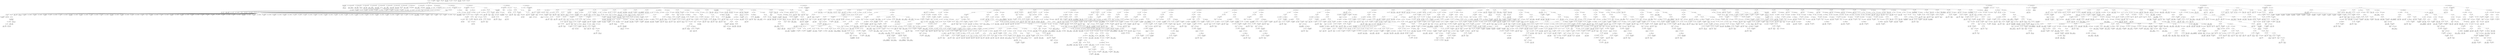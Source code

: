 digraph ast {
node [shape=none];
462831 [label=<<TABLE border='1' cellspacing='0' cellpadding='10' style='rounded' ><TR><TD border='0'>462831</TD><TD border='0'><B>ClassName</B></TD></TR><HR/><TR><TD border='0' cellpadding='5' colspan='2'>WP_Comment_Query</TD></TR></TABLE>>];
462831 -> 462830 [weight=2];
462830 [label=<<TABLE border='1' cellspacing='0' cellpadding='10' style='rounded' ><TR><TD border='0'>462830</TD><TD border='0'><B>Id</B></TD></TR><HR/><TR><TD border='0' cellpadding='5' colspan='2'>WP_Comment_Query</TD></TR></TABLE>>];
462839 [label=<<TABLE border='1' cellspacing='0' cellpadding='10' style='rounded' ><TR><TD border='0'>462839</TD><TD border='0'><B>Variable</B></TD></TR><HR/><TR><TD border='0' cellpadding='5'>(1859, 8893)</TD><TD border='0' cellpadding='5'>sql_clauses</TD></TR></TABLE>>];
462838 [label=<<TABLE border='1' cellspacing='0' cellpadding='10' style='rounded' ><TR><TD border='0'>462838</TD><TD border='0'><B>ProtectedMemberDeclaration</B></TD></TR></TABLE>>];
462838 -> 462837 [weight=2];
462837 [label=<<TABLE border='1' cellspacing='0' cellpadding='10' style='rounded' ><TR><TD border='0'>462837</TD><TD border='0'><B>Variable</B></TD></TR><HR/><TR><TD border='0' cellpadding='5'>(1859, 8892)</TD><TD border='0' cellpadding='5'>meta_query_clauses</TD></TR></TABLE>>];
462836 [label=<<TABLE border='1' cellspacing='0' cellpadding='10' style='rounded' ><TR><TD border='0'>462836</TD><TD border='0'><B>PublicMemberDeclaration</B></TD></TR></TABLE>>];
462836 -> 462834 [weight=2];
462836 -> 462835 [weight=2];
462835 [label=<<TABLE border='1' cellspacing='0' cellpadding='10' style='rounded' ><TR><TD border='0'>462835</TD><TD border='0'><B>False</B></TD></TR><HR/><TR><TD border='0' cellpadding='5' colspan='2'>false</TD></TR></TABLE>>];
462834 [label=<<TABLE border='1' cellspacing='0' cellpadding='10' style='rounded' ><TR><TD border='0'>462834</TD><TD border='0'><B>Variable</B></TD></TR><HR/><TR><TD border='0' cellpadding='5'>(1859, 8891)</TD><TD border='0' cellpadding='5'>meta_query</TD></TR></TABLE>>];
462833 [label=<<TABLE border='1' cellspacing='0' cellpadding='10' style='rounded' ><TR><TD border='0'>462833</TD><TD border='0'><B>PublicMemberDeclaration</B></TD></TR></TABLE>>];
462833 -> 462832 [weight=2];
462832 [label=<<TABLE border='1' cellspacing='0' cellpadding='10' style='rounded' ><TR><TD border='0'>462832</TD><TD border='0'><B>Variable</B></TD></TR><HR/><TR><TD border='0' cellpadding='5'>(1859, 8890)</TD><TD border='0' cellpadding='5'>request</TD></TR></TABLE>>];
462847 [label=<<TABLE border='1' cellspacing='0' cellpadding='10' style='rounded' ><TR><TD border='0'>462847</TD><TD border='0'><B>StringLiteral</B></TD></TR><HR/><TR><TD border='0' cellpadding='5' colspan='2'></TD></TR></TABLE>>];
462846 [label=<<TABLE border='1' cellspacing='0' cellpadding='10' style='rounded' ><TR><TD border='0'>462846</TD><TD border='0'><B>StringLiteral</B></TD></TR><HR/><TR><TD border='0' cellpadding='5' colspan='2'>groupby</TD></TR></TABLE>>];
462845 [label=<<TABLE border='1' cellspacing='0' cellpadding='10' style='rounded' ><TR><TD border='0'>462845</TD><TD border='0'><B>Array</B></TD></TR></TABLE>>];
462844 [label=<<TABLE border='1' cellspacing='0' cellpadding='10' style='rounded' ><TR><TD border='0'>462844</TD><TD border='0'><B>StringLiteral</B></TD></TR><HR/><TR><TD border='0' cellpadding='5' colspan='2'>where</TD></TR></TABLE>>];
462843 [label=<<TABLE border='1' cellspacing='0' cellpadding='10' style='rounded' ><TR><TD border='0'>462843</TD><TD border='0'><B>StringLiteral</B></TD></TR><HR/><TR><TD border='0' cellpadding='5' colspan='2'></TD></TR></TABLE>>];
462842 [label=<<TABLE border='1' cellspacing='0' cellpadding='10' style='rounded' ><TR><TD border='0'>462842</TD><TD border='0'><B>StringLiteral</B></TD></TR><HR/><TR><TD border='0' cellpadding='5' colspan='2'>from</TD></TR></TABLE>>];
462841 [label=<<TABLE border='1' cellspacing='0' cellpadding='10' style='rounded' ><TR><TD border='0'>462841</TD><TD border='0'><B>StringLiteral</B></TD></TR><HR/><TR><TD border='0' cellpadding='5' colspan='2'></TD></TR></TABLE>>];
462840 [label=<<TABLE border='1' cellspacing='0' cellpadding='10' style='rounded' ><TR><TD border='0'>462840</TD><TD border='0'><B>StringLiteral</B></TD></TR><HR/><TR><TD border='0' cellpadding='5' colspan='2'>select</TD></TR></TABLE>>];
462855 [label=<<TABLE border='1' cellspacing='0' cellpadding='10' style='rounded' ><TR><TD border='0'>462855</TD><TD border='0'><B>ProtectedMemberDeclaration</B></TD></TR></TABLE>>];
462855 -> 462854 [weight=2];
462854 [label=<<TABLE border='1' cellspacing='0' cellpadding='10' style='rounded' ><TR><TD border='0'>462854</TD><TD border='0'><B>Variable</B></TD></TR><HR/><TR><TD border='0' cellpadding='5'>(1859, 8894)</TD><TD border='0' cellpadding='5'>filtered_where_clause</TD></TR></TABLE>>];
462853 [label=<<TABLE border='1' cellspacing='0' cellpadding='10' style='rounded' ><TR><TD border='0'>462853</TD><TD border='0'><B>ProtectedMemberDeclaration</B></TD></TR></TABLE>>];
462853 -> 462839 [weight=2];
462853 -> 462852 [weight=2];
462852 [label=<<TABLE border='1' cellspacing='0' cellpadding='10' style='rounded' ><TR><TD border='0'>462852</TD><TD border='0'><B>Array</B></TD></TR></TABLE>>];
462852 -> 462840 [weight=2];
462852 -> 462841 [weight=2];
462852 -> 462842 [weight=2];
462852 -> 462843 [weight=2];
462852 -> 462844 [weight=2];
462852 -> 462845 [weight=2];
462852 -> 462846 [weight=2];
462852 -> 462847 [weight=2];
462852 -> 462848 [weight=2];
462852 -> 462849 [weight=2];
462852 -> 462850 [weight=2];
462852 -> 462851 [weight=2];
462851 [label=<<TABLE border='1' cellspacing='0' cellpadding='10' style='rounded' ><TR><TD border='0'>462851</TD><TD border='0'><B>StringLiteral</B></TD></TR><HR/><TR><TD border='0' cellpadding='5' colspan='2'></TD></TR></TABLE>>];
462850 [label=<<TABLE border='1' cellspacing='0' cellpadding='10' style='rounded' ><TR><TD border='0'>462850</TD><TD border='0'><B>StringLiteral</B></TD></TR><HR/><TR><TD border='0' cellpadding='5' colspan='2'>limits</TD></TR></TABLE>>];
462849 [label=<<TABLE border='1' cellspacing='0' cellpadding='10' style='rounded' ><TR><TD border='0'>462849</TD><TD border='0'><B>StringLiteral</B></TD></TR><HR/><TR><TD border='0' cellpadding='5' colspan='2'></TD></TR></TABLE>>];
462848 [label=<<TABLE border='1' cellspacing='0' cellpadding='10' style='rounded' ><TR><TD border='0'>462848</TD><TD border='0'><B>StringLiteral</B></TD></TR><HR/><TR><TD border='0' cellpadding='5' colspan='2'>orderby</TD></TR></TABLE>>];
462863 [label=<<TABLE border='1' cellspacing='0' cellpadding='10' style='rounded' ><TR><TD border='0'>462863</TD><TD border='0'><B>Variable</B></TD></TR><HR/><TR><TD border='0' cellpadding='5'>(1859, 8898)</TD><TD border='0' cellpadding='5'>comments</TD></TR></TABLE>>];
462862 [label=<<TABLE border='1' cellspacing='0' cellpadding='10' style='rounded' ><TR><TD border='0'>462862</TD><TD border='0'><B>PublicMemberDeclaration</B></TD></TR></TABLE>>];
462862 -> 462861 [weight=2];
462861 [label=<<TABLE border='1' cellspacing='0' cellpadding='10' style='rounded' ><TR><TD border='0'>462861</TD><TD border='0'><B>Variable</B></TD></TR><HR/><TR><TD border='0' cellpadding='5'>(1859, 8897)</TD><TD border='0' cellpadding='5'>query_var_defaults</TD></TR></TABLE>>];
462860 [label=<<TABLE border='1' cellspacing='0' cellpadding='10' style='rounded' ><TR><TD border='0'>462860</TD><TD border='0'><B>PublicMemberDeclaration</B></TD></TR></TABLE>>];
462860 -> 462859 [weight=2];
462859 [label=<<TABLE border='1' cellspacing='0' cellpadding='10' style='rounded' ><TR><TD border='0'>462859</TD><TD border='0'><B>Variable</B></TD></TR><HR/><TR><TD border='0' cellpadding='5'>(1859, 8896)</TD><TD border='0' cellpadding='5'>query_vars</TD></TR></TABLE>>];
462858 [label=<<TABLE border='1' cellspacing='0' cellpadding='10' style='rounded' ><TR><TD border='0'>462858</TD><TD border='0'><B>PublicMemberDeclaration</B></TD></TR></TABLE>>];
462858 -> 462856 [weight=2];
462858 -> 462857 [weight=2];
462857 [label=<<TABLE border='1' cellspacing='0' cellpadding='10' style='rounded' ><TR><TD border='0'>462857</TD><TD border='0'><B>False</B></TD></TR><HR/><TR><TD border='0' cellpadding='5' colspan='2'>false</TD></TR></TABLE>>];
462856 [label=<<TABLE border='1' cellspacing='0' cellpadding='10' style='rounded' ><TR><TD border='0'>462856</TD><TD border='0'><B>Variable</B></TD></TR><HR/><TR><TD border='0' cellpadding='5'>(1859, 8895)</TD><TD border='0' cellpadding='5'>date_query</TD></TR></TABLE>>];
462871 [label=<<TABLE border='1' cellspacing='0' cellpadding='10' style='rounded' ><TR><TD border='0'>462871</TD><TD border='0'><B>Id</B></TD></TR><HR/><TR><TD border='0' cellpadding='5' colspan='2'>__call</TD></TR></TABLE>>];
462870 [label=<<TABLE border='1' cellspacing='0' cellpadding='10' style='rounded' ><TR><TD border='0'>462870</TD><TD border='0'><B>PublicMemberDeclaration</B></TD></TR></TABLE>>];
462870 -> 462868 [weight=2];
462870 -> 462869 [weight=2];
462869 [label=<<TABLE border='1' cellspacing='0' cellpadding='10' style='rounded' ><TR><TD border='0'>462869</TD><TD border='0'><B>IntegerLiteral</B></TD></TR><HR/><TR><TD border='0' cellpadding='5' colspan='2'>0</TD></TR></TABLE>>];
462868 [label=<<TABLE border='1' cellspacing='0' cellpadding='10' style='rounded' ><TR><TD border='0'>462868</TD><TD border='0'><B>Variable</B></TD></TR><HR/><TR><TD border='0' cellpadding='5'>(1859, 8900)</TD><TD border='0' cellpadding='5'>max_num_pages</TD></TR></TABLE>>];
462867 [label=<<TABLE border='1' cellspacing='0' cellpadding='10' style='rounded' ><TR><TD border='0'>462867</TD><TD border='0'><B>PublicMemberDeclaration</B></TD></TR></TABLE>>];
462867 -> 462865 [weight=2];
462867 -> 462866 [weight=2];
462866 [label=<<TABLE border='1' cellspacing='0' cellpadding='10' style='rounded' ><TR><TD border='0'>462866</TD><TD border='0'><B>IntegerLiteral</B></TD></TR><HR/><TR><TD border='0' cellpadding='5' colspan='2'>0</TD></TR></TABLE>>];
462865 [label=<<TABLE border='1' cellspacing='0' cellpadding='10' style='rounded' ><TR><TD border='0'>462865</TD><TD border='0'><B>Variable</B></TD></TR><HR/><TR><TD border='0' cellpadding='5'>(1859, 8899)</TD><TD border='0' cellpadding='5'>found_comments</TD></TR></TABLE>>];
462864 [label=<<TABLE border='1' cellspacing='0' cellpadding='10' style='rounded' ><TR><TD border='0'>462864</TD><TD border='0'><B>PublicMemberDeclaration</B></TD></TR></TABLE>>];
462864 -> 462863 [weight=2];
462879 [label=<<TABLE border='1' cellspacing='0' cellpadding='10' style='rounded' ><TR><TD border='0'>462879</TD><TD border='0'><B>RelOP</B></TD></TR><HR/><TR><TD border='0' cellpadding='5' colspan='2'>===</TD></TR></TABLE>>];
462879 -> 462878 [weight=2];
462879 -> 462880 [weight=2];
462878 [label=<<TABLE border='1' cellspacing='0' cellpadding='10' style='rounded' ><TR><TD border='0'>462878</TD><TD border='0'><B>StringLiteral</B></TD></TR><HR/><TR><TD border='0' cellpadding='5' colspan='2'>get_search_sql</TD></TR></TABLE>>];
462877 [label=<<TABLE border='1' cellspacing='0' cellpadding='10' style='rounded' ><TR><TD border='0'>462877</TD><TD border='0'><B>ParameterList</B></TD></TR></TABLE>>];
462877 -> 462874 [weight=2];
462877 -> 462876 [weight=2];
462876 [label=<<TABLE border='1' cellspacing='0' cellpadding='10' style='rounded' ><TR><TD border='0'>462876</TD><TD border='0'><B>ValueParameter</B></TD></TR></TABLE>>];
462876 -> 462875 [weight=2];
462875 [label=<<TABLE border='1' cellspacing='0' cellpadding='10' style='rounded' ><TR><TD border='0'>462875</TD><TD border='0'><B>Variable</B></TD></TR><HR/><TR><TD border='0' cellpadding='5'>(1859, 8901)</TD><TD border='0' cellpadding='5'>arguments</TD></TR></TABLE>>];
462874 [label=<<TABLE border='1' cellspacing='0' cellpadding='10' style='rounded' ><TR><TD border='0'>462874</TD><TD border='0'><B>ValueParameter</B></TD></TR></TABLE>>];
462874 -> 462873 [weight=2];
462873 [label=<<TABLE border='1' cellspacing='0' cellpadding='10' style='rounded' ><TR><TD border='0'>462873</TD><TD border='0'><B>Variable</B></TD></TR><HR/><TR><TD border='0' cellpadding='5'>(0, 736)</TD><TD border='0' cellpadding='5'>name</TD></TR></TABLE>>];
462872 [label=<<TABLE border='1' cellspacing='0' cellpadding='10' style='rounded' ><TR><TD border='0'>462872</TD><TD border='0'><B>ReturnValueMethod</B></TD></TR><HR/><TR><TD border='0' cellpadding='5' colspan='2'>__call</TD></TR></TABLE>>];
462872 -> 462871 [weight=2];
462887 [label=<<TABLE border='1' cellspacing='0' cellpadding='10' style='rounded' ><TR><TD border='0'>462887</TD><TD border='0'><B>ArgumentList</B></TD></TR></TABLE>>];
462887 -> 462885 [weight=2];
462887 -> 462886 [weight=2];
462886 [label=<<TABLE border='1' cellspacing='0' cellpadding='10' style='rounded' ><TR><TD border='0'>462886</TD><TD border='0'><B>Variable</B></TD></TR><HR/><TR><TD border='0' cellpadding='5'>(1859, 8901)</TD><TD border='0' cellpadding='5'>arguments</TD></TR></TABLE>>];
462885 [label=<<TABLE border='1' cellspacing='0' cellpadding='10' style='rounded' ><TR><TD border='0'>462885</TD><TD border='0'><B>Array</B></TD></TR></TABLE>>];
462885 -> 462883 [weight=2];
462885 -> 462884 [weight=2];
462884 [label=<<TABLE border='1' cellspacing='0' cellpadding='10' style='rounded' ><TR><TD border='0'>462884</TD><TD border='0'><B>Variable</B></TD></TR><HR/><TR><TD border='0' cellpadding='5'>(0, 736)</TD><TD border='0' cellpadding='5'>name</TD></TR></TABLE>>];
462883 [label=<<TABLE border='1' cellspacing='0' cellpadding='10' style='rounded' ><TR><TD border='0'>462883</TD><TD border='0'><B>Variable</B></TD></TR><HR/><TR><TD border='0' cellpadding='5'>(1859, 8902)</TD><TD border='0' cellpadding='5'>this</TD></TR></TABLE>>];
462882 [label=<<TABLE border='1' cellspacing='0' cellpadding='10' style='rounded' ><TR><TD border='0'>462882</TD><TD border='0'><B>Id</B></TD></TR><HR/><TR><TD border='0' cellpadding='5' colspan='2'>call_user_func_array</TD></TR></TABLE>>];
462881 [label=<<TABLE border='1' cellspacing='0' cellpadding='10' style='rounded' ><TR><TD border='0'>462881</TD><TD border='0'><B>Condition</B></TD></TR></TABLE>>];
462881 -> 462879 [weight=2];
462880 [label=<<TABLE border='1' cellspacing='0' cellpadding='10' style='rounded' ><TR><TD border='0'>462880</TD><TD border='0'><B>Variable</B></TD></TR><HR/><TR><TD border='0' cellpadding='5'>(0, 736)</TD><TD border='0' cellpadding='5'>name</TD></TR></TABLE>>];
462895 [label=<<TABLE border='1' cellspacing='0' cellpadding='10' style='rounded' ><TR><TD border='0'>462895</TD><TD border='0'><B>Block</B></TD></TR></TABLE>>];
462895 -> 462891 [weight=2];
462895 -> 462894 [weight=2];
462894 [label=<<TABLE border='1' cellspacing='0' cellpadding='10' style='rounded' ><TR><TD border='0'>462894</TD><TD border='0'><B>Return</B></TD></TR></TABLE>>];
462894 -> 462893 [weight=2];
462893 [label=<<TABLE border='1' cellspacing='0' cellpadding='10' style='rounded' ><TR><TD border='0'>462893</TD><TD border='0'><B>False</B></TD></TR><HR/><TR><TD border='0' cellpadding='5' colspan='2'>false</TD></TR></TABLE>>];
462892 [label=<<TABLE border='1' cellspacing='0' cellpadding='10' style='rounded' ><TR><TD border='0'>462892</TD><TD border='0'><B>StatementBody</B></TD></TR></TABLE>>];
462892 -> 462890 [weight=2];
462891 [label=<<TABLE border='1' cellspacing='0' cellpadding='10' style='rounded' ><TR><TD border='0'>462891</TD><TD border='0'><B>IfThenStatement</B></TD></TR></TABLE>>];
462891 -> 462881 [weight=2];
462891 -> 462892 [weight=2];
462890 [label=<<TABLE border='1' cellspacing='0' cellpadding='10' style='rounded' ><TR><TD border='0'>462890</TD><TD border='0'><B>Block</B></TD></TR></TABLE>>];
462890 -> 462889 [weight=2];
462889 [label=<<TABLE border='1' cellspacing='0' cellpadding='10' style='rounded' ><TR><TD border='0'>462889</TD><TD border='0'><B>Return</B></TD></TR></TABLE>>];
462889 -> 462888 [weight=2];
462888 [label=<<TABLE border='1' cellspacing='0' cellpadding='10' style='rounded' ><TR><TD border='0'>462888</TD><TD border='0'><B>FunctionCall</B></TD></TR><HR/><TR><TD border='0' cellpadding='5' colspan='2'>call_user_func_array</TD></TR></TABLE>>];
462888 -> 462882 [weight=2];
462888 -> 462887 [weight=2];
462903 [label=<<TABLE border='1' cellspacing='0' cellpadding='10' style='rounded' ><TR><TD border='0'>462903</TD><TD border='0'><B>Variable</B></TD></TR><HR/><TR><TD border='0' cellpadding='5'>(1859, 8902)</TD><TD border='0' cellpadding='5'>this</TD></TR></TABLE>>];
462902 [label=<<TABLE border='1' cellspacing='0' cellpadding='10' style='rounded' ><TR><TD border='0'>462902</TD><TD border='0'><B>ParameterList</B></TD></TR></TABLE>>];
462902 -> 462901 [weight=2];
462901 [label=<<TABLE border='1' cellspacing='0' cellpadding='10' style='rounded' ><TR><TD border='0'>462901</TD><TD border='0'><B>OptValueParameter</B></TD></TR></TABLE>>];
462901 -> 462899 [weight=2];
462901 -> 462900 [weight=2];
462900 [label=<<TABLE border='1' cellspacing='0' cellpadding='10' style='rounded' ><TR><TD border='0'>462900</TD><TD border='0'><B>StringLiteral</B></TD></TR><HR/><TR><TD border='0' cellpadding='5' colspan='2'></TD></TR></TABLE>>];
462899 [label=<<TABLE border='1' cellspacing='0' cellpadding='10' style='rounded' ><TR><TD border='0'>462899</TD><TD border='0'><B>Variable</B></TD></TR><HR/><TR><TD border='0' cellpadding='5'>(0, 1137)</TD><TD border='0' cellpadding='5'>query</TD></TR></TABLE>>];
462898 [label=<<TABLE border='1' cellspacing='0' cellpadding='10' style='rounded' ><TR><TD border='0'>462898</TD><TD border='0'><B>ReturnValueMethod</B></TD></TR><HR/><TR><TD border='0' cellpadding='5' colspan='2'>__construct</TD></TR></TABLE>>];
462898 -> 462897 [weight=2];
462897 [label=<<TABLE border='1' cellspacing='0' cellpadding='10' style='rounded' ><TR><TD border='0'>462897</TD><TD border='0'><B>Id</B></TD></TR><HR/><TR><TD border='0' cellpadding='5' colspan='2'>__construct</TD></TR></TABLE>>];
462896 [label=<<TABLE border='1' cellspacing='0' cellpadding='10' style='rounded' ><TR><TD border='0'>462896</TD><TD border='0'><B>PublicMethodStatement</B></TD></TR></TABLE>>];
462896 -> 462872 [weight=2];
462896 -> 462877 [weight=2];
462896 -> 462895 [weight=2];
462911 [label=<<TABLE border='1' cellspacing='0' cellpadding='10' style='rounded' ><TR><TD border='0'>462911</TD><TD border='0'><B>StringLiteral</B></TD></TR><HR/><TR><TD border='0' cellpadding='5' colspan='2'>author__in</TD></TR></TABLE>>];
462910 [label=<<TABLE border='1' cellspacing='0' cellpadding='10' style='rounded' ><TR><TD border='0'>462910</TD><TD border='0'><B>StringLiteral</B></TD></TR><HR/><TR><TD border='0' cellpadding='5' colspan='2'></TD></TR></TABLE>>];
462909 [label=<<TABLE border='1' cellspacing='0' cellpadding='10' style='rounded' ><TR><TD border='0'>462909</TD><TD border='0'><B>StringLiteral</B></TD></TR><HR/><TR><TD border='0' cellpadding='5' colspan='2'>author_url</TD></TR></TABLE>>];
462908 [label=<<TABLE border='1' cellspacing='0' cellpadding='10' style='rounded' ><TR><TD border='0'>462908</TD><TD border='0'><B>StringLiteral</B></TD></TR><HR/><TR><TD border='0' cellpadding='5' colspan='2'></TD></TR></TABLE>>];
462907 [label=<<TABLE border='1' cellspacing='0' cellpadding='10' style='rounded' ><TR><TD border='0'>462907</TD><TD border='0'><B>StringLiteral</B></TD></TR><HR/><TR><TD border='0' cellpadding='5' colspan='2'>author_email</TD></TR></TABLE>>];
462906 [label=<<TABLE border='1' cellspacing='0' cellpadding='10' style='rounded' ><TR><TD border='0'>462906</TD><TD border='0'><B>BinOP</B></TD></TR><HR/><TR><TD border='0' cellpadding='5' colspan='2'>=</TD></TR></TABLE>>];
462906 -> 462905 [weight=2];
462906 -> 462995 [weight=2];
462905 [label=<<TABLE border='1' cellspacing='0' cellpadding='10' style='rounded' ><TR><TD border='0'>462905</TD><TD border='0'><B>BinOP</B></TD></TR><HR/><TR><TD border='0' cellpadding='5' colspan='2'>-&gt;</TD></TR></TABLE>>];
462905 -> 462903 [weight=2];
462905 -> 462904 [weight=2];
462904 [label=<<TABLE border='1' cellspacing='0' cellpadding='10' style='rounded' ><TR><TD border='0'>462904</TD><TD border='0'><B>Id</B></TD></TR><HR/><TR><TD border='0' cellpadding='5' colspan='2'>query_var_defaults</TD></TR></TABLE>>];
462919 [label=<<TABLE border='1' cellspacing='0' cellpadding='10' style='rounded' ><TR><TD border='0'>462919</TD><TD border='0'><B>StringLiteral</B></TD></TR><HR/><TR><TD border='0' cellpadding='5' colspan='2'>ID</TD></TR></TABLE>>];
462918 [label=<<TABLE border='1' cellspacing='0' cellpadding='10' style='rounded' ><TR><TD border='0'>462918</TD><TD border='0'><B>StringLiteral</B></TD></TR><HR/><TR><TD border='0' cellpadding='5' colspan='2'></TD></TR></TABLE>>];
462917 [label=<<TABLE border='1' cellspacing='0' cellpadding='10' style='rounded' ><TR><TD border='0'>462917</TD><TD border='0'><B>StringLiteral</B></TD></TR><HR/><TR><TD border='0' cellpadding='5' colspan='2'>fields</TD></TR></TABLE>>];
462916 [label=<<TABLE border='1' cellspacing='0' cellpadding='10' style='rounded' ><TR><TD border='0'>462916</TD><TD border='0'><B>StringLiteral</B></TD></TR><HR/><TR><TD border='0' cellpadding='5' colspan='2'></TD></TR></TABLE>>];
462915 [label=<<TABLE border='1' cellspacing='0' cellpadding='10' style='rounded' ><TR><TD border='0'>462915</TD><TD border='0'><B>StringLiteral</B></TD></TR><HR/><TR><TD border='0' cellpadding='5' colspan='2'>include_unapproved</TD></TR></TABLE>>];
462914 [label=<<TABLE border='1' cellspacing='0' cellpadding='10' style='rounded' ><TR><TD border='0'>462914</TD><TD border='0'><B>StringLiteral</B></TD></TR><HR/><TR><TD border='0' cellpadding='5' colspan='2'></TD></TR></TABLE>>];
462913 [label=<<TABLE border='1' cellspacing='0' cellpadding='10' style='rounded' ><TR><TD border='0'>462913</TD><TD border='0'><B>StringLiteral</B></TD></TR><HR/><TR><TD border='0' cellpadding='5' colspan='2'>author__not_in</TD></TR></TABLE>>];
462912 [label=<<TABLE border='1' cellspacing='0' cellpadding='10' style='rounded' ><TR><TD border='0'>462912</TD><TD border='0'><B>StringLiteral</B></TD></TR><HR/><TR><TD border='0' cellpadding='5' colspan='2'></TD></TR></TABLE>>];
462927 [label=<<TABLE border='1' cellspacing='0' cellpadding='10' style='rounded' ><TR><TD border='0'>462927</TD><TD border='0'><B>StringLiteral</B></TD></TR><HR/><TR><TD border='0' cellpadding='5' colspan='2'>number</TD></TR></TABLE>>];
462926 [label=<<TABLE border='1' cellspacing='0' cellpadding='10' style='rounded' ><TR><TD border='0'>462926</TD><TD border='0'><B>StringLiteral</B></TD></TR><HR/><TR><TD border='0' cellpadding='5' colspan='2'></TD></TR></TABLE>>];
462925 [label=<<TABLE border='1' cellspacing='0' cellpadding='10' style='rounded' ><TR><TD border='0'>462925</TD><TD border='0'><B>StringLiteral</B></TD></TR><HR/><TR><TD border='0' cellpadding='5' colspan='2'>karma</TD></TR></TABLE>>];
462924 [label=<<TABLE border='1' cellspacing='0' cellpadding='10' style='rounded' ><TR><TD border='0'>462924</TD><TD border='0'><B>StringLiteral</B></TD></TR><HR/><TR><TD border='0' cellpadding='5' colspan='2'></TD></TR></TABLE>>];
462923 [label=<<TABLE border='1' cellspacing='0' cellpadding='10' style='rounded' ><TR><TD border='0'>462923</TD><TD border='0'><B>StringLiteral</B></TD></TR><HR/><TR><TD border='0' cellpadding='5' colspan='2'>comment__not_in</TD></TR></TABLE>>];
462922 [label=<<TABLE border='1' cellspacing='0' cellpadding='10' style='rounded' ><TR><TD border='0'>462922</TD><TD border='0'><B>StringLiteral</B></TD></TR><HR/><TR><TD border='0' cellpadding='5' colspan='2'></TD></TR></TABLE>>];
462921 [label=<<TABLE border='1' cellspacing='0' cellpadding='10' style='rounded' ><TR><TD border='0'>462921</TD><TD border='0'><B>StringLiteral</B></TD></TR><HR/><TR><TD border='0' cellpadding='5' colspan='2'>comment__in</TD></TR></TABLE>>];
462920 [label=<<TABLE border='1' cellspacing='0' cellpadding='10' style='rounded' ><TR><TD border='0'>462920</TD><TD border='0'><B>StringLiteral</B></TD></TR><HR/><TR><TD border='0' cellpadding='5' colspan='2'></TD></TR></TABLE>>];
462935 [label=<<TABLE border='1' cellspacing='0' cellpadding='10' style='rounded' ><TR><TD border='0'>462935</TD><TD border='0'><B>StringLiteral</B></TD></TR><HR/><TR><TD border='0' cellpadding='5' colspan='2'>order</TD></TR></TABLE>>];
462934 [label=<<TABLE border='1' cellspacing='0' cellpadding='10' style='rounded' ><TR><TD border='0'>462934</TD><TD border='0'><B>StringLiteral</B></TD></TR><HR/><TR><TD border='0' cellpadding='5' colspan='2'></TD></TR></TABLE>>];
462933 [label=<<TABLE border='1' cellspacing='0' cellpadding='10' style='rounded' ><TR><TD border='0'>462933</TD><TD border='0'><B>StringLiteral</B></TD></TR><HR/><TR><TD border='0' cellpadding='5' colspan='2'>orderby</TD></TR></TABLE>>];
462932 [label=<<TABLE border='1' cellspacing='0' cellpadding='10' style='rounded' ><TR><TD border='0'>462932</TD><TD border='0'><B>True</B></TD></TR><HR/><TR><TD border='0' cellpadding='5' colspan='2'>true</TD></TR></TABLE>>];
462931 [label=<<TABLE border='1' cellspacing='0' cellpadding='10' style='rounded' ><TR><TD border='0'>462931</TD><TD border='0'><B>StringLiteral</B></TD></TR><HR/><TR><TD border='0' cellpadding='5' colspan='2'>no_found_rows</TD></TR></TABLE>>];
462930 [label=<<TABLE border='1' cellspacing='0' cellpadding='10' style='rounded' ><TR><TD border='0'>462930</TD><TD border='0'><B>StringLiteral</B></TD></TR><HR/><TR><TD border='0' cellpadding='5' colspan='2'></TD></TR></TABLE>>];
462929 [label=<<TABLE border='1' cellspacing='0' cellpadding='10' style='rounded' ><TR><TD border='0'>462929</TD><TD border='0'><B>StringLiteral</B></TD></TR><HR/><TR><TD border='0' cellpadding='5' colspan='2'>offset</TD></TR></TABLE>>];
462928 [label=<<TABLE border='1' cellspacing='0' cellpadding='10' style='rounded' ><TR><TD border='0'>462928</TD><TD border='0'><B>StringLiteral</B></TD></TR><HR/><TR><TD border='0' cellpadding='5' colspan='2'></TD></TR></TABLE>>];
462943 [label=<<TABLE border='1' cellspacing='0' cellpadding='10' style='rounded' ><TR><TD border='0'>462943</TD><TD border='0'><B>StringLiteral</B></TD></TR><HR/><TR><TD border='0' cellpadding='5' colspan='2'>post_author__in</TD></TR></TABLE>>];
462942 [label=<<TABLE border='1' cellspacing='0' cellpadding='10' style='rounded' ><TR><TD border='0'>462942</TD><TD border='0'><B>StringLiteral</B></TD></TR><HR/><TR><TD border='0' cellpadding='5' colspan='2'></TD></TR></TABLE>>];
462941 [label=<<TABLE border='1' cellspacing='0' cellpadding='10' style='rounded' ><TR><TD border='0'>462941</TD><TD border='0'><B>StringLiteral</B></TD></TR><HR/><TR><TD border='0' cellpadding='5' colspan='2'>parent__not_in</TD></TR></TABLE>>];
462940 [label=<<TABLE border='1' cellspacing='0' cellpadding='10' style='rounded' ><TR><TD border='0'>462940</TD><TD border='0'><B>StringLiteral</B></TD></TR><HR/><TR><TD border='0' cellpadding='5' colspan='2'></TD></TR></TABLE>>];
462939 [label=<<TABLE border='1' cellspacing='0' cellpadding='10' style='rounded' ><TR><TD border='0'>462939</TD><TD border='0'><B>StringLiteral</B></TD></TR><HR/><TR><TD border='0' cellpadding='5' colspan='2'>parent__in</TD></TR></TABLE>>];
462938 [label=<<TABLE border='1' cellspacing='0' cellpadding='10' style='rounded' ><TR><TD border='0'>462938</TD><TD border='0'><B>StringLiteral</B></TD></TR><HR/><TR><TD border='0' cellpadding='5' colspan='2'></TD></TR></TABLE>>];
462937 [label=<<TABLE border='1' cellspacing='0' cellpadding='10' style='rounded' ><TR><TD border='0'>462937</TD><TD border='0'><B>StringLiteral</B></TD></TR><HR/><TR><TD border='0' cellpadding='5' colspan='2'>parent</TD></TR></TABLE>>];
462936 [label=<<TABLE border='1' cellspacing='0' cellpadding='10' style='rounded' ><TR><TD border='0'>462936</TD><TD border='0'><B>StringLiteral</B></TD></TR><HR/><TR><TD border='0' cellpadding='5' colspan='2'>DESC</TD></TR></TABLE>>];
462951 [label=<<TABLE border='1' cellspacing='0' cellpadding='10' style='rounded' ><TR><TD border='0'>462951</TD><TD border='0'><B>StringLiteral</B></TD></TR><HR/><TR><TD border='0' cellpadding='5' colspan='2'>post__in</TD></TR></TABLE>>];
462950 [label=<<TABLE border='1' cellspacing='0' cellpadding='10' style='rounded' ><TR><TD border='0'>462950</TD><TD border='0'><B>IntegerLiteral</B></TD></TR><HR/><TR><TD border='0' cellpadding='5' colspan='2'>0</TD></TR></TABLE>>];
462949 [label=<<TABLE border='1' cellspacing='0' cellpadding='10' style='rounded' ><TR><TD border='0'>462949</TD><TD border='0'><B>StringLiteral</B></TD></TR><HR/><TR><TD border='0' cellpadding='5' colspan='2'>post_id</TD></TR></TABLE>>];
462948 [label=<<TABLE border='1' cellspacing='0' cellpadding='10' style='rounded' ><TR><TD border='0'>462948</TD><TD border='0'><B>StringLiteral</B></TD></TR><HR/><TR><TD border='0' cellpadding='5' colspan='2'></TD></TR></TABLE>>];
462947 [label=<<TABLE border='1' cellspacing='0' cellpadding='10' style='rounded' ><TR><TD border='0'>462947</TD><TD border='0'><B>StringLiteral</B></TD></TR><HR/><TR><TD border='0' cellpadding='5' colspan='2'>post_ID</TD></TR></TABLE>>];
462946 [label=<<TABLE border='1' cellspacing='0' cellpadding='10' style='rounded' ><TR><TD border='0'>462946</TD><TD border='0'><B>StringLiteral</B></TD></TR><HR/><TR><TD border='0' cellpadding='5' colspan='2'></TD></TR></TABLE>>];
462945 [label=<<TABLE border='1' cellspacing='0' cellpadding='10' style='rounded' ><TR><TD border='0'>462945</TD><TD border='0'><B>StringLiteral</B></TD></TR><HR/><TR><TD border='0' cellpadding='5' colspan='2'>post_author__not_in</TD></TR></TABLE>>];
462944 [label=<<TABLE border='1' cellspacing='0' cellpadding='10' style='rounded' ><TR><TD border='0'>462944</TD><TD border='0'><B>StringLiteral</B></TD></TR><HR/><TR><TD border='0' cellpadding='5' colspan='2'></TD></TR></TABLE>>];
462959 [label=<<TABLE border='1' cellspacing='0' cellpadding='10' style='rounded' ><TR><TD border='0'>462959</TD><TD border='0'><B>StringLiteral</B></TD></TR><HR/><TR><TD border='0' cellpadding='5' colspan='2'>post_parent</TD></TR></TABLE>>];
462958 [label=<<TABLE border='1' cellspacing='0' cellpadding='10' style='rounded' ><TR><TD border='0'>462958</TD><TD border='0'><B>StringLiteral</B></TD></TR><HR/><TR><TD border='0' cellpadding='5' colspan='2'></TD></TR></TABLE>>];
462957 [label=<<TABLE border='1' cellspacing='0' cellpadding='10' style='rounded' ><TR><TD border='0'>462957</TD><TD border='0'><B>StringLiteral</B></TD></TR><HR/><TR><TD border='0' cellpadding='5' colspan='2'>post_name</TD></TR></TABLE>>];
462956 [label=<<TABLE border='1' cellspacing='0' cellpadding='10' style='rounded' ><TR><TD border='0'>462956</TD><TD border='0'><B>StringLiteral</B></TD></TR><HR/><TR><TD border='0' cellpadding='5' colspan='2'></TD></TR></TABLE>>];
462955 [label=<<TABLE border='1' cellspacing='0' cellpadding='10' style='rounded' ><TR><TD border='0'>462955</TD><TD border='0'><B>StringLiteral</B></TD></TR><HR/><TR><TD border='0' cellpadding='5' colspan='2'>post_author</TD></TR></TABLE>>];
462954 [label=<<TABLE border='1' cellspacing='0' cellpadding='10' style='rounded' ><TR><TD border='0'>462954</TD><TD border='0'><B>StringLiteral</B></TD></TR><HR/><TR><TD border='0' cellpadding='5' colspan='2'></TD></TR></TABLE>>];
462953 [label=<<TABLE border='1' cellspacing='0' cellpadding='10' style='rounded' ><TR><TD border='0'>462953</TD><TD border='0'><B>StringLiteral</B></TD></TR><HR/><TR><TD border='0' cellpadding='5' colspan='2'>post__not_in</TD></TR></TABLE>>];
462952 [label=<<TABLE border='1' cellspacing='0' cellpadding='10' style='rounded' ><TR><TD border='0'>462952</TD><TD border='0'><B>StringLiteral</B></TD></TR><HR/><TR><TD border='0' cellpadding='5' colspan='2'></TD></TR></TABLE>>];
462967 [label=<<TABLE border='1' cellspacing='0' cellpadding='10' style='rounded' ><TR><TD border='0'>462967</TD><TD border='0'><B>StringLiteral</B></TD></TR><HR/><TR><TD border='0' cellpadding='5' colspan='2'>type</TD></TR></TABLE>>];
462966 [label=<<TABLE border='1' cellspacing='0' cellpadding='10' style='rounded' ><TR><TD border='0'>462966</TD><TD border='0'><B>StringLiteral</B></TD></TR><HR/><TR><TD border='0' cellpadding='5' colspan='2'>all</TD></TR></TABLE>>];
462965 [label=<<TABLE border='1' cellspacing='0' cellpadding='10' style='rounded' ><TR><TD border='0'>462965</TD><TD border='0'><B>StringLiteral</B></TD></TR><HR/><TR><TD border='0' cellpadding='5' colspan='2'>status</TD></TR></TABLE>>];
462964 [label=<<TABLE border='1' cellspacing='0' cellpadding='10' style='rounded' ><TR><TD border='0'>462964</TD><TD border='0'><B>StringLiteral</B></TD></TR><HR/><TR><TD border='0' cellpadding='5' colspan='2'></TD></TR></TABLE>>];
462963 [label=<<TABLE border='1' cellspacing='0' cellpadding='10' style='rounded' ><TR><TD border='0'>462963</TD><TD border='0'><B>StringLiteral</B></TD></TR><HR/><TR><TD border='0' cellpadding='5' colspan='2'>post_type</TD></TR></TABLE>>];
462962 [label=<<TABLE border='1' cellspacing='0' cellpadding='10' style='rounded' ><TR><TD border='0'>462962</TD><TD border='0'><B>StringLiteral</B></TD></TR><HR/><TR><TD border='0' cellpadding='5' colspan='2'></TD></TR></TABLE>>];
462961 [label=<<TABLE border='1' cellspacing='0' cellpadding='10' style='rounded' ><TR><TD border='0'>462961</TD><TD border='0'><B>StringLiteral</B></TD></TR><HR/><TR><TD border='0' cellpadding='5' colspan='2'>post_status</TD></TR></TABLE>>];
462960 [label=<<TABLE border='1' cellspacing='0' cellpadding='10' style='rounded' ><TR><TD border='0'>462960</TD><TD border='0'><B>StringLiteral</B></TD></TR><HR/><TR><TD border='0' cellpadding='5' colspan='2'></TD></TR></TABLE>>];
462975 [label=<<TABLE border='1' cellspacing='0' cellpadding='10' style='rounded' ><TR><TD border='0'>462975</TD><TD border='0'><B>StringLiteral</B></TD></TR><HR/><TR><TD border='0' cellpadding='5' colspan='2'>search</TD></TR></TABLE>>];
462974 [label=<<TABLE border='1' cellspacing='0' cellpadding='10' style='rounded' ><TR><TD border='0'>462974</TD><TD border='0'><B>StringLiteral</B></TD></TR><HR/><TR><TD border='0' cellpadding='5' colspan='2'></TD></TR></TABLE>>];
462973 [label=<<TABLE border='1' cellspacing='0' cellpadding='10' style='rounded' ><TR><TD border='0'>462973</TD><TD border='0'><B>StringLiteral</B></TD></TR><HR/><TR><TD border='0' cellpadding='5' colspan='2'>user_id</TD></TR></TABLE>>];
462972 [label=<<TABLE border='1' cellspacing='0' cellpadding='10' style='rounded' ><TR><TD border='0'>462972</TD><TD border='0'><B>StringLiteral</B></TD></TR><HR/><TR><TD border='0' cellpadding='5' colspan='2'></TD></TR></TABLE>>];
462971 [label=<<TABLE border='1' cellspacing='0' cellpadding='10' style='rounded' ><TR><TD border='0'>462971</TD><TD border='0'><B>StringLiteral</B></TD></TR><HR/><TR><TD border='0' cellpadding='5' colspan='2'>type__not_in</TD></TR></TABLE>>];
462970 [label=<<TABLE border='1' cellspacing='0' cellpadding='10' style='rounded' ><TR><TD border='0'>462970</TD><TD border='0'><B>StringLiteral</B></TD></TR><HR/><TR><TD border='0' cellpadding='5' colspan='2'></TD></TR></TABLE>>];
462969 [label=<<TABLE border='1' cellspacing='0' cellpadding='10' style='rounded' ><TR><TD border='0'>462969</TD><TD border='0'><B>StringLiteral</B></TD></TR><HR/><TR><TD border='0' cellpadding='5' colspan='2'>type__in</TD></TR></TABLE>>];
462968 [label=<<TABLE border='1' cellspacing='0' cellpadding='10' style='rounded' ><TR><TD border='0'>462968</TD><TD border='0'><B>StringLiteral</B></TD></TR><HR/><TR><TD border='0' cellpadding='5' colspan='2'></TD></TR></TABLE>>];
462983 [label=<<TABLE border='1' cellspacing='0' cellpadding='10' style='rounded' ><TR><TD border='0'>462983</TD><TD border='0'><B>StringLiteral</B></TD></TR><HR/><TR><TD border='0' cellpadding='5' colspan='2'>meta_query</TD></TR></TABLE>>];
462982 [label=<<TABLE border='1' cellspacing='0' cellpadding='10' style='rounded' ><TR><TD border='0'>462982</TD><TD border='0'><B>StringLiteral</B></TD></TR><HR/><TR><TD border='0' cellpadding='5' colspan='2'></TD></TR></TABLE>>];
462981 [label=<<TABLE border='1' cellspacing='0' cellpadding='10' style='rounded' ><TR><TD border='0'>462981</TD><TD border='0'><B>StringLiteral</B></TD></TR><HR/><TR><TD border='0' cellpadding='5' colspan='2'>meta_value</TD></TR></TABLE>>];
462980 [label=<<TABLE border='1' cellspacing='0' cellpadding='10' style='rounded' ><TR><TD border='0'>462980</TD><TD border='0'><B>StringLiteral</B></TD></TR><HR/><TR><TD border='0' cellpadding='5' colspan='2'></TD></TR></TABLE>>];
462979 [label=<<TABLE border='1' cellspacing='0' cellpadding='10' style='rounded' ><TR><TD border='0'>462979</TD><TD border='0'><B>StringLiteral</B></TD></TR><HR/><TR><TD border='0' cellpadding='5' colspan='2'>meta_key</TD></TR></TABLE>>];
462978 [label=<<TABLE border='1' cellspacing='0' cellpadding='10' style='rounded' ><TR><TD border='0'>462978</TD><TD border='0'><B>False</B></TD></TR><HR/><TR><TD border='0' cellpadding='5' colspan='2'>false</TD></TR></TABLE>>];
462977 [label=<<TABLE border='1' cellspacing='0' cellpadding='10' style='rounded' ><TR><TD border='0'>462977</TD><TD border='0'><B>StringLiteral</B></TD></TR><HR/><TR><TD border='0' cellpadding='5' colspan='2'>count</TD></TR></TABLE>>];
462976 [label=<<TABLE border='1' cellspacing='0' cellpadding='10' style='rounded' ><TR><TD border='0'>462976</TD><TD border='0'><B>StringLiteral</B></TD></TR><HR/><TR><TD border='0' cellpadding='5' colspan='2'></TD></TR></TABLE>>];
462991 [label=<<TABLE border='1' cellspacing='0' cellpadding='10' style='rounded' ><TR><TD border='0'>462991</TD><TD border='0'><B>StringLiteral</B></TD></TR><HR/><TR><TD border='0' cellpadding='5' colspan='2'>update_comment_meta_cache</TD></TR></TABLE>>];
462990 [label=<<TABLE border='1' cellspacing='0' cellpadding='10' style='rounded' ><TR><TD border='0'>462990</TD><TD border='0'><B>StringLiteral</B></TD></TR><HR/><TR><TD border='0' cellpadding='5' colspan='2'>core</TD></TR></TABLE>>];
462989 [label=<<TABLE border='1' cellspacing='0' cellpadding='10' style='rounded' ><TR><TD border='0'>462989</TD><TD border='0'><B>StringLiteral</B></TD></TR><HR/><TR><TD border='0' cellpadding='5' colspan='2'>cache_domain</TD></TR></TABLE>>];
462988 [label=<<TABLE border='1' cellspacing='0' cellpadding='10' style='rounded' ><TR><TD border='0'>462988</TD><TD border='0'><B>False</B></TD></TR><HR/><TR><TD border='0' cellpadding='5' colspan='2'>false</TD></TR></TABLE>>];
462987 [label=<<TABLE border='1' cellspacing='0' cellpadding='10' style='rounded' ><TR><TD border='0'>462987</TD><TD border='0'><B>StringLiteral</B></TD></TR><HR/><TR><TD border='0' cellpadding='5' colspan='2'>hierarchical</TD></TR></TABLE>>];
462986 [label=<<TABLE border='1' cellspacing='0' cellpadding='10' style='rounded' ><TR><TD border='0'>462986</TD><TD border='0'><B>Null</B></TD></TR><HR/><TR><TD border='0' cellpadding='5' colspan='2'>null</TD></TR></TABLE>>];
462985 [label=<<TABLE border='1' cellspacing='0' cellpadding='10' style='rounded' ><TR><TD border='0'>462985</TD><TD border='0'><B>StringLiteral</B></TD></TR><HR/><TR><TD border='0' cellpadding='5' colspan='2'>date_query</TD></TR></TABLE>>];
462984 [label=<<TABLE border='1' cellspacing='0' cellpadding='10' style='rounded' ><TR><TD border='0'>462984</TD><TD border='0'><B>StringLiteral</B></TD></TR><HR/><TR><TD border='0' cellpadding='5' colspan='2'></TD></TR></TABLE>>];
462999 [label=<<TABLE border='1' cellspacing='0' cellpadding='10' style='rounded' ><TR><TD border='0'>462999</TD><TD border='0'><B>ArgumentList</B></TD></TR></TABLE>>];
462999 -> 462998 [weight=2];
462998 [label=<<TABLE border='1' cellspacing='0' cellpadding='10' style='rounded' ><TR><TD border='0'>462998</TD><TD border='0'><B>Variable</B></TD></TR><HR/><TR><TD border='0' cellpadding='5'>(0, 1137)</TD><TD border='0' cellpadding='5'>query</TD></TR></TABLE>>];
462997 [label=<<TABLE border='1' cellspacing='0' cellpadding='10' style='rounded' ><TR><TD border='0'>462997</TD><TD border='0'><B>Id</B></TD></TR><HR/><TR><TD border='0' cellpadding='5' colspan='2'>empty</TD></TR></TABLE>>];
462995 [label=<<TABLE border='1' cellspacing='0' cellpadding='10' style='rounded' ><TR><TD border='0'>462995</TD><TD border='0'><B>Array</B></TD></TR></TABLE>>];
462995 -> 462907 [weight=2];
462995 -> 462908 [weight=2];
462995 -> 462909 [weight=2];
462995 -> 462910 [weight=2];
462995 -> 462911 [weight=2];
462995 -> 462912 [weight=2];
462995 -> 462913 [weight=2];
462995 -> 462914 [weight=2];
462995 -> 462915 [weight=2];
462995 -> 462916 [weight=2];
462995 -> 462917 [weight=2];
462995 -> 462918 [weight=2];
462995 -> 462919 [weight=2];
462995 -> 462920 [weight=2];
462995 -> 462921 [weight=2];
462995 -> 462922 [weight=2];
462995 -> 462923 [weight=2];
462995 -> 462924 [weight=2];
462995 -> 462925 [weight=2];
462995 -> 462926 [weight=2];
462995 -> 462927 [weight=2];
462995 -> 462928 [weight=2];
462995 -> 462929 [weight=2];
462995 -> 462930 [weight=2];
462995 -> 462931 [weight=2];
462995 -> 462932 [weight=2];
462995 -> 462933 [weight=2];
462995 -> 462934 [weight=2];
462995 -> 462935 [weight=2];
462995 -> 462936 [weight=2];
462995 -> 462937 [weight=2];
462995 -> 462938 [weight=2];
462995 -> 462939 [weight=2];
462995 -> 462940 [weight=2];
462995 -> 462941 [weight=2];
462995 -> 462942 [weight=2];
462995 -> 462943 [weight=2];
462995 -> 462944 [weight=2];
462995 -> 462945 [weight=2];
462995 -> 462946 [weight=2];
462995 -> 462947 [weight=2];
462995 -> 462948 [weight=2];
462995 -> 462949 [weight=2];
462995 -> 462950 [weight=2];
462995 -> 462951 [weight=2];
462995 -> 462952 [weight=2];
462995 -> 462953 [weight=2];
462995 -> 462954 [weight=2];
462995 -> 462955 [weight=2];
462995 -> 462956 [weight=2];
462995 -> 462957 [weight=2];
462995 -> 462958 [weight=2];
462995 -> 462959 [weight=2];
462995 -> 462960 [weight=2];
462995 -> 462961 [weight=2];
462995 -> 462962 [weight=2];
462995 -> 462963 [weight=2];
462995 -> 462964 [weight=2];
462995 -> 462965 [weight=2];
462995 -> 462966 [weight=2];
462995 -> 462967 [weight=2];
462995 -> 462968 [weight=2];
462995 -> 462969 [weight=2];
462995 -> 462970 [weight=2];
462995 -> 462971 [weight=2];
462995 -> 462972 [weight=2];
462995 -> 462973 [weight=2];
462995 -> 462974 [weight=2];
462995 -> 462975 [weight=2];
462995 -> 462976 [weight=2];
462995 -> 462977 [weight=2];
462995 -> 462978 [weight=2];
462995 -> 462979 [weight=2];
462995 -> 462980 [weight=2];
462995 -> 462981 [weight=2];
462995 -> 462982 [weight=2];
462995 -> 462983 [weight=2];
462995 -> 462984 [weight=2];
462995 -> 462985 [weight=2];
462995 -> 462986 [weight=2];
462995 -> 462987 [weight=2];
462995 -> 462988 [weight=2];
462995 -> 462989 [weight=2];
462995 -> 462990 [weight=2];
462995 -> 462991 [weight=2];
462995 -> 462992 [weight=2];
462995 -> 462993 [weight=2];
462995 -> 462994 [weight=2];
462994 [label=<<TABLE border='1' cellspacing='0' cellpadding='10' style='rounded' ><TR><TD border='0'>462994</TD><TD border='0'><B>False</B></TD></TR><HR/><TR><TD border='0' cellpadding='5' colspan='2'>false</TD></TR></TABLE>>];
462993 [label=<<TABLE border='1' cellspacing='0' cellpadding='10' style='rounded' ><TR><TD border='0'>462993</TD><TD border='0'><B>StringLiteral</B></TD></TR><HR/><TR><TD border='0' cellpadding='5' colspan='2'>update_comment_post_cache</TD></TR></TABLE>>];
462992 [label=<<TABLE border='1' cellspacing='0' cellpadding='10' style='rounded' ><TR><TD border='0'>462992</TD><TD border='0'><B>True</B></TD></TR><HR/><TR><TD border='0' cellpadding='5' colspan='2'>true</TD></TR></TABLE>>];
463007 [label=<<TABLE border='1' cellspacing='0' cellpadding='10' style='rounded' ><TR><TD border='0'>463007</TD><TD border='0'><B>MethodCall</B></TD></TR><HR/><TR><TD border='0' cellpadding='5' colspan='2'>query</TD></TR></TABLE>>];
463007 -> 463004 [weight=2];
463007 -> 463006 [weight=2];
463006 [label=<<TABLE border='1' cellspacing='0' cellpadding='10' style='rounded' ><TR><TD border='0'>463006</TD><TD border='0'><B>ArgumentList</B></TD></TR></TABLE>>];
463006 -> 463005 [weight=2];
463005 [label=<<TABLE border='1' cellspacing='0' cellpadding='10' style='rounded' ><TR><TD border='0'>463005</TD><TD border='0'><B>Variable</B></TD></TR><HR/><TR><TD border='0' cellpadding='5'>(0, 1137)</TD><TD border='0' cellpadding='5'>query</TD></TR></TABLE>>];
463004 [label=<<TABLE border='1' cellspacing='0' cellpadding='10' style='rounded' ><TR><TD border='0'>463004</TD><TD border='0'><B>Id</B></TD></TR><HR/><TR><TD border='0' cellpadding='5' colspan='2'>query</TD></TR></TABLE>>];
463003 [label=<<TABLE border='1' cellspacing='0' cellpadding='10' style='rounded' ><TR><TD border='0'>463003</TD><TD border='0'><B>Variable</B></TD></TR><HR/><TR><TD border='0' cellpadding='5'>(1859, 8902)</TD><TD border='0' cellpadding='5'>this</TD></TR></TABLE>>];
463002 [label=<<TABLE border='1' cellspacing='0' cellpadding='10' style='rounded' ><TR><TD border='0'>463002</TD><TD border='0'><B>Condition</B></TD></TR></TABLE>>];
463002 -> 463001 [weight=2];
463001 [label=<<TABLE border='1' cellspacing='0' cellpadding='10' style='rounded' ><TR><TD border='0'>463001</TD><TD border='0'><B>UnaryOP</B></TD></TR><HR/><TR><TD border='0' cellpadding='5' colspan='2'>!</TD></TR></TABLE>>];
463001 -> 463000 [weight=2];
463000 [label=<<TABLE border='1' cellspacing='0' cellpadding='10' style='rounded' ><TR><TD border='0'>463000</TD><TD border='0'><B>FunctionCall</B></TD></TR><HR/><TR><TD border='0' cellpadding='5' colspan='2'>empty</TD></TR></TABLE>>];
463000 -> 462997 [weight=2];
463000 -> 462999 [weight=2];
463015 [label=<<TABLE border='1' cellspacing='0' cellpadding='10' style='rounded' ><TR><TD border='0'>463015</TD><TD border='0'><B>ReturnValueMethod</B></TD></TR><HR/><TR><TD border='0' cellpadding='5' colspan='2'>parse_query</TD></TR></TABLE>>];
463015 -> 463014 [weight=2];
463014 [label=<<TABLE border='1' cellspacing='0' cellpadding='10' style='rounded' ><TR><TD border='0'>463014</TD><TD border='0'><B>Id</B></TD></TR><HR/><TR><TD border='0' cellpadding='5' colspan='2'>parse_query</TD></TR></TABLE>>];
463013 [label=<<TABLE border='1' cellspacing='0' cellpadding='10' style='rounded' ><TR><TD border='0'>463013</TD><TD border='0'><B>PublicMethodStatement</B></TD></TR></TABLE>>];
463013 -> 462898 [weight=2];
463013 -> 462902 [weight=2];
463013 -> 463012 [weight=2];
463012 [label=<<TABLE border='1' cellspacing='0' cellpadding='10' style='rounded' ><TR><TD border='0'>463012</TD><TD border='0'><B>Block</B></TD></TR></TABLE>>];
463012 -> 462906 [weight=2];
463012 -> 463010 [weight=2];
463011 [label=<<TABLE border='1' cellspacing='0' cellpadding='10' style='rounded' ><TR><TD border='0'>463011</TD><TD border='0'><B>StatementBody</B></TD></TR></TABLE>>];
463011 -> 463009 [weight=2];
463010 [label=<<TABLE border='1' cellspacing='0' cellpadding='10' style='rounded' ><TR><TD border='0'>463010</TD><TD border='0'><B>IfThenStatement</B></TD></TR></TABLE>>];
463010 -> 463002 [weight=2];
463010 -> 463011 [weight=2];
463009 [label=<<TABLE border='1' cellspacing='0' cellpadding='10' style='rounded' ><TR><TD border='0'>463009</TD><TD border='0'><B>Block</B></TD></TR></TABLE>>];
463009 -> 463008 [weight=2];
463008 [label=<<TABLE border='1' cellspacing='0' cellpadding='10' style='rounded' ><TR><TD border='0'>463008</TD><TD border='0'><B>BinOP</B></TD></TR><HR/><TR><TD border='0' cellpadding='5' colspan='2'>-&gt;</TD></TR></TABLE>>];
463008 -> 463003 [weight=2];
463008 -> 463007 [weight=2];
463023 [label=<<TABLE border='1' cellspacing='0' cellpadding='10' style='rounded' ><TR><TD border='0'>463023</TD><TD border='0'><B>FunctionCall</B></TD></TR><HR/><TR><TD border='0' cellpadding='5' colspan='2'>empty</TD></TR></TABLE>>];
463023 -> 463020 [weight=2];
463023 -> 463022 [weight=2];
463022 [label=<<TABLE border='1' cellspacing='0' cellpadding='10' style='rounded' ><TR><TD border='0'>463022</TD><TD border='0'><B>ArgumentList</B></TD></TR></TABLE>>];
463022 -> 463021 [weight=2];
463021 [label=<<TABLE border='1' cellspacing='0' cellpadding='10' style='rounded' ><TR><TD border='0'>463021</TD><TD border='0'><B>Variable</B></TD></TR><HR/><TR><TD border='0' cellpadding='5'>(0, 1137)</TD><TD border='0' cellpadding='5'>query</TD></TR></TABLE>>];
463020 [label=<<TABLE border='1' cellspacing='0' cellpadding='10' style='rounded' ><TR><TD border='0'>463020</TD><TD border='0'><B>Id</B></TD></TR><HR/><TR><TD border='0' cellpadding='5' colspan='2'>empty</TD></TR></TABLE>>];
463019 [label=<<TABLE border='1' cellspacing='0' cellpadding='10' style='rounded' ><TR><TD border='0'>463019</TD><TD border='0'><B>ParameterList</B></TD></TR></TABLE>>];
463019 -> 463018 [weight=2];
463018 [label=<<TABLE border='1' cellspacing='0' cellpadding='10' style='rounded' ><TR><TD border='0'>463018</TD><TD border='0'><B>OptValueParameter</B></TD></TR></TABLE>>];
463018 -> 463016 [weight=2];
463018 -> 463017 [weight=2];
463017 [label=<<TABLE border='1' cellspacing='0' cellpadding='10' style='rounded' ><TR><TD border='0'>463017</TD><TD border='0'><B>StringLiteral</B></TD></TR><HR/><TR><TD border='0' cellpadding='5' colspan='2'></TD></TR></TABLE>>];
463016 [label=<<TABLE border='1' cellspacing='0' cellpadding='10' style='rounded' ><TR><TD border='0'>463016</TD><TD border='0'><B>Variable</B></TD></TR><HR/><TR><TD border='0' cellpadding='5'>(0, 1137)</TD><TD border='0' cellpadding='5'>query</TD></TR></TABLE>>];
463031 [label=<<TABLE border='1' cellspacing='0' cellpadding='10' style='rounded' ><TR><TD border='0'>463031</TD><TD border='0'><B>IfThenStatement</B></TD></TR></TABLE>>];
463031 -> 463024 [weight=2];
463031 -> 463032 [weight=2];
463030 [label=<<TABLE border='1' cellspacing='0' cellpadding='10' style='rounded' ><TR><TD border='0'>463030</TD><TD border='0'><B>Block</B></TD></TR></TABLE>>];
463030 -> 463026 [weight=2];
463029 [label=<<TABLE border='1' cellspacing='0' cellpadding='10' style='rounded' ><TR><TD border='0'>463029</TD><TD border='0'><B>BinOP</B></TD></TR><HR/><TR><TD border='0' cellpadding='5' colspan='2'>-&gt;</TD></TR></TABLE>>];
463029 -> 463027 [weight=2];
463029 -> 463028 [weight=2];
463028 [label=<<TABLE border='1' cellspacing='0' cellpadding='10' style='rounded' ><TR><TD border='0'>463028</TD><TD border='0'><B>Id</B></TD></TR><HR/><TR><TD border='0' cellpadding='5' colspan='2'>query_vars</TD></TR></TABLE>>];
463027 [label=<<TABLE border='1' cellspacing='0' cellpadding='10' style='rounded' ><TR><TD border='0'>463027</TD><TD border='0'><B>Variable</B></TD></TR><HR/><TR><TD border='0' cellpadding='5'>(1859, 8902)</TD><TD border='0' cellpadding='5'>this</TD></TR></TABLE>>];
463026 [label=<<TABLE border='1' cellspacing='0' cellpadding='10' style='rounded' ><TR><TD border='0'>463026</TD><TD border='0'><B>BinOP</B></TD></TR><HR/><TR><TD border='0' cellpadding='5' colspan='2'>=</TD></TR></TABLE>>];
463026 -> 463025 [weight=2];
463026 -> 463029 [weight=2];
463025 [label=<<TABLE border='1' cellspacing='0' cellpadding='10' style='rounded' ><TR><TD border='0'>463025</TD><TD border='0'><B>Variable</B></TD></TR><HR/><TR><TD border='0' cellpadding='5'>(0, 1137)</TD><TD border='0' cellpadding='5'>query</TD></TR></TABLE>>];
463024 [label=<<TABLE border='1' cellspacing='0' cellpadding='10' style='rounded' ><TR><TD border='0'>463024</TD><TD border='0'><B>Condition</B></TD></TR></TABLE>>];
463024 -> 463023 [weight=2];
463039 [label=<<TABLE border='1' cellspacing='0' cellpadding='10' style='rounded' ><TR><TD border='0'>463039</TD><TD border='0'><B>Variable</B></TD></TR><HR/><TR><TD border='0' cellpadding='5'>(1859, 8902)</TD><TD border='0' cellpadding='5'>this</TD></TR></TABLE>>];
463038 [label=<<TABLE border='1' cellspacing='0' cellpadding='10' style='rounded' ><TR><TD border='0'>463038</TD><TD border='0'><B>Variable</B></TD></TR><HR/><TR><TD border='0' cellpadding='5'>(0, 1137)</TD><TD border='0' cellpadding='5'>query</TD></TR></TABLE>>];
463037 [label=<<TABLE border='1' cellspacing='0' cellpadding='10' style='rounded' ><TR><TD border='0'>463037</TD><TD border='0'><B>Id</B></TD></TR><HR/><TR><TD border='0' cellpadding='5' colspan='2'>wp_parse_args</TD></TR></TABLE>>];
463036 [label=<<TABLE border='1' cellspacing='0' cellpadding='10' style='rounded' ><TR><TD border='0'>463036</TD><TD border='0'><B>BinOP</B></TD></TR><HR/><TR><TD border='0' cellpadding='5' colspan='2'>=</TD></TR></TABLE>>];
463036 -> 463035 [weight=2];
463036 -> 463043 [weight=2];
463035 [label=<<TABLE border='1' cellspacing='0' cellpadding='10' style='rounded' ><TR><TD border='0'>463035</TD><TD border='0'><B>BinOP</B></TD></TR><HR/><TR><TD border='0' cellpadding='5' colspan='2'>-&gt;</TD></TR></TABLE>>];
463035 -> 463033 [weight=2];
463035 -> 463034 [weight=2];
463034 [label=<<TABLE border='1' cellspacing='0' cellpadding='10' style='rounded' ><TR><TD border='0'>463034</TD><TD border='0'><B>Id</B></TD></TR><HR/><TR><TD border='0' cellpadding='5' colspan='2'>query_vars</TD></TR></TABLE>>];
463033 [label=<<TABLE border='1' cellspacing='0' cellpadding='10' style='rounded' ><TR><TD border='0'>463033</TD><TD border='0'><B>Variable</B></TD></TR><HR/><TR><TD border='0' cellpadding='5'>(1859, 8902)</TD><TD border='0' cellpadding='5'>this</TD></TR></TABLE>>];
463032 [label=<<TABLE border='1' cellspacing='0' cellpadding='10' style='rounded' ><TR><TD border='0'>463032</TD><TD border='0'><B>StatementBody</B></TD></TR></TABLE>>];
463032 -> 463030 [weight=2];
463047 [label=<<TABLE border='1' cellspacing='0' cellpadding='10' style='rounded' ><TR><TD border='0'>463047</TD><TD border='0'><B>Variable</B></TD></TR><HR/><TR><TD border='0' cellpadding='5'>(1859, 8902)</TD><TD border='0' cellpadding='5'>this</TD></TR></TABLE>>];
463045 [label=<<TABLE border='1' cellspacing='0' cellpadding='10' style='rounded' ><TR><TD border='0'>463045</TD><TD border='0'><B>StringLiteral</B></TD></TR><HR/><TR><TD border='0' cellpadding='5' colspan='2'>parse_comment_query</TD></TR></TABLE>>];
463044 [label=<<TABLE border='1' cellspacing='0' cellpadding='10' style='rounded' ><TR><TD border='0'>463044</TD><TD border='0'><B>Id</B></TD></TR><HR/><TR><TD border='0' cellpadding='5' colspan='2'>do_action_ref_array</TD></TR></TABLE>>];
463043 [label=<<TABLE border='1' cellspacing='0' cellpadding='10' style='rounded' ><TR><TD border='0'>463043</TD><TD border='0'><B>FunctionCall</B></TD></TR><HR/><TR><TD border='0' cellpadding='5' colspan='2'>wp_parse_args</TD></TR></TABLE>>];
463043 -> 463037 [weight=2];
463043 -> 463042 [weight=2];
463042 [label=<<TABLE border='1' cellspacing='0' cellpadding='10' style='rounded' ><TR><TD border='0'>463042</TD><TD border='0'><B>ArgumentList</B></TD></TR></TABLE>>];
463042 -> 463038 [weight=2];
463042 -> 463041 [weight=2];
463041 [label=<<TABLE border='1' cellspacing='0' cellpadding='10' style='rounded' ><TR><TD border='0'>463041</TD><TD border='0'><B>BinOP</B></TD></TR><HR/><TR><TD border='0' cellpadding='5' colspan='2'>-&gt;</TD></TR></TABLE>>];
463041 -> 463039 [weight=2];
463041 -> 463040 [weight=2];
463040 [label=<<TABLE border='1' cellspacing='0' cellpadding='10' style='rounded' ><TR><TD border='0'>463040</TD><TD border='0'><B>Id</B></TD></TR><HR/><TR><TD border='0' cellpadding='5' colspan='2'>query_var_defaults</TD></TR></TABLE>>];
463055 [label=<<TABLE border='1' cellspacing='0' cellpadding='10' style='rounded' ><TR><TD border='0'>463055</TD><TD border='0'><B>ReturnValueMethod</B></TD></TR><HR/><TR><TD border='0' cellpadding='5' colspan='2'>query</TD></TR></TABLE>>];
463055 -> 463054 [weight=2];
463054 [label=<<TABLE border='1' cellspacing='0' cellpadding='10' style='rounded' ><TR><TD border='0'>463054</TD><TD border='0'><B>Id</B></TD></TR><HR/><TR><TD border='0' cellpadding='5' colspan='2'>query</TD></TR></TABLE>>];
463053 [label=<<TABLE border='1' cellspacing='0' cellpadding='10' style='rounded' ><TR><TD border='0'>463053</TD><TD border='0'><B>PublicMethodStatement</B></TD></TR></TABLE>>];
463053 -> 463015 [weight=2];
463053 -> 463019 [weight=2];
463053 -> 463052 [weight=2];
463052 [label=<<TABLE border='1' cellspacing='0' cellpadding='10' style='rounded' ><TR><TD border='0'>463052</TD><TD border='0'><B>Block</B></TD></TR></TABLE>>];
463052 -> 463031 [weight=2];
463052 -> 463036 [weight=2];
463052 -> 463051 [weight=2];
463051 [label=<<TABLE border='1' cellspacing='0' cellpadding='10' style='rounded' ><TR><TD border='0'>463051</TD><TD border='0'><B>FunctionCall</B></TD></TR><HR/><TR><TD border='0' cellpadding='5' colspan='2'>do_action_ref_array</TD></TR></TABLE>>];
463051 -> 463044 [weight=2];
463051 -> 463050 [weight=2];
463050 [label=<<TABLE border='1' cellspacing='0' cellpadding='10' style='rounded' ><TR><TD border='0'>463050</TD><TD border='0'><B>ArgumentList</B></TD></TR></TABLE>>];
463050 -> 463045 [weight=2];
463050 -> 463049 [weight=2];
463049 [label=<<TABLE border='1' cellspacing='0' cellpadding='10' style='rounded' ><TR><TD border='0'>463049</TD><TD border='0'><B>Array</B></TD></TR></TABLE>>];
463049 -> 463048 [weight=2];
463048 [label=<<TABLE border='1' cellspacing='0' cellpadding='10' style='rounded' ><TR><TD border='0'>463048</TD><TD border='0'><B>UnaryOP</B></TD></TR><HR/><TR><TD border='0' cellpadding='5' colspan='2'>&amp;</TD></TR></TABLE>>];
463048 -> 463047 [weight=2];
463063 [label=<<TABLE border='1' cellspacing='0' cellpadding='10' style='rounded' ><TR><TD border='0'>463063</TD><TD border='0'><B>Id</B></TD></TR><HR/><TR><TD border='0' cellpadding='5' colspan='2'>wp_parse_args</TD></TR></TABLE>>];
463062 [label=<<TABLE border='1' cellspacing='0' cellpadding='10' style='rounded' ><TR><TD border='0'>463062</TD><TD border='0'><B>BinOP</B></TD></TR><HR/><TR><TD border='0' cellpadding='5' colspan='2'>=</TD></TR></TABLE>>];
463062 -> 463061 [weight=2];
463062 -> 463066 [weight=2];
463061 [label=<<TABLE border='1' cellspacing='0' cellpadding='10' style='rounded' ><TR><TD border='0'>463061</TD><TD border='0'><B>BinOP</B></TD></TR><HR/><TR><TD border='0' cellpadding='5' colspan='2'>-&gt;</TD></TR></TABLE>>];
463061 -> 463059 [weight=2];
463061 -> 463060 [weight=2];
463060 [label=<<TABLE border='1' cellspacing='0' cellpadding='10' style='rounded' ><TR><TD border='0'>463060</TD><TD border='0'><B>Id</B></TD></TR><HR/><TR><TD border='0' cellpadding='5' colspan='2'>query_vars</TD></TR></TABLE>>];
463059 [label=<<TABLE border='1' cellspacing='0' cellpadding='10' style='rounded' ><TR><TD border='0'>463059</TD><TD border='0'><B>Variable</B></TD></TR><HR/><TR><TD border='0' cellpadding='5'>(1859, 8902)</TD><TD border='0' cellpadding='5'>this</TD></TR></TABLE>>];
463058 [label=<<TABLE border='1' cellspacing='0' cellpadding='10' style='rounded' ><TR><TD border='0'>463058</TD><TD border='0'><B>ParameterList</B></TD></TR></TABLE>>];
463058 -> 463057 [weight=2];
463057 [label=<<TABLE border='1' cellspacing='0' cellpadding='10' style='rounded' ><TR><TD border='0'>463057</TD><TD border='0'><B>ValueParameter</B></TD></TR></TABLE>>];
463057 -> 463056 [weight=2];
463056 [label=<<TABLE border='1' cellspacing='0' cellpadding='10' style='rounded' ><TR><TD border='0'>463056</TD><TD border='0'><B>Variable</B></TD></TR><HR/><TR><TD border='0' cellpadding='5'>(0, 1137)</TD><TD border='0' cellpadding='5'>query</TD></TR></TABLE>>];
463071 [label=<<TABLE border='1' cellspacing='0' cellpadding='10' style='rounded' ><TR><TD border='0'>463071</TD><TD border='0'><B>BinOP</B></TD></TR><HR/><TR><TD border='0' cellpadding='5' colspan='2'>-&gt;</TD></TR></TABLE>>];
463071 -> 463067 [weight=2];
463071 -> 463070 [weight=2];
463070 [label=<<TABLE border='1' cellspacing='0' cellpadding='10' style='rounded' ><TR><TD border='0'>463070</TD><TD border='0'><B>MethodCall</B></TD></TR><HR/><TR><TD border='0' cellpadding='5' colspan='2'>get_comments</TD></TR></TABLE>>];
463070 -> 463068 [weight=2];
463070 -> 463069 [weight=2];
463069 [label=<<TABLE border='1' cellspacing='0' cellpadding='10' style='rounded' ><TR><TD border='0'>463069</TD><TD border='0'><B>ArgumentList</B></TD></TR></TABLE>>];
463068 [label=<<TABLE border='1' cellspacing='0' cellpadding='10' style='rounded' ><TR><TD border='0'>463068</TD><TD border='0'><B>Id</B></TD></TR><HR/><TR><TD border='0' cellpadding='5' colspan='2'>get_comments</TD></TR></TABLE>>];
463067 [label=<<TABLE border='1' cellspacing='0' cellpadding='10' style='rounded' ><TR><TD border='0'>463067</TD><TD border='0'><B>Variable</B></TD></TR><HR/><TR><TD border='0' cellpadding='5'>(1859, 8902)</TD><TD border='0' cellpadding='5'>this</TD></TR></TABLE>>];
463066 [label=<<TABLE border='1' cellspacing='0' cellpadding='10' style='rounded' ><TR><TD border='0'>463066</TD><TD border='0'><B>FunctionCall</B></TD></TR><HR/><TR><TD border='0' cellpadding='5' colspan='2'>wp_parse_args</TD></TR></TABLE>>];
463066 -> 463063 [weight=2];
463066 -> 463065 [weight=2];
463065 [label=<<TABLE border='1' cellspacing='0' cellpadding='10' style='rounded' ><TR><TD border='0'>463065</TD><TD border='0'><B>ArgumentList</B></TD></TR></TABLE>>];
463065 -> 463064 [weight=2];
463064 [label=<<TABLE border='1' cellspacing='0' cellpadding='10' style='rounded' ><TR><TD border='0'>463064</TD><TD border='0'><B>Variable</B></TD></TR><HR/><TR><TD border='0' cellpadding='5'>(0, 1137)</TD><TD border='0' cellpadding='5'>query</TD></TR></TABLE>>];
463079 [label=<<TABLE border='1' cellspacing='0' cellpadding='10' style='rounded' ><TR><TD border='0'>463079</TD><TD border='0'><B>Variable</B></TD></TR><HR/><TR><TD border='0' cellpadding='5'>(0, 184)</TD><TD border='0' cellpadding='5'>wpdb</TD></TR></TABLE>>];
463078 [label=<<TABLE border='1' cellspacing='0' cellpadding='10' style='rounded' ><TR><TD border='0'>463078</TD><TD border='0'><B>Global</B></TD></TR><HR/><TR><TD border='0' cellpadding='5' colspan='2'>global</TD></TR></TABLE>>];
463077 [label=<<TABLE border='1' cellspacing='0' cellpadding='10' style='rounded' ><TR><TD border='0'>463077</TD><TD border='0'><B>ParameterList</B></TD></TR></TABLE>>];
463076 [label=<<TABLE border='1' cellspacing='0' cellpadding='10' style='rounded' ><TR><TD border='0'>463076</TD><TD border='0'><B>ReturnValueMethod</B></TD></TR><HR/><TR><TD border='0' cellpadding='5' colspan='2'>get_comments</TD></TR></TABLE>>];
463076 -> 463075 [weight=2];
463075 [label=<<TABLE border='1' cellspacing='0' cellpadding='10' style='rounded' ><TR><TD border='0'>463075</TD><TD border='0'><B>Id</B></TD></TR><HR/><TR><TD border='0' cellpadding='5' colspan='2'>get_comments</TD></TR></TABLE>>];
463074 [label=<<TABLE border='1' cellspacing='0' cellpadding='10' style='rounded' ><TR><TD border='0'>463074</TD><TD border='0'><B>PublicMethodStatement</B></TD></TR></TABLE>>];
463074 -> 463055 [weight=2];
463074 -> 463058 [weight=2];
463074 -> 463073 [weight=2];
463073 [label=<<TABLE border='1' cellspacing='0' cellpadding='10' style='rounded' ><TR><TD border='0'>463073</TD><TD border='0'><B>Block</B></TD></TR></TABLE>>];
463073 -> 463062 [weight=2];
463073 -> 463072 [weight=2];
463072 [label=<<TABLE border='1' cellspacing='0' cellpadding='10' style='rounded' ><TR><TD border='0'>463072</TD><TD border='0'><B>Return</B></TD></TR></TABLE>>];
463072 -> 463071 [weight=2];
463087 [label=<<TABLE border='1' cellspacing='0' cellpadding='10' style='rounded' ><TR><TD border='0'>463087</TD><TD border='0'><B>Id</B></TD></TR><HR/><TR><TD border='0' cellpadding='5' colspan='2'>meta_query</TD></TR></TABLE>>];
463086 [label=<<TABLE border='1' cellspacing='0' cellpadding='10' style='rounded' ><TR><TD border='0'>463086</TD><TD border='0'><B>Variable</B></TD></TR><HR/><TR><TD border='0' cellpadding='5'>(1859, 8902)</TD><TD border='0' cellpadding='5'>this</TD></TR></TABLE>>];
463085 [label=<<TABLE border='1' cellspacing='0' cellpadding='10' style='rounded' ><TR><TD border='0'>463085</TD><TD border='0'><B>BinOP</B></TD></TR><HR/><TR><TD border='0' cellpadding='5' colspan='2'>-&gt;</TD></TR></TABLE>>];
463085 -> 463081 [weight=2];
463085 -> 463084 [weight=2];
463084 [label=<<TABLE border='1' cellspacing='0' cellpadding='10' style='rounded' ><TR><TD border='0'>463084</TD><TD border='0'><B>MethodCall</B></TD></TR><HR/><TR><TD border='0' cellpadding='5' colspan='2'>parse_query</TD></TR></TABLE>>];
463084 -> 463082 [weight=2];
463084 -> 463083 [weight=2];
463083 [label=<<TABLE border='1' cellspacing='0' cellpadding='10' style='rounded' ><TR><TD border='0'>463083</TD><TD border='0'><B>ArgumentList</B></TD></TR></TABLE>>];
463082 [label=<<TABLE border='1' cellspacing='0' cellpadding='10' style='rounded' ><TR><TD border='0'>463082</TD><TD border='0'><B>Id</B></TD></TR><HR/><TR><TD border='0' cellpadding='5' colspan='2'>parse_query</TD></TR></TABLE>>];
463081 [label=<<TABLE border='1' cellspacing='0' cellpadding='10' style='rounded' ><TR><TD border='0'>463081</TD><TD border='0'><B>Variable</B></TD></TR><HR/><TR><TD border='0' cellpadding='5'>(1859, 8902)</TD><TD border='0' cellpadding='5'>this</TD></TR></TABLE>>];
463080 [label=<<TABLE border='1' cellspacing='0' cellpadding='10' style='rounded' ><TR><TD border='0'>463080</TD><TD border='0'><B>VariableStatement</B></TD></TR></TABLE>>];
463080 -> 463078 [weight=2];
463080 -> 463079 [weight=2];
463095 [label=<<TABLE border='1' cellspacing='0' cellpadding='10' style='rounded' ><TR><TD border='0'>463095</TD><TD border='0'><B>Id</B></TD></TR><HR/><TR><TD border='0' cellpadding='5' colspan='2'>meta_query</TD></TR></TABLE>>];
463094 [label=<<TABLE border='1' cellspacing='0' cellpadding='10' style='rounded' ><TR><TD border='0'>463094</TD><TD border='0'><B>Variable</B></TD></TR><HR/><TR><TD border='0' cellpadding='5'>(1859, 8902)</TD><TD border='0' cellpadding='5'>this</TD></TR></TABLE>>];
463093 [label=<<TABLE border='1' cellspacing='0' cellpadding='10' style='rounded' ><TR><TD border='0'>463093</TD><TD border='0'><B>ClassInstanciation</B></TD></TR></TABLE>>];
463093 -> 463092 [weight=2];
463092 [label=<<TABLE border='1' cellspacing='0' cellpadding='10' style='rounded' ><TR><TD border='0'>463092</TD><TD border='0'><B>FunctionCall</B></TD></TR><HR/><TR><TD border='0' cellpadding='5' colspan='2'>WP_Meta_Query</TD></TR></TABLE>>];
463092 -> 463090 [weight=2];
463092 -> 463091 [weight=2];
463091 [label=<<TABLE border='1' cellspacing='0' cellpadding='10' style='rounded' ><TR><TD border='0'>463091</TD><TD border='0'><B>ArgumentList</B></TD></TR></TABLE>>];
463090 [label=<<TABLE border='1' cellspacing='0' cellpadding='10' style='rounded' ><TR><TD border='0'>463090</TD><TD border='0'><B>Id</B></TD></TR><HR/><TR><TD border='0' cellpadding='5' colspan='2'>WP_Meta_Query</TD></TR></TABLE>>];
463089 [label=<<TABLE border='1' cellspacing='0' cellpadding='10' style='rounded' ><TR><TD border='0'>463089</TD><TD border='0'><B>BinOP</B></TD></TR><HR/><TR><TD border='0' cellpadding='5' colspan='2'>=</TD></TR></TABLE>>];
463089 -> 463088 [weight=2];
463089 -> 463093 [weight=2];
463088 [label=<<TABLE border='1' cellspacing='0' cellpadding='10' style='rounded' ><TR><TD border='0'>463088</TD><TD border='0'><B>BinOP</B></TD></TR><HR/><TR><TD border='0' cellpadding='5' colspan='2'>-&gt;</TD></TR></TABLE>>];
463088 -> 463086 [weight=2];
463088 -> 463087 [weight=2];
463103 [label=<<TABLE border='1' cellspacing='0' cellpadding='10' style='rounded' ><TR><TD border='0'>463103</TD><TD border='0'><B>BinOP</B></TD></TR><HR/><TR><TD border='0' cellpadding='5' colspan='2'>-&gt;</TD></TR></TABLE>>];
463103 -> 463096 [weight=2];
463103 -> 463102 [weight=2];
463102 [label=<<TABLE border='1' cellspacing='0' cellpadding='10' style='rounded' ><TR><TD border='0'>463102</TD><TD border='0'><B>MethodCall</B></TD></TR><HR/><TR><TD border='0' cellpadding='5' colspan='2'>parse_query_vars</TD></TR></TABLE>>];
463102 -> 463097 [weight=2];
463102 -> 463101 [weight=2];
463101 [label=<<TABLE border='1' cellspacing='0' cellpadding='10' style='rounded' ><TR><TD border='0'>463101</TD><TD border='0'><B>ArgumentList</B></TD></TR></TABLE>>];
463101 -> 463100 [weight=2];
463100 [label=<<TABLE border='1' cellspacing='0' cellpadding='10' style='rounded' ><TR><TD border='0'>463100</TD><TD border='0'><B>BinOP</B></TD></TR><HR/><TR><TD border='0' cellpadding='5' colspan='2'>-&gt;</TD></TR></TABLE>>];
463100 -> 463098 [weight=2];
463100 -> 463099 [weight=2];
463099 [label=<<TABLE border='1' cellspacing='0' cellpadding='10' style='rounded' ><TR><TD border='0'>463099</TD><TD border='0'><B>Id</B></TD></TR><HR/><TR><TD border='0' cellpadding='5' colspan='2'>query_vars</TD></TR></TABLE>>];
463098 [label=<<TABLE border='1' cellspacing='0' cellpadding='10' style='rounded' ><TR><TD border='0'>463098</TD><TD border='0'><B>Variable</B></TD></TR><HR/><TR><TD border='0' cellpadding='5'>(1859, 8902)</TD><TD border='0' cellpadding='5'>this</TD></TR></TABLE>>];
463097 [label=<<TABLE border='1' cellspacing='0' cellpadding='10' style='rounded' ><TR><TD border='0'>463097</TD><TD border='0'><B>Id</B></TD></TR><HR/><TR><TD border='0' cellpadding='5' colspan='2'>parse_query_vars</TD></TR></TABLE>>];
463096 [label=<<TABLE border='1' cellspacing='0' cellpadding='10' style='rounded' ><TR><TD border='0'>463096</TD><TD border='0'><B>BinOP</B></TD></TR><HR/><TR><TD border='0' cellpadding='5' colspan='2'>-&gt;</TD></TR></TABLE>>];
463096 -> 463094 [weight=2];
463096 -> 463095 [weight=2];
463111 [label=<<TABLE border='1' cellspacing='0' cellpadding='10' style='rounded' ><TR><TD border='0'>463111</TD><TD border='0'><B>FunctionCall</B></TD></TR><HR/><TR><TD border='0' cellpadding='5' colspan='2'>do_action_ref_array</TD></TR></TABLE>>];
463111 -> 463104 [weight=2];
463111 -> 463110 [weight=2];
463110 [label=<<TABLE border='1' cellspacing='0' cellpadding='10' style='rounded' ><TR><TD border='0'>463110</TD><TD border='0'><B>ArgumentList</B></TD></TR></TABLE>>];
463110 -> 463105 [weight=2];
463110 -> 463109 [weight=2];
463109 [label=<<TABLE border='1' cellspacing='0' cellpadding='10' style='rounded' ><TR><TD border='0'>463109</TD><TD border='0'><B>Array</B></TD></TR></TABLE>>];
463109 -> 463108 [weight=2];
463108 [label=<<TABLE border='1' cellspacing='0' cellpadding='10' style='rounded' ><TR><TD border='0'>463108</TD><TD border='0'><B>UnaryOP</B></TD></TR><HR/><TR><TD border='0' cellpadding='5' colspan='2'>&amp;</TD></TR></TABLE>>];
463108 -> 463107 [weight=2];
463107 [label=<<TABLE border='1' cellspacing='0' cellpadding='10' style='rounded' ><TR><TD border='0'>463107</TD><TD border='0'><B>Variable</B></TD></TR><HR/><TR><TD border='0' cellpadding='5'>(1859, 8902)</TD><TD border='0' cellpadding='5'>this</TD></TR></TABLE>>];
463105 [label=<<TABLE border='1' cellspacing='0' cellpadding='10' style='rounded' ><TR><TD border='0'>463105</TD><TD border='0'><B>StringLiteral</B></TD></TR><HR/><TR><TD border='0' cellpadding='5' colspan='2'>pre_get_comments</TD></TR></TABLE>>];
463104 [label=<<TABLE border='1' cellspacing='0' cellpadding='10' style='rounded' ><TR><TD border='0'>463104</TD><TD border='0'><B>Id</B></TD></TR><HR/><TR><TD border='0' cellpadding='5' colspan='2'>do_action_ref_array</TD></TR></TABLE>>];
463119 [label=<<TABLE border='1' cellspacing='0' cellpadding='10' style='rounded' ><TR><TD border='0'>463119</TD><TD border='0'><B>ArgumentList</B></TD></TR></TABLE>>];
463119 -> 463118 [weight=2];
463118 [label=<<TABLE border='1' cellspacing='0' cellpadding='10' style='rounded' ><TR><TD border='0'>463118</TD><TD border='0'><B>BinOP</B></TD></TR><HR/><TR><TD border='0' cellpadding='5' colspan='2'>-&gt;</TD></TR></TABLE>>];
463118 -> 463116 [weight=2];
463118 -> 463117 [weight=2];
463117 [label=<<TABLE border='1' cellspacing='0' cellpadding='10' style='rounded' ><TR><TD border='0'>463117</TD><TD border='0'><B>Id</B></TD></TR><HR/><TR><TD border='0' cellpadding='5' colspan='2'>query_vars</TD></TR></TABLE>>];
463116 [label=<<TABLE border='1' cellspacing='0' cellpadding='10' style='rounded' ><TR><TD border='0'>463116</TD><TD border='0'><B>Variable</B></TD></TR><HR/><TR><TD border='0' cellpadding='5'>(1859, 8902)</TD><TD border='0' cellpadding='5'>this</TD></TR></TABLE>>];
463115 [label=<<TABLE border='1' cellspacing='0' cellpadding='10' style='rounded' ><TR><TD border='0'>463115</TD><TD border='0'><B>Id</B></TD></TR><HR/><TR><TD border='0' cellpadding='5' colspan='2'>parse_query_vars</TD></TR></TABLE>>];
463114 [label=<<TABLE border='1' cellspacing='0' cellpadding='10' style='rounded' ><TR><TD border='0'>463114</TD><TD border='0'><B>BinOP</B></TD></TR><HR/><TR><TD border='0' cellpadding='5' colspan='2'>-&gt;</TD></TR></TABLE>>];
463114 -> 463112 [weight=2];
463114 -> 463113 [weight=2];
463113 [label=<<TABLE border='1' cellspacing='0' cellpadding='10' style='rounded' ><TR><TD border='0'>463113</TD><TD border='0'><B>Id</B></TD></TR><HR/><TR><TD border='0' cellpadding='5' colspan='2'>meta_query</TD></TR></TABLE>>];
463112 [label=<<TABLE border='1' cellspacing='0' cellpadding='10' style='rounded' ><TR><TD border='0'>463112</TD><TD border='0'><B>Variable</B></TD></TR><HR/><TR><TD border='0' cellpadding='5'>(1859, 8902)</TD><TD border='0' cellpadding='5'>this</TD></TR></TABLE>>];
463127 [label=<<TABLE border='1' cellspacing='0' cellpadding='10' style='rounded' ><TR><TD border='0'>463127</TD><TD border='0'><B>Id</B></TD></TR><HR/><TR><TD border='0' cellpadding='5' colspan='2'>queries</TD></TR></TABLE>>];
463126 [label=<<TABLE border='1' cellspacing='0' cellpadding='10' style='rounded' ><TR><TD border='0'>463126</TD><TD border='0'><B>BinOP</B></TD></TR><HR/><TR><TD border='0' cellpadding='5' colspan='2'>-&gt;</TD></TR></TABLE>>];
463126 -> 463124 [weight=2];
463126 -> 463125 [weight=2];
463125 [label=<<TABLE border='1' cellspacing='0' cellpadding='10' style='rounded' ><TR><TD border='0'>463125</TD><TD border='0'><B>Id</B></TD></TR><HR/><TR><TD border='0' cellpadding='5' colspan='2'>meta_query</TD></TR></TABLE>>];
463124 [label=<<TABLE border='1' cellspacing='0' cellpadding='10' style='rounded' ><TR><TD border='0'>463124</TD><TD border='0'><B>Variable</B></TD></TR><HR/><TR><TD border='0' cellpadding='5'>(1859, 8902)</TD><TD border='0' cellpadding='5'>this</TD></TR></TABLE>>];
463123 [label=<<TABLE border='1' cellspacing='0' cellpadding='10' style='rounded' ><TR><TD border='0'>463123</TD><TD border='0'><B>Id</B></TD></TR><HR/><TR><TD border='0' cellpadding='5' colspan='2'>empty</TD></TR></TABLE>>];
463121 [label=<<TABLE border='1' cellspacing='0' cellpadding='10' style='rounded' ><TR><TD border='0'>463121</TD><TD border='0'><B>BinOP</B></TD></TR><HR/><TR><TD border='0' cellpadding='5' colspan='2'>-&gt;</TD></TR></TABLE>>];
463121 -> 463114 [weight=2];
463121 -> 463120 [weight=2];
463120 [label=<<TABLE border='1' cellspacing='0' cellpadding='10' style='rounded' ><TR><TD border='0'>463120</TD><TD border='0'><B>MethodCall</B></TD></TR><HR/><TR><TD border='0' cellpadding='5' colspan='2'>parse_query_vars</TD></TR></TABLE>>];
463120 -> 463115 [weight=2];
463120 -> 463119 [weight=2];
463135 [label=<<TABLE border='1' cellspacing='0' cellpadding='10' style='rounded' ><TR><TD border='0'>463135</TD><TD border='0'><B>BinOP</B></TD></TR><HR/><TR><TD border='0' cellpadding='5' colspan='2'>-&gt;</TD></TR></TABLE>>];
463135 -> 463133 [weight=2];
463135 -> 463134 [weight=2];
463134 [label=<<TABLE border='1' cellspacing='0' cellpadding='10' style='rounded' ><TR><TD border='0'>463134</TD><TD border='0'><B>Id</B></TD></TR><HR/><TR><TD border='0' cellpadding='5' colspan='2'>meta_query_clauses</TD></TR></TABLE>>];
463133 [label=<<TABLE border='1' cellspacing='0' cellpadding='10' style='rounded' ><TR><TD border='0'>463133</TD><TD border='0'><B>Variable</B></TD></TR><HR/><TR><TD border='0' cellpadding='5'>(1859, 8902)</TD><TD border='0' cellpadding='5'>this</TD></TR></TABLE>>];
463132 [label=<<TABLE border='1' cellspacing='0' cellpadding='10' style='rounded' ><TR><TD border='0'>463132</TD><TD border='0'><B>Condition</B></TD></TR></TABLE>>];
463132 -> 463131 [weight=2];
463131 [label=<<TABLE border='1' cellspacing='0' cellpadding='10' style='rounded' ><TR><TD border='0'>463131</TD><TD border='0'><B>UnaryOP</B></TD></TR><HR/><TR><TD border='0' cellpadding='5' colspan='2'>!</TD></TR></TABLE>>];
463131 -> 463130 [weight=2];
463130 [label=<<TABLE border='1' cellspacing='0' cellpadding='10' style='rounded' ><TR><TD border='0'>463130</TD><TD border='0'><B>FunctionCall</B></TD></TR><HR/><TR><TD border='0' cellpadding='5' colspan='2'>empty</TD></TR></TABLE>>];
463130 -> 463123 [weight=2];
463130 -> 463129 [weight=2];
463129 [label=<<TABLE border='1' cellspacing='0' cellpadding='10' style='rounded' ><TR><TD border='0'>463129</TD><TD border='0'><B>ArgumentList</B></TD></TR></TABLE>>];
463129 -> 463128 [weight=2];
463128 [label=<<TABLE border='1' cellspacing='0' cellpadding='10' style='rounded' ><TR><TD border='0'>463128</TD><TD border='0'><B>BinOP</B></TD></TR><HR/><TR><TD border='0' cellpadding='5' colspan='2'>-&gt;</TD></TR></TABLE>>];
463128 -> 463126 [weight=2];
463128 -> 463127 [weight=2];
463143 [label=<<TABLE border='1' cellspacing='0' cellpadding='10' style='rounded' ><TR><TD border='0'>463143</TD><TD border='0'><B>Id</B></TD></TR><HR/><TR><TD border='0' cellpadding='5' colspan='2'>comments</TD></TR></TABLE>>];
463142 [label=<<TABLE border='1' cellspacing='0' cellpadding='10' style='rounded' ><TR><TD border='0'>463142</TD><TD border='0'><B>Variable</B></TD></TR><HR/><TR><TD border='0' cellpadding='5'>(0, 184)</TD><TD border='0' cellpadding='5'>wpdb</TD></TR></TABLE>>];
463141 [label=<<TABLE border='1' cellspacing='0' cellpadding='10' style='rounded' ><TR><TD border='0'>463141</TD><TD border='0'><B>StringLiteral</B></TD></TR><HR/><TR><TD border='0' cellpadding='5' colspan='2'>comment</TD></TR></TABLE>>];
463140 [label=<<TABLE border='1' cellspacing='0' cellpadding='10' style='rounded' ><TR><TD border='0'>463140</TD><TD border='0'><B>Id</B></TD></TR><HR/><TR><TD border='0' cellpadding='5' colspan='2'>get_sql</TD></TR></TABLE>>];
463139 [label=<<TABLE border='1' cellspacing='0' cellpadding='10' style='rounded' ><TR><TD border='0'>463139</TD><TD border='0'><B>BinOP</B></TD></TR><HR/><TR><TD border='0' cellpadding='5' colspan='2'>-&gt;</TD></TR></TABLE>>];
463139 -> 463137 [weight=2];
463139 -> 463138 [weight=2];
463138 [label=<<TABLE border='1' cellspacing='0' cellpadding='10' style='rounded' ><TR><TD border='0'>463138</TD><TD border='0'><B>Id</B></TD></TR><HR/><TR><TD border='0' cellpadding='5' colspan='2'>meta_query</TD></TR></TABLE>>];
463137 [label=<<TABLE border='1' cellspacing='0' cellpadding='10' style='rounded' ><TR><TD border='0'>463137</TD><TD border='0'><B>Variable</B></TD></TR><HR/><TR><TD border='0' cellpadding='5'>(1859, 8902)</TD><TD border='0' cellpadding='5'>this</TD></TR></TABLE>>];
463136 [label=<<TABLE border='1' cellspacing='0' cellpadding='10' style='rounded' ><TR><TD border='0'>463136</TD><TD border='0'><B>BinOP</B></TD></TR><HR/><TR><TD border='0' cellpadding='5' colspan='2'>=</TD></TR></TABLE>>];
463136 -> 463135 [weight=2];
463136 -> 463149 [weight=2];
463151 [label=<<TABLE border='1' cellspacing='0' cellpadding='10' style='rounded' ><TR><TD border='0'>463151</TD><TD border='0'><B>IfThenStatement</B></TD></TR></TABLE>>];
463151 -> 463132 [weight=2];
463151 -> 463152 [weight=2];
463150 [label=<<TABLE border='1' cellspacing='0' cellpadding='10' style='rounded' ><TR><TD border='0'>463150</TD><TD border='0'><B>Block</B></TD></TR></TABLE>>];
463150 -> 463136 [weight=2];
463149 [label=<<TABLE border='1' cellspacing='0' cellpadding='10' style='rounded' ><TR><TD border='0'>463149</TD><TD border='0'><B>BinOP</B></TD></TR><HR/><TR><TD border='0' cellpadding='5' colspan='2'>-&gt;</TD></TR></TABLE>>];
463149 -> 463139 [weight=2];
463149 -> 463148 [weight=2];
463148 [label=<<TABLE border='1' cellspacing='0' cellpadding='10' style='rounded' ><TR><TD border='0'>463148</TD><TD border='0'><B>MethodCall</B></TD></TR><HR/><TR><TD border='0' cellpadding='5' colspan='2'>get_sql</TD></TR></TABLE>>];
463148 -> 463140 [weight=2];
463148 -> 463147 [weight=2];
463147 [label=<<TABLE border='1' cellspacing='0' cellpadding='10' style='rounded' ><TR><TD border='0'>463147</TD><TD border='0'><B>ArgumentList</B></TD></TR></TABLE>>];
463147 -> 463141 [weight=2];
463147 -> 463144 [weight=2];
463147 -> 463145 [weight=2];
463147 -> 463146 [weight=2];
463146 [label=<<TABLE border='1' cellspacing='0' cellpadding='10' style='rounded' ><TR><TD border='0'>463146</TD><TD border='0'><B>Variable</B></TD></TR><HR/><TR><TD border='0' cellpadding='5'>(1859, 8902)</TD><TD border='0' cellpadding='5'>this</TD></TR></TABLE>>];
463145 [label=<<TABLE border='1' cellspacing='0' cellpadding='10' style='rounded' ><TR><TD border='0'>463145</TD><TD border='0'><B>StringLiteral</B></TD></TR><HR/><TR><TD border='0' cellpadding='5' colspan='2'>comment_ID</TD></TR></TABLE>>];
463144 [label=<<TABLE border='1' cellspacing='0' cellpadding='10' style='rounded' ><TR><TD border='0'>463144</TD><TD border='0'><B>BinOP</B></TD></TR><HR/><TR><TD border='0' cellpadding='5' colspan='2'>-&gt;</TD></TR></TABLE>>];
463144 -> 463142 [weight=2];
463144 -> 463143 [weight=2];
463159 [label=<<TABLE border='1' cellspacing='0' cellpadding='10' style='rounded' ><TR><TD border='0'>463159</TD><TD border='0'><B>Id</B></TD></TR><HR/><TR><TD border='0' cellpadding='5' colspan='2'>query_vars</TD></TR></TABLE>>];
463158 [label=<<TABLE border='1' cellspacing='0' cellpadding='10' style='rounded' ><TR><TD border='0'>463158</TD><TD border='0'><B>Variable</B></TD></TR><HR/><TR><TD border='0' cellpadding='5'>(1859, 8902)</TD><TD border='0' cellpadding='5'>this</TD></TR></TABLE>>];
463157 [label=<<TABLE border='1' cellspacing='0' cellpadding='10' style='rounded' ><TR><TD border='0'>463157</TD><TD border='0'><B>Id</B></TD></TR><HR/><TR><TD border='0' cellpadding='5' colspan='2'>wp_array_slice_assoc</TD></TR></TABLE>>];
463156 [label=<<TABLE border='1' cellspacing='0' cellpadding='10' style='rounded' ><TR><TD border='0'>463156</TD><TD border='0'><B>Id</B></TD></TR><HR/><TR><TD border='0' cellpadding='5' colspan='2'>serialize</TD></TR></TABLE>>];
463155 [label=<<TABLE border='1' cellspacing='0' cellpadding='10' style='rounded' ><TR><TD border='0'>463155</TD><TD border='0'><B>Id</B></TD></TR><HR/><TR><TD border='0' cellpadding='5' colspan='2'>md5</TD></TR></TABLE>>];
463154 [label=<<TABLE border='1' cellspacing='0' cellpadding='10' style='rounded' ><TR><TD border='0'>463154</TD><TD border='0'><B>BinOP</B></TD></TR><HR/><TR><TD border='0' cellpadding='5' colspan='2'>=</TD></TR></TABLE>>];
463154 -> 463153 [weight=2];
463154 -> 463172 [weight=2];
463153 [label=<<TABLE border='1' cellspacing='0' cellpadding='10' style='rounded' ><TR><TD border='0'>463153</TD><TD border='0'><B>Variable</B></TD></TR><HR/><TR><TD border='0' cellpadding='5'>(0, 816)</TD><TD border='0' cellpadding='5'>key</TD></TR></TABLE>>];
463152 [label=<<TABLE border='1' cellspacing='0' cellpadding='10' style='rounded' ><TR><TD border='0'>463152</TD><TD border='0'><B>StatementBody</B></TD></TR></TABLE>>];
463152 -> 463150 [weight=2];
463167 [label=<<TABLE border='1' cellspacing='0' cellpadding='10' style='rounded' ><TR><TD border='0'>463167</TD><TD border='0'><B>ArgumentList</B></TD></TR></TABLE>>];
463167 -> 463160 [weight=2];
463167 -> 463166 [weight=2];
463166 [label=<<TABLE border='1' cellspacing='0' cellpadding='10' style='rounded' ><TR><TD border='0'>463166</TD><TD border='0'><B>FunctionCall</B></TD></TR><HR/><TR><TD border='0' cellpadding='5' colspan='2'>array_keys</TD></TR></TABLE>>];
463166 -> 463161 [weight=2];
463166 -> 463165 [weight=2];
463165 [label=<<TABLE border='1' cellspacing='0' cellpadding='10' style='rounded' ><TR><TD border='0'>463165</TD><TD border='0'><B>ArgumentList</B></TD></TR></TABLE>>];
463165 -> 463164 [weight=2];
463164 [label=<<TABLE border='1' cellspacing='0' cellpadding='10' style='rounded' ><TR><TD border='0'>463164</TD><TD border='0'><B>BinOP</B></TD></TR><HR/><TR><TD border='0' cellpadding='5' colspan='2'>-&gt;</TD></TR></TABLE>>];
463164 -> 463162 [weight=2];
463164 -> 463163 [weight=2];
463163 [label=<<TABLE border='1' cellspacing='0' cellpadding='10' style='rounded' ><TR><TD border='0'>463163</TD><TD border='0'><B>Id</B></TD></TR><HR/><TR><TD border='0' cellpadding='5' colspan='2'>query_var_defaults</TD></TR></TABLE>>];
463162 [label=<<TABLE border='1' cellspacing='0' cellpadding='10' style='rounded' ><TR><TD border='0'>463162</TD><TD border='0'><B>Variable</B></TD></TR><HR/><TR><TD border='0' cellpadding='5'>(1859, 8902)</TD><TD border='0' cellpadding='5'>this</TD></TR></TABLE>>];
463161 [label=<<TABLE border='1' cellspacing='0' cellpadding='10' style='rounded' ><TR><TD border='0'>463161</TD><TD border='0'><B>Id</B></TD></TR><HR/><TR><TD border='0' cellpadding='5' colspan='2'>array_keys</TD></TR></TABLE>>];
463160 [label=<<TABLE border='1' cellspacing='0' cellpadding='10' style='rounded' ><TR><TD border='0'>463160</TD><TD border='0'><B>BinOP</B></TD></TR><HR/><TR><TD border='0' cellpadding='5' colspan='2'>-&gt;</TD></TR></TABLE>>];
463160 -> 463158 [weight=2];
463160 -> 463159 [weight=2];
463175 [label=<<TABLE border='1' cellspacing='0' cellpadding='10' style='rounded' ><TR><TD border='0'>463175</TD><TD border='0'><B>Id</B></TD></TR><HR/><TR><TD border='0' cellpadding='5' colspan='2'>wp_cache_get_last_changed</TD></TR></TABLE>>];
463174 [label=<<TABLE border='1' cellspacing='0' cellpadding='10' style='rounded' ><TR><TD border='0'>463174</TD><TD border='0'><B>BinOP</B></TD></TR><HR/><TR><TD border='0' cellpadding='5' colspan='2'>=</TD></TR></TABLE>>];
463174 -> 463173 [weight=2];
463174 -> 463178 [weight=2];
463173 [label=<<TABLE border='1' cellspacing='0' cellpadding='10' style='rounded' ><TR><TD border='0'>463173</TD><TD border='0'><B>Variable</B></TD></TR><HR/><TR><TD border='0' cellpadding='5'>(1859, 8903)</TD><TD border='0' cellpadding='5'>last_changed</TD></TR></TABLE>>];
463172 [label=<<TABLE border='1' cellspacing='0' cellpadding='10' style='rounded' ><TR><TD border='0'>463172</TD><TD border='0'><B>FunctionCall</B></TD></TR><HR/><TR><TD border='0' cellpadding='5' colspan='2'>md5</TD></TR></TABLE>>];
463172 -> 463155 [weight=2];
463172 -> 463171 [weight=2];
463171 [label=<<TABLE border='1' cellspacing='0' cellpadding='10' style='rounded' ><TR><TD border='0'>463171</TD><TD border='0'><B>ArgumentList</B></TD></TR></TABLE>>];
463171 -> 463170 [weight=2];
463170 [label=<<TABLE border='1' cellspacing='0' cellpadding='10' style='rounded' ><TR><TD border='0'>463170</TD><TD border='0'><B>FunctionCall</B></TD></TR><HR/><TR><TD border='0' cellpadding='5' colspan='2'>serialize</TD></TR></TABLE>>];
463170 -> 463156 [weight=2];
463170 -> 463169 [weight=2];
463169 [label=<<TABLE border='1' cellspacing='0' cellpadding='10' style='rounded' ><TR><TD border='0'>463169</TD><TD border='0'><B>ArgumentList</B></TD></TR></TABLE>>];
463169 -> 463168 [weight=2];
463168 [label=<<TABLE border='1' cellspacing='0' cellpadding='10' style='rounded' ><TR><TD border='0'>463168</TD><TD border='0'><B>FunctionCall</B></TD></TR><HR/><TR><TD border='0' cellpadding='5' colspan='2'>wp_array_slice_assoc</TD></TR></TABLE>>];
463168 -> 463157 [weight=2];
463168 -> 463167 [weight=2];
463183 [label=<<TABLE border='1' cellspacing='0' cellpadding='10' style='rounded' ><TR><TD border='0'>463183</TD><TD border='0'><B>BinOP</B></TD></TR><HR/><TR><TD border='0' cellpadding='5' colspan='2'>=</TD></TR></TABLE>>];
463183 -> 463182 [weight=2];
463183 -> 463188 [weight=2];
463182 [label=<<TABLE border='1' cellspacing='0' cellpadding='10' style='rounded' ><TR><TD border='0'>463182</TD><TD border='0'><B>Variable</B></TD></TR><HR/><TR><TD border='0' cellpadding='5'>(1859, 8905)</TD><TD border='0' cellpadding='5'>cache_value</TD></TR></TABLE>>];
463181 [label=<<TABLE border='1' cellspacing='0' cellpadding='10' style='rounded' ><TR><TD border='0'>463181</TD><TD border='0'><B>StringExpression</B></TD></TR><HR/><TR><TD border='0' cellpadding='5' colspan='2'>get_comments:$key:$last_changed</TD></TR></TABLE>>];
463180 [label=<<TABLE border='1' cellspacing='0' cellpadding='10' style='rounded' ><TR><TD border='0'>463180</TD><TD border='0'><B>BinOP</B></TD></TR><HR/><TR><TD border='0' cellpadding='5' colspan='2'>=</TD></TR></TABLE>>];
463180 -> 463179 [weight=2];
463180 -> 463181 [weight=2];
463179 [label=<<TABLE border='1' cellspacing='0' cellpadding='10' style='rounded' ><TR><TD border='0'>463179</TD><TD border='0'><B>Variable</B></TD></TR><HR/><TR><TD border='0' cellpadding='5'>(1859, 8904)</TD><TD border='0' cellpadding='5'>cache_key</TD></TR></TABLE>>];
463178 [label=<<TABLE border='1' cellspacing='0' cellpadding='10' style='rounded' ><TR><TD border='0'>463178</TD><TD border='0'><B>FunctionCall</B></TD></TR><HR/><TR><TD border='0' cellpadding='5' colspan='2'>wp_cache_get_last_changed</TD></TR></TABLE>>];
463178 -> 463175 [weight=2];
463178 -> 463177 [weight=2];
463177 [label=<<TABLE border='1' cellspacing='0' cellpadding='10' style='rounded' ><TR><TD border='0'>463177</TD><TD border='0'><B>ArgumentList</B></TD></TR></TABLE>>];
463177 -> 463176 [weight=2];
463176 [label=<<TABLE border='1' cellspacing='0' cellpadding='10' style='rounded' ><TR><TD border='0'>463176</TD><TD border='0'><B>StringLiteral</B></TD></TR><HR/><TR><TD border='0' cellpadding='5' colspan='2'>comment</TD></TR></TABLE>>];
463191 [label=<<TABLE border='1' cellspacing='0' cellpadding='10' style='rounded' ><TR><TD border='0'>463191</TD><TD border='0'><B>Variable</B></TD></TR><HR/><TR><TD border='0' cellpadding='5'>(1859, 8905)</TD><TD border='0' cellpadding='5'>cache_value</TD></TR></TABLE>>];
463190 [label=<<TABLE border='1' cellspacing='0' cellpadding='10' style='rounded' ><TR><TD border='0'>463190</TD><TD border='0'><B>RelOP</B></TD></TR><HR/><TR><TD border='0' cellpadding='5' colspan='2'>===</TD></TR></TABLE>>];
463190 -> 463189 [weight=2];
463190 -> 463191 [weight=2];
463189 [label=<<TABLE border='1' cellspacing='0' cellpadding='10' style='rounded' ><TR><TD border='0'>463189</TD><TD border='0'><B>False</B></TD></TR><HR/><TR><TD border='0' cellpadding='5' colspan='2'>false</TD></TR></TABLE>>];
463188 [label=<<TABLE border='1' cellspacing='0' cellpadding='10' style='rounded' ><TR><TD border='0'>463188</TD><TD border='0'><B>FunctionCall</B></TD></TR><HR/><TR><TD border='0' cellpadding='5' colspan='2'>wp_cache_get</TD></TR></TABLE>>];
463188 -> 463184 [weight=2];
463188 -> 463187 [weight=2];
463187 [label=<<TABLE border='1' cellspacing='0' cellpadding='10' style='rounded' ><TR><TD border='0'>463187</TD><TD border='0'><B>ArgumentList</B></TD></TR></TABLE>>];
463187 -> 463185 [weight=2];
463187 -> 463186 [weight=2];
463186 [label=<<TABLE border='1' cellspacing='0' cellpadding='10' style='rounded' ><TR><TD border='0'>463186</TD><TD border='0'><B>StringLiteral</B></TD></TR><HR/><TR><TD border='0' cellpadding='5' colspan='2'>comment</TD></TR></TABLE>>];
463185 [label=<<TABLE border='1' cellspacing='0' cellpadding='10' style='rounded' ><TR><TD border='0'>463185</TD><TD border='0'><B>Variable</B></TD></TR><HR/><TR><TD border='0' cellpadding='5'>(1859, 8904)</TD><TD border='0' cellpadding='5'>cache_key</TD></TR></TABLE>>];
463184 [label=<<TABLE border='1' cellspacing='0' cellpadding='10' style='rounded' ><TR><TD border='0'>463184</TD><TD border='0'><B>Id</B></TD></TR><HR/><TR><TD border='0' cellpadding='5' colspan='2'>wp_cache_get</TD></TR></TABLE>>];
463199 [label=<<TABLE border='1' cellspacing='0' cellpadding='10' style='rounded' ><TR><TD border='0'>463199</TD><TD border='0'><B>BinOP</B></TD></TR><HR/><TR><TD border='0' cellpadding='5' colspan='2'>-&gt;</TD></TR></TABLE>>];
463199 -> 463195 [weight=2];
463199 -> 463198 [weight=2];
463198 [label=<<TABLE border='1' cellspacing='0' cellpadding='10' style='rounded' ><TR><TD border='0'>463198</TD><TD border='0'><B>MethodCall</B></TD></TR><HR/><TR><TD border='0' cellpadding='5' colspan='2'>get_comment_ids</TD></TR></TABLE>>];
463198 -> 463196 [weight=2];
463198 -> 463197 [weight=2];
463197 [label=<<TABLE border='1' cellspacing='0' cellpadding='10' style='rounded' ><TR><TD border='0'>463197</TD><TD border='0'><B>ArgumentList</B></TD></TR></TABLE>>];
463196 [label=<<TABLE border='1' cellspacing='0' cellpadding='10' style='rounded' ><TR><TD border='0'>463196</TD><TD border='0'><B>Id</B></TD></TR><HR/><TR><TD border='0' cellpadding='5' colspan='2'>get_comment_ids</TD></TR></TABLE>>];
463195 [label=<<TABLE border='1' cellspacing='0' cellpadding='10' style='rounded' ><TR><TD border='0'>463195</TD><TD border='0'><B>Variable</B></TD></TR><HR/><TR><TD border='0' cellpadding='5'>(1859, 8902)</TD><TD border='0' cellpadding='5'>this</TD></TR></TABLE>>];
463194 [label=<<TABLE border='1' cellspacing='0' cellpadding='10' style='rounded' ><TR><TD border='0'>463194</TD><TD border='0'><B>BinOP</B></TD></TR><HR/><TR><TD border='0' cellpadding='5' colspan='2'>=</TD></TR></TABLE>>];
463194 -> 463193 [weight=2];
463194 -> 463199 [weight=2];
463193 [label=<<TABLE border='1' cellspacing='0' cellpadding='10' style='rounded' ><TR><TD border='0'>463193</TD><TD border='0'><B>Variable</B></TD></TR><HR/><TR><TD border='0' cellpadding='5'>(0, 3418)</TD><TD border='0' cellpadding='5'>comment_ids</TD></TR></TABLE>>];
463192 [label=<<TABLE border='1' cellspacing='0' cellpadding='10' style='rounded' ><TR><TD border='0'>463192</TD><TD border='0'><B>Condition</B></TD></TR></TABLE>>];
463192 -> 463190 [weight=2];
463207 [label=<<TABLE border='1' cellspacing='0' cellpadding='10' style='rounded' ><TR><TD border='0'>463207</TD><TD border='0'><B>Block</B></TD></TR></TABLE>>];
463207 -> 463206 [weight=2];
463206 [label=<<TABLE border='1' cellspacing='0' cellpadding='10' style='rounded' ><TR><TD border='0'>463206</TD><TD border='0'><B>BinOP</B></TD></TR><HR/><TR><TD border='0' cellpadding='5' colspan='2'>-&gt;</TD></TR></TABLE>>];
463206 -> 463202 [weight=2];
463206 -> 463205 [weight=2];
463205 [label=<<TABLE border='1' cellspacing='0' cellpadding='10' style='rounded' ><TR><TD border='0'>463205</TD><TD border='0'><B>MethodCall</B></TD></TR><HR/><TR><TD border='0' cellpadding='5' colspan='2'>set_found_comments</TD></TR></TABLE>>];
463205 -> 463203 [weight=2];
463205 -> 463204 [weight=2];
463204 [label=<<TABLE border='1' cellspacing='0' cellpadding='10' style='rounded' ><TR><TD border='0'>463204</TD><TD border='0'><B>ArgumentList</B></TD></TR></TABLE>>];
463203 [label=<<TABLE border='1' cellspacing='0' cellpadding='10' style='rounded' ><TR><TD border='0'>463203</TD><TD border='0'><B>Id</B></TD></TR><HR/><TR><TD border='0' cellpadding='5' colspan='2'>set_found_comments</TD></TR></TABLE>>];
463202 [label=<<TABLE border='1' cellspacing='0' cellpadding='10' style='rounded' ><TR><TD border='0'>463202</TD><TD border='0'><B>Variable</B></TD></TR><HR/><TR><TD border='0' cellpadding='5'>(1859, 8902)</TD><TD border='0' cellpadding='5'>this</TD></TR></TABLE>>];
463201 [label=<<TABLE border='1' cellspacing='0' cellpadding='10' style='rounded' ><TR><TD border='0'>463201</TD><TD border='0'><B>Condition</B></TD></TR></TABLE>>];
463201 -> 463200 [weight=2];
463200 [label=<<TABLE border='1' cellspacing='0' cellpadding='10' style='rounded' ><TR><TD border='0'>463200</TD><TD border='0'><B>Variable</B></TD></TR><HR/><TR><TD border='0' cellpadding='5'>(0, 3418)</TD><TD border='0' cellpadding='5'>comment_ids</TD></TR></TABLE>>];
463215 [label=<<TABLE border='1' cellspacing='0' cellpadding='10' style='rounded' ><TR><TD border='0'>463215</TD><TD border='0'><B>Variable</B></TD></TR><HR/><TR><TD border='0' cellpadding='5'>(1859, 8902)</TD><TD border='0' cellpadding='5'>this</TD></TR></TABLE>>];
463214 [label=<<TABLE border='1' cellspacing='0' cellpadding='10' style='rounded' ><TR><TD border='0'>463214</TD><TD border='0'><B>StringLiteral</B></TD></TR><HR/><TR><TD border='0' cellpadding='5' colspan='2'>found_comments</TD></TR></TABLE>>];
463213 [label=<<TABLE border='1' cellspacing='0' cellpadding='10' style='rounded' ><TR><TD border='0'>463213</TD><TD border='0'><B>Variable</B></TD></TR><HR/><TR><TD border='0' cellpadding='5'>(0, 3418)</TD><TD border='0' cellpadding='5'>comment_ids</TD></TR></TABLE>>];
463212 [label=<<TABLE border='1' cellspacing='0' cellpadding='10' style='rounded' ><TR><TD border='0'>463212</TD><TD border='0'><B>StringLiteral</B></TD></TR><HR/><TR><TD border='0' cellpadding='5' colspan='2'>comment_ids</TD></TR></TABLE>>];
463211 [label=<<TABLE border='1' cellspacing='0' cellpadding='10' style='rounded' ><TR><TD border='0'>463211</TD><TD border='0'><B>BinOP</B></TD></TR><HR/><TR><TD border='0' cellpadding='5' colspan='2'>=</TD></TR></TABLE>>];
463211 -> 463210 [weight=2];
463211 -> 463218 [weight=2];
463210 [label=<<TABLE border='1' cellspacing='0' cellpadding='10' style='rounded' ><TR><TD border='0'>463210</TD><TD border='0'><B>Variable</B></TD></TR><HR/><TR><TD border='0' cellpadding='5'>(1859, 8905)</TD><TD border='0' cellpadding='5'>cache_value</TD></TR></TABLE>>];
463209 [label=<<TABLE border='1' cellspacing='0' cellpadding='10' style='rounded' ><TR><TD border='0'>463209</TD><TD border='0'><B>StatementBody</B></TD></TR></TABLE>>];
463209 -> 463207 [weight=2];
463208 [label=<<TABLE border='1' cellspacing='0' cellpadding='10' style='rounded' ><TR><TD border='0'>463208</TD><TD border='0'><B>IfThenStatement</B></TD></TR></TABLE>>];
463208 -> 463201 [weight=2];
463208 -> 463209 [weight=2];
463223 [label=<<TABLE border='1' cellspacing='0' cellpadding='10' style='rounded' ><TR><TD border='0'>463223</TD><TD border='0'><B>ArgumentList</B></TD></TR></TABLE>>];
463223 -> 463220 [weight=2];
463223 -> 463221 [weight=2];
463223 -> 463222 [weight=2];
463222 [label=<<TABLE border='1' cellspacing='0' cellpadding='10' style='rounded' ><TR><TD border='0'>463222</TD><TD border='0'><B>StringLiteral</B></TD></TR><HR/><TR><TD border='0' cellpadding='5' colspan='2'>comment</TD></TR></TABLE>>];
463221 [label=<<TABLE border='1' cellspacing='0' cellpadding='10' style='rounded' ><TR><TD border='0'>463221</TD><TD border='0'><B>Variable</B></TD></TR><HR/><TR><TD border='0' cellpadding='5'>(1859, 8905)</TD><TD border='0' cellpadding='5'>cache_value</TD></TR></TABLE>>];
463220 [label=<<TABLE border='1' cellspacing='0' cellpadding='10' style='rounded' ><TR><TD border='0'>463220</TD><TD border='0'><B>Variable</B></TD></TR><HR/><TR><TD border='0' cellpadding='5'>(1859, 8904)</TD><TD border='0' cellpadding='5'>cache_key</TD></TR></TABLE>>];
463219 [label=<<TABLE border='1' cellspacing='0' cellpadding='10' style='rounded' ><TR><TD border='0'>463219</TD><TD border='0'><B>Id</B></TD></TR><HR/><TR><TD border='0' cellpadding='5' colspan='2'>wp_cache_add</TD></TR></TABLE>>];
463218 [label=<<TABLE border='1' cellspacing='0' cellpadding='10' style='rounded' ><TR><TD border='0'>463218</TD><TD border='0'><B>Array</B></TD></TR></TABLE>>];
463218 -> 463212 [weight=2];
463218 -> 463213 [weight=2];
463218 -> 463214 [weight=2];
463218 -> 463217 [weight=2];
463217 [label=<<TABLE border='1' cellspacing='0' cellpadding='10' style='rounded' ><TR><TD border='0'>463217</TD><TD border='0'><B>BinOP</B></TD></TR><HR/><TR><TD border='0' cellpadding='5' colspan='2'>-&gt;</TD></TR></TABLE>>];
463217 -> 463215 [weight=2];
463217 -> 463216 [weight=2];
463216 [label=<<TABLE border='1' cellspacing='0' cellpadding='10' style='rounded' ><TR><TD border='0'>463216</TD><TD border='0'><B>Id</B></TD></TR><HR/><TR><TD border='0' cellpadding='5' colspan='2'>found_comments</TD></TR></TABLE>>];
463231 [label=<<TABLE border='1' cellspacing='0' cellpadding='10' style='rounded' ><TR><TD border='0'>463231</TD><TD border='0'><B>StringLiteral</B></TD></TR><HR/><TR><TD border='0' cellpadding='5' colspan='2'>comment_ids</TD></TR></TABLE>>];
463230 [label=<<TABLE border='1' cellspacing='0' cellpadding='10' style='rounded' ><TR><TD border='0'>463230</TD><TD border='0'><B>Variable</B></TD></TR><HR/><TR><TD border='0' cellpadding='5'>(1859, 8905)</TD><TD border='0' cellpadding='5'>cache_value</TD></TR></TABLE>>];
463229 [label=<<TABLE border='1' cellspacing='0' cellpadding='10' style='rounded' ><TR><TD border='0'>463229</TD><TD border='0'><B>BinOP</B></TD></TR><HR/><TR><TD border='0' cellpadding='5' colspan='2'>=</TD></TR></TABLE>>];
463229 -> 463228 [weight=2];
463229 -> 463232 [weight=2];
463228 [label=<<TABLE border='1' cellspacing='0' cellpadding='10' style='rounded' ><TR><TD border='0'>463228</TD><TD border='0'><B>Variable</B></TD></TR><HR/><TR><TD border='0' cellpadding='5'>(0, 3418)</TD><TD border='0' cellpadding='5'>comment_ids</TD></TR></TABLE>>];
463227 [label=<<TABLE border='1' cellspacing='0' cellpadding='10' style='rounded' ><TR><TD border='0'>463227</TD><TD border='0'><B>StatementBody</B></TD></TR></TABLE>>];
463227 -> 463225 [weight=2];
463226 [label=<<TABLE border='1' cellspacing='0' cellpadding='10' style='rounded' ><TR><TD border='0'>463226</TD><TD border='0'><B>IfThenElseStatement</B></TD></TR></TABLE>>];
463226 -> 463192 [weight=2];
463226 -> 463227 [weight=2];
463226 -> 463242 [weight=2];
463225 [label=<<TABLE border='1' cellspacing='0' cellpadding='10' style='rounded' ><TR><TD border='0'>463225</TD><TD border='0'><B>Block</B></TD></TR></TABLE>>];
463225 -> 463194 [weight=2];
463225 -> 463208 [weight=2];
463225 -> 463211 [weight=2];
463225 -> 463224 [weight=2];
463224 [label=<<TABLE border='1' cellspacing='0' cellpadding='10' style='rounded' ><TR><TD border='0'>463224</TD><TD border='0'><B>FunctionCall</B></TD></TR><HR/><TR><TD border='0' cellpadding='5' colspan='2'>wp_cache_add</TD></TR></TABLE>>];
463224 -> 463219 [weight=2];
463224 -> 463223 [weight=2];
463239 [label=<<TABLE border='1' cellspacing='0' cellpadding='10' style='rounded' ><TR><TD border='0'>463239</TD><TD border='0'><B>PostfixExpression</B></TD></TR></TABLE>>];
463239 -> 463237 [weight=2];
463239 -> 463238 [weight=2];
463238 [label=<<TABLE border='1' cellspacing='0' cellpadding='10' style='rounded' ><TR><TD border='0'>463238</TD><TD border='0'><B>StringLiteral</B></TD></TR><HR/><TR><TD border='0' cellpadding='5' colspan='2'>found_comments</TD></TR></TABLE>>];
463237 [label=<<TABLE border='1' cellspacing='0' cellpadding='10' style='rounded' ><TR><TD border='0'>463237</TD><TD border='0'><B>Variable</B></TD></TR><HR/><TR><TD border='0' cellpadding='5'>(1859, 8905)</TD><TD border='0' cellpadding='5'>cache_value</TD></TR></TABLE>>];
463236 [label=<<TABLE border='1' cellspacing='0' cellpadding='10' style='rounded' ><TR><TD border='0'>463236</TD><TD border='0'><B>BinOP</B></TD></TR><HR/><TR><TD border='0' cellpadding='5' colspan='2'>=</TD></TR></TABLE>>];
463236 -> 463235 [weight=2];
463236 -> 463239 [weight=2];
463235 [label=<<TABLE border='1' cellspacing='0' cellpadding='10' style='rounded' ><TR><TD border='0'>463235</TD><TD border='0'><B>BinOP</B></TD></TR><HR/><TR><TD border='0' cellpadding='5' colspan='2'>-&gt;</TD></TR></TABLE>>];
463235 -> 463233 [weight=2];
463235 -> 463234 [weight=2];
463234 [label=<<TABLE border='1' cellspacing='0' cellpadding='10' style='rounded' ><TR><TD border='0'>463234</TD><TD border='0'><B>Id</B></TD></TR><HR/><TR><TD border='0' cellpadding='5' colspan='2'>found_comments</TD></TR></TABLE>>];
463233 [label=<<TABLE border='1' cellspacing='0' cellpadding='10' style='rounded' ><TR><TD border='0'>463233</TD><TD border='0'><B>Variable</B></TD></TR><HR/><TR><TD border='0' cellpadding='5'>(1859, 8902)</TD><TD border='0' cellpadding='5'>this</TD></TR></TABLE>>];
463232 [label=<<TABLE border='1' cellspacing='0' cellpadding='10' style='rounded' ><TR><TD border='0'>463232</TD><TD border='0'><B>PostfixExpression</B></TD></TR></TABLE>>];
463232 -> 463230 [weight=2];
463232 -> 463231 [weight=2];
463247 [label=<<TABLE border='1' cellspacing='0' cellpadding='10' style='rounded' ><TR><TD border='0'>463247</TD><TD border='0'><B>Variable</B></TD></TR><HR/><TR><TD border='0' cellpadding='5'>(1859, 8902)</TD><TD border='0' cellpadding='5'>this</TD></TR></TABLE>>];
463246 [label=<<TABLE border='1' cellspacing='0' cellpadding='10' style='rounded' ><TR><TD border='0'>463246</TD><TD border='0'><B>LogicOP</B></TD></TR><HR/><TR><TD border='0' cellpadding='5' colspan='2'>&amp;&amp;</TD></TR></TABLE>>];
463246 -> 463245 [weight=2];
463246 -> 463251 [weight=2];
463245 [label=<<TABLE border='1' cellspacing='0' cellpadding='10' style='rounded' ><TR><TD border='0'>463245</TD><TD border='0'><B>BinOP</B></TD></TR><HR/><TR><TD border='0' cellpadding='5' colspan='2'>-&gt;</TD></TR></TABLE>>];
463245 -> 463243 [weight=2];
463245 -> 463244 [weight=2];
463244 [label=<<TABLE border='1' cellspacing='0' cellpadding='10' style='rounded' ><TR><TD border='0'>463244</TD><TD border='0'><B>Id</B></TD></TR><HR/><TR><TD border='0' cellpadding='5' colspan='2'>found_comments</TD></TR></TABLE>>];
463243 [label=<<TABLE border='1' cellspacing='0' cellpadding='10' style='rounded' ><TR><TD border='0'>463243</TD><TD border='0'><B>Variable</B></TD></TR><HR/><TR><TD border='0' cellpadding='5'>(1859, 8902)</TD><TD border='0' cellpadding='5'>this</TD></TR></TABLE>>];
463242 [label=<<TABLE border='1' cellspacing='0' cellpadding='10' style='rounded' ><TR><TD border='0'>463242</TD><TD border='0'><B>StatementBody</B></TD></TR></TABLE>>];
463242 -> 463240 [weight=2];
463240 [label=<<TABLE border='1' cellspacing='0' cellpadding='10' style='rounded' ><TR><TD border='0'>463240</TD><TD border='0'><B>Block</B></TD></TR></TABLE>>];
463240 -> 463229 [weight=2];
463240 -> 463236 [weight=2];
463255 [label=<<TABLE border='1' cellspacing='0' cellpadding='10' style='rounded' ><TR><TD border='0'>463255</TD><TD border='0'><B>BinOP</B></TD></TR><HR/><TR><TD border='0' cellpadding='5' colspan='2'>-&gt;</TD></TR></TABLE>>];
463255 -> 463253 [weight=2];
463255 -> 463254 [weight=2];
463254 [label=<<TABLE border='1' cellspacing='0' cellpadding='10' style='rounded' ><TR><TD border='0'>463254</TD><TD border='0'><B>Id</B></TD></TR><HR/><TR><TD border='0' cellpadding='5' colspan='2'>max_num_pages</TD></TR></TABLE>>];
463253 [label=<<TABLE border='1' cellspacing='0' cellpadding='10' style='rounded' ><TR><TD border='0'>463253</TD><TD border='0'><B>Variable</B></TD></TR><HR/><TR><TD border='0' cellpadding='5'>(1859, 8902)</TD><TD border='0' cellpadding='5'>this</TD></TR></TABLE>>];
463252 [label=<<TABLE border='1' cellspacing='0' cellpadding='10' style='rounded' ><TR><TD border='0'>463252</TD><TD border='0'><B>Condition</B></TD></TR></TABLE>>];
463252 -> 463246 [weight=2];
463251 [label=<<TABLE border='1' cellspacing='0' cellpadding='10' style='rounded' ><TR><TD border='0'>463251</TD><TD border='0'><B>PostfixExpression</B></TD></TR></TABLE>>];
463251 -> 463249 [weight=2];
463251 -> 463250 [weight=2];
463250 [label=<<TABLE border='1' cellspacing='0' cellpadding='10' style='rounded' ><TR><TD border='0'>463250</TD><TD border='0'><B>StringLiteral</B></TD></TR><HR/><TR><TD border='0' cellpadding='5' colspan='2'>number</TD></TR></TABLE>>];
463249 [label=<<TABLE border='1' cellspacing='0' cellpadding='10' style='rounded' ><TR><TD border='0'>463249</TD><TD border='0'><B>BinOP</B></TD></TR><HR/><TR><TD border='0' cellpadding='5' colspan='2'>-&gt;</TD></TR></TABLE>>];
463249 -> 463247 [weight=2];
463249 -> 463248 [weight=2];
463248 [label=<<TABLE border='1' cellspacing='0' cellpadding='10' style='rounded' ><TR><TD border='0'>463248</TD><TD border='0'><B>Id</B></TD></TR><HR/><TR><TD border='0' cellpadding='5' colspan='2'>query_vars</TD></TR></TABLE>>];
463263 [label=<<TABLE border='1' cellspacing='0' cellpadding='10' style='rounded' ><TR><TD border='0'>463263</TD><TD border='0'><B>Id</B></TD></TR><HR/><TR><TD border='0' cellpadding='5' colspan='2'>query_vars</TD></TR></TABLE>>];
463262 [label=<<TABLE border='1' cellspacing='0' cellpadding='10' style='rounded' ><TR><TD border='0'>463262</TD><TD border='0'><B>Variable</B></TD></TR><HR/><TR><TD border='0' cellpadding='5'>(1859, 8902)</TD><TD border='0' cellpadding='5'>this</TD></TR></TABLE>>];
463261 [label=<<TABLE border='1' cellspacing='0' cellpadding='10' style='rounded' ><TR><TD border='0'>463261</TD><TD border='0'><B>BinOP</B></TD></TR><HR/><TR><TD border='0' cellpadding='5' colspan='2'></TD></TR></TABLE>>];
463261 -> 463260 [weight=2];
463261 -> 463266 [weight=2];
463260 [label=<<TABLE border='1' cellspacing='0' cellpadding='10' style='rounded' ><TR><TD border='0'>463260</TD><TD border='0'><B>BinOP</B></TD></TR><HR/><TR><TD border='0' cellpadding='5' colspan='2'>-&gt;</TD></TR></TABLE>>];
463260 -> 463258 [weight=2];
463260 -> 463259 [weight=2];
463259 [label=<<TABLE border='1' cellspacing='0' cellpadding='10' style='rounded' ><TR><TD border='0'>463259</TD><TD border='0'><B>Id</B></TD></TR><HR/><TR><TD border='0' cellpadding='5' colspan='2'>found_comments</TD></TR></TABLE>>];
463258 [label=<<TABLE border='1' cellspacing='0' cellpadding='10' style='rounded' ><TR><TD border='0'>463258</TD><TD border='0'><B>Variable</B></TD></TR><HR/><TR><TD border='0' cellpadding='5'>(1859, 8902)</TD><TD border='0' cellpadding='5'>this</TD></TR></TABLE>>];
463257 [label=<<TABLE border='1' cellspacing='0' cellpadding='10' style='rounded' ><TR><TD border='0'>463257</TD><TD border='0'><B>Id</B></TD></TR><HR/><TR><TD border='0' cellpadding='5' colspan='2'>ceil</TD></TR></TABLE>>];
463256 [label=<<TABLE border='1' cellspacing='0' cellpadding='10' style='rounded' ><TR><TD border='0'>463256</TD><TD border='0'><B>BinOP</B></TD></TR><HR/><TR><TD border='0' cellpadding='5' colspan='2'>=</TD></TR></TABLE>>];
463256 -> 463255 [weight=2];
463256 -> 463268 [weight=2];
463271 [label=<<TABLE border='1' cellspacing='0' cellpadding='10' style='rounded' ><TR><TD border='0'>463271</TD><TD border='0'><B>StatementBody</B></TD></TR></TABLE>>];
463271 -> 463269 [weight=2];
463270 [label=<<TABLE border='1' cellspacing='0' cellpadding='10' style='rounded' ><TR><TD border='0'>463270</TD><TD border='0'><B>IfThenStatement</B></TD></TR></TABLE>>];
463270 -> 463252 [weight=2];
463270 -> 463271 [weight=2];
463269 [label=<<TABLE border='1' cellspacing='0' cellpadding='10' style='rounded' ><TR><TD border='0'>463269</TD><TD border='0'><B>Block</B></TD></TR></TABLE>>];
463269 -> 463256 [weight=2];
463268 [label=<<TABLE border='1' cellspacing='0' cellpadding='10' style='rounded' ><TR><TD border='0'>463268</TD><TD border='0'><B>FunctionCall</B></TD></TR><HR/><TR><TD border='0' cellpadding='5' colspan='2'>ceil</TD></TR></TABLE>>];
463268 -> 463257 [weight=2];
463268 -> 463267 [weight=2];
463267 [label=<<TABLE border='1' cellspacing='0' cellpadding='10' style='rounded' ><TR><TD border='0'>463267</TD><TD border='0'><B>ArgumentList</B></TD></TR></TABLE>>];
463267 -> 463261 [weight=2];
463266 [label=<<TABLE border='1' cellspacing='0' cellpadding='10' style='rounded' ><TR><TD border='0'>463266</TD><TD border='0'><B>PostfixExpression</B></TD></TR></TABLE>>];
463266 -> 463264 [weight=2];
463266 -> 463265 [weight=2];
463265 [label=<<TABLE border='1' cellspacing='0' cellpadding='10' style='rounded' ><TR><TD border='0'>463265</TD><TD border='0'><B>StringLiteral</B></TD></TR><HR/><TR><TD border='0' cellpadding='5' colspan='2'>number</TD></TR></TABLE>>];
463264 [label=<<TABLE border='1' cellspacing='0' cellpadding='10' style='rounded' ><TR><TD border='0'>463264</TD><TD border='0'><B>BinOP</B></TD></TR><HR/><TR><TD border='0' cellpadding='5' colspan='2'>-&gt;</TD></TR></TABLE>>];
463264 -> 463262 [weight=2];
463264 -> 463263 [weight=2];
463279 [label=<<TABLE border='1' cellspacing='0' cellpadding='10' style='rounded' ><TR><TD border='0'>463279</TD><TD border='0'><B>Variable</B></TD></TR><HR/><TR><TD border='0' cellpadding='5'>(0, 3418)</TD><TD border='0' cellpadding='5'>comment_ids</TD></TR></TABLE>>];
463278 [label=<<TABLE border='1' cellspacing='0' cellpadding='10' style='rounded' ><TR><TD border='0'>463278</TD><TD border='0'><B>Id</B></TD></TR><HR/><TR><TD border='0' cellpadding='5' colspan='2'>intval</TD></TR></TABLE>>];
463277 [label=<<TABLE border='1' cellspacing='0' cellpadding='10' style='rounded' ><TR><TD border='0'>463277</TD><TD border='0'><B>Condition</B></TD></TR></TABLE>>];
463277 -> 463276 [weight=2];
463276 [label=<<TABLE border='1' cellspacing='0' cellpadding='10' style='rounded' ><TR><TD border='0'>463276</TD><TD border='0'><B>PostfixExpression</B></TD></TR></TABLE>>];
463276 -> 463274 [weight=2];
463276 -> 463275 [weight=2];
463275 [label=<<TABLE border='1' cellspacing='0' cellpadding='10' style='rounded' ><TR><TD border='0'>463275</TD><TD border='0'><B>StringLiteral</B></TD></TR><HR/><TR><TD border='0' cellpadding='5' colspan='2'>count</TD></TR></TABLE>>];
463274 [label=<<TABLE border='1' cellspacing='0' cellpadding='10' style='rounded' ><TR><TD border='0'>463274</TD><TD border='0'><B>BinOP</B></TD></TR><HR/><TR><TD border='0' cellpadding='5' colspan='2'>-&gt;</TD></TR></TABLE>>];
463274 -> 463272 [weight=2];
463274 -> 463273 [weight=2];
463273 [label=<<TABLE border='1' cellspacing='0' cellpadding='10' style='rounded' ><TR><TD border='0'>463273</TD><TD border='0'><B>Id</B></TD></TR><HR/><TR><TD border='0' cellpadding='5' colspan='2'>query_vars</TD></TR></TABLE>>];
463272 [label=<<TABLE border='1' cellspacing='0' cellpadding='10' style='rounded' ><TR><TD border='0'>463272</TD><TD border='0'><B>Variable</B></TD></TR><HR/><TR><TD border='0' cellpadding='5'>(1859, 8902)</TD><TD border='0' cellpadding='5'>this</TD></TR></TABLE>>];
463287 [label=<<TABLE border='1' cellspacing='0' cellpadding='10' style='rounded' ><TR><TD border='0'>463287</TD><TD border='0'><B>BinOP</B></TD></TR><HR/><TR><TD border='0' cellpadding='5' colspan='2'>=</TD></TR></TABLE>>];
463287 -> 463286 [weight=2];
463287 -> 463292 [weight=2];
463286 [label=<<TABLE border='1' cellspacing='0' cellpadding='10' style='rounded' ><TR><TD border='0'>463286</TD><TD border='0'><B>Variable</B></TD></TR><HR/><TR><TD border='0' cellpadding='5'>(0, 3418)</TD><TD border='0' cellpadding='5'>comment_ids</TD></TR></TABLE>>];
463285 [label=<<TABLE border='1' cellspacing='0' cellpadding='10' style='rounded' ><TR><TD border='0'>463285</TD><TD border='0'><B>StatementBody</B></TD></TR></TABLE>>];
463285 -> 463283 [weight=2];
463284 [label=<<TABLE border='1' cellspacing='0' cellpadding='10' style='rounded' ><TR><TD border='0'>463284</TD><TD border='0'><B>IfThenStatement</B></TD></TR></TABLE>>];
463284 -> 463277 [weight=2];
463284 -> 463285 [weight=2];
463283 [label=<<TABLE border='1' cellspacing='0' cellpadding='10' style='rounded' ><TR><TD border='0'>463283</TD><TD border='0'><B>Block</B></TD></TR></TABLE>>];
463283 -> 463282 [weight=2];
463282 [label=<<TABLE border='1' cellspacing='0' cellpadding='10' style='rounded' ><TR><TD border='0'>463282</TD><TD border='0'><B>Return</B></TD></TR></TABLE>>];
463282 -> 463281 [weight=2];
463281 [label=<<TABLE border='1' cellspacing='0' cellpadding='10' style='rounded' ><TR><TD border='0'>463281</TD><TD border='0'><B>FunctionCall</B></TD></TR><HR/><TR><TD border='0' cellpadding='5' colspan='2'>intval</TD></TR></TABLE>>];
463281 -> 463278 [weight=2];
463281 -> 463280 [weight=2];
463280 [label=<<TABLE border='1' cellspacing='0' cellpadding='10' style='rounded' ><TR><TD border='0'>463280</TD><TD border='0'><B>ArgumentList</B></TD></TR></TABLE>>];
463280 -> 463279 [weight=2];
463295 [label=<<TABLE border='1' cellspacing='0' cellpadding='10' style='rounded' ><TR><TD border='0'>463295</TD><TD border='0'><B>Variable</B></TD></TR><HR/><TR><TD border='0' cellpadding='5'>(1859, 8902)</TD><TD border='0' cellpadding='5'>this</TD></TR></TABLE>>];
463294 [label=<<TABLE border='1' cellspacing='0' cellpadding='10' style='rounded' ><TR><TD border='0'>463294</TD><TD border='0'><B>RelOP</B></TD></TR><HR/><TR><TD border='0' cellpadding='5' colspan='2'>==</TD></TR></TABLE>>];
463294 -> 463293 [weight=2];
463294 -> 463299 [weight=2];
463293 [label=<<TABLE border='1' cellspacing='0' cellpadding='10' style='rounded' ><TR><TD border='0'>463293</TD><TD border='0'><B>StringLiteral</B></TD></TR><HR/><TR><TD border='0' cellpadding='5' colspan='2'>ids</TD></TR></TABLE>>];
463292 [label=<<TABLE border='1' cellspacing='0' cellpadding='10' style='rounded' ><TR><TD border='0'>463292</TD><TD border='0'><B>FunctionCall</B></TD></TR><HR/><TR><TD border='0' cellpadding='5' colspan='2'>array_map</TD></TR></TABLE>>];
463292 -> 463288 [weight=2];
463292 -> 463291 [weight=2];
463291 [label=<<TABLE border='1' cellspacing='0' cellpadding='10' style='rounded' ><TR><TD border='0'>463291</TD><TD border='0'><B>ArgumentList</B></TD></TR></TABLE>>];
463291 -> 463289 [weight=2];
463291 -> 463290 [weight=2];
463290 [label=<<TABLE border='1' cellspacing='0' cellpadding='10' style='rounded' ><TR><TD border='0'>463290</TD><TD border='0'><B>Variable</B></TD></TR><HR/><TR><TD border='0' cellpadding='5'>(0, 3418)</TD><TD border='0' cellpadding='5'>comment_ids</TD></TR></TABLE>>];
463289 [label=<<TABLE border='1' cellspacing='0' cellpadding='10' style='rounded' ><TR><TD border='0'>463289</TD><TD border='0'><B>StringLiteral</B></TD></TR><HR/><TR><TD border='0' cellpadding='5' colspan='2'>intval</TD></TR></TABLE>>];
463288 [label=<<TABLE border='1' cellspacing='0' cellpadding='10' style='rounded' ><TR><TD border='0'>463288</TD><TD border='0'><B>Id</B></TD></TR><HR/><TR><TD border='0' cellpadding='5' colspan='2'>array_map</TD></TR></TABLE>>];
463303 [label=<<TABLE border='1' cellspacing='0' cellpadding='10' style='rounded' ><TR><TD border='0'>463303</TD><TD border='0'><B>BinOP</B></TD></TR><HR/><TR><TD border='0' cellpadding='5' colspan='2'>-&gt;</TD></TR></TABLE>>];
463303 -> 463301 [weight=2];
463303 -> 463302 [weight=2];
463302 [label=<<TABLE border='1' cellspacing='0' cellpadding='10' style='rounded' ><TR><TD border='0'>463302</TD><TD border='0'><B>Id</B></TD></TR><HR/><TR><TD border='0' cellpadding='5' colspan='2'>comments</TD></TR></TABLE>>];
463301 [label=<<TABLE border='1' cellspacing='0' cellpadding='10' style='rounded' ><TR><TD border='0'>463301</TD><TD border='0'><B>Variable</B></TD></TR><HR/><TR><TD border='0' cellpadding='5'>(1859, 8902)</TD><TD border='0' cellpadding='5'>this</TD></TR></TABLE>>];
463300 [label=<<TABLE border='1' cellspacing='0' cellpadding='10' style='rounded' ><TR><TD border='0'>463300</TD><TD border='0'><B>Condition</B></TD></TR></TABLE>>];
463300 -> 463294 [weight=2];
463299 [label=<<TABLE border='1' cellspacing='0' cellpadding='10' style='rounded' ><TR><TD border='0'>463299</TD><TD border='0'><B>PostfixExpression</B></TD></TR></TABLE>>];
463299 -> 463297 [weight=2];
463299 -> 463298 [weight=2];
463298 [label=<<TABLE border='1' cellspacing='0' cellpadding='10' style='rounded' ><TR><TD border='0'>463298</TD><TD border='0'><B>StringLiteral</B></TD></TR><HR/><TR><TD border='0' cellpadding='5' colspan='2'>fields</TD></TR></TABLE>>];
463297 [label=<<TABLE border='1' cellspacing='0' cellpadding='10' style='rounded' ><TR><TD border='0'>463297</TD><TD border='0'><B>BinOP</B></TD></TR><HR/><TR><TD border='0' cellpadding='5' colspan='2'>-&gt;</TD></TR></TABLE>>];
463297 -> 463295 [weight=2];
463297 -> 463296 [weight=2];
463296 [label=<<TABLE border='1' cellspacing='0' cellpadding='10' style='rounded' ><TR><TD border='0'>463296</TD><TD border='0'><B>Id</B></TD></TR><HR/><TR><TD border='0' cellpadding='5' colspan='2'>query_vars</TD></TR></TABLE>>];
463311 [label=<<TABLE border='1' cellspacing='0' cellpadding='10' style='rounded' ><TR><TD border='0'>463311</TD><TD border='0'><B>IfThenStatement</B></TD></TR></TABLE>>];
463311 -> 463300 [weight=2];
463311 -> 463312 [weight=2];
463310 [label=<<TABLE border='1' cellspacing='0' cellpadding='10' style='rounded' ><TR><TD border='0'>463310</TD><TD border='0'><B>Block</B></TD></TR></TABLE>>];
463310 -> 463304 [weight=2];
463310 -> 463309 [weight=2];
463309 [label=<<TABLE border='1' cellspacing='0' cellpadding='10' style='rounded' ><TR><TD border='0'>463309</TD><TD border='0'><B>Return</B></TD></TR></TABLE>>];
463309 -> 463308 [weight=2];
463308 [label=<<TABLE border='1' cellspacing='0' cellpadding='10' style='rounded' ><TR><TD border='0'>463308</TD><TD border='0'><B>BinOP</B></TD></TR><HR/><TR><TD border='0' cellpadding='5' colspan='2'>-&gt;</TD></TR></TABLE>>];
463308 -> 463306 [weight=2];
463308 -> 463307 [weight=2];
463307 [label=<<TABLE border='1' cellspacing='0' cellpadding='10' style='rounded' ><TR><TD border='0'>463307</TD><TD border='0'><B>Id</B></TD></TR><HR/><TR><TD border='0' cellpadding='5' colspan='2'>comments</TD></TR></TABLE>>];
463306 [label=<<TABLE border='1' cellspacing='0' cellpadding='10' style='rounded' ><TR><TD border='0'>463306</TD><TD border='0'><B>Variable</B></TD></TR><HR/><TR><TD border='0' cellpadding='5'>(1859, 8902)</TD><TD border='0' cellpadding='5'>this</TD></TR></TABLE>>];
463305 [label=<<TABLE border='1' cellspacing='0' cellpadding='10' style='rounded' ><TR><TD border='0'>463305</TD><TD border='0'><B>Variable</B></TD></TR><HR/><TR><TD border='0' cellpadding='5'>(0, 3418)</TD><TD border='0' cellpadding='5'>comment_ids</TD></TR></TABLE>>];
463304 [label=<<TABLE border='1' cellspacing='0' cellpadding='10' style='rounded' ><TR><TD border='0'>463304</TD><TD border='0'><B>BinOP</B></TD></TR><HR/><TR><TD border='0' cellpadding='5' colspan='2'>=</TD></TR></TABLE>>];
463304 -> 463303 [weight=2];
463304 -> 463305 [weight=2];
463319 [label=<<TABLE border='1' cellspacing='0' cellpadding='10' style='rounded' ><TR><TD border='0'>463319</TD><TD border='0'><B>PostfixExpression</B></TD></TR></TABLE>>];
463319 -> 463317 [weight=2];
463319 -> 463318 [weight=2];
463318 [label=<<TABLE border='1' cellspacing='0' cellpadding='10' style='rounded' ><TR><TD border='0'>463318</TD><TD border='0'><B>StringLiteral</B></TD></TR><HR/><TR><TD border='0' cellpadding='5' colspan='2'>update_comment_meta_cache</TD></TR></TABLE>>];
463317 [label=<<TABLE border='1' cellspacing='0' cellpadding='10' style='rounded' ><TR><TD border='0'>463317</TD><TD border='0'><B>BinOP</B></TD></TR><HR/><TR><TD border='0' cellpadding='5' colspan='2'>-&gt;</TD></TR></TABLE>>];
463317 -> 463315 [weight=2];
463317 -> 463316 [weight=2];
463316 [label=<<TABLE border='1' cellspacing='0' cellpadding='10' style='rounded' ><TR><TD border='0'>463316</TD><TD border='0'><B>Id</B></TD></TR><HR/><TR><TD border='0' cellpadding='5' colspan='2'>query_vars</TD></TR></TABLE>>];
463315 [label=<<TABLE border='1' cellspacing='0' cellpadding='10' style='rounded' ><TR><TD border='0'>463315</TD><TD border='0'><B>Variable</B></TD></TR><HR/><TR><TD border='0' cellpadding='5'>(1859, 8902)</TD><TD border='0' cellpadding='5'>this</TD></TR></TABLE>>];
463314 [label=<<TABLE border='1' cellspacing='0' cellpadding='10' style='rounded' ><TR><TD border='0'>463314</TD><TD border='0'><B>Variable</B></TD></TR><HR/><TR><TD border='0' cellpadding='5'>(0, 3418)</TD><TD border='0' cellpadding='5'>comment_ids</TD></TR></TABLE>>];
463313 [label=<<TABLE border='1' cellspacing='0' cellpadding='10' style='rounded' ><TR><TD border='0'>463313</TD><TD border='0'><B>Id</B></TD></TR><HR/><TR><TD border='0' cellpadding='5' colspan='2'>_prime_comment_caches</TD></TR></TABLE>>];
463312 [label=<<TABLE border='1' cellspacing='0' cellpadding='10' style='rounded' ><TR><TD border='0'>463312</TD><TD border='0'><B>StatementBody</B></TD></TR></TABLE>>];
463312 -> 463310 [weight=2];
463326 [label=<<TABLE border='1' cellspacing='0' cellpadding='10' style='rounded' ><TR><TD border='0'>463326</TD><TD border='0'><B>Variable</B></TD></TR><HR/><TR><TD border='0' cellpadding='5'>(0, 2187)</TD><TD border='0' cellpadding='5'>comment_id</TD></TR></TABLE>>];
463325 [label=<<TABLE border='1' cellspacing='0' cellpadding='10' style='rounded' ><TR><TD border='0'>463325</TD><TD border='0'><B>Variable</B></TD></TR><HR/><TR><TD border='0' cellpadding='5'>(0, 3418)</TD><TD border='0' cellpadding='5'>comment_ids</TD></TR></TABLE>>];
463324 [label=<<TABLE border='1' cellspacing='0' cellpadding='10' style='rounded' ><TR><TD border='0'>463324</TD><TD border='0'><B>Array</B></TD></TR></TABLE>>];
463323 [label=<<TABLE border='1' cellspacing='0' cellpadding='10' style='rounded' ><TR><TD border='0'>463323</TD><TD border='0'><B>BinOP</B></TD></TR><HR/><TR><TD border='0' cellpadding='5' colspan='2'>=</TD></TR></TABLE>>];
463323 -> 463322 [weight=2];
463323 -> 463324 [weight=2];
463322 [label=<<TABLE border='1' cellspacing='0' cellpadding='10' style='rounded' ><TR><TD border='0'>463322</TD><TD border='0'><B>Variable</B></TD></TR><HR/><TR><TD border='0' cellpadding='5'>(1859, 8906)</TD><TD border='0' cellpadding='5'>_comments</TD></TR></TABLE>>];
463321 [label=<<TABLE border='1' cellspacing='0' cellpadding='10' style='rounded' ><TR><TD border='0'>463321</TD><TD border='0'><B>FunctionCall</B></TD></TR><HR/><TR><TD border='0' cellpadding='5' colspan='2'>_prime_comment_caches</TD></TR></TABLE>>];
463321 -> 463313 [weight=2];
463321 -> 463320 [weight=2];
463320 [label=<<TABLE border='1' cellspacing='0' cellpadding='10' style='rounded' ><TR><TD border='0'>463320</TD><TD border='0'><B>ArgumentList</B></TD></TR></TABLE>>];
463320 -> 463314 [weight=2];
463320 -> 463319 [weight=2];
463335 [label=<<TABLE border='1' cellspacing='0' cellpadding='10' style='rounded' ><TR><TD border='0'>463335</TD><TD border='0'><B>Variable</B></TD></TR><HR/><TR><TD border='0' cellpadding='5'>(1859, 8906)</TD><TD border='0' cellpadding='5'>_comments</TD></TR></TABLE>>];
463334 [label=<<TABLE border='1' cellspacing='0' cellpadding='10' style='rounded' ><TR><TD border='0'>463334</TD><TD border='0'><B>Condition</B></TD></TR></TABLE>>];
463334 -> 463329 [weight=2];
463333 [label=<<TABLE border='1' cellspacing='0' cellpadding='10' style='rounded' ><TR><TD border='0'>463333</TD><TD border='0'><B>FunctionCall</B></TD></TR><HR/><TR><TD border='0' cellpadding='5' colspan='2'>get_comment</TD></TR></TABLE>>];
463333 -> 463330 [weight=2];
463333 -> 463332 [weight=2];
463332 [label=<<TABLE border='1' cellspacing='0' cellpadding='10' style='rounded' ><TR><TD border='0'>463332</TD><TD border='0'><B>ArgumentList</B></TD></TR></TABLE>>];
463332 -> 463331 [weight=2];
463331 [label=<<TABLE border='1' cellspacing='0' cellpadding='10' style='rounded' ><TR><TD border='0'>463331</TD><TD border='0'><B>Variable</B></TD></TR><HR/><TR><TD border='0' cellpadding='5'>(0, 2187)</TD><TD border='0' cellpadding='5'>comment_id</TD></TR></TABLE>>];
463330 [label=<<TABLE border='1' cellspacing='0' cellpadding='10' style='rounded' ><TR><TD border='0'>463330</TD><TD border='0'><B>Id</B></TD></TR><HR/><TR><TD border='0' cellpadding='5' colspan='2'>get_comment</TD></TR></TABLE>>];
463329 [label=<<TABLE border='1' cellspacing='0' cellpadding='10' style='rounded' ><TR><TD border='0'>463329</TD><TD border='0'><B>BinOP</B></TD></TR><HR/><TR><TD border='0' cellpadding='5' colspan='2'>=</TD></TR></TABLE>>];
463329 -> 463328 [weight=2];
463329 -> 463333 [weight=2];
463328 [label=<<TABLE border='1' cellspacing='0' cellpadding='10' style='rounded' ><TR><TD border='0'>463328</TD><TD border='0'><B>Variable</B></TD></TR><HR/><TR><TD border='0' cellpadding='5'>(1859, 8907)</TD><TD border='0' cellpadding='5'>_comment</TD></TR></TABLE>>];
463343 [label=<<TABLE border='1' cellspacing='0' cellpadding='10' style='rounded' ><TR><TD border='0'>463343</TD><TD border='0'><B>StatementBody</B></TD></TR></TABLE>>];
463343 -> 463341 [weight=2];
463342 [label=<<TABLE border='1' cellspacing='0' cellpadding='10' style='rounded' ><TR><TD border='0'>463342</TD><TD border='0'><B>ForEach</B></TD></TR></TABLE>>];
463342 -> 463325 [weight=2];
463342 -> 463326 [weight=2];
463342 -> 463343 [weight=2];
463341 [label=<<TABLE border='1' cellspacing='0' cellpadding='10' style='rounded' ><TR><TD border='0'>463341</TD><TD border='0'><B>Block</B></TD></TR></TABLE>>];
463341 -> 463339 [weight=2];
463340 [label=<<TABLE border='1' cellspacing='0' cellpadding='10' style='rounded' ><TR><TD border='0'>463340</TD><TD border='0'><B>StatementBody</B></TD></TR></TABLE>>];
463340 -> 463338 [weight=2];
463339 [label=<<TABLE border='1' cellspacing='0' cellpadding='10' style='rounded' ><TR><TD border='0'>463339</TD><TD border='0'><B>IfThenStatement</B></TD></TR></TABLE>>];
463339 -> 463334 [weight=2];
463339 -> 463340 [weight=2];
463338 [label=<<TABLE border='1' cellspacing='0' cellpadding='10' style='rounded' ><TR><TD border='0'>463338</TD><TD border='0'><B>Block</B></TD></TR></TABLE>>];
463338 -> 463336 [weight=2];
463337 [label=<<TABLE border='1' cellspacing='0' cellpadding='10' style='rounded' ><TR><TD border='0'>463337</TD><TD border='0'><B>Variable</B></TD></TR><HR/><TR><TD border='0' cellpadding='5'>(1859, 8907)</TD><TD border='0' cellpadding='5'>_comment</TD></TR></TABLE>>];
463336 [label=<<TABLE border='1' cellspacing='0' cellpadding='10' style='rounded' ><TR><TD border='0'>463336</TD><TD border='0'><B>BinOP</B></TD></TR><HR/><TR><TD border='0' cellpadding='5' colspan='2'>=</TD></TR></TABLE>>];
463336 -> 463335 [weight=2];
463336 -> 463337 [weight=2];
463351 [label=<<TABLE border='1' cellspacing='0' cellpadding='10' style='rounded' ><TR><TD border='0'>463351</TD><TD border='0'><B>BinOP</B></TD></TR><HR/><TR><TD border='0' cellpadding='5' colspan='2'>=</TD></TR></TABLE>>];
463351 -> 463350 [weight=2];
463351 -> 463352 [weight=2];
463350 [label=<<TABLE border='1' cellspacing='0' cellpadding='10' style='rounded' ><TR><TD border='0'>463350</TD><TD border='0'><B>Variable</B></TD></TR><HR/><TR><TD border='0' cellpadding='5'>(1859, 8908)</TD><TD border='0' cellpadding='5'>comment_post_ids</TD></TR></TABLE>>];
463349 [label=<<TABLE border='1' cellspacing='0' cellpadding='10' style='rounded' ><TR><TD border='0'>463349</TD><TD border='0'><B>Condition</B></TD></TR></TABLE>>];
463349 -> 463348 [weight=2];
463348 [label=<<TABLE border='1' cellspacing='0' cellpadding='10' style='rounded' ><TR><TD border='0'>463348</TD><TD border='0'><B>PostfixExpression</B></TD></TR></TABLE>>];
463348 -> 463346 [weight=2];
463348 -> 463347 [weight=2];
463347 [label=<<TABLE border='1' cellspacing='0' cellpadding='10' style='rounded' ><TR><TD border='0'>463347</TD><TD border='0'><B>StringLiteral</B></TD></TR><HR/><TR><TD border='0' cellpadding='5' colspan='2'>update_comment_post_cache</TD></TR></TABLE>>];
463346 [label=<<TABLE border='1' cellspacing='0' cellpadding='10' style='rounded' ><TR><TD border='0'>463346</TD><TD border='0'><B>BinOP</B></TD></TR><HR/><TR><TD border='0' cellpadding='5' colspan='2'>-&gt;</TD></TR></TABLE>>];
463346 -> 463344 [weight=2];
463346 -> 463345 [weight=2];
463345 [label=<<TABLE border='1' cellspacing='0' cellpadding='10' style='rounded' ><TR><TD border='0'>463345</TD><TD border='0'><B>Id</B></TD></TR><HR/><TR><TD border='0' cellpadding='5' colspan='2'>query_vars</TD></TR></TABLE>>];
463344 [label=<<TABLE border='1' cellspacing='0' cellpadding='10' style='rounded' ><TR><TD border='0'>463344</TD><TD border='0'><B>Variable</B></TD></TR><HR/><TR><TD border='0' cellpadding='5'>(1859, 8902)</TD><TD border='0' cellpadding='5'>this</TD></TR></TABLE>>];
463359 [label=<<TABLE border='1' cellspacing='0' cellpadding='10' style='rounded' ><TR><TD border='0'>463359</TD><TD border='0'><B>Id</B></TD></TR><HR/><TR><TD border='0' cellpadding='5' colspan='2'>comment_post_ID</TD></TR></TABLE>>];
463358 [label=<<TABLE border='1' cellspacing='0' cellpadding='10' style='rounded' ><TR><TD border='0'>463358</TD><TD border='0'><B>Variable</B></TD></TR><HR/><TR><TD border='0' cellpadding='5'>(1859, 8907)</TD><TD border='0' cellpadding='5'>_comment</TD></TR></TABLE>>];
463357 [label=<<TABLE border='1' cellspacing='0' cellpadding='10' style='rounded' ><TR><TD border='0'>463357</TD><TD border='0'><B>BinOP</B></TD></TR><HR/><TR><TD border='0' cellpadding='5' colspan='2'>=</TD></TR></TABLE>>];
463357 -> 463356 [weight=2];
463357 -> 463360 [weight=2];
463356 [label=<<TABLE border='1' cellspacing='0' cellpadding='10' style='rounded' ><TR><TD border='0'>463356</TD><TD border='0'><B>Variable</B></TD></TR><HR/><TR><TD border='0' cellpadding='5'>(1859, 8908)</TD><TD border='0' cellpadding='5'>comment_post_ids</TD></TR></TABLE>>];
463354 [label=<<TABLE border='1' cellspacing='0' cellpadding='10' style='rounded' ><TR><TD border='0'>463354</TD><TD border='0'><B>Variable</B></TD></TR><HR/><TR><TD border='0' cellpadding='5'>(1859, 8907)</TD><TD border='0' cellpadding='5'>_comment</TD></TR></TABLE>>];
463353 [label=<<TABLE border='1' cellspacing='0' cellpadding='10' style='rounded' ><TR><TD border='0'>463353</TD><TD border='0'><B>Variable</B></TD></TR><HR/><TR><TD border='0' cellpadding='5'>(1859, 8906)</TD><TD border='0' cellpadding='5'>_comments</TD></TR></TABLE>>];
463352 [label=<<TABLE border='1' cellspacing='0' cellpadding='10' style='rounded' ><TR><TD border='0'>463352</TD><TD border='0'><B>Array</B></TD></TR></TABLE>>];
463367 [label=<<TABLE border='1' cellspacing='0' cellpadding='10' style='rounded' ><TR><TD border='0'>463367</TD><TD border='0'><B>False</B></TD></TR><HR/><TR><TD border='0' cellpadding='5' colspan='2'>false</TD></TR></TABLE>>];
463366 [label=<<TABLE border='1' cellspacing='0' cellpadding='10' style='rounded' ><TR><TD border='0'>463366</TD><TD border='0'><B>False</B></TD></TR><HR/><TR><TD border='0' cellpadding='5' colspan='2'>false</TD></TR></TABLE>>];
463365 [label=<<TABLE border='1' cellspacing='0' cellpadding='10' style='rounded' ><TR><TD border='0'>463365</TD><TD border='0'><B>Variable</B></TD></TR><HR/><TR><TD border='0' cellpadding='5'>(1859, 8908)</TD><TD border='0' cellpadding='5'>comment_post_ids</TD></TR></TABLE>>];
463364 [label=<<TABLE border='1' cellspacing='0' cellpadding='10' style='rounded' ><TR><TD border='0'>463364</TD><TD border='0'><B>Id</B></TD></TR><HR/><TR><TD border='0' cellpadding='5' colspan='2'>_prime_post_caches</TD></TR></TABLE>>];
463363 [label=<<TABLE border='1' cellspacing='0' cellpadding='10' style='rounded' ><TR><TD border='0'>463363</TD><TD border='0'><B>StatementBody</B></TD></TR></TABLE>>];
463363 -> 463361 [weight=2];
463362 [label=<<TABLE border='1' cellspacing='0' cellpadding='10' style='rounded' ><TR><TD border='0'>463362</TD><TD border='0'><B>ForEach</B></TD></TR></TABLE>>];
463362 -> 463353 [weight=2];
463362 -> 463354 [weight=2];
463362 -> 463363 [weight=2];
463361 [label=<<TABLE border='1' cellspacing='0' cellpadding='10' style='rounded' ><TR><TD border='0'>463361</TD><TD border='0'><B>Block</B></TD></TR></TABLE>>];
463361 -> 463357 [weight=2];
463360 [label=<<TABLE border='1' cellspacing='0' cellpadding='10' style='rounded' ><TR><TD border='0'>463360</TD><TD border='0'><B>BinOP</B></TD></TR><HR/><TR><TD border='0' cellpadding='5' colspan='2'>-&gt;</TD></TR></TABLE>>];
463360 -> 463358 [weight=2];
463360 -> 463359 [weight=2];
463375 [label=<<TABLE border='1' cellspacing='0' cellpadding='10' style='rounded' ><TR><TD border='0'>463375</TD><TD border='0'><B>Id</B></TD></TR><HR/><TR><TD border='0' cellpadding='5' colspan='2'>apply_filters_ref_array</TD></TR></TABLE>>];
463374 [label=<<TABLE border='1' cellspacing='0' cellpadding='10' style='rounded' ><TR><TD border='0'>463374</TD><TD border='0'><B>BinOP</B></TD></TR><HR/><TR><TD border='0' cellpadding='5' colspan='2'>=</TD></TR></TABLE>>];
463374 -> 463373 [weight=2];
463374 -> 463383 [weight=2];
463373 [label=<<TABLE border='1' cellspacing='0' cellpadding='10' style='rounded' ><TR><TD border='0'>463373</TD><TD border='0'><B>Variable</B></TD></TR><HR/><TR><TD border='0' cellpadding='5'>(1859, 8906)</TD><TD border='0' cellpadding='5'>_comments</TD></TR></TABLE>>];
463372 [label=<<TABLE border='1' cellspacing='0' cellpadding='10' style='rounded' ><TR><TD border='0'>463372</TD><TD border='0'><B>StatementBody</B></TD></TR></TABLE>>];
463372 -> 463370 [weight=2];
463371 [label=<<TABLE border='1' cellspacing='0' cellpadding='10' style='rounded' ><TR><TD border='0'>463371</TD><TD border='0'><B>IfThenStatement</B></TD></TR></TABLE>>];
463371 -> 463349 [weight=2];
463371 -> 463372 [weight=2];
463370 [label=<<TABLE border='1' cellspacing='0' cellpadding='10' style='rounded' ><TR><TD border='0'>463370</TD><TD border='0'><B>Block</B></TD></TR></TABLE>>];
463370 -> 463351 [weight=2];
463370 -> 463362 [weight=2];
463370 -> 463369 [weight=2];
463369 [label=<<TABLE border='1' cellspacing='0' cellpadding='10' style='rounded' ><TR><TD border='0'>463369</TD><TD border='0'><B>FunctionCall</B></TD></TR><HR/><TR><TD border='0' cellpadding='5' colspan='2'>_prime_post_caches</TD></TR></TABLE>>];
463369 -> 463364 [weight=2];
463369 -> 463368 [weight=2];
463368 [label=<<TABLE border='1' cellspacing='0' cellpadding='10' style='rounded' ><TR><TD border='0'>463368</TD><TD border='0'><B>ArgumentList</B></TD></TR></TABLE>>];
463368 -> 463365 [weight=2];
463368 -> 463366 [weight=2];
463368 -> 463367 [weight=2];
463383 [label=<<TABLE border='1' cellspacing='0' cellpadding='10' style='rounded' ><TR><TD border='0'>463383</TD><TD border='0'><B>FunctionCall</B></TD></TR><HR/><TR><TD border='0' cellpadding='5' colspan='2'>apply_filters_ref_array</TD></TR></TABLE>>];
463383 -> 463375 [weight=2];
463383 -> 463382 [weight=2];
463382 [label=<<TABLE border='1' cellspacing='0' cellpadding='10' style='rounded' ><TR><TD border='0'>463382</TD><TD border='0'><B>ArgumentList</B></TD></TR></TABLE>>];
463382 -> 463376 [weight=2];
463382 -> 463381 [weight=2];
463381 [label=<<TABLE border='1' cellspacing='0' cellpadding='10' style='rounded' ><TR><TD border='0'>463381</TD><TD border='0'><B>Array</B></TD></TR></TABLE>>];
463381 -> 463377 [weight=2];
463381 -> 463380 [weight=2];
463380 [label=<<TABLE border='1' cellspacing='0' cellpadding='10' style='rounded' ><TR><TD border='0'>463380</TD><TD border='0'><B>UnaryOP</B></TD></TR><HR/><TR><TD border='0' cellpadding='5' colspan='2'>&amp;</TD></TR></TABLE>>];
463380 -> 463379 [weight=2];
463379 [label=<<TABLE border='1' cellspacing='0' cellpadding='10' style='rounded' ><TR><TD border='0'>463379</TD><TD border='0'><B>Variable</B></TD></TR><HR/><TR><TD border='0' cellpadding='5'>(1859, 8902)</TD><TD border='0' cellpadding='5'>this</TD></TR></TABLE>>];
463377 [label=<<TABLE border='1' cellspacing='0' cellpadding='10' style='rounded' ><TR><TD border='0'>463377</TD><TD border='0'><B>Variable</B></TD></TR><HR/><TR><TD border='0' cellpadding='5'>(1859, 8906)</TD><TD border='0' cellpadding='5'>_comments</TD></TR></TABLE>>];
463376 [label=<<TABLE border='1' cellspacing='0' cellpadding='10' style='rounded' ><TR><TD border='0'>463376</TD><TD border='0'><B>StringLiteral</B></TD></TR><HR/><TR><TD border='0' cellpadding='5' colspan='2'>the_comments</TD></TR></TABLE>>];
463391 [label=<<TABLE border='1' cellspacing='0' cellpadding='10' style='rounded' ><TR><TD border='0'>463391</TD><TD border='0'><B>Variable</B></TD></TR><HR/><TR><TD border='0' cellpadding='5'>(1859, 8902)</TD><TD border='0' cellpadding='5'>this</TD></TR></TABLE>>];
463390 [label=<<TABLE border='1' cellspacing='0' cellpadding='10' style='rounded' ><TR><TD border='0'>463390</TD><TD border='0'><B>FunctionCall</B></TD></TR><HR/><TR><TD border='0' cellpadding='5' colspan='2'>array_map</TD></TR></TABLE>>];
463390 -> 463386 [weight=2];
463390 -> 463389 [weight=2];
463389 [label=<<TABLE border='1' cellspacing='0' cellpadding='10' style='rounded' ><TR><TD border='0'>463389</TD><TD border='0'><B>ArgumentList</B></TD></TR></TABLE>>];
463389 -> 463387 [weight=2];
463389 -> 463388 [weight=2];
463388 [label=<<TABLE border='1' cellspacing='0' cellpadding='10' style='rounded' ><TR><TD border='0'>463388</TD><TD border='0'><B>Variable</B></TD></TR><HR/><TR><TD border='0' cellpadding='5'>(1859, 8906)</TD><TD border='0' cellpadding='5'>_comments</TD></TR></TABLE>>];
463387 [label=<<TABLE border='1' cellspacing='0' cellpadding='10' style='rounded' ><TR><TD border='0'>463387</TD><TD border='0'><B>StringLiteral</B></TD></TR><HR/><TR><TD border='0' cellpadding='5' colspan='2'>get_comment</TD></TR></TABLE>>];
463386 [label=<<TABLE border='1' cellspacing='0' cellpadding='10' style='rounded' ><TR><TD border='0'>463386</TD><TD border='0'><B>Id</B></TD></TR><HR/><TR><TD border='0' cellpadding='5' colspan='2'>array_map</TD></TR></TABLE>>];
463385 [label=<<TABLE border='1' cellspacing='0' cellpadding='10' style='rounded' ><TR><TD border='0'>463385</TD><TD border='0'><B>BinOP</B></TD></TR><HR/><TR><TD border='0' cellpadding='5' colspan='2'>=</TD></TR></TABLE>>];
463385 -> 463384 [weight=2];
463385 -> 463390 [weight=2];
463384 [label=<<TABLE border='1' cellspacing='0' cellpadding='10' style='rounded' ><TR><TD border='0'>463384</TD><TD border='0'><B>Variable</B></TD></TR><HR/><TR><TD border='0' cellpadding='5'>(1859, 8898)</TD><TD border='0' cellpadding='5'>comments</TD></TR></TABLE>>];
463399 [label=<<TABLE border='1' cellspacing='0' cellpadding='10' style='rounded' ><TR><TD border='0'>463399</TD><TD border='0'><B>Variable</B></TD></TR><HR/><TR><TD border='0' cellpadding='5'>(1859, 8902)</TD><TD border='0' cellpadding='5'>this</TD></TR></TABLE>>];
463398 [label=<<TABLE border='1' cellspacing='0' cellpadding='10' style='rounded' ><TR><TD border='0'>463398</TD><TD border='0'><B>BinOP</B></TD></TR><HR/><TR><TD border='0' cellpadding='5' colspan='2'>=</TD></TR></TABLE>>];
463398 -> 463397 [weight=2];
463398 -> 463404 [weight=2];
463397 [label=<<TABLE border='1' cellspacing='0' cellpadding='10' style='rounded' ><TR><TD border='0'>463397</TD><TD border='0'><B>Variable</B></TD></TR><HR/><TR><TD border='0' cellpadding='5'>(1859, 8898)</TD><TD border='0' cellpadding='5'>comments</TD></TR></TABLE>>];
463396 [label=<<TABLE border='1' cellspacing='0' cellpadding='10' style='rounded' ><TR><TD border='0'>463396</TD><TD border='0'><B>Condition</B></TD></TR></TABLE>>];
463396 -> 463395 [weight=2];
463395 [label=<<TABLE border='1' cellspacing='0' cellpadding='10' style='rounded' ><TR><TD border='0'>463395</TD><TD border='0'><B>PostfixExpression</B></TD></TR></TABLE>>];
463395 -> 463393 [weight=2];
463395 -> 463394 [weight=2];
463394 [label=<<TABLE border='1' cellspacing='0' cellpadding='10' style='rounded' ><TR><TD border='0'>463394</TD><TD border='0'><B>StringLiteral</B></TD></TR><HR/><TR><TD border='0' cellpadding='5' colspan='2'>hierarchical</TD></TR></TABLE>>];
463393 [label=<<TABLE border='1' cellspacing='0' cellpadding='10' style='rounded' ><TR><TD border='0'>463393</TD><TD border='0'><B>BinOP</B></TD></TR><HR/><TR><TD border='0' cellpadding='5' colspan='2'>-&gt;</TD></TR></TABLE>>];
463393 -> 463391 [weight=2];
463393 -> 463392 [weight=2];
463392 [label=<<TABLE border='1' cellspacing='0' cellpadding='10' style='rounded' ><TR><TD border='0'>463392</TD><TD border='0'><B>Id</B></TD></TR><HR/><TR><TD border='0' cellpadding='5' colspan='2'>query_vars</TD></TR></TABLE>>];
463407 [label=<<TABLE border='1' cellspacing='0' cellpadding='10' style='rounded' ><TR><TD border='0'>463407</TD><TD border='0'><B>StatementBody</B></TD></TR></TABLE>>];
463407 -> 463405 [weight=2];
463406 [label=<<TABLE border='1' cellspacing='0' cellpadding='10' style='rounded' ><TR><TD border='0'>463406</TD><TD border='0'><B>IfThenStatement</B></TD></TR></TABLE>>];
463406 -> 463396 [weight=2];
463406 -> 463407 [weight=2];
463405 [label=<<TABLE border='1' cellspacing='0' cellpadding='10' style='rounded' ><TR><TD border='0'>463405</TD><TD border='0'><B>Block</B></TD></TR></TABLE>>];
463405 -> 463398 [weight=2];
463404 [label=<<TABLE border='1' cellspacing='0' cellpadding='10' style='rounded' ><TR><TD border='0'>463404</TD><TD border='0'><B>BinOP</B></TD></TR><HR/><TR><TD border='0' cellpadding='5' colspan='2'>-&gt;</TD></TR></TABLE>>];
463404 -> 463399 [weight=2];
463404 -> 463403 [weight=2];
463403 [label=<<TABLE border='1' cellspacing='0' cellpadding='10' style='rounded' ><TR><TD border='0'>463403</TD><TD border='0'><B>MethodCall</B></TD></TR><HR/><TR><TD border='0' cellpadding='5' colspan='2'>fill_descendants</TD></TR></TABLE>>];
463403 -> 463400 [weight=2];
463403 -> 463402 [weight=2];
463402 [label=<<TABLE border='1' cellspacing='0' cellpadding='10' style='rounded' ><TR><TD border='0'>463402</TD><TD border='0'><B>ArgumentList</B></TD></TR></TABLE>>];
463402 -> 463401 [weight=2];
463401 [label=<<TABLE border='1' cellspacing='0' cellpadding='10' style='rounded' ><TR><TD border='0'>463401</TD><TD border='0'><B>Variable</B></TD></TR><HR/><TR><TD border='0' cellpadding='5'>(1859, 8898)</TD><TD border='0' cellpadding='5'>comments</TD></TR></TABLE>>];
463400 [label=<<TABLE border='1' cellspacing='0' cellpadding='10' style='rounded' ><TR><TD border='0'>463400</TD><TD border='0'><B>Id</B></TD></TR><HR/><TR><TD border='0' cellpadding='5' colspan='2'>fill_descendants</TD></TR></TABLE>>];
463415 [label=<<TABLE border='1' cellspacing='0' cellpadding='10' style='rounded' ><TR><TD border='0'>463415</TD><TD border='0'><B>BinOP</B></TD></TR><HR/><TR><TD border='0' cellpadding='5' colspan='2'>-&gt;</TD></TR></TABLE>>];
463415 -> 463413 [weight=2];
463415 -> 463414 [weight=2];
463414 [label=<<TABLE border='1' cellspacing='0' cellpadding='10' style='rounded' ><TR><TD border='0'>463414</TD><TD border='0'><B>Id</B></TD></TR><HR/><TR><TD border='0' cellpadding='5' colspan='2'>comments</TD></TR></TABLE>>];
463413 [label=<<TABLE border='1' cellspacing='0' cellpadding='10' style='rounded' ><TR><TD border='0'>463413</TD><TD border='0'><B>Variable</B></TD></TR><HR/><TR><TD border='0' cellpadding='5'>(1859, 8902)</TD><TD border='0' cellpadding='5'>this</TD></TR></TABLE>>];
463412 [label=<<TABLE border='1' cellspacing='0' cellpadding='10' style='rounded' ><TR><TD border='0'>463412</TD><TD border='0'><B>Variable</B></TD></TR><HR/><TR><TD border='0' cellpadding='5'>(1859, 8898)</TD><TD border='0' cellpadding='5'>comments</TD></TR></TABLE>>];
463411 [label=<<TABLE border='1' cellspacing='0' cellpadding='10' style='rounded' ><TR><TD border='0'>463411</TD><TD border='0'><B>BinOP</B></TD></TR><HR/><TR><TD border='0' cellpadding='5' colspan='2'>=</TD></TR></TABLE>>];
463411 -> 463410 [weight=2];
463411 -> 463412 [weight=2];
463410 [label=<<TABLE border='1' cellspacing='0' cellpadding='10' style='rounded' ><TR><TD border='0'>463410</TD><TD border='0'><B>BinOP</B></TD></TR><HR/><TR><TD border='0' cellpadding='5' colspan='2'>-&gt;</TD></TR></TABLE>>];
463410 -> 463408 [weight=2];
463410 -> 463409 [weight=2];
463409 [label=<<TABLE border='1' cellspacing='0' cellpadding='10' style='rounded' ><TR><TD border='0'>463409</TD><TD border='0'><B>Id</B></TD></TR><HR/><TR><TD border='0' cellpadding='5' colspan='2'>comments</TD></TR></TABLE>>];
463408 [label=<<TABLE border='1' cellspacing='0' cellpadding='10' style='rounded' ><TR><TD border='0'>463408</TD><TD border='0'><B>Variable</B></TD></TR><HR/><TR><TD border='0' cellpadding='5'>(1859, 8902)</TD><TD border='0' cellpadding='5'>this</TD></TR></TABLE>>];
463423 [label=<<TABLE border='1' cellspacing='0' cellpadding='10' style='rounded' ><TR><TD border='0'>463423</TD><TD border='0'><B>Variable</B></TD></TR><HR/><TR><TD border='0' cellpadding='5'>(0, 184)</TD><TD border='0' cellpadding='5'>wpdb</TD></TR></TABLE>>];
463422 [label=<<TABLE border='1' cellspacing='0' cellpadding='10' style='rounded' ><TR><TD border='0'>463422</TD><TD border='0'><B>Global</B></TD></TR><HR/><TR><TD border='0' cellpadding='5' colspan='2'>global</TD></TR></TABLE>>];
463421 [label=<<TABLE border='1' cellspacing='0' cellpadding='10' style='rounded' ><TR><TD border='0'>463421</TD><TD border='0'><B>ParameterList</B></TD></TR></TABLE>>];
463420 [label=<<TABLE border='1' cellspacing='0' cellpadding='10' style='rounded' ><TR><TD border='0'>463420</TD><TD border='0'><B>ReturnValueMethod</B></TD></TR><HR/><TR><TD border='0' cellpadding='5' colspan='2'>get_comment_ids</TD></TR></TABLE>>];
463420 -> 463419 [weight=2];
463419 [label=<<TABLE border='1' cellspacing='0' cellpadding='10' style='rounded' ><TR><TD border='0'>463419</TD><TD border='0'><B>Id</B></TD></TR><HR/><TR><TD border='0' cellpadding='5' colspan='2'>get_comment_ids</TD></TR></TABLE>>];
463418 [label=<<TABLE border='1' cellspacing='0' cellpadding='10' style='rounded' ><TR><TD border='0'>463418</TD><TD border='0'><B>PublicMethodStatement</B></TD></TR></TABLE>>];
463418 -> 463076 [weight=2];
463418 -> 463077 [weight=2];
463418 -> 463417 [weight=2];
463417 [label=<<TABLE border='1' cellspacing='0' cellpadding='10' style='rounded' ><TR><TD border='0'>463417</TD><TD border='0'><B>Block</B></TD></TR></TABLE>>];
463417 -> 463080 [weight=2];
463417 -> 463085 [weight=2];
463417 -> 463089 [weight=2];
463417 -> 463103 [weight=2];
463417 -> 463111 [weight=2];
463417 -> 463121 [weight=2];
463417 -> 463151 [weight=2];
463417 -> 463154 [weight=2];
463417 -> 463174 [weight=2];
463417 -> 463180 [weight=2];
463417 -> 463183 [weight=2];
463417 -> 463226 [weight=2];
463417 -> 463270 [weight=2];
463417 -> 463284 [weight=2];
463417 -> 463287 [weight=2];
463417 -> 463311 [weight=2];
463417 -> 463321 [weight=2];
463417 -> 463323 [weight=2];
463417 -> 463342 [weight=2];
463417 -> 463371 [weight=2];
463417 -> 463374 [weight=2];
463417 -> 463385 [weight=2];
463417 -> 463406 [weight=2];
463417 -> 463411 [weight=2];
463417 -> 463416 [weight=2];
463416 [label=<<TABLE border='1' cellspacing='0' cellpadding='10' style='rounded' ><TR><TD border='0'>463416</TD><TD border='0'><B>Return</B></TD></TR></TABLE>>];
463416 -> 463415 [weight=2];
463431 [label=<<TABLE border='1' cellspacing='0' cellpadding='10' style='rounded' ><TR><TD border='0'>463431</TD><TD border='0'><B>Variable</B></TD></TR><HR/><TR><TD border='0' cellpadding='5'>(1859, 8911)</TD><TD border='0' cellpadding='5'>statuses</TD></TR></TABLE>>];
463430 [label=<<TABLE border='1' cellspacing='0' cellpadding='10' style='rounded' ><TR><TD border='0'>463430</TD><TD border='0'><B>Array</B></TD></TR></TABLE>>];
463429 [label=<<TABLE border='1' cellspacing='0' cellpadding='10' style='rounded' ><TR><TD border='0'>463429</TD><TD border='0'><B>BinOP</B></TD></TR><HR/><TR><TD border='0' cellpadding='5' colspan='2'>=</TD></TR></TABLE>>];
463429 -> 463428 [weight=2];
463429 -> 463430 [weight=2];
463428 [label=<<TABLE border='1' cellspacing='0' cellpadding='10' style='rounded' ><TR><TD border='0'>463428</TD><TD border='0'><B>Variable</B></TD></TR><HR/><TR><TD border='0' cellpadding='5'>(1859, 8910)</TD><TD border='0' cellpadding='5'>status_clauses</TD></TR></TABLE>>];
463427 [label=<<TABLE border='1' cellspacing='0' cellpadding='10' style='rounded' ><TR><TD border='0'>463427</TD><TD border='0'><B>Array</B></TD></TR></TABLE>>];
463426 [label=<<TABLE border='1' cellspacing='0' cellpadding='10' style='rounded' ><TR><TD border='0'>463426</TD><TD border='0'><B>BinOP</B></TD></TR><HR/><TR><TD border='0' cellpadding='5' colspan='2'>=</TD></TR></TABLE>>];
463426 -> 463425 [weight=2];
463426 -> 463427 [weight=2];
463425 [label=<<TABLE border='1' cellspacing='0' cellpadding='10' style='rounded' ><TR><TD border='0'>463425</TD><TD border='0'><B>Variable</B></TD></TR><HR/><TR><TD border='0' cellpadding='5'>(1859, 8909)</TD><TD border='0' cellpadding='5'>approved_clauses</TD></TR></TABLE>>];
463424 [label=<<TABLE border='1' cellspacing='0' cellpadding='10' style='rounded' ><TR><TD border='0'>463424</TD><TD border='0'><B>VariableStatement</B></TD></TR></TABLE>>];
463424 -> 463422 [weight=2];
463424 -> 463423 [weight=2];
463439 [label=<<TABLE border='1' cellspacing='0' cellpadding='10' style='rounded' ><TR><TD border='0'>463439</TD><TD border='0'><B>Id</B></TD></TR><HR/><TR><TD border='0' cellpadding='5' colspan='2'>is_array</TD></TR></TABLE>>];
463437 [label=<<TABLE border='1' cellspacing='0' cellpadding='10' style='rounded' ><TR><TD border='0'>463437</TD><TD border='0'><B>PostfixExpression</B></TD></TR></TABLE>>];
463437 -> 463435 [weight=2];
463437 -> 463436 [weight=2];
463436 [label=<<TABLE border='1' cellspacing='0' cellpadding='10' style='rounded' ><TR><TD border='0'>463436</TD><TD border='0'><B>StringLiteral</B></TD></TR><HR/><TR><TD border='0' cellpadding='5' colspan='2'>status</TD></TR></TABLE>>];
463435 [label=<<TABLE border='1' cellspacing='0' cellpadding='10' style='rounded' ><TR><TD border='0'>463435</TD><TD border='0'><B>BinOP</B></TD></TR><HR/><TR><TD border='0' cellpadding='5' colspan='2'>-&gt;</TD></TR></TABLE>>];
463435 -> 463433 [weight=2];
463435 -> 463434 [weight=2];
463434 [label=<<TABLE border='1' cellspacing='0' cellpadding='10' style='rounded' ><TR><TD border='0'>463434</TD><TD border='0'><B>Id</B></TD></TR><HR/><TR><TD border='0' cellpadding='5' colspan='2'>query_vars</TD></TR></TABLE>>];
463433 [label=<<TABLE border='1' cellspacing='0' cellpadding='10' style='rounded' ><TR><TD border='0'>463433</TD><TD border='0'><B>Variable</B></TD></TR><HR/><TR><TD border='0' cellpadding='5'>(1859, 8902)</TD><TD border='0' cellpadding='5'>this</TD></TR></TABLE>>];
463432 [label=<<TABLE border='1' cellspacing='0' cellpadding='10' style='rounded' ><TR><TD border='0'>463432</TD><TD border='0'><B>BinOP</B></TD></TR><HR/><TR><TD border='0' cellpadding='5' colspan='2'>=</TD></TR></TABLE>>];
463432 -> 463431 [weight=2];
463432 -> 463437 [weight=2];
463447 [label=<<TABLE border='1' cellspacing='0' cellpadding='10' style='rounded' ><TR><TD border='0'>463447</TD><TD border='0'><B>Id</B></TD></TR><HR/><TR><TD border='0' cellpadding='5' colspan='2'>preg_split</TD></TR></TABLE>>];
463446 [label=<<TABLE border='1' cellspacing='0' cellpadding='10' style='rounded' ><TR><TD border='0'>463446</TD><TD border='0'><B>BinOP</B></TD></TR><HR/><TR><TD border='0' cellpadding='5' colspan='2'>=</TD></TR></TABLE>>];
463446 -> 463445 [weight=2];
463446 -> 463451 [weight=2];
463445 [label=<<TABLE border='1' cellspacing='0' cellpadding='10' style='rounded' ><TR><TD border='0'>463445</TD><TD border='0'><B>Variable</B></TD></TR><HR/><TR><TD border='0' cellpadding='5'>(1859, 8911)</TD><TD border='0' cellpadding='5'>statuses</TD></TR></TABLE>>];
463444 [label=<<TABLE border='1' cellspacing='0' cellpadding='10' style='rounded' ><TR><TD border='0'>463444</TD><TD border='0'><B>Condition</B></TD></TR></TABLE>>];
463444 -> 463443 [weight=2];
463443 [label=<<TABLE border='1' cellspacing='0' cellpadding='10' style='rounded' ><TR><TD border='0'>463443</TD><TD border='0'><B>UnaryOP</B></TD></TR><HR/><TR><TD border='0' cellpadding='5' colspan='2'>!</TD></TR></TABLE>>];
463443 -> 463442 [weight=2];
463442 [label=<<TABLE border='1' cellspacing='0' cellpadding='10' style='rounded' ><TR><TD border='0'>463442</TD><TD border='0'><B>FunctionCall</B></TD></TR><HR/><TR><TD border='0' cellpadding='5' colspan='2'>is_array</TD></TR></TABLE>>];
463442 -> 463439 [weight=2];
463442 -> 463441 [weight=2];
463441 [label=<<TABLE border='1' cellspacing='0' cellpadding='10' style='rounded' ><TR><TD border='0'>463441</TD><TD border='0'><B>ArgumentList</B></TD></TR></TABLE>>];
463441 -> 463440 [weight=2];
463440 [label=<<TABLE border='1' cellspacing='0' cellpadding='10' style='rounded' ><TR><TD border='0'>463440</TD><TD border='0'><B>Variable</B></TD></TR><HR/><TR><TD border='0' cellpadding='5'>(1859, 8911)</TD><TD border='0' cellpadding='5'>statuses</TD></TR></TABLE>>];
463454 [label=<<TABLE border='1' cellspacing='0' cellpadding='10' style='rounded' ><TR><TD border='0'>463454</TD><TD border='0'><B>StatementBody</B></TD></TR></TABLE>>];
463454 -> 463452 [weight=2];
463453 [label=<<TABLE border='1' cellspacing='0' cellpadding='10' style='rounded' ><TR><TD border='0'>463453</TD><TD border='0'><B>IfThenStatement</B></TD></TR></TABLE>>];
463453 -> 463444 [weight=2];
463453 -> 463454 [weight=2];
463452 [label=<<TABLE border='1' cellspacing='0' cellpadding='10' style='rounded' ><TR><TD border='0'>463452</TD><TD border='0'><B>Block</B></TD></TR></TABLE>>];
463452 -> 463446 [weight=2];
463451 [label=<<TABLE border='1' cellspacing='0' cellpadding='10' style='rounded' ><TR><TD border='0'>463451</TD><TD border='0'><B>FunctionCall</B></TD></TR><HR/><TR><TD border='0' cellpadding='5' colspan='2'>preg_split</TD></TR></TABLE>>];
463451 -> 463447 [weight=2];
463451 -> 463450 [weight=2];
463450 [label=<<TABLE border='1' cellspacing='0' cellpadding='10' style='rounded' ><TR><TD border='0'>463450</TD><TD border='0'><B>ArgumentList</B></TD></TR></TABLE>>];
463450 -> 463448 [weight=2];
463450 -> 463449 [weight=2];
463449 [label=<<TABLE border='1' cellspacing='0' cellpadding='10' style='rounded' ><TR><TD border='0'>463449</TD><TD border='0'><B>Variable</B></TD></TR><HR/><TR><TD border='0' cellpadding='5'>(1859, 8911)</TD><TD border='0' cellpadding='5'>statuses</TD></TR></TABLE>>];
463448 [label=<<TABLE border='1' cellspacing='0' cellpadding='10' style='rounded' ><TR><TD border='0'>463448</TD><TD border='0'><B>StringLiteral</B></TD></TR><HR/><TR><TD border='0' cellpadding='5' colspan='2'>[s,]+</TD></TR></TABLE>>];
463463 [label=<<TABLE border='1' cellspacing='0' cellpadding='10' style='rounded' ><TR><TD border='0'>463463</TD><TD border='0'><B>Variable</B></TD></TR><HR/><TR><TD border='0' cellpadding='5'>(1859, 8911)</TD><TD border='0' cellpadding='5'>statuses</TD></TR></TABLE>>];
463462 [label=<<TABLE border='1' cellspacing='0' cellpadding='10' style='rounded' ><TR><TD border='0'>463462</TD><TD border='0'><B>Condition</B></TD></TR></TABLE>>];
463462 -> 463461 [weight=2];
463461 [label=<<TABLE border='1' cellspacing='0' cellpadding='10' style='rounded' ><TR><TD border='0'>463461</TD><TD border='0'><B>UnaryOP</B></TD></TR><HR/><TR><TD border='0' cellpadding='5' colspan='2'>!</TD></TR></TABLE>>];
463461 -> 463460 [weight=2];
463460 [label=<<TABLE border='1' cellspacing='0' cellpadding='10' style='rounded' ><TR><TD border='0'>463460</TD><TD border='0'><B>FunctionCall</B></TD></TR><HR/><TR><TD border='0' cellpadding='5' colspan='2'>in_array</TD></TR></TABLE>>];
463460 -> 463456 [weight=2];
463460 -> 463459 [weight=2];
463459 [label=<<TABLE border='1' cellspacing='0' cellpadding='10' style='rounded' ><TR><TD border='0'>463459</TD><TD border='0'><B>ArgumentList</B></TD></TR></TABLE>>];
463459 -> 463457 [weight=2];
463459 -> 463458 [weight=2];
463458 [label=<<TABLE border='1' cellspacing='0' cellpadding='10' style='rounded' ><TR><TD border='0'>463458</TD><TD border='0'><B>Variable</B></TD></TR><HR/><TR><TD border='0' cellpadding='5'>(1859, 8911)</TD><TD border='0' cellpadding='5'>statuses</TD></TR></TABLE>>];
463457 [label=<<TABLE border='1' cellspacing='0' cellpadding='10' style='rounded' ><TR><TD border='0'>463457</TD><TD border='0'><B>StringLiteral</B></TD></TR><HR/><TR><TD border='0' cellpadding='5' colspan='2'>any</TD></TR></TABLE>>];
463456 [label=<<TABLE border='1' cellspacing='0' cellpadding='10' style='rounded' ><TR><TD border='0'>463456</TD><TD border='0'><B>Id</B></TD></TR><HR/><TR><TD border='0' cellpadding='5' colspan='2'>in_array</TD></TR></TABLE>>];
463471 [label=<<TABLE border='1' cellspacing='0' cellpadding='10' style='rounded' ><TR><TD border='0'>463471</TD><TD border='0'><B>BinOP</B></TD></TR><HR/><TR><TD border='0' cellpadding='5' colspan='2'>=</TD></TR></TABLE>>];
463471 -> 463470 [weight=2];
463471 -> 463472 [weight=2];
463470 [label=<<TABLE border='1' cellspacing='0' cellpadding='10' style='rounded' ><TR><TD border='0'>463470</TD><TD border='0'><B>Variable</B></TD></TR><HR/><TR><TD border='0' cellpadding='5'>(1859, 8910)</TD><TD border='0' cellpadding='5'>status_clauses</TD></TR></TABLE>>];
463469 [label=<<TABLE border='1' cellspacing='0' cellpadding='10' style='rounded' ><TR><TD border='0'>463469</TD><TD border='0'><B>Condition</B></TD></TR></TABLE>>];
463469 -> 463468 [weight=2];
463468 [label=<<TABLE border='1' cellspacing='0' cellpadding='10' style='rounded' ><TR><TD border='0'>463468</TD><TD border='0'><B>StringLiteral</B></TD></TR><HR/><TR><TD border='0' cellpadding='5' colspan='2'>hold</TD></TR></TABLE>>];
463467 [label=<<TABLE border='1' cellspacing='0' cellpadding='10' style='rounded' ><TR><TD border='0'>463467</TD><TD border='0'><B>Condition</B></TD></TR></TABLE>>];
463467 -> 463466 [weight=2];
463466 [label=<<TABLE border='1' cellspacing='0' cellpadding='10' style='rounded' ><TR><TD border='0'>463466</TD><TD border='0'><B>Variable</B></TD></TR><HR/><TR><TD border='0' cellpadding='5'>(0, 2203)</TD><TD border='0' cellpadding='5'>status</TD></TR></TABLE>>];
463464 [label=<<TABLE border='1' cellspacing='0' cellpadding='10' style='rounded' ><TR><TD border='0'>463464</TD><TD border='0'><B>Variable</B></TD></TR><HR/><TR><TD border='0' cellpadding='5'>(0, 2203)</TD><TD border='0' cellpadding='5'>status</TD></TR></TABLE>>];
463479 [label=<<TABLE border='1' cellspacing='0' cellpadding='10' style='rounded' ><TR><TD border='0'>463479</TD><TD border='0'><B>StringExpression</B></TD></TR><HR/><TR><TD border='0' cellpadding='5' colspan='2'>comment_approved = '1'</TD></TR></TABLE>>];
463478 [label=<<TABLE border='1' cellspacing='0' cellpadding='10' style='rounded' ><TR><TD border='0'>463478</TD><TD border='0'><B>BinOP</B></TD></TR><HR/><TR><TD border='0' cellpadding='5' colspan='2'>=</TD></TR></TABLE>>];
463478 -> 463477 [weight=2];
463478 -> 463479 [weight=2];
463477 [label=<<TABLE border='1' cellspacing='0' cellpadding='10' style='rounded' ><TR><TD border='0'>463477</TD><TD border='0'><B>Variable</B></TD></TR><HR/><TR><TD border='0' cellpadding='5'>(1859, 8910)</TD><TD border='0' cellpadding='5'>status_clauses</TD></TR></TABLE>>];
463476 [label=<<TABLE border='1' cellspacing='0' cellpadding='10' style='rounded' ><TR><TD border='0'>463476</TD><TD border='0'><B>Condition</B></TD></TR></TABLE>>];
463476 -> 463475 [weight=2];
463475 [label=<<TABLE border='1' cellspacing='0' cellpadding='10' style='rounded' ><TR><TD border='0'>463475</TD><TD border='0'><B>StringLiteral</B></TD></TR><HR/><TR><TD border='0' cellpadding='5' colspan='2'>approve</TD></TR></TABLE>>];
463474 [label=<<TABLE border='1' cellspacing='0' cellpadding='10' style='rounded' ><TR><TD border='0'>463474</TD><TD border='0'><B>Case</B></TD></TR></TABLE>>];
463474 -> 463469 [weight=2];
463474 -> 463471 [weight=2];
463474 -> 463473 [weight=2];
463473 [label=<<TABLE border='1' cellspacing='0' cellpadding='10' style='rounded' ><TR><TD border='0'>463473</TD><TD border='0'><B>Break</B></TD></TR></TABLE>>];
463472 [label=<<TABLE border='1' cellspacing='0' cellpadding='10' style='rounded' ><TR><TD border='0'>463472</TD><TD border='0'><B>StringExpression</B></TD></TR><HR/><TR><TD border='0' cellpadding='5' colspan='2'>comment_approved = '0'</TD></TR></TABLE>>];
463487 [label=<<TABLE border='1' cellspacing='0' cellpadding='10' style='rounded' ><TR><TD border='0'>463487</TD><TD border='0'><B>Variable</B></TD></TR><HR/><TR><TD border='0' cellpadding='5'>(1859, 8910)</TD><TD border='0' cellpadding='5'>status_clauses</TD></TR></TABLE>>];
463486 [label=<<TABLE border='1' cellspacing='0' cellpadding='10' style='rounded' ><TR><TD border='0'>463486</TD><TD border='0'><B>Condition</B></TD></TR></TABLE>>];
463486 -> 463485 [weight=2];
463485 [label=<<TABLE border='1' cellspacing='0' cellpadding='10' style='rounded' ><TR><TD border='0'>463485</TD><TD border='0'><B>StringLiteral</B></TD></TR><HR/><TR><TD border='0' cellpadding='5' colspan='2'></TD></TR></TABLE>>];
463484 [label=<<TABLE border='1' cellspacing='0' cellpadding='10' style='rounded' ><TR><TD border='0'>463484</TD><TD border='0'><B>Case</B></TD></TR></TABLE>>];
463484 -> 463483 [weight=2];
463483 [label=<<TABLE border='1' cellspacing='0' cellpadding='10' style='rounded' ><TR><TD border='0'>463483</TD><TD border='0'><B>Condition</B></TD></TR></TABLE>>];
463483 -> 463482 [weight=2];
463482 [label=<<TABLE border='1' cellspacing='0' cellpadding='10' style='rounded' ><TR><TD border='0'>463482</TD><TD border='0'><B>StringLiteral</B></TD></TR><HR/><TR><TD border='0' cellpadding='5' colspan='2'>all</TD></TR></TABLE>>];
463481 [label=<<TABLE border='1' cellspacing='0' cellpadding='10' style='rounded' ><TR><TD border='0'>463481</TD><TD border='0'><B>Case</B></TD></TR></TABLE>>];
463481 -> 463476 [weight=2];
463481 -> 463478 [weight=2];
463481 -> 463480 [weight=2];
463480 [label=<<TABLE border='1' cellspacing='0' cellpadding='10' style='rounded' ><TR><TD border='0'>463480</TD><TD border='0'><B>Break</B></TD></TR></TABLE>>];
463495 [label=<<TABLE border='1' cellspacing='0' cellpadding='10' style='rounded' ><TR><TD border='0'>463495</TD><TD border='0'><B>Id</B></TD></TR><HR/><TR><TD border='0' cellpadding='5' colspan='2'>prepare</TD></TR></TABLE>>];
463494 [label=<<TABLE border='1' cellspacing='0' cellpadding='10' style='rounded' ><TR><TD border='0'>463494</TD><TD border='0'><B>Variable</B></TD></TR><HR/><TR><TD border='0' cellpadding='5'>(0, 184)</TD><TD border='0' cellpadding='5'>wpdb</TD></TR></TABLE>>];
463493 [label=<<TABLE border='1' cellspacing='0' cellpadding='10' style='rounded' ><TR><TD border='0'>463493</TD><TD border='0'><B>BinOP</B></TD></TR><HR/><TR><TD border='0' cellpadding='5' colspan='2'>=</TD></TR></TABLE>>];
463493 -> 463492 [weight=2];
463493 -> 463500 [weight=2];
463492 [label=<<TABLE border='1' cellspacing='0' cellpadding='10' style='rounded' ><TR><TD border='0'>463492</TD><TD border='0'><B>Variable</B></TD></TR><HR/><TR><TD border='0' cellpadding='5'>(1859, 8910)</TD><TD border='0' cellpadding='5'>status_clauses</TD></TR></TABLE>>];
463491 [label=<<TABLE border='1' cellspacing='0' cellpadding='10' style='rounded' ><TR><TD border='0'>463491</TD><TD border='0'><B>Case</B></TD></TR></TABLE>>];
463491 -> 463486 [weight=2];
463491 -> 463488 [weight=2];
463491 -> 463490 [weight=2];
463490 [label=<<TABLE border='1' cellspacing='0' cellpadding='10' style='rounded' ><TR><TD border='0'>463490</TD><TD border='0'><B>Break</B></TD></TR></TABLE>>];
463489 [label=<<TABLE border='1' cellspacing='0' cellpadding='10' style='rounded' ><TR><TD border='0'>463489</TD><TD border='0'><B>StringExpression</B></TD></TR><HR/><TR><TD border='0' cellpadding='5' colspan='2'>( comment_approved = '0' OR comment_a...</TD></TR></TABLE>>];
463488 [label=<<TABLE border='1' cellspacing='0' cellpadding='10' style='rounded' ><TR><TD border='0'>463488</TD><TD border='0'><B>BinOP</B></TD></TR><HR/><TR><TD border='0' cellpadding='5' colspan='2'>=</TD></TR></TABLE>>];
463488 -> 463487 [weight=2];
463488 -> 463489 [weight=2];
463503 [label=<<TABLE border='1' cellspacing='0' cellpadding='10' style='rounded' ><TR><TD border='0'>463503</TD><TD border='0'><B>Condition</B></TD></TR></TABLE>>];
463503 -> 463504 [weight=2];
463502 [label=<<TABLE border='1' cellspacing='0' cellpadding='10' style='rounded' ><TR><TD border='0'>463502</TD><TD border='0'><B>Case</B></TD></TR></TABLE>>];
463502 -> 463503 [weight=2];
463502 -> 463493 [weight=2];
463502 -> 463501 [weight=2];
463501 [label=<<TABLE border='1' cellspacing='0' cellpadding='10' style='rounded' ><TR><TD border='0'>463501</TD><TD border='0'><B>Break</B></TD></TR></TABLE>>];
463500 [label=<<TABLE border='1' cellspacing='0' cellpadding='10' style='rounded' ><TR><TD border='0'>463500</TD><TD border='0'><B>BinOP</B></TD></TR><HR/><TR><TD border='0' cellpadding='5' colspan='2'>-&gt;</TD></TR></TABLE>>];
463500 -> 463494 [weight=2];
463500 -> 463499 [weight=2];
463499 [label=<<TABLE border='1' cellspacing='0' cellpadding='10' style='rounded' ><TR><TD border='0'>463499</TD><TD border='0'><B>MethodCall</B></TD></TR><HR/><TR><TD border='0' cellpadding='5' colspan='2'>prepare</TD></TR></TABLE>>];
463499 -> 463495 [weight=2];
463499 -> 463498 [weight=2];
463498 [label=<<TABLE border='1' cellspacing='0' cellpadding='10' style='rounded' ><TR><TD border='0'>463498</TD><TD border='0'><B>ArgumentList</B></TD></TR></TABLE>>];
463498 -> 463496 [weight=2];
463498 -> 463497 [weight=2];
463497 [label=<<TABLE border='1' cellspacing='0' cellpadding='10' style='rounded' ><TR><TD border='0'>463497</TD><TD border='0'><B>Variable</B></TD></TR><HR/><TR><TD border='0' cellpadding='5'>(0, 2203)</TD><TD border='0' cellpadding='5'>status</TD></TR></TABLE>>];
463496 [label=<<TABLE border='1' cellspacing='0' cellpadding='10' style='rounded' ><TR><TD border='0'>463496</TD><TD border='0'><B>StringExpression</B></TD></TR><HR/><TR><TD border='0' cellpadding='5' colspan='2'>comment_approved = %s</TD></TR></TABLE>>];
463511 [label=<<TABLE border='1' cellspacing='0' cellpadding='10' style='rounded' ><TR><TD border='0'>463511</TD><TD border='0'><B>Variable</B></TD></TR><HR/><TR><TD border='0' cellpadding='5'>(1859, 8910)</TD><TD border='0' cellpadding='5'>status_clauses</TD></TR></TABLE>>];
463510 [label=<<TABLE border='1' cellspacing='0' cellpadding='10' style='rounded' ><TR><TD border='0'>463510</TD><TD border='0'><B>Id</B></TD></TR><HR/><TR><TD border='0' cellpadding='5' colspan='2'>empty</TD></TR></TABLE>>];
463508 [label=<<TABLE border='1' cellspacing='0' cellpadding='10' style='rounded' ><TR><TD border='0'>463508</TD><TD border='0'><B>StatementBody</B></TD></TR></TABLE>>];
463508 -> 463506 [weight=2];
463507 [label=<<TABLE border='1' cellspacing='0' cellpadding='10' style='rounded' ><TR><TD border='0'>463507</TD><TD border='0'><B>ForEach</B></TD></TR></TABLE>>];
463507 -> 463463 [weight=2];
463507 -> 463464 [weight=2];
463507 -> 463508 [weight=2];
463506 [label=<<TABLE border='1' cellspacing='0' cellpadding='10' style='rounded' ><TR><TD border='0'>463506</TD><TD border='0'><B>Block</B></TD></TR></TABLE>>];
463506 -> 463505 [weight=2];
463505 [label=<<TABLE border='1' cellspacing='0' cellpadding='10' style='rounded' ><TR><TD border='0'>463505</TD><TD border='0'><B>Switch</B></TD></TR></TABLE>>];
463505 -> 463467 [weight=2];
463505 -> 463474 [weight=2];
463505 -> 463481 [weight=2];
463505 -> 463484 [weight=2];
463505 -> 463491 [weight=2];
463505 -> 463502 [weight=2];
463504 [label=<<TABLE border='1' cellspacing='0' cellpadding='10' style='rounded' ><TR><TD border='0'>463504</TD><TD border='0'><B>Default</B></TD></TR></TABLE>>];
463519 [label=<<TABLE border='1' cellspacing='0' cellpadding='10' style='rounded' ><TR><TD border='0'>463519</TD><TD border='0'><B>BinOP</B></TD></TR><HR/><TR><TD border='0' cellpadding='5' colspan='2'>.</TD></TR></TABLE>>];
463519 -> 463518 [weight=2];
463519 -> 463525 [weight=2];
463518 [label=<<TABLE border='1' cellspacing='0' cellpadding='10' style='rounded' ><TR><TD border='0'>463518</TD><TD border='0'><B>StringLiteral</B></TD></TR><HR/><TR><TD border='0' cellpadding='5' colspan='2'>( </TD></TR></TABLE>>];
463517 [label=<<TABLE border='1' cellspacing='0' cellpadding='10' style='rounded' ><TR><TD border='0'>463517</TD><TD border='0'><B>BinOP</B></TD></TR><HR/><TR><TD border='0' cellpadding='5' colspan='2'>=</TD></TR></TABLE>>];
463517 -> 463516 [weight=2];
463517 -> 463519 [weight=2];
463516 [label=<<TABLE border='1' cellspacing='0' cellpadding='10' style='rounded' ><TR><TD border='0'>463516</TD><TD border='0'><B>Variable</B></TD></TR><HR/><TR><TD border='0' cellpadding='5'>(1859, 8909)</TD><TD border='0' cellpadding='5'>approved_clauses</TD></TR></TABLE>>];
463515 [label=<<TABLE border='1' cellspacing='0' cellpadding='10' style='rounded' ><TR><TD border='0'>463515</TD><TD border='0'><B>Condition</B></TD></TR></TABLE>>];
463515 -> 463514 [weight=2];
463514 [label=<<TABLE border='1' cellspacing='0' cellpadding='10' style='rounded' ><TR><TD border='0'>463514</TD><TD border='0'><B>UnaryOP</B></TD></TR><HR/><TR><TD border='0' cellpadding='5' colspan='2'>!</TD></TR></TABLE>>];
463514 -> 463513 [weight=2];
463513 [label=<<TABLE border='1' cellspacing='0' cellpadding='10' style='rounded' ><TR><TD border='0'>463513</TD><TD border='0'><B>FunctionCall</B></TD></TR><HR/><TR><TD border='0' cellpadding='5' colspan='2'>empty</TD></TR></TABLE>>];
463513 -> 463510 [weight=2];
463513 -> 463512 [weight=2];
463512 [label=<<TABLE border='1' cellspacing='0' cellpadding='10' style='rounded' ><TR><TD border='0'>463512</TD><TD border='0'><B>ArgumentList</B></TD></TR></TABLE>>];
463512 -> 463511 [weight=2];
463527 [label=<<TABLE border='1' cellspacing='0' cellpadding='10' style='rounded' ><TR><TD border='0'>463527</TD><TD border='0'><B>Block</B></TD></TR></TABLE>>];
463527 -> 463517 [weight=2];
463526 [label=<<TABLE border='1' cellspacing='0' cellpadding='10' style='rounded' ><TR><TD border='0'>463526</TD><TD border='0'><B>StringLiteral</B></TD></TR><HR/><TR><TD border='0' cellpadding='5' colspan='2'> )</TD></TR></TABLE>>];
463525 [label=<<TABLE border='1' cellspacing='0' cellpadding='10' style='rounded' ><TR><TD border='0'>463525</TD><TD border='0'><B>BinOP</B></TD></TR><HR/><TR><TD border='0' cellpadding='5' colspan='2'>.</TD></TR></TABLE>>];
463525 -> 463524 [weight=2];
463525 -> 463526 [weight=2];
463524 [label=<<TABLE border='1' cellspacing='0' cellpadding='10' style='rounded' ><TR><TD border='0'>463524</TD><TD border='0'><B>FunctionCall</B></TD></TR><HR/><TR><TD border='0' cellpadding='5' colspan='2'>implode</TD></TR></TABLE>>];
463524 -> 463520 [weight=2];
463524 -> 463523 [weight=2];
463523 [label=<<TABLE border='1' cellspacing='0' cellpadding='10' style='rounded' ><TR><TD border='0'>463523</TD><TD border='0'><B>ArgumentList</B></TD></TR></TABLE>>];
463523 -> 463521 [weight=2];
463523 -> 463522 [weight=2];
463522 [label=<<TABLE border='1' cellspacing='0' cellpadding='10' style='rounded' ><TR><TD border='0'>463522</TD><TD border='0'><B>Variable</B></TD></TR><HR/><TR><TD border='0' cellpadding='5'>(1859, 8910)</TD><TD border='0' cellpadding='5'>status_clauses</TD></TR></TABLE>>];
463521 [label=<<TABLE border='1' cellspacing='0' cellpadding='10' style='rounded' ><TR><TD border='0'>463521</TD><TD border='0'><B>StringLiteral</B></TD></TR><HR/><TR><TD border='0' cellpadding='5' colspan='2'> OR </TD></TR></TABLE>>];
463520 [label=<<TABLE border='1' cellspacing='0' cellpadding='10' style='rounded' ><TR><TD border='0'>463520</TD><TD border='0'><B>Id</B></TD></TR><HR/><TR><TD border='0' cellpadding='5' colspan='2'>implode</TD></TR></TABLE>>];
463535 [label=<<TABLE border='1' cellspacing='0' cellpadding='10' style='rounded' ><TR><TD border='0'>463535</TD><TD border='0'><B>Variable</B></TD></TR><HR/><TR><TD border='0' cellpadding='5'>(1859, 8902)</TD><TD border='0' cellpadding='5'>this</TD></TR></TABLE>>];
463534 [label=<<TABLE border='1' cellspacing='0' cellpadding='10' style='rounded' ><TR><TD border='0'>463534</TD><TD border='0'><B>Id</B></TD></TR><HR/><TR><TD border='0' cellpadding='5' colspan='2'>empty</TD></TR></TABLE>>];
463532 [label=<<TABLE border='1' cellspacing='0' cellpadding='10' style='rounded' ><TR><TD border='0'>463532</TD><TD border='0'><B>StatementBody</B></TD></TR></TABLE>>];
463532 -> 463530 [weight=2];
463531 [label=<<TABLE border='1' cellspacing='0' cellpadding='10' style='rounded' ><TR><TD border='0'>463531</TD><TD border='0'><B>IfThenStatement</B></TD></TR></TABLE>>];
463531 -> 463462 [weight=2];
463531 -> 463532 [weight=2];
463530 [label=<<TABLE border='1' cellspacing='0' cellpadding='10' style='rounded' ><TR><TD border='0'>463530</TD><TD border='0'><B>Block</B></TD></TR></TABLE>>];
463530 -> 463507 [weight=2];
463530 -> 463528 [weight=2];
463529 [label=<<TABLE border='1' cellspacing='0' cellpadding='10' style='rounded' ><TR><TD border='0'>463529</TD><TD border='0'><B>StatementBody</B></TD></TR></TABLE>>];
463529 -> 463527 [weight=2];
463528 [label=<<TABLE border='1' cellspacing='0' cellpadding='10' style='rounded' ><TR><TD border='0'>463528</TD><TD border='0'><B>IfThenStatement</B></TD></TR></TABLE>>];
463528 -> 463515 [weight=2];
463528 -> 463529 [weight=2];
463543 [label=<<TABLE border='1' cellspacing='0' cellpadding='10' style='rounded' ><TR><TD border='0'>463543</TD><TD border='0'><B>Condition</B></TD></TR></TABLE>>];
463543 -> 463542 [weight=2];
463542 [label=<<TABLE border='1' cellspacing='0' cellpadding='10' style='rounded' ><TR><TD border='0'>463542</TD><TD border='0'><B>UnaryOP</B></TD></TR><HR/><TR><TD border='0' cellpadding='5' colspan='2'>!</TD></TR></TABLE>>];
463542 -> 463541 [weight=2];
463541 [label=<<TABLE border='1' cellspacing='0' cellpadding='10' style='rounded' ><TR><TD border='0'>463541</TD><TD border='0'><B>FunctionCall</B></TD></TR><HR/><TR><TD border='0' cellpadding='5' colspan='2'>empty</TD></TR></TABLE>>];
463541 -> 463534 [weight=2];
463541 -> 463540 [weight=2];
463540 [label=<<TABLE border='1' cellspacing='0' cellpadding='10' style='rounded' ><TR><TD border='0'>463540</TD><TD border='0'><B>ArgumentList</B></TD></TR></TABLE>>];
463540 -> 463539 [weight=2];
463539 [label=<<TABLE border='1' cellspacing='0' cellpadding='10' style='rounded' ><TR><TD border='0'>463539</TD><TD border='0'><B>PostfixExpression</B></TD></TR></TABLE>>];
463539 -> 463537 [weight=2];
463539 -> 463538 [weight=2];
463538 [label=<<TABLE border='1' cellspacing='0' cellpadding='10' style='rounded' ><TR><TD border='0'>463538</TD><TD border='0'><B>StringLiteral</B></TD></TR><HR/><TR><TD border='0' cellpadding='5' colspan='2'>include_unapproved</TD></TR></TABLE>>];
463537 [label=<<TABLE border='1' cellspacing='0' cellpadding='10' style='rounded' ><TR><TD border='0'>463537</TD><TD border='0'><B>BinOP</B></TD></TR><HR/><TR><TD border='0' cellpadding='5' colspan='2'>-&gt;</TD></TR></TABLE>>];
463537 -> 463535 [weight=2];
463537 -> 463536 [weight=2];
463536 [label=<<TABLE border='1' cellspacing='0' cellpadding='10' style='rounded' ><TR><TD border='0'>463536</TD><TD border='0'><B>Id</B></TD></TR><HR/><TR><TD border='0' cellpadding='5' colspan='2'>query_vars</TD></TR></TABLE>>];
463550 [label=<<TABLE border='1' cellspacing='0' cellpadding='10' style='rounded' ><TR><TD border='0'>463550</TD><TD border='0'><B>PostfixExpression</B></TD></TR></TABLE>>];
463550 -> 463548 [weight=2];
463550 -> 463549 [weight=2];
463549 [label=<<TABLE border='1' cellspacing='0' cellpadding='10' style='rounded' ><TR><TD border='0'>463549</TD><TD border='0'><B>StringLiteral</B></TD></TR><HR/><TR><TD border='0' cellpadding='5' colspan='2'>include_unapproved</TD></TR></TABLE>>];
463548 [label=<<TABLE border='1' cellspacing='0' cellpadding='10' style='rounded' ><TR><TD border='0'>463548</TD><TD border='0'><B>BinOP</B></TD></TR><HR/><TR><TD border='0' cellpadding='5' colspan='2'>-&gt;</TD></TR></TABLE>>];
463548 -> 463546 [weight=2];
463548 -> 463547 [weight=2];
463547 [label=<<TABLE border='1' cellspacing='0' cellpadding='10' style='rounded' ><TR><TD border='0'>463547</TD><TD border='0'><B>Id</B></TD></TR><HR/><TR><TD border='0' cellpadding='5' colspan='2'>query_vars</TD></TR></TABLE>>];
463546 [label=<<TABLE border='1' cellspacing='0' cellpadding='10' style='rounded' ><TR><TD border='0'>463546</TD><TD border='0'><B>Variable</B></TD></TR><HR/><TR><TD border='0' cellpadding='5'>(1859, 8902)</TD><TD border='0' cellpadding='5'>this</TD></TR></TABLE>>];
463545 [label=<<TABLE border='1' cellspacing='0' cellpadding='10' style='rounded' ><TR><TD border='0'>463545</TD><TD border='0'><B>BinOP</B></TD></TR><HR/><TR><TD border='0' cellpadding='5' colspan='2'>=</TD></TR></TABLE>>];
463545 -> 463544 [weight=2];
463545 -> 463550 [weight=2];
463544 [label=<<TABLE border='1' cellspacing='0' cellpadding='10' style='rounded' ><TR><TD border='0'>463544</TD><TD border='0'><B>Variable</B></TD></TR><HR/><TR><TD border='0' cellpadding='5'>(1859, 8912)</TD><TD border='0' cellpadding='5'>include_unapproved</TD></TR></TABLE>>];
463559 [label=<<TABLE border='1' cellspacing='0' cellpadding='10' style='rounded' ><TR><TD border='0'>463559</TD><TD border='0'><B>BinOP</B></TD></TR><HR/><TR><TD border='0' cellpadding='5' colspan='2'>=</TD></TR></TABLE>>];
463559 -> 463558 [weight=2];
463559 -> 463564 [weight=2];
463558 [label=<<TABLE border='1' cellspacing='0' cellpadding='10' style='rounded' ><TR><TD border='0'>463558</TD><TD border='0'><B>Variable</B></TD></TR><HR/><TR><TD border='0' cellpadding='5'>(1859, 8912)</TD><TD border='0' cellpadding='5'>include_unapproved</TD></TR></TABLE>>];
463557 [label=<<TABLE border='1' cellspacing='0' cellpadding='10' style='rounded' ><TR><TD border='0'>463557</TD><TD border='0'><B>Condition</B></TD></TR></TABLE>>];
463557 -> 463556 [weight=2];
463556 [label=<<TABLE border='1' cellspacing='0' cellpadding='10' style='rounded' ><TR><TD border='0'>463556</TD><TD border='0'><B>UnaryOP</B></TD></TR><HR/><TR><TD border='0' cellpadding='5' colspan='2'>!</TD></TR></TABLE>>];
463556 -> 463555 [weight=2];
463555 [label=<<TABLE border='1' cellspacing='0' cellpadding='10' style='rounded' ><TR><TD border='0'>463555</TD><TD border='0'><B>FunctionCall</B></TD></TR><HR/><TR><TD border='0' cellpadding='5' colspan='2'>is_array</TD></TR></TABLE>>];
463555 -> 463552 [weight=2];
463555 -> 463554 [weight=2];
463554 [label=<<TABLE border='1' cellspacing='0' cellpadding='10' style='rounded' ><TR><TD border='0'>463554</TD><TD border='0'><B>ArgumentList</B></TD></TR></TABLE>>];
463554 -> 463553 [weight=2];
463553 [label=<<TABLE border='1' cellspacing='0' cellpadding='10' style='rounded' ><TR><TD border='0'>463553</TD><TD border='0'><B>Variable</B></TD></TR><HR/><TR><TD border='0' cellpadding='5'>(1859, 8912)</TD><TD border='0' cellpadding='5'>include_unapproved</TD></TR></TABLE>>];
463552 [label=<<TABLE border='1' cellspacing='0' cellpadding='10' style='rounded' ><TR><TD border='0'>463552</TD><TD border='0'><B>Id</B></TD></TR><HR/><TR><TD border='0' cellpadding='5' colspan='2'>is_array</TD></TR></TABLE>>];
463567 [label=<<TABLE border='1' cellspacing='0' cellpadding='10' style='rounded' ><TR><TD border='0'>463567</TD><TD border='0'><B>StatementBody</B></TD></TR></TABLE>>];
463567 -> 463565 [weight=2];
463566 [label=<<TABLE border='1' cellspacing='0' cellpadding='10' style='rounded' ><TR><TD border='0'>463566</TD><TD border='0'><B>IfThenStatement</B></TD></TR></TABLE>>];
463566 -> 463557 [weight=2];
463566 -> 463567 [weight=2];
463565 [label=<<TABLE border='1' cellspacing='0' cellpadding='10' style='rounded' ><TR><TD border='0'>463565</TD><TD border='0'><B>Block</B></TD></TR></TABLE>>];
463565 -> 463559 [weight=2];
463564 [label=<<TABLE border='1' cellspacing='0' cellpadding='10' style='rounded' ><TR><TD border='0'>463564</TD><TD border='0'><B>FunctionCall</B></TD></TR><HR/><TR><TD border='0' cellpadding='5' colspan='2'>preg_split</TD></TR></TABLE>>];
463564 -> 463560 [weight=2];
463564 -> 463563 [weight=2];
463563 [label=<<TABLE border='1' cellspacing='0' cellpadding='10' style='rounded' ><TR><TD border='0'>463563</TD><TD border='0'><B>ArgumentList</B></TD></TR></TABLE>>];
463563 -> 463561 [weight=2];
463563 -> 463562 [weight=2];
463562 [label=<<TABLE border='1' cellspacing='0' cellpadding='10' style='rounded' ><TR><TD border='0'>463562</TD><TD border='0'><B>Variable</B></TD></TR><HR/><TR><TD border='0' cellpadding='5'>(1859, 8912)</TD><TD border='0' cellpadding='5'>include_unapproved</TD></TR></TABLE>>];
463561 [label=<<TABLE border='1' cellspacing='0' cellpadding='10' style='rounded' ><TR><TD border='0'>463561</TD><TD border='0'><B>StringLiteral</B></TD></TR><HR/><TR><TD border='0' cellpadding='5' colspan='2'>[s,]+</TD></TR></TABLE>>];
463560 [label=<<TABLE border='1' cellspacing='0' cellpadding='10' style='rounded' ><TR><TD border='0'>463560</TD><TD border='0'><B>Id</B></TD></TR><HR/><TR><TD border='0' cellpadding='5' colspan='2'>preg_split</TD></TR></TABLE>>];
463574 [label=<<TABLE border='1' cellspacing='0' cellpadding='10' style='rounded' ><TR><TD border='0'>463574</TD><TD border='0'><B>Variable</B></TD></TR><HR/><TR><TD border='0' cellpadding='5'>(1859, 8915)</TD><TD border='0' cellpadding='5'>unapproved_identifier</TD></TR></TABLE>>];
463573 [label=<<TABLE border='1' cellspacing='0' cellpadding='10' style='rounded' ><TR><TD border='0'>463573</TD><TD border='0'><B>Variable</B></TD></TR><HR/><TR><TD border='0' cellpadding='5'>(1859, 8912)</TD><TD border='0' cellpadding='5'>include_unapproved</TD></TR></TABLE>>];
463572 [label=<<TABLE border='1' cellspacing='0' cellpadding='10' style='rounded' ><TR><TD border='0'>463572</TD><TD border='0'><B>Array</B></TD></TR></TABLE>>];
463571 [label=<<TABLE border='1' cellspacing='0' cellpadding='10' style='rounded' ><TR><TD border='0'>463571</TD><TD border='0'><B>BinOP</B></TD></TR><HR/><TR><TD border='0' cellpadding='5' colspan='2'>=</TD></TR></TABLE>>];
463571 -> 463570 [weight=2];
463571 -> 463572 [weight=2];
463570 [label=<<TABLE border='1' cellspacing='0' cellpadding='10' style='rounded' ><TR><TD border='0'>463570</TD><TD border='0'><B>Variable</B></TD></TR><HR/><TR><TD border='0' cellpadding='5'>(1859, 8914)</TD><TD border='0' cellpadding='5'>unapproved_emails</TD></TR></TABLE>>];
463569 [label=<<TABLE border='1' cellspacing='0' cellpadding='10' style='rounded' ><TR><TD border='0'>463569</TD><TD border='0'><B>BinOP</B></TD></TR><HR/><TR><TD border='0' cellpadding='5' colspan='2'>=</TD></TR></TABLE>>];
463569 -> 463568 [weight=2];
463569 -> 463571 [weight=2];
463568 [label=<<TABLE border='1' cellspacing='0' cellpadding='10' style='rounded' ><TR><TD border='0'>463568</TD><TD border='0'><B>Variable</B></TD></TR><HR/><TR><TD border='0' cellpadding='5'>(1859, 8913)</TD><TD border='0' cellpadding='5'>unapproved_ids</TD></TR></TABLE>>];
463583 [label=<<TABLE border='1' cellspacing='0' cellpadding='10' style='rounded' ><TR><TD border='0'>463583</TD><TD border='0'><B>Variable</B></TD></TR><HR/><TR><TD border='0' cellpadding='5'>(0, 184)</TD><TD border='0' cellpadding='5'>wpdb</TD></TR></TABLE>>];
463582 [label=<<TABLE border='1' cellspacing='0' cellpadding='10' style='rounded' ><TR><TD border='0'>463582</TD><TD border='0'><B>BinOP</B></TD></TR><HR/><TR><TD border='0' cellpadding='5' colspan='2'>=</TD></TR></TABLE>>];
463582 -> 463581 [weight=2];
463582 -> 463589 [weight=2];
463581 [label=<<TABLE border='1' cellspacing='0' cellpadding='10' style='rounded' ><TR><TD border='0'>463581</TD><TD border='0'><B>Variable</B></TD></TR><HR/><TR><TD border='0' cellpadding='5'>(1859, 8909)</TD><TD border='0' cellpadding='5'>approved_clauses</TD></TR></TABLE>>];
463580 [label=<<TABLE border='1' cellspacing='0' cellpadding='10' style='rounded' ><TR><TD border='0'>463580</TD><TD border='0'><B>Condition</B></TD></TR></TABLE>>];
463580 -> 463579 [weight=2];
463579 [label=<<TABLE border='1' cellspacing='0' cellpadding='10' style='rounded' ><TR><TD border='0'>463579</TD><TD border='0'><B>FunctionCall</B></TD></TR><HR/><TR><TD border='0' cellpadding='5' colspan='2'>is_numeric</TD></TR></TABLE>>];
463579 -> 463576 [weight=2];
463579 -> 463578 [weight=2];
463578 [label=<<TABLE border='1' cellspacing='0' cellpadding='10' style='rounded' ><TR><TD border='0'>463578</TD><TD border='0'><B>ArgumentList</B></TD></TR></TABLE>>];
463578 -> 463577 [weight=2];
463577 [label=<<TABLE border='1' cellspacing='0' cellpadding='10' style='rounded' ><TR><TD border='0'>463577</TD><TD border='0'><B>Variable</B></TD></TR><HR/><TR><TD border='0' cellpadding='5'>(1859, 8915)</TD><TD border='0' cellpadding='5'>unapproved_identifier</TD></TR></TABLE>>];
463576 [label=<<TABLE border='1' cellspacing='0' cellpadding='10' style='rounded' ><TR><TD border='0'>463576</TD><TD border='0'><B>Id</B></TD></TR><HR/><TR><TD border='0' cellpadding='5' colspan='2'>is_numeric</TD></TR></TABLE>>];
463591 [label=<<TABLE border='1' cellspacing='0' cellpadding='10' style='rounded' ><TR><TD border='0'>463591</TD><TD border='0'><B>IfThenElseStatement</B></TD></TR></TABLE>>];
463591 -> 463580 [weight=2];
463591 -> 463592 [weight=2];
463591 -> 463604 [weight=2];
463590 [label=<<TABLE border='1' cellspacing='0' cellpadding='10' style='rounded' ><TR><TD border='0'>463590</TD><TD border='0'><B>Block</B></TD></TR></TABLE>>];
463590 -> 463582 [weight=2];
463589 [label=<<TABLE border='1' cellspacing='0' cellpadding='10' style='rounded' ><TR><TD border='0'>463589</TD><TD border='0'><B>BinOP</B></TD></TR><HR/><TR><TD border='0' cellpadding='5' colspan='2'>-&gt;</TD></TR></TABLE>>];
463589 -> 463583 [weight=2];
463589 -> 463588 [weight=2];
463588 [label=<<TABLE border='1' cellspacing='0' cellpadding='10' style='rounded' ><TR><TD border='0'>463588</TD><TD border='0'><B>MethodCall</B></TD></TR><HR/><TR><TD border='0' cellpadding='5' colspan='2'>prepare</TD></TR></TABLE>>];
463588 -> 463584 [weight=2];
463588 -> 463587 [weight=2];
463587 [label=<<TABLE border='1' cellspacing='0' cellpadding='10' style='rounded' ><TR><TD border='0'>463587</TD><TD border='0'><B>ArgumentList</B></TD></TR></TABLE>>];
463587 -> 463585 [weight=2];
463587 -> 463586 [weight=2];
463586 [label=<<TABLE border='1' cellspacing='0' cellpadding='10' style='rounded' ><TR><TD border='0'>463586</TD><TD border='0'><B>Variable</B></TD></TR><HR/><TR><TD border='0' cellpadding='5'>(1859, 8915)</TD><TD border='0' cellpadding='5'>unapproved_identifier</TD></TR></TABLE>>];
463585 [label=<<TABLE border='1' cellspacing='0' cellpadding='10' style='rounded' ><TR><TD border='0'>463585</TD><TD border='0'><B>StringExpression</B></TD></TR><HR/><TR><TD border='0' cellpadding='5' colspan='2'>( user_id = %d AND comment_approved =...</TD></TR></TABLE>>];
463584 [label=<<TABLE border='1' cellspacing='0' cellpadding='10' style='rounded' ><TR><TD border='0'>463584</TD><TD border='0'><B>Id</B></TD></TR><HR/><TR><TD border='0' cellpadding='5' colspan='2'>prepare</TD></TR></TABLE>>];
463599 [label=<<TABLE border='1' cellspacing='0' cellpadding='10' style='rounded' ><TR><TD border='0'>463599</TD><TD border='0'><B>ArgumentList</B></TD></TR></TABLE>>];
463599 -> 463597 [weight=2];
463599 -> 463598 [weight=2];
463598 [label=<<TABLE border='1' cellspacing='0' cellpadding='10' style='rounded' ><TR><TD border='0'>463598</TD><TD border='0'><B>Variable</B></TD></TR><HR/><TR><TD border='0' cellpadding='5'>(1859, 8915)</TD><TD border='0' cellpadding='5'>unapproved_identifier</TD></TR></TABLE>>];
463597 [label=<<TABLE border='1' cellspacing='0' cellpadding='10' style='rounded' ><TR><TD border='0'>463597</TD><TD border='0'><B>StringExpression</B></TD></TR><HR/><TR><TD border='0' cellpadding='5' colspan='2'>( comment_author_email = %s AND comme...</TD></TR></TABLE>>];
463596 [label=<<TABLE border='1' cellspacing='0' cellpadding='10' style='rounded' ><TR><TD border='0'>463596</TD><TD border='0'><B>Id</B></TD></TR><HR/><TR><TD border='0' cellpadding='5' colspan='2'>prepare</TD></TR></TABLE>>];
463595 [label=<<TABLE border='1' cellspacing='0' cellpadding='10' style='rounded' ><TR><TD border='0'>463595</TD><TD border='0'><B>Variable</B></TD></TR><HR/><TR><TD border='0' cellpadding='5'>(0, 184)</TD><TD border='0' cellpadding='5'>wpdb</TD></TR></TABLE>>];
463594 [label=<<TABLE border='1' cellspacing='0' cellpadding='10' style='rounded' ><TR><TD border='0'>463594</TD><TD border='0'><B>BinOP</B></TD></TR><HR/><TR><TD border='0' cellpadding='5' colspan='2'>=</TD></TR></TABLE>>];
463594 -> 463593 [weight=2];
463594 -> 463601 [weight=2];
463593 [label=<<TABLE border='1' cellspacing='0' cellpadding='10' style='rounded' ><TR><TD border='0'>463593</TD><TD border='0'><B>Variable</B></TD></TR><HR/><TR><TD border='0' cellpadding='5'>(1859, 8909)</TD><TD border='0' cellpadding='5'>approved_clauses</TD></TR></TABLE>>];
463592 [label=<<TABLE border='1' cellspacing='0' cellpadding='10' style='rounded' ><TR><TD border='0'>463592</TD><TD border='0'><B>StatementBody</B></TD></TR></TABLE>>];
463592 -> 463590 [weight=2];
463607 [label=<<TABLE border='1' cellspacing='0' cellpadding='10' style='rounded' ><TR><TD border='0'>463607</TD><TD border='0'><B>StatementBody</B></TD></TR></TABLE>>];
463607 -> 463605 [weight=2];
463606 [label=<<TABLE border='1' cellspacing='0' cellpadding='10' style='rounded' ><TR><TD border='0'>463606</TD><TD border='0'><B>ForEach</B></TD></TR></TABLE>>];
463606 -> 463573 [weight=2];
463606 -> 463574 [weight=2];
463606 -> 463607 [weight=2];
463605 [label=<<TABLE border='1' cellspacing='0' cellpadding='10' style='rounded' ><TR><TD border='0'>463605</TD><TD border='0'><B>Block</B></TD></TR></TABLE>>];
463605 -> 463591 [weight=2];
463604 [label=<<TABLE border='1' cellspacing='0' cellpadding='10' style='rounded' ><TR><TD border='0'>463604</TD><TD border='0'><B>StatementBody</B></TD></TR></TABLE>>];
463604 -> 463602 [weight=2];
463602 [label=<<TABLE border='1' cellspacing='0' cellpadding='10' style='rounded' ><TR><TD border='0'>463602</TD><TD border='0'><B>Block</B></TD></TR></TABLE>>];
463602 -> 463594 [weight=2];
463601 [label=<<TABLE border='1' cellspacing='0' cellpadding='10' style='rounded' ><TR><TD border='0'>463601</TD><TD border='0'><B>BinOP</B></TD></TR><HR/><TR><TD border='0' cellpadding='5' colspan='2'>-&gt;</TD></TR></TABLE>>];
463601 -> 463595 [weight=2];
463601 -> 463600 [weight=2];
463600 [label=<<TABLE border='1' cellspacing='0' cellpadding='10' style='rounded' ><TR><TD border='0'>463600</TD><TD border='0'><B>MethodCall</B></TD></TR><HR/><TR><TD border='0' cellpadding='5' colspan='2'>prepare</TD></TR></TABLE>>];
463600 -> 463596 [weight=2];
463600 -> 463599 [weight=2];
463615 [label=<<TABLE border='1' cellspacing='0' cellpadding='10' style='rounded' ><TR><TD border='0'>463615</TD><TD border='0'><B>FunctionCall</B></TD></TR><HR/><TR><TD border='0' cellpadding='5' colspan='2'>empty</TD></TR></TABLE>>];
463615 -> 463612 [weight=2];
463615 -> 463614 [weight=2];
463614 [label=<<TABLE border='1' cellspacing='0' cellpadding='10' style='rounded' ><TR><TD border='0'>463614</TD><TD border='0'><B>ArgumentList</B></TD></TR></TABLE>>];
463614 -> 463613 [weight=2];
463613 [label=<<TABLE border='1' cellspacing='0' cellpadding='10' style='rounded' ><TR><TD border='0'>463613</TD><TD border='0'><B>Variable</B></TD></TR><HR/><TR><TD border='0' cellpadding='5'>(1859, 8909)</TD><TD border='0' cellpadding='5'>approved_clauses</TD></TR></TABLE>>];
463612 [label=<<TABLE border='1' cellspacing='0' cellpadding='10' style='rounded' ><TR><TD border='0'>463612</TD><TD border='0'><B>Id</B></TD></TR><HR/><TR><TD border='0' cellpadding='5' colspan='2'>empty</TD></TR></TABLE>>];
463610 [label=<<TABLE border='1' cellspacing='0' cellpadding='10' style='rounded' ><TR><TD border='0'>463610</TD><TD border='0'><B>StatementBody</B></TD></TR></TABLE>>];
463610 -> 463608 [weight=2];
463609 [label=<<TABLE border='1' cellspacing='0' cellpadding='10' style='rounded' ><TR><TD border='0'>463609</TD><TD border='0'><B>IfThenStatement</B></TD></TR></TABLE>>];
463609 -> 463543 [weight=2];
463609 -> 463610 [weight=2];
463608 [label=<<TABLE border='1' cellspacing='0' cellpadding='10' style='rounded' ><TR><TD border='0'>463608</TD><TD border='0'><B>Block</B></TD></TR></TABLE>>];
463608 -> 463545 [weight=2];
463608 -> 463566 [weight=2];
463608 -> 463569 [weight=2];
463608 -> 463606 [weight=2];
463623 [label=<<TABLE border='1' cellspacing='0' cellpadding='10' style='rounded' ><TR><TD border='0'>463623</TD><TD border='0'><B>FunctionCall</B></TD></TR><HR/><TR><TD border='0' cellpadding='5' colspan='2'>count</TD></TR></TABLE>>];
463623 -> 463620 [weight=2];
463623 -> 463622 [weight=2];
463622 [label=<<TABLE border='1' cellspacing='0' cellpadding='10' style='rounded' ><TR><TD border='0'>463622</TD><TD border='0'><B>ArgumentList</B></TD></TR></TABLE>>];
463622 -> 463621 [weight=2];
463621 [label=<<TABLE border='1' cellspacing='0' cellpadding='10' style='rounded' ><TR><TD border='0'>463621</TD><TD border='0'><B>Variable</B></TD></TR><HR/><TR><TD border='0' cellpadding='5'>(1859, 8909)</TD><TD border='0' cellpadding='5'>approved_clauses</TD></TR></TABLE>>];
463620 [label=<<TABLE border='1' cellspacing='0' cellpadding='10' style='rounded' ><TR><TD border='0'>463620</TD><TD border='0'><B>Id</B></TD></TR><HR/><TR><TD border='0' cellpadding='5' colspan='2'>count</TD></TR></TABLE>>];
463619 [label=<<TABLE border='1' cellspacing='0' cellpadding='10' style='rounded' ><TR><TD border='0'>463619</TD><TD border='0'><B>RelOP</B></TD></TR><HR/><TR><TD border='0' cellpadding='5' colspan='2'>===</TD></TR></TABLE>>];
463619 -> 463618 [weight=2];
463619 -> 463623 [weight=2];
463618 [label=<<TABLE border='1' cellspacing='0' cellpadding='10' style='rounded' ><TR><TD border='0'>463618</TD><TD border='0'><B>IntegerLiteral</B></TD></TR><HR/><TR><TD border='0' cellpadding='5' colspan='2'>1</TD></TR></TABLE>>];
463617 [label=<<TABLE border='1' cellspacing='0' cellpadding='10' style='rounded' ><TR><TD border='0'>463617</TD><TD border='0'><B>Condition</B></TD></TR></TABLE>>];
463617 -> 463616 [weight=2];
463616 [label=<<TABLE border='1' cellspacing='0' cellpadding='10' style='rounded' ><TR><TD border='0'>463616</TD><TD border='0'><B>UnaryOP</B></TD></TR><HR/><TR><TD border='0' cellpadding='5' colspan='2'>!</TD></TR></TABLE>>];
463616 -> 463615 [weight=2];
463631 [label=<<TABLE border='1' cellspacing='0' cellpadding='10' style='rounded' ><TR><TD border='0'>463631</TD><TD border='0'><B>BinOP</B></TD></TR><HR/><TR><TD border='0' cellpadding='5' colspan='2'>=</TD></TR></TABLE>>];
463631 -> 463630 [weight=2];
463631 -> 463634 [weight=2];
463630 [label=<<TABLE border='1' cellspacing='0' cellpadding='10' style='rounded' ><TR><TD border='0'>463630</TD><TD border='0'><B>PostfixExpression</B></TD></TR></TABLE>>];
463630 -> 463627 [weight=2];
463630 -> 463628 [weight=2];
463630 -> 463629 [weight=2];
463629 [label=<<TABLE border='1' cellspacing='0' cellpadding='10' style='rounded' ><TR><TD border='0'>463629</TD><TD border='0'><B>StringLiteral</B></TD></TR><HR/><TR><TD border='0' cellpadding='5' colspan='2'>approved</TD></TR></TABLE>>];
463628 [label=<<TABLE border='1' cellspacing='0' cellpadding='10' style='rounded' ><TR><TD border='0'>463628</TD><TD border='0'><B>StringLiteral</B></TD></TR><HR/><TR><TD border='0' cellpadding='5' colspan='2'>where</TD></TR></TABLE>>];
463627 [label=<<TABLE border='1' cellspacing='0' cellpadding='10' style='rounded' ><TR><TD border='0'>463627</TD><TD border='0'><B>BinOP</B></TD></TR><HR/><TR><TD border='0' cellpadding='5' colspan='2'>-&gt;</TD></TR></TABLE>>];
463627 -> 463625 [weight=2];
463627 -> 463626 [weight=2];
463626 [label=<<TABLE border='1' cellspacing='0' cellpadding='10' style='rounded' ><TR><TD border='0'>463626</TD><TD border='0'><B>Id</B></TD></TR><HR/><TR><TD border='0' cellpadding='5' colspan='2'>sql_clauses</TD></TR></TABLE>>];
463625 [label=<<TABLE border='1' cellspacing='0' cellpadding='10' style='rounded' ><TR><TD border='0'>463625</TD><TD border='0'><B>Variable</B></TD></TR><HR/><TR><TD border='0' cellpadding='5'>(1859, 8902)</TD><TD border='0' cellpadding='5'>this</TD></TR></TABLE>>];
463624 [label=<<TABLE border='1' cellspacing='0' cellpadding='10' style='rounded' ><TR><TD border='0'>463624</TD><TD border='0'><B>Condition</B></TD></TR></TABLE>>];
463624 -> 463619 [weight=2];
463639 [label=<<TABLE border='1' cellspacing='0' cellpadding='10' style='rounded' ><TR><TD border='0'>463639</TD><TD border='0'><B>Id</B></TD></TR><HR/><TR><TD border='0' cellpadding='5' colspan='2'>sql_clauses</TD></TR></TABLE>>];
463638 [label=<<TABLE border='1' cellspacing='0' cellpadding='10' style='rounded' ><TR><TD border='0'>463638</TD><TD border='0'><B>Variable</B></TD></TR><HR/><TR><TD border='0' cellpadding='5'>(1859, 8902)</TD><TD border='0' cellpadding='5'>this</TD></TR></TABLE>>];
463637 [label=<<TABLE border='1' cellspacing='0' cellpadding='10' style='rounded' ><TR><TD border='0'>463637</TD><TD border='0'><B>StatementBody</B></TD></TR></TABLE>>];
463637 -> 463635 [weight=2];
463636 [label=<<TABLE border='1' cellspacing='0' cellpadding='10' style='rounded' ><TR><TD border='0'>463636</TD><TD border='0'><B>IfThenElseStatement</B></TD></TR></TABLE>>];
463636 -> 463624 [weight=2];
463636 -> 463637 [weight=2];
463636 -> 463656 [weight=2];
463635 [label=<<TABLE border='1' cellspacing='0' cellpadding='10' style='rounded' ><TR><TD border='0'>463635</TD><TD border='0'><B>Block</B></TD></TR></TABLE>>];
463635 -> 463631 [weight=2];
463634 [label=<<TABLE border='1' cellspacing='0' cellpadding='10' style='rounded' ><TR><TD border='0'>463634</TD><TD border='0'><B>PostfixExpression</B></TD></TR></TABLE>>];
463634 -> 463632 [weight=2];
463634 -> 463633 [weight=2];
463633 [label=<<TABLE border='1' cellspacing='0' cellpadding='10' style='rounded' ><TR><TD border='0'>463633</TD><TD border='0'><B>IntegerLiteral</B></TD></TR><HR/><TR><TD border='0' cellpadding='5' colspan='2'>0</TD></TR></TABLE>>];
463632 [label=<<TABLE border='1' cellspacing='0' cellpadding='10' style='rounded' ><TR><TD border='0'>463632</TD><TD border='0'><B>Variable</B></TD></TR><HR/><TR><TD border='0' cellpadding='5'>(1859, 8909)</TD><TD border='0' cellpadding='5'>approved_clauses</TD></TR></TABLE>>];
463647 [label=<<TABLE border='1' cellspacing='0' cellpadding='10' style='rounded' ><TR><TD border='0'>463647</TD><TD border='0'><B>Id</B></TD></TR><HR/><TR><TD border='0' cellpadding='5' colspan='2'>implode</TD></TR></TABLE>>];
463646 [label=<<TABLE border='1' cellspacing='0' cellpadding='10' style='rounded' ><TR><TD border='0'>463646</TD><TD border='0'><B>BinOP</B></TD></TR><HR/><TR><TD border='0' cellpadding='5' colspan='2'>.</TD></TR></TABLE>>];
463646 -> 463645 [weight=2];
463646 -> 463652 [weight=2];
463645 [label=<<TABLE border='1' cellspacing='0' cellpadding='10' style='rounded' ><TR><TD border='0'>463645</TD><TD border='0'><B>StringLiteral</B></TD></TR><HR/><TR><TD border='0' cellpadding='5' colspan='2'>( </TD></TR></TABLE>>];
463644 [label=<<TABLE border='1' cellspacing='0' cellpadding='10' style='rounded' ><TR><TD border='0'>463644</TD><TD border='0'><B>BinOP</B></TD></TR><HR/><TR><TD border='0' cellpadding='5' colspan='2'>=</TD></TR></TABLE>>];
463644 -> 463643 [weight=2];
463644 -> 463646 [weight=2];
463643 [label=<<TABLE border='1' cellspacing='0' cellpadding='10' style='rounded' ><TR><TD border='0'>463643</TD><TD border='0'><B>PostfixExpression</B></TD></TR></TABLE>>];
463643 -> 463640 [weight=2];
463643 -> 463641 [weight=2];
463643 -> 463642 [weight=2];
463642 [label=<<TABLE border='1' cellspacing='0' cellpadding='10' style='rounded' ><TR><TD border='0'>463642</TD><TD border='0'><B>StringLiteral</B></TD></TR><HR/><TR><TD border='0' cellpadding='5' colspan='2'>approved</TD></TR></TABLE>>];
463641 [label=<<TABLE border='1' cellspacing='0' cellpadding='10' style='rounded' ><TR><TD border='0'>463641</TD><TD border='0'><B>StringLiteral</B></TD></TR><HR/><TR><TD border='0' cellpadding='5' colspan='2'>where</TD></TR></TABLE>>];
463640 [label=<<TABLE border='1' cellspacing='0' cellpadding='10' style='rounded' ><TR><TD border='0'>463640</TD><TD border='0'><B>BinOP</B></TD></TR><HR/><TR><TD border='0' cellpadding='5' colspan='2'>-&gt;</TD></TR></TABLE>>];
463640 -> 463638 [weight=2];
463640 -> 463639 [weight=2];
463654 [label=<<TABLE border='1' cellspacing='0' cellpadding='10' style='rounded' ><TR><TD border='0'>463654</TD><TD border='0'><B>Block</B></TD></TR></TABLE>>];
463654 -> 463644 [weight=2];
463653 [label=<<TABLE border='1' cellspacing='0' cellpadding='10' style='rounded' ><TR><TD border='0'>463653</TD><TD border='0'><B>StringLiteral</B></TD></TR><HR/><TR><TD border='0' cellpadding='5' colspan='2'> )</TD></TR></TABLE>>];
463652 [label=<<TABLE border='1' cellspacing='0' cellpadding='10' style='rounded' ><TR><TD border='0'>463652</TD><TD border='0'><B>BinOP</B></TD></TR><HR/><TR><TD border='0' cellpadding='5' colspan='2'>.</TD></TR></TABLE>>];
463652 -> 463651 [weight=2];
463652 -> 463653 [weight=2];
463651 [label=<<TABLE border='1' cellspacing='0' cellpadding='10' style='rounded' ><TR><TD border='0'>463651</TD><TD border='0'><B>FunctionCall</B></TD></TR><HR/><TR><TD border='0' cellpadding='5' colspan='2'>implode</TD></TR></TABLE>>];
463651 -> 463647 [weight=2];
463651 -> 463650 [weight=2];
463650 [label=<<TABLE border='1' cellspacing='0' cellpadding='10' style='rounded' ><TR><TD border='0'>463650</TD><TD border='0'><B>ArgumentList</B></TD></TR></TABLE>>];
463650 -> 463648 [weight=2];
463650 -> 463649 [weight=2];
463649 [label=<<TABLE border='1' cellspacing='0' cellpadding='10' style='rounded' ><TR><TD border='0'>463649</TD><TD border='0'><B>Variable</B></TD></TR><HR/><TR><TD border='0' cellpadding='5'>(1859, 8909)</TD><TD border='0' cellpadding='5'>approved_clauses</TD></TR></TABLE>>];
463648 [label=<<TABLE border='1' cellspacing='0' cellpadding='10' style='rounded' ><TR><TD border='0'>463648</TD><TD border='0'><B>StringLiteral</B></TD></TR><HR/><TR><TD border='0' cellpadding='5' colspan='2'> OR </TD></TR></TABLE>>];
463663 [label=<<TABLE border='1' cellspacing='0' cellpadding='10' style='rounded' ><TR><TD border='0'>463663</TD><TD border='0'><B>RelOP</B></TD></TR><HR/><TR><TD border='0' cellpadding='5' colspan='2'>==</TD></TR></TABLE>>];
463663 -> 463662 [weight=2];
463663 -> 463671 [weight=2];
463662 [label=<<TABLE border='1' cellspacing='0' cellpadding='10' style='rounded' ><TR><TD border='0'>463662</TD><TD border='0'><B>StringLiteral</B></TD></TR><HR/><TR><TD border='0' cellpadding='5' colspan='2'>ASC</TD></TR></TABLE>>];
463661 [label=<<TABLE border='1' cellspacing='0' cellpadding='10' style='rounded' ><TR><TD border='0'>463661</TD><TD border='0'><B>BinOP</B></TD></TR><HR/><TR><TD border='0' cellpadding='5' colspan='2'>=</TD></TR></TABLE>>];
463661 -> 463660 [weight=2];
463661 -> 463677 [weight=2];
463660 [label=<<TABLE border='1' cellspacing='0' cellpadding='10' style='rounded' ><TR><TD border='0'>463660</TD><TD border='0'><B>Variable</B></TD></TR><HR/><TR><TD border='0' cellpadding='5'>(1859, 8916)</TD><TD border='0' cellpadding='5'>order</TD></TR></TABLE>>];
463659 [label=<<TABLE border='1' cellspacing='0' cellpadding='10' style='rounded' ><TR><TD border='0'>463659</TD><TD border='0'><B>StatementBody</B></TD></TR></TABLE>>];
463659 -> 463657 [weight=2];
463658 [label=<<TABLE border='1' cellspacing='0' cellpadding='10' style='rounded' ><TR><TD border='0'>463658</TD><TD border='0'><B>IfThenStatement</B></TD></TR></TABLE>>];
463658 -> 463617 [weight=2];
463658 -> 463659 [weight=2];
463657 [label=<<TABLE border='1' cellspacing='0' cellpadding='10' style='rounded' ><TR><TD border='0'>463657</TD><TD border='0'><B>Block</B></TD></TR></TABLE>>];
463657 -> 463636 [weight=2];
463656 [label=<<TABLE border='1' cellspacing='0' cellpadding='10' style='rounded' ><TR><TD border='0'>463656</TD><TD border='0'><B>StatementBody</B></TD></TR></TABLE>>];
463656 -> 463654 [weight=2];
463671 [label=<<TABLE border='1' cellspacing='0' cellpadding='10' style='rounded' ><TR><TD border='0'>463671</TD><TD border='0'><B>FunctionCall</B></TD></TR><HR/><TR><TD border='0' cellpadding='5' colspan='2'>strtoupper</TD></TR></TABLE>>];
463671 -> 463664 [weight=2];
463671 -> 463670 [weight=2];
463670 [label=<<TABLE border='1' cellspacing='0' cellpadding='10' style='rounded' ><TR><TD border='0'>463670</TD><TD border='0'><B>ArgumentList</B></TD></TR></TABLE>>];
463670 -> 463669 [weight=2];
463669 [label=<<TABLE border='1' cellspacing='0' cellpadding='10' style='rounded' ><TR><TD border='0'>463669</TD><TD border='0'><B>PostfixExpression</B></TD></TR></TABLE>>];
463669 -> 463667 [weight=2];
463669 -> 463668 [weight=2];
463668 [label=<<TABLE border='1' cellspacing='0' cellpadding='10' style='rounded' ><TR><TD border='0'>463668</TD><TD border='0'><B>StringLiteral</B></TD></TR><HR/><TR><TD border='0' cellpadding='5' colspan='2'>order</TD></TR></TABLE>>];
463667 [label=<<TABLE border='1' cellspacing='0' cellpadding='10' style='rounded' ><TR><TD border='0'>463667</TD><TD border='0'><B>BinOP</B></TD></TR><HR/><TR><TD border='0' cellpadding='5' colspan='2'>-&gt;</TD></TR></TABLE>>];
463667 -> 463665 [weight=2];
463667 -> 463666 [weight=2];
463666 [label=<<TABLE border='1' cellspacing='0' cellpadding='10' style='rounded' ><TR><TD border='0'>463666</TD><TD border='0'><B>Id</B></TD></TR><HR/><TR><TD border='0' cellpadding='5' colspan='2'>query_vars</TD></TR></TABLE>>];
463665 [label=<<TABLE border='1' cellspacing='0' cellpadding='10' style='rounded' ><TR><TD border='0'>463665</TD><TD border='0'><B>Variable</B></TD></TR><HR/><TR><TD border='0' cellpadding='5'>(1859, 8902)</TD><TD border='0' cellpadding='5'>this</TD></TR></TABLE>>];
463664 [label=<<TABLE border='1' cellspacing='0' cellpadding='10' style='rounded' ><TR><TD border='0'>463664</TD><TD border='0'><B>Id</B></TD></TR><HR/><TR><TD border='0' cellpadding='5' colspan='2'>strtoupper</TD></TR></TABLE>>];
463679 [label=<<TABLE border='1' cellspacing='0' cellpadding='10' style='rounded' ><TR><TD border='0'>463679</TD><TD border='0'><B>Variable</B></TD></TR><HR/><TR><TD border='0' cellpadding='5'>(1859, 8902)</TD><TD border='0' cellpadding='5'>this</TD></TR></TABLE>>];
463678 [label=<<TABLE border='1' cellspacing='0' cellpadding='10' style='rounded' ><TR><TD border='0'>463678</TD><TD border='0'><B>Id</B></TD></TR><HR/><TR><TD border='0' cellpadding='5' colspan='2'>in_array</TD></TR></TABLE>>];
463677 [label=<<TABLE border='1' cellspacing='0' cellpadding='10' style='rounded' ><TR><TD border='0'>463677</TD><TD border='0'><B>ConditionalExpression</B></TD></TR></TABLE>>];
463677 -> 463672 [weight=2];
463677 -> 463674 [weight=2];
463677 -> 463676 [weight=2];
463676 [label=<<TABLE border='1' cellspacing='0' cellpadding='10' style='rounded' ><TR><TD border='0'>463676</TD><TD border='0'><B>ConditionalFalse</B></TD></TR></TABLE>>];
463676 -> 463675 [weight=2];
463675 [label=<<TABLE border='1' cellspacing='0' cellpadding='10' style='rounded' ><TR><TD border='0'>463675</TD><TD border='0'><B>StringLiteral</B></TD></TR><HR/><TR><TD border='0' cellpadding='5' colspan='2'>DESC</TD></TR></TABLE>>];
463674 [label=<<TABLE border='1' cellspacing='0' cellpadding='10' style='rounded' ><TR><TD border='0'>463674</TD><TD border='0'><B>ConditionalTrue</B></TD></TR></TABLE>>];
463674 -> 463673 [weight=2];
463673 [label=<<TABLE border='1' cellspacing='0' cellpadding='10' style='rounded' ><TR><TD border='0'>463673</TD><TD border='0'><B>StringLiteral</B></TD></TR><HR/><TR><TD border='0' cellpadding='5' colspan='2'>ASC</TD></TR></TABLE>>];
463672 [label=<<TABLE border='1' cellspacing='0' cellpadding='10' style='rounded' ><TR><TD border='0'>463672</TD><TD border='0'><B>Condition</B></TD></TR></TABLE>>];
463672 -> 463663 [weight=2];
463687 [label=<<TABLE border='1' cellspacing='0' cellpadding='10' style='rounded' ><TR><TD border='0'>463687</TD><TD border='0'><B>Array</B></TD></TR></TABLE>>];
463687 -> 463684 [weight=2];
463687 -> 463685 [weight=2];
463687 -> 463686 [weight=2];
463686 [label=<<TABLE border='1' cellspacing='0' cellpadding='10' style='rounded' ><TR><TD border='0'>463686</TD><TD border='0'><B>False</B></TD></TR><HR/><TR><TD border='0' cellpadding='5' colspan='2'>false</TD></TR></TABLE>>];
463685 [label=<<TABLE border='1' cellspacing='0' cellpadding='10' style='rounded' ><TR><TD border='0'>463685</TD><TD border='0'><B>Array</B></TD></TR></TABLE>>];
463684 [label=<<TABLE border='1' cellspacing='0' cellpadding='10' style='rounded' ><TR><TD border='0'>463684</TD><TD border='0'><B>StringLiteral</B></TD></TR><HR/><TR><TD border='0' cellpadding='5' colspan='2'>none</TD></TR></TABLE>>];
463683 [label=<<TABLE border='1' cellspacing='0' cellpadding='10' style='rounded' ><TR><TD border='0'>463683</TD><TD border='0'><B>PostfixExpression</B></TD></TR></TABLE>>];
463683 -> 463681 [weight=2];
463683 -> 463682 [weight=2];
463682 [label=<<TABLE border='1' cellspacing='0' cellpadding='10' style='rounded' ><TR><TD border='0'>463682</TD><TD border='0'><B>StringLiteral</B></TD></TR><HR/><TR><TD border='0' cellpadding='5' colspan='2'>orderby</TD></TR></TABLE>>];
463681 [label=<<TABLE border='1' cellspacing='0' cellpadding='10' style='rounded' ><TR><TD border='0'>463681</TD><TD border='0'><B>BinOP</B></TD></TR><HR/><TR><TD border='0' cellpadding='5' colspan='2'>-&gt;</TD></TR></TABLE>>];
463681 -> 463679 [weight=2];
463681 -> 463680 [weight=2];
463680 [label=<<TABLE border='1' cellspacing='0' cellpadding='10' style='rounded' ><TR><TD border='0'>463680</TD><TD border='0'><B>Id</B></TD></TR><HR/><TR><TD border='0' cellpadding='5' colspan='2'>query_vars</TD></TR></TABLE>>];
463695 [label=<<TABLE border='1' cellspacing='0' cellpadding='10' style='rounded' ><TR><TD border='0'>463695</TD><TD border='0'><B>Block</B></TD></TR></TABLE>>];
463695 -> 463693 [weight=2];
463694 [label=<<TABLE border='1' cellspacing='0' cellpadding='10' style='rounded' ><TR><TD border='0'>463694</TD><TD border='0'><B>StringLiteral</B></TD></TR><HR/><TR><TD border='0' cellpadding='5' colspan='2'></TD></TR></TABLE>>];
463693 [label=<<TABLE border='1' cellspacing='0' cellpadding='10' style='rounded' ><TR><TD border='0'>463693</TD><TD border='0'><B>BinOP</B></TD></TR><HR/><TR><TD border='0' cellpadding='5' colspan='2'>=</TD></TR></TABLE>>];
463693 -> 463692 [weight=2];
463693 -> 463694 [weight=2];
463692 [label=<<TABLE border='1' cellspacing='0' cellpadding='10' style='rounded' ><TR><TD border='0'>463692</TD><TD border='0'><B>Variable</B></TD></TR><HR/><TR><TD border='0' cellpadding='5'>(1859, 8917)</TD><TD border='0' cellpadding='5'>orderby</TD></TR></TABLE>>];
463691 [label=<<TABLE border='1' cellspacing='0' cellpadding='10' style='rounded' ><TR><TD border='0'>463691</TD><TD border='0'><B>Condition</B></TD></TR></TABLE>>];
463691 -> 463690 [weight=2];
463690 [label=<<TABLE border='1' cellspacing='0' cellpadding='10' style='rounded' ><TR><TD border='0'>463690</TD><TD border='0'><B>FunctionCall</B></TD></TR><HR/><TR><TD border='0' cellpadding='5' colspan='2'>in_array</TD></TR></TABLE>>];
463690 -> 463678 [weight=2];
463690 -> 463689 [weight=2];
463689 [label=<<TABLE border='1' cellspacing='0' cellpadding='10' style='rounded' ><TR><TD border='0'>463689</TD><TD border='0'><B>ArgumentList</B></TD></TR></TABLE>>];
463689 -> 463683 [weight=2];
463689 -> 463687 [weight=2];
463689 -> 463688 [weight=2];
463688 [label=<<TABLE border='1' cellspacing='0' cellpadding='10' style='rounded' ><TR><TD border='0'>463688</TD><TD border='0'><B>True</B></TD></TR><HR/><TR><TD border='0' cellpadding='5' colspan='2'>true</TD></TR></TABLE>>];
463703 [label=<<TABLE border='1' cellspacing='0' cellpadding='10' style='rounded' ><TR><TD border='0'>463703</TD><TD border='0'><B>StringLiteral</B></TD></TR><HR/><TR><TD border='0' cellpadding='5' colspan='2'>orderby</TD></TR></TABLE>>];
463702 [label=<<TABLE border='1' cellspacing='0' cellpadding='10' style='rounded' ><TR><TD border='0'>463702</TD><TD border='0'><B>BinOP</B></TD></TR><HR/><TR><TD border='0' cellpadding='5' colspan='2'>-&gt;</TD></TR></TABLE>>];
463702 -> 463700 [weight=2];
463702 -> 463701 [weight=2];
463701 [label=<<TABLE border='1' cellspacing='0' cellpadding='10' style='rounded' ><TR><TD border='0'>463701</TD><TD border='0'><B>Id</B></TD></TR><HR/><TR><TD border='0' cellpadding='5' colspan='2'>query_vars</TD></TR></TABLE>>];
463700 [label=<<TABLE border='1' cellspacing='0' cellpadding='10' style='rounded' ><TR><TD border='0'>463700</TD><TD border='0'><B>Variable</B></TD></TR><HR/><TR><TD border='0' cellpadding='5'>(1859, 8902)</TD><TD border='0' cellpadding='5'>this</TD></TR></TABLE>>];
463699 [label=<<TABLE border='1' cellspacing='0' cellpadding='10' style='rounded' ><TR><TD border='0'>463699</TD><TD border='0'><B>Id</B></TD></TR><HR/><TR><TD border='0' cellpadding='5' colspan='2'>empty</TD></TR></TABLE>>];
463697 [label=<<TABLE border='1' cellspacing='0' cellpadding='10' style='rounded' ><TR><TD border='0'>463697</TD><TD border='0'><B>StatementBody</B></TD></TR></TABLE>>];
463697 -> 463695 [weight=2];
463696 [label=<<TABLE border='1' cellspacing='0' cellpadding='10' style='rounded' ><TR><TD border='0'>463696</TD><TD border='0'><B>IfThenElifElseStatement</B></TD></TR></TABLE>>];
463696 -> 463691 [weight=2];
463696 -> 463697 [weight=2];
463696 -> 463944 [weight=2];
463696 -> 463943 [weight=2];
463711 [label=<<TABLE border='1' cellspacing='0' cellpadding='10' style='rounded' ><TR><TD border='0'>463711</TD><TD border='0'><B>Id</B></TD></TR><HR/><TR><TD border='0' cellpadding='5' colspan='2'>is_array</TD></TR></TABLE>>];
463710 [label=<<TABLE border='1' cellspacing='0' cellpadding='10' style='rounded' ><TR><TD border='0'>463710</TD><TD border='0'><B>BinOP</B></TD></TR><HR/><TR><TD border='0' cellpadding='5' colspan='2'>=</TD></TR></TABLE>>];
463710 -> 463709 [weight=2];
463710 -> 463736 [weight=2];
463709 [label=<<TABLE border='1' cellspacing='0' cellpadding='10' style='rounded' ><TR><TD border='0'>463709</TD><TD border='0'><B>Variable</B></TD></TR><HR/><TR><TD border='0' cellpadding='5'>(1859, 8918)</TD><TD border='0' cellpadding='5'>ordersby</TD></TR></TABLE>>];
463708 [label=<<TABLE border='1' cellspacing='0' cellpadding='10' style='rounded' ><TR><TD border='0'>463708</TD><TD border='0'><B>Condition</B></TD></TR></TABLE>>];
463708 -> 463707 [weight=2];
463707 [label=<<TABLE border='1' cellspacing='0' cellpadding='10' style='rounded' ><TR><TD border='0'>463707</TD><TD border='0'><B>UnaryOP</B></TD></TR><HR/><TR><TD border='0' cellpadding='5' colspan='2'>!</TD></TR></TABLE>>];
463707 -> 463706 [weight=2];
463706 [label=<<TABLE border='1' cellspacing='0' cellpadding='10' style='rounded' ><TR><TD border='0'>463706</TD><TD border='0'><B>FunctionCall</B></TD></TR><HR/><TR><TD border='0' cellpadding='5' colspan='2'>empty</TD></TR></TABLE>>];
463706 -> 463699 [weight=2];
463706 -> 463705 [weight=2];
463705 [label=<<TABLE border='1' cellspacing='0' cellpadding='10' style='rounded' ><TR><TD border='0'>463705</TD><TD border='0'><B>ArgumentList</B></TD></TR></TABLE>>];
463705 -> 463704 [weight=2];
463704 [label=<<TABLE border='1' cellspacing='0' cellpadding='10' style='rounded' ><TR><TD border='0'>463704</TD><TD border='0'><B>PostfixExpression</B></TD></TR></TABLE>>];
463704 -> 463702 [weight=2];
463704 -> 463703 [weight=2];
463719 [label=<<TABLE border='1' cellspacing='0' cellpadding='10' style='rounded' ><TR><TD border='0'>463719</TD><TD border='0'><B>Condition</B></TD></TR></TABLE>>];
463719 -> 463718 [weight=2];
463718 [label=<<TABLE border='1' cellspacing='0' cellpadding='10' style='rounded' ><TR><TD border='0'>463718</TD><TD border='0'><B>FunctionCall</B></TD></TR><HR/><TR><TD border='0' cellpadding='5' colspan='2'>is_array</TD></TR></TABLE>>];
463718 -> 463711 [weight=2];
463718 -> 463717 [weight=2];
463717 [label=<<TABLE border='1' cellspacing='0' cellpadding='10' style='rounded' ><TR><TD border='0'>463717</TD><TD border='0'><B>ArgumentList</B></TD></TR></TABLE>>];
463717 -> 463716 [weight=2];
463716 [label=<<TABLE border='1' cellspacing='0' cellpadding='10' style='rounded' ><TR><TD border='0'>463716</TD><TD border='0'><B>PostfixExpression</B></TD></TR></TABLE>>];
463716 -> 463714 [weight=2];
463716 -> 463715 [weight=2];
463715 [label=<<TABLE border='1' cellspacing='0' cellpadding='10' style='rounded' ><TR><TD border='0'>463715</TD><TD border='0'><B>StringLiteral</B></TD></TR><HR/><TR><TD border='0' cellpadding='5' colspan='2'>orderby</TD></TR></TABLE>>];
463714 [label=<<TABLE border='1' cellspacing='0' cellpadding='10' style='rounded' ><TR><TD border='0'>463714</TD><TD border='0'><B>BinOP</B></TD></TR><HR/><TR><TD border='0' cellpadding='5' colspan='2'>-&gt;</TD></TR></TABLE>>];
463714 -> 463712 [weight=2];
463714 -> 463713 [weight=2];
463713 [label=<<TABLE border='1' cellspacing='0' cellpadding='10' style='rounded' ><TR><TD border='0'>463713</TD><TD border='0'><B>Id</B></TD></TR><HR/><TR><TD border='0' cellpadding='5' colspan='2'>query_vars</TD></TR></TABLE>>];
463712 [label=<<TABLE border='1' cellspacing='0' cellpadding='10' style='rounded' ><TR><TD border='0'>463712</TD><TD border='0'><B>Variable</B></TD></TR><HR/><TR><TD border='0' cellpadding='5'>(1859, 8902)</TD><TD border='0' cellpadding='5'>this</TD></TR></TABLE>>];
463727 [label=<<TABLE border='1' cellspacing='0' cellpadding='10' style='rounded' ><TR><TD border='0'>463727</TD><TD border='0'><B>StringLiteral</B></TD></TR><HR/><TR><TD border='0' cellpadding='5' colspan='2'>[,s]</TD></TR></TABLE>>];
463726 [label=<<TABLE border='1' cellspacing='0' cellpadding='10' style='rounded' ><TR><TD border='0'>463726</TD><TD border='0'><B>Id</B></TD></TR><HR/><TR><TD border='0' cellpadding='5' colspan='2'>preg_split</TD></TR></TABLE>>];
463725 [label=<<TABLE border='1' cellspacing='0' cellpadding='10' style='rounded' ><TR><TD border='0'>463725</TD><TD border='0'><B>ConditionalTrue</B></TD></TR></TABLE>>];
463725 -> 463724 [weight=2];
463724 [label=<<TABLE border='1' cellspacing='0' cellpadding='10' style='rounded' ><TR><TD border='0'>463724</TD><TD border='0'><B>PostfixExpression</B></TD></TR></TABLE>>];
463724 -> 463722 [weight=2];
463724 -> 463723 [weight=2];
463723 [label=<<TABLE border='1' cellspacing='0' cellpadding='10' style='rounded' ><TR><TD border='0'>463723</TD><TD border='0'><B>StringLiteral</B></TD></TR><HR/><TR><TD border='0' cellpadding='5' colspan='2'>orderby</TD></TR></TABLE>>];
463722 [label=<<TABLE border='1' cellspacing='0' cellpadding='10' style='rounded' ><TR><TD border='0'>463722</TD><TD border='0'><B>BinOP</B></TD></TR><HR/><TR><TD border='0' cellpadding='5' colspan='2'>-&gt;</TD></TR></TABLE>>];
463722 -> 463720 [weight=2];
463722 -> 463721 [weight=2];
463721 [label=<<TABLE border='1' cellspacing='0' cellpadding='10' style='rounded' ><TR><TD border='0'>463721</TD><TD border='0'><B>Id</B></TD></TR><HR/><TR><TD border='0' cellpadding='5' colspan='2'>query_vars</TD></TR></TABLE>>];
463720 [label=<<TABLE border='1' cellspacing='0' cellpadding='10' style='rounded' ><TR><TD border='0'>463720</TD><TD border='0'><B>Variable</B></TD></TR><HR/><TR><TD border='0' cellpadding='5'>(1859, 8902)</TD><TD border='0' cellpadding='5'>this</TD></TR></TABLE>>];
463735 [label=<<TABLE border='1' cellspacing='0' cellpadding='10' style='rounded' ><TR><TD border='0'>463735</TD><TD border='0'><B>ConditionalFalse</B></TD></TR></TABLE>>];
463735 -> 463734 [weight=2];
463734 [label=<<TABLE border='1' cellspacing='0' cellpadding='10' style='rounded' ><TR><TD border='0'>463734</TD><TD border='0'><B>FunctionCall</B></TD></TR><HR/><TR><TD border='0' cellpadding='5' colspan='2'>preg_split</TD></TR></TABLE>>];
463734 -> 463726 [weight=2];
463734 -> 463733 [weight=2];
463733 [label=<<TABLE border='1' cellspacing='0' cellpadding='10' style='rounded' ><TR><TD border='0'>463733</TD><TD border='0'><B>ArgumentList</B></TD></TR></TABLE>>];
463733 -> 463727 [weight=2];
463733 -> 463732 [weight=2];
463732 [label=<<TABLE border='1' cellspacing='0' cellpadding='10' style='rounded' ><TR><TD border='0'>463732</TD><TD border='0'><B>PostfixExpression</B></TD></TR></TABLE>>];
463732 -> 463730 [weight=2];
463732 -> 463731 [weight=2];
463731 [label=<<TABLE border='1' cellspacing='0' cellpadding='10' style='rounded' ><TR><TD border='0'>463731</TD><TD border='0'><B>StringLiteral</B></TD></TR><HR/><TR><TD border='0' cellpadding='5' colspan='2'>orderby</TD></TR></TABLE>>];
463730 [label=<<TABLE border='1' cellspacing='0' cellpadding='10' style='rounded' ><TR><TD border='0'>463730</TD><TD border='0'><B>BinOP</B></TD></TR><HR/><TR><TD border='0' cellpadding='5' colspan='2'>-&gt;</TD></TR></TABLE>>];
463730 -> 463728 [weight=2];
463730 -> 463729 [weight=2];
463729 [label=<<TABLE border='1' cellspacing='0' cellpadding='10' style='rounded' ><TR><TD border='0'>463729</TD><TD border='0'><B>Id</B></TD></TR><HR/><TR><TD border='0' cellpadding='5' colspan='2'>query_vars</TD></TR></TABLE>>];
463728 [label=<<TABLE border='1' cellspacing='0' cellpadding='10' style='rounded' ><TR><TD border='0'>463728</TD><TD border='0'><B>Variable</B></TD></TR><HR/><TR><TD border='0' cellpadding='5'>(1859, 8902)</TD><TD border='0' cellpadding='5'>this</TD></TR></TABLE>>];
463743 [label=<<TABLE border='1' cellspacing='0' cellpadding='10' style='rounded' ><TR><TD border='0'>463743</TD><TD border='0'><B>Variable</B></TD></TR><HR/><TR><TD border='0' cellpadding='5'>(1859, 8918)</TD><TD border='0' cellpadding='5'>ordersby</TD></TR></TABLE>>];
463742 [label=<<TABLE border='1' cellspacing='0' cellpadding='10' style='rounded' ><TR><TD border='0'>463742</TD><TD border='0'><B>False</B></TD></TR><HR/><TR><TD border='0' cellpadding='5' colspan='2'>false</TD></TR></TABLE>>];
463741 [label=<<TABLE border='1' cellspacing='0' cellpadding='10' style='rounded' ><TR><TD border='0'>463741</TD><TD border='0'><B>BinOP</B></TD></TR><HR/><TR><TD border='0' cellpadding='5' colspan='2'>=</TD></TR></TABLE>>];
463741 -> 463740 [weight=2];
463741 -> 463742 [weight=2];
463740 [label=<<TABLE border='1' cellspacing='0' cellpadding='10' style='rounded' ><TR><TD border='0'>463740</TD><TD border='0'><B>Variable</B></TD></TR><HR/><TR><TD border='0' cellpadding='5'>(1859, 8920)</TD><TD border='0' cellpadding='5'>found_orderby_comment_ID</TD></TR></TABLE>>];
463739 [label=<<TABLE border='1' cellspacing='0' cellpadding='10' style='rounded' ><TR><TD border='0'>463739</TD><TD border='0'><B>Array</B></TD></TR></TABLE>>];
463738 [label=<<TABLE border='1' cellspacing='0' cellpadding='10' style='rounded' ><TR><TD border='0'>463738</TD><TD border='0'><B>BinOP</B></TD></TR><HR/><TR><TD border='0' cellpadding='5' colspan='2'>=</TD></TR></TABLE>>];
463738 -> 463737 [weight=2];
463738 -> 463739 [weight=2];
463737 [label=<<TABLE border='1' cellspacing='0' cellpadding='10' style='rounded' ><TR><TD border='0'>463737</TD><TD border='0'><B>Variable</B></TD></TR><HR/><TR><TD border='0' cellpadding='5'>(1859, 8919)</TD><TD border='0' cellpadding='5'>orderby_array</TD></TR></TABLE>>];
463736 [label=<<TABLE border='1' cellspacing='0' cellpadding='10' style='rounded' ><TR><TD border='0'>463736</TD><TD border='0'><B>ConditionalExpression</B></TD></TR></TABLE>>];
463736 -> 463719 [weight=2];
463736 -> 463725 [weight=2];
463736 -> 463735 [weight=2];
463751 [label=<<TABLE border='1' cellspacing='0' cellpadding='10' style='rounded' ><TR><TD border='0'>463751</TD><TD border='0'><B>Continue</B></TD></TR></TABLE>>];
463750 [label=<<TABLE border='1' cellspacing='0' cellpadding='10' style='rounded' ><TR><TD border='0'>463750</TD><TD border='0'><B>Condition</B></TD></TR></TABLE>>];
463750 -> 463749 [weight=2];
463749 [label=<<TABLE border='1' cellspacing='0' cellpadding='10' style='rounded' ><TR><TD border='0'>463749</TD><TD border='0'><B>UnaryOP</B></TD></TR><HR/><TR><TD border='0' cellpadding='5' colspan='2'>!</TD></TR></TABLE>>];
463749 -> 463748 [weight=2];
463748 [label=<<TABLE border='1' cellspacing='0' cellpadding='10' style='rounded' ><TR><TD border='0'>463748</TD><TD border='0'><B>Variable</B></TD></TR><HR/><TR><TD border='0' cellpadding='5'>(1859, 8922)</TD><TD border='0' cellpadding='5'>_value</TD></TR></TABLE>>];
463745 [label=<<TABLE border='1' cellspacing='0' cellpadding='10' style='rounded' ><TR><TD border='0'>463745</TD><TD border='0'><B>Variable</B></TD></TR><HR/><TR><TD border='0' cellpadding='5'>(1859, 8922)</TD><TD border='0' cellpadding='5'>_value</TD></TR></TABLE>>];
463744 [label=<<TABLE border='1' cellspacing='0' cellpadding='10' style='rounded' ><TR><TD border='0'>463744</TD><TD border='0'><B>Variable</B></TD></TR><HR/><TR><TD border='0' cellpadding='5'>(1859, 8921)</TD><TD border='0' cellpadding='5'>_key</TD></TR></TABLE>>];
463759 [label=<<TABLE border='1' cellspacing='0' cellpadding='10' style='rounded' ><TR><TD border='0'>463759</TD><TD border='0'><B>Condition</B></TD></TR></TABLE>>];
463759 -> 463758 [weight=2];
463758 [label=<<TABLE border='1' cellspacing='0' cellpadding='10' style='rounded' ><TR><TD border='0'>463758</TD><TD border='0'><B>FunctionCall</B></TD></TR><HR/><TR><TD border='0' cellpadding='5' colspan='2'>is_int</TD></TR></TABLE>>];
463758 -> 463755 [weight=2];
463758 -> 463757 [weight=2];
463757 [label=<<TABLE border='1' cellspacing='0' cellpadding='10' style='rounded' ><TR><TD border='0'>463757</TD><TD border='0'><B>ArgumentList</B></TD></TR></TABLE>>];
463757 -> 463756 [weight=2];
463756 [label=<<TABLE border='1' cellspacing='0' cellpadding='10' style='rounded' ><TR><TD border='0'>463756</TD><TD border='0'><B>Variable</B></TD></TR><HR/><TR><TD border='0' cellpadding='5'>(1859, 8921)</TD><TD border='0' cellpadding='5'>_key</TD></TR></TABLE>>];
463755 [label=<<TABLE border='1' cellspacing='0' cellpadding='10' style='rounded' ><TR><TD border='0'>463755</TD><TD border='0'><B>Id</B></TD></TR><HR/><TR><TD border='0' cellpadding='5' colspan='2'>is_int</TD></TR></TABLE>>];
463754 [label=<<TABLE border='1' cellspacing='0' cellpadding='10' style='rounded' ><TR><TD border='0'>463754</TD><TD border='0'><B>StatementBody</B></TD></TR></TABLE>>];
463754 -> 463752 [weight=2];
463753 [label=<<TABLE border='1' cellspacing='0' cellpadding='10' style='rounded' ><TR><TD border='0'>463753</TD><TD border='0'><B>IfThenStatement</B></TD></TR></TABLE>>];
463753 -> 463750 [weight=2];
463753 -> 463754 [weight=2];
463752 [label=<<TABLE border='1' cellspacing='0' cellpadding='10' style='rounded' ><TR><TD border='0'>463752</TD><TD border='0'><B>Block</B></TD></TR></TABLE>>];
463752 -> 463751 [weight=2];
463767 [label=<<TABLE border='1' cellspacing='0' cellpadding='10' style='rounded' ><TR><TD border='0'>463767</TD><TD border='0'><B>IfThenElseStatement</B></TD></TR></TABLE>>];
463767 -> 463759 [weight=2];
463767 -> 463768 [weight=2];
463767 -> 463777 [weight=2];
463766 [label=<<TABLE border='1' cellspacing='0' cellpadding='10' style='rounded' ><TR><TD border='0'>463766</TD><TD border='0'><B>Block</B></TD></TR></TABLE>>];
463766 -> 463761 [weight=2];
463766 -> 463764 [weight=2];
463765 [label=<<TABLE border='1' cellspacing='0' cellpadding='10' style='rounded' ><TR><TD border='0'>463765</TD><TD border='0'><B>Variable</B></TD></TR><HR/><TR><TD border='0' cellpadding='5'>(1859, 8916)</TD><TD border='0' cellpadding='5'>order</TD></TR></TABLE>>];
463764 [label=<<TABLE border='1' cellspacing='0' cellpadding='10' style='rounded' ><TR><TD border='0'>463764</TD><TD border='0'><B>BinOP</B></TD></TR><HR/><TR><TD border='0' cellpadding='5' colspan='2'>=</TD></TR></TABLE>>];
463764 -> 463763 [weight=2];
463764 -> 463765 [weight=2];
463763 [label=<<TABLE border='1' cellspacing='0' cellpadding='10' style='rounded' ><TR><TD border='0'>463763</TD><TD border='0'><B>Variable</B></TD></TR><HR/><TR><TD border='0' cellpadding='5'>(1859, 8924)</TD><TD border='0' cellpadding='5'>_order</TD></TR></TABLE>>];
463762 [label=<<TABLE border='1' cellspacing='0' cellpadding='10' style='rounded' ><TR><TD border='0'>463762</TD><TD border='0'><B>Variable</B></TD></TR><HR/><TR><TD border='0' cellpadding='5'>(1859, 8922)</TD><TD border='0' cellpadding='5'>_value</TD></TR></TABLE>>];
463761 [label=<<TABLE border='1' cellspacing='0' cellpadding='10' style='rounded' ><TR><TD border='0'>463761</TD><TD border='0'><B>BinOP</B></TD></TR><HR/><TR><TD border='0' cellpadding='5' colspan='2'>=</TD></TR></TABLE>>];
463761 -> 463760 [weight=2];
463761 -> 463762 [weight=2];
463760 [label=<<TABLE border='1' cellspacing='0' cellpadding='10' style='rounded' ><TR><TD border='0'>463760</TD><TD border='0'><B>Variable</B></TD></TR><HR/><TR><TD border='0' cellpadding='5'>(1859, 8923)</TD><TD border='0' cellpadding='5'>_orderby</TD></TR></TABLE>>];
463775 [label=<<TABLE border='1' cellspacing='0' cellpadding='10' style='rounded' ><TR><TD border='0'>463775</TD><TD border='0'><B>Block</B></TD></TR></TABLE>>];
463775 -> 463770 [weight=2];
463775 -> 463773 [weight=2];
463774 [label=<<TABLE border='1' cellspacing='0' cellpadding='10' style='rounded' ><TR><TD border='0'>463774</TD><TD border='0'><B>Variable</B></TD></TR><HR/><TR><TD border='0' cellpadding='5'>(1859, 8922)</TD><TD border='0' cellpadding='5'>_value</TD></TR></TABLE>>];
463773 [label=<<TABLE border='1' cellspacing='0' cellpadding='10' style='rounded' ><TR><TD border='0'>463773</TD><TD border='0'><B>BinOP</B></TD></TR><HR/><TR><TD border='0' cellpadding='5' colspan='2'>=</TD></TR></TABLE>>];
463773 -> 463772 [weight=2];
463773 -> 463774 [weight=2];
463772 [label=<<TABLE border='1' cellspacing='0' cellpadding='10' style='rounded' ><TR><TD border='0'>463772</TD><TD border='0'><B>Variable</B></TD></TR><HR/><TR><TD border='0' cellpadding='5'>(1859, 8924)</TD><TD border='0' cellpadding='5'>_order</TD></TR></TABLE>>];
463771 [label=<<TABLE border='1' cellspacing='0' cellpadding='10' style='rounded' ><TR><TD border='0'>463771</TD><TD border='0'><B>Variable</B></TD></TR><HR/><TR><TD border='0' cellpadding='5'>(1859, 8921)</TD><TD border='0' cellpadding='5'>_key</TD></TR></TABLE>>];
463770 [label=<<TABLE border='1' cellspacing='0' cellpadding='10' style='rounded' ><TR><TD border='0'>463770</TD><TD border='0'><B>BinOP</B></TD></TR><HR/><TR><TD border='0' cellpadding='5' colspan='2'>=</TD></TR></TABLE>>];
463770 -> 463769 [weight=2];
463770 -> 463771 [weight=2];
463769 [label=<<TABLE border='1' cellspacing='0' cellpadding='10' style='rounded' ><TR><TD border='0'>463769</TD><TD border='0'><B>Variable</B></TD></TR><HR/><TR><TD border='0' cellpadding='5'>(1859, 8923)</TD><TD border='0' cellpadding='5'>_orderby</TD></TR></TABLE>>];
463768 [label=<<TABLE border='1' cellspacing='0' cellpadding='10' style='rounded' ><TR><TD border='0'>463768</TD><TD border='0'><B>StatementBody</B></TD></TR></TABLE>>];
463768 -> 463766 [weight=2];
463783 [label=<<TABLE border='1' cellspacing='0' cellpadding='10' style='rounded' ><TR><TD border='0'>463783</TD><TD border='0'><B>Variable</B></TD></TR><HR/><TR><TD border='0' cellpadding='5'>(1859, 8923)</TD><TD border='0' cellpadding='5'>_orderby</TD></TR></TABLE>>];
463782 [label=<<TABLE border='1' cellspacing='0' cellpadding='10' style='rounded' ><TR><TD border='0'>463782</TD><TD border='0'><B>Id</B></TD></TR><HR/><TR><TD border='0' cellpadding='5' colspan='2'>in_array</TD></TR></TABLE>>];
463781 [label=<<TABLE border='1' cellspacing='0' cellpadding='10' style='rounded' ><TR><TD border='0'>463781</TD><TD border='0'><B>LogicOP</B></TD></TR><HR/><TR><TD border='0' cellpadding='5' colspan='2'>&amp;&amp;</TD></TR></TABLE>>];
463781 -> 463780 [weight=2];
463781 -> 463788 [weight=2];
463780 [label=<<TABLE border='1' cellspacing='0' cellpadding='10' style='rounded' ><TR><TD border='0'>463780</TD><TD border='0'><B>UnaryOP</B></TD></TR><HR/><TR><TD border='0' cellpadding='5' colspan='2'>!</TD></TR></TABLE>>];
463780 -> 463779 [weight=2];
463779 [label=<<TABLE border='1' cellspacing='0' cellpadding='10' style='rounded' ><TR><TD border='0'>463779</TD><TD border='0'><B>Variable</B></TD></TR><HR/><TR><TD border='0' cellpadding='5'>(1859, 8920)</TD><TD border='0' cellpadding='5'>found_orderby_comment_ID</TD></TR></TABLE>>];
463777 [label=<<TABLE border='1' cellspacing='0' cellpadding='10' style='rounded' ><TR><TD border='0'>463777</TD><TD border='0'><B>StatementBody</B></TD></TR></TABLE>>];
463777 -> 463775 [weight=2];
463791 [label=<<TABLE border='1' cellspacing='0' cellpadding='10' style='rounded' ><TR><TD border='0'>463791</TD><TD border='0'><B>BinOP</B></TD></TR><HR/><TR><TD border='0' cellpadding='5' colspan='2'>=</TD></TR></TABLE>>];
463791 -> 463790 [weight=2];
463791 -> 463792 [weight=2];
463790 [label=<<TABLE border='1' cellspacing='0' cellpadding='10' style='rounded' ><TR><TD border='0'>463790</TD><TD border='0'><B>Variable</B></TD></TR><HR/><TR><TD border='0' cellpadding='5'>(1859, 8920)</TD><TD border='0' cellpadding='5'>found_orderby_comment_ID</TD></TR></TABLE>>];
463789 [label=<<TABLE border='1' cellspacing='0' cellpadding='10' style='rounded' ><TR><TD border='0'>463789</TD><TD border='0'><B>Condition</B></TD></TR></TABLE>>];
463789 -> 463781 [weight=2];
463788 [label=<<TABLE border='1' cellspacing='0' cellpadding='10' style='rounded' ><TR><TD border='0'>463788</TD><TD border='0'><B>FunctionCall</B></TD></TR><HR/><TR><TD border='0' cellpadding='5' colspan='2'>in_array</TD></TR></TABLE>>];
463788 -> 463782 [weight=2];
463788 -> 463787 [weight=2];
463787 [label=<<TABLE border='1' cellspacing='0' cellpadding='10' style='rounded' ><TR><TD border='0'>463787</TD><TD border='0'><B>ArgumentList</B></TD></TR></TABLE>>];
463787 -> 463783 [weight=2];
463787 -> 463786 [weight=2];
463786 [label=<<TABLE border='1' cellspacing='0' cellpadding='10' style='rounded' ><TR><TD border='0'>463786</TD><TD border='0'><B>Array</B></TD></TR></TABLE>>];
463786 -> 463784 [weight=2];
463786 -> 463785 [weight=2];
463785 [label=<<TABLE border='1' cellspacing='0' cellpadding='10' style='rounded' ><TR><TD border='0'>463785</TD><TD border='0'><B>StringLiteral</B></TD></TR><HR/><TR><TD border='0' cellpadding='5' colspan='2'>comment__in</TD></TR></TABLE>>];
463784 [label=<<TABLE border='1' cellspacing='0' cellpadding='10' style='rounded' ><TR><TD border='0'>463784</TD><TD border='0'><B>StringLiteral</B></TD></TR><HR/><TR><TD border='0' cellpadding='5' colspan='2'>comment_ID</TD></TR></TABLE>>];
463799 [label=<<TABLE border='1' cellspacing='0' cellpadding='10' style='rounded' ><TR><TD border='0'>463799</TD><TD border='0'><B>Id</B></TD></TR><HR/><TR><TD border='0' cellpadding='5' colspan='2'>parse_orderby</TD></TR></TABLE>>];
463798 [label=<<TABLE border='1' cellspacing='0' cellpadding='10' style='rounded' ><TR><TD border='0'>463798</TD><TD border='0'><B>Variable</B></TD></TR><HR/><TR><TD border='0' cellpadding='5'>(1859, 8902)</TD><TD border='0' cellpadding='5'>this</TD></TR></TABLE>>];
463797 [label=<<TABLE border='1' cellspacing='0' cellpadding='10' style='rounded' ><TR><TD border='0'>463797</TD><TD border='0'><B>BinOP</B></TD></TR><HR/><TR><TD border='0' cellpadding='5' colspan='2'>=</TD></TR></TABLE>>];
463797 -> 463796 [weight=2];
463797 -> 463803 [weight=2];
463796 [label=<<TABLE border='1' cellspacing='0' cellpadding='10' style='rounded' ><TR><TD border='0'>463796</TD><TD border='0'><B>Variable</B></TD></TR><HR/><TR><TD border='0' cellpadding='5'>(1859, 8925)</TD><TD border='0' cellpadding='5'>parsed</TD></TR></TABLE>>];
463795 [label=<<TABLE border='1' cellspacing='0' cellpadding='10' style='rounded' ><TR><TD border='0'>463795</TD><TD border='0'><B>StatementBody</B></TD></TR></TABLE>>];
463795 -> 463793 [weight=2];
463794 [label=<<TABLE border='1' cellspacing='0' cellpadding='10' style='rounded' ><TR><TD border='0'>463794</TD><TD border='0'><B>IfThenStatement</B></TD></TR></TABLE>>];
463794 -> 463789 [weight=2];
463794 -> 463795 [weight=2];
463793 [label=<<TABLE border='1' cellspacing='0' cellpadding='10' style='rounded' ><TR><TD border='0'>463793</TD><TD border='0'><B>Block</B></TD></TR></TABLE>>];
463793 -> 463791 [weight=2];
463792 [label=<<TABLE border='1' cellspacing='0' cellpadding='10' style='rounded' ><TR><TD border='0'>463792</TD><TD border='0'><B>True</B></TD></TR><HR/><TR><TD border='0' cellpadding='5' colspan='2'>true</TD></TR></TABLE>>];
463807 [label=<<TABLE border='1' cellspacing='0' cellpadding='10' style='rounded' ><TR><TD border='0'>463807</TD><TD border='0'><B>Condition</B></TD></TR></TABLE>>];
463807 -> 463806 [weight=2];
463806 [label=<<TABLE border='1' cellspacing='0' cellpadding='10' style='rounded' ><TR><TD border='0'>463806</TD><TD border='0'><B>UnaryOP</B></TD></TR><HR/><TR><TD border='0' cellpadding='5' colspan='2'>!</TD></TR></TABLE>>];
463806 -> 463805 [weight=2];
463805 [label=<<TABLE border='1' cellspacing='0' cellpadding='10' style='rounded' ><TR><TD border='0'>463805</TD><TD border='0'><B>Variable</B></TD></TR><HR/><TR><TD border='0' cellpadding='5'>(1859, 8925)</TD><TD border='0' cellpadding='5'>parsed</TD></TR></TABLE>>];
463803 [label=<<TABLE border='1' cellspacing='0' cellpadding='10' style='rounded' ><TR><TD border='0'>463803</TD><TD border='0'><B>BinOP</B></TD></TR><HR/><TR><TD border='0' cellpadding='5' colspan='2'>-&gt;</TD></TR></TABLE>>];
463803 -> 463798 [weight=2];
463803 -> 463802 [weight=2];
463802 [label=<<TABLE border='1' cellspacing='0' cellpadding='10' style='rounded' ><TR><TD border='0'>463802</TD><TD border='0'><B>MethodCall</B></TD></TR><HR/><TR><TD border='0' cellpadding='5' colspan='2'>parse_orderby</TD></TR></TABLE>>];
463802 -> 463799 [weight=2];
463802 -> 463801 [weight=2];
463801 [label=<<TABLE border='1' cellspacing='0' cellpadding='10' style='rounded' ><TR><TD border='0'>463801</TD><TD border='0'><B>ArgumentList</B></TD></TR></TABLE>>];
463801 -> 463800 [weight=2];
463800 [label=<<TABLE border='1' cellspacing='0' cellpadding='10' style='rounded' ><TR><TD border='0'>463800</TD><TD border='0'><B>Variable</B></TD></TR><HR/><TR><TD border='0' cellpadding='5'>(1859, 8923)</TD><TD border='0' cellpadding='5'>_orderby</TD></TR></TABLE>>];
463815 [label=<<TABLE border='1' cellspacing='0' cellpadding='10' style='rounded' ><TR><TD border='0'>463815</TD><TD border='0'><B>Condition</B></TD></TR></TABLE>>];
463815 -> 463813 [weight=2];
463814 [label=<<TABLE border='1' cellspacing='0' cellpadding='10' style='rounded' ><TR><TD border='0'>463814</TD><TD border='0'><B>Variable</B></TD></TR><HR/><TR><TD border='0' cellpadding='5'>(1859, 8923)</TD><TD border='0' cellpadding='5'>_orderby</TD></TR></TABLE>>];
463813 [label=<<TABLE border='1' cellspacing='0' cellpadding='10' style='rounded' ><TR><TD border='0'>463813</TD><TD border='0'><B>RelOP</B></TD></TR><HR/><TR><TD border='0' cellpadding='5' colspan='2'>===</TD></TR></TABLE>>];
463813 -> 463812 [weight=2];
463813 -> 463814 [weight=2];
463812 [label=<<TABLE border='1' cellspacing='0' cellpadding='10' style='rounded' ><TR><TD border='0'>463812</TD><TD border='0'><B>StringLiteral</B></TD></TR><HR/><TR><TD border='0' cellpadding='5' colspan='2'>comment__in</TD></TR></TABLE>>];
463811 [label=<<TABLE border='1' cellspacing='0' cellpadding='10' style='rounded' ><TR><TD border='0'>463811</TD><TD border='0'><B>StatementBody</B></TD></TR></TABLE>>];
463811 -> 463809 [weight=2];
463810 [label=<<TABLE border='1' cellspacing='0' cellpadding='10' style='rounded' ><TR><TD border='0'>463810</TD><TD border='0'><B>IfThenStatement</B></TD></TR></TABLE>>];
463810 -> 463807 [weight=2];
463810 -> 463811 [weight=2];
463809 [label=<<TABLE border='1' cellspacing='0' cellpadding='10' style='rounded' ><TR><TD border='0'>463809</TD><TD border='0'><B>Block</B></TD></TR></TABLE>>];
463809 -> 463808 [weight=2];
463808 [label=<<TABLE border='1' cellspacing='0' cellpadding='10' style='rounded' ><TR><TD border='0'>463808</TD><TD border='0'><B>Continue</B></TD></TR></TABLE>>];
463823 [label=<<TABLE border='1' cellspacing='0' cellpadding='10' style='rounded' ><TR><TD border='0'>463823</TD><TD border='0'><B>Variable</B></TD></TR><HR/><TR><TD border='0' cellpadding='5'>(1859, 8919)</TD><TD border='0' cellpadding='5'>orderby_array</TD></TR></TABLE>>];
463822 [label=<<TABLE border='1' cellspacing='0' cellpadding='10' style='rounded' ><TR><TD border='0'>463822</TD><TD border='0'><B>StatementBody</B></TD></TR></TABLE>>];
463822 -> 463820 [weight=2];
463821 [label=<<TABLE border='1' cellspacing='0' cellpadding='10' style='rounded' ><TR><TD border='0'>463821</TD><TD border='0'><B>IfThenStatement</B></TD></TR></TABLE>>];
463821 -> 463815 [weight=2];
463821 -> 463822 [weight=2];
463820 [label=<<TABLE border='1' cellspacing='0' cellpadding='10' style='rounded' ><TR><TD border='0'>463820</TD><TD border='0'><B>Block</B></TD></TR></TABLE>>];
463820 -> 463817 [weight=2];
463820 -> 463819 [weight=2];
463819 [label=<<TABLE border='1' cellspacing='0' cellpadding='10' style='rounded' ><TR><TD border='0'>463819</TD><TD border='0'><B>Continue</B></TD></TR></TABLE>>];
463818 [label=<<TABLE border='1' cellspacing='0' cellpadding='10' style='rounded' ><TR><TD border='0'>463818</TD><TD border='0'><B>Variable</B></TD></TR><HR/><TR><TD border='0' cellpadding='5'>(1859, 8925)</TD><TD border='0' cellpadding='5'>parsed</TD></TR></TABLE>>];
463817 [label=<<TABLE border='1' cellspacing='0' cellpadding='10' style='rounded' ><TR><TD border='0'>463817</TD><TD border='0'><B>BinOP</B></TD></TR><HR/><TR><TD border='0' cellpadding='5' colspan='2'>=</TD></TR></TABLE>>];
463817 -> 463816 [weight=2];
463817 -> 463818 [weight=2];
463816 [label=<<TABLE border='1' cellspacing='0' cellpadding='10' style='rounded' ><TR><TD border='0'>463816</TD><TD border='0'><B>Variable</B></TD></TR><HR/><TR><TD border='0' cellpadding='5'>(1859, 8919)</TD><TD border='0' cellpadding='5'>orderby_array</TD></TR></TABLE>>];
463831 [label=<<TABLE border='1' cellspacing='0' cellpadding='10' style='rounded' ><TR><TD border='0'>463831</TD><TD border='0'><B>Variable</B></TD></TR><HR/><TR><TD border='0' cellpadding='5'>(1859, 8924)</TD><TD border='0' cellpadding='5'>_order</TD></TR></TABLE>>];
463830 [label=<<TABLE border='1' cellspacing='0' cellpadding='10' style='rounded' ><TR><TD border='0'>463830</TD><TD border='0'><B>Id</B></TD></TR><HR/><TR><TD border='0' cellpadding='5' colspan='2'>parse_order</TD></TR></TABLE>>];
463829 [label=<<TABLE border='1' cellspacing='0' cellpadding='10' style='rounded' ><TR><TD border='0'>463829</TD><TD border='0'><B>Variable</B></TD></TR><HR/><TR><TD border='0' cellpadding='5'>(1859, 8902)</TD><TD border='0' cellpadding='5'>this</TD></TR></TABLE>>];
463828 [label=<<TABLE border='1' cellspacing='0' cellpadding='10' style='rounded' ><TR><TD border='0'>463828</TD><TD border='0'><B>BinOP</B></TD></TR><HR/><TR><TD border='0' cellpadding='5' colspan='2'>.</TD></TR></TABLE>>];
463828 -> 463827 [weight=2];
463828 -> 463834 [weight=2];
463827 [label=<<TABLE border='1' cellspacing='0' cellpadding='10' style='rounded' ><TR><TD border='0'>463827</TD><TD border='0'><B>StringLiteral</B></TD></TR><HR/><TR><TD border='0' cellpadding='5' colspan='2'> </TD></TR></TABLE>>];
463826 [label=<<TABLE border='1' cellspacing='0' cellpadding='10' style='rounded' ><TR><TD border='0'>463826</TD><TD border='0'><B>BinOP</B></TD></TR><HR/><TR><TD border='0' cellpadding='5' colspan='2'>.</TD></TR></TABLE>>];
463826 -> 463825 [weight=2];
463826 -> 463828 [weight=2];
463825 [label=<<TABLE border='1' cellspacing='0' cellpadding='10' style='rounded' ><TR><TD border='0'>463825</TD><TD border='0'><B>Variable</B></TD></TR><HR/><TR><TD border='0' cellpadding='5'>(1859, 8925)</TD><TD border='0' cellpadding='5'>parsed</TD></TR></TABLE>>];
463824 [label=<<TABLE border='1' cellspacing='0' cellpadding='10' style='rounded' ><TR><TD border='0'>463824</TD><TD border='0'><B>BinOP</B></TD></TR><HR/><TR><TD border='0' cellpadding='5' colspan='2'>=</TD></TR></TABLE>>];
463824 -> 463823 [weight=2];
463824 -> 463826 [weight=2];
463839 [label=<<TABLE border='1' cellspacing='0' cellpadding='10' style='rounded' ><TR><TD border='0'>463839</TD><TD border='0'><B>Variable</B></TD></TR><HR/><TR><TD border='0' cellpadding='5'>(1859, 8919)</TD><TD border='0' cellpadding='5'>orderby_array</TD></TR></TABLE>>];
463838 [label=<<TABLE border='1' cellspacing='0' cellpadding='10' style='rounded' ><TR><TD border='0'>463838</TD><TD border='0'><B>Id</B></TD></TR><HR/><TR><TD border='0' cellpadding='5' colspan='2'>empty</TD></TR></TABLE>>];
463837 [label=<<TABLE border='1' cellspacing='0' cellpadding='10' style='rounded' ><TR><TD border='0'>463837</TD><TD border='0'><B>StatementBody</B></TD></TR></TABLE>>];
463837 -> 463835 [weight=2];
463836 [label=<<TABLE border='1' cellspacing='0' cellpadding='10' style='rounded' ><TR><TD border='0'>463836</TD><TD border='0'><B>ForEach</B></TD></TR></TABLE>>];
463836 -> 463743 [weight=2];
463836 -> 463744 [weight=2];
463836 -> 463745 [weight=2];
463836 -> 463837 [weight=2];
463835 [label=<<TABLE border='1' cellspacing='0' cellpadding='10' style='rounded' ><TR><TD border='0'>463835</TD><TD border='0'><B>Block</B></TD></TR></TABLE>>];
463835 -> 463753 [weight=2];
463835 -> 463767 [weight=2];
463835 -> 463794 [weight=2];
463835 -> 463797 [weight=2];
463835 -> 463810 [weight=2];
463835 -> 463821 [weight=2];
463835 -> 463824 [weight=2];
463834 [label=<<TABLE border='1' cellspacing='0' cellpadding='10' style='rounded' ><TR><TD border='0'>463834</TD><TD border='0'><B>BinOP</B></TD></TR><HR/><TR><TD border='0' cellpadding='5' colspan='2'>-&gt;</TD></TR></TABLE>>];
463834 -> 463829 [weight=2];
463834 -> 463833 [weight=2];
463833 [label=<<TABLE border='1' cellspacing='0' cellpadding='10' style='rounded' ><TR><TD border='0'>463833</TD><TD border='0'><B>MethodCall</B></TD></TR><HR/><TR><TD border='0' cellpadding='5' colspan='2'>parse_order</TD></TR></TABLE>>];
463833 -> 463830 [weight=2];
463833 -> 463832 [weight=2];
463832 [label=<<TABLE border='1' cellspacing='0' cellpadding='10' style='rounded' ><TR><TD border='0'>463832</TD><TD border='0'><B>ArgumentList</B></TD></TR></TABLE>>];
463832 -> 463831 [weight=2];
463847 [label=<<TABLE border='1' cellspacing='0' cellpadding='10' style='rounded' ><TR><TD border='0'>463847</TD><TD border='0'><B>IfThenStatement</B></TD></TR></TABLE>>];
463847 -> 463842 [weight=2];
463847 -> 463848 [weight=2];
463846 [label=<<TABLE border='1' cellspacing='0' cellpadding='10' style='rounded' ><TR><TD border='0'>463846</TD><TD border='0'><B>Block</B></TD></TR></TABLE>>];
463846 -> 463844 [weight=2];
463845 [label=<<TABLE border='1' cellspacing='0' cellpadding='10' style='rounded' ><TR><TD border='0'>463845</TD><TD border='0'><B>StringExpression</B></TD></TR><HR/><TR><TD border='0' cellpadding='5' colspan='2'>$wpdb-&gt;comments.comment_date_gmt $order</TD></TR></TABLE>>];
463844 [label=<<TABLE border='1' cellspacing='0' cellpadding='10' style='rounded' ><TR><TD border='0'>463844</TD><TD border='0'><B>BinOP</B></TD></TR><HR/><TR><TD border='0' cellpadding='5' colspan='2'>=</TD></TR></TABLE>>];
463844 -> 463843 [weight=2];
463844 -> 463845 [weight=2];
463843 [label=<<TABLE border='1' cellspacing='0' cellpadding='10' style='rounded' ><TR><TD border='0'>463843</TD><TD border='0'><B>Variable</B></TD></TR><HR/><TR><TD border='0' cellpadding='5'>(1859, 8919)</TD><TD border='0' cellpadding='5'>orderby_array</TD></TR></TABLE>>];
463842 [label=<<TABLE border='1' cellspacing='0' cellpadding='10' style='rounded' ><TR><TD border='0'>463842</TD><TD border='0'><B>Condition</B></TD></TR></TABLE>>];
463842 -> 463841 [weight=2];
463841 [label=<<TABLE border='1' cellspacing='0' cellpadding='10' style='rounded' ><TR><TD border='0'>463841</TD><TD border='0'><B>FunctionCall</B></TD></TR><HR/><TR><TD border='0' cellpadding='5' colspan='2'>empty</TD></TR></TABLE>>];
463841 -> 463838 [weight=2];
463841 -> 463840 [weight=2];
463840 [label=<<TABLE border='1' cellspacing='0' cellpadding='10' style='rounded' ><TR><TD border='0'>463840</TD><TD border='0'><B>ArgumentList</B></TD></TR></TABLE>>];
463840 -> 463839 [weight=2];
463855 [label=<<TABLE border='1' cellspacing='0' cellpadding='10' style='rounded' ><TR><TD border='0'>463855</TD><TD border='0'><B>StringLiteral</B></TD></TR><HR/><TR><TD border='0' cellpadding='5' colspan='2'></TD></TR></TABLE>>];
463854 [label=<<TABLE border='1' cellspacing='0' cellpadding='10' style='rounded' ><TR><TD border='0'>463854</TD><TD border='0'><B>BinOP</B></TD></TR><HR/><TR><TD border='0' cellpadding='5' colspan='2'>=</TD></TR></TABLE>>];
463854 -> 463853 [weight=2];
463854 -> 463855 [weight=2];
463853 [label=<<TABLE border='1' cellspacing='0' cellpadding='10' style='rounded' ><TR><TD border='0'>463853</TD><TD border='0'><B>Variable</B></TD></TR><HR/><TR><TD border='0' cellpadding='5'>(1859, 8926)</TD><TD border='0' cellpadding='5'>comment_ID_order</TD></TR></TABLE>>];
463852 [label=<<TABLE border='1' cellspacing='0' cellpadding='10' style='rounded' ><TR><TD border='0'>463852</TD><TD border='0'><B>Condition</B></TD></TR></TABLE>>];
463852 -> 463851 [weight=2];
463851 [label=<<TABLE border='1' cellspacing='0' cellpadding='10' style='rounded' ><TR><TD border='0'>463851</TD><TD border='0'><B>UnaryOP</B></TD></TR><HR/><TR><TD border='0' cellpadding='5' colspan='2'>!</TD></TR></TABLE>>];
463851 -> 463850 [weight=2];
463850 [label=<<TABLE border='1' cellspacing='0' cellpadding='10' style='rounded' ><TR><TD border='0'>463850</TD><TD border='0'><B>Variable</B></TD></TR><HR/><TR><TD border='0' cellpadding='5'>(1859, 8920)</TD><TD border='0' cellpadding='5'>found_orderby_comment_ID</TD></TR></TABLE>>];
463848 [label=<<TABLE border='1' cellspacing='0' cellpadding='10' style='rounded' ><TR><TD border='0'>463848</TD><TD border='0'><B>StatementBody</B></TD></TR></TABLE>>];
463848 -> 463846 [weight=2];
463863 [label=<<TABLE border='1' cellspacing='0' cellpadding='10' style='rounded' ><TR><TD border='0'>463863</TD><TD border='0'><B>ArgumentList</B></TD></TR></TABLE>>];
463863 -> 463860 [weight=2];
463863 -> 463861 [weight=2];
463863 -> 463862 [weight=2];
463862 [label=<<TABLE border='1' cellspacing='0' cellpadding='10' style='rounded' ><TR><TD border='0'>463862</TD><TD border='0'><B>Variable</B></TD></TR><HR/><TR><TD border='0' cellpadding='5'>(0, 3783)</TD><TD border='0' cellpadding='5'>match</TD></TR></TABLE>>];
463861 [label=<<TABLE border='1' cellspacing='0' cellpadding='10' style='rounded' ><TR><TD border='0'>463861</TD><TD border='0'><B>Variable</B></TD></TR><HR/><TR><TD border='0' cellpadding='5'>(1859, 8927)</TD><TD border='0' cellpadding='5'>orderby_clause</TD></TR></TABLE>>];
463860 [label=<<TABLE border='1' cellspacing='0' cellpadding='10' style='rounded' ><TR><TD border='0'>463860</TD><TD border='0'><B>StringLiteral</B></TD></TR><HR/><TR><TD border='0' cellpadding='5' colspan='2'>comment_date(?:_gmt)* (ASC|DESC)</TD></TR></TABLE>>];
463859 [label=<<TABLE border='1' cellspacing='0' cellpadding='10' style='rounded' ><TR><TD border='0'>463859</TD><TD border='0'><B>Id</B></TD></TR><HR/><TR><TD border='0' cellpadding='5' colspan='2'>preg_match</TD></TR></TABLE>>];
463857 [label=<<TABLE border='1' cellspacing='0' cellpadding='10' style='rounded' ><TR><TD border='0'>463857</TD><TD border='0'><B>Variable</B></TD></TR><HR/><TR><TD border='0' cellpadding='5'>(1859, 8927)</TD><TD border='0' cellpadding='5'>orderby_clause</TD></TR></TABLE>>];
463856 [label=<<TABLE border='1' cellspacing='0' cellpadding='10' style='rounded' ><TR><TD border='0'>463856</TD><TD border='0'><B>Variable</B></TD></TR><HR/><TR><TD border='0' cellpadding='5'>(1859, 8919)</TD><TD border='0' cellpadding='5'>orderby_array</TD></TR></TABLE>>];
463871 [label=<<TABLE border='1' cellspacing='0' cellpadding='10' style='rounded' ><TR><TD border='0'>463871</TD><TD border='0'><B>Break</B></TD></TR></TABLE>>];
463870 [label=<<TABLE border='1' cellspacing='0' cellpadding='10' style='rounded' ><TR><TD border='0'>463870</TD><TD border='0'><B>PostfixExpression</B></TD></TR></TABLE>>];
463870 -> 463868 [weight=2];
463870 -> 463869 [weight=2];
463869 [label=<<TABLE border='1' cellspacing='0' cellpadding='10' style='rounded' ><TR><TD border='0'>463869</TD><TD border='0'><B>IntegerLiteral</B></TD></TR><HR/><TR><TD border='0' cellpadding='5' colspan='2'>1</TD></TR></TABLE>>];
463868 [label=<<TABLE border='1' cellspacing='0' cellpadding='10' style='rounded' ><TR><TD border='0'>463868</TD><TD border='0'><B>Variable</B></TD></TR><HR/><TR><TD border='0' cellpadding='5'>(0, 3783)</TD><TD border='0' cellpadding='5'>match</TD></TR></TABLE>>];
463867 [label=<<TABLE border='1' cellspacing='0' cellpadding='10' style='rounded' ><TR><TD border='0'>463867</TD><TD border='0'><B>BinOP</B></TD></TR><HR/><TR><TD border='0' cellpadding='5' colspan='2'>=</TD></TR></TABLE>>];
463867 -> 463866 [weight=2];
463867 -> 463870 [weight=2];
463866 [label=<<TABLE border='1' cellspacing='0' cellpadding='10' style='rounded' ><TR><TD border='0'>463866</TD><TD border='0'><B>Variable</B></TD></TR><HR/><TR><TD border='0' cellpadding='5'>(1859, 8926)</TD><TD border='0' cellpadding='5'>comment_ID_order</TD></TR></TABLE>>];
463865 [label=<<TABLE border='1' cellspacing='0' cellpadding='10' style='rounded' ><TR><TD border='0'>463865</TD><TD border='0'><B>Condition</B></TD></TR></TABLE>>];
463865 -> 463864 [weight=2];
463864 [label=<<TABLE border='1' cellspacing='0' cellpadding='10' style='rounded' ><TR><TD border='0'>463864</TD><TD border='0'><B>FunctionCall</B></TD></TR><HR/><TR><TD border='0' cellpadding='5' colspan='2'>preg_match</TD></TR></TABLE>>];
463864 -> 463859 [weight=2];
463864 -> 463863 [weight=2];
463879 [label=<<TABLE border='1' cellspacing='0' cellpadding='10' style='rounded' ><TR><TD border='0'>463879</TD><TD border='0'><B>Variable</B></TD></TR><HR/><TR><TD border='0' cellpadding='5'>(1859, 8926)</TD><TD border='0' cellpadding='5'>comment_ID_order</TD></TR></TABLE>>];
463877 [label=<<TABLE border='1' cellspacing='0' cellpadding='10' style='rounded' ><TR><TD border='0'>463877</TD><TD border='0'><B>StatementBody</B></TD></TR></TABLE>>];
463877 -> 463875 [weight=2];
463876 [label=<<TABLE border='1' cellspacing='0' cellpadding='10' style='rounded' ><TR><TD border='0'>463876</TD><TD border='0'><B>ForEach</B></TD></TR></TABLE>>];
463876 -> 463856 [weight=2];
463876 -> 463857 [weight=2];
463876 -> 463877 [weight=2];
463875 [label=<<TABLE border='1' cellspacing='0' cellpadding='10' style='rounded' ><TR><TD border='0'>463875</TD><TD border='0'><B>Block</B></TD></TR></TABLE>>];
463875 -> 463873 [weight=2];
463874 [label=<<TABLE border='1' cellspacing='0' cellpadding='10' style='rounded' ><TR><TD border='0'>463874</TD><TD border='0'><B>StatementBody</B></TD></TR></TABLE>>];
463874 -> 463872 [weight=2];
463873 [label=<<TABLE border='1' cellspacing='0' cellpadding='10' style='rounded' ><TR><TD border='0'>463873</TD><TD border='0'><B>IfThenStatement</B></TD></TR></TABLE>>];
463873 -> 463865 [weight=2];
463873 -> 463874 [weight=2];
463872 [label=<<TABLE border='1' cellspacing='0' cellpadding='10' style='rounded' ><TR><TD border='0'>463872</TD><TD border='0'><B>Block</B></TD></TR></TABLE>>];
463872 -> 463867 [weight=2];
463872 -> 463871 [weight=2];
463887 [label=<<TABLE border='1' cellspacing='0' cellpadding='10' style='rounded' ><TR><TD border='0'>463887</TD><TD border='0'><B>Id</B></TD></TR><HR/><TR><TD border='0' cellpadding='5' colspan='2'>strpos</TD></TR></TABLE>>];
463886 [label=<<TABLE border='1' cellspacing='0' cellpadding='10' style='rounded' ><TR><TD border='0'>463886</TD><TD border='0'><B>RelOP</B></TD></TR><HR/><TR><TD border='0' cellpadding='5' colspan='2'>!==</TD></TR></TABLE>>];
463886 -> 463885 [weight=2];
463886 -> 463891 [weight=2];
463885 [label=<<TABLE border='1' cellspacing='0' cellpadding='10' style='rounded' ><TR><TD border='0'>463885</TD><TD border='0'><B>False</B></TD></TR><HR/><TR><TD border='0' cellpadding='5' colspan='2'>false</TD></TR></TABLE>>];
463883 [label=<<TABLE border='1' cellspacing='0' cellpadding='10' style='rounded' ><TR><TD border='0'>463883</TD><TD border='0'><B>Variable</B></TD></TR><HR/><TR><TD border='0' cellpadding='5'>(1859, 8927)</TD><TD border='0' cellpadding='5'>orderby_clause</TD></TR></TABLE>>];
463882 [label=<<TABLE border='1' cellspacing='0' cellpadding='10' style='rounded' ><TR><TD border='0'>463882</TD><TD border='0'><B>Variable</B></TD></TR><HR/><TR><TD border='0' cellpadding='5'>(1859, 8919)</TD><TD border='0' cellpadding='5'>orderby_array</TD></TR></TABLE>>];
463881 [label=<<TABLE border='1' cellspacing='0' cellpadding='10' style='rounded' ><TR><TD border='0'>463881</TD><TD border='0'><B>Condition</B></TD></TR></TABLE>>];
463881 -> 463880 [weight=2];
463880 [label=<<TABLE border='1' cellspacing='0' cellpadding='10' style='rounded' ><TR><TD border='0'>463880</TD><TD border='0'><B>UnaryOP</B></TD></TR><HR/><TR><TD border='0' cellpadding='5' colspan='2'>!</TD></TR></TABLE>>];
463880 -> 463879 [weight=2];
463895 [label=<<TABLE border='1' cellspacing='0' cellpadding='10' style='rounded' ><TR><TD border='0'>463895</TD><TD border='0'><B>StringLiteral</B></TD></TR><HR/><TR><TD border='0' cellpadding='5' colspan='2'>ASC</TD></TR></TABLE>>];
463894 [label=<<TABLE border='1' cellspacing='0' cellpadding='10' style='rounded' ><TR><TD border='0'>463894</TD><TD border='0'><B>BinOP</B></TD></TR><HR/><TR><TD border='0' cellpadding='5' colspan='2'>=</TD></TR></TABLE>>];
463894 -> 463893 [weight=2];
463894 -> 463895 [weight=2];
463893 [label=<<TABLE border='1' cellspacing='0' cellpadding='10' style='rounded' ><TR><TD border='0'>463893</TD><TD border='0'><B>Variable</B></TD></TR><HR/><TR><TD border='0' cellpadding='5'>(1859, 8926)</TD><TD border='0' cellpadding='5'>comment_ID_order</TD></TR></TABLE>>];
463892 [label=<<TABLE border='1' cellspacing='0' cellpadding='10' style='rounded' ><TR><TD border='0'>463892</TD><TD border='0'><B>Condition</B></TD></TR></TABLE>>];
463892 -> 463886 [weight=2];
463891 [label=<<TABLE border='1' cellspacing='0' cellpadding='10' style='rounded' ><TR><TD border='0'>463891</TD><TD border='0'><B>FunctionCall</B></TD></TR><HR/><TR><TD border='0' cellpadding='5' colspan='2'>strpos</TD></TR></TABLE>>];
463891 -> 463887 [weight=2];
463891 -> 463890 [weight=2];
463890 [label=<<TABLE border='1' cellspacing='0' cellpadding='10' style='rounded' ><TR><TD border='0'>463890</TD><TD border='0'><B>ArgumentList</B></TD></TR></TABLE>>];
463890 -> 463888 [weight=2];
463890 -> 463889 [weight=2];
463889 [label=<<TABLE border='1' cellspacing='0' cellpadding='10' style='rounded' ><TR><TD border='0'>463889</TD><TD border='0'><B>Variable</B></TD></TR><HR/><TR><TD border='0' cellpadding='5'>(1859, 8927)</TD><TD border='0' cellpadding='5'>orderby_clause</TD></TR></TABLE>>];
463888 [label=<<TABLE border='1' cellspacing='0' cellpadding='10' style='rounded' ><TR><TD border='0'>463888</TD><TD border='0'><B>StringLiteral</B></TD></TR><HR/><TR><TD border='0' cellpadding='5' colspan='2'>ASC</TD></TR></TABLE>>];
463902 [label=<<TABLE border='1' cellspacing='0' cellpadding='10' style='rounded' ><TR><TD border='0'>463902</TD><TD border='0'><B>Block</B></TD></TR></TABLE>>];
463902 -> 463900 [weight=2];
463901 [label=<<TABLE border='1' cellspacing='0' cellpadding='10' style='rounded' ><TR><TD border='0'>463901</TD><TD border='0'><B>StringLiteral</B></TD></TR><HR/><TR><TD border='0' cellpadding='5' colspan='2'>DESC</TD></TR></TABLE>>];
463900 [label=<<TABLE border='1' cellspacing='0' cellpadding='10' style='rounded' ><TR><TD border='0'>463900</TD><TD border='0'><B>BinOP</B></TD></TR><HR/><TR><TD border='0' cellpadding='5' colspan='2'>=</TD></TR></TABLE>>];
463900 -> 463899 [weight=2];
463900 -> 463901 [weight=2];
463899 [label=<<TABLE border='1' cellspacing='0' cellpadding='10' style='rounded' ><TR><TD border='0'>463899</TD><TD border='0'><B>Variable</B></TD></TR><HR/><TR><TD border='0' cellpadding='5'>(1859, 8926)</TD><TD border='0' cellpadding='5'>comment_ID_order</TD></TR></TABLE>>];
463898 [label=<<TABLE border='1' cellspacing='0' cellpadding='10' style='rounded' ><TR><TD border='0'>463898</TD><TD border='0'><B>StatementBody</B></TD></TR></TABLE>>];
463898 -> 463896 [weight=2];
463897 [label=<<TABLE border='1' cellspacing='0' cellpadding='10' style='rounded' ><TR><TD border='0'>463897</TD><TD border='0'><B>IfThenElseStatement</B></TD></TR></TABLE>>];
463897 -> 463892 [weight=2];
463897 -> 463898 [weight=2];
463897 -> 463904 [weight=2];
463896 [label=<<TABLE border='1' cellspacing='0' cellpadding='10' style='rounded' ><TR><TD border='0'>463896</TD><TD border='0'><B>Block</B></TD></TR></TABLE>>];
463896 -> 463894 [weight=2];
463911 [label=<<TABLE border='1' cellspacing='0' cellpadding='10' style='rounded' ><TR><TD border='0'>463911</TD><TD border='0'><B>StatementBody</B></TD></TR></TABLE>>];
463911 -> 463909 [weight=2];
463910 [label=<<TABLE border='1' cellspacing='0' cellpadding='10' style='rounded' ><TR><TD border='0'>463910</TD><TD border='0'><B>IfThenStatement</B></TD></TR></TABLE>>];
463910 -> 463881 [weight=2];
463910 -> 463911 [weight=2];
463909 [label=<<TABLE border='1' cellspacing='0' cellpadding='10' style='rounded' ><TR><TD border='0'>463909</TD><TD border='0'><B>Block</B></TD></TR></TABLE>>];
463909 -> 463907 [weight=2];
463908 [label=<<TABLE border='1' cellspacing='0' cellpadding='10' style='rounded' ><TR><TD border='0'>463908</TD><TD border='0'><B>StatementBody</B></TD></TR></TABLE>>];
463908 -> 463906 [weight=2];
463907 [label=<<TABLE border='1' cellspacing='0' cellpadding='10' style='rounded' ><TR><TD border='0'>463907</TD><TD border='0'><B>ForEach</B></TD></TR></TABLE>>];
463907 -> 463882 [weight=2];
463907 -> 463883 [weight=2];
463907 -> 463908 [weight=2];
463906 [label=<<TABLE border='1' cellspacing='0' cellpadding='10' style='rounded' ><TR><TD border='0'>463906</TD><TD border='0'><B>Block</B></TD></TR></TABLE>>];
463906 -> 463897 [weight=2];
463906 -> 463905 [weight=2];
463905 [label=<<TABLE border='1' cellspacing='0' cellpadding='10' style='rounded' ><TR><TD border='0'>463905</TD><TD border='0'><B>Break</B></TD></TR></TABLE>>];
463904 [label=<<TABLE border='1' cellspacing='0' cellpadding='10' style='rounded' ><TR><TD border='0'>463904</TD><TD border='0'><B>StatementBody</B></TD></TR></TABLE>>];
463904 -> 463902 [weight=2];
463919 [label=<<TABLE border='1' cellspacing='0' cellpadding='10' style='rounded' ><TR><TD border='0'>463919</TD><TD border='0'><B>Block</B></TD></TR></TABLE>>];
463919 -> 463917 [weight=2];
463918 [label=<<TABLE border='1' cellspacing='0' cellpadding='10' style='rounded' ><TR><TD border='0'>463918</TD><TD border='0'><B>StringLiteral</B></TD></TR><HR/><TR><TD border='0' cellpadding='5' colspan='2'>DESC</TD></TR></TABLE>>];
463917 [label=<<TABLE border='1' cellspacing='0' cellpadding='10' style='rounded' ><TR><TD border='0'>463917</TD><TD border='0'><B>BinOP</B></TD></TR><HR/><TR><TD border='0' cellpadding='5' colspan='2'>=</TD></TR></TABLE>>];
463917 -> 463916 [weight=2];
463917 -> 463918 [weight=2];
463916 [label=<<TABLE border='1' cellspacing='0' cellpadding='10' style='rounded' ><TR><TD border='0'>463916</TD><TD border='0'><B>Variable</B></TD></TR><HR/><TR><TD border='0' cellpadding='5'>(1859, 8926)</TD><TD border='0' cellpadding='5'>comment_ID_order</TD></TR></TABLE>>];
463915 [label=<<TABLE border='1' cellspacing='0' cellpadding='10' style='rounded' ><TR><TD border='0'>463915</TD><TD border='0'><B>Condition</B></TD></TR></TABLE>>];
463915 -> 463914 [weight=2];
463914 [label=<<TABLE border='1' cellspacing='0' cellpadding='10' style='rounded' ><TR><TD border='0'>463914</TD><TD border='0'><B>UnaryOP</B></TD></TR><HR/><TR><TD border='0' cellpadding='5' colspan='2'>!</TD></TR></TABLE>>];
463914 -> 463913 [weight=2];
463913 [label=<<TABLE border='1' cellspacing='0' cellpadding='10' style='rounded' ><TR><TD border='0'>463913</TD><TD border='0'><B>Variable</B></TD></TR><HR/><TR><TD border='0' cellpadding='5'>(1859, 8926)</TD><TD border='0' cellpadding='5'>comment_ID_order</TD></TR></TABLE>>];
463927 [label=<<TABLE border='1' cellspacing='0' cellpadding='10' style='rounded' ><TR><TD border='0'>463927</TD><TD border='0'><B>StatementBody</B></TD></TR></TABLE>>];
463927 -> 463925 [weight=2];
463926 [label=<<TABLE border='1' cellspacing='0' cellpadding='10' style='rounded' ><TR><TD border='0'>463926</TD><TD border='0'><B>IfThenStatement</B></TD></TR></TABLE>>];
463926 -> 463852 [weight=2];
463926 -> 463927 [weight=2];
463925 [label=<<TABLE border='1' cellspacing='0' cellpadding='10' style='rounded' ><TR><TD border='0'>463925</TD><TD border='0'><B>Block</B></TD></TR></TABLE>>];
463925 -> 463854 [weight=2];
463925 -> 463876 [weight=2];
463925 -> 463910 [weight=2];
463925 -> 463920 [weight=2];
463925 -> 463923 [weight=2];
463924 [label=<<TABLE border='1' cellspacing='0' cellpadding='10' style='rounded' ><TR><TD border='0'>463924</TD><TD border='0'><B>StringExpression</B></TD></TR><HR/><TR><TD border='0' cellpadding='5' colspan='2'>$wpdb-&gt;comments.comment_ID $comment_I...</TD></TR></TABLE>>];
463923 [label=<<TABLE border='1' cellspacing='0' cellpadding='10' style='rounded' ><TR><TD border='0'>463923</TD><TD border='0'><B>BinOP</B></TD></TR><HR/><TR><TD border='0' cellpadding='5' colspan='2'>=</TD></TR></TABLE>>];
463923 -> 463922 [weight=2];
463923 -> 463924 [weight=2];
463922 [label=<<TABLE border='1' cellspacing='0' cellpadding='10' style='rounded' ><TR><TD border='0'>463922</TD><TD border='0'><B>Variable</B></TD></TR><HR/><TR><TD border='0' cellpadding='5'>(1859, 8919)</TD><TD border='0' cellpadding='5'>orderby_array</TD></TR></TABLE>>];
463921 [label=<<TABLE border='1' cellspacing='0' cellpadding='10' style='rounded' ><TR><TD border='0'>463921</TD><TD border='0'><B>StatementBody</B></TD></TR></TABLE>>];
463921 -> 463919 [weight=2];
463920 [label=<<TABLE border='1' cellspacing='0' cellpadding='10' style='rounded' ><TR><TD border='0'>463920</TD><TD border='0'><B>IfThenStatement</B></TD></TR></TABLE>>];
463920 -> 463915 [weight=2];
463920 -> 463921 [weight=2];
463935 [label=<<TABLE border='1' cellspacing='0' cellpadding='10' style='rounded' ><TR><TD border='0'>463935</TD><TD border='0'><B>Block</B></TD></TR></TABLE>>];
463935 -> 463710 [weight=2];
463935 -> 463738 [weight=2];
463935 -> 463741 [weight=2];
463935 -> 463836 [weight=2];
463935 -> 463847 [weight=2];
463935 -> 463926 [weight=2];
463935 -> 463929 [weight=2];
463934 [label=<<TABLE border='1' cellspacing='0' cellpadding='10' style='rounded' ><TR><TD border='0'>463934</TD><TD border='0'><B>FunctionCall</B></TD></TR><HR/><TR><TD border='0' cellpadding='5' colspan='2'>implode</TD></TR></TABLE>>];
463934 -> 463930 [weight=2];
463934 -> 463933 [weight=2];
463933 [label=<<TABLE border='1' cellspacing='0' cellpadding='10' style='rounded' ><TR><TD border='0'>463933</TD><TD border='0'><B>ArgumentList</B></TD></TR></TABLE>>];
463933 -> 463931 [weight=2];
463933 -> 463932 [weight=2];
463932 [label=<<TABLE border='1' cellspacing='0' cellpadding='10' style='rounded' ><TR><TD border='0'>463932</TD><TD border='0'><B>Variable</B></TD></TR><HR/><TR><TD border='0' cellpadding='5'>(1859, 8919)</TD><TD border='0' cellpadding='5'>orderby_array</TD></TR></TABLE>>];
463931 [label=<<TABLE border='1' cellspacing='0' cellpadding='10' style='rounded' ><TR><TD border='0'>463931</TD><TD border='0'><B>StringLiteral</B></TD></TR><HR/><TR><TD border='0' cellpadding='5' colspan='2'>, </TD></TR></TABLE>>];
463930 [label=<<TABLE border='1' cellspacing='0' cellpadding='10' style='rounded' ><TR><TD border='0'>463930</TD><TD border='0'><B>Id</B></TD></TR><HR/><TR><TD border='0' cellpadding='5' colspan='2'>implode</TD></TR></TABLE>>];
463929 [label=<<TABLE border='1' cellspacing='0' cellpadding='10' style='rounded' ><TR><TD border='0'>463929</TD><TD border='0'><B>BinOP</B></TD></TR><HR/><TR><TD border='0' cellpadding='5' colspan='2'>=</TD></TR></TABLE>>];
463929 -> 463928 [weight=2];
463929 -> 463934 [weight=2];
463928 [label=<<TABLE border='1' cellspacing='0' cellpadding='10' style='rounded' ><TR><TD border='0'>463928</TD><TD border='0'><B>Variable</B></TD></TR><HR/><TR><TD border='0' cellpadding='5'>(1859, 8917)</TD><TD border='0' cellpadding='5'>orderby</TD></TR></TABLE>>];
463943 [label=<<TABLE border='1' cellspacing='0' cellpadding='10' style='rounded' ><TR><TD border='0'>463943</TD><TD border='0'><B>StatementBody</B></TD></TR></TABLE>>];
463943 -> 463941 [weight=2];
463941 [label=<<TABLE border='1' cellspacing='0' cellpadding='10' style='rounded' ><TR><TD border='0'>463941</TD><TD border='0'><B>Block</B></TD></TR></TABLE>>];
463941 -> 463939 [weight=2];
463940 [label=<<TABLE border='1' cellspacing='0' cellpadding='10' style='rounded' ><TR><TD border='0'>463940</TD><TD border='0'><B>StringExpression</B></TD></TR><HR/><TR><TD border='0' cellpadding='5' colspan='2'>$wpdb-&gt;comments.comment_date_gmt $order</TD></TR></TABLE>>];
463939 [label=<<TABLE border='1' cellspacing='0' cellpadding='10' style='rounded' ><TR><TD border='0'>463939</TD><TD border='0'><B>BinOP</B></TD></TR><HR/><TR><TD border='0' cellpadding='5' colspan='2'>=</TD></TR></TABLE>>];
463939 -> 463938 [weight=2];
463939 -> 463940 [weight=2];
463938 [label=<<TABLE border='1' cellspacing='0' cellpadding='10' style='rounded' ><TR><TD border='0'>463938</TD><TD border='0'><B>Variable</B></TD></TR><HR/><TR><TD border='0' cellpadding='5'>(1859, 8917)</TD><TD border='0' cellpadding='5'>orderby</TD></TR></TABLE>>];
463937 [label=<<TABLE border='1' cellspacing='0' cellpadding='10' style='rounded' ><TR><TD border='0'>463937</TD><TD border='0'><B>StatementBody</B></TD></TR></TABLE>>];
463937 -> 463935 [weight=2];
463936 [label=<<TABLE border='1' cellspacing='0' cellpadding='10' style='rounded' ><TR><TD border='0'>463936</TD><TD border='0'><B>ElseIf</B></TD></TR></TABLE>>];
463936 -> 463708 [weight=2];
463936 -> 463937 [weight=2];
463951 [label=<<TABLE border='1' cellspacing='0' cellpadding='10' style='rounded' ><TR><TD border='0'>463951</TD><TD border='0'><B>StringLiteral</B></TD></TR><HR/><TR><TD border='0' cellpadding='5' colspan='2'>number</TD></TR></TABLE>>];
463950 [label=<<TABLE border='1' cellspacing='0' cellpadding='10' style='rounded' ><TR><TD border='0'>463950</TD><TD border='0'><B>BinOP</B></TD></TR><HR/><TR><TD border='0' cellpadding='5' colspan='2'>-&gt;</TD></TR></TABLE>>];
463950 -> 463948 [weight=2];
463950 -> 463949 [weight=2];
463949 [label=<<TABLE border='1' cellspacing='0' cellpadding='10' style='rounded' ><TR><TD border='0'>463949</TD><TD border='0'><B>Id</B></TD></TR><HR/><TR><TD border='0' cellpadding='5' colspan='2'>query_vars</TD></TR></TABLE>>];
463948 [label=<<TABLE border='1' cellspacing='0' cellpadding='10' style='rounded' ><TR><TD border='0'>463948</TD><TD border='0'><B>Variable</B></TD></TR><HR/><TR><TD border='0' cellpadding='5'>(1859, 8902)</TD><TD border='0' cellpadding='5'>this</TD></TR></TABLE>>];
463947 [label=<<TABLE border='1' cellspacing='0' cellpadding='10' style='rounded' ><TR><TD border='0'>463947</TD><TD border='0'><B>Id</B></TD></TR><HR/><TR><TD border='0' cellpadding='5' colspan='2'>absint</TD></TR></TABLE>>];
463946 [label=<<TABLE border='1' cellspacing='0' cellpadding='10' style='rounded' ><TR><TD border='0'>463946</TD><TD border='0'><B>BinOP</B></TD></TR><HR/><TR><TD border='0' cellpadding='5' colspan='2'>=</TD></TR></TABLE>>];
463946 -> 463945 [weight=2];
463946 -> 463954 [weight=2];
463945 [label=<<TABLE border='1' cellspacing='0' cellpadding='10' style='rounded' ><TR><TD border='0'>463945</TD><TD border='0'><B>Variable</B></TD></TR><HR/><TR><TD border='0' cellpadding='5'>(0, 4774)</TD><TD border='0' cellpadding='5'>number</TD></TR></TABLE>>];
463944 [label=<<TABLE border='1' cellspacing='0' cellpadding='10' style='rounded' ><TR><TD border='0'>463944</TD><TD border='0'><B>ElseIfList</B></TD></TR></TABLE>>];
463944 -> 463936 [weight=2];
463959 [label=<<TABLE border='1' cellspacing='0' cellpadding='10' style='rounded' ><TR><TD border='0'>463959</TD><TD border='0'><B>Id</B></TD></TR><HR/><TR><TD border='0' cellpadding='5' colspan='2'>query_vars</TD></TR></TABLE>>];
463958 [label=<<TABLE border='1' cellspacing='0' cellpadding='10' style='rounded' ><TR><TD border='0'>463958</TD><TD border='0'><B>Variable</B></TD></TR><HR/><TR><TD border='0' cellpadding='5'>(1859, 8902)</TD><TD border='0' cellpadding='5'>this</TD></TR></TABLE>>];
463957 [label=<<TABLE border='1' cellspacing='0' cellpadding='10' style='rounded' ><TR><TD border='0'>463957</TD><TD border='0'><B>Id</B></TD></TR><HR/><TR><TD border='0' cellpadding='5' colspan='2'>absint</TD></TR></TABLE>>];
463956 [label=<<TABLE border='1' cellspacing='0' cellpadding='10' style='rounded' ><TR><TD border='0'>463956</TD><TD border='0'><B>BinOP</B></TD></TR><HR/><TR><TD border='0' cellpadding='5' colspan='2'>=</TD></TR></TABLE>>];
463956 -> 463955 [weight=2];
463956 -> 463964 [weight=2];
463955 [label=<<TABLE border='1' cellspacing='0' cellpadding='10' style='rounded' ><TR><TD border='0'>463955</TD><TD border='0'><B>Variable</B></TD></TR><HR/><TR><TD border='0' cellpadding='5'>(1859, 8928)</TD><TD border='0' cellpadding='5'>offset</TD></TR></TABLE>>];
463954 [label=<<TABLE border='1' cellspacing='0' cellpadding='10' style='rounded' ><TR><TD border='0'>463954</TD><TD border='0'><B>FunctionCall</B></TD></TR><HR/><TR><TD border='0' cellpadding='5' colspan='2'>absint</TD></TR></TABLE>>];
463954 -> 463947 [weight=2];
463954 -> 463953 [weight=2];
463953 [label=<<TABLE border='1' cellspacing='0' cellpadding='10' style='rounded' ><TR><TD border='0'>463953</TD><TD border='0'><B>ArgumentList</B></TD></TR></TABLE>>];
463953 -> 463952 [weight=2];
463952 [label=<<TABLE border='1' cellspacing='0' cellpadding='10' style='rounded' ><TR><TD border='0'>463952</TD><TD border='0'><B>PostfixExpression</B></TD></TR></TABLE>>];
463952 -> 463950 [weight=2];
463952 -> 463951 [weight=2];
463967 [label=<<TABLE border='1' cellspacing='0' cellpadding='10' style='rounded' ><TR><TD border='0'>463967</TD><TD border='0'><B>Variable</B></TD></TR><HR/><TR><TD border='0' cellpadding='5'>(0, 4774)</TD><TD border='0' cellpadding='5'>number</TD></TR></TABLE>>];
463966 [label=<<TABLE border='1' cellspacing='0' cellpadding='10' style='rounded' ><TR><TD border='0'>463966</TD><TD border='0'><B>Id</B></TD></TR><HR/><TR><TD border='0' cellpadding='5' colspan='2'>empty</TD></TR></TABLE>>];
463964 [label=<<TABLE border='1' cellspacing='0' cellpadding='10' style='rounded' ><TR><TD border='0'>463964</TD><TD border='0'><B>FunctionCall</B></TD></TR><HR/><TR><TD border='0' cellpadding='5' colspan='2'>absint</TD></TR></TABLE>>];
463964 -> 463957 [weight=2];
463964 -> 463963 [weight=2];
463963 [label=<<TABLE border='1' cellspacing='0' cellpadding='10' style='rounded' ><TR><TD border='0'>463963</TD><TD border='0'><B>ArgumentList</B></TD></TR></TABLE>>];
463963 -> 463962 [weight=2];
463962 [label=<<TABLE border='1' cellspacing='0' cellpadding='10' style='rounded' ><TR><TD border='0'>463962</TD><TD border='0'><B>PostfixExpression</B></TD></TR></TABLE>>];
463962 -> 463960 [weight=2];
463962 -> 463961 [weight=2];
463961 [label=<<TABLE border='1' cellspacing='0' cellpadding='10' style='rounded' ><TR><TD border='0'>463961</TD><TD border='0'><B>StringLiteral</B></TD></TR><HR/><TR><TD border='0' cellpadding='5' colspan='2'>offset</TD></TR></TABLE>>];
463960 [label=<<TABLE border='1' cellspacing='0' cellpadding='10' style='rounded' ><TR><TD border='0'>463960</TD><TD border='0'><B>BinOP</B></TD></TR><HR/><TR><TD border='0' cellpadding='5' colspan='2'>-&gt;</TD></TR></TABLE>>];
463960 -> 463958 [weight=2];
463960 -> 463959 [weight=2];
463975 [label=<<TABLE border='1' cellspacing='0' cellpadding='10' style='rounded' ><TR><TD border='0'>463975</TD><TD border='0'><B>BinOP</B></TD></TR><HR/><TR><TD border='0' cellpadding='5' colspan='2'>=</TD></TR></TABLE>>];
463975 -> 463974 [weight=2];
463975 -> 463977 [weight=2];
463974 [label=<<TABLE border='1' cellspacing='0' cellpadding='10' style='rounded' ><TR><TD border='0'>463974</TD><TD border='0'><B>Variable</B></TD></TR><HR/><TR><TD border='0' cellpadding='5'>(1859, 8929)</TD><TD border='0' cellpadding='5'>limits</TD></TR></TABLE>>];
463973 [label=<<TABLE border='1' cellspacing='0' cellpadding='10' style='rounded' ><TR><TD border='0'>463973</TD><TD border='0'><B>Condition</B></TD></TR></TABLE>>];
463973 -> 463972 [weight=2];
463972 [label=<<TABLE border='1' cellspacing='0' cellpadding='10' style='rounded' ><TR><TD border='0'>463972</TD><TD border='0'><B>Variable</B></TD></TR><HR/><TR><TD border='0' cellpadding='5'>(1859, 8928)</TD><TD border='0' cellpadding='5'>offset</TD></TR></TABLE>>];
463971 [label=<<TABLE border='1' cellspacing='0' cellpadding='10' style='rounded' ><TR><TD border='0'>463971</TD><TD border='0'><B>Condition</B></TD></TR></TABLE>>];
463971 -> 463970 [weight=2];
463970 [label=<<TABLE border='1' cellspacing='0' cellpadding='10' style='rounded' ><TR><TD border='0'>463970</TD><TD border='0'><B>UnaryOP</B></TD></TR><HR/><TR><TD border='0' cellpadding='5' colspan='2'>!</TD></TR></TABLE>>];
463970 -> 463969 [weight=2];
463969 [label=<<TABLE border='1' cellspacing='0' cellpadding='10' style='rounded' ><TR><TD border='0'>463969</TD><TD border='0'><B>FunctionCall</B></TD></TR><HR/><TR><TD border='0' cellpadding='5' colspan='2'>empty</TD></TR></TABLE>>];
463969 -> 463966 [weight=2];
463969 -> 463968 [weight=2];
463968 [label=<<TABLE border='1' cellspacing='0' cellpadding='10' style='rounded' ><TR><TD border='0'>463968</TD><TD border='0'><B>ArgumentList</B></TD></TR></TABLE>>];
463968 -> 463967 [weight=2];
463983 [label=<<TABLE border='1' cellspacing='0' cellpadding='10' style='rounded' ><TR><TD border='0'>463983</TD><TD border='0'><B>Block</B></TD></TR></TABLE>>];
463983 -> 463975 [weight=2];
463982 [label=<<TABLE border='1' cellspacing='0' cellpadding='10' style='rounded' ><TR><TD border='0'>463982</TD><TD border='0'><B>Variable</B></TD></TR><HR/><TR><TD border='0' cellpadding='5'>(0, 4774)</TD><TD border='0' cellpadding='5'>number</TD></TR></TABLE>>];
463981 [label=<<TABLE border='1' cellspacing='0' cellpadding='10' style='rounded' ><TR><TD border='0'>463981</TD><TD border='0'><B>BinOP</B></TD></TR><HR/><TR><TD border='0' cellpadding='5' colspan='2'>.</TD></TR></TABLE>>];
463981 -> 463980 [weight=2];
463981 -> 463982 [weight=2];
463980 [label=<<TABLE border='1' cellspacing='0' cellpadding='10' style='rounded' ><TR><TD border='0'>463980</TD><TD border='0'><B>StringLiteral</B></TD></TR><HR/><TR><TD border='0' cellpadding='5' colspan='2'>,</TD></TR></TABLE>>];
463979 [label=<<TABLE border='1' cellspacing='0' cellpadding='10' style='rounded' ><TR><TD border='0'>463979</TD><TD border='0'><B>BinOP</B></TD></TR><HR/><TR><TD border='0' cellpadding='5' colspan='2'>.</TD></TR></TABLE>>];
463979 -> 463978 [weight=2];
463979 -> 463981 [weight=2];
463978 [label=<<TABLE border='1' cellspacing='0' cellpadding='10' style='rounded' ><TR><TD border='0'>463978</TD><TD border='0'><B>Variable</B></TD></TR><HR/><TR><TD border='0' cellpadding='5'>(1859, 8928)</TD><TD border='0' cellpadding='5'>offset</TD></TR></TABLE>>];
463977 [label=<<TABLE border='1' cellspacing='0' cellpadding='10' style='rounded' ><TR><TD border='0'>463977</TD><TD border='0'><B>BinOP</B></TD></TR><HR/><TR><TD border='0' cellpadding='5' colspan='2'>.</TD></TR></TABLE>>];
463977 -> 463976 [weight=2];
463977 -> 463979 [weight=2];
463976 [label=<<TABLE border='1' cellspacing='0' cellpadding='10' style='rounded' ><TR><TD border='0'>463976</TD><TD border='0'><B>StringLiteral</B></TD></TR><HR/><TR><TD border='0' cellpadding='5' colspan='2'>LIMIT </TD></TR></TABLE>>];
463991 [label=<<TABLE border='1' cellspacing='0' cellpadding='10' style='rounded' ><TR><TD border='0'>463991</TD><TD border='0'><B>Block</B></TD></TR></TABLE>>];
463991 -> 463987 [weight=2];
463990 [label=<<TABLE border='1' cellspacing='0' cellpadding='10' style='rounded' ><TR><TD border='0'>463990</TD><TD border='0'><B>Variable</B></TD></TR><HR/><TR><TD border='0' cellpadding='5'>(0, 4774)</TD><TD border='0' cellpadding='5'>number</TD></TR></TABLE>>];
463989 [label=<<TABLE border='1' cellspacing='0' cellpadding='10' style='rounded' ><TR><TD border='0'>463989</TD><TD border='0'><B>BinOP</B></TD></TR><HR/><TR><TD border='0' cellpadding='5' colspan='2'>.</TD></TR></TABLE>>];
463989 -> 463988 [weight=2];
463989 -> 463990 [weight=2];
463988 [label=<<TABLE border='1' cellspacing='0' cellpadding='10' style='rounded' ><TR><TD border='0'>463988</TD><TD border='0'><B>StringLiteral</B></TD></TR><HR/><TR><TD border='0' cellpadding='5' colspan='2'>LIMIT </TD></TR></TABLE>>];
463987 [label=<<TABLE border='1' cellspacing='0' cellpadding='10' style='rounded' ><TR><TD border='0'>463987</TD><TD border='0'><B>BinOP</B></TD></TR><HR/><TR><TD border='0' cellpadding='5' colspan='2'>=</TD></TR></TABLE>>];
463987 -> 463986 [weight=2];
463987 -> 463989 [weight=2];
463986 [label=<<TABLE border='1' cellspacing='0' cellpadding='10' style='rounded' ><TR><TD border='0'>463986</TD><TD border='0'><B>Variable</B></TD></TR><HR/><TR><TD border='0' cellpadding='5'>(1859, 8929)</TD><TD border='0' cellpadding='5'>limits</TD></TR></TABLE>>];
463985 [label=<<TABLE border='1' cellspacing='0' cellpadding='10' style='rounded' ><TR><TD border='0'>463985</TD><TD border='0'><B>StatementBody</B></TD></TR></TABLE>>];
463985 -> 463983 [weight=2];
463984 [label=<<TABLE border='1' cellspacing='0' cellpadding='10' style='rounded' ><TR><TD border='0'>463984</TD><TD border='0'><B>IfThenElseStatement</B></TD></TR></TABLE>>];
463984 -> 463973 [weight=2];
463984 -> 463985 [weight=2];
463984 -> 463993 [weight=2];
463999 [label=<<TABLE border='1' cellspacing='0' cellpadding='10' style='rounded' ><TR><TD border='0'>463999</TD><TD border='0'><B>BinOP</B></TD></TR><HR/><TR><TD border='0' cellpadding='5' colspan='2'>-&gt;</TD></TR></TABLE>>];
463999 -> 463997 [weight=2];
463999 -> 463998 [weight=2];
463998 [label=<<TABLE border='1' cellspacing='0' cellpadding='10' style='rounded' ><TR><TD border='0'>463998</TD><TD border='0'><B>Id</B></TD></TR><HR/><TR><TD border='0' cellpadding='5' colspan='2'>query_vars</TD></TR></TABLE>>];
463997 [label=<<TABLE border='1' cellspacing='0' cellpadding='10' style='rounded' ><TR><TD border='0'>463997</TD><TD border='0'><B>Variable</B></TD></TR><HR/><TR><TD border='0' cellpadding='5'>(1859, 8902)</TD><TD border='0' cellpadding='5'>this</TD></TR></TABLE>>];
463996 [label=<<TABLE border='1' cellspacing='0' cellpadding='10' style='rounded' ><TR><TD border='0'>463996</TD><TD border='0'><B>StatementBody</B></TD></TR></TABLE>>];
463996 -> 463994 [weight=2];
463995 [label=<<TABLE border='1' cellspacing='0' cellpadding='10' style='rounded' ><TR><TD border='0'>463995</TD><TD border='0'><B>IfThenStatement</B></TD></TR></TABLE>>];
463995 -> 463971 [weight=2];
463995 -> 463996 [weight=2];
463994 [label=<<TABLE border='1' cellspacing='0' cellpadding='10' style='rounded' ><TR><TD border='0'>463994</TD><TD border='0'><B>Block</B></TD></TR></TABLE>>];
463994 -> 463984 [weight=2];
463993 [label=<<TABLE border='1' cellspacing='0' cellpadding='10' style='rounded' ><TR><TD border='0'>463993</TD><TD border='0'><B>StatementBody</B></TD></TR></TABLE>>];
463993 -> 463991 [weight=2];
464007 [label=<<TABLE border='1' cellspacing='0' cellpadding='10' style='rounded' ><TR><TD border='0'>464007</TD><TD border='0'><B>IfThenElseStatement</B></TD></TR></TABLE>>];
464007 -> 464002 [weight=2];
464007 -> 464008 [weight=2];
464007 -> 464014 [weight=2];
464006 [label=<<TABLE border='1' cellspacing='0' cellpadding='10' style='rounded' ><TR><TD border='0'>464006</TD><TD border='0'><B>Block</B></TD></TR></TABLE>>];
464006 -> 464004 [weight=2];
464005 [label=<<TABLE border='1' cellspacing='0' cellpadding='10' style='rounded' ><TR><TD border='0'>464005</TD><TD border='0'><B>StringLiteral</B></TD></TR><HR/><TR><TD border='0' cellpadding='5' colspan='2'>COUNT(*)</TD></TR></TABLE>>];
464004 [label=<<TABLE border='1' cellspacing='0' cellpadding='10' style='rounded' ><TR><TD border='0'>464004</TD><TD border='0'><B>BinOP</B></TD></TR><HR/><TR><TD border='0' cellpadding='5' colspan='2'>=</TD></TR></TABLE>>];
464004 -> 464003 [weight=2];
464004 -> 464005 [weight=2];
464003 [label=<<TABLE border='1' cellspacing='0' cellpadding='10' style='rounded' ><TR><TD border='0'>464003</TD><TD border='0'><B>Variable</B></TD></TR><HR/><TR><TD border='0' cellpadding='5'>(1859, 8930)</TD><TD border='0' cellpadding='5'>fields</TD></TR></TABLE>>];
464002 [label=<<TABLE border='1' cellspacing='0' cellpadding='10' style='rounded' ><TR><TD border='0'>464002</TD><TD border='0'><B>Condition</B></TD></TR></TABLE>>];
464002 -> 464001 [weight=2];
464001 [label=<<TABLE border='1' cellspacing='0' cellpadding='10' style='rounded' ><TR><TD border='0'>464001</TD><TD border='0'><B>PostfixExpression</B></TD></TR></TABLE>>];
464001 -> 463999 [weight=2];
464001 -> 464000 [weight=2];
464000 [label=<<TABLE border='1' cellspacing='0' cellpadding='10' style='rounded' ><TR><TD border='0'>464000</TD><TD border='0'><B>StringLiteral</B></TD></TR><HR/><TR><TD border='0' cellpadding='5' colspan='2'>count</TD></TR></TABLE>>];
464015 [label=<<TABLE border='1' cellspacing='0' cellpadding='10' style='rounded' ><TR><TD border='0'>464015</TD><TD border='0'><B>Variable</B></TD></TR><HR/><TR><TD border='0' cellpadding='5'>(0, 176)</TD><TD border='0' cellpadding='5'>post_id</TD></TR></TABLE>>];
464014 [label=<<TABLE border='1' cellspacing='0' cellpadding='10' style='rounded' ><TR><TD border='0'>464014</TD><TD border='0'><B>StatementBody</B></TD></TR></TABLE>>];
464014 -> 464012 [weight=2];
464012 [label=<<TABLE border='1' cellspacing='0' cellpadding='10' style='rounded' ><TR><TD border='0'>464012</TD><TD border='0'><B>Block</B></TD></TR></TABLE>>];
464012 -> 464010 [weight=2];
464011 [label=<<TABLE border='1' cellspacing='0' cellpadding='10' style='rounded' ><TR><TD border='0'>464011</TD><TD border='0'><B>StringExpression</B></TD></TR><HR/><TR><TD border='0' cellpadding='5' colspan='2'>$wpdb-&gt;comments.comment_ID</TD></TR></TABLE>>];
464010 [label=<<TABLE border='1' cellspacing='0' cellpadding='10' style='rounded' ><TR><TD border='0'>464010</TD><TD border='0'><B>BinOP</B></TD></TR><HR/><TR><TD border='0' cellpadding='5' colspan='2'>=</TD></TR></TABLE>>];
464010 -> 464009 [weight=2];
464010 -> 464011 [weight=2];
464009 [label=<<TABLE border='1' cellspacing='0' cellpadding='10' style='rounded' ><TR><TD border='0'>464009</TD><TD border='0'><B>Variable</B></TD></TR><HR/><TR><TD border='0' cellpadding='5'>(1859, 8930)</TD><TD border='0' cellpadding='5'>fields</TD></TR></TABLE>>];
464008 [label=<<TABLE border='1' cellspacing='0' cellpadding='10' style='rounded' ><TR><TD border='0'>464008</TD><TD border='0'><B>StatementBody</B></TD></TR></TABLE>>];
464008 -> 464006 [weight=2];
464023 [label=<<TABLE border='1' cellspacing='0' cellpadding='10' style='rounded' ><TR><TD border='0'>464023</TD><TD border='0'><B>ArgumentList</B></TD></TR></TABLE>>];
464023 -> 464022 [weight=2];
464022 [label=<<TABLE border='1' cellspacing='0' cellpadding='10' style='rounded' ><TR><TD border='0'>464022</TD><TD border='0'><B>PostfixExpression</B></TD></TR></TABLE>>];
464022 -> 464020 [weight=2];
464022 -> 464021 [weight=2];
464021 [label=<<TABLE border='1' cellspacing='0' cellpadding='10' style='rounded' ><TR><TD border='0'>464021</TD><TD border='0'><B>StringLiteral</B></TD></TR><HR/><TR><TD border='0' cellpadding='5' colspan='2'>post_id</TD></TR></TABLE>>];
464020 [label=<<TABLE border='1' cellspacing='0' cellpadding='10' style='rounded' ><TR><TD border='0'>464020</TD><TD border='0'><B>BinOP</B></TD></TR><HR/><TR><TD border='0' cellpadding='5' colspan='2'>-&gt;</TD></TR></TABLE>>];
464020 -> 464018 [weight=2];
464020 -> 464019 [weight=2];
464019 [label=<<TABLE border='1' cellspacing='0' cellpadding='10' style='rounded' ><TR><TD border='0'>464019</TD><TD border='0'><B>Id</B></TD></TR><HR/><TR><TD border='0' cellpadding='5' colspan='2'>query_vars</TD></TR></TABLE>>];
464018 [label=<<TABLE border='1' cellspacing='0' cellpadding='10' style='rounded' ><TR><TD border='0'>464018</TD><TD border='0'><B>Variable</B></TD></TR><HR/><TR><TD border='0' cellpadding='5'>(1859, 8902)</TD><TD border='0' cellpadding='5'>this</TD></TR></TABLE>>];
464017 [label=<<TABLE border='1' cellspacing='0' cellpadding='10' style='rounded' ><TR><TD border='0'>464017</TD><TD border='0'><B>Id</B></TD></TR><HR/><TR><TD border='0' cellpadding='5' colspan='2'>absint</TD></TR></TABLE>>];
464016 [label=<<TABLE border='1' cellspacing='0' cellpadding='10' style='rounded' ><TR><TD border='0'>464016</TD><TD border='0'><B>BinOP</B></TD></TR><HR/><TR><TD border='0' cellpadding='5' colspan='2'>=</TD></TR></TABLE>>];
464016 -> 464015 [weight=2];
464016 -> 464024 [weight=2];
464031 [label=<<TABLE border='1' cellspacing='0' cellpadding='10' style='rounded' ><TR><TD border='0'>464031</TD><TD border='0'><B>Condition</B></TD></TR></TABLE>>];
464031 -> 464030 [weight=2];
464030 [label=<<TABLE border='1' cellspacing='0' cellpadding='10' style='rounded' ><TR><TD border='0'>464030</TD><TD border='0'><B>UnaryOP</B></TD></TR><HR/><TR><TD border='0' cellpadding='5' colspan='2'>!</TD></TR></TABLE>>];
464030 -> 464029 [weight=2];
464029 [label=<<TABLE border='1' cellspacing='0' cellpadding='10' style='rounded' ><TR><TD border='0'>464029</TD><TD border='0'><B>FunctionCall</B></TD></TR><HR/><TR><TD border='0' cellpadding='5' colspan='2'>empty</TD></TR></TABLE>>];
464029 -> 464026 [weight=2];
464029 -> 464028 [weight=2];
464028 [label=<<TABLE border='1' cellspacing='0' cellpadding='10' style='rounded' ><TR><TD border='0'>464028</TD><TD border='0'><B>ArgumentList</B></TD></TR></TABLE>>];
464028 -> 464027 [weight=2];
464027 [label=<<TABLE border='1' cellspacing='0' cellpadding='10' style='rounded' ><TR><TD border='0'>464027</TD><TD border='0'><B>Variable</B></TD></TR><HR/><TR><TD border='0' cellpadding='5'>(0, 176)</TD><TD border='0' cellpadding='5'>post_id</TD></TR></TABLE>>];
464026 [label=<<TABLE border='1' cellspacing='0' cellpadding='10' style='rounded' ><TR><TD border='0'>464026</TD><TD border='0'><B>Id</B></TD></TR><HR/><TR><TD border='0' cellpadding='5' colspan='2'>empty</TD></TR></TABLE>>];
464024 [label=<<TABLE border='1' cellspacing='0' cellpadding='10' style='rounded' ><TR><TD border='0'>464024</TD><TD border='0'><B>FunctionCall</B></TD></TR><HR/><TR><TD border='0' cellpadding='5' colspan='2'>absint</TD></TR></TABLE>>];
464024 -> 464017 [weight=2];
464024 -> 464023 [weight=2];
464039 [label=<<TABLE border='1' cellspacing='0' cellpadding='10' style='rounded' ><TR><TD border='0'>464039</TD><TD border='0'><B>Variable</B></TD></TR><HR/><TR><TD border='0' cellpadding='5'>(0, 184)</TD><TD border='0' cellpadding='5'>wpdb</TD></TR></TABLE>>];
464038 [label=<<TABLE border='1' cellspacing='0' cellpadding='10' style='rounded' ><TR><TD border='0'>464038</TD><TD border='0'><B>BinOP</B></TD></TR><HR/><TR><TD border='0' cellpadding='5' colspan='2'>=</TD></TR></TABLE>>];
464038 -> 464037 [weight=2];
464038 -> 464045 [weight=2];
464037 [label=<<TABLE border='1' cellspacing='0' cellpadding='10' style='rounded' ><TR><TD border='0'>464037</TD><TD border='0'><B>PostfixExpression</B></TD></TR></TABLE>>];
464037 -> 464034 [weight=2];
464037 -> 464035 [weight=2];
464037 -> 464036 [weight=2];
464036 [label=<<TABLE border='1' cellspacing='0' cellpadding='10' style='rounded' ><TR><TD border='0'>464036</TD><TD border='0'><B>StringLiteral</B></TD></TR><HR/><TR><TD border='0' cellpadding='5' colspan='2'>post_id</TD></TR></TABLE>>];
464035 [label=<<TABLE border='1' cellspacing='0' cellpadding='10' style='rounded' ><TR><TD border='0'>464035</TD><TD border='0'><B>StringLiteral</B></TD></TR><HR/><TR><TD border='0' cellpadding='5' colspan='2'>where</TD></TR></TABLE>>];
464034 [label=<<TABLE border='1' cellspacing='0' cellpadding='10' style='rounded' ><TR><TD border='0'>464034</TD><TD border='0'><B>BinOP</B></TD></TR><HR/><TR><TD border='0' cellpadding='5' colspan='2'>-&gt;</TD></TR></TABLE>>];
464034 -> 464032 [weight=2];
464034 -> 464033 [weight=2];
464033 [label=<<TABLE border='1' cellspacing='0' cellpadding='10' style='rounded' ><TR><TD border='0'>464033</TD><TD border='0'><B>Id</B></TD></TR><HR/><TR><TD border='0' cellpadding='5' colspan='2'>sql_clauses</TD></TR></TABLE>>];
464032 [label=<<TABLE border='1' cellspacing='0' cellpadding='10' style='rounded' ><TR><TD border='0'>464032</TD><TD border='0'><B>Variable</B></TD></TR><HR/><TR><TD border='0' cellpadding='5'>(1859, 8902)</TD><TD border='0' cellpadding='5'>this</TD></TR></TABLE>>];
464047 [label=<<TABLE border='1' cellspacing='0' cellpadding='10' style='rounded' ><TR><TD border='0'>464047</TD><TD border='0'><B>IfThenStatement</B></TD></TR></TABLE>>];
464047 -> 464031 [weight=2];
464047 -> 464048 [weight=2];
464046 [label=<<TABLE border='1' cellspacing='0' cellpadding='10' style='rounded' ><TR><TD border='0'>464046</TD><TD border='0'><B>Block</B></TD></TR></TABLE>>];
464046 -> 464038 [weight=2];
464045 [label=<<TABLE border='1' cellspacing='0' cellpadding='10' style='rounded' ><TR><TD border='0'>464045</TD><TD border='0'><B>BinOP</B></TD></TR><HR/><TR><TD border='0' cellpadding='5' colspan='2'>-&gt;</TD></TR></TABLE>>];
464045 -> 464039 [weight=2];
464045 -> 464044 [weight=2];
464044 [label=<<TABLE border='1' cellspacing='0' cellpadding='10' style='rounded' ><TR><TD border='0'>464044</TD><TD border='0'><B>MethodCall</B></TD></TR><HR/><TR><TD border='0' cellpadding='5' colspan='2'>prepare</TD></TR></TABLE>>];
464044 -> 464040 [weight=2];
464044 -> 464043 [weight=2];
464043 [label=<<TABLE border='1' cellspacing='0' cellpadding='10' style='rounded' ><TR><TD border='0'>464043</TD><TD border='0'><B>ArgumentList</B></TD></TR></TABLE>>];
464043 -> 464041 [weight=2];
464043 -> 464042 [weight=2];
464042 [label=<<TABLE border='1' cellspacing='0' cellpadding='10' style='rounded' ><TR><TD border='0'>464042</TD><TD border='0'><B>Variable</B></TD></TR><HR/><TR><TD border='0' cellpadding='5'>(0, 176)</TD><TD border='0' cellpadding='5'>post_id</TD></TR></TABLE>>];
464041 [label=<<TABLE border='1' cellspacing='0' cellpadding='10' style='rounded' ><TR><TD border='0'>464041</TD><TD border='0'><B>StringLiteral</B></TD></TR><HR/><TR><TD border='0' cellpadding='5' colspan='2'>comment_post_ID = %d</TD></TR></TABLE>>];
464040 [label=<<TABLE border='1' cellspacing='0' cellpadding='10' style='rounded' ><TR><TD border='0'>464040</TD><TD border='0'><B>Id</B></TD></TR><HR/><TR><TD border='0' cellpadding='5' colspan='2'>prepare</TD></TR></TABLE>>];
464055 [label=<<TABLE border='1' cellspacing='0' cellpadding='10' style='rounded' ><TR><TD border='0'>464055</TD><TD border='0'><B>PostfixExpression</B></TD></TR></TABLE>>];
464055 -> 464053 [weight=2];
464055 -> 464054 [weight=2];
464054 [label=<<TABLE border='1' cellspacing='0' cellpadding='10' style='rounded' ><TR><TD border='0'>464054</TD><TD border='0'><B>StringLiteral</B></TD></TR><HR/><TR><TD border='0' cellpadding='5' colspan='2'>comment__in</TD></TR></TABLE>>];
464053 [label=<<TABLE border='1' cellspacing='0' cellpadding='10' style='rounded' ><TR><TD border='0'>464053</TD><TD border='0'><B>BinOP</B></TD></TR><HR/><TR><TD border='0' cellpadding='5' colspan='2'>-&gt;</TD></TR></TABLE>>];
464053 -> 464051 [weight=2];
464053 -> 464052 [weight=2];
464052 [label=<<TABLE border='1' cellspacing='0' cellpadding='10' style='rounded' ><TR><TD border='0'>464052</TD><TD border='0'><B>Id</B></TD></TR><HR/><TR><TD border='0' cellpadding='5' colspan='2'>query_vars</TD></TR></TABLE>>];
464051 [label=<<TABLE border='1' cellspacing='0' cellpadding='10' style='rounded' ><TR><TD border='0'>464051</TD><TD border='0'><B>Variable</B></TD></TR><HR/><TR><TD border='0' cellpadding='5'>(1859, 8902)</TD><TD border='0' cellpadding='5'>this</TD></TR></TABLE>>];
464050 [label=<<TABLE border='1' cellspacing='0' cellpadding='10' style='rounded' ><TR><TD border='0'>464050</TD><TD border='0'><B>Id</B></TD></TR><HR/><TR><TD border='0' cellpadding='5' colspan='2'>empty</TD></TR></TABLE>>];
464048 [label=<<TABLE border='1' cellspacing='0' cellpadding='10' style='rounded' ><TR><TD border='0'>464048</TD><TD border='0'><B>StatementBody</B></TD></TR></TABLE>>];
464048 -> 464046 [weight=2];
464063 [label=<<TABLE border='1' cellspacing='0' cellpadding='10' style='rounded' ><TR><TD border='0'>464063</TD><TD border='0'><B>StringLiteral</B></TD></TR><HR/><TR><TD border='0' cellpadding='5' colspan='2'>where</TD></TR></TABLE>>];
464062 [label=<<TABLE border='1' cellspacing='0' cellpadding='10' style='rounded' ><TR><TD border='0'>464062</TD><TD border='0'><B>BinOP</B></TD></TR><HR/><TR><TD border='0' cellpadding='5' colspan='2'>-&gt;</TD></TR></TABLE>>];
464062 -> 464060 [weight=2];
464062 -> 464061 [weight=2];
464061 [label=<<TABLE border='1' cellspacing='0' cellpadding='10' style='rounded' ><TR><TD border='0'>464061</TD><TD border='0'><B>Id</B></TD></TR><HR/><TR><TD border='0' cellpadding='5' colspan='2'>sql_clauses</TD></TR></TABLE>>];
464060 [label=<<TABLE border='1' cellspacing='0' cellpadding='10' style='rounded' ><TR><TD border='0'>464060</TD><TD border='0'><B>Variable</B></TD></TR><HR/><TR><TD border='0' cellpadding='5'>(1859, 8902)</TD><TD border='0' cellpadding='5'>this</TD></TR></TABLE>>];
464059 [label=<<TABLE border='1' cellspacing='0' cellpadding='10' style='rounded' ><TR><TD border='0'>464059</TD><TD border='0'><B>Condition</B></TD></TR></TABLE>>];
464059 -> 464058 [weight=2];
464058 [label=<<TABLE border='1' cellspacing='0' cellpadding='10' style='rounded' ><TR><TD border='0'>464058</TD><TD border='0'><B>UnaryOP</B></TD></TR><HR/><TR><TD border='0' cellpadding='5' colspan='2'>!</TD></TR></TABLE>>];
464058 -> 464057 [weight=2];
464057 [label=<<TABLE border='1' cellspacing='0' cellpadding='10' style='rounded' ><TR><TD border='0'>464057</TD><TD border='0'><B>FunctionCall</B></TD></TR><HR/><TR><TD border='0' cellpadding='5' colspan='2'>empty</TD></TR></TABLE>>];
464057 -> 464050 [weight=2];
464057 -> 464056 [weight=2];
464056 [label=<<TABLE border='1' cellspacing='0' cellpadding='10' style='rounded' ><TR><TD border='0'>464056</TD><TD border='0'><B>ArgumentList</B></TD></TR></TABLE>>];
464056 -> 464055 [weight=2];
464071 [label=<<TABLE border='1' cellspacing='0' cellpadding='10' style='rounded' ><TR><TD border='0'>464071</TD><TD border='0'><B>Id</B></TD></TR><HR/><TR><TD border='0' cellpadding='5' colspan='2'>wp_parse_id_list</TD></TR></TABLE>>];
464070 [label=<<TABLE border='1' cellspacing='0' cellpadding='10' style='rounded' ><TR><TD border='0'>464070</TD><TD border='0'><B>StringLiteral</B></TD></TR><HR/><TR><TD border='0' cellpadding='5' colspan='2'>,</TD></TR></TABLE>>];
464069 [label=<<TABLE border='1' cellspacing='0' cellpadding='10' style='rounded' ><TR><TD border='0'>464069</TD><TD border='0'><B>Id</B></TD></TR><HR/><TR><TD border='0' cellpadding='5' colspan='2'>implode</TD></TR></TABLE>>];
464068 [label=<<TABLE border='1' cellspacing='0' cellpadding='10' style='rounded' ><TR><TD border='0'>464068</TD><TD border='0'><B>BinOP</B></TD></TR><HR/><TR><TD border='0' cellpadding='5' colspan='2'>.</TD></TR></TABLE>>];
464068 -> 464067 [weight=2];
464068 -> 464081 [weight=2];
464067 [label=<<TABLE border='1' cellspacing='0' cellpadding='10' style='rounded' ><TR><TD border='0'>464067</TD><TD border='0'><B>StringExpression</B></TD></TR><HR/><TR><TD border='0' cellpadding='5' colspan='2'>$wpdb-&gt;comments.comment_ID IN ( </TD></TR></TABLE>>];
464066 [label=<<TABLE border='1' cellspacing='0' cellpadding='10' style='rounded' ><TR><TD border='0'>464066</TD><TD border='0'><B>BinOP</B></TD></TR><HR/><TR><TD border='0' cellpadding='5' colspan='2'>=</TD></TR></TABLE>>];
464066 -> 464065 [weight=2];
464066 -> 464068 [weight=2];
464065 [label=<<TABLE border='1' cellspacing='0' cellpadding='10' style='rounded' ><TR><TD border='0'>464065</TD><TD border='0'><B>PostfixExpression</B></TD></TR></TABLE>>];
464065 -> 464062 [weight=2];
464065 -> 464063 [weight=2];
464065 -> 464064 [weight=2];
464064 [label=<<TABLE border='1' cellspacing='0' cellpadding='10' style='rounded' ><TR><TD border='0'>464064</TD><TD border='0'><B>StringLiteral</B></TD></TR><HR/><TR><TD border='0' cellpadding='5' colspan='2'>comment__in</TD></TR></TABLE>>];
464079 [label=<<TABLE border='1' cellspacing='0' cellpadding='10' style='rounded' ><TR><TD border='0'>464079</TD><TD border='0'><B>ArgumentList</B></TD></TR></TABLE>>];
464079 -> 464070 [weight=2];
464079 -> 464078 [weight=2];
464078 [label=<<TABLE border='1' cellspacing='0' cellpadding='10' style='rounded' ><TR><TD border='0'>464078</TD><TD border='0'><B>FunctionCall</B></TD></TR><HR/><TR><TD border='0' cellpadding='5' colspan='2'>wp_parse_id_list</TD></TR></TABLE>>];
464078 -> 464071 [weight=2];
464078 -> 464077 [weight=2];
464077 [label=<<TABLE border='1' cellspacing='0' cellpadding='10' style='rounded' ><TR><TD border='0'>464077</TD><TD border='0'><B>ArgumentList</B></TD></TR></TABLE>>];
464077 -> 464076 [weight=2];
464076 [label=<<TABLE border='1' cellspacing='0' cellpadding='10' style='rounded' ><TR><TD border='0'>464076</TD><TD border='0'><B>PostfixExpression</B></TD></TR></TABLE>>];
464076 -> 464074 [weight=2];
464076 -> 464075 [weight=2];
464075 [label=<<TABLE border='1' cellspacing='0' cellpadding='10' style='rounded' ><TR><TD border='0'>464075</TD><TD border='0'><B>StringLiteral</B></TD></TR><HR/><TR><TD border='0' cellpadding='5' colspan='2'>comment__in</TD></TR></TABLE>>];
464074 [label=<<TABLE border='1' cellspacing='0' cellpadding='10' style='rounded' ><TR><TD border='0'>464074</TD><TD border='0'><B>BinOP</B></TD></TR><HR/><TR><TD border='0' cellpadding='5' colspan='2'>-&gt;</TD></TR></TABLE>>];
464074 -> 464072 [weight=2];
464074 -> 464073 [weight=2];
464073 [label=<<TABLE border='1' cellspacing='0' cellpadding='10' style='rounded' ><TR><TD border='0'>464073</TD><TD border='0'><B>Id</B></TD></TR><HR/><TR><TD border='0' cellpadding='5' colspan='2'>query_vars</TD></TR></TABLE>>];
464072 [label=<<TABLE border='1' cellspacing='0' cellpadding='10' style='rounded' ><TR><TD border='0'>464072</TD><TD border='0'><B>Variable</B></TD></TR><HR/><TR><TD border='0' cellpadding='5'>(1859, 8902)</TD><TD border='0' cellpadding='5'>this</TD></TR></TABLE>>];
464087 [label=<<TABLE border='1' cellspacing='0' cellpadding='10' style='rounded' ><TR><TD border='0'>464087</TD><TD border='0'><B>Id</B></TD></TR><HR/><TR><TD border='0' cellpadding='5' colspan='2'>empty</TD></TR></TABLE>>];
464085 [label=<<TABLE border='1' cellspacing='0' cellpadding='10' style='rounded' ><TR><TD border='0'>464085</TD><TD border='0'><B>StatementBody</B></TD></TR></TABLE>>];
464085 -> 464083 [weight=2];
464084 [label=<<TABLE border='1' cellspacing='0' cellpadding='10' style='rounded' ><TR><TD border='0'>464084</TD><TD border='0'><B>IfThenStatement</B></TD></TR></TABLE>>];
464084 -> 464059 [weight=2];
464084 -> 464085 [weight=2];
464083 [label=<<TABLE border='1' cellspacing='0' cellpadding='10' style='rounded' ><TR><TD border='0'>464083</TD><TD border='0'><B>Block</B></TD></TR></TABLE>>];
464083 -> 464066 [weight=2];
464082 [label=<<TABLE border='1' cellspacing='0' cellpadding='10' style='rounded' ><TR><TD border='0'>464082</TD><TD border='0'><B>StringLiteral</B></TD></TR><HR/><TR><TD border='0' cellpadding='5' colspan='2'> )</TD></TR></TABLE>>];
464081 [label=<<TABLE border='1' cellspacing='0' cellpadding='10' style='rounded' ><TR><TD border='0'>464081</TD><TD border='0'><B>BinOP</B></TD></TR><HR/><TR><TD border='0' cellpadding='5' colspan='2'>.</TD></TR></TABLE>>];
464081 -> 464080 [weight=2];
464081 -> 464082 [weight=2];
464080 [label=<<TABLE border='1' cellspacing='0' cellpadding='10' style='rounded' ><TR><TD border='0'>464080</TD><TD border='0'><B>FunctionCall</B></TD></TR><HR/><TR><TD border='0' cellpadding='5' colspan='2'>implode</TD></TR></TABLE>>];
464080 -> 464069 [weight=2];
464080 -> 464079 [weight=2];
464095 [label=<<TABLE border='1' cellspacing='0' cellpadding='10' style='rounded' ><TR><TD border='0'>464095</TD><TD border='0'><B>UnaryOP</B></TD></TR><HR/><TR><TD border='0' cellpadding='5' colspan='2'>!</TD></TR></TABLE>>];
464095 -> 464094 [weight=2];
464094 [label=<<TABLE border='1' cellspacing='0' cellpadding='10' style='rounded' ><TR><TD border='0'>464094</TD><TD border='0'><B>FunctionCall</B></TD></TR><HR/><TR><TD border='0' cellpadding='5' colspan='2'>empty</TD></TR></TABLE>>];
464094 -> 464087 [weight=2];
464094 -> 464093 [weight=2];
464093 [label=<<TABLE border='1' cellspacing='0' cellpadding='10' style='rounded' ><TR><TD border='0'>464093</TD><TD border='0'><B>ArgumentList</B></TD></TR></TABLE>>];
464093 -> 464092 [weight=2];
464092 [label=<<TABLE border='1' cellspacing='0' cellpadding='10' style='rounded' ><TR><TD border='0'>464092</TD><TD border='0'><B>PostfixExpression</B></TD></TR></TABLE>>];
464092 -> 464090 [weight=2];
464092 -> 464091 [weight=2];
464091 [label=<<TABLE border='1' cellspacing='0' cellpadding='10' style='rounded' ><TR><TD border='0'>464091</TD><TD border='0'><B>StringLiteral</B></TD></TR><HR/><TR><TD border='0' cellpadding='5' colspan='2'>comment__not_in</TD></TR></TABLE>>];
464090 [label=<<TABLE border='1' cellspacing='0' cellpadding='10' style='rounded' ><TR><TD border='0'>464090</TD><TD border='0'><B>BinOP</B></TD></TR><HR/><TR><TD border='0' cellpadding='5' colspan='2'>-&gt;</TD></TR></TABLE>>];
464090 -> 464088 [weight=2];
464090 -> 464089 [weight=2];
464089 [label=<<TABLE border='1' cellspacing='0' cellpadding='10' style='rounded' ><TR><TD border='0'>464089</TD><TD border='0'><B>Id</B></TD></TR><HR/><TR><TD border='0' cellpadding='5' colspan='2'>query_vars</TD></TR></TABLE>>];
464088 [label=<<TABLE border='1' cellspacing='0' cellpadding='10' style='rounded' ><TR><TD border='0'>464088</TD><TD border='0'><B>Variable</B></TD></TR><HR/><TR><TD border='0' cellpadding='5'>(1859, 8902)</TD><TD border='0' cellpadding='5'>this</TD></TR></TABLE>>];
464103 [label=<<TABLE border='1' cellspacing='0' cellpadding='10' style='rounded' ><TR><TD border='0'>464103</TD><TD border='0'><B>BinOP</B></TD></TR><HR/><TR><TD border='0' cellpadding='5' colspan='2'>=</TD></TR></TABLE>>];
464103 -> 464102 [weight=2];
464103 -> 464105 [weight=2];
464102 [label=<<TABLE border='1' cellspacing='0' cellpadding='10' style='rounded' ><TR><TD border='0'>464102</TD><TD border='0'><B>PostfixExpression</B></TD></TR></TABLE>>];
464102 -> 464099 [weight=2];
464102 -> 464100 [weight=2];
464102 -> 464101 [weight=2];
464101 [label=<<TABLE border='1' cellspacing='0' cellpadding='10' style='rounded' ><TR><TD border='0'>464101</TD><TD border='0'><B>StringLiteral</B></TD></TR><HR/><TR><TD border='0' cellpadding='5' colspan='2'>comment__not_in</TD></TR></TABLE>>];
464100 [label=<<TABLE border='1' cellspacing='0' cellpadding='10' style='rounded' ><TR><TD border='0'>464100</TD><TD border='0'><B>StringLiteral</B></TD></TR><HR/><TR><TD border='0' cellpadding='5' colspan='2'>where</TD></TR></TABLE>>];
464099 [label=<<TABLE border='1' cellspacing='0' cellpadding='10' style='rounded' ><TR><TD border='0'>464099</TD><TD border='0'><B>BinOP</B></TD></TR><HR/><TR><TD border='0' cellpadding='5' colspan='2'>-&gt;</TD></TR></TABLE>>];
464099 -> 464097 [weight=2];
464099 -> 464098 [weight=2];
464098 [label=<<TABLE border='1' cellspacing='0' cellpadding='10' style='rounded' ><TR><TD border='0'>464098</TD><TD border='0'><B>Id</B></TD></TR><HR/><TR><TD border='0' cellpadding='5' colspan='2'>sql_clauses</TD></TR></TABLE>>];
464097 [label=<<TABLE border='1' cellspacing='0' cellpadding='10' style='rounded' ><TR><TD border='0'>464097</TD><TD border='0'><B>Variable</B></TD></TR><HR/><TR><TD border='0' cellpadding='5'>(1859, 8902)</TD><TD border='0' cellpadding='5'>this</TD></TR></TABLE>>];
464096 [label=<<TABLE border='1' cellspacing='0' cellpadding='10' style='rounded' ><TR><TD border='0'>464096</TD><TD border='0'><B>Condition</B></TD></TR></TABLE>>];
464096 -> 464095 [weight=2];
464111 [label=<<TABLE border='1' cellspacing='0' cellpadding='10' style='rounded' ><TR><TD border='0'>464111</TD><TD border='0'><B>BinOP</B></TD></TR><HR/><TR><TD border='0' cellpadding='5' colspan='2'>-&gt;</TD></TR></TABLE>>];
464111 -> 464109 [weight=2];
464111 -> 464110 [weight=2];
464110 [label=<<TABLE border='1' cellspacing='0' cellpadding='10' style='rounded' ><TR><TD border='0'>464110</TD><TD border='0'><B>Id</B></TD></TR><HR/><TR><TD border='0' cellpadding='5' colspan='2'>query_vars</TD></TR></TABLE>>];
464109 [label=<<TABLE border='1' cellspacing='0' cellpadding='10' style='rounded' ><TR><TD border='0'>464109</TD><TD border='0'><B>Variable</B></TD></TR><HR/><TR><TD border='0' cellpadding='5'>(1859, 8902)</TD><TD border='0' cellpadding='5'>this</TD></TR></TABLE>>];
464108 [label=<<TABLE border='1' cellspacing='0' cellpadding='10' style='rounded' ><TR><TD border='0'>464108</TD><TD border='0'><B>Id</B></TD></TR><HR/><TR><TD border='0' cellpadding='5' colspan='2'>wp_parse_id_list</TD></TR></TABLE>>];
464107 [label=<<TABLE border='1' cellspacing='0' cellpadding='10' style='rounded' ><TR><TD border='0'>464107</TD><TD border='0'><B>StringLiteral</B></TD></TR><HR/><TR><TD border='0' cellpadding='5' colspan='2'>,</TD></TR></TABLE>>];
464106 [label=<<TABLE border='1' cellspacing='0' cellpadding='10' style='rounded' ><TR><TD border='0'>464106</TD><TD border='0'><B>Id</B></TD></TR><HR/><TR><TD border='0' cellpadding='5' colspan='2'>implode</TD></TR></TABLE>>];
464105 [label=<<TABLE border='1' cellspacing='0' cellpadding='10' style='rounded' ><TR><TD border='0'>464105</TD><TD border='0'><B>BinOP</B></TD></TR><HR/><TR><TD border='0' cellpadding='5' colspan='2'>.</TD></TR></TABLE>>];
464105 -> 464104 [weight=2];
464105 -> 464118 [weight=2];
464104 [label=<<TABLE border='1' cellspacing='0' cellpadding='10' style='rounded' ><TR><TD border='0'>464104</TD><TD border='0'><B>StringExpression</B></TD></TR><HR/><TR><TD border='0' cellpadding='5' colspan='2'>$wpdb-&gt;comments.comment_ID NOT IN ( </TD></TR></TABLE>>];
464119 [label=<<TABLE border='1' cellspacing='0' cellpadding='10' style='rounded' ><TR><TD border='0'>464119</TD><TD border='0'><B>StringLiteral</B></TD></TR><HR/><TR><TD border='0' cellpadding='5' colspan='2'> )</TD></TR></TABLE>>];
464118 [label=<<TABLE border='1' cellspacing='0' cellpadding='10' style='rounded' ><TR><TD border='0'>464118</TD><TD border='0'><B>BinOP</B></TD></TR><HR/><TR><TD border='0' cellpadding='5' colspan='2'>.</TD></TR></TABLE>>];
464118 -> 464117 [weight=2];
464118 -> 464119 [weight=2];
464117 [label=<<TABLE border='1' cellspacing='0' cellpadding='10' style='rounded' ><TR><TD border='0'>464117</TD><TD border='0'><B>FunctionCall</B></TD></TR><HR/><TR><TD border='0' cellpadding='5' colspan='2'>implode</TD></TR></TABLE>>];
464117 -> 464106 [weight=2];
464117 -> 464116 [weight=2];
464116 [label=<<TABLE border='1' cellspacing='0' cellpadding='10' style='rounded' ><TR><TD border='0'>464116</TD><TD border='0'><B>ArgumentList</B></TD></TR></TABLE>>];
464116 -> 464107 [weight=2];
464116 -> 464115 [weight=2];
464115 [label=<<TABLE border='1' cellspacing='0' cellpadding='10' style='rounded' ><TR><TD border='0'>464115</TD><TD border='0'><B>FunctionCall</B></TD></TR><HR/><TR><TD border='0' cellpadding='5' colspan='2'>wp_parse_id_list</TD></TR></TABLE>>];
464115 -> 464108 [weight=2];
464115 -> 464114 [weight=2];
464114 [label=<<TABLE border='1' cellspacing='0' cellpadding='10' style='rounded' ><TR><TD border='0'>464114</TD><TD border='0'><B>ArgumentList</B></TD></TR></TABLE>>];
464114 -> 464113 [weight=2];
464113 [label=<<TABLE border='1' cellspacing='0' cellpadding='10' style='rounded' ><TR><TD border='0'>464113</TD><TD border='0'><B>PostfixExpression</B></TD></TR></TABLE>>];
464113 -> 464111 [weight=2];
464113 -> 464112 [weight=2];
464112 [label=<<TABLE border='1' cellspacing='0' cellpadding='10' style='rounded' ><TR><TD border='0'>464112</TD><TD border='0'><B>StringLiteral</B></TD></TR><HR/><TR><TD border='0' cellpadding='5' colspan='2'>comment__not_in</TD></TR></TABLE>>];
464127 [label=<<TABLE border='1' cellspacing='0' cellpadding='10' style='rounded' ><TR><TD border='0'>464127</TD><TD border='0'><B>BinOP</B></TD></TR><HR/><TR><TD border='0' cellpadding='5' colspan='2'>-&gt;</TD></TR></TABLE>>];
464127 -> 464125 [weight=2];
464127 -> 464126 [weight=2];
464126 [label=<<TABLE border='1' cellspacing='0' cellpadding='10' style='rounded' ><TR><TD border='0'>464126</TD><TD border='0'><B>Id</B></TD></TR><HR/><TR><TD border='0' cellpadding='5' colspan='2'>query_vars</TD></TR></TABLE>>];
464125 [label=<<TABLE border='1' cellspacing='0' cellpadding='10' style='rounded' ><TR><TD border='0'>464125</TD><TD border='0'><B>Variable</B></TD></TR><HR/><TR><TD border='0' cellpadding='5'>(1859, 8902)</TD><TD border='0' cellpadding='5'>this</TD></TR></TABLE>>];
464124 [label=<<TABLE border='1' cellspacing='0' cellpadding='10' style='rounded' ><TR><TD border='0'>464124</TD><TD border='0'><B>Id</B></TD></TR><HR/><TR><TD border='0' cellpadding='5' colspan='2'>empty</TD></TR></TABLE>>];
464122 [label=<<TABLE border='1' cellspacing='0' cellpadding='10' style='rounded' ><TR><TD border='0'>464122</TD><TD border='0'><B>StatementBody</B></TD></TR></TABLE>>];
464122 -> 464120 [weight=2];
464121 [label=<<TABLE border='1' cellspacing='0' cellpadding='10' style='rounded' ><TR><TD border='0'>464121</TD><TD border='0'><B>IfThenStatement</B></TD></TR></TABLE>>];
464121 -> 464096 [weight=2];
464121 -> 464122 [weight=2];
464120 [label=<<TABLE border='1' cellspacing='0' cellpadding='10' style='rounded' ><TR><TD border='0'>464120</TD><TD border='0'><B>Block</B></TD></TR></TABLE>>];
464120 -> 464103 [weight=2];
464135 [label=<<TABLE border='1' cellspacing='0' cellpadding='10' style='rounded' ><TR><TD border='0'>464135</TD><TD border='0'><B>Id</B></TD></TR><HR/><TR><TD border='0' cellpadding='5' colspan='2'>sql_clauses</TD></TR></TABLE>>];
464134 [label=<<TABLE border='1' cellspacing='0' cellpadding='10' style='rounded' ><TR><TD border='0'>464134</TD><TD border='0'><B>Variable</B></TD></TR><HR/><TR><TD border='0' cellpadding='5'>(1859, 8902)</TD><TD border='0' cellpadding='5'>this</TD></TR></TABLE>>];
464133 [label=<<TABLE border='1' cellspacing='0' cellpadding='10' style='rounded' ><TR><TD border='0'>464133</TD><TD border='0'><B>Condition</B></TD></TR></TABLE>>];
464133 -> 464132 [weight=2];
464132 [label=<<TABLE border='1' cellspacing='0' cellpadding='10' style='rounded' ><TR><TD border='0'>464132</TD><TD border='0'><B>UnaryOP</B></TD></TR><HR/><TR><TD border='0' cellpadding='5' colspan='2'>!</TD></TR></TABLE>>];
464132 -> 464131 [weight=2];
464131 [label=<<TABLE border='1' cellspacing='0' cellpadding='10' style='rounded' ><TR><TD border='0'>464131</TD><TD border='0'><B>FunctionCall</B></TD></TR><HR/><TR><TD border='0' cellpadding='5' colspan='2'>empty</TD></TR></TABLE>>];
464131 -> 464124 [weight=2];
464131 -> 464130 [weight=2];
464130 [label=<<TABLE border='1' cellspacing='0' cellpadding='10' style='rounded' ><TR><TD border='0'>464130</TD><TD border='0'><B>ArgumentList</B></TD></TR></TABLE>>];
464130 -> 464129 [weight=2];
464129 [label=<<TABLE border='1' cellspacing='0' cellpadding='10' style='rounded' ><TR><TD border='0'>464129</TD><TD border='0'><B>PostfixExpression</B></TD></TR></TABLE>>];
464129 -> 464127 [weight=2];
464129 -> 464128 [weight=2];
464128 [label=<<TABLE border='1' cellspacing='0' cellpadding='10' style='rounded' ><TR><TD border='0'>464128</TD><TD border='0'><B>StringLiteral</B></TD></TR><HR/><TR><TD border='0' cellpadding='5' colspan='2'>parent__in</TD></TR></TABLE>>];
464143 [label=<<TABLE border='1' cellspacing='0' cellpadding='10' style='rounded' ><TR><TD border='0'>464143</TD><TD border='0'><B>Id</B></TD></TR><HR/><TR><TD border='0' cellpadding='5' colspan='2'>implode</TD></TR></TABLE>>];
464142 [label=<<TABLE border='1' cellspacing='0' cellpadding='10' style='rounded' ><TR><TD border='0'>464142</TD><TD border='0'><B>BinOP</B></TD></TR><HR/><TR><TD border='0' cellpadding='5' colspan='2'>.</TD></TR></TABLE>>];
464142 -> 464141 [weight=2];
464142 -> 464155 [weight=2];
464141 [label=<<TABLE border='1' cellspacing='0' cellpadding='10' style='rounded' ><TR><TD border='0'>464141</TD><TD border='0'><B>StringLiteral</B></TD></TR><HR/><TR><TD border='0' cellpadding='5' colspan='2'>comment_parent IN ( </TD></TR></TABLE>>];
464140 [label=<<TABLE border='1' cellspacing='0' cellpadding='10' style='rounded' ><TR><TD border='0'>464140</TD><TD border='0'><B>BinOP</B></TD></TR><HR/><TR><TD border='0' cellpadding='5' colspan='2'>=</TD></TR></TABLE>>];
464140 -> 464139 [weight=2];
464140 -> 464142 [weight=2];
464139 [label=<<TABLE border='1' cellspacing='0' cellpadding='10' style='rounded' ><TR><TD border='0'>464139</TD><TD border='0'><B>PostfixExpression</B></TD></TR></TABLE>>];
464139 -> 464136 [weight=2];
464139 -> 464137 [weight=2];
464139 -> 464138 [weight=2];
464138 [label=<<TABLE border='1' cellspacing='0' cellpadding='10' style='rounded' ><TR><TD border='0'>464138</TD><TD border='0'><B>StringLiteral</B></TD></TR><HR/><TR><TD border='0' cellpadding='5' colspan='2'>parent__in</TD></TR></TABLE>>];
464137 [label=<<TABLE border='1' cellspacing='0' cellpadding='10' style='rounded' ><TR><TD border='0'>464137</TD><TD border='0'><B>StringLiteral</B></TD></TR><HR/><TR><TD border='0' cellpadding='5' colspan='2'>where</TD></TR></TABLE>>];
464136 [label=<<TABLE border='1' cellspacing='0' cellpadding='10' style='rounded' ><TR><TD border='0'>464136</TD><TD border='0'><B>BinOP</B></TD></TR><HR/><TR><TD border='0' cellpadding='5' colspan='2'>-&gt;</TD></TR></TABLE>>];
464136 -> 464134 [weight=2];
464136 -> 464135 [weight=2];
464151 [label=<<TABLE border='1' cellspacing='0' cellpadding='10' style='rounded' ><TR><TD border='0'>464151</TD><TD border='0'><B>ArgumentList</B></TD></TR></TABLE>>];
464151 -> 464150 [weight=2];
464150 [label=<<TABLE border='1' cellspacing='0' cellpadding='10' style='rounded' ><TR><TD border='0'>464150</TD><TD border='0'><B>PostfixExpression</B></TD></TR></TABLE>>];
464150 -> 464148 [weight=2];
464150 -> 464149 [weight=2];
464149 [label=<<TABLE border='1' cellspacing='0' cellpadding='10' style='rounded' ><TR><TD border='0'>464149</TD><TD border='0'><B>StringLiteral</B></TD></TR><HR/><TR><TD border='0' cellpadding='5' colspan='2'>parent__in</TD></TR></TABLE>>];
464148 [label=<<TABLE border='1' cellspacing='0' cellpadding='10' style='rounded' ><TR><TD border='0'>464148</TD><TD border='0'><B>BinOP</B></TD></TR><HR/><TR><TD border='0' cellpadding='5' colspan='2'>-&gt;</TD></TR></TABLE>>];
464148 -> 464146 [weight=2];
464148 -> 464147 [weight=2];
464147 [label=<<TABLE border='1' cellspacing='0' cellpadding='10' style='rounded' ><TR><TD border='0'>464147</TD><TD border='0'><B>Id</B></TD></TR><HR/><TR><TD border='0' cellpadding='5' colspan='2'>query_vars</TD></TR></TABLE>>];
464146 [label=<<TABLE border='1' cellspacing='0' cellpadding='10' style='rounded' ><TR><TD border='0'>464146</TD><TD border='0'><B>Variable</B></TD></TR><HR/><TR><TD border='0' cellpadding='5'>(1859, 8902)</TD><TD border='0' cellpadding='5'>this</TD></TR></TABLE>>];
464145 [label=<<TABLE border='1' cellspacing='0' cellpadding='10' style='rounded' ><TR><TD border='0'>464145</TD><TD border='0'><B>Id</B></TD></TR><HR/><TR><TD border='0' cellpadding='5' colspan='2'>wp_parse_id_list</TD></TR></TABLE>>];
464144 [label=<<TABLE border='1' cellspacing='0' cellpadding='10' style='rounded' ><TR><TD border='0'>464144</TD><TD border='0'><B>StringLiteral</B></TD></TR><HR/><TR><TD border='0' cellpadding='5' colspan='2'>,</TD></TR></TABLE>>];
464159 [label=<<TABLE border='1' cellspacing='0' cellpadding='10' style='rounded' ><TR><TD border='0'>464159</TD><TD border='0'><B>StatementBody</B></TD></TR></TABLE>>];
464159 -> 464157 [weight=2];
464158 [label=<<TABLE border='1' cellspacing='0' cellpadding='10' style='rounded' ><TR><TD border='0'>464158</TD><TD border='0'><B>IfThenStatement</B></TD></TR></TABLE>>];
464158 -> 464133 [weight=2];
464158 -> 464159 [weight=2];
464157 [label=<<TABLE border='1' cellspacing='0' cellpadding='10' style='rounded' ><TR><TD border='0'>464157</TD><TD border='0'><B>Block</B></TD></TR></TABLE>>];
464157 -> 464140 [weight=2];
464156 [label=<<TABLE border='1' cellspacing='0' cellpadding='10' style='rounded' ><TR><TD border='0'>464156</TD><TD border='0'><B>StringLiteral</B></TD></TR><HR/><TR><TD border='0' cellpadding='5' colspan='2'> )</TD></TR></TABLE>>];
464155 [label=<<TABLE border='1' cellspacing='0' cellpadding='10' style='rounded' ><TR><TD border='0'>464155</TD><TD border='0'><B>BinOP</B></TD></TR><HR/><TR><TD border='0' cellpadding='5' colspan='2'>.</TD></TR></TABLE>>];
464155 -> 464154 [weight=2];
464155 -> 464156 [weight=2];
464154 [label=<<TABLE border='1' cellspacing='0' cellpadding='10' style='rounded' ><TR><TD border='0'>464154</TD><TD border='0'><B>FunctionCall</B></TD></TR><HR/><TR><TD border='0' cellpadding='5' colspan='2'>implode</TD></TR></TABLE>>];
464154 -> 464143 [weight=2];
464154 -> 464153 [weight=2];
464153 [label=<<TABLE border='1' cellspacing='0' cellpadding='10' style='rounded' ><TR><TD border='0'>464153</TD><TD border='0'><B>ArgumentList</B></TD></TR></TABLE>>];
464153 -> 464144 [weight=2];
464153 -> 464152 [weight=2];
464152 [label=<<TABLE border='1' cellspacing='0' cellpadding='10' style='rounded' ><TR><TD border='0'>464152</TD><TD border='0'><B>FunctionCall</B></TD></TR><HR/><TR><TD border='0' cellpadding='5' colspan='2'>wp_parse_id_list</TD></TR></TABLE>>];
464152 -> 464145 [weight=2];
464152 -> 464151 [weight=2];
464167 [label=<<TABLE border='1' cellspacing='0' cellpadding='10' style='rounded' ><TR><TD border='0'>464167</TD><TD border='0'><B>ArgumentList</B></TD></TR></TABLE>>];
464167 -> 464166 [weight=2];
464166 [label=<<TABLE border='1' cellspacing='0' cellpadding='10' style='rounded' ><TR><TD border='0'>464166</TD><TD border='0'><B>PostfixExpression</B></TD></TR></TABLE>>];
464166 -> 464164 [weight=2];
464166 -> 464165 [weight=2];
464165 [label=<<TABLE border='1' cellspacing='0' cellpadding='10' style='rounded' ><TR><TD border='0'>464165</TD><TD border='0'><B>StringLiteral</B></TD></TR><HR/><TR><TD border='0' cellpadding='5' colspan='2'>parent__not_in</TD></TR></TABLE>>];
464164 [label=<<TABLE border='1' cellspacing='0' cellpadding='10' style='rounded' ><TR><TD border='0'>464164</TD><TD border='0'><B>BinOP</B></TD></TR><HR/><TR><TD border='0' cellpadding='5' colspan='2'>-&gt;</TD></TR></TABLE>>];
464164 -> 464162 [weight=2];
464164 -> 464163 [weight=2];
464163 [label=<<TABLE border='1' cellspacing='0' cellpadding='10' style='rounded' ><TR><TD border='0'>464163</TD><TD border='0'><B>Id</B></TD></TR><HR/><TR><TD border='0' cellpadding='5' colspan='2'>query_vars</TD></TR></TABLE>>];
464162 [label=<<TABLE border='1' cellspacing='0' cellpadding='10' style='rounded' ><TR><TD border='0'>464162</TD><TD border='0'><B>Variable</B></TD></TR><HR/><TR><TD border='0' cellpadding='5'>(1859, 8902)</TD><TD border='0' cellpadding='5'>this</TD></TR></TABLE>>];
464161 [label=<<TABLE border='1' cellspacing='0' cellpadding='10' style='rounded' ><TR><TD border='0'>464161</TD><TD border='0'><B>Id</B></TD></TR><HR/><TR><TD border='0' cellpadding='5' colspan='2'>empty</TD></TR></TABLE>>];
464175 [label=<<TABLE border='1' cellspacing='0' cellpadding='10' style='rounded' ><TR><TD border='0'>464175</TD><TD border='0'><B>StringLiteral</B></TD></TR><HR/><TR><TD border='0' cellpadding='5' colspan='2'>parent__not_in</TD></TR></TABLE>>];
464174 [label=<<TABLE border='1' cellspacing='0' cellpadding='10' style='rounded' ><TR><TD border='0'>464174</TD><TD border='0'><B>StringLiteral</B></TD></TR><HR/><TR><TD border='0' cellpadding='5' colspan='2'>where</TD></TR></TABLE>>];
464173 [label=<<TABLE border='1' cellspacing='0' cellpadding='10' style='rounded' ><TR><TD border='0'>464173</TD><TD border='0'><B>BinOP</B></TD></TR><HR/><TR><TD border='0' cellpadding='5' colspan='2'>-&gt;</TD></TR></TABLE>>];
464173 -> 464171 [weight=2];
464173 -> 464172 [weight=2];
464172 [label=<<TABLE border='1' cellspacing='0' cellpadding='10' style='rounded' ><TR><TD border='0'>464172</TD><TD border='0'><B>Id</B></TD></TR><HR/><TR><TD border='0' cellpadding='5' colspan='2'>sql_clauses</TD></TR></TABLE>>];
464171 [label=<<TABLE border='1' cellspacing='0' cellpadding='10' style='rounded' ><TR><TD border='0'>464171</TD><TD border='0'><B>Variable</B></TD></TR><HR/><TR><TD border='0' cellpadding='5'>(1859, 8902)</TD><TD border='0' cellpadding='5'>this</TD></TR></TABLE>>];
464170 [label=<<TABLE border='1' cellspacing='0' cellpadding='10' style='rounded' ><TR><TD border='0'>464170</TD><TD border='0'><B>Condition</B></TD></TR></TABLE>>];
464170 -> 464169 [weight=2];
464169 [label=<<TABLE border='1' cellspacing='0' cellpadding='10' style='rounded' ><TR><TD border='0'>464169</TD><TD border='0'><B>UnaryOP</B></TD></TR><HR/><TR><TD border='0' cellpadding='5' colspan='2'>!</TD></TR></TABLE>>];
464169 -> 464168 [weight=2];
464168 [label=<<TABLE border='1' cellspacing='0' cellpadding='10' style='rounded' ><TR><TD border='0'>464168</TD><TD border='0'><B>FunctionCall</B></TD></TR><HR/><TR><TD border='0' cellpadding='5' colspan='2'>empty</TD></TR></TABLE>>];
464168 -> 464161 [weight=2];
464168 -> 464167 [weight=2];
464183 [label=<<TABLE border='1' cellspacing='0' cellpadding='10' style='rounded' ><TR><TD border='0'>464183</TD><TD border='0'><B>Variable</B></TD></TR><HR/><TR><TD border='0' cellpadding='5'>(1859, 8902)</TD><TD border='0' cellpadding='5'>this</TD></TR></TABLE>>];
464182 [label=<<TABLE border='1' cellspacing='0' cellpadding='10' style='rounded' ><TR><TD border='0'>464182</TD><TD border='0'><B>Id</B></TD></TR><HR/><TR><TD border='0' cellpadding='5' colspan='2'>wp_parse_id_list</TD></TR></TABLE>>];
464181 [label=<<TABLE border='1' cellspacing='0' cellpadding='10' style='rounded' ><TR><TD border='0'>464181</TD><TD border='0'><B>StringLiteral</B></TD></TR><HR/><TR><TD border='0' cellpadding='5' colspan='2'>,</TD></TR></TABLE>>];
464180 [label=<<TABLE border='1' cellspacing='0' cellpadding='10' style='rounded' ><TR><TD border='0'>464180</TD><TD border='0'><B>Id</B></TD></TR><HR/><TR><TD border='0' cellpadding='5' colspan='2'>implode</TD></TR></TABLE>>];
464179 [label=<<TABLE border='1' cellspacing='0' cellpadding='10' style='rounded' ><TR><TD border='0'>464179</TD><TD border='0'><B>BinOP</B></TD></TR><HR/><TR><TD border='0' cellpadding='5' colspan='2'>.</TD></TR></TABLE>>];
464179 -> 464178 [weight=2];
464179 -> 464192 [weight=2];
464178 [label=<<TABLE border='1' cellspacing='0' cellpadding='10' style='rounded' ><TR><TD border='0'>464178</TD><TD border='0'><B>StringLiteral</B></TD></TR><HR/><TR><TD border='0' cellpadding='5' colspan='2'>comment_parent NOT IN ( </TD></TR></TABLE>>];
464177 [label=<<TABLE border='1' cellspacing='0' cellpadding='10' style='rounded' ><TR><TD border='0'>464177</TD><TD border='0'><B>BinOP</B></TD></TR><HR/><TR><TD border='0' cellpadding='5' colspan='2'>=</TD></TR></TABLE>>];
464177 -> 464176 [weight=2];
464177 -> 464179 [weight=2];
464176 [label=<<TABLE border='1' cellspacing='0' cellpadding='10' style='rounded' ><TR><TD border='0'>464176</TD><TD border='0'><B>PostfixExpression</B></TD></TR></TABLE>>];
464176 -> 464173 [weight=2];
464176 -> 464174 [weight=2];
464176 -> 464175 [weight=2];
464191 [label=<<TABLE border='1' cellspacing='0' cellpadding='10' style='rounded' ><TR><TD border='0'>464191</TD><TD border='0'><B>FunctionCall</B></TD></TR><HR/><TR><TD border='0' cellpadding='5' colspan='2'>implode</TD></TR></TABLE>>];
464191 -> 464180 [weight=2];
464191 -> 464190 [weight=2];
464190 [label=<<TABLE border='1' cellspacing='0' cellpadding='10' style='rounded' ><TR><TD border='0'>464190</TD><TD border='0'><B>ArgumentList</B></TD></TR></TABLE>>];
464190 -> 464181 [weight=2];
464190 -> 464189 [weight=2];
464189 [label=<<TABLE border='1' cellspacing='0' cellpadding='10' style='rounded' ><TR><TD border='0'>464189</TD><TD border='0'><B>FunctionCall</B></TD></TR><HR/><TR><TD border='0' cellpadding='5' colspan='2'>wp_parse_id_list</TD></TR></TABLE>>];
464189 -> 464182 [weight=2];
464189 -> 464188 [weight=2];
464188 [label=<<TABLE border='1' cellspacing='0' cellpadding='10' style='rounded' ><TR><TD border='0'>464188</TD><TD border='0'><B>ArgumentList</B></TD></TR></TABLE>>];
464188 -> 464187 [weight=2];
464187 [label=<<TABLE border='1' cellspacing='0' cellpadding='10' style='rounded' ><TR><TD border='0'>464187</TD><TD border='0'><B>PostfixExpression</B></TD></TR></TABLE>>];
464187 -> 464185 [weight=2];
464187 -> 464186 [weight=2];
464186 [label=<<TABLE border='1' cellspacing='0' cellpadding='10' style='rounded' ><TR><TD border='0'>464186</TD><TD border='0'><B>StringLiteral</B></TD></TR><HR/><TR><TD border='0' cellpadding='5' colspan='2'>parent__not_in</TD></TR></TABLE>>];
464185 [label=<<TABLE border='1' cellspacing='0' cellpadding='10' style='rounded' ><TR><TD border='0'>464185</TD><TD border='0'><B>BinOP</B></TD></TR><HR/><TR><TD border='0' cellpadding='5' colspan='2'>-&gt;</TD></TR></TABLE>>];
464185 -> 464183 [weight=2];
464185 -> 464184 [weight=2];
464184 [label=<<TABLE border='1' cellspacing='0' cellpadding='10' style='rounded' ><TR><TD border='0'>464184</TD><TD border='0'><B>Id</B></TD></TR><HR/><TR><TD border='0' cellpadding='5' colspan='2'>query_vars</TD></TR></TABLE>>];
464199 [label=<<TABLE border='1' cellspacing='0' cellpadding='10' style='rounded' ><TR><TD border='0'>464199</TD><TD border='0'><B>Variable</B></TD></TR><HR/><TR><TD border='0' cellpadding='5'>(1859, 8902)</TD><TD border='0' cellpadding='5'>this</TD></TR></TABLE>>];
464198 [label=<<TABLE border='1' cellspacing='0' cellpadding='10' style='rounded' ><TR><TD border='0'>464198</TD><TD border='0'><B>Id</B></TD></TR><HR/><TR><TD border='0' cellpadding='5' colspan='2'>empty</TD></TR></TABLE>>];
464196 [label=<<TABLE border='1' cellspacing='0' cellpadding='10' style='rounded' ><TR><TD border='0'>464196</TD><TD border='0'><B>StatementBody</B></TD></TR></TABLE>>];
464196 -> 464194 [weight=2];
464195 [label=<<TABLE border='1' cellspacing='0' cellpadding='10' style='rounded' ><TR><TD border='0'>464195</TD><TD border='0'><B>IfThenStatement</B></TD></TR></TABLE>>];
464195 -> 464170 [weight=2];
464195 -> 464196 [weight=2];
464194 [label=<<TABLE border='1' cellspacing='0' cellpadding='10' style='rounded' ><TR><TD border='0'>464194</TD><TD border='0'><B>Block</B></TD></TR></TABLE>>];
464194 -> 464177 [weight=2];
464193 [label=<<TABLE border='1' cellspacing='0' cellpadding='10' style='rounded' ><TR><TD border='0'>464193</TD><TD border='0'><B>StringLiteral</B></TD></TR><HR/><TR><TD border='0' cellpadding='5' colspan='2'> )</TD></TR></TABLE>>];
464192 [label=<<TABLE border='1' cellspacing='0' cellpadding='10' style='rounded' ><TR><TD border='0'>464192</TD><TD border='0'><B>BinOP</B></TD></TR><HR/><TR><TD border='0' cellpadding='5' colspan='2'>.</TD></TR></TABLE>>];
464192 -> 464191 [weight=2];
464192 -> 464193 [weight=2];
464207 [label=<<TABLE border='1' cellspacing='0' cellpadding='10' style='rounded' ><TR><TD border='0'>464207</TD><TD border='0'><B>Condition</B></TD></TR></TABLE>>];
464207 -> 464206 [weight=2];
464206 [label=<<TABLE border='1' cellspacing='0' cellpadding='10' style='rounded' ><TR><TD border='0'>464206</TD><TD border='0'><B>UnaryOP</B></TD></TR><HR/><TR><TD border='0' cellpadding='5' colspan='2'>!</TD></TR></TABLE>>];
464206 -> 464205 [weight=2];
464205 [label=<<TABLE border='1' cellspacing='0' cellpadding='10' style='rounded' ><TR><TD border='0'>464205</TD><TD border='0'><B>FunctionCall</B></TD></TR><HR/><TR><TD border='0' cellpadding='5' colspan='2'>empty</TD></TR></TABLE>>];
464205 -> 464198 [weight=2];
464205 -> 464204 [weight=2];
464204 [label=<<TABLE border='1' cellspacing='0' cellpadding='10' style='rounded' ><TR><TD border='0'>464204</TD><TD border='0'><B>ArgumentList</B></TD></TR></TABLE>>];
464204 -> 464203 [weight=2];
464203 [label=<<TABLE border='1' cellspacing='0' cellpadding='10' style='rounded' ><TR><TD border='0'>464203</TD><TD border='0'><B>PostfixExpression</B></TD></TR></TABLE>>];
464203 -> 464201 [weight=2];
464203 -> 464202 [weight=2];
464202 [label=<<TABLE border='1' cellspacing='0' cellpadding='10' style='rounded' ><TR><TD border='0'>464202</TD><TD border='0'><B>StringLiteral</B></TD></TR><HR/><TR><TD border='0' cellpadding='5' colspan='2'>post__in</TD></TR></TABLE>>];
464201 [label=<<TABLE border='1' cellspacing='0' cellpadding='10' style='rounded' ><TR><TD border='0'>464201</TD><TD border='0'><B>BinOP</B></TD></TR><HR/><TR><TD border='0' cellpadding='5' colspan='2'>-&gt;</TD></TR></TABLE>>];
464201 -> 464199 [weight=2];
464201 -> 464200 [weight=2];
464200 [label=<<TABLE border='1' cellspacing='0' cellpadding='10' style='rounded' ><TR><TD border='0'>464200</TD><TD border='0'><B>Id</B></TD></TR><HR/><TR><TD border='0' cellpadding='5' colspan='2'>query_vars</TD></TR></TABLE>>];
464215 [label=<<TABLE border='1' cellspacing='0' cellpadding='10' style='rounded' ><TR><TD border='0'>464215</TD><TD border='0'><B>StringLiteral</B></TD></TR><HR/><TR><TD border='0' cellpadding='5' colspan='2'>comment_post_ID IN ( </TD></TR></TABLE>>];
464214 [label=<<TABLE border='1' cellspacing='0' cellpadding='10' style='rounded' ><TR><TD border='0'>464214</TD><TD border='0'><B>BinOP</B></TD></TR><HR/><TR><TD border='0' cellpadding='5' colspan='2'>=</TD></TR></TABLE>>];
464214 -> 464213 [weight=2];
464214 -> 464216 [weight=2];
464213 [label=<<TABLE border='1' cellspacing='0' cellpadding='10' style='rounded' ><TR><TD border='0'>464213</TD><TD border='0'><B>PostfixExpression</B></TD></TR></TABLE>>];
464213 -> 464210 [weight=2];
464213 -> 464211 [weight=2];
464213 -> 464212 [weight=2];
464212 [label=<<TABLE border='1' cellspacing='0' cellpadding='10' style='rounded' ><TR><TD border='0'>464212</TD><TD border='0'><B>StringLiteral</B></TD></TR><HR/><TR><TD border='0' cellpadding='5' colspan='2'>post__in</TD></TR></TABLE>>];
464211 [label=<<TABLE border='1' cellspacing='0' cellpadding='10' style='rounded' ><TR><TD border='0'>464211</TD><TD border='0'><B>StringLiteral</B></TD></TR><HR/><TR><TD border='0' cellpadding='5' colspan='2'>where</TD></TR></TABLE>>];
464210 [label=<<TABLE border='1' cellspacing='0' cellpadding='10' style='rounded' ><TR><TD border='0'>464210</TD><TD border='0'><B>BinOP</B></TD></TR><HR/><TR><TD border='0' cellpadding='5' colspan='2'>-&gt;</TD></TR></TABLE>>];
464210 -> 464208 [weight=2];
464210 -> 464209 [weight=2];
464209 [label=<<TABLE border='1' cellspacing='0' cellpadding='10' style='rounded' ><TR><TD border='0'>464209</TD><TD border='0'><B>Id</B></TD></TR><HR/><TR><TD border='0' cellpadding='5' colspan='2'>sql_clauses</TD></TR></TABLE>>];
464208 [label=<<TABLE border='1' cellspacing='0' cellpadding='10' style='rounded' ><TR><TD border='0'>464208</TD><TD border='0'><B>Variable</B></TD></TR><HR/><TR><TD border='0' cellpadding='5'>(1859, 8902)</TD><TD border='0' cellpadding='5'>this</TD></TR></TABLE>>];
464223 [label=<<TABLE border='1' cellspacing='0' cellpadding='10' style='rounded' ><TR><TD border='0'>464223</TD><TD border='0'><B>StringLiteral</B></TD></TR><HR/><TR><TD border='0' cellpadding='5' colspan='2'>post__in</TD></TR></TABLE>>];
464222 [label=<<TABLE border='1' cellspacing='0' cellpadding='10' style='rounded' ><TR><TD border='0'>464222</TD><TD border='0'><B>BinOP</B></TD></TR><HR/><TR><TD border='0' cellpadding='5' colspan='2'>-&gt;</TD></TR></TABLE>>];
464222 -> 464220 [weight=2];
464222 -> 464221 [weight=2];
464221 [label=<<TABLE border='1' cellspacing='0' cellpadding='10' style='rounded' ><TR><TD border='0'>464221</TD><TD border='0'><B>Id</B></TD></TR><HR/><TR><TD border='0' cellpadding='5' colspan='2'>query_vars</TD></TR></TABLE>>];
464220 [label=<<TABLE border='1' cellspacing='0' cellpadding='10' style='rounded' ><TR><TD border='0'>464220</TD><TD border='0'><B>Variable</B></TD></TR><HR/><TR><TD border='0' cellpadding='5'>(1859, 8902)</TD><TD border='0' cellpadding='5'>this</TD></TR></TABLE>>];
464219 [label=<<TABLE border='1' cellspacing='0' cellpadding='10' style='rounded' ><TR><TD border='0'>464219</TD><TD border='0'><B>Id</B></TD></TR><HR/><TR><TD border='0' cellpadding='5' colspan='2'>wp_parse_id_list</TD></TR></TABLE>>];
464218 [label=<<TABLE border='1' cellspacing='0' cellpadding='10' style='rounded' ><TR><TD border='0'>464218</TD><TD border='0'><B>StringLiteral</B></TD></TR><HR/><TR><TD border='0' cellpadding='5' colspan='2'>,</TD></TR></TABLE>>];
464217 [label=<<TABLE border='1' cellspacing='0' cellpadding='10' style='rounded' ><TR><TD border='0'>464217</TD><TD border='0'><B>Id</B></TD></TR><HR/><TR><TD border='0' cellpadding='5' colspan='2'>implode</TD></TR></TABLE>>];
464216 [label=<<TABLE border='1' cellspacing='0' cellpadding='10' style='rounded' ><TR><TD border='0'>464216</TD><TD border='0'><B>BinOP</B></TD></TR><HR/><TR><TD border='0' cellpadding='5' colspan='2'>.</TD></TR></TABLE>>];
464216 -> 464215 [weight=2];
464216 -> 464229 [weight=2];
464231 [label=<<TABLE border='1' cellspacing='0' cellpadding='10' style='rounded' ><TR><TD border='0'>464231</TD><TD border='0'><B>Block</B></TD></TR></TABLE>>];
464231 -> 464214 [weight=2];
464230 [label=<<TABLE border='1' cellspacing='0' cellpadding='10' style='rounded' ><TR><TD border='0'>464230</TD><TD border='0'><B>StringLiteral</B></TD></TR><HR/><TR><TD border='0' cellpadding='5' colspan='2'> )</TD></TR></TABLE>>];
464229 [label=<<TABLE border='1' cellspacing='0' cellpadding='10' style='rounded' ><TR><TD border='0'>464229</TD><TD border='0'><B>BinOP</B></TD></TR><HR/><TR><TD border='0' cellpadding='5' colspan='2'>.</TD></TR></TABLE>>];
464229 -> 464228 [weight=2];
464229 -> 464230 [weight=2];
464228 [label=<<TABLE border='1' cellspacing='0' cellpadding='10' style='rounded' ><TR><TD border='0'>464228</TD><TD border='0'><B>FunctionCall</B></TD></TR><HR/><TR><TD border='0' cellpadding='5' colspan='2'>implode</TD></TR></TABLE>>];
464228 -> 464217 [weight=2];
464228 -> 464227 [weight=2];
464227 [label=<<TABLE border='1' cellspacing='0' cellpadding='10' style='rounded' ><TR><TD border='0'>464227</TD><TD border='0'><B>ArgumentList</B></TD></TR></TABLE>>];
464227 -> 464218 [weight=2];
464227 -> 464226 [weight=2];
464226 [label=<<TABLE border='1' cellspacing='0' cellpadding='10' style='rounded' ><TR><TD border='0'>464226</TD><TD border='0'><B>FunctionCall</B></TD></TR><HR/><TR><TD border='0' cellpadding='5' colspan='2'>wp_parse_id_list</TD></TR></TABLE>>];
464226 -> 464219 [weight=2];
464226 -> 464225 [weight=2];
464225 [label=<<TABLE border='1' cellspacing='0' cellpadding='10' style='rounded' ><TR><TD border='0'>464225</TD><TD border='0'><B>ArgumentList</B></TD></TR></TABLE>>];
464225 -> 464224 [weight=2];
464224 [label=<<TABLE border='1' cellspacing='0' cellpadding='10' style='rounded' ><TR><TD border='0'>464224</TD><TD border='0'><B>PostfixExpression</B></TD></TR></TABLE>>];
464224 -> 464222 [weight=2];
464224 -> 464223 [weight=2];
464239 [label=<<TABLE border='1' cellspacing='0' cellpadding='10' style='rounded' ><TR><TD border='0'>464239</TD><TD border='0'><B>StringLiteral</B></TD></TR><HR/><TR><TD border='0' cellpadding='5' colspan='2'>post__not_in</TD></TR></TABLE>>];
464238 [label=<<TABLE border='1' cellspacing='0' cellpadding='10' style='rounded' ><TR><TD border='0'>464238</TD><TD border='0'><B>BinOP</B></TD></TR><HR/><TR><TD border='0' cellpadding='5' colspan='2'>-&gt;</TD></TR></TABLE>>];
464238 -> 464236 [weight=2];
464238 -> 464237 [weight=2];
464237 [label=<<TABLE border='1' cellspacing='0' cellpadding='10' style='rounded' ><TR><TD border='0'>464237</TD><TD border='0'><B>Id</B></TD></TR><HR/><TR><TD border='0' cellpadding='5' colspan='2'>query_vars</TD></TR></TABLE>>];
464236 [label=<<TABLE border='1' cellspacing='0' cellpadding='10' style='rounded' ><TR><TD border='0'>464236</TD><TD border='0'><B>Variable</B></TD></TR><HR/><TR><TD border='0' cellpadding='5'>(1859, 8902)</TD><TD border='0' cellpadding='5'>this</TD></TR></TABLE>>];
464235 [label=<<TABLE border='1' cellspacing='0' cellpadding='10' style='rounded' ><TR><TD border='0'>464235</TD><TD border='0'><B>Id</B></TD></TR><HR/><TR><TD border='0' cellpadding='5' colspan='2'>empty</TD></TR></TABLE>>];
464233 [label=<<TABLE border='1' cellspacing='0' cellpadding='10' style='rounded' ><TR><TD border='0'>464233</TD><TD border='0'><B>StatementBody</B></TD></TR></TABLE>>];
464233 -> 464231 [weight=2];
464232 [label=<<TABLE border='1' cellspacing='0' cellpadding='10' style='rounded' ><TR><TD border='0'>464232</TD><TD border='0'><B>IfThenStatement</B></TD></TR></TABLE>>];
464232 -> 464207 [weight=2];
464232 -> 464233 [weight=2];
464247 [label=<<TABLE border='1' cellspacing='0' cellpadding='10' style='rounded' ><TR><TD border='0'>464247</TD><TD border='0'><B>BinOP</B></TD></TR><HR/><TR><TD border='0' cellpadding='5' colspan='2'>-&gt;</TD></TR></TABLE>>];
464247 -> 464245 [weight=2];
464247 -> 464246 [weight=2];
464246 [label=<<TABLE border='1' cellspacing='0' cellpadding='10' style='rounded' ><TR><TD border='0'>464246</TD><TD border='0'><B>Id</B></TD></TR><HR/><TR><TD border='0' cellpadding='5' colspan='2'>sql_clauses</TD></TR></TABLE>>];
464245 [label=<<TABLE border='1' cellspacing='0' cellpadding='10' style='rounded' ><TR><TD border='0'>464245</TD><TD border='0'><B>Variable</B></TD></TR><HR/><TR><TD border='0' cellpadding='5'>(1859, 8902)</TD><TD border='0' cellpadding='5'>this</TD></TR></TABLE>>];
464244 [label=<<TABLE border='1' cellspacing='0' cellpadding='10' style='rounded' ><TR><TD border='0'>464244</TD><TD border='0'><B>Condition</B></TD></TR></TABLE>>];
464244 -> 464243 [weight=2];
464243 [label=<<TABLE border='1' cellspacing='0' cellpadding='10' style='rounded' ><TR><TD border='0'>464243</TD><TD border='0'><B>UnaryOP</B></TD></TR><HR/><TR><TD border='0' cellpadding='5' colspan='2'>!</TD></TR></TABLE>>];
464243 -> 464242 [weight=2];
464242 [label=<<TABLE border='1' cellspacing='0' cellpadding='10' style='rounded' ><TR><TD border='0'>464242</TD><TD border='0'><B>FunctionCall</B></TD></TR><HR/><TR><TD border='0' cellpadding='5' colspan='2'>empty</TD></TR></TABLE>>];
464242 -> 464235 [weight=2];
464242 -> 464241 [weight=2];
464241 [label=<<TABLE border='1' cellspacing='0' cellpadding='10' style='rounded' ><TR><TD border='0'>464241</TD><TD border='0'><B>ArgumentList</B></TD></TR></TABLE>>];
464241 -> 464240 [weight=2];
464240 [label=<<TABLE border='1' cellspacing='0' cellpadding='10' style='rounded' ><TR><TD border='0'>464240</TD><TD border='0'><B>PostfixExpression</B></TD></TR></TABLE>>];
464240 -> 464238 [weight=2];
464240 -> 464239 [weight=2];
464255 [label=<<TABLE border='1' cellspacing='0' cellpadding='10' style='rounded' ><TR><TD border='0'>464255</TD><TD border='0'><B>StringLiteral</B></TD></TR><HR/><TR><TD border='0' cellpadding='5' colspan='2'>,</TD></TR></TABLE>>];
464254 [label=<<TABLE border='1' cellspacing='0' cellpadding='10' style='rounded' ><TR><TD border='0'>464254</TD><TD border='0'><B>Id</B></TD></TR><HR/><TR><TD border='0' cellpadding='5' colspan='2'>implode</TD></TR></TABLE>>];
464253 [label=<<TABLE border='1' cellspacing='0' cellpadding='10' style='rounded' ><TR><TD border='0'>464253</TD><TD border='0'><B>BinOP</B></TD></TR><HR/><TR><TD border='0' cellpadding='5' colspan='2'>.</TD></TR></TABLE>>];
464253 -> 464252 [weight=2];
464253 -> 464266 [weight=2];
464252 [label=<<TABLE border='1' cellspacing='0' cellpadding='10' style='rounded' ><TR><TD border='0'>464252</TD><TD border='0'><B>StringLiteral</B></TD></TR><HR/><TR><TD border='0' cellpadding='5' colspan='2'>comment_post_ID NOT IN ( </TD></TR></TABLE>>];
464251 [label=<<TABLE border='1' cellspacing='0' cellpadding='10' style='rounded' ><TR><TD border='0'>464251</TD><TD border='0'><B>BinOP</B></TD></TR><HR/><TR><TD border='0' cellpadding='5' colspan='2'>=</TD></TR></TABLE>>];
464251 -> 464250 [weight=2];
464251 -> 464253 [weight=2];
464250 [label=<<TABLE border='1' cellspacing='0' cellpadding='10' style='rounded' ><TR><TD border='0'>464250</TD><TD border='0'><B>PostfixExpression</B></TD></TR></TABLE>>];
464250 -> 464247 [weight=2];
464250 -> 464248 [weight=2];
464250 -> 464249 [weight=2];
464249 [label=<<TABLE border='1' cellspacing='0' cellpadding='10' style='rounded' ><TR><TD border='0'>464249</TD><TD border='0'><B>StringLiteral</B></TD></TR><HR/><TR><TD border='0' cellpadding='5' colspan='2'>post__not_in</TD></TR></TABLE>>];
464248 [label=<<TABLE border='1' cellspacing='0' cellpadding='10' style='rounded' ><TR><TD border='0'>464248</TD><TD border='0'><B>StringLiteral</B></TD></TR><HR/><TR><TD border='0' cellpadding='5' colspan='2'>where</TD></TR></TABLE>>];
464263 [label=<<TABLE border='1' cellspacing='0' cellpadding='10' style='rounded' ><TR><TD border='0'>464263</TD><TD border='0'><B>FunctionCall</B></TD></TR><HR/><TR><TD border='0' cellpadding='5' colspan='2'>wp_parse_id_list</TD></TR></TABLE>>];
464263 -> 464256 [weight=2];
464263 -> 464262 [weight=2];
464262 [label=<<TABLE border='1' cellspacing='0' cellpadding='10' style='rounded' ><TR><TD border='0'>464262</TD><TD border='0'><B>ArgumentList</B></TD></TR></TABLE>>];
464262 -> 464261 [weight=2];
464261 [label=<<TABLE border='1' cellspacing='0' cellpadding='10' style='rounded' ><TR><TD border='0'>464261</TD><TD border='0'><B>PostfixExpression</B></TD></TR></TABLE>>];
464261 -> 464259 [weight=2];
464261 -> 464260 [weight=2];
464260 [label=<<TABLE border='1' cellspacing='0' cellpadding='10' style='rounded' ><TR><TD border='0'>464260</TD><TD border='0'><B>StringLiteral</B></TD></TR><HR/><TR><TD border='0' cellpadding='5' colspan='2'>post__not_in</TD></TR></TABLE>>];
464259 [label=<<TABLE border='1' cellspacing='0' cellpadding='10' style='rounded' ><TR><TD border='0'>464259</TD><TD border='0'><B>BinOP</B></TD></TR><HR/><TR><TD border='0' cellpadding='5' colspan='2'>-&gt;</TD></TR></TABLE>>];
464259 -> 464257 [weight=2];
464259 -> 464258 [weight=2];
464258 [label=<<TABLE border='1' cellspacing='0' cellpadding='10' style='rounded' ><TR><TD border='0'>464258</TD><TD border='0'><B>Id</B></TD></TR><HR/><TR><TD border='0' cellpadding='5' colspan='2'>query_vars</TD></TR></TABLE>>];
464257 [label=<<TABLE border='1' cellspacing='0' cellpadding='10' style='rounded' ><TR><TD border='0'>464257</TD><TD border='0'><B>Variable</B></TD></TR><HR/><TR><TD border='0' cellpadding='5'>(1859, 8902)</TD><TD border='0' cellpadding='5'>this</TD></TR></TABLE>>];
464256 [label=<<TABLE border='1' cellspacing='0' cellpadding='10' style='rounded' ><TR><TD border='0'>464256</TD><TD border='0'><B>Id</B></TD></TR><HR/><TR><TD border='0' cellpadding='5' colspan='2'>wp_parse_id_list</TD></TR></TABLE>>];
464271 [label=<<TABLE border='1' cellspacing='0' cellpadding='10' style='rounded' ><TR><TD border='0'>464271</TD><TD border='0'><B>StringLiteral</B></TD></TR><HR/><TR><TD border='0' cellpadding='5' colspan='2'></TD></TR></TABLE>>];
464270 [label=<<TABLE border='1' cellspacing='0' cellpadding='10' style='rounded' ><TR><TD border='0'>464270</TD><TD border='0'><B>StatementBody</B></TD></TR></TABLE>>];
464270 -> 464268 [weight=2];
464269 [label=<<TABLE border='1' cellspacing='0' cellpadding='10' style='rounded' ><TR><TD border='0'>464269</TD><TD border='0'><B>IfThenStatement</B></TD></TR></TABLE>>];
464269 -> 464244 [weight=2];
464269 -> 464270 [weight=2];
464268 [label=<<TABLE border='1' cellspacing='0' cellpadding='10' style='rounded' ><TR><TD border='0'>464268</TD><TD border='0'><B>Block</B></TD></TR></TABLE>>];
464268 -> 464251 [weight=2];
464267 [label=<<TABLE border='1' cellspacing='0' cellpadding='10' style='rounded' ><TR><TD border='0'>464267</TD><TD border='0'><B>StringLiteral</B></TD></TR><HR/><TR><TD border='0' cellpadding='5' colspan='2'> )</TD></TR></TABLE>>];
464266 [label=<<TABLE border='1' cellspacing='0' cellpadding='10' style='rounded' ><TR><TD border='0'>464266</TD><TD border='0'><B>BinOP</B></TD></TR><HR/><TR><TD border='0' cellpadding='5' colspan='2'>.</TD></TR></TABLE>>];
464266 -> 464265 [weight=2];
464266 -> 464267 [weight=2];
464265 [label=<<TABLE border='1' cellspacing='0' cellpadding='10' style='rounded' ><TR><TD border='0'>464265</TD><TD border='0'><B>FunctionCall</B></TD></TR><HR/><TR><TD border='0' cellpadding='5' colspan='2'>implode</TD></TR></TABLE>>];
464265 -> 464254 [weight=2];
464265 -> 464264 [weight=2];
464264 [label=<<TABLE border='1' cellspacing='0' cellpadding='10' style='rounded' ><TR><TD border='0'>464264</TD><TD border='0'><B>ArgumentList</B></TD></TR></TABLE>>];
464264 -> 464255 [weight=2];
464264 -> 464263 [weight=2];
464279 [label=<<TABLE border='1' cellspacing='0' cellpadding='10' style='rounded' ><TR><TD border='0'>464279</TD><TD border='0'><B>Variable</B></TD></TR><HR/><TR><TD border='0' cellpadding='5'>(1859, 8902)</TD><TD border='0' cellpadding='5'>this</TD></TR></TABLE>>];
464278 [label=<<TABLE border='1' cellspacing='0' cellpadding='10' style='rounded' ><TR><TD border='0'>464278</TD><TD border='0'><B>Condition</B></TD></TR></TABLE>>];
464278 -> 464272 [weight=2];
464277 [label=<<TABLE border='1' cellspacing='0' cellpadding='10' style='rounded' ><TR><TD border='0'>464277</TD><TD border='0'><B>PostfixExpression</B></TD></TR></TABLE>>];
464277 -> 464275 [weight=2];
464277 -> 464276 [weight=2];
464276 [label=<<TABLE border='1' cellspacing='0' cellpadding='10' style='rounded' ><TR><TD border='0'>464276</TD><TD border='0'><B>StringLiteral</B></TD></TR><HR/><TR><TD border='0' cellpadding='5' colspan='2'>author_email</TD></TR></TABLE>>];
464275 [label=<<TABLE border='1' cellspacing='0' cellpadding='10' style='rounded' ><TR><TD border='0'>464275</TD><TD border='0'><B>BinOP</B></TD></TR><HR/><TR><TD border='0' cellpadding='5' colspan='2'>-&gt;</TD></TR></TABLE>>];
464275 -> 464273 [weight=2];
464275 -> 464274 [weight=2];
464274 [label=<<TABLE border='1' cellspacing='0' cellpadding='10' style='rounded' ><TR><TD border='0'>464274</TD><TD border='0'><B>Id</B></TD></TR><HR/><TR><TD border='0' cellpadding='5' colspan='2'>query_vars</TD></TR></TABLE>>];
464273 [label=<<TABLE border='1' cellspacing='0' cellpadding='10' style='rounded' ><TR><TD border='0'>464273</TD><TD border='0'><B>Variable</B></TD></TR><HR/><TR><TD border='0' cellpadding='5'>(1859, 8902)</TD><TD border='0' cellpadding='5'>this</TD></TR></TABLE>>];
464272 [label=<<TABLE border='1' cellspacing='0' cellpadding='10' style='rounded' ><TR><TD border='0'>464272</TD><TD border='0'><B>RelOP</B></TD></TR><HR/><TR><TD border='0' cellpadding='5' colspan='2'>!==</TD></TR></TABLE>>];
464272 -> 464271 [weight=2];
464272 -> 464277 [weight=2];
464287 [label=<<TABLE border='1' cellspacing='0' cellpadding='10' style='rounded' ><TR><TD border='0'>464287</TD><TD border='0'><B>Id</B></TD></TR><HR/><TR><TD border='0' cellpadding='5' colspan='2'>prepare</TD></TR></TABLE>>];
464286 [label=<<TABLE border='1' cellspacing='0' cellpadding='10' style='rounded' ><TR><TD border='0'>464286</TD><TD border='0'><B>Variable</B></TD></TR><HR/><TR><TD border='0' cellpadding='5'>(0, 184)</TD><TD border='0' cellpadding='5'>wpdb</TD></TR></TABLE>>];
464285 [label=<<TABLE border='1' cellspacing='0' cellpadding='10' style='rounded' ><TR><TD border='0'>464285</TD><TD border='0'><B>BinOP</B></TD></TR><HR/><TR><TD border='0' cellpadding='5' colspan='2'>=</TD></TR></TABLE>>];
464285 -> 464284 [weight=2];
464285 -> 464296 [weight=2];
464284 [label=<<TABLE border='1' cellspacing='0' cellpadding='10' style='rounded' ><TR><TD border='0'>464284</TD><TD border='0'><B>PostfixExpression</B></TD></TR></TABLE>>];
464284 -> 464281 [weight=2];
464284 -> 464282 [weight=2];
464284 -> 464283 [weight=2];
464283 [label=<<TABLE border='1' cellspacing='0' cellpadding='10' style='rounded' ><TR><TD border='0'>464283</TD><TD border='0'><B>StringLiteral</B></TD></TR><HR/><TR><TD border='0' cellpadding='5' colspan='2'>author_email</TD></TR></TABLE>>];
464282 [label=<<TABLE border='1' cellspacing='0' cellpadding='10' style='rounded' ><TR><TD border='0'>464282</TD><TD border='0'><B>StringLiteral</B></TD></TR><HR/><TR><TD border='0' cellpadding='5' colspan='2'>where</TD></TR></TABLE>>];
464281 [label=<<TABLE border='1' cellspacing='0' cellpadding='10' style='rounded' ><TR><TD border='0'>464281</TD><TD border='0'><B>BinOP</B></TD></TR><HR/><TR><TD border='0' cellpadding='5' colspan='2'>-&gt;</TD></TR></TABLE>>];
464281 -> 464279 [weight=2];
464281 -> 464280 [weight=2];
464280 [label=<<TABLE border='1' cellspacing='0' cellpadding='10' style='rounded' ><TR><TD border='0'>464280</TD><TD border='0'><B>Id</B></TD></TR><HR/><TR><TD border='0' cellpadding='5' colspan='2'>sql_clauses</TD></TR></TABLE>>];
464295 [label=<<TABLE border='1' cellspacing='0' cellpadding='10' style='rounded' ><TR><TD border='0'>464295</TD><TD border='0'><B>MethodCall</B></TD></TR><HR/><TR><TD border='0' cellpadding='5' colspan='2'>prepare</TD></TR></TABLE>>];
464295 -> 464287 [weight=2];
464295 -> 464294 [weight=2];
464294 [label=<<TABLE border='1' cellspacing='0' cellpadding='10' style='rounded' ><TR><TD border='0'>464294</TD><TD border='0'><B>ArgumentList</B></TD></TR></TABLE>>];
464294 -> 464288 [weight=2];
464294 -> 464293 [weight=2];
464293 [label=<<TABLE border='1' cellspacing='0' cellpadding='10' style='rounded' ><TR><TD border='0'>464293</TD><TD border='0'><B>PostfixExpression</B></TD></TR></TABLE>>];
464293 -> 464291 [weight=2];
464293 -> 464292 [weight=2];
464292 [label=<<TABLE border='1' cellspacing='0' cellpadding='10' style='rounded' ><TR><TD border='0'>464292</TD><TD border='0'><B>StringLiteral</B></TD></TR><HR/><TR><TD border='0' cellpadding='5' colspan='2'>author_email</TD></TR></TABLE>>];
464291 [label=<<TABLE border='1' cellspacing='0' cellpadding='10' style='rounded' ><TR><TD border='0'>464291</TD><TD border='0'><B>BinOP</B></TD></TR><HR/><TR><TD border='0' cellpadding='5' colspan='2'>-&gt;</TD></TR></TABLE>>];
464291 -> 464289 [weight=2];
464291 -> 464290 [weight=2];
464290 [label=<<TABLE border='1' cellspacing='0' cellpadding='10' style='rounded' ><TR><TD border='0'>464290</TD><TD border='0'><B>Id</B></TD></TR><HR/><TR><TD border='0' cellpadding='5' colspan='2'>query_vars</TD></TR></TABLE>>];
464289 [label=<<TABLE border='1' cellspacing='0' cellpadding='10' style='rounded' ><TR><TD border='0'>464289</TD><TD border='0'><B>Variable</B></TD></TR><HR/><TR><TD border='0' cellpadding='5'>(1859, 8902)</TD><TD border='0' cellpadding='5'>this</TD></TR></TABLE>>];
464288 [label=<<TABLE border='1' cellspacing='0' cellpadding='10' style='rounded' ><TR><TD border='0'>464288</TD><TD border='0'><B>StringLiteral</B></TD></TR><HR/><TR><TD border='0' cellpadding='5' colspan='2'>comment_author_email = %s</TD></TR></TABLE>>];
464303 [label=<<TABLE border='1' cellspacing='0' cellpadding='10' style='rounded' ><TR><TD border='0'>464303</TD><TD border='0'><B>Id</B></TD></TR><HR/><TR><TD border='0' cellpadding='5' colspan='2'>query_vars</TD></TR></TABLE>>];
464302 [label=<<TABLE border='1' cellspacing='0' cellpadding='10' style='rounded' ><TR><TD border='0'>464302</TD><TD border='0'><B>Variable</B></TD></TR><HR/><TR><TD border='0' cellpadding='5'>(1859, 8902)</TD><TD border='0' cellpadding='5'>this</TD></TR></TABLE>>];
464301 [label=<<TABLE border='1' cellspacing='0' cellpadding='10' style='rounded' ><TR><TD border='0'>464301</TD><TD border='0'><B>RelOP</B></TD></TR><HR/><TR><TD border='0' cellpadding='5' colspan='2'>!==</TD></TR></TABLE>>];
464301 -> 464300 [weight=2];
464301 -> 464306 [weight=2];
464300 [label=<<TABLE border='1' cellspacing='0' cellpadding='10' style='rounded' ><TR><TD border='0'>464300</TD><TD border='0'><B>StringLiteral</B></TD></TR><HR/><TR><TD border='0' cellpadding='5' colspan='2'></TD></TR></TABLE>>];
464299 [label=<<TABLE border='1' cellspacing='0' cellpadding='10' style='rounded' ><TR><TD border='0'>464299</TD><TD border='0'><B>StatementBody</B></TD></TR></TABLE>>];
464299 -> 464297 [weight=2];
464298 [label=<<TABLE border='1' cellspacing='0' cellpadding='10' style='rounded' ><TR><TD border='0'>464298</TD><TD border='0'><B>IfThenStatement</B></TD></TR></TABLE>>];
464298 -> 464278 [weight=2];
464298 -> 464299 [weight=2];
464297 [label=<<TABLE border='1' cellspacing='0' cellpadding='10' style='rounded' ><TR><TD border='0'>464297</TD><TD border='0'><B>Block</B></TD></TR></TABLE>>];
464297 -> 464285 [weight=2];
464296 [label=<<TABLE border='1' cellspacing='0' cellpadding='10' style='rounded' ><TR><TD border='0'>464296</TD><TD border='0'><B>BinOP</B></TD></TR><HR/><TR><TD border='0' cellpadding='5' colspan='2'>-&gt;</TD></TR></TABLE>>];
464296 -> 464286 [weight=2];
464296 -> 464295 [weight=2];
464311 [label=<<TABLE border='1' cellspacing='0' cellpadding='10' style='rounded' ><TR><TD border='0'>464311</TD><TD border='0'><B>StringLiteral</B></TD></TR><HR/><TR><TD border='0' cellpadding='5' colspan='2'>where</TD></TR></TABLE>>];
464310 [label=<<TABLE border='1' cellspacing='0' cellpadding='10' style='rounded' ><TR><TD border='0'>464310</TD><TD border='0'><B>BinOP</B></TD></TR><HR/><TR><TD border='0' cellpadding='5' colspan='2'>-&gt;</TD></TR></TABLE>>];
464310 -> 464308 [weight=2];
464310 -> 464309 [weight=2];
464309 [label=<<TABLE border='1' cellspacing='0' cellpadding='10' style='rounded' ><TR><TD border='0'>464309</TD><TD border='0'><B>Id</B></TD></TR><HR/><TR><TD border='0' cellpadding='5' colspan='2'>sql_clauses</TD></TR></TABLE>>];
464308 [label=<<TABLE border='1' cellspacing='0' cellpadding='10' style='rounded' ><TR><TD border='0'>464308</TD><TD border='0'><B>Variable</B></TD></TR><HR/><TR><TD border='0' cellpadding='5'>(1859, 8902)</TD><TD border='0' cellpadding='5'>this</TD></TR></TABLE>>];
464307 [label=<<TABLE border='1' cellspacing='0' cellpadding='10' style='rounded' ><TR><TD border='0'>464307</TD><TD border='0'><B>Condition</B></TD></TR></TABLE>>];
464307 -> 464301 [weight=2];
464306 [label=<<TABLE border='1' cellspacing='0' cellpadding='10' style='rounded' ><TR><TD border='0'>464306</TD><TD border='0'><B>PostfixExpression</B></TD></TR></TABLE>>];
464306 -> 464304 [weight=2];
464306 -> 464305 [weight=2];
464305 [label=<<TABLE border='1' cellspacing='0' cellpadding='10' style='rounded' ><TR><TD border='0'>464305</TD><TD border='0'><B>StringLiteral</B></TD></TR><HR/><TR><TD border='0' cellpadding='5' colspan='2'>author_url</TD></TR></TABLE>>];
464304 [label=<<TABLE border='1' cellspacing='0' cellpadding='10' style='rounded' ><TR><TD border='0'>464304</TD><TD border='0'><B>BinOP</B></TD></TR><HR/><TR><TD border='0' cellpadding='5' colspan='2'>-&gt;</TD></TR></TABLE>>];
464304 -> 464302 [weight=2];
464304 -> 464303 [weight=2];
464319 [label=<<TABLE border='1' cellspacing='0' cellpadding='10' style='rounded' ><TR><TD border='0'>464319</TD><TD border='0'><B>Id</B></TD></TR><HR/><TR><TD border='0' cellpadding='5' colspan='2'>query_vars</TD></TR></TABLE>>];
464318 [label=<<TABLE border='1' cellspacing='0' cellpadding='10' style='rounded' ><TR><TD border='0'>464318</TD><TD border='0'><B>Variable</B></TD></TR><HR/><TR><TD border='0' cellpadding='5'>(1859, 8902)</TD><TD border='0' cellpadding='5'>this</TD></TR></TABLE>>];
464317 [label=<<TABLE border='1' cellspacing='0' cellpadding='10' style='rounded' ><TR><TD border='0'>464317</TD><TD border='0'><B>StringLiteral</B></TD></TR><HR/><TR><TD border='0' cellpadding='5' colspan='2'>comment_author_url = %s</TD></TR></TABLE>>];
464316 [label=<<TABLE border='1' cellspacing='0' cellpadding='10' style='rounded' ><TR><TD border='0'>464316</TD><TD border='0'><B>Id</B></TD></TR><HR/><TR><TD border='0' cellpadding='5' colspan='2'>prepare</TD></TR></TABLE>>];
464315 [label=<<TABLE border='1' cellspacing='0' cellpadding='10' style='rounded' ><TR><TD border='0'>464315</TD><TD border='0'><B>Variable</B></TD></TR><HR/><TR><TD border='0' cellpadding='5'>(0, 184)</TD><TD border='0' cellpadding='5'>wpdb</TD></TR></TABLE>>];
464314 [label=<<TABLE border='1' cellspacing='0' cellpadding='10' style='rounded' ><TR><TD border='0'>464314</TD><TD border='0'><B>BinOP</B></TD></TR><HR/><TR><TD border='0' cellpadding='5' colspan='2'>=</TD></TR></TABLE>>];
464314 -> 464313 [weight=2];
464314 -> 464325 [weight=2];
464313 [label=<<TABLE border='1' cellspacing='0' cellpadding='10' style='rounded' ><TR><TD border='0'>464313</TD><TD border='0'><B>PostfixExpression</B></TD></TR></TABLE>>];
464313 -> 464310 [weight=2];
464313 -> 464311 [weight=2];
464313 -> 464312 [weight=2];
464312 [label=<<TABLE border='1' cellspacing='0' cellpadding='10' style='rounded' ><TR><TD border='0'>464312</TD><TD border='0'><B>StringLiteral</B></TD></TR><HR/><TR><TD border='0' cellpadding='5' colspan='2'>author_url</TD></TR></TABLE>>];
464327 [label=<<TABLE border='1' cellspacing='0' cellpadding='10' style='rounded' ><TR><TD border='0'>464327</TD><TD border='0'><B>IfThenStatement</B></TD></TR></TABLE>>];
464327 -> 464307 [weight=2];
464327 -> 464328 [weight=2];
464326 [label=<<TABLE border='1' cellspacing='0' cellpadding='10' style='rounded' ><TR><TD border='0'>464326</TD><TD border='0'><B>Block</B></TD></TR></TABLE>>];
464326 -> 464314 [weight=2];
464325 [label=<<TABLE border='1' cellspacing='0' cellpadding='10' style='rounded' ><TR><TD border='0'>464325</TD><TD border='0'><B>BinOP</B></TD></TR><HR/><TR><TD border='0' cellpadding='5' colspan='2'>-&gt;</TD></TR></TABLE>>];
464325 -> 464315 [weight=2];
464325 -> 464324 [weight=2];
464324 [label=<<TABLE border='1' cellspacing='0' cellpadding='10' style='rounded' ><TR><TD border='0'>464324</TD><TD border='0'><B>MethodCall</B></TD></TR><HR/><TR><TD border='0' cellpadding='5' colspan='2'>prepare</TD></TR></TABLE>>];
464324 -> 464316 [weight=2];
464324 -> 464323 [weight=2];
464323 [label=<<TABLE border='1' cellspacing='0' cellpadding='10' style='rounded' ><TR><TD border='0'>464323</TD><TD border='0'><B>ArgumentList</B></TD></TR></TABLE>>];
464323 -> 464317 [weight=2];
464323 -> 464322 [weight=2];
464322 [label=<<TABLE border='1' cellspacing='0' cellpadding='10' style='rounded' ><TR><TD border='0'>464322</TD><TD border='0'><B>PostfixExpression</B></TD></TR></TABLE>>];
464322 -> 464320 [weight=2];
464322 -> 464321 [weight=2];
464321 [label=<<TABLE border='1' cellspacing='0' cellpadding='10' style='rounded' ><TR><TD border='0'>464321</TD><TD border='0'><B>StringLiteral</B></TD></TR><HR/><TR><TD border='0' cellpadding='5' colspan='2'>author_url</TD></TR></TABLE>>];
464320 [label=<<TABLE border='1' cellspacing='0' cellpadding='10' style='rounded' ><TR><TD border='0'>464320</TD><TD border='0'><B>BinOP</B></TD></TR><HR/><TR><TD border='0' cellpadding='5' colspan='2'>-&gt;</TD></TR></TABLE>>];
464320 -> 464318 [weight=2];
464320 -> 464319 [weight=2];
464335 [label=<<TABLE border='1' cellspacing='0' cellpadding='10' style='rounded' ><TR><TD border='0'>464335</TD><TD border='0'><B>PostfixExpression</B></TD></TR></TABLE>>];
464335 -> 464333 [weight=2];
464335 -> 464334 [weight=2];
464334 [label=<<TABLE border='1' cellspacing='0' cellpadding='10' style='rounded' ><TR><TD border='0'>464334</TD><TD border='0'><B>StringLiteral</B></TD></TR><HR/><TR><TD border='0' cellpadding='5' colspan='2'>karma</TD></TR></TABLE>>];
464333 [label=<<TABLE border='1' cellspacing='0' cellpadding='10' style='rounded' ><TR><TD border='0'>464333</TD><TD border='0'><B>BinOP</B></TD></TR><HR/><TR><TD border='0' cellpadding='5' colspan='2'>-&gt;</TD></TR></TABLE>>];
464333 -> 464331 [weight=2];
464333 -> 464332 [weight=2];
464332 [label=<<TABLE border='1' cellspacing='0' cellpadding='10' style='rounded' ><TR><TD border='0'>464332</TD><TD border='0'><B>Id</B></TD></TR><HR/><TR><TD border='0' cellpadding='5' colspan='2'>query_vars</TD></TR></TABLE>>];
464331 [label=<<TABLE border='1' cellspacing='0' cellpadding='10' style='rounded' ><TR><TD border='0'>464331</TD><TD border='0'><B>Variable</B></TD></TR><HR/><TR><TD border='0' cellpadding='5'>(1859, 8902)</TD><TD border='0' cellpadding='5'>this</TD></TR></TABLE>>];
464330 [label=<<TABLE border='1' cellspacing='0' cellpadding='10' style='rounded' ><TR><TD border='0'>464330</TD><TD border='0'><B>RelOP</B></TD></TR><HR/><TR><TD border='0' cellpadding='5' colspan='2'>!==</TD></TR></TABLE>>];
464330 -> 464329 [weight=2];
464330 -> 464335 [weight=2];
464329 [label=<<TABLE border='1' cellspacing='0' cellpadding='10' style='rounded' ><TR><TD border='0'>464329</TD><TD border='0'><B>StringLiteral</B></TD></TR><HR/><TR><TD border='0' cellpadding='5' colspan='2'></TD></TR></TABLE>>];
464328 [label=<<TABLE border='1' cellspacing='0' cellpadding='10' style='rounded' ><TR><TD border='0'>464328</TD><TD border='0'><B>StatementBody</B></TD></TR></TABLE>>];
464328 -> 464326 [weight=2];
464343 [label=<<TABLE border='1' cellspacing='0' cellpadding='10' style='rounded' ><TR><TD border='0'>464343</TD><TD border='0'><B>BinOP</B></TD></TR><HR/><TR><TD border='0' cellpadding='5' colspan='2'>=</TD></TR></TABLE>>];
464343 -> 464342 [weight=2];
464343 -> 464354 [weight=2];
464342 [label=<<TABLE border='1' cellspacing='0' cellpadding='10' style='rounded' ><TR><TD border='0'>464342</TD><TD border='0'><B>PostfixExpression</B></TD></TR></TABLE>>];
464342 -> 464339 [weight=2];
464342 -> 464340 [weight=2];
464342 -> 464341 [weight=2];
464341 [label=<<TABLE border='1' cellspacing='0' cellpadding='10' style='rounded' ><TR><TD border='0'>464341</TD><TD border='0'><B>StringLiteral</B></TD></TR><HR/><TR><TD border='0' cellpadding='5' colspan='2'>karma</TD></TR></TABLE>>];
464340 [label=<<TABLE border='1' cellspacing='0' cellpadding='10' style='rounded' ><TR><TD border='0'>464340</TD><TD border='0'><B>StringLiteral</B></TD></TR><HR/><TR><TD border='0' cellpadding='5' colspan='2'>where</TD></TR></TABLE>>];
464339 [label=<<TABLE border='1' cellspacing='0' cellpadding='10' style='rounded' ><TR><TD border='0'>464339</TD><TD border='0'><B>BinOP</B></TD></TR><HR/><TR><TD border='0' cellpadding='5' colspan='2'>-&gt;</TD></TR></TABLE>>];
464339 -> 464337 [weight=2];
464339 -> 464338 [weight=2];
464338 [label=<<TABLE border='1' cellspacing='0' cellpadding='10' style='rounded' ><TR><TD border='0'>464338</TD><TD border='0'><B>Id</B></TD></TR><HR/><TR><TD border='0' cellpadding='5' colspan='2'>sql_clauses</TD></TR></TABLE>>];
464337 [label=<<TABLE border='1' cellspacing='0' cellpadding='10' style='rounded' ><TR><TD border='0'>464337</TD><TD border='0'><B>Variable</B></TD></TR><HR/><TR><TD border='0' cellpadding='5'>(1859, 8902)</TD><TD border='0' cellpadding='5'>this</TD></TR></TABLE>>];
464336 [label=<<TABLE border='1' cellspacing='0' cellpadding='10' style='rounded' ><TR><TD border='0'>464336</TD><TD border='0'><B>Condition</B></TD></TR></TABLE>>];
464336 -> 464330 [weight=2];
464351 [label=<<TABLE border='1' cellspacing='0' cellpadding='10' style='rounded' ><TR><TD border='0'>464351</TD><TD border='0'><B>PostfixExpression</B></TD></TR></TABLE>>];
464351 -> 464349 [weight=2];
464351 -> 464350 [weight=2];
464350 [label=<<TABLE border='1' cellspacing='0' cellpadding='10' style='rounded' ><TR><TD border='0'>464350</TD><TD border='0'><B>StringLiteral</B></TD></TR><HR/><TR><TD border='0' cellpadding='5' colspan='2'>karma</TD></TR></TABLE>>];
464349 [label=<<TABLE border='1' cellspacing='0' cellpadding='10' style='rounded' ><TR><TD border='0'>464349</TD><TD border='0'><B>BinOP</B></TD></TR><HR/><TR><TD border='0' cellpadding='5' colspan='2'>-&gt;</TD></TR></TABLE>>];
464349 -> 464347 [weight=2];
464349 -> 464348 [weight=2];
464348 [label=<<TABLE border='1' cellspacing='0' cellpadding='10' style='rounded' ><TR><TD border='0'>464348</TD><TD border='0'><B>Id</B></TD></TR><HR/><TR><TD border='0' cellpadding='5' colspan='2'>query_vars</TD></TR></TABLE>>];
464347 [label=<<TABLE border='1' cellspacing='0' cellpadding='10' style='rounded' ><TR><TD border='0'>464347</TD><TD border='0'><B>Variable</B></TD></TR><HR/><TR><TD border='0' cellpadding='5'>(1859, 8902)</TD><TD border='0' cellpadding='5'>this</TD></TR></TABLE>>];
464346 [label=<<TABLE border='1' cellspacing='0' cellpadding='10' style='rounded' ><TR><TD border='0'>464346</TD><TD border='0'><B>StringLiteral</B></TD></TR><HR/><TR><TD border='0' cellpadding='5' colspan='2'>comment_karma = %d</TD></TR></TABLE>>];
464345 [label=<<TABLE border='1' cellspacing='0' cellpadding='10' style='rounded' ><TR><TD border='0'>464345</TD><TD border='0'><B>Id</B></TD></TR><HR/><TR><TD border='0' cellpadding='5' colspan='2'>prepare</TD></TR></TABLE>>];
464344 [label=<<TABLE border='1' cellspacing='0' cellpadding='10' style='rounded' ><TR><TD border='0'>464344</TD><TD border='0'><B>Variable</B></TD></TR><HR/><TR><TD border='0' cellpadding='5'>(0, 184)</TD><TD border='0' cellpadding='5'>wpdb</TD></TR></TABLE>>];
464359 [label=<<TABLE border='1' cellspacing='0' cellpadding='10' style='rounded' ><TR><TD border='0'>464359</TD><TD border='0'><B>BinOP</B></TD></TR><HR/><TR><TD border='0' cellpadding='5' colspan='2'>=</TD></TR></TABLE>>];
464359 -> 464358 [weight=2];
464359 -> 464383 [weight=2];
464358 [label=<<TABLE border='1' cellspacing='0' cellpadding='10' style='rounded' ><TR><TD border='0'>464358</TD><TD border='0'><B>Variable</B></TD></TR><HR/><TR><TD border='0' cellpadding='5'>(1859, 8931)</TD><TD border='0' cellpadding='5'>raw_types</TD></TR></TABLE>>];
464357 [label=<<TABLE border='1' cellspacing='0' cellpadding='10' style='rounded' ><TR><TD border='0'>464357</TD><TD border='0'><B>StatementBody</B></TD></TR></TABLE>>];
464357 -> 464355 [weight=2];
464356 [label=<<TABLE border='1' cellspacing='0' cellpadding='10' style='rounded' ><TR><TD border='0'>464356</TD><TD border='0'><B>IfThenStatement</B></TD></TR></TABLE>>];
464356 -> 464336 [weight=2];
464356 -> 464357 [weight=2];
464355 [label=<<TABLE border='1' cellspacing='0' cellpadding='10' style='rounded' ><TR><TD border='0'>464355</TD><TD border='0'><B>Block</B></TD></TR></TABLE>>];
464355 -> 464343 [weight=2];
464354 [label=<<TABLE border='1' cellspacing='0' cellpadding='10' style='rounded' ><TR><TD border='0'>464354</TD><TD border='0'><B>BinOP</B></TD></TR><HR/><TR><TD border='0' cellpadding='5' colspan='2'>-&gt;</TD></TR></TABLE>>];
464354 -> 464344 [weight=2];
464354 -> 464353 [weight=2];
464353 [label=<<TABLE border='1' cellspacing='0' cellpadding='10' style='rounded' ><TR><TD border='0'>464353</TD><TD border='0'><B>MethodCall</B></TD></TR><HR/><TR><TD border='0' cellpadding='5' colspan='2'>prepare</TD></TR></TABLE>>];
464353 -> 464345 [weight=2];
464353 -> 464352 [weight=2];
464352 [label=<<TABLE border='1' cellspacing='0' cellpadding='10' style='rounded' ><TR><TD border='0'>464352</TD><TD border='0'><B>ArgumentList</B></TD></TR></TABLE>>];
464352 -> 464346 [weight=2];
464352 -> 464351 [weight=2];
464367 [label=<<TABLE border='1' cellspacing='0' cellpadding='10' style='rounded' ><TR><TD border='0'>464367</TD><TD border='0'><B>CastExpression</B></TD></TR></TABLE>>];
464367 -> 464366 [weight=2];
464366 [label=<<TABLE border='1' cellspacing='0' cellpadding='10' style='rounded' ><TR><TD border='0'>464366</TD><TD border='0'><B>PostfixExpression</B></TD></TR></TABLE>>];
464366 -> 464364 [weight=2];
464366 -> 464365 [weight=2];
464365 [label=<<TABLE border='1' cellspacing='0' cellpadding='10' style='rounded' ><TR><TD border='0'>464365</TD><TD border='0'><B>StringLiteral</B></TD></TR><HR/><TR><TD border='0' cellpadding='5' colspan='2'>type</TD></TR></TABLE>>];
464364 [label=<<TABLE border='1' cellspacing='0' cellpadding='10' style='rounded' ><TR><TD border='0'>464364</TD><TD border='0'><B>BinOP</B></TD></TR><HR/><TR><TD border='0' cellpadding='5' colspan='2'>-&gt;</TD></TR></TABLE>>];
464364 -> 464362 [weight=2];
464364 -> 464363 [weight=2];
464363 [label=<<TABLE border='1' cellspacing='0' cellpadding='10' style='rounded' ><TR><TD border='0'>464363</TD><TD border='0'><B>Id</B></TD></TR><HR/><TR><TD border='0' cellpadding='5' colspan='2'>query_vars</TD></TR></TABLE>>];
464362 [label=<<TABLE border='1' cellspacing='0' cellpadding='10' style='rounded' ><TR><TD border='0'>464362</TD><TD border='0'><B>Variable</B></TD></TR><HR/><TR><TD border='0' cellpadding='5'>(1859, 8902)</TD><TD border='0' cellpadding='5'>this</TD></TR></TABLE>>];
464361 [label=<<TABLE border='1' cellspacing='0' cellpadding='10' style='rounded' ><TR><TD border='0'>464361</TD><TD border='0'><B>Id</B></TD></TR><HR/><TR><TD border='0' cellpadding='5' colspan='2'>array_merge</TD></TR></TABLE>>];
464360 [label=<<TABLE border='1' cellspacing='0' cellpadding='10' style='rounded' ><TR><TD border='0'>464360</TD><TD border='0'><B>StringLiteral</B></TD></TR><HR/><TR><TD border='0' cellpadding='5' colspan='2'>IN</TD></TR></TABLE>>];
464375 [label=<<TABLE border='1' cellspacing='0' cellpadding='10' style='rounded' ><TR><TD border='0'>464375</TD><TD border='0'><B>FunctionCall</B></TD></TR><HR/><TR><TD border='0' cellpadding='5' colspan='2'>array_merge</TD></TR></TABLE>>];
464375 -> 464361 [weight=2];
464375 -> 464374 [weight=2];
464374 [label=<<TABLE border='1' cellspacing='0' cellpadding='10' style='rounded' ><TR><TD border='0'>464374</TD><TD border='0'><B>ArgumentList</B></TD></TR></TABLE>>];
464374 -> 464367 [weight=2];
464374 -> 464373 [weight=2];
464373 [label=<<TABLE border='1' cellspacing='0' cellpadding='10' style='rounded' ><TR><TD border='0'>464373</TD><TD border='0'><B>CastExpression</B></TD></TR></TABLE>>];
464373 -> 464372 [weight=2];
464372 [label=<<TABLE border='1' cellspacing='0' cellpadding='10' style='rounded' ><TR><TD border='0'>464372</TD><TD border='0'><B>PostfixExpression</B></TD></TR></TABLE>>];
464372 -> 464370 [weight=2];
464372 -> 464371 [weight=2];
464371 [label=<<TABLE border='1' cellspacing='0' cellpadding='10' style='rounded' ><TR><TD border='0'>464371</TD><TD border='0'><B>StringLiteral</B></TD></TR><HR/><TR><TD border='0' cellpadding='5' colspan='2'>type__in</TD></TR></TABLE>>];
464370 [label=<<TABLE border='1' cellspacing='0' cellpadding='10' style='rounded' ><TR><TD border='0'>464370</TD><TD border='0'><B>BinOP</B></TD></TR><HR/><TR><TD border='0' cellpadding='5' colspan='2'>-&gt;</TD></TR></TABLE>>];
464370 -> 464368 [weight=2];
464370 -> 464369 [weight=2];
464369 [label=<<TABLE border='1' cellspacing='0' cellpadding='10' style='rounded' ><TR><TD border='0'>464369</TD><TD border='0'><B>Id</B></TD></TR><HR/><TR><TD border='0' cellpadding='5' colspan='2'>query_vars</TD></TR></TABLE>>];
464368 [label=<<TABLE border='1' cellspacing='0' cellpadding='10' style='rounded' ><TR><TD border='0'>464368</TD><TD border='0'><B>Variable</B></TD></TR><HR/><TR><TD border='0' cellpadding='5'>(1859, 8902)</TD><TD border='0' cellpadding='5'>this</TD></TR></TABLE>>];
464383 [label=<<TABLE border='1' cellspacing='0' cellpadding='10' style='rounded' ><TR><TD border='0'>464383</TD><TD border='0'><B>Array</B></TD></TR></TABLE>>];
464383 -> 464360 [weight=2];
464383 -> 464375 [weight=2];
464383 -> 464376 [weight=2];
464383 -> 464382 [weight=2];
464382 [label=<<TABLE border='1' cellspacing='0' cellpadding='10' style='rounded' ><TR><TD border='0'>464382</TD><TD border='0'><B>CastExpression</B></TD></TR></TABLE>>];
464382 -> 464381 [weight=2];
464381 [label=<<TABLE border='1' cellspacing='0' cellpadding='10' style='rounded' ><TR><TD border='0'>464381</TD><TD border='0'><B>PostfixExpression</B></TD></TR></TABLE>>];
464381 -> 464379 [weight=2];
464381 -> 464380 [weight=2];
464380 [label=<<TABLE border='1' cellspacing='0' cellpadding='10' style='rounded' ><TR><TD border='0'>464380</TD><TD border='0'><B>StringLiteral</B></TD></TR><HR/><TR><TD border='0' cellpadding='5' colspan='2'>type__not_in</TD></TR></TABLE>>];
464379 [label=<<TABLE border='1' cellspacing='0' cellpadding='10' style='rounded' ><TR><TD border='0'>464379</TD><TD border='0'><B>BinOP</B></TD></TR><HR/><TR><TD border='0' cellpadding='5' colspan='2'>-&gt;</TD></TR></TABLE>>];
464379 -> 464377 [weight=2];
464379 -> 464378 [weight=2];
464378 [label=<<TABLE border='1' cellspacing='0' cellpadding='10' style='rounded' ><TR><TD border='0'>464378</TD><TD border='0'><B>Id</B></TD></TR><HR/><TR><TD border='0' cellpadding='5' colspan='2'>query_vars</TD></TR></TABLE>>];
464377 [label=<<TABLE border='1' cellspacing='0' cellpadding='10' style='rounded' ><TR><TD border='0'>464377</TD><TD border='0'><B>Variable</B></TD></TR><HR/><TR><TD border='0' cellpadding='5'>(1859, 8902)</TD><TD border='0' cellpadding='5'>this</TD></TR></TABLE>>];
464376 [label=<<TABLE border='1' cellspacing='0' cellpadding='10' style='rounded' ><TR><TD border='0'>464376</TD><TD border='0'><B>StringLiteral</B></TD></TR><HR/><TR><TD border='0' cellpadding='5' colspan='2'>NOT IN</TD></TR></TABLE>>];
464391 [label=<<TABLE border='1' cellspacing='0' cellpadding='10' style='rounded' ><TR><TD border='0'>464391</TD><TD border='0'><B>Variable</B></TD></TR><HR/><TR><TD border='0' cellpadding='5'>(1859, 8934)</TD><TD border='0' cellpadding='5'>_raw_types</TD></TR></TABLE>>];
464389 [label=<<TABLE border='1' cellspacing='0' cellpadding='10' style='rounded' ><TR><TD border='0'>464389</TD><TD border='0'><B>Variable</B></TD></TR><HR/><TR><TD border='0' cellpadding='5'>(1859, 8934)</TD><TD border='0' cellpadding='5'>_raw_types</TD></TR></TABLE>>];
464388 [label=<<TABLE border='1' cellspacing='0' cellpadding='10' style='rounded' ><TR><TD border='0'>464388</TD><TD border='0'><B>Variable</B></TD></TR><HR/><TR><TD border='0' cellpadding='5'>(1859, 8933)</TD><TD border='0' cellpadding='5'>operator</TD></TR></TABLE>>];
464387 [label=<<TABLE border='1' cellspacing='0' cellpadding='10' style='rounded' ><TR><TD border='0'>464387</TD><TD border='0'><B>Variable</B></TD></TR><HR/><TR><TD border='0' cellpadding='5'>(1859, 8931)</TD><TD border='0' cellpadding='5'>raw_types</TD></TR></TABLE>>];
464386 [label=<<TABLE border='1' cellspacing='0' cellpadding='10' style='rounded' ><TR><TD border='0'>464386</TD><TD border='0'><B>Array</B></TD></TR></TABLE>>];
464385 [label=<<TABLE border='1' cellspacing='0' cellpadding='10' style='rounded' ><TR><TD border='0'>464385</TD><TD border='0'><B>BinOP</B></TD></TR><HR/><TR><TD border='0' cellpadding='5' colspan='2'>=</TD></TR></TABLE>>];
464385 -> 464384 [weight=2];
464385 -> 464386 [weight=2];
464384 [label=<<TABLE border='1' cellspacing='0' cellpadding='10' style='rounded' ><TR><TD border='0'>464384</TD><TD border='0'><B>Variable</B></TD></TR><HR/><TR><TD border='0' cellpadding='5'>(1859, 8932)</TD><TD border='0' cellpadding='5'>comment_types</TD></TR></TABLE>>];
464398 [label=<<TABLE border='1' cellspacing='0' cellpadding='10' style='rounded' ><TR><TD border='0'>464398</TD><TD border='0'><B>Variable</B></TD></TR><HR/><TR><TD border='0' cellpadding='5'>(0, 181)</TD><TD border='0' cellpadding='5'>type</TD></TR></TABLE>>];
464397 [label=<<TABLE border='1' cellspacing='0' cellpadding='10' style='rounded' ><TR><TD border='0'>464397</TD><TD border='0'><B>Variable</B></TD></TR><HR/><TR><TD border='0' cellpadding='5'>(1859, 8934)</TD><TD border='0' cellpadding='5'>_raw_types</TD></TR></TABLE>>];
464396 [label=<<TABLE border='1' cellspacing='0' cellpadding='10' style='rounded' ><TR><TD border='0'>464396</TD><TD border='0'><B>FunctionCall</B></TD></TR><HR/><TR><TD border='0' cellpadding='5' colspan='2'>array_unique</TD></TR></TABLE>>];
464396 -> 464393 [weight=2];
464396 -> 464395 [weight=2];
464395 [label=<<TABLE border='1' cellspacing='0' cellpadding='10' style='rounded' ><TR><TD border='0'>464395</TD><TD border='0'><B>ArgumentList</B></TD></TR></TABLE>>];
464395 -> 464394 [weight=2];
464394 [label=<<TABLE border='1' cellspacing='0' cellpadding='10' style='rounded' ><TR><TD border='0'>464394</TD><TD border='0'><B>Variable</B></TD></TR><HR/><TR><TD border='0' cellpadding='5'>(1859, 8934)</TD><TD border='0' cellpadding='5'>_raw_types</TD></TR></TABLE>>];
464393 [label=<<TABLE border='1' cellspacing='0' cellpadding='10' style='rounded' ><TR><TD border='0'>464393</TD><TD border='0'><B>Id</B></TD></TR><HR/><TR><TD border='0' cellpadding='5' colspan='2'>array_unique</TD></TR></TABLE>>];
464392 [label=<<TABLE border='1' cellspacing='0' cellpadding='10' style='rounded' ><TR><TD border='0'>464392</TD><TD border='0'><B>BinOP</B></TD></TR><HR/><TR><TD border='0' cellpadding='5' colspan='2'>=</TD></TR></TABLE>>];
464392 -> 464391 [weight=2];
464392 -> 464396 [weight=2];
464407 [label=<<TABLE border='1' cellspacing='0' cellpadding='10' style='rounded' ><TR><TD border='0'>464407</TD><TD border='0'><B>Break</B></TD></TR></TABLE>>];
464406 [label=<<TABLE border='1' cellspacing='0' cellpadding='10' style='rounded' ><TR><TD border='0'>464406</TD><TD border='0'><B>Condition</B></TD></TR></TABLE>>];
464406 -> 464405 [weight=2];
464405 [label=<<TABLE border='1' cellspacing='0' cellpadding='10' style='rounded' ><TR><TD border='0'>464405</TD><TD border='0'><B>StringLiteral</B></TD></TR><HR/><TR><TD border='0' cellpadding='5' colspan='2'>all</TD></TR></TABLE>>];
464404 [label=<<TABLE border='1' cellspacing='0' cellpadding='10' style='rounded' ><TR><TD border='0'>464404</TD><TD border='0'><B>Case</B></TD></TR></TABLE>>];
464404 -> 464403 [weight=2];
464403 [label=<<TABLE border='1' cellspacing='0' cellpadding='10' style='rounded' ><TR><TD border='0'>464403</TD><TD border='0'><B>Condition</B></TD></TR></TABLE>>];
464403 -> 464402 [weight=2];
464402 [label=<<TABLE border='1' cellspacing='0' cellpadding='10' style='rounded' ><TR><TD border='0'>464402</TD><TD border='0'><B>StringLiteral</B></TD></TR><HR/><TR><TD border='0' cellpadding='5' colspan='2'></TD></TR></TABLE>>];
464401 [label=<<TABLE border='1' cellspacing='0' cellpadding='10' style='rounded' ><TR><TD border='0'>464401</TD><TD border='0'><B>Condition</B></TD></TR></TABLE>>];
464401 -> 464400 [weight=2];
464400 [label=<<TABLE border='1' cellspacing='0' cellpadding='10' style='rounded' ><TR><TD border='0'>464400</TD><TD border='0'><B>Variable</B></TD></TR><HR/><TR><TD border='0' cellpadding='5'>(0, 181)</TD><TD border='0' cellpadding='5'>type</TD></TR></TABLE>>];
464415 [label=<<TABLE border='1' cellspacing='0' cellpadding='10' style='rounded' ><TR><TD border='0'>464415</TD><TD border='0'><B>Variable</B></TD></TR><HR/><TR><TD border='0' cellpadding='5'>(1859, 8933)</TD><TD border='0' cellpadding='5'>operator</TD></TR></TABLE>>];
464414 [label=<<TABLE border='1' cellspacing='0' cellpadding='10' style='rounded' ><TR><TD border='0'>464414</TD><TD border='0'><B>Variable</B></TD></TR><HR/><TR><TD border='0' cellpadding='5'>(1859, 8932)</TD><TD border='0' cellpadding='5'>comment_types</TD></TR></TABLE>>];
464413 [label=<<TABLE border='1' cellspacing='0' cellpadding='10' style='rounded' ><TR><TD border='0'>464413</TD><TD border='0'><B>Condition</B></TD></TR></TABLE>>];
464413 -> 464412 [weight=2];
464412 [label=<<TABLE border='1' cellspacing='0' cellpadding='10' style='rounded' ><TR><TD border='0'>464412</TD><TD border='0'><B>StringLiteral</B></TD></TR><HR/><TR><TD border='0' cellpadding='5' colspan='2'>comments</TD></TR></TABLE>>];
464411 [label=<<TABLE border='1' cellspacing='0' cellpadding='10' style='rounded' ><TR><TD border='0'>464411</TD><TD border='0'><B>Case</B></TD></TR></TABLE>>];
464411 -> 464410 [weight=2];
464410 [label=<<TABLE border='1' cellspacing='0' cellpadding='10' style='rounded' ><TR><TD border='0'>464410</TD><TD border='0'><B>Condition</B></TD></TR></TABLE>>];
464410 -> 464409 [weight=2];
464409 [label=<<TABLE border='1' cellspacing='0' cellpadding='10' style='rounded' ><TR><TD border='0'>464409</TD><TD border='0'><B>StringLiteral</B></TD></TR><HR/><TR><TD border='0' cellpadding='5' colspan='2'>comment</TD></TR></TABLE>>];
464408 [label=<<TABLE border='1' cellspacing='0' cellpadding='10' style='rounded' ><TR><TD border='0'>464408</TD><TD border='0'><B>Case</B></TD></TR></TABLE>>];
464408 -> 464406 [weight=2];
464408 -> 464407 [weight=2];
464423 [label=<<TABLE border='1' cellspacing='0' cellpadding='10' style='rounded' ><TR><TD border='0'>464423</TD><TD border='0'><B>Variable</B></TD></TR><HR/><TR><TD border='0' cellpadding='5'>(1859, 8932)</TD><TD border='0' cellpadding='5'>comment_types</TD></TR></TABLE>>];
464422 [label=<<TABLE border='1' cellspacing='0' cellpadding='10' style='rounded' ><TR><TD border='0'>464422</TD><TD border='0'><B>Condition</B></TD></TR></TABLE>>];
464422 -> 464421 [weight=2];
464421 [label=<<TABLE border='1' cellspacing='0' cellpadding='10' style='rounded' ><TR><TD border='0'>464421</TD><TD border='0'><B>StringLiteral</B></TD></TR><HR/><TR><TD border='0' cellpadding='5' colspan='2'>pings</TD></TR></TABLE>>];
464420 [label=<<TABLE border='1' cellspacing='0' cellpadding='10' style='rounded' ><TR><TD border='0'>464420</TD><TD border='0'><B>Case</B></TD></TR></TABLE>>];
464420 -> 464413 [weight=2];
464420 -> 464417 [weight=2];
464420 -> 464419 [weight=2];
464419 [label=<<TABLE border='1' cellspacing='0' cellpadding='10' style='rounded' ><TR><TD border='0'>464419</TD><TD border='0'><B>Break</B></TD></TR></TABLE>>];
464418 [label=<<TABLE border='1' cellspacing='0' cellpadding='10' style='rounded' ><TR><TD border='0'>464418</TD><TD border='0'><B>StringExpression</B></TD></TR><HR/><TR><TD border='0' cellpadding='5' colspan='2'>''</TD></TR></TABLE>>];
464417 [label=<<TABLE border='1' cellspacing='0' cellpadding='10' style='rounded' ><TR><TD border='0'>464417</TD><TD border='0'><B>BinOP</B></TD></TR><HR/><TR><TD border='0' cellpadding='5' colspan='2'>=</TD></TR></TABLE>>];
464417 -> 464416 [weight=2];
464417 -> 464418 [weight=2];
464416 [label=<<TABLE border='1' cellspacing='0' cellpadding='10' style='rounded' ><TR><TD border='0'>464416</TD><TD border='0'><B>PostfixExpression</B></TD></TR></TABLE>>];
464416 -> 464414 [weight=2];
464416 -> 464415 [weight=2];
464431 [label=<<TABLE border='1' cellspacing='0' cellpadding='10' style='rounded' ><TR><TD border='0'>464431</TD><TD border='0'><B>BinOP</B></TD></TR><HR/><TR><TD border='0' cellpadding='5' colspan='2'>=</TD></TR></TABLE>>];
464431 -> 464430 [weight=2];
464431 -> 464432 [weight=2];
464430 [label=<<TABLE border='1' cellspacing='0' cellpadding='10' style='rounded' ><TR><TD border='0'>464430</TD><TD border='0'><B>PostfixExpression</B></TD></TR></TABLE>>];
464430 -> 464428 [weight=2];
464430 -> 464429 [weight=2];
464429 [label=<<TABLE border='1' cellspacing='0' cellpadding='10' style='rounded' ><TR><TD border='0'>464429</TD><TD border='0'><B>Variable</B></TD></TR><HR/><TR><TD border='0' cellpadding='5'>(1859, 8933)</TD><TD border='0' cellpadding='5'>operator</TD></TR></TABLE>>];
464428 [label=<<TABLE border='1' cellspacing='0' cellpadding='10' style='rounded' ><TR><TD border='0'>464428</TD><TD border='0'><B>Variable</B></TD></TR><HR/><TR><TD border='0' cellpadding='5'>(1859, 8932)</TD><TD border='0' cellpadding='5'>comment_types</TD></TR></TABLE>>];
464427 [label=<<TABLE border='1' cellspacing='0' cellpadding='10' style='rounded' ><TR><TD border='0'>464427</TD><TD border='0'><B>StringExpression</B></TD></TR><HR/><TR><TD border='0' cellpadding='5' colspan='2'>'pingback'</TD></TR></TABLE>>];
464426 [label=<<TABLE border='1' cellspacing='0' cellpadding='10' style='rounded' ><TR><TD border='0'>464426</TD><TD border='0'><B>BinOP</B></TD></TR><HR/><TR><TD border='0' cellpadding='5' colspan='2'>=</TD></TR></TABLE>>];
464426 -> 464425 [weight=2];
464426 -> 464427 [weight=2];
464425 [label=<<TABLE border='1' cellspacing='0' cellpadding='10' style='rounded' ><TR><TD border='0'>464425</TD><TD border='0'><B>PostfixExpression</B></TD></TR></TABLE>>];
464425 -> 464423 [weight=2];
464425 -> 464424 [weight=2];
464424 [label=<<TABLE border='1' cellspacing='0' cellpadding='10' style='rounded' ><TR><TD border='0'>464424</TD><TD border='0'><B>Variable</B></TD></TR><HR/><TR><TD border='0' cellpadding='5'>(1859, 8933)</TD><TD border='0' cellpadding='5'>operator</TD></TR></TABLE>>];
464439 [label=<<TABLE border='1' cellspacing='0' cellpadding='10' style='rounded' ><TR><TD border='0'>464439</TD><TD border='0'><B>Variable</B></TD></TR><HR/><TR><TD border='0' cellpadding='5'>(0, 184)</TD><TD border='0' cellpadding='5'>wpdb</TD></TR></TABLE>>];
464438 [label=<<TABLE border='1' cellspacing='0' cellpadding='10' style='rounded' ><TR><TD border='0'>464438</TD><TD border='0'><B>BinOP</B></TD></TR><HR/><TR><TD border='0' cellpadding='5' colspan='2'>=</TD></TR></TABLE>>];
464438 -> 464437 [weight=2];
464438 -> 464445 [weight=2];
464437 [label=<<TABLE border='1' cellspacing='0' cellpadding='10' style='rounded' ><TR><TD border='0'>464437</TD><TD border='0'><B>PostfixExpression</B></TD></TR></TABLE>>];
464437 -> 464435 [weight=2];
464437 -> 464436 [weight=2];
464436 [label=<<TABLE border='1' cellspacing='0' cellpadding='10' style='rounded' ><TR><TD border='0'>464436</TD><TD border='0'><B>Variable</B></TD></TR><HR/><TR><TD border='0' cellpadding='5'>(1859, 8933)</TD><TD border='0' cellpadding='5'>operator</TD></TR></TABLE>>];
464435 [label=<<TABLE border='1' cellspacing='0' cellpadding='10' style='rounded' ><TR><TD border='0'>464435</TD><TD border='0'><B>Variable</B></TD></TR><HR/><TR><TD border='0' cellpadding='5'>(1859, 8932)</TD><TD border='0' cellpadding='5'>comment_types</TD></TR></TABLE>>];
464434 [label=<<TABLE border='1' cellspacing='0' cellpadding='10' style='rounded' ><TR><TD border='0'>464434</TD><TD border='0'><B>Case</B></TD></TR></TABLE>>];
464434 -> 464422 [weight=2];
464434 -> 464426 [weight=2];
464434 -> 464431 [weight=2];
464434 -> 464433 [weight=2];
464433 [label=<<TABLE border='1' cellspacing='0' cellpadding='10' style='rounded' ><TR><TD border='0'>464433</TD><TD border='0'><B>Break</B></TD></TR></TABLE>>];
464432 [label=<<TABLE border='1' cellspacing='0' cellpadding='10' style='rounded' ><TR><TD border='0'>464432</TD><TD border='0'><B>StringExpression</B></TD></TR><HR/><TR><TD border='0' cellpadding='5' colspan='2'>'trackback'</TD></TR></TABLE>>];
464447 [label=<<TABLE border='1' cellspacing='0' cellpadding='10' style='rounded' ><TR><TD border='0'>464447</TD><TD border='0'><B>Case</B></TD></TR></TABLE>>];
464447 -> 464448 [weight=2];
464447 -> 464438 [weight=2];
464447 -> 464446 [weight=2];
464446 [label=<<TABLE border='1' cellspacing='0' cellpadding='10' style='rounded' ><TR><TD border='0'>464446</TD><TD border='0'><B>Break</B></TD></TR></TABLE>>];
464445 [label=<<TABLE border='1' cellspacing='0' cellpadding='10' style='rounded' ><TR><TD border='0'>464445</TD><TD border='0'><B>BinOP</B></TD></TR><HR/><TR><TD border='0' cellpadding='5' colspan='2'>-&gt;</TD></TR></TABLE>>];
464445 -> 464439 [weight=2];
464445 -> 464444 [weight=2];
464444 [label=<<TABLE border='1' cellspacing='0' cellpadding='10' style='rounded' ><TR><TD border='0'>464444</TD><TD border='0'><B>MethodCall</B></TD></TR><HR/><TR><TD border='0' cellpadding='5' colspan='2'>prepare</TD></TR></TABLE>>];
464444 -> 464440 [weight=2];
464444 -> 464443 [weight=2];
464443 [label=<<TABLE border='1' cellspacing='0' cellpadding='10' style='rounded' ><TR><TD border='0'>464443</TD><TD border='0'><B>ArgumentList</B></TD></TR></TABLE>>];
464443 -> 464441 [weight=2];
464443 -> 464442 [weight=2];
464442 [label=<<TABLE border='1' cellspacing='0' cellpadding='10' style='rounded' ><TR><TD border='0'>464442</TD><TD border='0'><B>Variable</B></TD></TR><HR/><TR><TD border='0' cellpadding='5'>(0, 181)</TD><TD border='0' cellpadding='5'>type</TD></TR></TABLE>>];
464441 [label=<<TABLE border='1' cellspacing='0' cellpadding='10' style='rounded' ><TR><TD border='0'>464441</TD><TD border='0'><B>StringLiteral</B></TD></TR><HR/><TR><TD border='0' cellpadding='5' colspan='2'>%s</TD></TR></TABLE>>];
464440 [label=<<TABLE border='1' cellspacing='0' cellpadding='10' style='rounded' ><TR><TD border='0'>464440</TD><TD border='0'><B>Id</B></TD></TR><HR/><TR><TD border='0' cellpadding='5' colspan='2'>prepare</TD></TR></TABLE>>];
464455 [label=<<TABLE border='1' cellspacing='0' cellpadding='10' style='rounded' ><TR><TD border='0'>464455</TD><TD border='0'><B>Id</B></TD></TR><HR/><TR><TD border='0' cellpadding='5' colspan='2'>empty</TD></TR></TABLE>>];
464453 [label=<<TABLE border='1' cellspacing='0' cellpadding='10' style='rounded' ><TR><TD border='0'>464453</TD><TD border='0'><B>StatementBody</B></TD></TR></TABLE>>];
464453 -> 464451 [weight=2];
464452 [label=<<TABLE border='1' cellspacing='0' cellpadding='10' style='rounded' ><TR><TD border='0'>464452</TD><TD border='0'><B>ForEach</B></TD></TR></TABLE>>];
464452 -> 464397 [weight=2];
464452 -> 464398 [weight=2];
464452 -> 464453 [weight=2];
464451 [label=<<TABLE border='1' cellspacing='0' cellpadding='10' style='rounded' ><TR><TD border='0'>464451</TD><TD border='0'><B>Block</B></TD></TR></TABLE>>];
464451 -> 464450 [weight=2];
464450 [label=<<TABLE border='1' cellspacing='0' cellpadding='10' style='rounded' ><TR><TD border='0'>464450</TD><TD border='0'><B>Switch</B></TD></TR></TABLE>>];
464450 -> 464401 [weight=2];
464450 -> 464404 [weight=2];
464450 -> 464408 [weight=2];
464450 -> 464411 [weight=2];
464450 -> 464420 [weight=2];
464450 -> 464434 [weight=2];
464450 -> 464447 [weight=2];
464449 [label=<<TABLE border='1' cellspacing='0' cellpadding='10' style='rounded' ><TR><TD border='0'>464449</TD><TD border='0'><B>Default</B></TD></TR></TABLE>>];
464448 [label=<<TABLE border='1' cellspacing='0' cellpadding='10' style='rounded' ><TR><TD border='0'>464448</TD><TD border='0'><B>Condition</B></TD></TR></TABLE>>];
464448 -> 464449 [weight=2];
464463 [label=<<TABLE border='1' cellspacing='0' cellpadding='10' style='rounded' ><TR><TD border='0'>464463</TD><TD border='0'><B>Variable</B></TD></TR><HR/><TR><TD border='0' cellpadding='5'>(1859, 8935)</TD><TD border='0' cellpadding='5'>types_sql</TD></TR></TABLE>>];
464462 [label=<<TABLE border='1' cellspacing='0' cellpadding='10' style='rounded' ><TR><TD border='0'>464462</TD><TD border='0'><B>Condition</B></TD></TR></TABLE>>];
464462 -> 464461 [weight=2];
464461 [label=<<TABLE border='1' cellspacing='0' cellpadding='10' style='rounded' ><TR><TD border='0'>464461</TD><TD border='0'><B>UnaryOP</B></TD></TR><HR/><TR><TD border='0' cellpadding='5' colspan='2'>!</TD></TR></TABLE>>];
464461 -> 464460 [weight=2];
464460 [label=<<TABLE border='1' cellspacing='0' cellpadding='10' style='rounded' ><TR><TD border='0'>464460</TD><TD border='0'><B>FunctionCall</B></TD></TR><HR/><TR><TD border='0' cellpadding='5' colspan='2'>empty</TD></TR></TABLE>>];
464460 -> 464455 [weight=2];
464460 -> 464459 [weight=2];
464459 [label=<<TABLE border='1' cellspacing='0' cellpadding='10' style='rounded' ><TR><TD border='0'>464459</TD><TD border='0'><B>ArgumentList</B></TD></TR></TABLE>>];
464459 -> 464458 [weight=2];
464458 [label=<<TABLE border='1' cellspacing='0' cellpadding='10' style='rounded' ><TR><TD border='0'>464458</TD><TD border='0'><B>PostfixExpression</B></TD></TR></TABLE>>];
464458 -> 464456 [weight=2];
464458 -> 464457 [weight=2];
464457 [label=<<TABLE border='1' cellspacing='0' cellpadding='10' style='rounded' ><TR><TD border='0'>464457</TD><TD border='0'><B>Variable</B></TD></TR><HR/><TR><TD border='0' cellpadding='5'>(1859, 8933)</TD><TD border='0' cellpadding='5'>operator</TD></TR></TABLE>>];
464456 [label=<<TABLE border='1' cellspacing='0' cellpadding='10' style='rounded' ><TR><TD border='0'>464456</TD><TD border='0'><B>Variable</B></TD></TR><HR/><TR><TD border='0' cellpadding='5'>(1859, 8932)</TD><TD border='0' cellpadding='5'>comment_types</TD></TR></TABLE>>];
464471 [label=<<TABLE border='1' cellspacing='0' cellpadding='10' style='rounded' ><TR><TD border='0'>464471</TD><TD border='0'><B>FunctionCall</B></TD></TR><HR/><TR><TD border='0' cellpadding='5' colspan='2'>implode</TD></TR></TABLE>>];
464471 -> 464465 [weight=2];
464471 -> 464470 [weight=2];
464470 [label=<<TABLE border='1' cellspacing='0' cellpadding='10' style='rounded' ><TR><TD border='0'>464470</TD><TD border='0'><B>ArgumentList</B></TD></TR></TABLE>>];
464470 -> 464466 [weight=2];
464470 -> 464469 [weight=2];
464469 [label=<<TABLE border='1' cellspacing='0' cellpadding='10' style='rounded' ><TR><TD border='0'>464469</TD><TD border='0'><B>PostfixExpression</B></TD></TR></TABLE>>];
464469 -> 464467 [weight=2];
464469 -> 464468 [weight=2];
464468 [label=<<TABLE border='1' cellspacing='0' cellpadding='10' style='rounded' ><TR><TD border='0'>464468</TD><TD border='0'><B>Variable</B></TD></TR><HR/><TR><TD border='0' cellpadding='5'>(1859, 8933)</TD><TD border='0' cellpadding='5'>operator</TD></TR></TABLE>>];
464467 [label=<<TABLE border='1' cellspacing='0' cellpadding='10' style='rounded' ><TR><TD border='0'>464467</TD><TD border='0'><B>Variable</B></TD></TR><HR/><TR><TD border='0' cellpadding='5'>(1859, 8932)</TD><TD border='0' cellpadding='5'>comment_types</TD></TR></TABLE>>];
464466 [label=<<TABLE border='1' cellspacing='0' cellpadding='10' style='rounded' ><TR><TD border='0'>464466</TD><TD border='0'><B>StringLiteral</B></TD></TR><HR/><TR><TD border='0' cellpadding='5' colspan='2'>, </TD></TR></TABLE>>];
464465 [label=<<TABLE border='1' cellspacing='0' cellpadding='10' style='rounded' ><TR><TD border='0'>464465</TD><TD border='0'><B>Id</B></TD></TR><HR/><TR><TD border='0' cellpadding='5' colspan='2'>implode</TD></TR></TABLE>>];
464464 [label=<<TABLE border='1' cellspacing='0' cellpadding='10' style='rounded' ><TR><TD border='0'>464464</TD><TD border='0'><B>BinOP</B></TD></TR><HR/><TR><TD border='0' cellpadding='5' colspan='2'>=</TD></TR></TABLE>>];
464464 -> 464463 [weight=2];
464464 -> 464471 [weight=2];
464479 [label=<<TABLE border='1' cellspacing='0' cellpadding='10' style='rounded' ><TR><TD border='0'>464479</TD><TD border='0'><B>Id</B></TD></TR><HR/><TR><TD border='0' cellpadding='5' colspan='2'>str_replace</TD></TR></TABLE>>];
464478 [label=<<TABLE border='1' cellspacing='0' cellpadding='10' style='rounded' ><TR><TD border='0'>464478</TD><TD border='0'><B>Id</B></TD></TR><HR/><TR><TD border='0' cellpadding='5' colspan='2'>strtolower</TD></TR></TABLE>>];
464477 [label=<<TABLE border='1' cellspacing='0' cellpadding='10' style='rounded' ><TR><TD border='0'>464477</TD><TD border='0'><B>BinOP</B></TD></TR><HR/><TR><TD border='0' cellpadding='5' colspan='2'>.</TD></TR></TABLE>>];
464477 -> 464476 [weight=2];
464477 -> 464486 [weight=2];
464476 [label=<<TABLE border='1' cellspacing='0' cellpadding='10' style='rounded' ><TR><TD border='0'>464476</TD><TD border='0'><B>StringLiteral</B></TD></TR><HR/><TR><TD border='0' cellpadding='5' colspan='2'>comment_type__</TD></TR></TABLE>>];
464475 [label=<<TABLE border='1' cellspacing='0' cellpadding='10' style='rounded' ><TR><TD border='0'>464475</TD><TD border='0'><B>StringLiteral</B></TD></TR><HR/><TR><TD border='0' cellpadding='5' colspan='2'>where</TD></TR></TABLE>>];
464474 [label=<<TABLE border='1' cellspacing='0' cellpadding='10' style='rounded' ><TR><TD border='0'>464474</TD><TD border='0'><B>BinOP</B></TD></TR><HR/><TR><TD border='0' cellpadding='5' colspan='2'>-&gt;</TD></TR></TABLE>>];
464474 -> 464472 [weight=2];
464474 -> 464473 [weight=2];
464473 [label=<<TABLE border='1' cellspacing='0' cellpadding='10' style='rounded' ><TR><TD border='0'>464473</TD><TD border='0'><B>Id</B></TD></TR><HR/><TR><TD border='0' cellpadding='5' colspan='2'>sql_clauses</TD></TR></TABLE>>];
464472 [label=<<TABLE border='1' cellspacing='0' cellpadding='10' style='rounded' ><TR><TD border='0'>464472</TD><TD border='0'><B>Variable</B></TD></TR><HR/><TR><TD border='0' cellpadding='5'>(1859, 8902)</TD><TD border='0' cellpadding='5'>this</TD></TR></TABLE>>];
464487 [label=<<TABLE border='1' cellspacing='0' cellpadding='10' style='rounded' ><TR><TD border='0'>464487</TD><TD border='0'><B>PostfixExpression</B></TD></TR></TABLE>>];
464487 -> 464474 [weight=2];
464487 -> 464477 [weight=2];
464486 [label=<<TABLE border='1' cellspacing='0' cellpadding='10' style='rounded' ><TR><TD border='0'>464486</TD><TD border='0'><B>FunctionCall</B></TD></TR><HR/><TR><TD border='0' cellpadding='5' colspan='2'>strtolower</TD></TR></TABLE>>];
464486 -> 464478 [weight=2];
464486 -> 464485 [weight=2];
464485 [label=<<TABLE border='1' cellspacing='0' cellpadding='10' style='rounded' ><TR><TD border='0'>464485</TD><TD border='0'><B>ArgumentList</B></TD></TR></TABLE>>];
464485 -> 464484 [weight=2];
464484 [label=<<TABLE border='1' cellspacing='0' cellpadding='10' style='rounded' ><TR><TD border='0'>464484</TD><TD border='0'><B>FunctionCall</B></TD></TR><HR/><TR><TD border='0' cellpadding='5' colspan='2'>str_replace</TD></TR></TABLE>>];
464484 -> 464479 [weight=2];
464484 -> 464483 [weight=2];
464483 [label=<<TABLE border='1' cellspacing='0' cellpadding='10' style='rounded' ><TR><TD border='0'>464483</TD><TD border='0'><B>ArgumentList</B></TD></TR></TABLE>>];
464483 -> 464480 [weight=2];
464483 -> 464481 [weight=2];
464483 -> 464482 [weight=2];
464482 [label=<<TABLE border='1' cellspacing='0' cellpadding='10' style='rounded' ><TR><TD border='0'>464482</TD><TD border='0'><B>Variable</B></TD></TR><HR/><TR><TD border='0' cellpadding='5'>(1859, 8933)</TD><TD border='0' cellpadding='5'>operator</TD></TR></TABLE>>];
464481 [label=<<TABLE border='1' cellspacing='0' cellpadding='10' style='rounded' ><TR><TD border='0'>464481</TD><TD border='0'><B>StringLiteral</B></TD></TR><HR/><TR><TD border='0' cellpadding='5' colspan='2'>_</TD></TR></TABLE>>];
464480 [label=<<TABLE border='1' cellspacing='0' cellpadding='10' style='rounded' ><TR><TD border='0'>464480</TD><TD border='0'><B>StringLiteral</B></TD></TR><HR/><TR><TD border='0' cellpadding='5' colspan='2'> </TD></TR></TABLE>>];
464495 [label=<<TABLE border='1' cellspacing='0' cellpadding='10' style='rounded' ><TR><TD border='0'>464495</TD><TD border='0'><B>StatementBody</B></TD></TR></TABLE>>];
464495 -> 464493 [weight=2];
464494 [label=<<TABLE border='1' cellspacing='0' cellpadding='10' style='rounded' ><TR><TD border='0'>464494</TD><TD border='0'><B>ForEach</B></TD></TR></TABLE>>];
464494 -> 464387 [weight=2];
464494 -> 464388 [weight=2];
464494 -> 464389 [weight=2];
464494 -> 464495 [weight=2];
464493 [label=<<TABLE border='1' cellspacing='0' cellpadding='10' style='rounded' ><TR><TD border='0'>464493</TD><TD border='0'><B>Block</B></TD></TR></TABLE>>];
464493 -> 464392 [weight=2];
464493 -> 464452 [weight=2];
464493 -> 464491 [weight=2];
464492 [label=<<TABLE border='1' cellspacing='0' cellpadding='10' style='rounded' ><TR><TD border='0'>464492</TD><TD border='0'><B>StatementBody</B></TD></TR></TABLE>>];
464492 -> 464490 [weight=2];
464491 [label=<<TABLE border='1' cellspacing='0' cellpadding='10' style='rounded' ><TR><TD border='0'>464491</TD><TD border='0'><B>IfThenStatement</B></TD></TR></TABLE>>];
464491 -> 464462 [weight=2];
464491 -> 464492 [weight=2];
464490 [label=<<TABLE border='1' cellspacing='0' cellpadding='10' style='rounded' ><TR><TD border='0'>464490</TD><TD border='0'><B>Block</B></TD></TR></TABLE>>];
464490 -> 464464 [weight=2];
464490 -> 464488 [weight=2];
464489 [label=<<TABLE border='1' cellspacing='0' cellpadding='10' style='rounded' ><TR><TD border='0'>464489</TD><TD border='0'><B>StringExpression</B></TD></TR><HR/><TR><TD border='0' cellpadding='5' colspan='2'>comment_type $operator ($types_sql)</TD></TR></TABLE>>];
464488 [label=<<TABLE border='1' cellspacing='0' cellpadding='10' style='rounded' ><TR><TD border='0'>464488</TD><TD border='0'><B>BinOP</B></TD></TR><HR/><TR><TD border='0' cellpadding='5' colspan='2'>=</TD></TR></TABLE>>];
464488 -> 464487 [weight=2];
464488 -> 464489 [weight=2];
464503 [label=<<TABLE border='1' cellspacing='0' cellpadding='10' style='rounded' ><TR><TD border='0'>464503</TD><TD border='0'><B>Variable</B></TD></TR><HR/><TR><TD border='0' cellpadding='5'>(1859, 8902)</TD><TD border='0' cellpadding='5'>this</TD></TR></TABLE>>];
464502 [label=<<TABLE border='1' cellspacing='0' cellpadding='10' style='rounded' ><TR><TD border='0'>464502</TD><TD border='0'><B>PostfixExpression</B></TD></TR></TABLE>>];
464502 -> 464500 [weight=2];
464502 -> 464501 [weight=2];
464501 [label=<<TABLE border='1' cellspacing='0' cellpadding='10' style='rounded' ><TR><TD border='0'>464501</TD><TD border='0'><B>StringLiteral</B></TD></TR><HR/><TR><TD border='0' cellpadding='5' colspan='2'>parent</TD></TR></TABLE>>];
464500 [label=<<TABLE border='1' cellspacing='0' cellpadding='10' style='rounded' ><TR><TD border='0'>464500</TD><TD border='0'><B>BinOP</B></TD></TR><HR/><TR><TD border='0' cellpadding='5' colspan='2'>-&gt;</TD></TR></TABLE>>];
464500 -> 464498 [weight=2];
464500 -> 464499 [weight=2];
464499 [label=<<TABLE border='1' cellspacing='0' cellpadding='10' style='rounded' ><TR><TD border='0'>464499</TD><TD border='0'><B>Id</B></TD></TR><HR/><TR><TD border='0' cellpadding='5' colspan='2'>query_vars</TD></TR></TABLE>>];
464498 [label=<<TABLE border='1' cellspacing='0' cellpadding='10' style='rounded' ><TR><TD border='0'>464498</TD><TD border='0'><B>Variable</B></TD></TR><HR/><TR><TD border='0' cellpadding='5'>(1859, 8902)</TD><TD border='0' cellpadding='5'>this</TD></TR></TABLE>>];
464497 [label=<<TABLE border='1' cellspacing='0' cellpadding='10' style='rounded' ><TR><TD border='0'>464497</TD><TD border='0'><B>BinOP</B></TD></TR><HR/><TR><TD border='0' cellpadding='5' colspan='2'>=</TD></TR></TABLE>>];
464497 -> 464496 [weight=2];
464497 -> 464502 [weight=2];
464496 [label=<<TABLE border='1' cellspacing='0' cellpadding='10' style='rounded' ><TR><TD border='0'>464496</TD><TD border='0'><B>Variable</B></TD></TR><HR/><TR><TD border='0' cellpadding='5'>(0, 855)</TD><TD border='0' cellpadding='5'>parent</TD></TR></TABLE>>];
464511 [label=<<TABLE border='1' cellspacing='0' cellpadding='10' style='rounded' ><TR><TD border='0'>464511</TD><TD border='0'><B>UnaryOP</B></TD></TR><HR/><TR><TD border='0' cellpadding='5' colspan='2'>!</TD></TR></TABLE>>];
464511 -> 464510 [weight=2];
464510 [label=<<TABLE border='1' cellspacing='0' cellpadding='10' style='rounded' ><TR><TD border='0'>464510</TD><TD border='0'><B>Variable</B></TD></TR><HR/><TR><TD border='0' cellpadding='5'>(0, 855)</TD><TD border='0' cellpadding='5'>parent</TD></TR></TABLE>>];
464508 [label=<<TABLE border='1' cellspacing='0' cellpadding='10' style='rounded' ><TR><TD border='0'>464508</TD><TD border='0'><B>LogicOP</B></TD></TR><HR/><TR><TD border='0' cellpadding='5' colspan='2'>&amp;&amp;</TD></TR></TABLE>>];
464508 -> 464507 [weight=2];
464508 -> 464511 [weight=2];
464507 [label=<<TABLE border='1' cellspacing='0' cellpadding='10' style='rounded' ><TR><TD border='0'>464507</TD><TD border='0'><B>PostfixExpression</B></TD></TR></TABLE>>];
464507 -> 464505 [weight=2];
464507 -> 464506 [weight=2];
464506 [label=<<TABLE border='1' cellspacing='0' cellpadding='10' style='rounded' ><TR><TD border='0'>464506</TD><TD border='0'><B>StringLiteral</B></TD></TR><HR/><TR><TD border='0' cellpadding='5' colspan='2'>hierarchical</TD></TR></TABLE>>];
464505 [label=<<TABLE border='1' cellspacing='0' cellpadding='10' style='rounded' ><TR><TD border='0'>464505</TD><TD border='0'><B>BinOP</B></TD></TR><HR/><TR><TD border='0' cellpadding='5' colspan='2'>-&gt;</TD></TR></TABLE>>];
464505 -> 464503 [weight=2];
464505 -> 464504 [weight=2];
464504 [label=<<TABLE border='1' cellspacing='0' cellpadding='10' style='rounded' ><TR><TD border='0'>464504</TD><TD border='0'><B>Id</B></TD></TR><HR/><TR><TD border='0' cellpadding='5' colspan='2'>query_vars</TD></TR></TABLE>>];
464519 [label=<<TABLE border='1' cellspacing='0' cellpadding='10' style='rounded' ><TR><TD border='0'>464519</TD><TD border='0'><B>StringLiteral</B></TD></TR><HR/><TR><TD border='0' cellpadding='5' colspan='2'></TD></TR></TABLE>>];
464518 [label=<<TABLE border='1' cellspacing='0' cellpadding='10' style='rounded' ><TR><TD border='0'>464518</TD><TD border='0'><B>StatementBody</B></TD></TR></TABLE>>];
464518 -> 464516 [weight=2];
464517 [label=<<TABLE border='1' cellspacing='0' cellpadding='10' style='rounded' ><TR><TD border='0'>464517</TD><TD border='0'><B>IfThenStatement</B></TD></TR></TABLE>>];
464517 -> 464512 [weight=2];
464517 -> 464518 [weight=2];
464516 [label=<<TABLE border='1' cellspacing='0' cellpadding='10' style='rounded' ><TR><TD border='0'>464516</TD><TD border='0'><B>Block</B></TD></TR></TABLE>>];
464516 -> 464514 [weight=2];
464515 [label=<<TABLE border='1' cellspacing='0' cellpadding='10' style='rounded' ><TR><TD border='0'>464515</TD><TD border='0'><B>IntegerLiteral</B></TD></TR><HR/><TR><TD border='0' cellpadding='5' colspan='2'>0</TD></TR></TABLE>>];
464514 [label=<<TABLE border='1' cellspacing='0' cellpadding='10' style='rounded' ><TR><TD border='0'>464514</TD><TD border='0'><B>BinOP</B></TD></TR><HR/><TR><TD border='0' cellpadding='5' colspan='2'>=</TD></TR></TABLE>>];
464514 -> 464513 [weight=2];
464514 -> 464515 [weight=2];
464513 [label=<<TABLE border='1' cellspacing='0' cellpadding='10' style='rounded' ><TR><TD border='0'>464513</TD><TD border='0'><B>Variable</B></TD></TR><HR/><TR><TD border='0' cellpadding='5'>(0, 855)</TD><TD border='0' cellpadding='5'>parent</TD></TR></TABLE>>];
464512 [label=<<TABLE border='1' cellspacing='0' cellpadding='10' style='rounded' ><TR><TD border='0'>464512</TD><TD border='0'><B>Condition</B></TD></TR></TABLE>>];
464512 -> 464508 [weight=2];
464527 [label=<<TABLE border='1' cellspacing='0' cellpadding='10' style='rounded' ><TR><TD border='0'>464527</TD><TD border='0'><B>StringLiteral</B></TD></TR><HR/><TR><TD border='0' cellpadding='5' colspan='2'>parent</TD></TR></TABLE>>];
464526 [label=<<TABLE border='1' cellspacing='0' cellpadding='10' style='rounded' ><TR><TD border='0'>464526</TD><TD border='0'><B>StringLiteral</B></TD></TR><HR/><TR><TD border='0' cellpadding='5' colspan='2'>where</TD></TR></TABLE>>];
464525 [label=<<TABLE border='1' cellspacing='0' cellpadding='10' style='rounded' ><TR><TD border='0'>464525</TD><TD border='0'><B>BinOP</B></TD></TR><HR/><TR><TD border='0' cellpadding='5' colspan='2'>-&gt;</TD></TR></TABLE>>];
464525 -> 464523 [weight=2];
464525 -> 464524 [weight=2];
464524 [label=<<TABLE border='1' cellspacing='0' cellpadding='10' style='rounded' ><TR><TD border='0'>464524</TD><TD border='0'><B>Id</B></TD></TR><HR/><TR><TD border='0' cellpadding='5' colspan='2'>sql_clauses</TD></TR></TABLE>>];
464523 [label=<<TABLE border='1' cellspacing='0' cellpadding='10' style='rounded' ><TR><TD border='0'>464523</TD><TD border='0'><B>Variable</B></TD></TR><HR/><TR><TD border='0' cellpadding='5'>(1859, 8902)</TD><TD border='0' cellpadding='5'>this</TD></TR></TABLE>>];
464522 [label=<<TABLE border='1' cellspacing='0' cellpadding='10' style='rounded' ><TR><TD border='0'>464522</TD><TD border='0'><B>Condition</B></TD></TR></TABLE>>];
464522 -> 464520 [weight=2];
464521 [label=<<TABLE border='1' cellspacing='0' cellpadding='10' style='rounded' ><TR><TD border='0'>464521</TD><TD border='0'><B>Variable</B></TD></TR><HR/><TR><TD border='0' cellpadding='5'>(0, 855)</TD><TD border='0' cellpadding='5'>parent</TD></TR></TABLE>>];
464520 [label=<<TABLE border='1' cellspacing='0' cellpadding='10' style='rounded' ><TR><TD border='0'>464520</TD><TD border='0'><B>RelOP</B></TD></TR><HR/><TR><TD border='0' cellpadding='5' colspan='2'>!==</TD></TR></TABLE>>];
464520 -> 464519 [weight=2];
464520 -> 464521 [weight=2];
464535 [label=<<TABLE border='1' cellspacing='0' cellpadding='10' style='rounded' ><TR><TD border='0'>464535</TD><TD border='0'><B>MethodCall</B></TD></TR><HR/><TR><TD border='0' cellpadding='5' colspan='2'>prepare</TD></TR></TABLE>>];
464535 -> 464531 [weight=2];
464535 -> 464534 [weight=2];
464534 [label=<<TABLE border='1' cellspacing='0' cellpadding='10' style='rounded' ><TR><TD border='0'>464534</TD><TD border='0'><B>ArgumentList</B></TD></TR></TABLE>>];
464534 -> 464532 [weight=2];
464534 -> 464533 [weight=2];
464533 [label=<<TABLE border='1' cellspacing='0' cellpadding='10' style='rounded' ><TR><TD border='0'>464533</TD><TD border='0'><B>Variable</B></TD></TR><HR/><TR><TD border='0' cellpadding='5'>(0, 855)</TD><TD border='0' cellpadding='5'>parent</TD></TR></TABLE>>];
464532 [label=<<TABLE border='1' cellspacing='0' cellpadding='10' style='rounded' ><TR><TD border='0'>464532</TD><TD border='0'><B>StringLiteral</B></TD></TR><HR/><TR><TD border='0' cellpadding='5' colspan='2'>comment_parent = %d</TD></TR></TABLE>>];
464531 [label=<<TABLE border='1' cellspacing='0' cellpadding='10' style='rounded' ><TR><TD border='0'>464531</TD><TD border='0'><B>Id</B></TD></TR><HR/><TR><TD border='0' cellpadding='5' colspan='2'>prepare</TD></TR></TABLE>>];
464530 [label=<<TABLE border='1' cellspacing='0' cellpadding='10' style='rounded' ><TR><TD border='0'>464530</TD><TD border='0'><B>Variable</B></TD></TR><HR/><TR><TD border='0' cellpadding='5'>(0, 184)</TD><TD border='0' cellpadding='5'>wpdb</TD></TR></TABLE>>];
464529 [label=<<TABLE border='1' cellspacing='0' cellpadding='10' style='rounded' ><TR><TD border='0'>464529</TD><TD border='0'><B>BinOP</B></TD></TR><HR/><TR><TD border='0' cellpadding='5' colspan='2'>=</TD></TR></TABLE>>];
464529 -> 464528 [weight=2];
464529 -> 464536 [weight=2];
464528 [label=<<TABLE border='1' cellspacing='0' cellpadding='10' style='rounded' ><TR><TD border='0'>464528</TD><TD border='0'><B>PostfixExpression</B></TD></TR></TABLE>>];
464528 -> 464525 [weight=2];
464528 -> 464526 [weight=2];
464528 -> 464527 [weight=2];
464543 [label=<<TABLE border='1' cellspacing='0' cellpadding='10' style='rounded' ><TR><TD border='0'>464543</TD><TD border='0'><B>BinOP</B></TD></TR><HR/><TR><TD border='0' cellpadding='5' colspan='2'>-&gt;</TD></TR></TABLE>>];
464543 -> 464541 [weight=2];
464543 -> 464542 [weight=2];
464542 [label=<<TABLE border='1' cellspacing='0' cellpadding='10' style='rounded' ><TR><TD border='0'>464542</TD><TD border='0'><B>Id</B></TD></TR><HR/><TR><TD border='0' cellpadding='5' colspan='2'>query_vars</TD></TR></TABLE>>];
464541 [label=<<TABLE border='1' cellspacing='0' cellpadding='10' style='rounded' ><TR><TD border='0'>464541</TD><TD border='0'><B>Variable</B></TD></TR><HR/><TR><TD border='0' cellpadding='5'>(1859, 8902)</TD><TD border='0' cellpadding='5'>this</TD></TR></TABLE>>];
464540 [label=<<TABLE border='1' cellspacing='0' cellpadding='10' style='rounded' ><TR><TD border='0'>464540</TD><TD border='0'><B>Id</B></TD></TR><HR/><TR><TD border='0' cellpadding='5' colspan='2'>is_array</TD></TR></TABLE>>];
464539 [label=<<TABLE border='1' cellspacing='0' cellpadding='10' style='rounded' ><TR><TD border='0'>464539</TD><TD border='0'><B>StatementBody</B></TD></TR></TABLE>>];
464539 -> 464537 [weight=2];
464538 [label=<<TABLE border='1' cellspacing='0' cellpadding='10' style='rounded' ><TR><TD border='0'>464538</TD><TD border='0'><B>IfThenStatement</B></TD></TR></TABLE>>];
464538 -> 464522 [weight=2];
464538 -> 464539 [weight=2];
464537 [label=<<TABLE border='1' cellspacing='0' cellpadding='10' style='rounded' ><TR><TD border='0'>464537</TD><TD border='0'><B>Block</B></TD></TR></TABLE>>];
464537 -> 464529 [weight=2];
464536 [label=<<TABLE border='1' cellspacing='0' cellpadding='10' style='rounded' ><TR><TD border='0'>464536</TD><TD border='0'><B>BinOP</B></TD></TR><HR/><TR><TD border='0' cellpadding='5' colspan='2'>-&gt;</TD></TR></TABLE>>];
464536 -> 464530 [weight=2];
464536 -> 464535 [weight=2];
464551 [label=<<TABLE border='1' cellspacing='0' cellpadding='10' style='rounded' ><TR><TD border='0'>464551</TD><TD border='0'><B>BinOP</B></TD></TR><HR/><TR><TD border='0' cellpadding='5' colspan='2'>-&gt;</TD></TR></TABLE>>];
464551 -> 464549 [weight=2];
464551 -> 464550 [weight=2];
464550 [label=<<TABLE border='1' cellspacing='0' cellpadding='10' style='rounded' ><TR><TD border='0'>464550</TD><TD border='0'><B>Id</B></TD></TR><HR/><TR><TD border='0' cellpadding='5' colspan='2'>sql_clauses</TD></TR></TABLE>>];
464549 [label=<<TABLE border='1' cellspacing='0' cellpadding='10' style='rounded' ><TR><TD border='0'>464549</TD><TD border='0'><B>Variable</B></TD></TR><HR/><TR><TD border='0' cellpadding='5'>(1859, 8902)</TD><TD border='0' cellpadding='5'>this</TD></TR></TABLE>>];
464548 [label=<<TABLE border='1' cellspacing='0' cellpadding='10' style='rounded' ><TR><TD border='0'>464548</TD><TD border='0'><B>Condition</B></TD></TR></TABLE>>];
464548 -> 464547 [weight=2];
464547 [label=<<TABLE border='1' cellspacing='0' cellpadding='10' style='rounded' ><TR><TD border='0'>464547</TD><TD border='0'><B>FunctionCall</B></TD></TR><HR/><TR><TD border='0' cellpadding='5' colspan='2'>is_array</TD></TR></TABLE>>];
464547 -> 464540 [weight=2];
464547 -> 464546 [weight=2];
464546 [label=<<TABLE border='1' cellspacing='0' cellpadding='10' style='rounded' ><TR><TD border='0'>464546</TD><TD border='0'><B>ArgumentList</B></TD></TR></TABLE>>];
464546 -> 464545 [weight=2];
464545 [label=<<TABLE border='1' cellspacing='0' cellpadding='10' style='rounded' ><TR><TD border='0'>464545</TD><TD border='0'><B>PostfixExpression</B></TD></TR></TABLE>>];
464545 -> 464543 [weight=2];
464545 -> 464544 [weight=2];
464544 [label=<<TABLE border='1' cellspacing='0' cellpadding='10' style='rounded' ><TR><TD border='0'>464544</TD><TD border='0'><B>StringLiteral</B></TD></TR><HR/><TR><TD border='0' cellpadding='5' colspan='2'>user_id</TD></TR></TABLE>>];
464559 [label=<<TABLE border='1' cellspacing='0' cellpadding='10' style='rounded' ><TR><TD border='0'>464559</TD><TD border='0'><B>StringLiteral</B></TD></TR><HR/><TR><TD border='0' cellpadding='5' colspan='2'>,</TD></TR></TABLE>>];
464558 [label=<<TABLE border='1' cellspacing='0' cellpadding='10' style='rounded' ><TR><TD border='0'>464558</TD><TD border='0'><B>Id</B></TD></TR><HR/><TR><TD border='0' cellpadding='5' colspan='2'>implode</TD></TR></TABLE>>];
464557 [label=<<TABLE border='1' cellspacing='0' cellpadding='10' style='rounded' ><TR><TD border='0'>464557</TD><TD border='0'><B>BinOP</B></TD></TR><HR/><TR><TD border='0' cellpadding='5' colspan='2'>.</TD></TR></TABLE>>];
464557 -> 464556 [weight=2];
464557 -> 464571 [weight=2];
464556 [label=<<TABLE border='1' cellspacing='0' cellpadding='10' style='rounded' ><TR><TD border='0'>464556</TD><TD border='0'><B>StringLiteral</B></TD></TR><HR/><TR><TD border='0' cellpadding='5' colspan='2'>user_id IN (</TD></TR></TABLE>>];
464555 [label=<<TABLE border='1' cellspacing='0' cellpadding='10' style='rounded' ><TR><TD border='0'>464555</TD><TD border='0'><B>BinOP</B></TD></TR><HR/><TR><TD border='0' cellpadding='5' colspan='2'>=</TD></TR></TABLE>>];
464555 -> 464554 [weight=2];
464555 -> 464557 [weight=2];
464554 [label=<<TABLE border='1' cellspacing='0' cellpadding='10' style='rounded' ><TR><TD border='0'>464554</TD><TD border='0'><B>PostfixExpression</B></TD></TR></TABLE>>];
464554 -> 464551 [weight=2];
464554 -> 464552 [weight=2];
464554 -> 464553 [weight=2];
464553 [label=<<TABLE border='1' cellspacing='0' cellpadding='10' style='rounded' ><TR><TD border='0'>464553</TD><TD border='0'><B>StringLiteral</B></TD></TR><HR/><TR><TD border='0' cellpadding='5' colspan='2'>user_id</TD></TR></TABLE>>];
464552 [label=<<TABLE border='1' cellspacing='0' cellpadding='10' style='rounded' ><TR><TD border='0'>464552</TD><TD border='0'><B>StringLiteral</B></TD></TR><HR/><TR><TD border='0' cellpadding='5' colspan='2'>where</TD></TR></TABLE>>];
464567 [label=<<TABLE border='1' cellspacing='0' cellpadding='10' style='rounded' ><TR><TD border='0'>464567</TD><TD border='0'><B>ArgumentList</B></TD></TR></TABLE>>];
464567 -> 464561 [weight=2];
464567 -> 464566 [weight=2];
464566 [label=<<TABLE border='1' cellspacing='0' cellpadding='10' style='rounded' ><TR><TD border='0'>464566</TD><TD border='0'><B>PostfixExpression</B></TD></TR></TABLE>>];
464566 -> 464564 [weight=2];
464566 -> 464565 [weight=2];
464565 [label=<<TABLE border='1' cellspacing='0' cellpadding='10' style='rounded' ><TR><TD border='0'>464565</TD><TD border='0'><B>StringLiteral</B></TD></TR><HR/><TR><TD border='0' cellpadding='5' colspan='2'>user_id</TD></TR></TABLE>>];
464564 [label=<<TABLE border='1' cellspacing='0' cellpadding='10' style='rounded' ><TR><TD border='0'>464564</TD><TD border='0'><B>BinOP</B></TD></TR><HR/><TR><TD border='0' cellpadding='5' colspan='2'>-&gt;</TD></TR></TABLE>>];
464564 -> 464562 [weight=2];
464564 -> 464563 [weight=2];
464563 [label=<<TABLE border='1' cellspacing='0' cellpadding='10' style='rounded' ><TR><TD border='0'>464563</TD><TD border='0'><B>Id</B></TD></TR><HR/><TR><TD border='0' cellpadding='5' colspan='2'>query_vars</TD></TR></TABLE>>];
464562 [label=<<TABLE border='1' cellspacing='0' cellpadding='10' style='rounded' ><TR><TD border='0'>464562</TD><TD border='0'><B>Variable</B></TD></TR><HR/><TR><TD border='0' cellpadding='5'>(1859, 8902)</TD><TD border='0' cellpadding='5'>this</TD></TR></TABLE>>];
464561 [label=<<TABLE border='1' cellspacing='0' cellpadding='10' style='rounded' ><TR><TD border='0'>464561</TD><TD border='0'><B>StringLiteral</B></TD></TR><HR/><TR><TD border='0' cellpadding='5' colspan='2'>absint</TD></TR></TABLE>>];
464560 [label=<<TABLE border='1' cellspacing='0' cellpadding='10' style='rounded' ><TR><TD border='0'>464560</TD><TD border='0'><B>Id</B></TD></TR><HR/><TR><TD border='0' cellpadding='5' colspan='2'>array_map</TD></TR></TABLE>>];
464575 [label=<<TABLE border='1' cellspacing='0' cellpadding='10' style='rounded' ><TR><TD border='0'>464575</TD><TD border='0'><B>StatementBody</B></TD></TR></TABLE>>];
464575 -> 464573 [weight=2];
464574 [label=<<TABLE border='1' cellspacing='0' cellpadding='10' style='rounded' ><TR><TD border='0'>464574</TD><TD border='0'><B>IfThenElifStatement</B></TD></TR></TABLE>>];
464574 -> 464548 [weight=2];
464574 -> 464575 [weight=2];
464574 -> 464605 [weight=2];
464573 [label=<<TABLE border='1' cellspacing='0' cellpadding='10' style='rounded' ><TR><TD border='0'>464573</TD><TD border='0'><B>Block</B></TD></TR></TABLE>>];
464573 -> 464555 [weight=2];
464572 [label=<<TABLE border='1' cellspacing='0' cellpadding='10' style='rounded' ><TR><TD border='0'>464572</TD><TD border='0'><B>StringLiteral</B></TD></TR><HR/><TR><TD border='0' cellpadding='5' colspan='2'>)</TD></TR></TABLE>>];
464571 [label=<<TABLE border='1' cellspacing='0' cellpadding='10' style='rounded' ><TR><TD border='0'>464571</TD><TD border='0'><B>BinOP</B></TD></TR><HR/><TR><TD border='0' cellpadding='5' colspan='2'>.</TD></TR></TABLE>>];
464571 -> 464570 [weight=2];
464571 -> 464572 [weight=2];
464570 [label=<<TABLE border='1' cellspacing='0' cellpadding='10' style='rounded' ><TR><TD border='0'>464570</TD><TD border='0'><B>FunctionCall</B></TD></TR><HR/><TR><TD border='0' cellpadding='5' colspan='2'>implode</TD></TR></TABLE>>];
464570 -> 464558 [weight=2];
464570 -> 464569 [weight=2];
464569 [label=<<TABLE border='1' cellspacing='0' cellpadding='10' style='rounded' ><TR><TD border='0'>464569</TD><TD border='0'><B>ArgumentList</B></TD></TR></TABLE>>];
464569 -> 464559 [weight=2];
464569 -> 464568 [weight=2];
464568 [label=<<TABLE border='1' cellspacing='0' cellpadding='10' style='rounded' ><TR><TD border='0'>464568</TD><TD border='0'><B>FunctionCall</B></TD></TR><HR/><TR><TD border='0' cellpadding='5' colspan='2'>array_map</TD></TR></TABLE>>];
464568 -> 464560 [weight=2];
464568 -> 464567 [weight=2];
464583 [label=<<TABLE border='1' cellspacing='0' cellpadding='10' style='rounded' ><TR><TD border='0'>464583</TD><TD border='0'><B>Condition</B></TD></TR></TABLE>>];
464583 -> 464577 [weight=2];
464582 [label=<<TABLE border='1' cellspacing='0' cellpadding='10' style='rounded' ><TR><TD border='0'>464582</TD><TD border='0'><B>PostfixExpression</B></TD></TR></TABLE>>];
464582 -> 464580 [weight=2];
464582 -> 464581 [weight=2];
464581 [label=<<TABLE border='1' cellspacing='0' cellpadding='10' style='rounded' ><TR><TD border='0'>464581</TD><TD border='0'><B>StringLiteral</B></TD></TR><HR/><TR><TD border='0' cellpadding='5' colspan='2'>user_id</TD></TR></TABLE>>];
464580 [label=<<TABLE border='1' cellspacing='0' cellpadding='10' style='rounded' ><TR><TD border='0'>464580</TD><TD border='0'><B>BinOP</B></TD></TR><HR/><TR><TD border='0' cellpadding='5' colspan='2'>-&gt;</TD></TR></TABLE>>];
464580 -> 464578 [weight=2];
464580 -> 464579 [weight=2];
464579 [label=<<TABLE border='1' cellspacing='0' cellpadding='10' style='rounded' ><TR><TD border='0'>464579</TD><TD border='0'><B>Id</B></TD></TR><HR/><TR><TD border='0' cellpadding='5' colspan='2'>query_vars</TD></TR></TABLE>>];
464578 [label=<<TABLE border='1' cellspacing='0' cellpadding='10' style='rounded' ><TR><TD border='0'>464578</TD><TD border='0'><B>Variable</B></TD></TR><HR/><TR><TD border='0' cellpadding='5'>(1859, 8902)</TD><TD border='0' cellpadding='5'>this</TD></TR></TABLE>>];
464577 [label=<<TABLE border='1' cellspacing='0' cellpadding='10' style='rounded' ><TR><TD border='0'>464577</TD><TD border='0'><B>RelOP</B></TD></TR><HR/><TR><TD border='0' cellpadding='5' colspan='2'>!==</TD></TR></TABLE>>];
464577 -> 464576 [weight=2];
464577 -> 464582 [weight=2];
464576 [label=<<TABLE border='1' cellspacing='0' cellpadding='10' style='rounded' ><TR><TD border='0'>464576</TD><TD border='0'><B>StringLiteral</B></TD></TR><HR/><TR><TD border='0' cellpadding='5' colspan='2'></TD></TR></TABLE>>];
464591 [label=<<TABLE border='1' cellspacing='0' cellpadding='10' style='rounded' ><TR><TD border='0'>464591</TD><TD border='0'><B>Variable</B></TD></TR><HR/><TR><TD border='0' cellpadding='5'>(0, 184)</TD><TD border='0' cellpadding='5'>wpdb</TD></TR></TABLE>>];
464590 [label=<<TABLE border='1' cellspacing='0' cellpadding='10' style='rounded' ><TR><TD border='0'>464590</TD><TD border='0'><B>BinOP</B></TD></TR><HR/><TR><TD border='0' cellpadding='5' colspan='2'>=</TD></TR></TABLE>>];
464590 -> 464589 [weight=2];
464590 -> 464601 [weight=2];
464589 [label=<<TABLE border='1' cellspacing='0' cellpadding='10' style='rounded' ><TR><TD border='0'>464589</TD><TD border='0'><B>PostfixExpression</B></TD></TR></TABLE>>];
464589 -> 464586 [weight=2];
464589 -> 464587 [weight=2];
464589 -> 464588 [weight=2];
464588 [label=<<TABLE border='1' cellspacing='0' cellpadding='10' style='rounded' ><TR><TD border='0'>464588</TD><TD border='0'><B>StringLiteral</B></TD></TR><HR/><TR><TD border='0' cellpadding='5' colspan='2'>user_id</TD></TR></TABLE>>];
464587 [label=<<TABLE border='1' cellspacing='0' cellpadding='10' style='rounded' ><TR><TD border='0'>464587</TD><TD border='0'><B>StringLiteral</B></TD></TR><HR/><TR><TD border='0' cellpadding='5' colspan='2'>where</TD></TR></TABLE>>];
464586 [label=<<TABLE border='1' cellspacing='0' cellpadding='10' style='rounded' ><TR><TD border='0'>464586</TD><TD border='0'><B>BinOP</B></TD></TR><HR/><TR><TD border='0' cellpadding='5' colspan='2'>-&gt;</TD></TR></TABLE>>];
464586 -> 464584 [weight=2];
464586 -> 464585 [weight=2];
464585 [label=<<TABLE border='1' cellspacing='0' cellpadding='10' style='rounded' ><TR><TD border='0'>464585</TD><TD border='0'><B>Id</B></TD></TR><HR/><TR><TD border='0' cellpadding='5' colspan='2'>sql_clauses</TD></TR></TABLE>>];
464584 [label=<<TABLE border='1' cellspacing='0' cellpadding='10' style='rounded' ><TR><TD border='0'>464584</TD><TD border='0'><B>Variable</B></TD></TR><HR/><TR><TD border='0' cellpadding='5'>(1859, 8902)</TD><TD border='0' cellpadding='5'>this</TD></TR></TABLE>>];
464599 [label=<<TABLE border='1' cellspacing='0' cellpadding='10' style='rounded' ><TR><TD border='0'>464599</TD><TD border='0'><B>ArgumentList</B></TD></TR></TABLE>>];
464599 -> 464593 [weight=2];
464599 -> 464598 [weight=2];
464598 [label=<<TABLE border='1' cellspacing='0' cellpadding='10' style='rounded' ><TR><TD border='0'>464598</TD><TD border='0'><B>PostfixExpression</B></TD></TR></TABLE>>];
464598 -> 464596 [weight=2];
464598 -> 464597 [weight=2];
464597 [label=<<TABLE border='1' cellspacing='0' cellpadding='10' style='rounded' ><TR><TD border='0'>464597</TD><TD border='0'><B>StringLiteral</B></TD></TR><HR/><TR><TD border='0' cellpadding='5' colspan='2'>user_id</TD></TR></TABLE>>];
464596 [label=<<TABLE border='1' cellspacing='0' cellpadding='10' style='rounded' ><TR><TD border='0'>464596</TD><TD border='0'><B>BinOP</B></TD></TR><HR/><TR><TD border='0' cellpadding='5' colspan='2'>-&gt;</TD></TR></TABLE>>];
464596 -> 464594 [weight=2];
464596 -> 464595 [weight=2];
464595 [label=<<TABLE border='1' cellspacing='0' cellpadding='10' style='rounded' ><TR><TD border='0'>464595</TD><TD border='0'><B>Id</B></TD></TR><HR/><TR><TD border='0' cellpadding='5' colspan='2'>query_vars</TD></TR></TABLE>>];
464594 [label=<<TABLE border='1' cellspacing='0' cellpadding='10' style='rounded' ><TR><TD border='0'>464594</TD><TD border='0'><B>Variable</B></TD></TR><HR/><TR><TD border='0' cellpadding='5'>(1859, 8902)</TD><TD border='0' cellpadding='5'>this</TD></TR></TABLE>>];
464593 [label=<<TABLE border='1' cellspacing='0' cellpadding='10' style='rounded' ><TR><TD border='0'>464593</TD><TD border='0'><B>StringLiteral</B></TD></TR><HR/><TR><TD border='0' cellpadding='5' colspan='2'>user_id = %d</TD></TR></TABLE>>];
464592 [label=<<TABLE border='1' cellspacing='0' cellpadding='10' style='rounded' ><TR><TD border='0'>464592</TD><TD border='0'><B>Id</B></TD></TR><HR/><TR><TD border='0' cellpadding='5' colspan='2'>prepare</TD></TR></TABLE>>];
464607 [label=<<TABLE border='1' cellspacing='0' cellpadding='10' style='rounded' ><TR><TD border='0'>464607</TD><TD border='0'><B>Variable</B></TD></TR><HR/><TR><TD border='0' cellpadding='5'>(1859, 8902)</TD><TD border='0' cellpadding='5'>this</TD></TR></TABLE>>];
464606 [label=<<TABLE border='1' cellspacing='0' cellpadding='10' style='rounded' ><TR><TD border='0'>464606</TD><TD border='0'><B>Id</B></TD></TR><HR/><TR><TD border='0' cellpadding='5' colspan='2'>strlen</TD></TR></TABLE>>];
464605 [label=<<TABLE border='1' cellspacing='0' cellpadding='10' style='rounded' ><TR><TD border='0'>464605</TD><TD border='0'><B>ElseIfList</B></TD></TR></TABLE>>];
464605 -> 464603 [weight=2];
464604 [label=<<TABLE border='1' cellspacing='0' cellpadding='10' style='rounded' ><TR><TD border='0'>464604</TD><TD border='0'><B>StatementBody</B></TD></TR></TABLE>>];
464604 -> 464602 [weight=2];
464603 [label=<<TABLE border='1' cellspacing='0' cellpadding='10' style='rounded' ><TR><TD border='0'>464603</TD><TD border='0'><B>ElseIf</B></TD></TR></TABLE>>];
464603 -> 464583 [weight=2];
464603 -> 464604 [weight=2];
464602 [label=<<TABLE border='1' cellspacing='0' cellpadding='10' style='rounded' ><TR><TD border='0'>464602</TD><TD border='0'><B>Block</B></TD></TR></TABLE>>];
464602 -> 464590 [weight=2];
464601 [label=<<TABLE border='1' cellspacing='0' cellpadding='10' style='rounded' ><TR><TD border='0'>464601</TD><TD border='0'><B>BinOP</B></TD></TR><HR/><TR><TD border='0' cellpadding='5' colspan='2'>-&gt;</TD></TR></TABLE>>];
464601 -> 464591 [weight=2];
464601 -> 464600 [weight=2];
464600 [label=<<TABLE border='1' cellspacing='0' cellpadding='10' style='rounded' ><TR><TD border='0'>464600</TD><TD border='0'><B>MethodCall</B></TD></TR><HR/><TR><TD border='0' cellpadding='5' colspan='2'>prepare</TD></TR></TABLE>>];
464600 -> 464592 [weight=2];
464600 -> 464599 [weight=2];
464615 [label=<<TABLE border='1' cellspacing='0' cellpadding='10' style='rounded' ><TR><TD border='0'>464615</TD><TD border='0'><B>Variable</B></TD></TR><HR/><TR><TD border='0' cellpadding='5'>(1859, 8936)</TD><TD border='0' cellpadding='5'>search_sql</TD></TR></TABLE>>];
464614 [label=<<TABLE border='1' cellspacing='0' cellpadding='10' style='rounded' ><TR><TD border='0'>464614</TD><TD border='0'><B>Condition</B></TD></TR></TABLE>>];
464614 -> 464613 [weight=2];
464613 [label=<<TABLE border='1' cellspacing='0' cellpadding='10' style='rounded' ><TR><TD border='0'>464613</TD><TD border='0'><B>FunctionCall</B></TD></TR><HR/><TR><TD border='0' cellpadding='5' colspan='2'>strlen</TD></TR></TABLE>>];
464613 -> 464606 [weight=2];
464613 -> 464612 [weight=2];
464612 [label=<<TABLE border='1' cellspacing='0' cellpadding='10' style='rounded' ><TR><TD border='0'>464612</TD><TD border='0'><B>ArgumentList</B></TD></TR></TABLE>>];
464612 -> 464611 [weight=2];
464611 [label=<<TABLE border='1' cellspacing='0' cellpadding='10' style='rounded' ><TR><TD border='0'>464611</TD><TD border='0'><B>PostfixExpression</B></TD></TR></TABLE>>];
464611 -> 464609 [weight=2];
464611 -> 464610 [weight=2];
464610 [label=<<TABLE border='1' cellspacing='0' cellpadding='10' style='rounded' ><TR><TD border='0'>464610</TD><TD border='0'><B>StringLiteral</B></TD></TR><HR/><TR><TD border='0' cellpadding='5' colspan='2'>search</TD></TR></TABLE>>];
464609 [label=<<TABLE border='1' cellspacing='0' cellpadding='10' style='rounded' ><TR><TD border='0'>464609</TD><TD border='0'><B>BinOP</B></TD></TR><HR/><TR><TD border='0' cellpadding='5' colspan='2'>-&gt;</TD></TR></TABLE>>];
464609 -> 464607 [weight=2];
464609 -> 464608 [weight=2];
464608 [label=<<TABLE border='1' cellspacing='0' cellpadding='10' style='rounded' ><TR><TD border='0'>464608</TD><TD border='0'><B>Id</B></TD></TR><HR/><TR><TD border='0' cellpadding='5' colspan='2'>query_vars</TD></TR></TABLE>>];
464623 [label=<<TABLE border='1' cellspacing='0' cellpadding='10' style='rounded' ><TR><TD border='0'>464623</TD><TD border='0'><B>PostfixExpression</B></TD></TR></TABLE>>];
464623 -> 464621 [weight=2];
464623 -> 464622 [weight=2];
464622 [label=<<TABLE border='1' cellspacing='0' cellpadding='10' style='rounded' ><TR><TD border='0'>464622</TD><TD border='0'><B>StringLiteral</B></TD></TR><HR/><TR><TD border='0' cellpadding='5' colspan='2'>search</TD></TR></TABLE>>];
464621 [label=<<TABLE border='1' cellspacing='0' cellpadding='10' style='rounded' ><TR><TD border='0'>464621</TD><TD border='0'><B>BinOP</B></TD></TR><HR/><TR><TD border='0' cellpadding='5' colspan='2'>-&gt;</TD></TR></TABLE>>];
464621 -> 464619 [weight=2];
464621 -> 464620 [weight=2];
464620 [label=<<TABLE border='1' cellspacing='0' cellpadding='10' style='rounded' ><TR><TD border='0'>464620</TD><TD border='0'><B>Id</B></TD></TR><HR/><TR><TD border='0' cellpadding='5' colspan='2'>query_vars</TD></TR></TABLE>>];
464619 [label=<<TABLE border='1' cellspacing='0' cellpadding='10' style='rounded' ><TR><TD border='0'>464619</TD><TD border='0'><B>Variable</B></TD></TR><HR/><TR><TD border='0' cellpadding='5'>(1859, 8902)</TD><TD border='0' cellpadding='5'>this</TD></TR></TABLE>>];
464618 [label=<<TABLE border='1' cellspacing='0' cellpadding='10' style='rounded' ><TR><TD border='0'>464618</TD><TD border='0'><B>Id</B></TD></TR><HR/><TR><TD border='0' cellpadding='5' colspan='2'>get_search_sql</TD></TR></TABLE>>];
464617 [label=<<TABLE border='1' cellspacing='0' cellpadding='10' style='rounded' ><TR><TD border='0'>464617</TD><TD border='0'><B>Variable</B></TD></TR><HR/><TR><TD border='0' cellpadding='5'>(1859, 8902)</TD><TD border='0' cellpadding='5'>this</TD></TR></TABLE>>];
464616 [label=<<TABLE border='1' cellspacing='0' cellpadding='10' style='rounded' ><TR><TD border='0'>464616</TD><TD border='0'><B>BinOP</B></TD></TR><HR/><TR><TD border='0' cellpadding='5' colspan='2'>=</TD></TR></TABLE>>];
464616 -> 464615 [weight=2];
464616 -> 464632 [weight=2];
464631 [label=<<TABLE border='1' cellspacing='0' cellpadding='10' style='rounded' ><TR><TD border='0'>464631</TD><TD border='0'><B>MethodCall</B></TD></TR><HR/><TR><TD border='0' cellpadding='5' colspan='2'>get_search_sql</TD></TR></TABLE>>];
464631 -> 464618 [weight=2];
464631 -> 464630 [weight=2];
464630 [label=<<TABLE border='1' cellspacing='0' cellpadding='10' style='rounded' ><TR><TD border='0'>464630</TD><TD border='0'><B>ArgumentList</B></TD></TR></TABLE>>];
464630 -> 464623 [weight=2];
464630 -> 464629 [weight=2];
464629 [label=<<TABLE border='1' cellspacing='0' cellpadding='10' style='rounded' ><TR><TD border='0'>464629</TD><TD border='0'><B>Array</B></TD></TR></TABLE>>];
464629 -> 464624 [weight=2];
464629 -> 464625 [weight=2];
464629 -> 464626 [weight=2];
464629 -> 464627 [weight=2];
464629 -> 464628 [weight=2];
464628 [label=<<TABLE border='1' cellspacing='0' cellpadding='10' style='rounded' ><TR><TD border='0'>464628</TD><TD border='0'><B>StringLiteral</B></TD></TR><HR/><TR><TD border='0' cellpadding='5' colspan='2'>comment_content</TD></TR></TABLE>>];
464627 [label=<<TABLE border='1' cellspacing='0' cellpadding='10' style='rounded' ><TR><TD border='0'>464627</TD><TD border='0'><B>StringLiteral</B></TD></TR><HR/><TR><TD border='0' cellpadding='5' colspan='2'>comment_author_IP</TD></TR></TABLE>>];
464626 [label=<<TABLE border='1' cellspacing='0' cellpadding='10' style='rounded' ><TR><TD border='0'>464626</TD><TD border='0'><B>StringLiteral</B></TD></TR><HR/><TR><TD border='0' cellpadding='5' colspan='2'>comment_author_url</TD></TR></TABLE>>];
464625 [label=<<TABLE border='1' cellspacing='0' cellpadding='10' style='rounded' ><TR><TD border='0'>464625</TD><TD border='0'><B>StringLiteral</B></TD></TR><HR/><TR><TD border='0' cellpadding='5' colspan='2'>comment_author_email</TD></TR></TABLE>>];
464624 [label=<<TABLE border='1' cellspacing='0' cellpadding='10' style='rounded' ><TR><TD border='0'>464624</TD><TD border='0'><B>StringLiteral</B></TD></TR><HR/><TR><TD border='0' cellpadding='5' colspan='2'>comment_author</TD></TR></TABLE>>];
464639 [label=<<TABLE border='1' cellspacing='0' cellpadding='10' style='rounded' ><TR><TD border='0'>464639</TD><TD border='0'><B>BinOP</B></TD></TR><HR/><TR><TD border='0' cellpadding='5' colspan='2'>=</TD></TR></TABLE>>];
464639 -> 464638 [weight=2];
464639 -> 464645 [weight=2];
464638 [label=<<TABLE border='1' cellspacing='0' cellpadding='10' style='rounded' ><TR><TD border='0'>464638</TD><TD border='0'><B>PostfixExpression</B></TD></TR></TABLE>>];
464638 -> 464635 [weight=2];
464638 -> 464636 [weight=2];
464638 -> 464637 [weight=2];
464637 [label=<<TABLE border='1' cellspacing='0' cellpadding='10' style='rounded' ><TR><TD border='0'>464637</TD><TD border='0'><B>StringLiteral</B></TD></TR><HR/><TR><TD border='0' cellpadding='5' colspan='2'>search</TD></TR></TABLE>>];
464636 [label=<<TABLE border='1' cellspacing='0' cellpadding='10' style='rounded' ><TR><TD border='0'>464636</TD><TD border='0'><B>StringLiteral</B></TD></TR><HR/><TR><TD border='0' cellpadding='5' colspan='2'>where</TD></TR></TABLE>>];
464635 [label=<<TABLE border='1' cellspacing='0' cellpadding='10' style='rounded' ><TR><TD border='0'>464635</TD><TD border='0'><B>BinOP</B></TD></TR><HR/><TR><TD border='0' cellpadding='5' colspan='2'>-&gt;</TD></TR></TABLE>>];
464635 -> 464633 [weight=2];
464635 -> 464634 [weight=2];
464634 [label=<<TABLE border='1' cellspacing='0' cellpadding='10' style='rounded' ><TR><TD border='0'>464634</TD><TD border='0'><B>Id</B></TD></TR><HR/><TR><TD border='0' cellpadding='5' colspan='2'>sql_clauses</TD></TR></TABLE>>];
464633 [label=<<TABLE border='1' cellspacing='0' cellpadding='10' style='rounded' ><TR><TD border='0'>464633</TD><TD border='0'><B>Variable</B></TD></TR><HR/><TR><TD border='0' cellpadding='5'>(1859, 8902)</TD><TD border='0' cellpadding='5'>this</TD></TR></TABLE>>];
464632 [label=<<TABLE border='1' cellspacing='0' cellpadding='10' style='rounded' ><TR><TD border='0'>464632</TD><TD border='0'><B>BinOP</B></TD></TR><HR/><TR><TD border='0' cellpadding='5' colspan='2'>-&gt;</TD></TR></TABLE>>];
464632 -> 464617 [weight=2];
464632 -> 464631 [weight=2];
464647 [label=<<TABLE border='1' cellspacing='0' cellpadding='10' style='rounded' ><TR><TD border='0'>464647</TD><TD border='0'><B>IfThenStatement</B></TD></TR></TABLE>>];
464647 -> 464614 [weight=2];
464647 -> 464648 [weight=2];
464646 [label=<<TABLE border='1' cellspacing='0' cellpadding='10' style='rounded' ><TR><TD border='0'>464646</TD><TD border='0'><B>Block</B></TD></TR></TABLE>>];
464646 -> 464616 [weight=2];
464646 -> 464639 [weight=2];
464645 [label=<<TABLE border='1' cellspacing='0' cellpadding='10' style='rounded' ><TR><TD border='0'>464645</TD><TD border='0'><B>FunctionCall</B></TD></TR><HR/><TR><TD border='0' cellpadding='5' colspan='2'>preg_replace</TD></TR></TABLE>>];
464645 -> 464640 [weight=2];
464645 -> 464644 [weight=2];
464644 [label=<<TABLE border='1' cellspacing='0' cellpadding='10' style='rounded' ><TR><TD border='0'>464644</TD><TD border='0'><B>ArgumentList</B></TD></TR></TABLE>>];
464644 -> 464641 [weight=2];
464644 -> 464642 [weight=2];
464644 -> 464643 [weight=2];
464643 [label=<<TABLE border='1' cellspacing='0' cellpadding='10' style='rounded' ><TR><TD border='0'>464643</TD><TD border='0'><B>Variable</B></TD></TR><HR/><TR><TD border='0' cellpadding='5'>(1859, 8936)</TD><TD border='0' cellpadding='5'>search_sql</TD></TR></TABLE>>];
464642 [label=<<TABLE border='1' cellspacing='0' cellpadding='10' style='rounded' ><TR><TD border='0'>464642</TD><TD border='0'><B>StringLiteral</B></TD></TR><HR/><TR><TD border='0' cellpadding='5' colspan='2'></TD></TR></TABLE>>];
464641 [label=<<TABLE border='1' cellspacing='0' cellpadding='10' style='rounded' ><TR><TD border='0'>464641</TD><TD border='0'><B>StringLiteral</B></TD></TR><HR/><TR><TD border='0' cellpadding='5' colspan='2'>^s*ANDs*</TD></TR></TABLE>>];
464640 [label=<<TABLE border='1' cellspacing='0' cellpadding='10' style='rounded' ><TR><TD border='0'>464640</TD><TD border='0'><B>Id</B></TD></TR><HR/><TR><TD border='0' cellpadding='5' colspan='2'>preg_replace</TD></TR></TABLE>>];
464655 [label=<<TABLE border='1' cellspacing='0' cellpadding='10' style='rounded' ><TR><TD border='0'>464655</TD><TD border='0'><B>Variable</B></TD></TR><HR/><TR><TD border='0' cellpadding='5'>(1859, 8902)</TD><TD border='0' cellpadding='5'>this</TD></TR></TABLE>>];
464654 [label=<<TABLE border='1' cellspacing='0' cellpadding='10' style='rounded' ><TR><TD border='0'>464654</TD><TD border='0'><B>Id</B></TD></TR><HR/><TR><TD border='0' cellpadding='5' colspan='2'>wp_array_slice_assoc</TD></TR></TABLE>>];
464653 [label=<<TABLE border='1' cellspacing='0' cellpadding='10' style='rounded' ><TR><TD border='0'>464653</TD><TD border='0'><B>BinOP</B></TD></TR><HR/><TR><TD border='0' cellpadding='5' colspan='2'>=</TD></TR></TABLE>>];
464653 -> 464652 [weight=2];
464653 -> 464663 [weight=2];
464652 [label=<<TABLE border='1' cellspacing='0' cellpadding='10' style='rounded' ><TR><TD border='0'>464652</TD><TD border='0'><B>Variable</B></TD></TR><HR/><TR><TD border='0' cellpadding='5'>(1859, 8938)</TD><TD border='0' cellpadding='5'>plucked</TD></TR></TABLE>>];
464651 [label=<<TABLE border='1' cellspacing='0' cellpadding='10' style='rounded' ><TR><TD border='0'>464651</TD><TD border='0'><B>False</B></TD></TR><HR/><TR><TD border='0' cellpadding='5' colspan='2'>false</TD></TR></TABLE>>];
464650 [label=<<TABLE border='1' cellspacing='0' cellpadding='10' style='rounded' ><TR><TD border='0'>464650</TD><TD border='0'><B>BinOP</B></TD></TR><HR/><TR><TD border='0' cellpadding='5' colspan='2'>=</TD></TR></TABLE>>];
464650 -> 464649 [weight=2];
464650 -> 464651 [weight=2];
464649 [label=<<TABLE border='1' cellspacing='0' cellpadding='10' style='rounded' ><TR><TD border='0'>464649</TD><TD border='0'><B>Variable</B></TD></TR><HR/><TR><TD border='0' cellpadding='5'>(1859, 8937)</TD><TD border='0' cellpadding='5'>join_posts_table</TD></TR></TABLE>>];
464648 [label=<<TABLE border='1' cellspacing='0' cellpadding='10' style='rounded' ><TR><TD border='0'>464648</TD><TD border='0'><B>StatementBody</B></TD></TR></TABLE>>];
464648 -> 464646 [weight=2];
464663 [label=<<TABLE border='1' cellspacing='0' cellpadding='10' style='rounded' ><TR><TD border='0'>464663</TD><TD border='0'><B>FunctionCall</B></TD></TR><HR/><TR><TD border='0' cellpadding='5' colspan='2'>wp_array_slice_assoc</TD></TR></TABLE>>];
464663 -> 464654 [weight=2];
464663 -> 464662 [weight=2];
464662 [label=<<TABLE border='1' cellspacing='0' cellpadding='10' style='rounded' ><TR><TD border='0'>464662</TD><TD border='0'><B>ArgumentList</B></TD></TR></TABLE>>];
464662 -> 464657 [weight=2];
464662 -> 464661 [weight=2];
464661 [label=<<TABLE border='1' cellspacing='0' cellpadding='10' style='rounded' ><TR><TD border='0'>464661</TD><TD border='0'><B>Array</B></TD></TR></TABLE>>];
464661 -> 464658 [weight=2];
464661 -> 464659 [weight=2];
464661 -> 464660 [weight=2];
464660 [label=<<TABLE border='1' cellspacing='0' cellpadding='10' style='rounded' ><TR><TD border='0'>464660</TD><TD border='0'><B>StringLiteral</B></TD></TR><HR/><TR><TD border='0' cellpadding='5' colspan='2'>post_parent</TD></TR></TABLE>>];
464659 [label=<<TABLE border='1' cellspacing='0' cellpadding='10' style='rounded' ><TR><TD border='0'>464659</TD><TD border='0'><B>StringLiteral</B></TD></TR><HR/><TR><TD border='0' cellpadding='5' colspan='2'>post_name</TD></TR></TABLE>>];
464658 [label=<<TABLE border='1' cellspacing='0' cellpadding='10' style='rounded' ><TR><TD border='0'>464658</TD><TD border='0'><B>StringLiteral</B></TD></TR><HR/><TR><TD border='0' cellpadding='5' colspan='2'>post_author</TD></TR></TABLE>>];
464657 [label=<<TABLE border='1' cellspacing='0' cellpadding='10' style='rounded' ><TR><TD border='0'>464657</TD><TD border='0'><B>BinOP</B></TD></TR><HR/><TR><TD border='0' cellpadding='5' colspan='2'>-&gt;</TD></TR></TABLE>>];
464657 -> 464655 [weight=2];
464657 -> 464656 [weight=2];
464656 [label=<<TABLE border='1' cellspacing='0' cellpadding='10' style='rounded' ><TR><TD border='0'>464656</TD><TD border='0'><B>Id</B></TD></TR><HR/><TR><TD border='0' cellpadding='5' colspan='2'>query_vars</TD></TR></TABLE>>];
464671 [label=<<TABLE border='1' cellspacing='0' cellpadding='10' style='rounded' ><TR><TD border='0'>464671</TD><TD border='0'><B>Id</B></TD></TR><HR/><TR><TD border='0' cellpadding='5' colspan='2'>empty</TD></TR></TABLE>>];
464669 [label=<<TABLE border='1' cellspacing='0' cellpadding='10' style='rounded' ><TR><TD border='0'>464669</TD><TD border='0'><B>FunctionCall</B></TD></TR><HR/><TR><TD border='0' cellpadding='5' colspan='2'>array_filter</TD></TR></TABLE>>];
464669 -> 464666 [weight=2];
464669 -> 464668 [weight=2];
464668 [label=<<TABLE border='1' cellspacing='0' cellpadding='10' style='rounded' ><TR><TD border='0'>464668</TD><TD border='0'><B>ArgumentList</B></TD></TR></TABLE>>];
464668 -> 464667 [weight=2];
464667 [label=<<TABLE border='1' cellspacing='0' cellpadding='10' style='rounded' ><TR><TD border='0'>464667</TD><TD border='0'><B>Variable</B></TD></TR><HR/><TR><TD border='0' cellpadding='5'>(1859, 8938)</TD><TD border='0' cellpadding='5'>plucked</TD></TR></TABLE>>];
464666 [label=<<TABLE border='1' cellspacing='0' cellpadding='10' style='rounded' ><TR><TD border='0'>464666</TD><TD border='0'><B>Id</B></TD></TR><HR/><TR><TD border='0' cellpadding='5' colspan='2'>array_filter</TD></TR></TABLE>>];
464665 [label=<<TABLE border='1' cellspacing='0' cellpadding='10' style='rounded' ><TR><TD border='0'>464665</TD><TD border='0'><B>BinOP</B></TD></TR><HR/><TR><TD border='0' cellpadding='5' colspan='2'>=</TD></TR></TABLE>>];
464665 -> 464664 [weight=2];
464665 -> 464669 [weight=2];
464664 [label=<<TABLE border='1' cellspacing='0' cellpadding='10' style='rounded' ><TR><TD border='0'>464664</TD><TD border='0'><B>Variable</B></TD></TR><HR/><TR><TD border='0' cellpadding='5'>(1859, 8939)</TD><TD border='0' cellpadding='5'>post_fields</TD></TR></TABLE>>];
464679 [label=<<TABLE border='1' cellspacing='0' cellpadding='10' style='rounded' ><TR><TD border='0'>464679</TD><TD border='0'><B>True</B></TD></TR><HR/><TR><TD border='0' cellpadding='5' colspan='2'>true</TD></TR></TABLE>>];
464678 [label=<<TABLE border='1' cellspacing='0' cellpadding='10' style='rounded' ><TR><TD border='0'>464678</TD><TD border='0'><B>BinOP</B></TD></TR><HR/><TR><TD border='0' cellpadding='5' colspan='2'>=</TD></TR></TABLE>>];
464678 -> 464677 [weight=2];
464678 -> 464679 [weight=2];
464677 [label=<<TABLE border='1' cellspacing='0' cellpadding='10' style='rounded' ><TR><TD border='0'>464677</TD><TD border='0'><B>Variable</B></TD></TR><HR/><TR><TD border='0' cellpadding='5'>(1859, 8937)</TD><TD border='0' cellpadding='5'>join_posts_table</TD></TR></TABLE>>];
464676 [label=<<TABLE border='1' cellspacing='0' cellpadding='10' style='rounded' ><TR><TD border='0'>464676</TD><TD border='0'><B>Condition</B></TD></TR></TABLE>>];
464676 -> 464675 [weight=2];
464675 [label=<<TABLE border='1' cellspacing='0' cellpadding='10' style='rounded' ><TR><TD border='0'>464675</TD><TD border='0'><B>UnaryOP</B></TD></TR><HR/><TR><TD border='0' cellpadding='5' colspan='2'>!</TD></TR></TABLE>>];
464675 -> 464674 [weight=2];
464674 [label=<<TABLE border='1' cellspacing='0' cellpadding='10' style='rounded' ><TR><TD border='0'>464674</TD><TD border='0'><B>FunctionCall</B></TD></TR><HR/><TR><TD border='0' cellpadding='5' colspan='2'>empty</TD></TR></TABLE>>];
464674 -> 464671 [weight=2];
464674 -> 464673 [weight=2];
464673 [label=<<TABLE border='1' cellspacing='0' cellpadding='10' style='rounded' ><TR><TD border='0'>464673</TD><TD border='0'><B>ArgumentList</B></TD></TR></TABLE>>];
464673 -> 464672 [weight=2];
464672 [label=<<TABLE border='1' cellspacing='0' cellpadding='10' style='rounded' ><TR><TD border='0'>464672</TD><TD border='0'><B>Variable</B></TD></TR><HR/><TR><TD border='0' cellpadding='5'>(1859, 8939)</TD><TD border='0' cellpadding='5'>post_fields</TD></TR></TABLE>>];
464687 [label=<<TABLE border='1' cellspacing='0' cellpadding='10' style='rounded' ><TR><TD border='0'>464687</TD><TD border='0'><B>IntegerLiteral</B></TD></TR><HR/><TR><TD border='0' cellpadding='5' colspan='2'>0</TD></TR></TABLE>>];
464686 [label=<<TABLE border='1' cellspacing='0' cellpadding='10' style='rounded' ><TR><TD border='0'>464686</TD><TD border='0'><B>Id</B></TD></TR><HR/><TR><TD border='0' cellpadding='5' colspan='2'>array_fill</TD></TR></TABLE>>];
464685 [label=<<TABLE border='1' cellspacing='0' cellpadding='10' style='rounded' ><TR><TD border='0'>464685</TD><TD border='0'><B>BinOP</B></TD></TR><HR/><TR><TD border='0' cellpadding='5' colspan='2'>=</TD></TR></TABLE>>];
464685 -> 464684 [weight=2];
464685 -> 464695 [weight=2];
464684 [label=<<TABLE border='1' cellspacing='0' cellpadding='10' style='rounded' ><TR><TD border='0'>464684</TD><TD border='0'><B>Variable</B></TD></TR><HR/><TR><TD border='0' cellpadding='5'>(1859, 8942)</TD><TD border='0' cellpadding='5'>esses</TD></TR></TABLE>>];
464682 [label=<<TABLE border='1' cellspacing='0' cellpadding='10' style='rounded' ><TR><TD border='0'>464682</TD><TD border='0'><B>Variable</B></TD></TR><HR/><TR><TD border='0' cellpadding='5'>(1859, 8941)</TD><TD border='0' cellpadding='5'>field_value</TD></TR></TABLE>>];
464681 [label=<<TABLE border='1' cellspacing='0' cellpadding='10' style='rounded' ><TR><TD border='0'>464681</TD><TD border='0'><B>Variable</B></TD></TR><HR/><TR><TD border='0' cellpadding='5'>(1859, 8940)</TD><TD border='0' cellpadding='5'>field_name</TD></TR></TABLE>>];
464680 [label=<<TABLE border='1' cellspacing='0' cellpadding='10' style='rounded' ><TR><TD border='0'>464680</TD><TD border='0'><B>Variable</B></TD></TR><HR/><TR><TD border='0' cellpadding='5'>(1859, 8939)</TD><TD border='0' cellpadding='5'>post_fields</TD></TR></TABLE>>];
464695 [label=<<TABLE border='1' cellspacing='0' cellpadding='10' style='rounded' ><TR><TD border='0'>464695</TD><TD border='0'><B>FunctionCall</B></TD></TR><HR/><TR><TD border='0' cellpadding='5' colspan='2'>array_fill</TD></TR></TABLE>>];
464695 -> 464686 [weight=2];
464695 -> 464694 [weight=2];
464694 [label=<<TABLE border='1' cellspacing='0' cellpadding='10' style='rounded' ><TR><TD border='0'>464694</TD><TD border='0'><B>ArgumentList</B></TD></TR></TABLE>>];
464694 -> 464687 [weight=2];
464694 -> 464692 [weight=2];
464694 -> 464693 [weight=2];
464693 [label=<<TABLE border='1' cellspacing='0' cellpadding='10' style='rounded' ><TR><TD border='0'>464693</TD><TD border='0'><B>StringLiteral</B></TD></TR><HR/><TR><TD border='0' cellpadding='5' colspan='2'>%s</TD></TR></TABLE>>];
464692 [label=<<TABLE border='1' cellspacing='0' cellpadding='10' style='rounded' ><TR><TD border='0'>464692</TD><TD border='0'><B>FunctionCall</B></TD></TR><HR/><TR><TD border='0' cellpadding='5' colspan='2'>count</TD></TR></TABLE>>];
464692 -> 464688 [weight=2];
464692 -> 464691 [weight=2];
464691 [label=<<TABLE border='1' cellspacing='0' cellpadding='10' style='rounded' ><TR><TD border='0'>464691</TD><TD border='0'><B>ArgumentList</B></TD></TR></TABLE>>];
464691 -> 464690 [weight=2];
464690 [label=<<TABLE border='1' cellspacing='0' cellpadding='10' style='rounded' ><TR><TD border='0'>464690</TD><TD border='0'><B>CastExpression</B></TD></TR></TABLE>>];
464690 -> 464689 [weight=2];
464689 [label=<<TABLE border='1' cellspacing='0' cellpadding='10' style='rounded' ><TR><TD border='0'>464689</TD><TD border='0'><B>Variable</B></TD></TR><HR/><TR><TD border='0' cellpadding='5'>(1859, 8941)</TD><TD border='0' cellpadding='5'>field_value</TD></TR></TABLE>>];
464688 [label=<<TABLE border='1' cellspacing='0' cellpadding='10' style='rounded' ><TR><TD border='0'>464688</TD><TD border='0'><B>Id</B></TD></TR><HR/><TR><TD border='0' cellpadding='5' colspan='2'>count</TD></TR></TABLE>>];
464703 [label=<<TABLE border='1' cellspacing='0' cellpadding='10' style='rounded' ><TR><TD border='0'>464703</TD><TD border='0'><B>Variable</B></TD></TR><HR/><TR><TD border='0' cellpadding='5'>(0, 184)</TD><TD border='0' cellpadding='5'>wpdb</TD></TR></TABLE>>];
464702 [label=<<TABLE border='1' cellspacing='0' cellpadding='10' style='rounded' ><TR><TD border='0'>464702</TD><TD border='0'><B>BinOP</B></TD></TR><HR/><TR><TD border='0' cellpadding='5' colspan='2'>=</TD></TR></TABLE>>];
464702 -> 464701 [weight=2];
464702 -> 464717 [weight=2];
464701 [label=<<TABLE border='1' cellspacing='0' cellpadding='10' style='rounded' ><TR><TD border='0'>464701</TD><TD border='0'><B>PostfixExpression</B></TD></TR></TABLE>>];
464701 -> 464698 [weight=2];
464701 -> 464699 [weight=2];
464701 -> 464700 [weight=2];
464700 [label=<<TABLE border='1' cellspacing='0' cellpadding='10' style='rounded' ><TR><TD border='0'>464700</TD><TD border='0'><B>Variable</B></TD></TR><HR/><TR><TD border='0' cellpadding='5'>(1859, 8940)</TD><TD border='0' cellpadding='5'>field_name</TD></TR></TABLE>>];
464699 [label=<<TABLE border='1' cellspacing='0' cellpadding='10' style='rounded' ><TR><TD border='0'>464699</TD><TD border='0'><B>StringLiteral</B></TD></TR><HR/><TR><TD border='0' cellpadding='5' colspan='2'>where</TD></TR></TABLE>>];
464698 [label=<<TABLE border='1' cellspacing='0' cellpadding='10' style='rounded' ><TR><TD border='0'>464698</TD><TD border='0'><B>BinOP</B></TD></TR><HR/><TR><TD border='0' cellpadding='5' colspan='2'>-&gt;</TD></TR></TABLE>>];
464698 -> 464696 [weight=2];
464698 -> 464697 [weight=2];
464697 [label=<<TABLE border='1' cellspacing='0' cellpadding='10' style='rounded' ><TR><TD border='0'>464697</TD><TD border='0'><B>Id</B></TD></TR><HR/><TR><TD border='0' cellpadding='5' colspan='2'>sql_clauses</TD></TR></TABLE>>];
464696 [label=<<TABLE border='1' cellspacing='0' cellpadding='10' style='rounded' ><TR><TD border='0'>464696</TD><TD border='0'><B>Variable</B></TD></TR><HR/><TR><TD border='0' cellpadding='5'>(1859, 8902)</TD><TD border='0' cellpadding='5'>this</TD></TR></TABLE>>];
464711 [label=<<TABLE border='1' cellspacing='0' cellpadding='10' style='rounded' ><TR><TD border='0'>464711</TD><TD border='0'><B>FunctionCall</B></TD></TR><HR/><TR><TD border='0' cellpadding='5' colspan='2'>implode</TD></TR></TABLE>>];
464711 -> 464707 [weight=2];
464711 -> 464710 [weight=2];
464710 [label=<<TABLE border='1' cellspacing='0' cellpadding='10' style='rounded' ><TR><TD border='0'>464710</TD><TD border='0'><B>ArgumentList</B></TD></TR></TABLE>>];
464710 -> 464708 [weight=2];
464710 -> 464709 [weight=2];
464709 [label=<<TABLE border='1' cellspacing='0' cellpadding='10' style='rounded' ><TR><TD border='0'>464709</TD><TD border='0'><B>Variable</B></TD></TR><HR/><TR><TD border='0' cellpadding='5'>(1859, 8942)</TD><TD border='0' cellpadding='5'>esses</TD></TR></TABLE>>];
464708 [label=<<TABLE border='1' cellspacing='0' cellpadding='10' style='rounded' ><TR><TD border='0'>464708</TD><TD border='0'><B>StringLiteral</B></TD></TR><HR/><TR><TD border='0' cellpadding='5' colspan='2'>,</TD></TR></TABLE>>];
464707 [label=<<TABLE border='1' cellspacing='0' cellpadding='10' style='rounded' ><TR><TD border='0'>464707</TD><TD border='0'><B>Id</B></TD></TR><HR/><TR><TD border='0' cellpadding='5' colspan='2'>implode</TD></TR></TABLE>>];
464706 [label=<<TABLE border='1' cellspacing='0' cellpadding='10' style='rounded' ><TR><TD border='0'>464706</TD><TD border='0'><B>BinOP</B></TD></TR><HR/><TR><TD border='0' cellpadding='5' colspan='2'>.</TD></TR></TABLE>>];
464706 -> 464705 [weight=2];
464706 -> 464712 [weight=2];
464705 [label=<<TABLE border='1' cellspacing='0' cellpadding='10' style='rounded' ><TR><TD border='0'>464705</TD><TD border='0'><B>StringExpression</B></TD></TR><HR/><TR><TD border='0' cellpadding='5' colspan='2'> </TD></TR></TABLE>>];
464704 [label=<<TABLE border='1' cellspacing='0' cellpadding='10' style='rounded' ><TR><TD border='0'>464704</TD><TD border='0'><B>Id</B></TD></TR><HR/><TR><TD border='0' cellpadding='5' colspan='2'>prepare</TD></TR></TABLE>>];
464719 [label=<<TABLE border='1' cellspacing='0' cellpadding='10' style='rounded' ><TR><TD border='0'>464719</TD><TD border='0'><B>ForEach</B></TD></TR></TABLE>>];
464719 -> 464680 [weight=2];
464719 -> 464681 [weight=2];
464719 -> 464682 [weight=2];
464719 -> 464720 [weight=2];
464718 [label=<<TABLE border='1' cellspacing='0' cellpadding='10' style='rounded' ><TR><TD border='0'>464718</TD><TD border='0'><B>Block</B></TD></TR></TABLE>>];
464718 -> 464685 [weight=2];
464718 -> 464702 [weight=2];
464717 [label=<<TABLE border='1' cellspacing='0' cellpadding='10' style='rounded' ><TR><TD border='0'>464717</TD><TD border='0'><B>BinOP</B></TD></TR><HR/><TR><TD border='0' cellpadding='5' colspan='2'>-&gt;</TD></TR></TABLE>>];
464717 -> 464703 [weight=2];
464717 -> 464716 [weight=2];
464716 [label=<<TABLE border='1' cellspacing='0' cellpadding='10' style='rounded' ><TR><TD border='0'>464716</TD><TD border='0'><B>MethodCall</B></TD></TR><HR/><TR><TD border='0' cellpadding='5' colspan='2'>prepare</TD></TR></TABLE>>];
464716 -> 464704 [weight=2];
464716 -> 464715 [weight=2];
464715 [label=<<TABLE border='1' cellspacing='0' cellpadding='10' style='rounded' ><TR><TD border='0'>464715</TD><TD border='0'><B>ArgumentList</B></TD></TR></TABLE>>];
464715 -> 464706 [weight=2];
464715 -> 464714 [weight=2];
464714 [label=<<TABLE border='1' cellspacing='0' cellpadding='10' style='rounded' ><TR><TD border='0'>464714</TD><TD border='0'><B>Variable</B></TD></TR><HR/><TR><TD border='0' cellpadding='5'>(1859, 8941)</TD><TD border='0' cellpadding='5'>field_value</TD></TR></TABLE>>];
464713 [label=<<TABLE border='1' cellspacing='0' cellpadding='10' style='rounded' ><TR><TD border='0'>464713</TD><TD border='0'><B>StringLiteral</B></TD></TR><HR/><TR><TD border='0' cellpadding='5' colspan='2'>)</TD></TR></TABLE>>];
464712 [label=<<TABLE border='1' cellspacing='0' cellpadding='10' style='rounded' ><TR><TD border='0'>464712</TD><TD border='0'><B>BinOP</B></TD></TR><HR/><TR><TD border='0' cellpadding='5' colspan='2'>.</TD></TR></TABLE>>];
464712 -> 464711 [weight=2];
464712 -> 464713 [weight=2];
464727 [label=<<TABLE border='1' cellspacing='0' cellpadding='10' style='rounded' ><TR><TD border='0'>464727</TD><TD border='0'><B>Variable</B></TD></TR><HR/><TR><TD border='0' cellpadding='5'>(1859, 8940)</TD><TD border='0' cellpadding='5'>field_name</TD></TR></TABLE>>];
464726 [label=<<TABLE border='1' cellspacing='0' cellpadding='10' style='rounded' ><TR><TD border='0'>464726</TD><TD border='0'><B>Array</B></TD></TR></TABLE>>];
464726 -> 464724 [weight=2];
464726 -> 464725 [weight=2];
464725 [label=<<TABLE border='1' cellspacing='0' cellpadding='10' style='rounded' ><TR><TD border='0'>464725</TD><TD border='0'><B>StringLiteral</B></TD></TR><HR/><TR><TD border='0' cellpadding='5' colspan='2'>post_type</TD></TR></TABLE>>];
464724 [label=<<TABLE border='1' cellspacing='0' cellpadding='10' style='rounded' ><TR><TD border='0'>464724</TD><TD border='0'><B>StringLiteral</B></TD></TR><HR/><TR><TD border='0' cellpadding='5' colspan='2'>post_status</TD></TR></TABLE>>];
464723 [label=<<TABLE border='1' cellspacing='0' cellpadding='10' style='rounded' ><TR><TD border='0'>464723</TD><TD border='0'><B>StatementBody</B></TD></TR></TABLE>>];
464723 -> 464721 [weight=2];
464722 [label=<<TABLE border='1' cellspacing='0' cellpadding='10' style='rounded' ><TR><TD border='0'>464722</TD><TD border='0'><B>IfThenStatement</B></TD></TR></TABLE>>];
464722 -> 464676 [weight=2];
464722 -> 464723 [weight=2];
464721 [label=<<TABLE border='1' cellspacing='0' cellpadding='10' style='rounded' ><TR><TD border='0'>464721</TD><TD border='0'><B>Block</B></TD></TR></TABLE>>];
464721 -> 464678 [weight=2];
464721 -> 464719 [weight=2];
464720 [label=<<TABLE border='1' cellspacing='0' cellpadding='10' style='rounded' ><TR><TD border='0'>464720</TD><TD border='0'><B>StatementBody</B></TD></TR></TABLE>>];
464720 -> 464718 [weight=2];
464735 [label=<<TABLE border='1' cellspacing='0' cellpadding='10' style='rounded' ><TR><TD border='0'>464735</TD><TD border='0'><B>Id</B></TD></TR><HR/><TR><TD border='0' cellpadding='5' colspan='2'>query_vars</TD></TR></TABLE>>];
464734 [label=<<TABLE border='1' cellspacing='0' cellpadding='10' style='rounded' ><TR><TD border='0'>464734</TD><TD border='0'><B>Variable</B></TD></TR><HR/><TR><TD border='0' cellpadding='5'>(1859, 8902)</TD><TD border='0' cellpadding='5'>this</TD></TR></TABLE>>];
464733 [label=<<TABLE border='1' cellspacing='0' cellpadding='10' style='rounded' ><TR><TD border='0'>464733</TD><TD border='0'><B>Id</B></TD></TR><HR/><TR><TD border='0' cellpadding='5' colspan='2'>empty</TD></TR></TABLE>>];
464731 [label=<<TABLE border='1' cellspacing='0' cellpadding='10' style='rounded' ><TR><TD border='0'>464731</TD><TD border='0'><B>Array</B></TD></TR></TABLE>>];
464730 [label=<<TABLE border='1' cellspacing='0' cellpadding='10' style='rounded' ><TR><TD border='0'>464730</TD><TD border='0'><B>BinOP</B></TD></TR><HR/><TR><TD border='0' cellpadding='5' colspan='2'>=</TD></TR></TABLE>>];
464730 -> 464729 [weight=2];
464730 -> 464731 [weight=2];
464729 [label=<<TABLE border='1' cellspacing='0' cellpadding='10' style='rounded' ><TR><TD border='0'>464729</TD><TD border='0'><B>Variable</B></TD></TR><HR/><TR><TD border='0' cellpadding='5'>(1859, 8943)</TD><TD border='0' cellpadding='5'>q_values</TD></TR></TABLE>>];
464743 [label=<<TABLE border='1' cellspacing='0' cellpadding='10' style='rounded' ><TR><TD border='0'>464743</TD><TD border='0'><B>Variable</B></TD></TR><HR/><TR><TD border='0' cellpadding='5'>(1859, 8943)</TD><TD border='0' cellpadding='5'>q_values</TD></TR></TABLE>>];
464742 [label=<<TABLE border='1' cellspacing='0' cellpadding='10' style='rounded' ><TR><TD border='0'>464742</TD><TD border='0'><B>Condition</B></TD></TR></TABLE>>];
464742 -> 464741 [weight=2];
464741 [label=<<TABLE border='1' cellspacing='0' cellpadding='10' style='rounded' ><TR><TD border='0'>464741</TD><TD border='0'><B>UnaryOP</B></TD></TR><HR/><TR><TD border='0' cellpadding='5' colspan='2'>!</TD></TR></TABLE>>];
464741 -> 464740 [weight=2];
464740 [label=<<TABLE border='1' cellspacing='0' cellpadding='10' style='rounded' ><TR><TD border='0'>464740</TD><TD border='0'><B>FunctionCall</B></TD></TR><HR/><TR><TD border='0' cellpadding='5' colspan='2'>empty</TD></TR></TABLE>>];
464740 -> 464733 [weight=2];
464740 -> 464739 [weight=2];
464739 [label=<<TABLE border='1' cellspacing='0' cellpadding='10' style='rounded' ><TR><TD border='0'>464739</TD><TD border='0'><B>ArgumentList</B></TD></TR></TABLE>>];
464739 -> 464738 [weight=2];
464738 [label=<<TABLE border='1' cellspacing='0' cellpadding='10' style='rounded' ><TR><TD border='0'>464738</TD><TD border='0'><B>PostfixExpression</B></TD></TR></TABLE>>];
464738 -> 464736 [weight=2];
464738 -> 464737 [weight=2];
464737 [label=<<TABLE border='1' cellspacing='0' cellpadding='10' style='rounded' ><TR><TD border='0'>464737</TD><TD border='0'><B>Variable</B></TD></TR><HR/><TR><TD border='0' cellpadding='5'>(1859, 8940)</TD><TD border='0' cellpadding='5'>field_name</TD></TR></TABLE>>];
464736 [label=<<TABLE border='1' cellspacing='0' cellpadding='10' style='rounded' ><TR><TD border='0'>464736</TD><TD border='0'><B>BinOP</B></TD></TR><HR/><TR><TD border='0' cellpadding='5' colspan='2'>-&gt;</TD></TR></TABLE>>];
464736 -> 464734 [weight=2];
464736 -> 464735 [weight=2];
464751 [label=<<TABLE border='1' cellspacing='0' cellpadding='10' style='rounded' ><TR><TD border='0'>464751</TD><TD border='0'><B>Id</B></TD></TR><HR/><TR><TD border='0' cellpadding='5' colspan='2'>is_array</TD></TR></TABLE>>];
464749 [label=<<TABLE border='1' cellspacing='0' cellpadding='10' style='rounded' ><TR><TD border='0'>464749</TD><TD border='0'><B>PostfixExpression</B></TD></TR></TABLE>>];
464749 -> 464747 [weight=2];
464749 -> 464748 [weight=2];
464748 [label=<<TABLE border='1' cellspacing='0' cellpadding='10' style='rounded' ><TR><TD border='0'>464748</TD><TD border='0'><B>Variable</B></TD></TR><HR/><TR><TD border='0' cellpadding='5'>(1859, 8940)</TD><TD border='0' cellpadding='5'>field_name</TD></TR></TABLE>>];
464747 [label=<<TABLE border='1' cellspacing='0' cellpadding='10' style='rounded' ><TR><TD border='0'>464747</TD><TD border='0'><B>BinOP</B></TD></TR><HR/><TR><TD border='0' cellpadding='5' colspan='2'>-&gt;</TD></TR></TABLE>>];
464747 -> 464745 [weight=2];
464747 -> 464746 [weight=2];
464746 [label=<<TABLE border='1' cellspacing='0' cellpadding='10' style='rounded' ><TR><TD border='0'>464746</TD><TD border='0'><B>Id</B></TD></TR><HR/><TR><TD border='0' cellpadding='5' colspan='2'>query_vars</TD></TR></TABLE>>];
464745 [label=<<TABLE border='1' cellspacing='0' cellpadding='10' style='rounded' ><TR><TD border='0'>464745</TD><TD border='0'><B>Variable</B></TD></TR><HR/><TR><TD border='0' cellpadding='5'>(1859, 8902)</TD><TD border='0' cellpadding='5'>this</TD></TR></TABLE>>];
464744 [label=<<TABLE border='1' cellspacing='0' cellpadding='10' style='rounded' ><TR><TD border='0'>464744</TD><TD border='0'><B>BinOP</B></TD></TR><HR/><TR><TD border='0' cellpadding='5' colspan='2'>=</TD></TR></TABLE>>];
464744 -> 464743 [weight=2];
464744 -> 464749 [weight=2];
464759 [label=<<TABLE border='1' cellspacing='0' cellpadding='10' style='rounded' ><TR><TD border='0'>464759</TD><TD border='0'><B>Id</B></TD></TR><HR/><TR><TD border='0' cellpadding='5' colspan='2'>explode</TD></TR></TABLE>>];
464758 [label=<<TABLE border='1' cellspacing='0' cellpadding='10' style='rounded' ><TR><TD border='0'>464758</TD><TD border='0'><B>BinOP</B></TD></TR><HR/><TR><TD border='0' cellpadding='5' colspan='2'>=</TD></TR></TABLE>>];
464758 -> 464757 [weight=2];
464758 -> 464763 [weight=2];
464757 [label=<<TABLE border='1' cellspacing='0' cellpadding='10' style='rounded' ><TR><TD border='0'>464757</TD><TD border='0'><B>Variable</B></TD></TR><HR/><TR><TD border='0' cellpadding='5'>(1859, 8943)</TD><TD border='0' cellpadding='5'>q_values</TD></TR></TABLE>>];
464756 [label=<<TABLE border='1' cellspacing='0' cellpadding='10' style='rounded' ><TR><TD border='0'>464756</TD><TD border='0'><B>Condition</B></TD></TR></TABLE>>];
464756 -> 464755 [weight=2];
464755 [label=<<TABLE border='1' cellspacing='0' cellpadding='10' style='rounded' ><TR><TD border='0'>464755</TD><TD border='0'><B>UnaryOP</B></TD></TR><HR/><TR><TD border='0' cellpadding='5' colspan='2'>!</TD></TR></TABLE>>];
464755 -> 464754 [weight=2];
464754 [label=<<TABLE border='1' cellspacing='0' cellpadding='10' style='rounded' ><TR><TD border='0'>464754</TD><TD border='0'><B>FunctionCall</B></TD></TR><HR/><TR><TD border='0' cellpadding='5' colspan='2'>is_array</TD></TR></TABLE>>];
464754 -> 464751 [weight=2];
464754 -> 464753 [weight=2];
464753 [label=<<TABLE border='1' cellspacing='0' cellpadding='10' style='rounded' ><TR><TD border='0'>464753</TD><TD border='0'><B>ArgumentList</B></TD></TR></TABLE>>];
464753 -> 464752 [weight=2];
464752 [label=<<TABLE border='1' cellspacing='0' cellpadding='10' style='rounded' ><TR><TD border='0'>464752</TD><TD border='0'><B>Variable</B></TD></TR><HR/><TR><TD border='0' cellpadding='5'>(1859, 8943)</TD><TD border='0' cellpadding='5'>q_values</TD></TR></TABLE>>];
464767 [label=<<TABLE border='1' cellspacing='0' cellpadding='10' style='rounded' ><TR><TD border='0'>464767</TD><TD border='0'><B>Id</B></TD></TR><HR/><TR><TD border='0' cellpadding='5' colspan='2'>in_array</TD></TR></TABLE>>];
464766 [label=<<TABLE border='1' cellspacing='0' cellpadding='10' style='rounded' ><TR><TD border='0'>464766</TD><TD border='0'><B>StatementBody</B></TD></TR></TABLE>>];
464766 -> 464764 [weight=2];
464765 [label=<<TABLE border='1' cellspacing='0' cellpadding='10' style='rounded' ><TR><TD border='0'>464765</TD><TD border='0'><B>IfThenStatement</B></TD></TR></TABLE>>];
464765 -> 464756 [weight=2];
464765 -> 464766 [weight=2];
464764 [label=<<TABLE border='1' cellspacing='0' cellpadding='10' style='rounded' ><TR><TD border='0'>464764</TD><TD border='0'><B>Block</B></TD></TR></TABLE>>];
464764 -> 464758 [weight=2];
464763 [label=<<TABLE border='1' cellspacing='0' cellpadding='10' style='rounded' ><TR><TD border='0'>464763</TD><TD border='0'><B>FunctionCall</B></TD></TR><HR/><TR><TD border='0' cellpadding='5' colspan='2'>explode</TD></TR></TABLE>>];
464763 -> 464759 [weight=2];
464763 -> 464762 [weight=2];
464762 [label=<<TABLE border='1' cellspacing='0' cellpadding='10' style='rounded' ><TR><TD border='0'>464762</TD><TD border='0'><B>ArgumentList</B></TD></TR></TABLE>>];
464762 -> 464760 [weight=2];
464762 -> 464761 [weight=2];
464761 [label=<<TABLE border='1' cellspacing='0' cellpadding='10' style='rounded' ><TR><TD border='0'>464761</TD><TD border='0'><B>Variable</B></TD></TR><HR/><TR><TD border='0' cellpadding='5'>(1859, 8943)</TD><TD border='0' cellpadding='5'>q_values</TD></TR></TABLE>>];
464760 [label=<<TABLE border='1' cellspacing='0' cellpadding='10' style='rounded' ><TR><TD border='0'>464760</TD><TD border='0'><B>StringLiteral</B></TD></TR><HR/><TR><TD border='0' cellpadding='5' colspan='2'>,</TD></TR></TABLE>>];
464775 [label=<<TABLE border='1' cellspacing='0' cellpadding='10' style='rounded' ><TR><TD border='0'>464775</TD><TD border='0'><B>Variable</B></TD></TR><HR/><TR><TD border='0' cellpadding='5'>(1859, 8943)</TD><TD border='0' cellpadding='5'>q_values</TD></TR></TABLE>>];
464774 [label=<<TABLE border='1' cellspacing='0' cellpadding='10' style='rounded' ><TR><TD border='0'>464774</TD><TD border='0'><B>Id</B></TD></TR><HR/><TR><TD border='0' cellpadding='5' colspan='2'>empty</TD></TR></TABLE>>];
464773 [label=<<TABLE border='1' cellspacing='0' cellpadding='10' style='rounded' ><TR><TD border='0'>464773</TD><TD border='0'><B>LogicOP</B></TD></TR><HR/><TR><TD border='0' cellpadding='5' colspan='2'>||</TD></TR></TABLE>>];
464773 -> 464772 [weight=2];
464773 -> 464777 [weight=2];
464772 [label=<<TABLE border='1' cellspacing='0' cellpadding='10' style='rounded' ><TR><TD border='0'>464772</TD><TD border='0'><B>FunctionCall</B></TD></TR><HR/><TR><TD border='0' cellpadding='5' colspan='2'>in_array</TD></TR></TABLE>>];
464772 -> 464767 [weight=2];
464772 -> 464771 [weight=2];
464771 [label=<<TABLE border='1' cellspacing='0' cellpadding='10' style='rounded' ><TR><TD border='0'>464771</TD><TD border='0'><B>ArgumentList</B></TD></TR></TABLE>>];
464771 -> 464768 [weight=2];
464771 -> 464769 [weight=2];
464771 -> 464770 [weight=2];
464770 [label=<<TABLE border='1' cellspacing='0' cellpadding='10' style='rounded' ><TR><TD border='0'>464770</TD><TD border='0'><B>True</B></TD></TR><HR/><TR><TD border='0' cellpadding='5' colspan='2'>true</TD></TR></TABLE>>];
464769 [label=<<TABLE border='1' cellspacing='0' cellpadding='10' style='rounded' ><TR><TD border='0'>464769</TD><TD border='0'><B>Variable</B></TD></TR><HR/><TR><TD border='0' cellpadding='5'>(1859, 8943)</TD><TD border='0' cellpadding='5'>q_values</TD></TR></TABLE>>];
464768 [label=<<TABLE border='1' cellspacing='0' cellpadding='10' style='rounded' ><TR><TD border='0'>464768</TD><TD border='0'><B>StringLiteral</B></TD></TR><HR/><TR><TD border='0' cellpadding='5' colspan='2'>any</TD></TR></TABLE>>];
464783 [label=<<TABLE border='1' cellspacing='0' cellpadding='10' style='rounded' ><TR><TD border='0'>464783</TD><TD border='0'><B>Variable</B></TD></TR><HR/><TR><TD border='0' cellpadding='5'>(1859, 8937)</TD><TD border='0' cellpadding='5'>join_posts_table</TD></TR></TABLE>>];
464782 [label=<<TABLE border='1' cellspacing='0' cellpadding='10' style='rounded' ><TR><TD border='0'>464782</TD><TD border='0'><B>StatementBody</B></TD></TR></TABLE>>];
464782 -> 464780 [weight=2];
464781 [label=<<TABLE border='1' cellspacing='0' cellpadding='10' style='rounded' ><TR><TD border='0'>464781</TD><TD border='0'><B>IfThenStatement</B></TD></TR></TABLE>>];
464781 -> 464778 [weight=2];
464781 -> 464782 [weight=2];
464780 [label=<<TABLE border='1' cellspacing='0' cellpadding='10' style='rounded' ><TR><TD border='0'>464780</TD><TD border='0'><B>Block</B></TD></TR></TABLE>>];
464780 -> 464779 [weight=2];
464779 [label=<<TABLE border='1' cellspacing='0' cellpadding='10' style='rounded' ><TR><TD border='0'>464779</TD><TD border='0'><B>Continue</B></TD></TR></TABLE>>];
464778 [label=<<TABLE border='1' cellspacing='0' cellpadding='10' style='rounded' ><TR><TD border='0'>464778</TD><TD border='0'><B>Condition</B></TD></TR></TABLE>>];
464778 -> 464773 [weight=2];
464777 [label=<<TABLE border='1' cellspacing='0' cellpadding='10' style='rounded' ><TR><TD border='0'>464777</TD><TD border='0'><B>FunctionCall</B></TD></TR><HR/><TR><TD border='0' cellpadding='5' colspan='2'>empty</TD></TR></TABLE>>];
464777 -> 464774 [weight=2];
464777 -> 464776 [weight=2];
464776 [label=<<TABLE border='1' cellspacing='0' cellpadding='10' style='rounded' ><TR><TD border='0'>464776</TD><TD border='0'><B>ArgumentList</B></TD></TR></TABLE>>];
464776 -> 464775 [weight=2];
464791 [label=<<TABLE border='1' cellspacing='0' cellpadding='10' style='rounded' ><TR><TD border='0'>464791</TD><TD border='0'><B>Variable</B></TD></TR><HR/><TR><TD border='0' cellpadding='5'>(1859, 8943)</TD><TD border='0' cellpadding='5'>q_values</TD></TR></TABLE>>];
464790 [label=<<TABLE border='1' cellspacing='0' cellpadding='10' style='rounded' ><TR><TD border='0'>464790</TD><TD border='0'><B>Id</B></TD></TR><HR/><TR><TD border='0' cellpadding='5' colspan='2'>count</TD></TR></TABLE>>];
464789 [label=<<TABLE border='1' cellspacing='0' cellpadding='10' style='rounded' ><TR><TD border='0'>464789</TD><TD border='0'><B>IntegerLiteral</B></TD></TR><HR/><TR><TD border='0' cellpadding='5' colspan='2'>0</TD></TR></TABLE>>];
464788 [label=<<TABLE border='1' cellspacing='0' cellpadding='10' style='rounded' ><TR><TD border='0'>464788</TD><TD border='0'><B>Id</B></TD></TR><HR/><TR><TD border='0' cellpadding='5' colspan='2'>array_fill</TD></TR></TABLE>>];
464787 [label=<<TABLE border='1' cellspacing='0' cellpadding='10' style='rounded' ><TR><TD border='0'>464787</TD><TD border='0'><B>BinOP</B></TD></TR><HR/><TR><TD border='0' cellpadding='5' colspan='2'>=</TD></TR></TABLE>>];
464787 -> 464786 [weight=2];
464787 -> 464796 [weight=2];
464786 [label=<<TABLE border='1' cellspacing='0' cellpadding='10' style='rounded' ><TR><TD border='0'>464786</TD><TD border='0'><B>Variable</B></TD></TR><HR/><TR><TD border='0' cellpadding='5'>(1859, 8942)</TD><TD border='0' cellpadding='5'>esses</TD></TR></TABLE>>];
464785 [label=<<TABLE border='1' cellspacing='0' cellpadding='10' style='rounded' ><TR><TD border='0'>464785</TD><TD border='0'><B>True</B></TD></TR><HR/><TR><TD border='0' cellpadding='5' colspan='2'>true</TD></TR></TABLE>>];
464784 [label=<<TABLE border='1' cellspacing='0' cellpadding='10' style='rounded' ><TR><TD border='0'>464784</TD><TD border='0'><B>BinOP</B></TD></TR><HR/><TR><TD border='0' cellpadding='5' colspan='2'>=</TD></TR></TABLE>>];
464784 -> 464783 [weight=2];
464784 -> 464785 [weight=2];
464799 [label=<<TABLE border='1' cellspacing='0' cellpadding='10' style='rounded' ><TR><TD border='0'>464799</TD><TD border='0'><B>BinOP</B></TD></TR><HR/><TR><TD border='0' cellpadding='5' colspan='2'>-&gt;</TD></TR></TABLE>>];
464799 -> 464797 [weight=2];
464799 -> 464798 [weight=2];
464798 [label=<<TABLE border='1' cellspacing='0' cellpadding='10' style='rounded' ><TR><TD border='0'>464798</TD><TD border='0'><B>Id</B></TD></TR><HR/><TR><TD border='0' cellpadding='5' colspan='2'>sql_clauses</TD></TR></TABLE>>];
464797 [label=<<TABLE border='1' cellspacing='0' cellpadding='10' style='rounded' ><TR><TD border='0'>464797</TD><TD border='0'><B>Variable</B></TD></TR><HR/><TR><TD border='0' cellpadding='5'>(1859, 8902)</TD><TD border='0' cellpadding='5'>this</TD></TR></TABLE>>];
464796 [label=<<TABLE border='1' cellspacing='0' cellpadding='10' style='rounded' ><TR><TD border='0'>464796</TD><TD border='0'><B>FunctionCall</B></TD></TR><HR/><TR><TD border='0' cellpadding='5' colspan='2'>array_fill</TD></TR></TABLE>>];
464796 -> 464788 [weight=2];
464796 -> 464795 [weight=2];
464795 [label=<<TABLE border='1' cellspacing='0' cellpadding='10' style='rounded' ><TR><TD border='0'>464795</TD><TD border='0'><B>ArgumentList</B></TD></TR></TABLE>>];
464795 -> 464789 [weight=2];
464795 -> 464793 [weight=2];
464795 -> 464794 [weight=2];
464794 [label=<<TABLE border='1' cellspacing='0' cellpadding='10' style='rounded' ><TR><TD border='0'>464794</TD><TD border='0'><B>StringLiteral</B></TD></TR><HR/><TR><TD border='0' cellpadding='5' colspan='2'>%s</TD></TR></TABLE>>];
464793 [label=<<TABLE border='1' cellspacing='0' cellpadding='10' style='rounded' ><TR><TD border='0'>464793</TD><TD border='0'><B>FunctionCall</B></TD></TR><HR/><TR><TD border='0' cellpadding='5' colspan='2'>count</TD></TR></TABLE>>];
464793 -> 464790 [weight=2];
464793 -> 464792 [weight=2];
464792 [label=<<TABLE border='1' cellspacing='0' cellpadding='10' style='rounded' ><TR><TD border='0'>464792</TD><TD border='0'><B>ArgumentList</B></TD></TR></TABLE>>];
464792 -> 464791 [weight=2];
464807 [label=<<TABLE border='1' cellspacing='0' cellpadding='10' style='rounded' ><TR><TD border='0'>464807</TD><TD border='0'><B>BinOP</B></TD></TR><HR/><TR><TD border='0' cellpadding='5' colspan='2'>.</TD></TR></TABLE>>];
464807 -> 464806 [weight=2];
464807 -> 464813 [weight=2];
464806 [label=<<TABLE border='1' cellspacing='0' cellpadding='10' style='rounded' ><TR><TD border='0'>464806</TD><TD border='0'><B>StringExpression</B></TD></TR><HR/><TR><TD border='0' cellpadding='5' colspan='2'> </TD></TR></TABLE>>];
464805 [label=<<TABLE border='1' cellspacing='0' cellpadding='10' style='rounded' ><TR><TD border='0'>464805</TD><TD border='0'><B>Id</B></TD></TR><HR/><TR><TD border='0' cellpadding='5' colspan='2'>prepare</TD></TR></TABLE>>];
464804 [label=<<TABLE border='1' cellspacing='0' cellpadding='10' style='rounded' ><TR><TD border='0'>464804</TD><TD border='0'><B>Variable</B></TD></TR><HR/><TR><TD border='0' cellpadding='5'>(0, 184)</TD><TD border='0' cellpadding='5'>wpdb</TD></TR></TABLE>>];
464803 [label=<<TABLE border='1' cellspacing='0' cellpadding='10' style='rounded' ><TR><TD border='0'>464803</TD><TD border='0'><B>BinOP</B></TD></TR><HR/><TR><TD border='0' cellpadding='5' colspan='2'>=</TD></TR></TABLE>>];
464803 -> 464802 [weight=2];
464803 -> 464818 [weight=2];
464802 [label=<<TABLE border='1' cellspacing='0' cellpadding='10' style='rounded' ><TR><TD border='0'>464802</TD><TD border='0'><B>PostfixExpression</B></TD></TR></TABLE>>];
464802 -> 464799 [weight=2];
464802 -> 464800 [weight=2];
464802 -> 464801 [weight=2];
464801 [label=<<TABLE border='1' cellspacing='0' cellpadding='10' style='rounded' ><TR><TD border='0'>464801</TD><TD border='0'><B>Variable</B></TD></TR><HR/><TR><TD border='0' cellpadding='5'>(1859, 8940)</TD><TD border='0' cellpadding='5'>field_name</TD></TR></TABLE>>];
464800 [label=<<TABLE border='1' cellspacing='0' cellpadding='10' style='rounded' ><TR><TD border='0'>464800</TD><TD border='0'><B>StringLiteral</B></TD></TR><HR/><TR><TD border='0' cellpadding='5' colspan='2'>where</TD></TR></TABLE>>];
464815 [label=<<TABLE border='1' cellspacing='0' cellpadding='10' style='rounded' ><TR><TD border='0'>464815</TD><TD border='0'><B>Variable</B></TD></TR><HR/><TR><TD border='0' cellpadding='5'>(1859, 8943)</TD><TD border='0' cellpadding='5'>q_values</TD></TR></TABLE>>];
464814 [label=<<TABLE border='1' cellspacing='0' cellpadding='10' style='rounded' ><TR><TD border='0'>464814</TD><TD border='0'><B>StringExpression</B></TD></TR><HR/><TR><TD border='0' cellpadding='5' colspan='2'>)</TD></TR></TABLE>>];
464813 [label=<<TABLE border='1' cellspacing='0' cellpadding='10' style='rounded' ><TR><TD border='0'>464813</TD><TD border='0'><B>BinOP</B></TD></TR><HR/><TR><TD border='0' cellpadding='5' colspan='2'>.</TD></TR></TABLE>>];
464813 -> 464812 [weight=2];
464813 -> 464814 [weight=2];
464812 [label=<<TABLE border='1' cellspacing='0' cellpadding='10' style='rounded' ><TR><TD border='0'>464812</TD><TD border='0'><B>FunctionCall</B></TD></TR><HR/><TR><TD border='0' cellpadding='5' colspan='2'>implode</TD></TR></TABLE>>];
464812 -> 464808 [weight=2];
464812 -> 464811 [weight=2];
464811 [label=<<TABLE border='1' cellspacing='0' cellpadding='10' style='rounded' ><TR><TD border='0'>464811</TD><TD border='0'><B>ArgumentList</B></TD></TR></TABLE>>];
464811 -> 464809 [weight=2];
464811 -> 464810 [weight=2];
464810 [label=<<TABLE border='1' cellspacing='0' cellpadding='10' style='rounded' ><TR><TD border='0'>464810</TD><TD border='0'><B>Variable</B></TD></TR><HR/><TR><TD border='0' cellpadding='5'>(1859, 8942)</TD><TD border='0' cellpadding='5'>esses</TD></TR></TABLE>>];
464809 [label=<<TABLE border='1' cellspacing='0' cellpadding='10' style='rounded' ><TR><TD border='0'>464809</TD><TD border='0'><B>StringLiteral</B></TD></TR><HR/><TR><TD border='0' cellpadding='5' colspan='2'>,</TD></TR></TABLE>>];
464808 [label=<<TABLE border='1' cellspacing='0' cellpadding='10' style='rounded' ><TR><TD border='0'>464808</TD><TD border='0'><B>Id</B></TD></TR><HR/><TR><TD border='0' cellpadding='5' colspan='2'>implode</TD></TR></TABLE>>];
464823 [label=<<TABLE border='1' cellspacing='0' cellpadding='10' style='rounded' ><TR><TD border='0'>464823</TD><TD border='0'><B>ForEach</B></TD></TR></TABLE>>];
464823 -> 464726 [weight=2];
464823 -> 464727 [weight=2];
464823 -> 464824 [weight=2];
464822 [label=<<TABLE border='1' cellspacing='0' cellpadding='10' style='rounded' ><TR><TD border='0'>464822</TD><TD border='0'><B>Block</B></TD></TR></TABLE>>];
464822 -> 464730 [weight=2];
464822 -> 464820 [weight=2];
464821 [label=<<TABLE border='1' cellspacing='0' cellpadding='10' style='rounded' ><TR><TD border='0'>464821</TD><TD border='0'><B>StatementBody</B></TD></TR></TABLE>>];
464821 -> 464819 [weight=2];
464820 [label=<<TABLE border='1' cellspacing='0' cellpadding='10' style='rounded' ><TR><TD border='0'>464820</TD><TD border='0'><B>IfThenStatement</B></TD></TR></TABLE>>];
464820 -> 464742 [weight=2];
464820 -> 464821 [weight=2];
464819 [label=<<TABLE border='1' cellspacing='0' cellpadding='10' style='rounded' ><TR><TD border='0'>464819</TD><TD border='0'><B>Block</B></TD></TR></TABLE>>];
464819 -> 464744 [weight=2];
464819 -> 464765 [weight=2];
464819 -> 464781 [weight=2];
464819 -> 464784 [weight=2];
464819 -> 464787 [weight=2];
464819 -> 464803 [weight=2];
464818 [label=<<TABLE border='1' cellspacing='0' cellpadding='10' style='rounded' ><TR><TD border='0'>464818</TD><TD border='0'><B>BinOP</B></TD></TR><HR/><TR><TD border='0' cellpadding='5' colspan='2'>-&gt;</TD></TR></TABLE>>];
464818 -> 464804 [weight=2];
464818 -> 464817 [weight=2];
464817 [label=<<TABLE border='1' cellspacing='0' cellpadding='10' style='rounded' ><TR><TD border='0'>464817</TD><TD border='0'><B>MethodCall</B></TD></TR><HR/><TR><TD border='0' cellpadding='5' colspan='2'>prepare</TD></TR></TABLE>>];
464817 -> 464805 [weight=2];
464817 -> 464816 [weight=2];
464816 [label=<<TABLE border='1' cellspacing='0' cellpadding='10' style='rounded' ><TR><TD border='0'>464816</TD><TD border='0'><B>ArgumentList</B></TD></TR></TABLE>>];
464816 -> 464807 [weight=2];
464816 -> 464815 [weight=2];
464831 [label=<<TABLE border='1' cellspacing='0' cellpadding='10' style='rounded' ><TR><TD border='0'>464831</TD><TD border='0'><B>PostfixExpression</B></TD></TR></TABLE>>];
464831 -> 464829 [weight=2];
464831 -> 464830 [weight=2];
464830 [label=<<TABLE border='1' cellspacing='0' cellpadding='10' style='rounded' ><TR><TD border='0'>464830</TD><TD border='0'><B>StringLiteral</B></TD></TR><HR/><TR><TD border='0' cellpadding='5' colspan='2'>author__in</TD></TR></TABLE>>];
464829 [label=<<TABLE border='1' cellspacing='0' cellpadding='10' style='rounded' ><TR><TD border='0'>464829</TD><TD border='0'><B>BinOP</B></TD></TR><HR/><TR><TD border='0' cellpadding='5' colspan='2'>-&gt;</TD></TR></TABLE>>];
464829 -> 464827 [weight=2];
464829 -> 464828 [weight=2];
464828 [label=<<TABLE border='1' cellspacing='0' cellpadding='10' style='rounded' ><TR><TD border='0'>464828</TD><TD border='0'><B>Id</B></TD></TR><HR/><TR><TD border='0' cellpadding='5' colspan='2'>query_vars</TD></TR></TABLE>>];
464827 [label=<<TABLE border='1' cellspacing='0' cellpadding='10' style='rounded' ><TR><TD border='0'>464827</TD><TD border='0'><B>Variable</B></TD></TR><HR/><TR><TD border='0' cellpadding='5'>(1859, 8902)</TD><TD border='0' cellpadding='5'>this</TD></TR></TABLE>>];
464826 [label=<<TABLE border='1' cellspacing='0' cellpadding='10' style='rounded' ><TR><TD border='0'>464826</TD><TD border='0'><B>Id</B></TD></TR><HR/><TR><TD border='0' cellpadding='5' colspan='2'>empty</TD></TR></TABLE>>];
464824 [label=<<TABLE border='1' cellspacing='0' cellpadding='10' style='rounded' ><TR><TD border='0'>464824</TD><TD border='0'><B>StatementBody</B></TD></TR></TABLE>>];
464824 -> 464822 [weight=2];
464839 [label=<<TABLE border='1' cellspacing='0' cellpadding='10' style='rounded' ><TR><TD border='0'>464839</TD><TD border='0'><B>StringLiteral</B></TD></TR><HR/><TR><TD border='0' cellpadding='5' colspan='2'>where</TD></TR></TABLE>>];
464838 [label=<<TABLE border='1' cellspacing='0' cellpadding='10' style='rounded' ><TR><TD border='0'>464838</TD><TD border='0'><B>BinOP</B></TD></TR><HR/><TR><TD border='0' cellpadding='5' colspan='2'>-&gt;</TD></TR></TABLE>>];
464838 -> 464836 [weight=2];
464838 -> 464837 [weight=2];
464837 [label=<<TABLE border='1' cellspacing='0' cellpadding='10' style='rounded' ><TR><TD border='0'>464837</TD><TD border='0'><B>Id</B></TD></TR><HR/><TR><TD border='0' cellpadding='5' colspan='2'>sql_clauses</TD></TR></TABLE>>];
464836 [label=<<TABLE border='1' cellspacing='0' cellpadding='10' style='rounded' ><TR><TD border='0'>464836</TD><TD border='0'><B>Variable</B></TD></TR><HR/><TR><TD border='0' cellpadding='5'>(1859, 8902)</TD><TD border='0' cellpadding='5'>this</TD></TR></TABLE>>];
464835 [label=<<TABLE border='1' cellspacing='0' cellpadding='10' style='rounded' ><TR><TD border='0'>464835</TD><TD border='0'><B>Condition</B></TD></TR></TABLE>>];
464835 -> 464834 [weight=2];
464834 [label=<<TABLE border='1' cellspacing='0' cellpadding='10' style='rounded' ><TR><TD border='0'>464834</TD><TD border='0'><B>UnaryOP</B></TD></TR><HR/><TR><TD border='0' cellpadding='5' colspan='2'>!</TD></TR></TABLE>>];
464834 -> 464833 [weight=2];
464833 [label=<<TABLE border='1' cellspacing='0' cellpadding='10' style='rounded' ><TR><TD border='0'>464833</TD><TD border='0'><B>FunctionCall</B></TD></TR><HR/><TR><TD border='0' cellpadding='5' colspan='2'>empty</TD></TR></TABLE>>];
464833 -> 464826 [weight=2];
464833 -> 464832 [weight=2];
464832 [label=<<TABLE border='1' cellspacing='0' cellpadding='10' style='rounded' ><TR><TD border='0'>464832</TD><TD border='0'><B>ArgumentList</B></TD></TR></TABLE>>];
464832 -> 464831 [weight=2];
464847 [label=<<TABLE border='1' cellspacing='0' cellpadding='10' style='rounded' ><TR><TD border='0'>464847</TD><TD border='0'><B>Id</B></TD></TR><HR/><TR><TD border='0' cellpadding='5' colspan='2'>wp_parse_id_list</TD></TR></TABLE>>];
464846 [label=<<TABLE border='1' cellspacing='0' cellpadding='10' style='rounded' ><TR><TD border='0'>464846</TD><TD border='0'><B>StringLiteral</B></TD></TR><HR/><TR><TD border='0' cellpadding='5' colspan='2'>,</TD></TR></TABLE>>];
464845 [label=<<TABLE border='1' cellspacing='0' cellpadding='10' style='rounded' ><TR><TD border='0'>464845</TD><TD border='0'><B>Id</B></TD></TR><HR/><TR><TD border='0' cellpadding='5' colspan='2'>implode</TD></TR></TABLE>>];
464844 [label=<<TABLE border='1' cellspacing='0' cellpadding='10' style='rounded' ><TR><TD border='0'>464844</TD><TD border='0'><B>BinOP</B></TD></TR><HR/><TR><TD border='0' cellpadding='5' colspan='2'>.</TD></TR></TABLE>>];
464844 -> 464843 [weight=2];
464844 -> 464857 [weight=2];
464843 [label=<<TABLE border='1' cellspacing='0' cellpadding='10' style='rounded' ><TR><TD border='0'>464843</TD><TD border='0'><B>StringLiteral</B></TD></TR><HR/><TR><TD border='0' cellpadding='5' colspan='2'>user_id IN ( </TD></TR></TABLE>>];
464842 [label=<<TABLE border='1' cellspacing='0' cellpadding='10' style='rounded' ><TR><TD border='0'>464842</TD><TD border='0'><B>BinOP</B></TD></TR><HR/><TR><TD border='0' cellpadding='5' colspan='2'>=</TD></TR></TABLE>>];
464842 -> 464841 [weight=2];
464842 -> 464844 [weight=2];
464841 [label=<<TABLE border='1' cellspacing='0' cellpadding='10' style='rounded' ><TR><TD border='0'>464841</TD><TD border='0'><B>PostfixExpression</B></TD></TR></TABLE>>];
464841 -> 464838 [weight=2];
464841 -> 464839 [weight=2];
464841 -> 464840 [weight=2];
464840 [label=<<TABLE border='1' cellspacing='0' cellpadding='10' style='rounded' ><TR><TD border='0'>464840</TD><TD border='0'><B>StringLiteral</B></TD></TR><HR/><TR><TD border='0' cellpadding='5' colspan='2'>author__in</TD></TR></TABLE>>];
464855 [label=<<TABLE border='1' cellspacing='0' cellpadding='10' style='rounded' ><TR><TD border='0'>464855</TD><TD border='0'><B>ArgumentList</B></TD></TR></TABLE>>];
464855 -> 464846 [weight=2];
464855 -> 464854 [weight=2];
464854 [label=<<TABLE border='1' cellspacing='0' cellpadding='10' style='rounded' ><TR><TD border='0'>464854</TD><TD border='0'><B>FunctionCall</B></TD></TR><HR/><TR><TD border='0' cellpadding='5' colspan='2'>wp_parse_id_list</TD></TR></TABLE>>];
464854 -> 464847 [weight=2];
464854 -> 464853 [weight=2];
464853 [label=<<TABLE border='1' cellspacing='0' cellpadding='10' style='rounded' ><TR><TD border='0'>464853</TD><TD border='0'><B>ArgumentList</B></TD></TR></TABLE>>];
464853 -> 464852 [weight=2];
464852 [label=<<TABLE border='1' cellspacing='0' cellpadding='10' style='rounded' ><TR><TD border='0'>464852</TD><TD border='0'><B>PostfixExpression</B></TD></TR></TABLE>>];
464852 -> 464850 [weight=2];
464852 -> 464851 [weight=2];
464851 [label=<<TABLE border='1' cellspacing='0' cellpadding='10' style='rounded' ><TR><TD border='0'>464851</TD><TD border='0'><B>StringLiteral</B></TD></TR><HR/><TR><TD border='0' cellpadding='5' colspan='2'>author__in</TD></TR></TABLE>>];
464850 [label=<<TABLE border='1' cellspacing='0' cellpadding='10' style='rounded' ><TR><TD border='0'>464850</TD><TD border='0'><B>BinOP</B></TD></TR><HR/><TR><TD border='0' cellpadding='5' colspan='2'>-&gt;</TD></TR></TABLE>>];
464850 -> 464848 [weight=2];
464850 -> 464849 [weight=2];
464849 [label=<<TABLE border='1' cellspacing='0' cellpadding='10' style='rounded' ><TR><TD border='0'>464849</TD><TD border='0'><B>Id</B></TD></TR><HR/><TR><TD border='0' cellpadding='5' colspan='2'>query_vars</TD></TR></TABLE>>];
464848 [label=<<TABLE border='1' cellspacing='0' cellpadding='10' style='rounded' ><TR><TD border='0'>464848</TD><TD border='0'><B>Variable</B></TD></TR><HR/><TR><TD border='0' cellpadding='5'>(1859, 8902)</TD><TD border='0' cellpadding='5'>this</TD></TR></TABLE>>];
464863 [label=<<TABLE border='1' cellspacing='0' cellpadding='10' style='rounded' ><TR><TD border='0'>464863</TD><TD border='0'><B>Id</B></TD></TR><HR/><TR><TD border='0' cellpadding='5' colspan='2'>empty</TD></TR></TABLE>>];
464861 [label=<<TABLE border='1' cellspacing='0' cellpadding='10' style='rounded' ><TR><TD border='0'>464861</TD><TD border='0'><B>StatementBody</B></TD></TR></TABLE>>];
464861 -> 464859 [weight=2];
464860 [label=<<TABLE border='1' cellspacing='0' cellpadding='10' style='rounded' ><TR><TD border='0'>464860</TD><TD border='0'><B>IfThenStatement</B></TD></TR></TABLE>>];
464860 -> 464835 [weight=2];
464860 -> 464861 [weight=2];
464859 [label=<<TABLE border='1' cellspacing='0' cellpadding='10' style='rounded' ><TR><TD border='0'>464859</TD><TD border='0'><B>Block</B></TD></TR></TABLE>>];
464859 -> 464842 [weight=2];
464858 [label=<<TABLE border='1' cellspacing='0' cellpadding='10' style='rounded' ><TR><TD border='0'>464858</TD><TD border='0'><B>StringLiteral</B></TD></TR><HR/><TR><TD border='0' cellpadding='5' colspan='2'> )</TD></TR></TABLE>>];
464857 [label=<<TABLE border='1' cellspacing='0' cellpadding='10' style='rounded' ><TR><TD border='0'>464857</TD><TD border='0'><B>BinOP</B></TD></TR><HR/><TR><TD border='0' cellpadding='5' colspan='2'>.</TD></TR></TABLE>>];
464857 -> 464856 [weight=2];
464857 -> 464858 [weight=2];
464856 [label=<<TABLE border='1' cellspacing='0' cellpadding='10' style='rounded' ><TR><TD border='0'>464856</TD><TD border='0'><B>FunctionCall</B></TD></TR><HR/><TR><TD border='0' cellpadding='5' colspan='2'>implode</TD></TR></TABLE>>];
464856 -> 464845 [weight=2];
464856 -> 464855 [weight=2];
464871 [label=<<TABLE border='1' cellspacing='0' cellpadding='10' style='rounded' ><TR><TD border='0'>464871</TD><TD border='0'><B>UnaryOP</B></TD></TR><HR/><TR><TD border='0' cellpadding='5' colspan='2'>!</TD></TR></TABLE>>];
464871 -> 464870 [weight=2];
464870 [label=<<TABLE border='1' cellspacing='0' cellpadding='10' style='rounded' ><TR><TD border='0'>464870</TD><TD border='0'><B>FunctionCall</B></TD></TR><HR/><TR><TD border='0' cellpadding='5' colspan='2'>empty</TD></TR></TABLE>>];
464870 -> 464863 [weight=2];
464870 -> 464869 [weight=2];
464869 [label=<<TABLE border='1' cellspacing='0' cellpadding='10' style='rounded' ><TR><TD border='0'>464869</TD><TD border='0'><B>ArgumentList</B></TD></TR></TABLE>>];
464869 -> 464868 [weight=2];
464868 [label=<<TABLE border='1' cellspacing='0' cellpadding='10' style='rounded' ><TR><TD border='0'>464868</TD><TD border='0'><B>PostfixExpression</B></TD></TR></TABLE>>];
464868 -> 464866 [weight=2];
464868 -> 464867 [weight=2];
464867 [label=<<TABLE border='1' cellspacing='0' cellpadding='10' style='rounded' ><TR><TD border='0'>464867</TD><TD border='0'><B>StringLiteral</B></TD></TR><HR/><TR><TD border='0' cellpadding='5' colspan='2'>author__not_in</TD></TR></TABLE>>];
464866 [label=<<TABLE border='1' cellspacing='0' cellpadding='10' style='rounded' ><TR><TD border='0'>464866</TD><TD border='0'><B>BinOP</B></TD></TR><HR/><TR><TD border='0' cellpadding='5' colspan='2'>-&gt;</TD></TR></TABLE>>];
464866 -> 464864 [weight=2];
464866 -> 464865 [weight=2];
464865 [label=<<TABLE border='1' cellspacing='0' cellpadding='10' style='rounded' ><TR><TD border='0'>464865</TD><TD border='0'><B>Id</B></TD></TR><HR/><TR><TD border='0' cellpadding='5' colspan='2'>query_vars</TD></TR></TABLE>>];
464864 [label=<<TABLE border='1' cellspacing='0' cellpadding='10' style='rounded' ><TR><TD border='0'>464864</TD><TD border='0'><B>Variable</B></TD></TR><HR/><TR><TD border='0' cellpadding='5'>(1859, 8902)</TD><TD border='0' cellpadding='5'>this</TD></TR></TABLE>>];
464879 [label=<<TABLE border='1' cellspacing='0' cellpadding='10' style='rounded' ><TR><TD border='0'>464879</TD><TD border='0'><B>BinOP</B></TD></TR><HR/><TR><TD border='0' cellpadding='5' colspan='2'>=</TD></TR></TABLE>>];
464879 -> 464878 [weight=2];
464879 -> 464881 [weight=2];
464878 [label=<<TABLE border='1' cellspacing='0' cellpadding='10' style='rounded' ><TR><TD border='0'>464878</TD><TD border='0'><B>PostfixExpression</B></TD></TR></TABLE>>];
464878 -> 464875 [weight=2];
464878 -> 464876 [weight=2];
464878 -> 464877 [weight=2];
464877 [label=<<TABLE border='1' cellspacing='0' cellpadding='10' style='rounded' ><TR><TD border='0'>464877</TD><TD border='0'><B>StringLiteral</B></TD></TR><HR/><TR><TD border='0' cellpadding='5' colspan='2'>author__not_in</TD></TR></TABLE>>];
464876 [label=<<TABLE border='1' cellspacing='0' cellpadding='10' style='rounded' ><TR><TD border='0'>464876</TD><TD border='0'><B>StringLiteral</B></TD></TR><HR/><TR><TD border='0' cellpadding='5' colspan='2'>where</TD></TR></TABLE>>];
464875 [label=<<TABLE border='1' cellspacing='0' cellpadding='10' style='rounded' ><TR><TD border='0'>464875</TD><TD border='0'><B>BinOP</B></TD></TR><HR/><TR><TD border='0' cellpadding='5' colspan='2'>-&gt;</TD></TR></TABLE>>];
464875 -> 464873 [weight=2];
464875 -> 464874 [weight=2];
464874 [label=<<TABLE border='1' cellspacing='0' cellpadding='10' style='rounded' ><TR><TD border='0'>464874</TD><TD border='0'><B>Id</B></TD></TR><HR/><TR><TD border='0' cellpadding='5' colspan='2'>sql_clauses</TD></TR></TABLE>>];
464873 [label=<<TABLE border='1' cellspacing='0' cellpadding='10' style='rounded' ><TR><TD border='0'>464873</TD><TD border='0'><B>Variable</B></TD></TR><HR/><TR><TD border='0' cellpadding='5'>(1859, 8902)</TD><TD border='0' cellpadding='5'>this</TD></TR></TABLE>>];
464872 [label=<<TABLE border='1' cellspacing='0' cellpadding='10' style='rounded' ><TR><TD border='0'>464872</TD><TD border='0'><B>Condition</B></TD></TR></TABLE>>];
464872 -> 464871 [weight=2];
464887 [label=<<TABLE border='1' cellspacing='0' cellpadding='10' style='rounded' ><TR><TD border='0'>464887</TD><TD border='0'><B>BinOP</B></TD></TR><HR/><TR><TD border='0' cellpadding='5' colspan='2'>-&gt;</TD></TR></TABLE>>];
464887 -> 464885 [weight=2];
464887 -> 464886 [weight=2];
464886 [label=<<TABLE border='1' cellspacing='0' cellpadding='10' style='rounded' ><TR><TD border='0'>464886</TD><TD border='0'><B>Id</B></TD></TR><HR/><TR><TD border='0' cellpadding='5' colspan='2'>query_vars</TD></TR></TABLE>>];
464885 [label=<<TABLE border='1' cellspacing='0' cellpadding='10' style='rounded' ><TR><TD border='0'>464885</TD><TD border='0'><B>Variable</B></TD></TR><HR/><TR><TD border='0' cellpadding='5'>(1859, 8902)</TD><TD border='0' cellpadding='5'>this</TD></TR></TABLE>>];
464884 [label=<<TABLE border='1' cellspacing='0' cellpadding='10' style='rounded' ><TR><TD border='0'>464884</TD><TD border='0'><B>Id</B></TD></TR><HR/><TR><TD border='0' cellpadding='5' colspan='2'>wp_parse_id_list</TD></TR></TABLE>>];
464883 [label=<<TABLE border='1' cellspacing='0' cellpadding='10' style='rounded' ><TR><TD border='0'>464883</TD><TD border='0'><B>StringLiteral</B></TD></TR><HR/><TR><TD border='0' cellpadding='5' colspan='2'>,</TD></TR></TABLE>>];
464882 [label=<<TABLE border='1' cellspacing='0' cellpadding='10' style='rounded' ><TR><TD border='0'>464882</TD><TD border='0'><B>Id</B></TD></TR><HR/><TR><TD border='0' cellpadding='5' colspan='2'>implode</TD></TR></TABLE>>];
464881 [label=<<TABLE border='1' cellspacing='0' cellpadding='10' style='rounded' ><TR><TD border='0'>464881</TD><TD border='0'><B>BinOP</B></TD></TR><HR/><TR><TD border='0' cellpadding='5' colspan='2'>.</TD></TR></TABLE>>];
464881 -> 464880 [weight=2];
464881 -> 464894 [weight=2];
464880 [label=<<TABLE border='1' cellspacing='0' cellpadding='10' style='rounded' ><TR><TD border='0'>464880</TD><TD border='0'><B>StringLiteral</B></TD></TR><HR/><TR><TD border='0' cellpadding='5' colspan='2'>user_id NOT IN ( </TD></TR></TABLE>>];
464895 [label=<<TABLE border='1' cellspacing='0' cellpadding='10' style='rounded' ><TR><TD border='0'>464895</TD><TD border='0'><B>StringLiteral</B></TD></TR><HR/><TR><TD border='0' cellpadding='5' colspan='2'> )</TD></TR></TABLE>>];
464894 [label=<<TABLE border='1' cellspacing='0' cellpadding='10' style='rounded' ><TR><TD border='0'>464894</TD><TD border='0'><B>BinOP</B></TD></TR><HR/><TR><TD border='0' cellpadding='5' colspan='2'>.</TD></TR></TABLE>>];
464894 -> 464893 [weight=2];
464894 -> 464895 [weight=2];
464893 [label=<<TABLE border='1' cellspacing='0' cellpadding='10' style='rounded' ><TR><TD border='0'>464893</TD><TD border='0'><B>FunctionCall</B></TD></TR><HR/><TR><TD border='0' cellpadding='5' colspan='2'>implode</TD></TR></TABLE>>];
464893 -> 464882 [weight=2];
464893 -> 464892 [weight=2];
464892 [label=<<TABLE border='1' cellspacing='0' cellpadding='10' style='rounded' ><TR><TD border='0'>464892</TD><TD border='0'><B>ArgumentList</B></TD></TR></TABLE>>];
464892 -> 464883 [weight=2];
464892 -> 464891 [weight=2];
464891 [label=<<TABLE border='1' cellspacing='0' cellpadding='10' style='rounded' ><TR><TD border='0'>464891</TD><TD border='0'><B>FunctionCall</B></TD></TR><HR/><TR><TD border='0' cellpadding='5' colspan='2'>wp_parse_id_list</TD></TR></TABLE>>];
464891 -> 464884 [weight=2];
464891 -> 464890 [weight=2];
464890 [label=<<TABLE border='1' cellspacing='0' cellpadding='10' style='rounded' ><TR><TD border='0'>464890</TD><TD border='0'><B>ArgumentList</B></TD></TR></TABLE>>];
464890 -> 464889 [weight=2];
464889 [label=<<TABLE border='1' cellspacing='0' cellpadding='10' style='rounded' ><TR><TD border='0'>464889</TD><TD border='0'><B>PostfixExpression</B></TD></TR></TABLE>>];
464889 -> 464887 [weight=2];
464889 -> 464888 [weight=2];
464888 [label=<<TABLE border='1' cellspacing='0' cellpadding='10' style='rounded' ><TR><TD border='0'>464888</TD><TD border='0'><B>StringLiteral</B></TD></TR><HR/><TR><TD border='0' cellpadding='5' colspan='2'>author__not_in</TD></TR></TABLE>>];
464903 [label=<<TABLE border='1' cellspacing='0' cellpadding='10' style='rounded' ><TR><TD border='0'>464903</TD><TD border='0'><B>BinOP</B></TD></TR><HR/><TR><TD border='0' cellpadding='5' colspan='2'>-&gt;</TD></TR></TABLE>>];
464903 -> 464901 [weight=2];
464903 -> 464902 [weight=2];
464902 [label=<<TABLE border='1' cellspacing='0' cellpadding='10' style='rounded' ><TR><TD border='0'>464902</TD><TD border='0'><B>Id</B></TD></TR><HR/><TR><TD border='0' cellpadding='5' colspan='2'>query_vars</TD></TR></TABLE>>];
464901 [label=<<TABLE border='1' cellspacing='0' cellpadding='10' style='rounded' ><TR><TD border='0'>464901</TD><TD border='0'><B>Variable</B></TD></TR><HR/><TR><TD border='0' cellpadding='5'>(1859, 8902)</TD><TD border='0' cellpadding='5'>this</TD></TR></TABLE>>];
464900 [label=<<TABLE border='1' cellspacing='0' cellpadding='10' style='rounded' ><TR><TD border='0'>464900</TD><TD border='0'><B>Id</B></TD></TR><HR/><TR><TD border='0' cellpadding='5' colspan='2'>empty</TD></TR></TABLE>>];
464898 [label=<<TABLE border='1' cellspacing='0' cellpadding='10' style='rounded' ><TR><TD border='0'>464898</TD><TD border='0'><B>StatementBody</B></TD></TR></TABLE>>];
464898 -> 464896 [weight=2];
464897 [label=<<TABLE border='1' cellspacing='0' cellpadding='10' style='rounded' ><TR><TD border='0'>464897</TD><TD border='0'><B>IfThenStatement</B></TD></TR></TABLE>>];
464897 -> 464872 [weight=2];
464897 -> 464898 [weight=2];
464896 [label=<<TABLE border='1' cellspacing='0' cellpadding='10' style='rounded' ><TR><TD border='0'>464896</TD><TD border='0'><B>Block</B></TD></TR></TABLE>>];
464896 -> 464879 [weight=2];
464911 [label=<<TABLE border='1' cellspacing='0' cellpadding='10' style='rounded' ><TR><TD border='0'>464911</TD><TD border='0'><B>BinOP</B></TD></TR><HR/><TR><TD border='0' cellpadding='5' colspan='2'>=</TD></TR></TABLE>>];
464911 -> 464910 [weight=2];
464911 -> 464912 [weight=2];
464910 [label=<<TABLE border='1' cellspacing='0' cellpadding='10' style='rounded' ><TR><TD border='0'>464910</TD><TD border='0'><B>Variable</B></TD></TR><HR/><TR><TD border='0' cellpadding='5'>(1859, 8937)</TD><TD border='0' cellpadding='5'>join_posts_table</TD></TR></TABLE>>];
464909 [label=<<TABLE border='1' cellspacing='0' cellpadding='10' style='rounded' ><TR><TD border='0'>464909</TD><TD border='0'><B>Condition</B></TD></TR></TABLE>>];
464909 -> 464908 [weight=2];
464908 [label=<<TABLE border='1' cellspacing='0' cellpadding='10' style='rounded' ><TR><TD border='0'>464908</TD><TD border='0'><B>UnaryOP</B></TD></TR><HR/><TR><TD border='0' cellpadding='5' colspan='2'>!</TD></TR></TABLE>>];
464908 -> 464907 [weight=2];
464907 [label=<<TABLE border='1' cellspacing='0' cellpadding='10' style='rounded' ><TR><TD border='0'>464907</TD><TD border='0'><B>FunctionCall</B></TD></TR><HR/><TR><TD border='0' cellpadding='5' colspan='2'>empty</TD></TR></TABLE>>];
464907 -> 464900 [weight=2];
464907 -> 464906 [weight=2];
464906 [label=<<TABLE border='1' cellspacing='0' cellpadding='10' style='rounded' ><TR><TD border='0'>464906</TD><TD border='0'><B>ArgumentList</B></TD></TR></TABLE>>];
464906 -> 464905 [weight=2];
464905 [label=<<TABLE border='1' cellspacing='0' cellpadding='10' style='rounded' ><TR><TD border='0'>464905</TD><TD border='0'><B>PostfixExpression</B></TD></TR></TABLE>>];
464905 -> 464903 [weight=2];
464905 -> 464904 [weight=2];
464904 [label=<<TABLE border='1' cellspacing='0' cellpadding='10' style='rounded' ><TR><TD border='0'>464904</TD><TD border='0'><B>StringLiteral</B></TD></TR><HR/><TR><TD border='0' cellpadding='5' colspan='2'>post_author__in</TD></TR></TABLE>>];
464919 [label=<<TABLE border='1' cellspacing='0' cellpadding='10' style='rounded' ><TR><TD border='0'>464919</TD><TD border='0'><B>BinOP</B></TD></TR><HR/><TR><TD border='0' cellpadding='5' colspan='2'>=</TD></TR></TABLE>>];
464919 -> 464918 [weight=2];
464919 -> 464921 [weight=2];
464918 [label=<<TABLE border='1' cellspacing='0' cellpadding='10' style='rounded' ><TR><TD border='0'>464918</TD><TD border='0'><B>PostfixExpression</B></TD></TR></TABLE>>];
464918 -> 464915 [weight=2];
464918 -> 464916 [weight=2];
464918 -> 464917 [weight=2];
464917 [label=<<TABLE border='1' cellspacing='0' cellpadding='10' style='rounded' ><TR><TD border='0'>464917</TD><TD border='0'><B>StringLiteral</B></TD></TR><HR/><TR><TD border='0' cellpadding='5' colspan='2'>post_author__in</TD></TR></TABLE>>];
464916 [label=<<TABLE border='1' cellspacing='0' cellpadding='10' style='rounded' ><TR><TD border='0'>464916</TD><TD border='0'><B>StringLiteral</B></TD></TR><HR/><TR><TD border='0' cellpadding='5' colspan='2'>where</TD></TR></TABLE>>];
464915 [label=<<TABLE border='1' cellspacing='0' cellpadding='10' style='rounded' ><TR><TD border='0'>464915</TD><TD border='0'><B>BinOP</B></TD></TR><HR/><TR><TD border='0' cellpadding='5' colspan='2'>-&gt;</TD></TR></TABLE>>];
464915 -> 464913 [weight=2];
464915 -> 464914 [weight=2];
464914 [label=<<TABLE border='1' cellspacing='0' cellpadding='10' style='rounded' ><TR><TD border='0'>464914</TD><TD border='0'><B>Id</B></TD></TR><HR/><TR><TD border='0' cellpadding='5' colspan='2'>sql_clauses</TD></TR></TABLE>>];
464913 [label=<<TABLE border='1' cellspacing='0' cellpadding='10' style='rounded' ><TR><TD border='0'>464913</TD><TD border='0'><B>Variable</B></TD></TR><HR/><TR><TD border='0' cellpadding='5'>(1859, 8902)</TD><TD border='0' cellpadding='5'>this</TD></TR></TABLE>>];
464912 [label=<<TABLE border='1' cellspacing='0' cellpadding='10' style='rounded' ><TR><TD border='0'>464912</TD><TD border='0'><B>True</B></TD></TR><HR/><TR><TD border='0' cellpadding='5' colspan='2'>true</TD></TR></TABLE>>];
464927 [label=<<TABLE border='1' cellspacing='0' cellpadding='10' style='rounded' ><TR><TD border='0'>464927</TD><TD border='0'><B>BinOP</B></TD></TR><HR/><TR><TD border='0' cellpadding='5' colspan='2'>-&gt;</TD></TR></TABLE>>];
464927 -> 464925 [weight=2];
464927 -> 464926 [weight=2];
464926 [label=<<TABLE border='1' cellspacing='0' cellpadding='10' style='rounded' ><TR><TD border='0'>464926</TD><TD border='0'><B>Id</B></TD></TR><HR/><TR><TD border='0' cellpadding='5' colspan='2'>query_vars</TD></TR></TABLE>>];
464925 [label=<<TABLE border='1' cellspacing='0' cellpadding='10' style='rounded' ><TR><TD border='0'>464925</TD><TD border='0'><B>Variable</B></TD></TR><HR/><TR><TD border='0' cellpadding='5'>(1859, 8902)</TD><TD border='0' cellpadding='5'>this</TD></TR></TABLE>>];
464924 [label=<<TABLE border='1' cellspacing='0' cellpadding='10' style='rounded' ><TR><TD border='0'>464924</TD><TD border='0'><B>Id</B></TD></TR><HR/><TR><TD border='0' cellpadding='5' colspan='2'>wp_parse_id_list</TD></TR></TABLE>>];
464923 [label=<<TABLE border='1' cellspacing='0' cellpadding='10' style='rounded' ><TR><TD border='0'>464923</TD><TD border='0'><B>StringLiteral</B></TD></TR><HR/><TR><TD border='0' cellpadding='5' colspan='2'>,</TD></TR></TABLE>>];
464922 [label=<<TABLE border='1' cellspacing='0' cellpadding='10' style='rounded' ><TR><TD border='0'>464922</TD><TD border='0'><B>Id</B></TD></TR><HR/><TR><TD border='0' cellpadding='5' colspan='2'>implode</TD></TR></TABLE>>];
464921 [label=<<TABLE border='1' cellspacing='0' cellpadding='10' style='rounded' ><TR><TD border='0'>464921</TD><TD border='0'><B>BinOP</B></TD></TR><HR/><TR><TD border='0' cellpadding='5' colspan='2'>.</TD></TR></TABLE>>];
464921 -> 464920 [weight=2];
464921 -> 464934 [weight=2];
464920 [label=<<TABLE border='1' cellspacing='0' cellpadding='10' style='rounded' ><TR><TD border='0'>464920</TD><TD border='0'><B>StringLiteral</B></TD></TR><HR/><TR><TD border='0' cellpadding='5' colspan='2'>post_author IN ( </TD></TR></TABLE>>];
464935 [label=<<TABLE border='1' cellspacing='0' cellpadding='10' style='rounded' ><TR><TD border='0'>464935</TD><TD border='0'><B>StringLiteral</B></TD></TR><HR/><TR><TD border='0' cellpadding='5' colspan='2'> )</TD></TR></TABLE>>];
464934 [label=<<TABLE border='1' cellspacing='0' cellpadding='10' style='rounded' ><TR><TD border='0'>464934</TD><TD border='0'><B>BinOP</B></TD></TR><HR/><TR><TD border='0' cellpadding='5' colspan='2'>.</TD></TR></TABLE>>];
464934 -> 464933 [weight=2];
464934 -> 464935 [weight=2];
464933 [label=<<TABLE border='1' cellspacing='0' cellpadding='10' style='rounded' ><TR><TD border='0'>464933</TD><TD border='0'><B>FunctionCall</B></TD></TR><HR/><TR><TD border='0' cellpadding='5' colspan='2'>implode</TD></TR></TABLE>>];
464933 -> 464922 [weight=2];
464933 -> 464932 [weight=2];
464932 [label=<<TABLE border='1' cellspacing='0' cellpadding='10' style='rounded' ><TR><TD border='0'>464932</TD><TD border='0'><B>ArgumentList</B></TD></TR></TABLE>>];
464932 -> 464923 [weight=2];
464932 -> 464931 [weight=2];
464931 [label=<<TABLE border='1' cellspacing='0' cellpadding='10' style='rounded' ><TR><TD border='0'>464931</TD><TD border='0'><B>FunctionCall</B></TD></TR><HR/><TR><TD border='0' cellpadding='5' colspan='2'>wp_parse_id_list</TD></TR></TABLE>>];
464931 -> 464924 [weight=2];
464931 -> 464930 [weight=2];
464930 [label=<<TABLE border='1' cellspacing='0' cellpadding='10' style='rounded' ><TR><TD border='0'>464930</TD><TD border='0'><B>ArgumentList</B></TD></TR></TABLE>>];
464930 -> 464929 [weight=2];
464929 [label=<<TABLE border='1' cellspacing='0' cellpadding='10' style='rounded' ><TR><TD border='0'>464929</TD><TD border='0'><B>PostfixExpression</B></TD></TR></TABLE>>];
464929 -> 464927 [weight=2];
464929 -> 464928 [weight=2];
464928 [label=<<TABLE border='1' cellspacing='0' cellpadding='10' style='rounded' ><TR><TD border='0'>464928</TD><TD border='0'><B>StringLiteral</B></TD></TR><HR/><TR><TD border='0' cellpadding='5' colspan='2'>post_author__in</TD></TR></TABLE>>];
464943 [label=<<TABLE border='1' cellspacing='0' cellpadding='10' style='rounded' ><TR><TD border='0'>464943</TD><TD border='0'><B>BinOP</B></TD></TR><HR/><TR><TD border='0' cellpadding='5' colspan='2'>-&gt;</TD></TR></TABLE>>];
464943 -> 464941 [weight=2];
464943 -> 464942 [weight=2];
464942 [label=<<TABLE border='1' cellspacing='0' cellpadding='10' style='rounded' ><TR><TD border='0'>464942</TD><TD border='0'><B>Id</B></TD></TR><HR/><TR><TD border='0' cellpadding='5' colspan='2'>query_vars</TD></TR></TABLE>>];
464941 [label=<<TABLE border='1' cellspacing='0' cellpadding='10' style='rounded' ><TR><TD border='0'>464941</TD><TD border='0'><B>Variable</B></TD></TR><HR/><TR><TD border='0' cellpadding='5'>(1859, 8902)</TD><TD border='0' cellpadding='5'>this</TD></TR></TABLE>>];
464940 [label=<<TABLE border='1' cellspacing='0' cellpadding='10' style='rounded' ><TR><TD border='0'>464940</TD><TD border='0'><B>Id</B></TD></TR><HR/><TR><TD border='0' cellpadding='5' colspan='2'>empty</TD></TR></TABLE>>];
464938 [label=<<TABLE border='1' cellspacing='0' cellpadding='10' style='rounded' ><TR><TD border='0'>464938</TD><TD border='0'><B>StatementBody</B></TD></TR></TABLE>>];
464938 -> 464936 [weight=2];
464937 [label=<<TABLE border='1' cellspacing='0' cellpadding='10' style='rounded' ><TR><TD border='0'>464937</TD><TD border='0'><B>IfThenStatement</B></TD></TR></TABLE>>];
464937 -> 464909 [weight=2];
464937 -> 464938 [weight=2];
464936 [label=<<TABLE border='1' cellspacing='0' cellpadding='10' style='rounded' ><TR><TD border='0'>464936</TD><TD border='0'><B>Block</B></TD></TR></TABLE>>];
464936 -> 464911 [weight=2];
464936 -> 464919 [weight=2];
464951 [label=<<TABLE border='1' cellspacing='0' cellpadding='10' style='rounded' ><TR><TD border='0'>464951</TD><TD border='0'><B>BinOP</B></TD></TR><HR/><TR><TD border='0' cellpadding='5' colspan='2'>=</TD></TR></TABLE>>];
464951 -> 464950 [weight=2];
464951 -> 464952 [weight=2];
464950 [label=<<TABLE border='1' cellspacing='0' cellpadding='10' style='rounded' ><TR><TD border='0'>464950</TD><TD border='0'><B>Variable</B></TD></TR><HR/><TR><TD border='0' cellpadding='5'>(1859, 8937)</TD><TD border='0' cellpadding='5'>join_posts_table</TD></TR></TABLE>>];
464949 [label=<<TABLE border='1' cellspacing='0' cellpadding='10' style='rounded' ><TR><TD border='0'>464949</TD><TD border='0'><B>Condition</B></TD></TR></TABLE>>];
464949 -> 464948 [weight=2];
464948 [label=<<TABLE border='1' cellspacing='0' cellpadding='10' style='rounded' ><TR><TD border='0'>464948</TD><TD border='0'><B>UnaryOP</B></TD></TR><HR/><TR><TD border='0' cellpadding='5' colspan='2'>!</TD></TR></TABLE>>];
464948 -> 464947 [weight=2];
464947 [label=<<TABLE border='1' cellspacing='0' cellpadding='10' style='rounded' ><TR><TD border='0'>464947</TD><TD border='0'><B>FunctionCall</B></TD></TR><HR/><TR><TD border='0' cellpadding='5' colspan='2'>empty</TD></TR></TABLE>>];
464947 -> 464940 [weight=2];
464947 -> 464946 [weight=2];
464946 [label=<<TABLE border='1' cellspacing='0' cellpadding='10' style='rounded' ><TR><TD border='0'>464946</TD><TD border='0'><B>ArgumentList</B></TD></TR></TABLE>>];
464946 -> 464945 [weight=2];
464945 [label=<<TABLE border='1' cellspacing='0' cellpadding='10' style='rounded' ><TR><TD border='0'>464945</TD><TD border='0'><B>PostfixExpression</B></TD></TR></TABLE>>];
464945 -> 464943 [weight=2];
464945 -> 464944 [weight=2];
464944 [label=<<TABLE border='1' cellspacing='0' cellpadding='10' style='rounded' ><TR><TD border='0'>464944</TD><TD border='0'><B>StringLiteral</B></TD></TR><HR/><TR><TD border='0' cellpadding='5' colspan='2'>post_author__not_in</TD></TR></TABLE>>];
464959 [label=<<TABLE border='1' cellspacing='0' cellpadding='10' style='rounded' ><TR><TD border='0'>464959</TD><TD border='0'><B>BinOP</B></TD></TR><HR/><TR><TD border='0' cellpadding='5' colspan='2'>=</TD></TR></TABLE>>];
464959 -> 464958 [weight=2];
464959 -> 464961 [weight=2];
464958 [label=<<TABLE border='1' cellspacing='0' cellpadding='10' style='rounded' ><TR><TD border='0'>464958</TD><TD border='0'><B>PostfixExpression</B></TD></TR></TABLE>>];
464958 -> 464955 [weight=2];
464958 -> 464956 [weight=2];
464958 -> 464957 [weight=2];
464957 [label=<<TABLE border='1' cellspacing='0' cellpadding='10' style='rounded' ><TR><TD border='0'>464957</TD><TD border='0'><B>StringLiteral</B></TD></TR><HR/><TR><TD border='0' cellpadding='5' colspan='2'>post_author__not_in</TD></TR></TABLE>>];
464956 [label=<<TABLE border='1' cellspacing='0' cellpadding='10' style='rounded' ><TR><TD border='0'>464956</TD><TD border='0'><B>StringLiteral</B></TD></TR><HR/><TR><TD border='0' cellpadding='5' colspan='2'>where</TD></TR></TABLE>>];
464955 [label=<<TABLE border='1' cellspacing='0' cellpadding='10' style='rounded' ><TR><TD border='0'>464955</TD><TD border='0'><B>BinOP</B></TD></TR><HR/><TR><TD border='0' cellpadding='5' colspan='2'>-&gt;</TD></TR></TABLE>>];
464955 -> 464953 [weight=2];
464955 -> 464954 [weight=2];
464954 [label=<<TABLE border='1' cellspacing='0' cellpadding='10' style='rounded' ><TR><TD border='0'>464954</TD><TD border='0'><B>Id</B></TD></TR><HR/><TR><TD border='0' cellpadding='5' colspan='2'>sql_clauses</TD></TR></TABLE>>];
464953 [label=<<TABLE border='1' cellspacing='0' cellpadding='10' style='rounded' ><TR><TD border='0'>464953</TD><TD border='0'><B>Variable</B></TD></TR><HR/><TR><TD border='0' cellpadding='5'>(1859, 8902)</TD><TD border='0' cellpadding='5'>this</TD></TR></TABLE>>];
464952 [label=<<TABLE border='1' cellspacing='0' cellpadding='10' style='rounded' ><TR><TD border='0'>464952</TD><TD border='0'><B>True</B></TD></TR><HR/><TR><TD border='0' cellpadding='5' colspan='2'>true</TD></TR></TABLE>>];
464967 [label=<<TABLE border='1' cellspacing='0' cellpadding='10' style='rounded' ><TR><TD border='0'>464967</TD><TD border='0'><B>BinOP</B></TD></TR><HR/><TR><TD border='0' cellpadding='5' colspan='2'>-&gt;</TD></TR></TABLE>>];
464967 -> 464965 [weight=2];
464967 -> 464966 [weight=2];
464966 [label=<<TABLE border='1' cellspacing='0' cellpadding='10' style='rounded' ><TR><TD border='0'>464966</TD><TD border='0'><B>Id</B></TD></TR><HR/><TR><TD border='0' cellpadding='5' colspan='2'>query_vars</TD></TR></TABLE>>];
464965 [label=<<TABLE border='1' cellspacing='0' cellpadding='10' style='rounded' ><TR><TD border='0'>464965</TD><TD border='0'><B>Variable</B></TD></TR><HR/><TR><TD border='0' cellpadding='5'>(1859, 8902)</TD><TD border='0' cellpadding='5'>this</TD></TR></TABLE>>];
464964 [label=<<TABLE border='1' cellspacing='0' cellpadding='10' style='rounded' ><TR><TD border='0'>464964</TD><TD border='0'><B>Id</B></TD></TR><HR/><TR><TD border='0' cellpadding='5' colspan='2'>wp_parse_id_list</TD></TR></TABLE>>];
464963 [label=<<TABLE border='1' cellspacing='0' cellpadding='10' style='rounded' ><TR><TD border='0'>464963</TD><TD border='0'><B>StringLiteral</B></TD></TR><HR/><TR><TD border='0' cellpadding='5' colspan='2'>,</TD></TR></TABLE>>];
464962 [label=<<TABLE border='1' cellspacing='0' cellpadding='10' style='rounded' ><TR><TD border='0'>464962</TD><TD border='0'><B>Id</B></TD></TR><HR/><TR><TD border='0' cellpadding='5' colspan='2'>implode</TD></TR></TABLE>>];
464961 [label=<<TABLE border='1' cellspacing='0' cellpadding='10' style='rounded' ><TR><TD border='0'>464961</TD><TD border='0'><B>BinOP</B></TD></TR><HR/><TR><TD border='0' cellpadding='5' colspan='2'>.</TD></TR></TABLE>>];
464961 -> 464960 [weight=2];
464961 -> 464974 [weight=2];
464960 [label=<<TABLE border='1' cellspacing='0' cellpadding='10' style='rounded' ><TR><TD border='0'>464960</TD><TD border='0'><B>StringLiteral</B></TD></TR><HR/><TR><TD border='0' cellpadding='5' colspan='2'>post_author NOT IN ( </TD></TR></TABLE>>];
464975 [label=<<TABLE border='1' cellspacing='0' cellpadding='10' style='rounded' ><TR><TD border='0'>464975</TD><TD border='0'><B>StringLiteral</B></TD></TR><HR/><TR><TD border='0' cellpadding='5' colspan='2'> )</TD></TR></TABLE>>];
464974 [label=<<TABLE border='1' cellspacing='0' cellpadding='10' style='rounded' ><TR><TD border='0'>464974</TD><TD border='0'><B>BinOP</B></TD></TR><HR/><TR><TD border='0' cellpadding='5' colspan='2'>.</TD></TR></TABLE>>];
464974 -> 464973 [weight=2];
464974 -> 464975 [weight=2];
464973 [label=<<TABLE border='1' cellspacing='0' cellpadding='10' style='rounded' ><TR><TD border='0'>464973</TD><TD border='0'><B>FunctionCall</B></TD></TR><HR/><TR><TD border='0' cellpadding='5' colspan='2'>implode</TD></TR></TABLE>>];
464973 -> 464962 [weight=2];
464973 -> 464972 [weight=2];
464972 [label=<<TABLE border='1' cellspacing='0' cellpadding='10' style='rounded' ><TR><TD border='0'>464972</TD><TD border='0'><B>ArgumentList</B></TD></TR></TABLE>>];
464972 -> 464963 [weight=2];
464972 -> 464971 [weight=2];
464971 [label=<<TABLE border='1' cellspacing='0' cellpadding='10' style='rounded' ><TR><TD border='0'>464971</TD><TD border='0'><B>FunctionCall</B></TD></TR><HR/><TR><TD border='0' cellpadding='5' colspan='2'>wp_parse_id_list</TD></TR></TABLE>>];
464971 -> 464964 [weight=2];
464971 -> 464970 [weight=2];
464970 [label=<<TABLE border='1' cellspacing='0' cellpadding='10' style='rounded' ><TR><TD border='0'>464970</TD><TD border='0'><B>ArgumentList</B></TD></TR></TABLE>>];
464970 -> 464969 [weight=2];
464969 [label=<<TABLE border='1' cellspacing='0' cellpadding='10' style='rounded' ><TR><TD border='0'>464969</TD><TD border='0'><B>PostfixExpression</B></TD></TR></TABLE>>];
464969 -> 464967 [weight=2];
464969 -> 464968 [weight=2];
464968 [label=<<TABLE border='1' cellspacing='0' cellpadding='10' style='rounded' ><TR><TD border='0'>464968</TD><TD border='0'><B>StringLiteral</B></TD></TR><HR/><TR><TD border='0' cellpadding='5' colspan='2'>post_author__not_in</TD></TR></TABLE>>];
464983 [label=<<TABLE border='1' cellspacing='0' cellpadding='10' style='rounded' ><TR><TD border='0'>464983</TD><TD border='0'><B>Condition</B></TD></TR></TABLE>>];
464983 -> 464982 [weight=2];
464982 [label=<<TABLE border='1' cellspacing='0' cellpadding='10' style='rounded' ><TR><TD border='0'>464982</TD><TD border='0'><B>Variable</B></TD></TR><HR/><TR><TD border='0' cellpadding='5'>(1859, 8937)</TD><TD border='0' cellpadding='5'>join_posts_table</TD></TR></TABLE>>];
464981 [label=<<TABLE border='1' cellspacing='0' cellpadding='10' style='rounded' ><TR><TD border='0'>464981</TD><TD border='0'><B>StringLiteral</B></TD></TR><HR/><TR><TD border='0' cellpadding='5' colspan='2'></TD></TR></TABLE>>];
464980 [label=<<TABLE border='1' cellspacing='0' cellpadding='10' style='rounded' ><TR><TD border='0'>464980</TD><TD border='0'><B>BinOP</B></TD></TR><HR/><TR><TD border='0' cellpadding='5' colspan='2'>=</TD></TR></TABLE>>];
464980 -> 464979 [weight=2];
464980 -> 464981 [weight=2];
464979 [label=<<TABLE border='1' cellspacing='0' cellpadding='10' style='rounded' ><TR><TD border='0'>464979</TD><TD border='0'><B>Variable</B></TD></TR><HR/><TR><TD border='0' cellpadding='5'>(1859, 8944)</TD><TD border='0' cellpadding='5'>join</TD></TR></TABLE>>];
464978 [label=<<TABLE border='1' cellspacing='0' cellpadding='10' style='rounded' ><TR><TD border='0'>464978</TD><TD border='0'><B>StatementBody</B></TD></TR></TABLE>>];
464978 -> 464976 [weight=2];
464977 [label=<<TABLE border='1' cellspacing='0' cellpadding='10' style='rounded' ><TR><TD border='0'>464977</TD><TD border='0'><B>IfThenStatement</B></TD></TR></TABLE>>];
464977 -> 464949 [weight=2];
464977 -> 464978 [weight=2];
464976 [label=<<TABLE border='1' cellspacing='0' cellpadding='10' style='rounded' ><TR><TD border='0'>464976</TD><TD border='0'><B>Block</B></TD></TR></TABLE>>];
464976 -> 464951 [weight=2];
464976 -> 464959 [weight=2];
464991 [label=<<TABLE border='1' cellspacing='0' cellpadding='10' style='rounded' ><TR><TD border='0'>464991</TD><TD border='0'><B>Id</B></TD></TR><HR/><TR><TD border='0' cellpadding='5' colspan='2'>empty</TD></TR></TABLE>>];
464989 [label=<<TABLE border='1' cellspacing='0' cellpadding='10' style='rounded' ><TR><TD border='0'>464989</TD><TD border='0'><B>StatementBody</B></TD></TR></TABLE>>];
464989 -> 464987 [weight=2];
464988 [label=<<TABLE border='1' cellspacing='0' cellpadding='10' style='rounded' ><TR><TD border='0'>464988</TD><TD border='0'><B>IfThenStatement</B></TD></TR></TABLE>>];
464988 -> 464983 [weight=2];
464988 -> 464989 [weight=2];
464987 [label=<<TABLE border='1' cellspacing='0' cellpadding='10' style='rounded' ><TR><TD border='0'>464987</TD><TD border='0'><B>Block</B></TD></TR></TABLE>>];
464987 -> 464985 [weight=2];
464986 [label=<<TABLE border='1' cellspacing='0' cellpadding='10' style='rounded' ><TR><TD border='0'>464986</TD><TD border='0'><B>StringExpression</B></TD></TR><HR/><TR><TD border='0' cellpadding='5' colspan='2'>JOIN $wpdb-&gt;posts ON $wpdb-&gt;posts.ID ...</TD></TR></TABLE>>];
464985 [label=<<TABLE border='1' cellspacing='0' cellpadding='10' style='rounded' ><TR><TD border='0'>464985</TD><TD border='0'><B>BinOP</B></TD></TR><HR/><TR><TD border='0' cellpadding='5' colspan='2'>.=</TD></TR></TABLE>>];
464985 -> 464984 [weight=2];
464985 -> 464986 [weight=2];
464984 [label=<<TABLE border='1' cellspacing='0' cellpadding='10' style='rounded' ><TR><TD border='0'>464984</TD><TD border='0'><B>Variable</B></TD></TR><HR/><TR><TD border='0' cellpadding='5'>(1859, 8944)</TD><TD border='0' cellpadding='5'>join</TD></TR></TABLE>>];
464999 [label=<<TABLE border='1' cellspacing='0' cellpadding='10' style='rounded' ><TR><TD border='0'>464999</TD><TD border='0'><B>Variable</B></TD></TR><HR/><TR><TD border='0' cellpadding='5'>(1859, 8944)</TD><TD border='0' cellpadding='5'>join</TD></TR></TABLE>>];
464998 [label=<<TABLE border='1' cellspacing='0' cellpadding='10' style='rounded' ><TR><TD border='0'>464998</TD><TD border='0'><B>Condition</B></TD></TR></TABLE>>];
464998 -> 464997 [weight=2];
464997 [label=<<TABLE border='1' cellspacing='0' cellpadding='10' style='rounded' ><TR><TD border='0'>464997</TD><TD border='0'><B>UnaryOP</B></TD></TR><HR/><TR><TD border='0' cellpadding='5' colspan='2'>!</TD></TR></TABLE>>];
464997 -> 464996 [weight=2];
464996 [label=<<TABLE border='1' cellspacing='0' cellpadding='10' style='rounded' ><TR><TD border='0'>464996</TD><TD border='0'><B>FunctionCall</B></TD></TR><HR/><TR><TD border='0' cellpadding='5' colspan='2'>empty</TD></TR></TABLE>>];
464996 -> 464991 [weight=2];
464996 -> 464995 [weight=2];
464995 [label=<<TABLE border='1' cellspacing='0' cellpadding='10' style='rounded' ><TR><TD border='0'>464995</TD><TD border='0'><B>ArgumentList</B></TD></TR></TABLE>>];
464995 -> 464994 [weight=2];
464994 [label=<<TABLE border='1' cellspacing='0' cellpadding='10' style='rounded' ><TR><TD border='0'>464994</TD><TD border='0'><B>BinOP</B></TD></TR><HR/><TR><TD border='0' cellpadding='5' colspan='2'>-&gt;</TD></TR></TABLE>>];
464994 -> 464992 [weight=2];
464994 -> 464993 [weight=2];
464993 [label=<<TABLE border='1' cellspacing='0' cellpadding='10' style='rounded' ><TR><TD border='0'>464993</TD><TD border='0'><B>Id</B></TD></TR><HR/><TR><TD border='0' cellpadding='5' colspan='2'>meta_query_clauses</TD></TR></TABLE>>];
464992 [label=<<TABLE border='1' cellspacing='0' cellpadding='10' style='rounded' ><TR><TD border='0'>464992</TD><TD border='0'><B>Variable</B></TD></TR><HR/><TR><TD border='0' cellpadding='5'>(1859, 8902)</TD><TD border='0' cellpadding='5'>this</TD></TR></TABLE>>];
465007 [label=<<TABLE border='1' cellspacing='0' cellpadding='10' style='rounded' ><TR><TD border='0'>465007</TD><TD border='0'><B>Id</B></TD></TR><HR/><TR><TD border='0' cellpadding='5' colspan='2'>sql_clauses</TD></TR></TABLE>>];
465006 [label=<<TABLE border='1' cellspacing='0' cellpadding='10' style='rounded' ><TR><TD border='0'>465006</TD><TD border='0'><B>Variable</B></TD></TR><HR/><TR><TD border='0' cellpadding='5'>(1859, 8902)</TD><TD border='0' cellpadding='5'>this</TD></TR></TABLE>>];
465005 [label=<<TABLE border='1' cellspacing='0' cellpadding='10' style='rounded' ><TR><TD border='0'>465005</TD><TD border='0'><B>PostfixExpression</B></TD></TR></TABLE>>];
465005 -> 465003 [weight=2];
465005 -> 465004 [weight=2];
465004 [label=<<TABLE border='1' cellspacing='0' cellpadding='10' style='rounded' ><TR><TD border='0'>465004</TD><TD border='0'><B>StringLiteral</B></TD></TR><HR/><TR><TD border='0' cellpadding='5' colspan='2'>join</TD></TR></TABLE>>];
465003 [label=<<TABLE border='1' cellspacing='0' cellpadding='10' style='rounded' ><TR><TD border='0'>465003</TD><TD border='0'><B>BinOP</B></TD></TR><HR/><TR><TD border='0' cellpadding='5' colspan='2'>-&gt;</TD></TR></TABLE>>];
465003 -> 465001 [weight=2];
465003 -> 465002 [weight=2];
465002 [label=<<TABLE border='1' cellspacing='0' cellpadding='10' style='rounded' ><TR><TD border='0'>465002</TD><TD border='0'><B>Id</B></TD></TR><HR/><TR><TD border='0' cellpadding='5' colspan='2'>meta_query_clauses</TD></TR></TABLE>>];
465001 [label=<<TABLE border='1' cellspacing='0' cellpadding='10' style='rounded' ><TR><TD border='0'>465001</TD><TD border='0'><B>Variable</B></TD></TR><HR/><TR><TD border='0' cellpadding='5'>(1859, 8902)</TD><TD border='0' cellpadding='5'>this</TD></TR></TABLE>>];
465000 [label=<<TABLE border='1' cellspacing='0' cellpadding='10' style='rounded' ><TR><TD border='0'>465000</TD><TD border='0'><B>BinOP</B></TD></TR><HR/><TR><TD border='0' cellpadding='5' colspan='2'>.=</TD></TR></TABLE>>];
465000 -> 464999 [weight=2];
465000 -> 465005 [weight=2];
465015 [label=<<TABLE border='1' cellspacing='0' cellpadding='10' style='rounded' ><TR><TD border='0'>465015</TD><TD border='0'><B>StringLiteral</B></TD></TR><HR/><TR><TD border='0' cellpadding='5' colspan='2'></TD></TR></TABLE>>];
465014 [label=<<TABLE border='1' cellspacing='0' cellpadding='10' style='rounded' ><TR><TD border='0'>465014</TD><TD border='0'><B>StringLiteral</B></TD></TR><HR/><TR><TD border='0' cellpadding='5' colspan='2'>^s*ANDs*</TD></TR></TABLE>>];
465013 [label=<<TABLE border='1' cellspacing='0' cellpadding='10' style='rounded' ><TR><TD border='0'>465013</TD><TD border='0'><B>Id</B></TD></TR><HR/><TR><TD border='0' cellpadding='5' colspan='2'>preg_replace</TD></TR></TABLE>>];
465012 [label=<<TABLE border='1' cellspacing='0' cellpadding='10' style='rounded' ><TR><TD border='0'>465012</TD><TD border='0'><B>BinOP</B></TD></TR><HR/><TR><TD border='0' cellpadding='5' colspan='2'>=</TD></TR></TABLE>>];
465012 -> 465011 [weight=2];
465012 -> 465022 [weight=2];
465011 [label=<<TABLE border='1' cellspacing='0' cellpadding='10' style='rounded' ><TR><TD border='0'>465011</TD><TD border='0'><B>PostfixExpression</B></TD></TR></TABLE>>];
465011 -> 465008 [weight=2];
465011 -> 465009 [weight=2];
465011 -> 465010 [weight=2];
465010 [label=<<TABLE border='1' cellspacing='0' cellpadding='10' style='rounded' ><TR><TD border='0'>465010</TD><TD border='0'><B>StringLiteral</B></TD></TR><HR/><TR><TD border='0' cellpadding='5' colspan='2'>meta_query</TD></TR></TABLE>>];
465009 [label=<<TABLE border='1' cellspacing='0' cellpadding='10' style='rounded' ><TR><TD border='0'>465009</TD><TD border='0'><B>StringLiteral</B></TD></TR><HR/><TR><TD border='0' cellpadding='5' colspan='2'>where</TD></TR></TABLE>>];
465008 [label=<<TABLE border='1' cellspacing='0' cellpadding='10' style='rounded' ><TR><TD border='0'>465008</TD><TD border='0'><B>BinOP</B></TD></TR><HR/><TR><TD border='0' cellpadding='5' colspan='2'>-&gt;</TD></TR></TABLE>>];
465008 -> 465006 [weight=2];
465008 -> 465007 [weight=2];
465022 [label=<<TABLE border='1' cellspacing='0' cellpadding='10' style='rounded' ><TR><TD border='0'>465022</TD><TD border='0'><B>FunctionCall</B></TD></TR><HR/><TR><TD border='0' cellpadding='5' colspan='2'>preg_replace</TD></TR></TABLE>>];
465022 -> 465013 [weight=2];
465022 -> 465021 [weight=2];
465021 [label=<<TABLE border='1' cellspacing='0' cellpadding='10' style='rounded' ><TR><TD border='0'>465021</TD><TD border='0'><B>ArgumentList</B></TD></TR></TABLE>>];
465021 -> 465014 [weight=2];
465021 -> 465015 [weight=2];
465021 -> 465020 [weight=2];
465020 [label=<<TABLE border='1' cellspacing='0' cellpadding='10' style='rounded' ><TR><TD border='0'>465020</TD><TD border='0'><B>PostfixExpression</B></TD></TR></TABLE>>];
465020 -> 465018 [weight=2];
465020 -> 465019 [weight=2];
465019 [label=<<TABLE border='1' cellspacing='0' cellpadding='10' style='rounded' ><TR><TD border='0'>465019</TD><TD border='0'><B>StringLiteral</B></TD></TR><HR/><TR><TD border='0' cellpadding='5' colspan='2'>where</TD></TR></TABLE>>];
465018 [label=<<TABLE border='1' cellspacing='0' cellpadding='10' style='rounded' ><TR><TD border='0'>465018</TD><TD border='0'><B>BinOP</B></TD></TR><HR/><TR><TD border='0' cellpadding='5' colspan='2'>-&gt;</TD></TR></TABLE>>];
465018 -> 465016 [weight=2];
465018 -> 465017 [weight=2];
465017 [label=<<TABLE border='1' cellspacing='0' cellpadding='10' style='rounded' ><TR><TD border='0'>465017</TD><TD border='0'><B>Id</B></TD></TR><HR/><TR><TD border='0' cellpadding='5' colspan='2'>meta_query_clauses</TD></TR></TABLE>>];
465016 [label=<<TABLE border='1' cellspacing='0' cellpadding='10' style='rounded' ><TR><TD border='0'>465016</TD><TD border='0'><B>Variable</B></TD></TR><HR/><TR><TD border='0' cellpadding='5'>(1859, 8902)</TD><TD border='0' cellpadding='5'>this</TD></TR></TABLE>>];
465031 [label=<<TABLE border='1' cellspacing='0' cellpadding='10' style='rounded' ><TR><TD border='0'>465031</TD><TD border='0'><B>Variable</B></TD></TR><HR/><TR><TD border='0' cellpadding='5'>(1859, 8945)</TD><TD border='0' cellpadding='5'>groupby</TD></TR></TABLE>>];
465030 [label=<<TABLE border='1' cellspacing='0' cellpadding='10' style='rounded' ><TR><TD border='0'>465030</TD><TD border='0'><B>Condition</B></TD></TR></TABLE>>];
465030 -> 465029 [weight=2];
465029 [label=<<TABLE border='1' cellspacing='0' cellpadding='10' style='rounded' ><TR><TD border='0'>465029</TD><TD border='0'><B>UnaryOP</B></TD></TR><HR/><TR><TD border='0' cellpadding='5' colspan='2'>!</TD></TR></TABLE>>];
465029 -> 465028 [weight=2];
465028 [label=<<TABLE border='1' cellspacing='0' cellpadding='10' style='rounded' ><TR><TD border='0'>465028</TD><TD border='0'><B>PostfixExpression</B></TD></TR></TABLE>>];
465028 -> 465026 [weight=2];
465028 -> 465027 [weight=2];
465027 [label=<<TABLE border='1' cellspacing='0' cellpadding='10' style='rounded' ><TR><TD border='0'>465027</TD><TD border='0'><B>StringLiteral</B></TD></TR><HR/><TR><TD border='0' cellpadding='5' colspan='2'>count</TD></TR></TABLE>>];
465026 [label=<<TABLE border='1' cellspacing='0' cellpadding='10' style='rounded' ><TR><TD border='0'>465026</TD><TD border='0'><B>BinOP</B></TD></TR><HR/><TR><TD border='0' cellpadding='5' colspan='2'>-&gt;</TD></TR></TABLE>>];
465026 -> 465024 [weight=2];
465026 -> 465025 [weight=2];
465025 [label=<<TABLE border='1' cellspacing='0' cellpadding='10' style='rounded' ><TR><TD border='0'>465025</TD><TD border='0'><B>Id</B></TD></TR><HR/><TR><TD border='0' cellpadding='5' colspan='2'>query_vars</TD></TR></TABLE>>];
465024 [label=<<TABLE border='1' cellspacing='0' cellpadding='10' style='rounded' ><TR><TD border='0'>465024</TD><TD border='0'><B>Variable</B></TD></TR><HR/><TR><TD border='0' cellpadding='5'>(1859, 8902)</TD><TD border='0' cellpadding='5'>this</TD></TR></TABLE>>];
465039 [label=<<TABLE border='1' cellspacing='0' cellpadding='10' style='rounded' ><TR><TD border='0'>465039</TD><TD border='0'><B>StatementBody</B></TD></TR></TABLE>>];
465039 -> 465037 [weight=2];
465038 [label=<<TABLE border='1' cellspacing='0' cellpadding='10' style='rounded' ><TR><TD border='0'>465038</TD><TD border='0'><B>IfThenStatement</B></TD></TR></TABLE>>];
465038 -> 464998 [weight=2];
465038 -> 465039 [weight=2];
465037 [label=<<TABLE border='1' cellspacing='0' cellpadding='10' style='rounded' ><TR><TD border='0'>465037</TD><TD border='0'><B>Block</B></TD></TR></TABLE>>];
465037 -> 465000 [weight=2];
465037 -> 465012 [weight=2];
465037 -> 465035 [weight=2];
465036 [label=<<TABLE border='1' cellspacing='0' cellpadding='10' style='rounded' ><TR><TD border='0'>465036</TD><TD border='0'><B>StatementBody</B></TD></TR></TABLE>>];
465036 -> 465034 [weight=2];
465035 [label=<<TABLE border='1' cellspacing='0' cellpadding='10' style='rounded' ><TR><TD border='0'>465035</TD><TD border='0'><B>IfThenStatement</B></TD></TR></TABLE>>];
465035 -> 465030 [weight=2];
465035 -> 465036 [weight=2];
465034 [label=<<TABLE border='1' cellspacing='0' cellpadding='10' style='rounded' ><TR><TD border='0'>465034</TD><TD border='0'><B>Block</B></TD></TR></TABLE>>];
465034 -> 465032 [weight=2];
465033 [label=<<TABLE border='1' cellspacing='0' cellpadding='10' style='rounded' ><TR><TD border='0'>465033</TD><TD border='0'><B>StringExpression</B></TD></TR><HR/><TR><TD border='0' cellpadding='5' colspan='2'>{$wpdb-&gt;comments}.comment_ID</TD></TR></TABLE>>];
465032 [label=<<TABLE border='1' cellspacing='0' cellpadding='10' style='rounded' ><TR><TD border='0'>465032</TD><TD border='0'><B>BinOP</B></TD></TR><HR/><TR><TD border='0' cellpadding='5' colspan='2'>=</TD></TR></TABLE>>];
465032 -> 465031 [weight=2];
465032 -> 465033 [weight=2];
465047 [label=<<TABLE border='1' cellspacing='0' cellpadding='10' style='rounded' ><TR><TD border='0'>465047</TD><TD border='0'><B>ArgumentList</B></TD></TR></TABLE>>];
465047 -> 465046 [weight=2];
465046 [label=<<TABLE border='1' cellspacing='0' cellpadding='10' style='rounded' ><TR><TD border='0'>465046</TD><TD border='0'><B>PostfixExpression</B></TD></TR></TABLE>>];
465046 -> 465044 [weight=2];
465046 -> 465045 [weight=2];
465045 [label=<<TABLE border='1' cellspacing='0' cellpadding='10' style='rounded' ><TR><TD border='0'>465045</TD><TD border='0'><B>StringLiteral</B></TD></TR><HR/><TR><TD border='0' cellpadding='5' colspan='2'>date_query</TD></TR></TABLE>>];
465044 [label=<<TABLE border='1' cellspacing='0' cellpadding='10' style='rounded' ><TR><TD border='0'>465044</TD><TD border='0'><B>BinOP</B></TD></TR><HR/><TR><TD border='0' cellpadding='5' colspan='2'>-&gt;</TD></TR></TABLE>>];
465044 -> 465042 [weight=2];
465044 -> 465043 [weight=2];
465043 [label=<<TABLE border='1' cellspacing='0' cellpadding='10' style='rounded' ><TR><TD border='0'>465043</TD><TD border='0'><B>Id</B></TD></TR><HR/><TR><TD border='0' cellpadding='5' colspan='2'>query_vars</TD></TR></TABLE>>];
465042 [label=<<TABLE border='1' cellspacing='0' cellpadding='10' style='rounded' ><TR><TD border='0'>465042</TD><TD border='0'><B>Variable</B></TD></TR><HR/><TR><TD border='0' cellpadding='5'>(1859, 8902)</TD><TD border='0' cellpadding='5'>this</TD></TR></TABLE>>];
465041 [label=<<TABLE border='1' cellspacing='0' cellpadding='10' style='rounded' ><TR><TD border='0'>465041</TD><TD border='0'><B>Id</B></TD></TR><HR/><TR><TD border='0' cellpadding='5' colspan='2'>empty</TD></TR></TABLE>>];
465055 [label=<<TABLE border='1' cellspacing='0' cellpadding='10' style='rounded' ><TR><TD border='0'>465055</TD><TD border='0'><B>StringLiteral</B></TD></TR><HR/><TR><TD border='0' cellpadding='5' colspan='2'>date_query</TD></TR></TABLE>>];
465054 [label=<<TABLE border='1' cellspacing='0' cellpadding='10' style='rounded' ><TR><TD border='0'>465054</TD><TD border='0'><B>BinOP</B></TD></TR><HR/><TR><TD border='0' cellpadding='5' colspan='2'>-&gt;</TD></TR></TABLE>>];
465054 -> 465052 [weight=2];
465054 -> 465053 [weight=2];
465053 [label=<<TABLE border='1' cellspacing='0' cellpadding='10' style='rounded' ><TR><TD border='0'>465053</TD><TD border='0'><B>Id</B></TD></TR><HR/><TR><TD border='0' cellpadding='5' colspan='2'>query_vars</TD></TR></TABLE>>];
465052 [label=<<TABLE border='1' cellspacing='0' cellpadding='10' style='rounded' ><TR><TD border='0'>465052</TD><TD border='0'><B>Variable</B></TD></TR><HR/><TR><TD border='0' cellpadding='5'>(1859, 8902)</TD><TD border='0' cellpadding='5'>this</TD></TR></TABLE>>];
465051 [label=<<TABLE border='1' cellspacing='0' cellpadding='10' style='rounded' ><TR><TD border='0'>465051</TD><TD border='0'><B>Id</B></TD></TR><HR/><TR><TD border='0' cellpadding='5' colspan='2'>is_array</TD></TR></TABLE>>];
465050 [label=<<TABLE border='1' cellspacing='0' cellpadding='10' style='rounded' ><TR><TD border='0'>465050</TD><TD border='0'><B>LogicOP</B></TD></TR><HR/><TR><TD border='0' cellpadding='5' colspan='2'>&amp;&amp;</TD></TR></TABLE>>];
465050 -> 465049 [weight=2];
465050 -> 465058 [weight=2];
465049 [label=<<TABLE border='1' cellspacing='0' cellpadding='10' style='rounded' ><TR><TD border='0'>465049</TD><TD border='0'><B>UnaryOP</B></TD></TR><HR/><TR><TD border='0' cellpadding='5' colspan='2'>!</TD></TR></TABLE>>];
465049 -> 465048 [weight=2];
465048 [label=<<TABLE border='1' cellspacing='0' cellpadding='10' style='rounded' ><TR><TD border='0'>465048</TD><TD border='0'><B>FunctionCall</B></TD></TR><HR/><TR><TD border='0' cellpadding='5' colspan='2'>empty</TD></TR></TABLE>>];
465048 -> 465041 [weight=2];
465048 -> 465047 [weight=2];
465063 [label=<<TABLE border='1' cellspacing='0' cellpadding='10' style='rounded' ><TR><TD border='0'>465063</TD><TD border='0'><B>BinOP</B></TD></TR><HR/><TR><TD border='0' cellpadding='5' colspan='2'>=</TD></TR></TABLE>>];
465063 -> 465062 [weight=2];
465063 -> 465073 [weight=2];
465062 [label=<<TABLE border='1' cellspacing='0' cellpadding='10' style='rounded' ><TR><TD border='0'>465062</TD><TD border='0'><B>BinOP</B></TD></TR><HR/><TR><TD border='0' cellpadding='5' colspan='2'>-&gt;</TD></TR></TABLE>>];
465062 -> 465060 [weight=2];
465062 -> 465061 [weight=2];
465061 [label=<<TABLE border='1' cellspacing='0' cellpadding='10' style='rounded' ><TR><TD border='0'>465061</TD><TD border='0'><B>Id</B></TD></TR><HR/><TR><TD border='0' cellpadding='5' colspan='2'>date_query</TD></TR></TABLE>>];
465060 [label=<<TABLE border='1' cellspacing='0' cellpadding='10' style='rounded' ><TR><TD border='0'>465060</TD><TD border='0'><B>Variable</B></TD></TR><HR/><TR><TD border='0' cellpadding='5'>(1859, 8902)</TD><TD border='0' cellpadding='5'>this</TD></TR></TABLE>>];
465059 [label=<<TABLE border='1' cellspacing='0' cellpadding='10' style='rounded' ><TR><TD border='0'>465059</TD><TD border='0'><B>Condition</B></TD></TR></TABLE>>];
465059 -> 465050 [weight=2];
465058 [label=<<TABLE border='1' cellspacing='0' cellpadding='10' style='rounded' ><TR><TD border='0'>465058</TD><TD border='0'><B>FunctionCall</B></TD></TR><HR/><TR><TD border='0' cellpadding='5' colspan='2'>is_array</TD></TR></TABLE>>];
465058 -> 465051 [weight=2];
465058 -> 465057 [weight=2];
465057 [label=<<TABLE border='1' cellspacing='0' cellpadding='10' style='rounded' ><TR><TD border='0'>465057</TD><TD border='0'><B>ArgumentList</B></TD></TR></TABLE>>];
465057 -> 465056 [weight=2];
465056 [label=<<TABLE border='1' cellspacing='0' cellpadding='10' style='rounded' ><TR><TD border='0'>465056</TD><TD border='0'><B>PostfixExpression</B></TD></TR></TABLE>>];
465056 -> 465054 [weight=2];
465056 -> 465055 [weight=2];
465071 [label=<<TABLE border='1' cellspacing='0' cellpadding='10' style='rounded' ><TR><TD border='0'>465071</TD><TD border='0'><B>ArgumentList</B></TD></TR></TABLE>>];
465071 -> 465069 [weight=2];
465071 -> 465070 [weight=2];
465070 [label=<<TABLE border='1' cellspacing='0' cellpadding='10' style='rounded' ><TR><TD border='0'>465070</TD><TD border='0'><B>StringLiteral</B></TD></TR><HR/><TR><TD border='0' cellpadding='5' colspan='2'>comment_date</TD></TR></TABLE>>];
465069 [label=<<TABLE border='1' cellspacing='0' cellpadding='10' style='rounded' ><TR><TD border='0'>465069</TD><TD border='0'><B>PostfixExpression</B></TD></TR></TABLE>>];
465069 -> 465067 [weight=2];
465069 -> 465068 [weight=2];
465068 [label=<<TABLE border='1' cellspacing='0' cellpadding='10' style='rounded' ><TR><TD border='0'>465068</TD><TD border='0'><B>StringLiteral</B></TD></TR><HR/><TR><TD border='0' cellpadding='5' colspan='2'>date_query</TD></TR></TABLE>>];
465067 [label=<<TABLE border='1' cellspacing='0' cellpadding='10' style='rounded' ><TR><TD border='0'>465067</TD><TD border='0'><B>BinOP</B></TD></TR><HR/><TR><TD border='0' cellpadding='5' colspan='2'>-&gt;</TD></TR></TABLE>>];
465067 -> 465065 [weight=2];
465067 -> 465066 [weight=2];
465066 [label=<<TABLE border='1' cellspacing='0' cellpadding='10' style='rounded' ><TR><TD border='0'>465066</TD><TD border='0'><B>Id</B></TD></TR><HR/><TR><TD border='0' cellpadding='5' colspan='2'>query_vars</TD></TR></TABLE>>];
465065 [label=<<TABLE border='1' cellspacing='0' cellpadding='10' style='rounded' ><TR><TD border='0'>465065</TD><TD border='0'><B>Variable</B></TD></TR><HR/><TR><TD border='0' cellpadding='5'>(1859, 8902)</TD><TD border='0' cellpadding='5'>this</TD></TR></TABLE>>];
465064 [label=<<TABLE border='1' cellspacing='0' cellpadding='10' style='rounded' ><TR><TD border='0'>465064</TD><TD border='0'><B>Id</B></TD></TR><HR/><TR><TD border='0' cellpadding='5' colspan='2'>WP_Date_Query</TD></TR></TABLE>>];
465079 [label=<<TABLE border='1' cellspacing='0' cellpadding='10' style='rounded' ><TR><TD border='0'>465079</TD><TD border='0'><B>PostfixExpression</B></TD></TR></TABLE>>];
465079 -> 465076 [weight=2];
465079 -> 465077 [weight=2];
465079 -> 465078 [weight=2];
465078 [label=<<TABLE border='1' cellspacing='0' cellpadding='10' style='rounded' ><TR><TD border='0'>465078</TD><TD border='0'><B>StringLiteral</B></TD></TR><HR/><TR><TD border='0' cellpadding='5' colspan='2'>date_query</TD></TR></TABLE>>];
465077 [label=<<TABLE border='1' cellspacing='0' cellpadding='10' style='rounded' ><TR><TD border='0'>465077</TD><TD border='0'><B>StringLiteral</B></TD></TR><HR/><TR><TD border='0' cellpadding='5' colspan='2'>where</TD></TR></TABLE>>];
465076 [label=<<TABLE border='1' cellspacing='0' cellpadding='10' style='rounded' ><TR><TD border='0'>465076</TD><TD border='0'><B>BinOP</B></TD></TR><HR/><TR><TD border='0' cellpadding='5' colspan='2'>-&gt;</TD></TR></TABLE>>];
465076 -> 465074 [weight=2];
465076 -> 465075 [weight=2];
465075 [label=<<TABLE border='1' cellspacing='0' cellpadding='10' style='rounded' ><TR><TD border='0'>465075</TD><TD border='0'><B>Id</B></TD></TR><HR/><TR><TD border='0' cellpadding='5' colspan='2'>sql_clauses</TD></TR></TABLE>>];
465074 [label=<<TABLE border='1' cellspacing='0' cellpadding='10' style='rounded' ><TR><TD border='0'>465074</TD><TD border='0'><B>Variable</B></TD></TR><HR/><TR><TD border='0' cellpadding='5'>(1859, 8902)</TD><TD border='0' cellpadding='5'>this</TD></TR></TABLE>>];
465073 [label=<<TABLE border='1' cellspacing='0' cellpadding='10' style='rounded' ><TR><TD border='0'>465073</TD><TD border='0'><B>ClassInstanciation</B></TD></TR></TABLE>>];
465073 -> 465072 [weight=2];
465072 [label=<<TABLE border='1' cellspacing='0' cellpadding='10' style='rounded' ><TR><TD border='0'>465072</TD><TD border='0'><B>FunctionCall</B></TD></TR><HR/><TR><TD border='0' cellpadding='5' colspan='2'>WP_Date_Query</TD></TR></TABLE>>];
465072 -> 465064 [weight=2];
465072 -> 465071 [weight=2];
465087 [label=<<TABLE border='1' cellspacing='0' cellpadding='10' style='rounded' ><TR><TD border='0'>465087</TD><TD border='0'><B>Id</B></TD></TR><HR/><TR><TD border='0' cellpadding='5' colspan='2'>get_sql</TD></TR></TABLE>>];
465086 [label=<<TABLE border='1' cellspacing='0' cellpadding='10' style='rounded' ><TR><TD border='0'>465086</TD><TD border='0'><B>BinOP</B></TD></TR><HR/><TR><TD border='0' cellpadding='5' colspan='2'>-&gt;</TD></TR></TABLE>>];
465086 -> 465084 [weight=2];
465086 -> 465085 [weight=2];
465085 [label=<<TABLE border='1' cellspacing='0' cellpadding='10' style='rounded' ><TR><TD border='0'>465085</TD><TD border='0'><B>Id</B></TD></TR><HR/><TR><TD border='0' cellpadding='5' colspan='2'>date_query</TD></TR></TABLE>>];
465084 [label=<<TABLE border='1' cellspacing='0' cellpadding='10' style='rounded' ><TR><TD border='0'>465084</TD><TD border='0'><B>Variable</B></TD></TR><HR/><TR><TD border='0' cellpadding='5'>(1859, 8902)</TD><TD border='0' cellpadding='5'>this</TD></TR></TABLE>>];
465083 [label=<<TABLE border='1' cellspacing='0' cellpadding='10' style='rounded' ><TR><TD border='0'>465083</TD><TD border='0'><B>StringLiteral</B></TD></TR><HR/><TR><TD border='0' cellpadding='5' colspan='2'></TD></TR></TABLE>>];
465082 [label=<<TABLE border='1' cellspacing='0' cellpadding='10' style='rounded' ><TR><TD border='0'>465082</TD><TD border='0'><B>StringLiteral</B></TD></TR><HR/><TR><TD border='0' cellpadding='5' colspan='2'>^s*ANDs*</TD></TR></TABLE>>];
465081 [label=<<TABLE border='1' cellspacing='0' cellpadding='10' style='rounded' ><TR><TD border='0'>465081</TD><TD border='0'><B>Id</B></TD></TR><HR/><TR><TD border='0' cellpadding='5' colspan='2'>preg_replace</TD></TR></TABLE>>];
465080 [label=<<TABLE border='1' cellspacing='0' cellpadding='10' style='rounded' ><TR><TD border='0'>465080</TD><TD border='0'><B>BinOP</B></TD></TR><HR/><TR><TD border='0' cellpadding='5' colspan='2'>=</TD></TR></TABLE>>];
465080 -> 465079 [weight=2];
465080 -> 465092 [weight=2];
465095 [label=<<TABLE border='1' cellspacing='0' cellpadding='10' style='rounded' ><TR><TD border='0'>465095</TD><TD border='0'><B>StatementBody</B></TD></TR></TABLE>>];
465095 -> 465093 [weight=2];
465094 [label=<<TABLE border='1' cellspacing='0' cellpadding='10' style='rounded' ><TR><TD border='0'>465094</TD><TD border='0'><B>IfThenStatement</B></TD></TR></TABLE>>];
465094 -> 465059 [weight=2];
465094 -> 465095 [weight=2];
465093 [label=<<TABLE border='1' cellspacing='0' cellpadding='10' style='rounded' ><TR><TD border='0'>465093</TD><TD border='0'><B>Block</B></TD></TR></TABLE>>];
465093 -> 465063 [weight=2];
465093 -> 465080 [weight=2];
465092 [label=<<TABLE border='1' cellspacing='0' cellpadding='10' style='rounded' ><TR><TD border='0'>465092</TD><TD border='0'><B>FunctionCall</B></TD></TR><HR/><TR><TD border='0' cellpadding='5' colspan='2'>preg_replace</TD></TR></TABLE>>];
465092 -> 465081 [weight=2];
465092 -> 465091 [weight=2];
465091 [label=<<TABLE border='1' cellspacing='0' cellpadding='10' style='rounded' ><TR><TD border='0'>465091</TD><TD border='0'><B>ArgumentList</B></TD></TR></TABLE>>];
465091 -> 465082 [weight=2];
465091 -> 465083 [weight=2];
465091 -> 465090 [weight=2];
465090 [label=<<TABLE border='1' cellspacing='0' cellpadding='10' style='rounded' ><TR><TD border='0'>465090</TD><TD border='0'><B>BinOP</B></TD></TR><HR/><TR><TD border='0' cellpadding='5' colspan='2'>-&gt;</TD></TR></TABLE>>];
465090 -> 465086 [weight=2];
465090 -> 465089 [weight=2];
465089 [label=<<TABLE border='1' cellspacing='0' cellpadding='10' style='rounded' ><TR><TD border='0'>465089</TD><TD border='0'><B>MethodCall</B></TD></TR><HR/><TR><TD border='0' cellpadding='5' colspan='2'>get_sql</TD></TR></TABLE>>];
465089 -> 465087 [weight=2];
465089 -> 465088 [weight=2];
465088 [label=<<TABLE border='1' cellspacing='0' cellpadding='10' style='rounded' ><TR><TD border='0'>465088</TD><TD border='0'><B>ArgumentList</B></TD></TR></TABLE>>];
465103 [label=<<TABLE border='1' cellspacing='0' cellpadding='10' style='rounded' ><TR><TD border='0'>465103</TD><TD border='0'><B>StringLiteral</B></TD></TR><HR/><TR><TD border='0' cellpadding='5' colspan='2'>where</TD></TR></TABLE>>];
465102 [label=<<TABLE border='1' cellspacing='0' cellpadding='10' style='rounded' ><TR><TD border='0'>465102</TD><TD border='0'><B>BinOP</B></TD></TR><HR/><TR><TD border='0' cellpadding='5' colspan='2'>-&gt;</TD></TR></TABLE>>];
465102 -> 465100 [weight=2];
465102 -> 465101 [weight=2];
465101 [label=<<TABLE border='1' cellspacing='0' cellpadding='10' style='rounded' ><TR><TD border='0'>465101</TD><TD border='0'><B>Id</B></TD></TR><HR/><TR><TD border='0' cellpadding='5' colspan='2'>sql_clauses</TD></TR></TABLE>>];
465100 [label=<<TABLE border='1' cellspacing='0' cellpadding='10' style='rounded' ><TR><TD border='0'>465100</TD><TD border='0'><B>Variable</B></TD></TR><HR/><TR><TD border='0' cellpadding='5'>(1859, 8902)</TD><TD border='0' cellpadding='5'>this</TD></TR></TABLE>>];
465099 [label=<<TABLE border='1' cellspacing='0' cellpadding='10' style='rounded' ><TR><TD border='0'>465099</TD><TD border='0'><B>StringLiteral</B></TD></TR><HR/><TR><TD border='0' cellpadding='5' colspan='2'> AND </TD></TR></TABLE>>];
465098 [label=<<TABLE border='1' cellspacing='0' cellpadding='10' style='rounded' ><TR><TD border='0'>465098</TD><TD border='0'><B>Id</B></TD></TR><HR/><TR><TD border='0' cellpadding='5' colspan='2'>implode</TD></TR></TABLE>>];
465097 [label=<<TABLE border='1' cellspacing='0' cellpadding='10' style='rounded' ><TR><TD border='0'>465097</TD><TD border='0'><B>BinOP</B></TD></TR><HR/><TR><TD border='0' cellpadding='5' colspan='2'>=</TD></TR></TABLE>>];
465097 -> 465096 [weight=2];
465097 -> 465106 [weight=2];
465096 [label=<<TABLE border='1' cellspacing='0' cellpadding='10' style='rounded' ><TR><TD border='0'>465096</TD><TD border='0'><B>Variable</B></TD></TR><HR/><TR><TD border='0' cellpadding='5'>(1859, 8946)</TD><TD border='0' cellpadding='5'>where</TD></TR></TABLE>>];
465111 [label=<<TABLE border='1' cellspacing='0' cellpadding='10' style='rounded' ><TR><TD border='0'>465111</TD><TD border='0'><B>StringLiteral</B></TD></TR><HR/><TR><TD border='0' cellpadding='5' colspan='2'>where</TD></TR></TABLE>>];
465110 [label=<<TABLE border='1' cellspacing='0' cellpadding='10' style='rounded' ><TR><TD border='0'>465110</TD><TD border='0'><B>StringLiteral</B></TD></TR><HR/><TR><TD border='0' cellpadding='5' colspan='2'>join</TD></TR></TABLE>>];
465109 [label=<<TABLE border='1' cellspacing='0' cellpadding='10' style='rounded' ><TR><TD border='0'>465109</TD><TD border='0'><B>StringLiteral</B></TD></TR><HR/><TR><TD border='0' cellpadding='5' colspan='2'>fields</TD></TR></TABLE>>];
465108 [label=<<TABLE border='1' cellspacing='0' cellpadding='10' style='rounded' ><TR><TD border='0'>465108</TD><TD border='0'><B>BinOP</B></TD></TR><HR/><TR><TD border='0' cellpadding='5' colspan='2'>=</TD></TR></TABLE>>];
465108 -> 465107 [weight=2];
465108 -> 465115 [weight=2];
465107 [label=<<TABLE border='1' cellspacing='0' cellpadding='10' style='rounded' ><TR><TD border='0'>465107</TD><TD border='0'><B>Variable</B></TD></TR><HR/><TR><TD border='0' cellpadding='5'>(0, 4781)</TD><TD border='0' cellpadding='5'>pieces</TD></TR></TABLE>>];
465106 [label=<<TABLE border='1' cellspacing='0' cellpadding='10' style='rounded' ><TR><TD border='0'>465106</TD><TD border='0'><B>FunctionCall</B></TD></TR><HR/><TR><TD border='0' cellpadding='5' colspan='2'>implode</TD></TR></TABLE>>];
465106 -> 465098 [weight=2];
465106 -> 465105 [weight=2];
465105 [label=<<TABLE border='1' cellspacing='0' cellpadding='10' style='rounded' ><TR><TD border='0'>465105</TD><TD border='0'><B>ArgumentList</B></TD></TR></TABLE>>];
465105 -> 465099 [weight=2];
465105 -> 465104 [weight=2];
465104 [label=<<TABLE border='1' cellspacing='0' cellpadding='10' style='rounded' ><TR><TD border='0'>465104</TD><TD border='0'><B>PostfixExpression</B></TD></TR></TABLE>>];
465104 -> 465102 [weight=2];
465104 -> 465103 [weight=2];
465119 [label=<<TABLE border='1' cellspacing='0' cellpadding='10' style='rounded' ><TR><TD border='0'>465119</TD><TD border='0'><B>StringLiteral</B></TD></TR><HR/><TR><TD border='0' cellpadding='5' colspan='2'>comments_clauses</TD></TR></TABLE>>];
465118 [label=<<TABLE border='1' cellspacing='0' cellpadding='10' style='rounded' ><TR><TD border='0'>465118</TD><TD border='0'><B>Id</B></TD></TR><HR/><TR><TD border='0' cellpadding='5' colspan='2'>apply_filters_ref_array</TD></TR></TABLE>>];
465117 [label=<<TABLE border='1' cellspacing='0' cellpadding='10' style='rounded' ><TR><TD border='0'>465117</TD><TD border='0'><B>BinOP</B></TD></TR><HR/><TR><TD border='0' cellpadding='5' colspan='2'>=</TD></TR></TABLE>>];
465117 -> 465116 [weight=2];
465117 -> 465129 [weight=2];
465116 [label=<<TABLE border='1' cellspacing='0' cellpadding='10' style='rounded' ><TR><TD border='0'>465116</TD><TD border='0'><B>Variable</B></TD></TR><HR/><TR><TD border='0' cellpadding='5'>(1859, 8947)</TD><TD border='0' cellpadding='5'>clauses</TD></TR></TABLE>>];
465115 [label=<<TABLE border='1' cellspacing='0' cellpadding='10' style='rounded' ><TR><TD border='0'>465115</TD><TD border='0'><B>Array</B></TD></TR></TABLE>>];
465115 -> 465109 [weight=2];
465115 -> 465110 [weight=2];
465115 -> 465111 [weight=2];
465115 -> 465112 [weight=2];
465115 -> 465113 [weight=2];
465115 -> 465114 [weight=2];
465114 [label=<<TABLE border='1' cellspacing='0' cellpadding='10' style='rounded' ><TR><TD border='0'>465114</TD><TD border='0'><B>StringLiteral</B></TD></TR><HR/><TR><TD border='0' cellpadding='5' colspan='2'>groupby</TD></TR></TABLE>>];
465113 [label=<<TABLE border='1' cellspacing='0' cellpadding='10' style='rounded' ><TR><TD border='0'>465113</TD><TD border='0'><B>StringLiteral</B></TD></TR><HR/><TR><TD border='0' cellpadding='5' colspan='2'>limits</TD></TR></TABLE>>];
465112 [label=<<TABLE border='1' cellspacing='0' cellpadding='10' style='rounded' ><TR><TD border='0'>465112</TD><TD border='0'><B>StringLiteral</B></TD></TR><HR/><TR><TD border='0' cellpadding='5' colspan='2'>orderby</TD></TR></TABLE>>];
465127 [label=<<TABLE border='1' cellspacing='0' cellpadding='10' style='rounded' ><TR><TD border='0'>465127</TD><TD border='0'><B>Array</B></TD></TR></TABLE>>];
465127 -> 465123 [weight=2];
465127 -> 465126 [weight=2];
465126 [label=<<TABLE border='1' cellspacing='0' cellpadding='10' style='rounded' ><TR><TD border='0'>465126</TD><TD border='0'><B>UnaryOP</B></TD></TR><HR/><TR><TD border='0' cellpadding='5' colspan='2'>&amp;</TD></TR></TABLE>>];
465126 -> 465125 [weight=2];
465125 [label=<<TABLE border='1' cellspacing='0' cellpadding='10' style='rounded' ><TR><TD border='0'>465125</TD><TD border='0'><B>Variable</B></TD></TR><HR/><TR><TD border='0' cellpadding='5'>(1859, 8902)</TD><TD border='0' cellpadding='5'>this</TD></TR></TABLE>>];
465123 [label=<<TABLE border='1' cellspacing='0' cellpadding='10' style='rounded' ><TR><TD border='0'>465123</TD><TD border='0'><B>FunctionCall</B></TD></TR><HR/><TR><TD border='0' cellpadding='5' colspan='2'>compact</TD></TR></TABLE>>];
465123 -> 465120 [weight=2];
465123 -> 465122 [weight=2];
465122 [label=<<TABLE border='1' cellspacing='0' cellpadding='10' style='rounded' ><TR><TD border='0'>465122</TD><TD border='0'><B>ArgumentList</B></TD></TR></TABLE>>];
465122 -> 465121 [weight=2];
465121 [label=<<TABLE border='1' cellspacing='0' cellpadding='10' style='rounded' ><TR><TD border='0'>465121</TD><TD border='0'><B>Variable</B></TD></TR><HR/><TR><TD border='0' cellpadding='5'>(0, 4781)</TD><TD border='0' cellpadding='5'>pieces</TD></TR></TABLE>>];
465120 [label=<<TABLE border='1' cellspacing='0' cellpadding='10' style='rounded' ><TR><TD border='0'>465120</TD><TD border='0'><B>Id</B></TD></TR><HR/><TR><TD border='0' cellpadding='5' colspan='2'>compact</TD></TR></TABLE>>];
465135 [label=<<TABLE border='1' cellspacing='0' cellpadding='10' style='rounded' ><TR><TD border='0'>465135</TD><TD border='0'><B>PostfixExpression</B></TD></TR></TABLE>>];
465135 -> 465133 [weight=2];
465135 -> 465134 [weight=2];
465134 [label=<<TABLE border='1' cellspacing='0' cellpadding='10' style='rounded' ><TR><TD border='0'>465134</TD><TD border='0'><B>StringLiteral</B></TD></TR><HR/><TR><TD border='0' cellpadding='5' colspan='2'>fields</TD></TR></TABLE>>];
465133 [label=<<TABLE border='1' cellspacing='0' cellpadding='10' style='rounded' ><TR><TD border='0'>465133</TD><TD border='0'><B>Variable</B></TD></TR><HR/><TR><TD border='0' cellpadding='5'>(1859, 8947)</TD><TD border='0' cellpadding='5'>clauses</TD></TR></TABLE>>];
465132 [label=<<TABLE border='1' cellspacing='0' cellpadding='10' style='rounded' ><TR><TD border='0'>465132</TD><TD border='0'><B>Id</B></TD></TR><HR/><TR><TD border='0' cellpadding='5' colspan='2'>isset</TD></TR></TABLE>>];
465131 [label=<<TABLE border='1' cellspacing='0' cellpadding='10' style='rounded' ><TR><TD border='0'>465131</TD><TD border='0'><B>BinOP</B></TD></TR><HR/><TR><TD border='0' cellpadding='5' colspan='2'>=</TD></TR></TABLE>>];
465131 -> 465130 [weight=2];
465131 -> 465145 [weight=2];
465130 [label=<<TABLE border='1' cellspacing='0' cellpadding='10' style='rounded' ><TR><TD border='0'>465130</TD><TD border='0'><B>Variable</B></TD></TR><HR/><TR><TD border='0' cellpadding='5'>(1859, 8930)</TD><TD border='0' cellpadding='5'>fields</TD></TR></TABLE>>];
465129 [label=<<TABLE border='1' cellspacing='0' cellpadding='10' style='rounded' ><TR><TD border='0'>465129</TD><TD border='0'><B>FunctionCall</B></TD></TR><HR/><TR><TD border='0' cellpadding='5' colspan='2'>apply_filters_ref_array</TD></TR></TABLE>>];
465129 -> 465118 [weight=2];
465129 -> 465128 [weight=2];
465128 [label=<<TABLE border='1' cellspacing='0' cellpadding='10' style='rounded' ><TR><TD border='0'>465128</TD><TD border='0'><B>ArgumentList</B></TD></TR></TABLE>>];
465128 -> 465119 [weight=2];
465128 -> 465127 [weight=2];
465143 [label=<<TABLE border='1' cellspacing='0' cellpadding='10' style='rounded' ><TR><TD border='0'>465143</TD><TD border='0'><B>StringLiteral</B></TD></TR><HR/><TR><TD border='0' cellpadding='5' colspan='2'></TD></TR></TABLE>>];
465142 [label=<<TABLE border='1' cellspacing='0' cellpadding='10' style='rounded' ><TR><TD border='0'>465142</TD><TD border='0'><B>ConditionalTrue</B></TD></TR></TABLE>>];
465142 -> 465141 [weight=2];
465141 [label=<<TABLE border='1' cellspacing='0' cellpadding='10' style='rounded' ><TR><TD border='0'>465141</TD><TD border='0'><B>PostfixExpression</B></TD></TR></TABLE>>];
465141 -> 465139 [weight=2];
465141 -> 465140 [weight=2];
465140 [label=<<TABLE border='1' cellspacing='0' cellpadding='10' style='rounded' ><TR><TD border='0'>465140</TD><TD border='0'><B>StringLiteral</B></TD></TR><HR/><TR><TD border='0' cellpadding='5' colspan='2'>fields</TD></TR></TABLE>>];
465139 [label=<<TABLE border='1' cellspacing='0' cellpadding='10' style='rounded' ><TR><TD border='0'>465139</TD><TD border='0'><B>Variable</B></TD></TR><HR/><TR><TD border='0' cellpadding='5'>(1859, 8947)</TD><TD border='0' cellpadding='5'>clauses</TD></TR></TABLE>>];
465138 [label=<<TABLE border='1' cellspacing='0' cellpadding='10' style='rounded' ><TR><TD border='0'>465138</TD><TD border='0'><B>Condition</B></TD></TR></TABLE>>];
465138 -> 465137 [weight=2];
465137 [label=<<TABLE border='1' cellspacing='0' cellpadding='10' style='rounded' ><TR><TD border='0'>465137</TD><TD border='0'><B>FunctionCall</B></TD></TR><HR/><TR><TD border='0' cellpadding='5' colspan='2'>isset</TD></TR></TABLE>>];
465137 -> 465132 [weight=2];
465137 -> 465136 [weight=2];
465136 [label=<<TABLE border='1' cellspacing='0' cellpadding='10' style='rounded' ><TR><TD border='0'>465136</TD><TD border='0'><B>ArgumentList</B></TD></TR></TABLE>>];
465136 -> 465135 [weight=2];
465151 [label=<<TABLE border='1' cellspacing='0' cellpadding='10' style='rounded' ><TR><TD border='0'>465151</TD><TD border='0'><B>PostfixExpression</B></TD></TR></TABLE>>];
465151 -> 465149 [weight=2];
465151 -> 465150 [weight=2];
465150 [label=<<TABLE border='1' cellspacing='0' cellpadding='10' style='rounded' ><TR><TD border='0'>465150</TD><TD border='0'><B>StringLiteral</B></TD></TR><HR/><TR><TD border='0' cellpadding='5' colspan='2'>join</TD></TR></TABLE>>];
465149 [label=<<TABLE border='1' cellspacing='0' cellpadding='10' style='rounded' ><TR><TD border='0'>465149</TD><TD border='0'><B>Variable</B></TD></TR><HR/><TR><TD border='0' cellpadding='5'>(1859, 8947)</TD><TD border='0' cellpadding='5'>clauses</TD></TR></TABLE>>];
465148 [label=<<TABLE border='1' cellspacing='0' cellpadding='10' style='rounded' ><TR><TD border='0'>465148</TD><TD border='0'><B>Id</B></TD></TR><HR/><TR><TD border='0' cellpadding='5' colspan='2'>isset</TD></TR></TABLE>>];
465147 [label=<<TABLE border='1' cellspacing='0' cellpadding='10' style='rounded' ><TR><TD border='0'>465147</TD><TD border='0'><B>BinOP</B></TD></TR><HR/><TR><TD border='0' cellpadding='5' colspan='2'>=</TD></TR></TABLE>>];
465147 -> 465146 [weight=2];
465147 -> 465161 [weight=2];
465146 [label=<<TABLE border='1' cellspacing='0' cellpadding='10' style='rounded' ><TR><TD border='0'>465146</TD><TD border='0'><B>Variable</B></TD></TR><HR/><TR><TD border='0' cellpadding='5'>(1859, 8944)</TD><TD border='0' cellpadding='5'>join</TD></TR></TABLE>>];
465145 [label=<<TABLE border='1' cellspacing='0' cellpadding='10' style='rounded' ><TR><TD border='0'>465145</TD><TD border='0'><B>ConditionalExpression</B></TD></TR></TABLE>>];
465145 -> 465138 [weight=2];
465145 -> 465142 [weight=2];
465145 -> 465144 [weight=2];
465144 [label=<<TABLE border='1' cellspacing='0' cellpadding='10' style='rounded' ><TR><TD border='0'>465144</TD><TD border='0'><B>ConditionalFalse</B></TD></TR></TABLE>>];
465144 -> 465143 [weight=2];
465159 [label=<<TABLE border='1' cellspacing='0' cellpadding='10' style='rounded' ><TR><TD border='0'>465159</TD><TD border='0'><B>StringLiteral</B></TD></TR><HR/><TR><TD border='0' cellpadding='5' colspan='2'></TD></TR></TABLE>>];
465158 [label=<<TABLE border='1' cellspacing='0' cellpadding='10' style='rounded' ><TR><TD border='0'>465158</TD><TD border='0'><B>ConditionalTrue</B></TD></TR></TABLE>>];
465158 -> 465157 [weight=2];
465157 [label=<<TABLE border='1' cellspacing='0' cellpadding='10' style='rounded' ><TR><TD border='0'>465157</TD><TD border='0'><B>PostfixExpression</B></TD></TR></TABLE>>];
465157 -> 465155 [weight=2];
465157 -> 465156 [weight=2];
465156 [label=<<TABLE border='1' cellspacing='0' cellpadding='10' style='rounded' ><TR><TD border='0'>465156</TD><TD border='0'><B>StringLiteral</B></TD></TR><HR/><TR><TD border='0' cellpadding='5' colspan='2'>join</TD></TR></TABLE>>];
465155 [label=<<TABLE border='1' cellspacing='0' cellpadding='10' style='rounded' ><TR><TD border='0'>465155</TD><TD border='0'><B>Variable</B></TD></TR><HR/><TR><TD border='0' cellpadding='5'>(1859, 8947)</TD><TD border='0' cellpadding='5'>clauses</TD></TR></TABLE>>];
465154 [label=<<TABLE border='1' cellspacing='0' cellpadding='10' style='rounded' ><TR><TD border='0'>465154</TD><TD border='0'><B>Condition</B></TD></TR></TABLE>>];
465154 -> 465153 [weight=2];
465153 [label=<<TABLE border='1' cellspacing='0' cellpadding='10' style='rounded' ><TR><TD border='0'>465153</TD><TD border='0'><B>FunctionCall</B></TD></TR><HR/><TR><TD border='0' cellpadding='5' colspan='2'>isset</TD></TR></TABLE>>];
465153 -> 465148 [weight=2];
465153 -> 465152 [weight=2];
465152 [label=<<TABLE border='1' cellspacing='0' cellpadding='10' style='rounded' ><TR><TD border='0'>465152</TD><TD border='0'><B>ArgumentList</B></TD></TR></TABLE>>];
465152 -> 465151 [weight=2];
465167 [label=<<TABLE border='1' cellspacing='0' cellpadding='10' style='rounded' ><TR><TD border='0'>465167</TD><TD border='0'><B>PostfixExpression</B></TD></TR></TABLE>>];
465167 -> 465165 [weight=2];
465167 -> 465166 [weight=2];
465166 [label=<<TABLE border='1' cellspacing='0' cellpadding='10' style='rounded' ><TR><TD border='0'>465166</TD><TD border='0'><B>StringLiteral</B></TD></TR><HR/><TR><TD border='0' cellpadding='5' colspan='2'>where</TD></TR></TABLE>>];
465165 [label=<<TABLE border='1' cellspacing='0' cellpadding='10' style='rounded' ><TR><TD border='0'>465165</TD><TD border='0'><B>Variable</B></TD></TR><HR/><TR><TD border='0' cellpadding='5'>(1859, 8947)</TD><TD border='0' cellpadding='5'>clauses</TD></TR></TABLE>>];
465164 [label=<<TABLE border='1' cellspacing='0' cellpadding='10' style='rounded' ><TR><TD border='0'>465164</TD><TD border='0'><B>Id</B></TD></TR><HR/><TR><TD border='0' cellpadding='5' colspan='2'>isset</TD></TR></TABLE>>];
465163 [label=<<TABLE border='1' cellspacing='0' cellpadding='10' style='rounded' ><TR><TD border='0'>465163</TD><TD border='0'><B>BinOP</B></TD></TR><HR/><TR><TD border='0' cellpadding='5' colspan='2'>=</TD></TR></TABLE>>];
465163 -> 465162 [weight=2];
465163 -> 465177 [weight=2];
465162 [label=<<TABLE border='1' cellspacing='0' cellpadding='10' style='rounded' ><TR><TD border='0'>465162</TD><TD border='0'><B>Variable</B></TD></TR><HR/><TR><TD border='0' cellpadding='5'>(1859, 8946)</TD><TD border='0' cellpadding='5'>where</TD></TR></TABLE>>];
465161 [label=<<TABLE border='1' cellspacing='0' cellpadding='10' style='rounded' ><TR><TD border='0'>465161</TD><TD border='0'><B>ConditionalExpression</B></TD></TR></TABLE>>];
465161 -> 465154 [weight=2];
465161 -> 465158 [weight=2];
465161 -> 465160 [weight=2];
465160 [label=<<TABLE border='1' cellspacing='0' cellpadding='10' style='rounded' ><TR><TD border='0'>465160</TD><TD border='0'><B>ConditionalFalse</B></TD></TR></TABLE>>];
465160 -> 465159 [weight=2];
465175 [label=<<TABLE border='1' cellspacing='0' cellpadding='10' style='rounded' ><TR><TD border='0'>465175</TD><TD border='0'><B>StringLiteral</B></TD></TR><HR/><TR><TD border='0' cellpadding='5' colspan='2'></TD></TR></TABLE>>];
465174 [label=<<TABLE border='1' cellspacing='0' cellpadding='10' style='rounded' ><TR><TD border='0'>465174</TD><TD border='0'><B>ConditionalTrue</B></TD></TR></TABLE>>];
465174 -> 465173 [weight=2];
465173 [label=<<TABLE border='1' cellspacing='0' cellpadding='10' style='rounded' ><TR><TD border='0'>465173</TD><TD border='0'><B>PostfixExpression</B></TD></TR></TABLE>>];
465173 -> 465171 [weight=2];
465173 -> 465172 [weight=2];
465172 [label=<<TABLE border='1' cellspacing='0' cellpadding='10' style='rounded' ><TR><TD border='0'>465172</TD><TD border='0'><B>StringLiteral</B></TD></TR><HR/><TR><TD border='0' cellpadding='5' colspan='2'>where</TD></TR></TABLE>>];
465171 [label=<<TABLE border='1' cellspacing='0' cellpadding='10' style='rounded' ><TR><TD border='0'>465171</TD><TD border='0'><B>Variable</B></TD></TR><HR/><TR><TD border='0' cellpadding='5'>(1859, 8947)</TD><TD border='0' cellpadding='5'>clauses</TD></TR></TABLE>>];
465170 [label=<<TABLE border='1' cellspacing='0' cellpadding='10' style='rounded' ><TR><TD border='0'>465170</TD><TD border='0'><B>Condition</B></TD></TR></TABLE>>];
465170 -> 465169 [weight=2];
465169 [label=<<TABLE border='1' cellspacing='0' cellpadding='10' style='rounded' ><TR><TD border='0'>465169</TD><TD border='0'><B>FunctionCall</B></TD></TR><HR/><TR><TD border='0' cellpadding='5' colspan='2'>isset</TD></TR></TABLE>>];
465169 -> 465164 [weight=2];
465169 -> 465168 [weight=2];
465168 [label=<<TABLE border='1' cellspacing='0' cellpadding='10' style='rounded' ><TR><TD border='0'>465168</TD><TD border='0'><B>ArgumentList</B></TD></TR></TABLE>>];
465168 -> 465167 [weight=2];
465183 [label=<<TABLE border='1' cellspacing='0' cellpadding='10' style='rounded' ><TR><TD border='0'>465183</TD><TD border='0'><B>PostfixExpression</B></TD></TR></TABLE>>];
465183 -> 465181 [weight=2];
465183 -> 465182 [weight=2];
465182 [label=<<TABLE border='1' cellspacing='0' cellpadding='10' style='rounded' ><TR><TD border='0'>465182</TD><TD border='0'><B>StringLiteral</B></TD></TR><HR/><TR><TD border='0' cellpadding='5' colspan='2'>orderby</TD></TR></TABLE>>];
465181 [label=<<TABLE border='1' cellspacing='0' cellpadding='10' style='rounded' ><TR><TD border='0'>465181</TD><TD border='0'><B>Variable</B></TD></TR><HR/><TR><TD border='0' cellpadding='5'>(1859, 8947)</TD><TD border='0' cellpadding='5'>clauses</TD></TR></TABLE>>];
465180 [label=<<TABLE border='1' cellspacing='0' cellpadding='10' style='rounded' ><TR><TD border='0'>465180</TD><TD border='0'><B>Id</B></TD></TR><HR/><TR><TD border='0' cellpadding='5' colspan='2'>isset</TD></TR></TABLE>>];
465179 [label=<<TABLE border='1' cellspacing='0' cellpadding='10' style='rounded' ><TR><TD border='0'>465179</TD><TD border='0'><B>BinOP</B></TD></TR><HR/><TR><TD border='0' cellpadding='5' colspan='2'>=</TD></TR></TABLE>>];
465179 -> 465178 [weight=2];
465179 -> 465193 [weight=2];
465178 [label=<<TABLE border='1' cellspacing='0' cellpadding='10' style='rounded' ><TR><TD border='0'>465178</TD><TD border='0'><B>Variable</B></TD></TR><HR/><TR><TD border='0' cellpadding='5'>(1859, 8917)</TD><TD border='0' cellpadding='5'>orderby</TD></TR></TABLE>>];
465177 [label=<<TABLE border='1' cellspacing='0' cellpadding='10' style='rounded' ><TR><TD border='0'>465177</TD><TD border='0'><B>ConditionalExpression</B></TD></TR></TABLE>>];
465177 -> 465170 [weight=2];
465177 -> 465174 [weight=2];
465177 -> 465176 [weight=2];
465176 [label=<<TABLE border='1' cellspacing='0' cellpadding='10' style='rounded' ><TR><TD border='0'>465176</TD><TD border='0'><B>ConditionalFalse</B></TD></TR></TABLE>>];
465176 -> 465175 [weight=2];
465191 [label=<<TABLE border='1' cellspacing='0' cellpadding='10' style='rounded' ><TR><TD border='0'>465191</TD><TD border='0'><B>StringLiteral</B></TD></TR><HR/><TR><TD border='0' cellpadding='5' colspan='2'></TD></TR></TABLE>>];
465190 [label=<<TABLE border='1' cellspacing='0' cellpadding='10' style='rounded' ><TR><TD border='0'>465190</TD><TD border='0'><B>ConditionalTrue</B></TD></TR></TABLE>>];
465190 -> 465189 [weight=2];
465189 [label=<<TABLE border='1' cellspacing='0' cellpadding='10' style='rounded' ><TR><TD border='0'>465189</TD><TD border='0'><B>PostfixExpression</B></TD></TR></TABLE>>];
465189 -> 465187 [weight=2];
465189 -> 465188 [weight=2];
465188 [label=<<TABLE border='1' cellspacing='0' cellpadding='10' style='rounded' ><TR><TD border='0'>465188</TD><TD border='0'><B>StringLiteral</B></TD></TR><HR/><TR><TD border='0' cellpadding='5' colspan='2'>orderby</TD></TR></TABLE>>];
465187 [label=<<TABLE border='1' cellspacing='0' cellpadding='10' style='rounded' ><TR><TD border='0'>465187</TD><TD border='0'><B>Variable</B></TD></TR><HR/><TR><TD border='0' cellpadding='5'>(1859, 8947)</TD><TD border='0' cellpadding='5'>clauses</TD></TR></TABLE>>];
465186 [label=<<TABLE border='1' cellspacing='0' cellpadding='10' style='rounded' ><TR><TD border='0'>465186</TD><TD border='0'><B>Condition</B></TD></TR></TABLE>>];
465186 -> 465185 [weight=2];
465185 [label=<<TABLE border='1' cellspacing='0' cellpadding='10' style='rounded' ><TR><TD border='0'>465185</TD><TD border='0'><B>FunctionCall</B></TD></TR><HR/><TR><TD border='0' cellpadding='5' colspan='2'>isset</TD></TR></TABLE>>];
465185 -> 465180 [weight=2];
465185 -> 465184 [weight=2];
465184 [label=<<TABLE border='1' cellspacing='0' cellpadding='10' style='rounded' ><TR><TD border='0'>465184</TD><TD border='0'><B>ArgumentList</B></TD></TR></TABLE>>];
465184 -> 465183 [weight=2];
465199 [label=<<TABLE border='1' cellspacing='0' cellpadding='10' style='rounded' ><TR><TD border='0'>465199</TD><TD border='0'><B>PostfixExpression</B></TD></TR></TABLE>>];
465199 -> 465197 [weight=2];
465199 -> 465198 [weight=2];
465198 [label=<<TABLE border='1' cellspacing='0' cellpadding='10' style='rounded' ><TR><TD border='0'>465198</TD><TD border='0'><B>StringLiteral</B></TD></TR><HR/><TR><TD border='0' cellpadding='5' colspan='2'>limits</TD></TR></TABLE>>];
465197 [label=<<TABLE border='1' cellspacing='0' cellpadding='10' style='rounded' ><TR><TD border='0'>465197</TD><TD border='0'><B>Variable</B></TD></TR><HR/><TR><TD border='0' cellpadding='5'>(1859, 8947)</TD><TD border='0' cellpadding='5'>clauses</TD></TR></TABLE>>];
465196 [label=<<TABLE border='1' cellspacing='0' cellpadding='10' style='rounded' ><TR><TD border='0'>465196</TD><TD border='0'><B>Id</B></TD></TR><HR/><TR><TD border='0' cellpadding='5' colspan='2'>isset</TD></TR></TABLE>>];
465195 [label=<<TABLE border='1' cellspacing='0' cellpadding='10' style='rounded' ><TR><TD border='0'>465195</TD><TD border='0'><B>BinOP</B></TD></TR><HR/><TR><TD border='0' cellpadding='5' colspan='2'>=</TD></TR></TABLE>>];
465195 -> 465194 [weight=2];
465195 -> 465209 [weight=2];
465194 [label=<<TABLE border='1' cellspacing='0' cellpadding='10' style='rounded' ><TR><TD border='0'>465194</TD><TD border='0'><B>Variable</B></TD></TR><HR/><TR><TD border='0' cellpadding='5'>(1859, 8929)</TD><TD border='0' cellpadding='5'>limits</TD></TR></TABLE>>];
465193 [label=<<TABLE border='1' cellspacing='0' cellpadding='10' style='rounded' ><TR><TD border='0'>465193</TD><TD border='0'><B>ConditionalExpression</B></TD></TR></TABLE>>];
465193 -> 465186 [weight=2];
465193 -> 465190 [weight=2];
465193 -> 465192 [weight=2];
465192 [label=<<TABLE border='1' cellspacing='0' cellpadding='10' style='rounded' ><TR><TD border='0'>465192</TD><TD border='0'><B>ConditionalFalse</B></TD></TR></TABLE>>];
465192 -> 465191 [weight=2];
465207 [label=<<TABLE border='1' cellspacing='0' cellpadding='10' style='rounded' ><TR><TD border='0'>465207</TD><TD border='0'><B>StringLiteral</B></TD></TR><HR/><TR><TD border='0' cellpadding='5' colspan='2'></TD></TR></TABLE>>];
465206 [label=<<TABLE border='1' cellspacing='0' cellpadding='10' style='rounded' ><TR><TD border='0'>465206</TD><TD border='0'><B>ConditionalTrue</B></TD></TR></TABLE>>];
465206 -> 465205 [weight=2];
465205 [label=<<TABLE border='1' cellspacing='0' cellpadding='10' style='rounded' ><TR><TD border='0'>465205</TD><TD border='0'><B>PostfixExpression</B></TD></TR></TABLE>>];
465205 -> 465203 [weight=2];
465205 -> 465204 [weight=2];
465204 [label=<<TABLE border='1' cellspacing='0' cellpadding='10' style='rounded' ><TR><TD border='0'>465204</TD><TD border='0'><B>StringLiteral</B></TD></TR><HR/><TR><TD border='0' cellpadding='5' colspan='2'>limits</TD></TR></TABLE>>];
465203 [label=<<TABLE border='1' cellspacing='0' cellpadding='10' style='rounded' ><TR><TD border='0'>465203</TD><TD border='0'><B>Variable</B></TD></TR><HR/><TR><TD border='0' cellpadding='5'>(1859, 8947)</TD><TD border='0' cellpadding='5'>clauses</TD></TR></TABLE>>];
465202 [label=<<TABLE border='1' cellspacing='0' cellpadding='10' style='rounded' ><TR><TD border='0'>465202</TD><TD border='0'><B>Condition</B></TD></TR></TABLE>>];
465202 -> 465201 [weight=2];
465201 [label=<<TABLE border='1' cellspacing='0' cellpadding='10' style='rounded' ><TR><TD border='0'>465201</TD><TD border='0'><B>FunctionCall</B></TD></TR><HR/><TR><TD border='0' cellpadding='5' colspan='2'>isset</TD></TR></TABLE>>];
465201 -> 465196 [weight=2];
465201 -> 465200 [weight=2];
465200 [label=<<TABLE border='1' cellspacing='0' cellpadding='10' style='rounded' ><TR><TD border='0'>465200</TD><TD border='0'><B>ArgumentList</B></TD></TR></TABLE>>];
465200 -> 465199 [weight=2];
465215 [label=<<TABLE border='1' cellspacing='0' cellpadding='10' style='rounded' ><TR><TD border='0'>465215</TD><TD border='0'><B>PostfixExpression</B></TD></TR></TABLE>>];
465215 -> 465213 [weight=2];
465215 -> 465214 [weight=2];
465214 [label=<<TABLE border='1' cellspacing='0' cellpadding='10' style='rounded' ><TR><TD border='0'>465214</TD><TD border='0'><B>StringLiteral</B></TD></TR><HR/><TR><TD border='0' cellpadding='5' colspan='2'>groupby</TD></TR></TABLE>>];
465213 [label=<<TABLE border='1' cellspacing='0' cellpadding='10' style='rounded' ><TR><TD border='0'>465213</TD><TD border='0'><B>Variable</B></TD></TR><HR/><TR><TD border='0' cellpadding='5'>(1859, 8947)</TD><TD border='0' cellpadding='5'>clauses</TD></TR></TABLE>>];
465212 [label=<<TABLE border='1' cellspacing='0' cellpadding='10' style='rounded' ><TR><TD border='0'>465212</TD><TD border='0'><B>Id</B></TD></TR><HR/><TR><TD border='0' cellpadding='5' colspan='2'>isset</TD></TR></TABLE>>];
465211 [label=<<TABLE border='1' cellspacing='0' cellpadding='10' style='rounded' ><TR><TD border='0'>465211</TD><TD border='0'><B>BinOP</B></TD></TR><HR/><TR><TD border='0' cellpadding='5' colspan='2'>=</TD></TR></TABLE>>];
465211 -> 465210 [weight=2];
465211 -> 465225 [weight=2];
465210 [label=<<TABLE border='1' cellspacing='0' cellpadding='10' style='rounded' ><TR><TD border='0'>465210</TD><TD border='0'><B>Variable</B></TD></TR><HR/><TR><TD border='0' cellpadding='5'>(1859, 8945)</TD><TD border='0' cellpadding='5'>groupby</TD></TR></TABLE>>];
465209 [label=<<TABLE border='1' cellspacing='0' cellpadding='10' style='rounded' ><TR><TD border='0'>465209</TD><TD border='0'><B>ConditionalExpression</B></TD></TR></TABLE>>];
465209 -> 465202 [weight=2];
465209 -> 465206 [weight=2];
465209 -> 465208 [weight=2];
465208 [label=<<TABLE border='1' cellspacing='0' cellpadding='10' style='rounded' ><TR><TD border='0'>465208</TD><TD border='0'><B>ConditionalFalse</B></TD></TR></TABLE>>];
465208 -> 465207 [weight=2];
465223 [label=<<TABLE border='1' cellspacing='0' cellpadding='10' style='rounded' ><TR><TD border='0'>465223</TD><TD border='0'><B>StringLiteral</B></TD></TR><HR/><TR><TD border='0' cellpadding='5' colspan='2'></TD></TR></TABLE>>];
465222 [label=<<TABLE border='1' cellspacing='0' cellpadding='10' style='rounded' ><TR><TD border='0'>465222</TD><TD border='0'><B>ConditionalTrue</B></TD></TR></TABLE>>];
465222 -> 465221 [weight=2];
465221 [label=<<TABLE border='1' cellspacing='0' cellpadding='10' style='rounded' ><TR><TD border='0'>465221</TD><TD border='0'><B>PostfixExpression</B></TD></TR></TABLE>>];
465221 -> 465219 [weight=2];
465221 -> 465220 [weight=2];
465220 [label=<<TABLE border='1' cellspacing='0' cellpadding='10' style='rounded' ><TR><TD border='0'>465220</TD><TD border='0'><B>StringLiteral</B></TD></TR><HR/><TR><TD border='0' cellpadding='5' colspan='2'>groupby</TD></TR></TABLE>>];
465219 [label=<<TABLE border='1' cellspacing='0' cellpadding='10' style='rounded' ><TR><TD border='0'>465219</TD><TD border='0'><B>Variable</B></TD></TR><HR/><TR><TD border='0' cellpadding='5'>(1859, 8947)</TD><TD border='0' cellpadding='5'>clauses</TD></TR></TABLE>>];
465218 [label=<<TABLE border='1' cellspacing='0' cellpadding='10' style='rounded' ><TR><TD border='0'>465218</TD><TD border='0'><B>Condition</B></TD></TR></TABLE>>];
465218 -> 465217 [weight=2];
465217 [label=<<TABLE border='1' cellspacing='0' cellpadding='10' style='rounded' ><TR><TD border='0'>465217</TD><TD border='0'><B>FunctionCall</B></TD></TR><HR/><TR><TD border='0' cellpadding='5' colspan='2'>isset</TD></TR></TABLE>>];
465217 -> 465212 [weight=2];
465217 -> 465216 [weight=2];
465216 [label=<<TABLE border='1' cellspacing='0' cellpadding='10' style='rounded' ><TR><TD border='0'>465216</TD><TD border='0'><B>ArgumentList</B></TD></TR></TABLE>>];
465216 -> 465215 [weight=2];
465231 [label=<<TABLE border='1' cellspacing='0' cellpadding='10' style='rounded' ><TR><TD border='0'>465231</TD><TD border='0'><B>Variable</B></TD></TR><HR/><TR><TD border='0' cellpadding='5'>(1859, 8946)</TD><TD border='0' cellpadding='5'>where</TD></TR></TABLE>>];
465230 [label=<<TABLE border='1' cellspacing='0' cellpadding='10' style='rounded' ><TR><TD border='0'>465230</TD><TD border='0'><B>Variable</B></TD></TR><HR/><TR><TD border='0' cellpadding='5'>(1859, 8946)</TD><TD border='0' cellpadding='5'>where</TD></TR></TABLE>>];
465229 [label=<<TABLE border='1' cellspacing='0' cellpadding='10' style='rounded' ><TR><TD border='0'>465229</TD><TD border='0'><B>BinOP</B></TD></TR><HR/><TR><TD border='0' cellpadding='5' colspan='2'>=</TD></TR></TABLE>>];
465229 -> 465228 [weight=2];
465229 -> 465230 [weight=2];
465228 [label=<<TABLE border='1' cellspacing='0' cellpadding='10' style='rounded' ><TR><TD border='0'>465228</TD><TD border='0'><B>BinOP</B></TD></TR><HR/><TR><TD border='0' cellpadding='5' colspan='2'>-&gt;</TD></TR></TABLE>>];
465228 -> 465226 [weight=2];
465228 -> 465227 [weight=2];
465227 [label=<<TABLE border='1' cellspacing='0' cellpadding='10' style='rounded' ><TR><TD border='0'>465227</TD><TD border='0'><B>Id</B></TD></TR><HR/><TR><TD border='0' cellpadding='5' colspan='2'>filtered_where_clause</TD></TR></TABLE>>];
465226 [label=<<TABLE border='1' cellspacing='0' cellpadding='10' style='rounded' ><TR><TD border='0'>465226</TD><TD border='0'><B>Variable</B></TD></TR><HR/><TR><TD border='0' cellpadding='5'>(1859, 8902)</TD><TD border='0' cellpadding='5'>this</TD></TR></TABLE>>];
465225 [label=<<TABLE border='1' cellspacing='0' cellpadding='10' style='rounded' ><TR><TD border='0'>465225</TD><TD border='0'><B>ConditionalExpression</B></TD></TR></TABLE>>];
465225 -> 465218 [weight=2];
465225 -> 465222 [weight=2];
465225 -> 465224 [weight=2];
465224 [label=<<TABLE border='1' cellspacing='0' cellpadding='10' style='rounded' ><TR><TD border='0'>465224</TD><TD border='0'><B>ConditionalFalse</B></TD></TR></TABLE>>];
465224 -> 465223 [weight=2];
465239 [label=<<TABLE border='1' cellspacing='0' cellpadding='10' style='rounded' ><TR><TD border='0'>465239</TD><TD border='0'><B>IfThenStatement</B></TD></TR></TABLE>>];
465239 -> 465232 [weight=2];
465239 -> 465240 [weight=2];
465238 [label=<<TABLE border='1' cellspacing='0' cellpadding='10' style='rounded' ><TR><TD border='0'>465238</TD><TD border='0'><B>Block</B></TD></TR></TABLE>>];
465238 -> 465234 [weight=2];
465237 [label=<<TABLE border='1' cellspacing='0' cellpadding='10' style='rounded' ><TR><TD border='0'>465237</TD><TD border='0'><B>Variable</B></TD></TR><HR/><TR><TD border='0' cellpadding='5'>(1859, 8946)</TD><TD border='0' cellpadding='5'>where</TD></TR></TABLE>>];
465236 [label=<<TABLE border='1' cellspacing='0' cellpadding='10' style='rounded' ><TR><TD border='0'>465236</TD><TD border='0'><B>BinOP</B></TD></TR><HR/><TR><TD border='0' cellpadding='5' colspan='2'>.</TD></TR></TABLE>>];
465236 -> 465235 [weight=2];
465236 -> 465237 [weight=2];
465235 [label=<<TABLE border='1' cellspacing='0' cellpadding='10' style='rounded' ><TR><TD border='0'>465235</TD><TD border='0'><B>StringLiteral</B></TD></TR><HR/><TR><TD border='0' cellpadding='5' colspan='2'>WHERE </TD></TR></TABLE>>];
465234 [label=<<TABLE border='1' cellspacing='0' cellpadding='10' style='rounded' ><TR><TD border='0'>465234</TD><TD border='0'><B>BinOP</B></TD></TR><HR/><TR><TD border='0' cellpadding='5' colspan='2'>=</TD></TR></TABLE>>];
465234 -> 465233 [weight=2];
465234 -> 465236 [weight=2];
465233 [label=<<TABLE border='1' cellspacing='0' cellpadding='10' style='rounded' ><TR><TD border='0'>465233</TD><TD border='0'><B>Variable</B></TD></TR><HR/><TR><TD border='0' cellpadding='5'>(1859, 8946)</TD><TD border='0' cellpadding='5'>where</TD></TR></TABLE>>];
465232 [label=<<TABLE border='1' cellspacing='0' cellpadding='10' style='rounded' ><TR><TD border='0'>465232</TD><TD border='0'><B>Condition</B></TD></TR></TABLE>>];
465232 -> 465231 [weight=2];
465247 [label=<<TABLE border='1' cellspacing='0' cellpadding='10' style='rounded' ><TR><TD border='0'>465247</TD><TD border='0'><B>Variable</B></TD></TR><HR/><TR><TD border='0' cellpadding='5'>(1859, 8945)</TD><TD border='0' cellpadding='5'>groupby</TD></TR></TABLE>>];
465246 [label=<<TABLE border='1' cellspacing='0' cellpadding='10' style='rounded' ><TR><TD border='0'>465246</TD><TD border='0'><B>BinOP</B></TD></TR><HR/><TR><TD border='0' cellpadding='5' colspan='2'>.</TD></TR></TABLE>>];
465246 -> 465245 [weight=2];
465246 -> 465247 [weight=2];
465245 [label=<<TABLE border='1' cellspacing='0' cellpadding='10' style='rounded' ><TR><TD border='0'>465245</TD><TD border='0'><B>StringLiteral</B></TD></TR><HR/><TR><TD border='0' cellpadding='5' colspan='2'>GROUP BY </TD></TR></TABLE>>];
465244 [label=<<TABLE border='1' cellspacing='0' cellpadding='10' style='rounded' ><TR><TD border='0'>465244</TD><TD border='0'><B>BinOP</B></TD></TR><HR/><TR><TD border='0' cellpadding='5' colspan='2'>=</TD></TR></TABLE>>];
465244 -> 465243 [weight=2];
465244 -> 465246 [weight=2];
465243 [label=<<TABLE border='1' cellspacing='0' cellpadding='10' style='rounded' ><TR><TD border='0'>465243</TD><TD border='0'><B>Variable</B></TD></TR><HR/><TR><TD border='0' cellpadding='5'>(1859, 8945)</TD><TD border='0' cellpadding='5'>groupby</TD></TR></TABLE>>];
465242 [label=<<TABLE border='1' cellspacing='0' cellpadding='10' style='rounded' ><TR><TD border='0'>465242</TD><TD border='0'><B>Condition</B></TD></TR></TABLE>>];
465242 -> 465241 [weight=2];
465241 [label=<<TABLE border='1' cellspacing='0' cellpadding='10' style='rounded' ><TR><TD border='0'>465241</TD><TD border='0'><B>Variable</B></TD></TR><HR/><TR><TD border='0' cellpadding='5'>(1859, 8945)</TD><TD border='0' cellpadding='5'>groupby</TD></TR></TABLE>>];
465240 [label=<<TABLE border='1' cellspacing='0' cellpadding='10' style='rounded' ><TR><TD border='0'>465240</TD><TD border='0'><B>StatementBody</B></TD></TR></TABLE>>];
465240 -> 465238 [weight=2];
465255 [label=<<TABLE border='1' cellspacing='0' cellpadding='10' style='rounded' ><TR><TD border='0'>465255</TD><TD border='0'><B>StringExpression</B></TD></TR><HR/><TR><TD border='0' cellpadding='5' colspan='2'>ORDER BY $orderby</TD></TR></TABLE>>];
465254 [label=<<TABLE border='1' cellspacing='0' cellpadding='10' style='rounded' ><TR><TD border='0'>465254</TD><TD border='0'><B>BinOP</B></TD></TR><HR/><TR><TD border='0' cellpadding='5' colspan='2'>=</TD></TR></TABLE>>];
465254 -> 465253 [weight=2];
465254 -> 465255 [weight=2];
465253 [label=<<TABLE border='1' cellspacing='0' cellpadding='10' style='rounded' ><TR><TD border='0'>465253</TD><TD border='0'><B>Variable</B></TD></TR><HR/><TR><TD border='0' cellpadding='5'>(1859, 8917)</TD><TD border='0' cellpadding='5'>orderby</TD></TR></TABLE>>];
465252 [label=<<TABLE border='1' cellspacing='0' cellpadding='10' style='rounded' ><TR><TD border='0'>465252</TD><TD border='0'><B>Condition</B></TD></TR></TABLE>>];
465252 -> 465251 [weight=2];
465251 [label=<<TABLE border='1' cellspacing='0' cellpadding='10' style='rounded' ><TR><TD border='0'>465251</TD><TD border='0'><B>Variable</B></TD></TR><HR/><TR><TD border='0' cellpadding='5'>(1859, 8917)</TD><TD border='0' cellpadding='5'>orderby</TD></TR></TABLE>>];
465250 [label=<<TABLE border='1' cellspacing='0' cellpadding='10' style='rounded' ><TR><TD border='0'>465250</TD><TD border='0'><B>StatementBody</B></TD></TR></TABLE>>];
465250 -> 465248 [weight=2];
465249 [label=<<TABLE border='1' cellspacing='0' cellpadding='10' style='rounded' ><TR><TD border='0'>465249</TD><TD border='0'><B>IfThenStatement</B></TD></TR></TABLE>>];
465249 -> 465242 [weight=2];
465249 -> 465250 [weight=2];
465248 [label=<<TABLE border='1' cellspacing='0' cellpadding='10' style='rounded' ><TR><TD border='0'>465248</TD><TD border='0'><B>Block</B></TD></TR></TABLE>>];
465248 -> 465244 [weight=2];
465263 [label=<<TABLE border='1' cellspacing='0' cellpadding='10' style='rounded' ><TR><TD border='0'>465263</TD><TD border='0'><B>Variable</B></TD></TR><HR/><TR><TD border='0' cellpadding='5'>(1859, 8902)</TD><TD border='0' cellpadding='5'>this</TD></TR></TABLE>>];
465261 [label=<<TABLE border='1' cellspacing='0' cellpadding='10' style='rounded' ><TR><TD border='0'>465261</TD><TD border='0'><B>StringLiteral</B></TD></TR><HR/><TR><TD border='0' cellpadding='5' colspan='2'></TD></TR></TABLE>>];
465260 [label=<<TABLE border='1' cellspacing='0' cellpadding='10' style='rounded' ><TR><TD border='0'>465260</TD><TD border='0'><B>BinOP</B></TD></TR><HR/><TR><TD border='0' cellpadding='5' colspan='2'>=</TD></TR></TABLE>>];
465260 -> 465259 [weight=2];
465260 -> 465261 [weight=2];
465259 [label=<<TABLE border='1' cellspacing='0' cellpadding='10' style='rounded' ><TR><TD border='0'>465259</TD><TD border='0'><B>Variable</B></TD></TR><HR/><TR><TD border='0' cellpadding='5'>(1859, 8948)</TD><TD border='0' cellpadding='5'>found_rows</TD></TR></TABLE>>];
465258 [label=<<TABLE border='1' cellspacing='0' cellpadding='10' style='rounded' ><TR><TD border='0'>465258</TD><TD border='0'><B>StatementBody</B></TD></TR></TABLE>>];
465258 -> 465256 [weight=2];
465257 [label=<<TABLE border='1' cellspacing='0' cellpadding='10' style='rounded' ><TR><TD border='0'>465257</TD><TD border='0'><B>IfThenStatement</B></TD></TR></TABLE>>];
465257 -> 465252 [weight=2];
465257 -> 465258 [weight=2];
465256 [label=<<TABLE border='1' cellspacing='0' cellpadding='10' style='rounded' ><TR><TD border='0'>465256</TD><TD border='0'><B>Block</B></TD></TR></TABLE>>];
465256 -> 465254 [weight=2];
465271 [label=<<TABLE border='1' cellspacing='0' cellpadding='10' style='rounded' ><TR><TD border='0'>465271</TD><TD border='0'><B>BinOP</B></TD></TR><HR/><TR><TD border='0' cellpadding='5' colspan='2'>=</TD></TR></TABLE>>];
465271 -> 465270 [weight=2];
465271 -> 465272 [weight=2];
465270 [label=<<TABLE border='1' cellspacing='0' cellpadding='10' style='rounded' ><TR><TD border='0'>465270</TD><TD border='0'><B>Variable</B></TD></TR><HR/><TR><TD border='0' cellpadding='5'>(1859, 8948)</TD><TD border='0' cellpadding='5'>found_rows</TD></TR></TABLE>>];
465269 [label=<<TABLE border='1' cellspacing='0' cellpadding='10' style='rounded' ><TR><TD border='0'>465269</TD><TD border='0'><B>Condition</B></TD></TR></TABLE>>];
465269 -> 465268 [weight=2];
465268 [label=<<TABLE border='1' cellspacing='0' cellpadding='10' style='rounded' ><TR><TD border='0'>465268</TD><TD border='0'><B>UnaryOP</B></TD></TR><HR/><TR><TD border='0' cellpadding='5' colspan='2'>!</TD></TR></TABLE>>];
465268 -> 465267 [weight=2];
465267 [label=<<TABLE border='1' cellspacing='0' cellpadding='10' style='rounded' ><TR><TD border='0'>465267</TD><TD border='0'><B>PostfixExpression</B></TD></TR></TABLE>>];
465267 -> 465265 [weight=2];
465267 -> 465266 [weight=2];
465266 [label=<<TABLE border='1' cellspacing='0' cellpadding='10' style='rounded' ><TR><TD border='0'>465266</TD><TD border='0'><B>StringLiteral</B></TD></TR><HR/><TR><TD border='0' cellpadding='5' colspan='2'>no_found_rows</TD></TR></TABLE>>];
465265 [label=<<TABLE border='1' cellspacing='0' cellpadding='10' style='rounded' ><TR><TD border='0'>465265</TD><TD border='0'><B>BinOP</B></TD></TR><HR/><TR><TD border='0' cellpadding='5' colspan='2'>-&gt;</TD></TR></TABLE>>];
465265 -> 465263 [weight=2];
465265 -> 465264 [weight=2];
465264 [label=<<TABLE border='1' cellspacing='0' cellpadding='10' style='rounded' ><TR><TD border='0'>465264</TD><TD border='0'><B>Id</B></TD></TR><HR/><TR><TD border='0' cellpadding='5' colspan='2'>query_vars</TD></TR></TABLE>>];
465279 [label=<<TABLE border='1' cellspacing='0' cellpadding='10' style='rounded' ><TR><TD border='0'>465279</TD><TD border='0'><B>StringLiteral</B></TD></TR><HR/><TR><TD border='0' cellpadding='5' colspan='2'>select</TD></TR></TABLE>>];
465278 [label=<<TABLE border='1' cellspacing='0' cellpadding='10' style='rounded' ><TR><TD border='0'>465278</TD><TD border='0'><B>BinOP</B></TD></TR><HR/><TR><TD border='0' cellpadding='5' colspan='2'>-&gt;</TD></TR></TABLE>>];
465278 -> 465276 [weight=2];
465278 -> 465277 [weight=2];
465277 [label=<<TABLE border='1' cellspacing='0' cellpadding='10' style='rounded' ><TR><TD border='0'>465277</TD><TD border='0'><B>Id</B></TD></TR><HR/><TR><TD border='0' cellpadding='5' colspan='2'>sql_clauses</TD></TR></TABLE>>];
465276 [label=<<TABLE border='1' cellspacing='0' cellpadding='10' style='rounded' ><TR><TD border='0'>465276</TD><TD border='0'><B>Variable</B></TD></TR><HR/><TR><TD border='0' cellpadding='5'>(1859, 8902)</TD><TD border='0' cellpadding='5'>this</TD></TR></TABLE>>];
465275 [label=<<TABLE border='1' cellspacing='0' cellpadding='10' style='rounded' ><TR><TD border='0'>465275</TD><TD border='0'><B>StatementBody</B></TD></TR></TABLE>>];
465275 -> 465273 [weight=2];
465274 [label=<<TABLE border='1' cellspacing='0' cellpadding='10' style='rounded' ><TR><TD border='0'>465274</TD><TD border='0'><B>IfThenStatement</B></TD></TR></TABLE>>];
465274 -> 465269 [weight=2];
465274 -> 465275 [weight=2];
465273 [label=<<TABLE border='1' cellspacing='0' cellpadding='10' style='rounded' ><TR><TD border='0'>465273</TD><TD border='0'><B>Block</B></TD></TR></TABLE>>];
465273 -> 465271 [weight=2];
465272 [label=<<TABLE border='1' cellspacing='0' cellpadding='10' style='rounded' ><TR><TD border='0'>465272</TD><TD border='0'><B>StringLiteral</B></TD></TR><HR/><TR><TD border='0' cellpadding='5' colspan='2'>SQL_CALC_FOUND_ROWS</TD></TR></TABLE>>];
465287 [label=<<TABLE border='1' cellspacing='0' cellpadding='10' style='rounded' ><TR><TD border='0'>465287</TD><TD border='0'><B>PostfixExpression</B></TD></TR></TABLE>>];
465287 -> 465285 [weight=2];
465287 -> 465286 [weight=2];
465286 [label=<<TABLE border='1' cellspacing='0' cellpadding='10' style='rounded' ><TR><TD border='0'>465286</TD><TD border='0'><B>StringLiteral</B></TD></TR><HR/><TR><TD border='0' cellpadding='5' colspan='2'>from</TD></TR></TABLE>>];
465285 [label=<<TABLE border='1' cellspacing='0' cellpadding='10' style='rounded' ><TR><TD border='0'>465285</TD><TD border='0'><B>BinOP</B></TD></TR><HR/><TR><TD border='0' cellpadding='5' colspan='2'>-&gt;</TD></TR></TABLE>>];
465285 -> 465283 [weight=2];
465285 -> 465284 [weight=2];
465284 [label=<<TABLE border='1' cellspacing='0' cellpadding='10' style='rounded' ><TR><TD border='0'>465284</TD><TD border='0'><B>Id</B></TD></TR><HR/><TR><TD border='0' cellpadding='5' colspan='2'>sql_clauses</TD></TR></TABLE>>];
465283 [label=<<TABLE border='1' cellspacing='0' cellpadding='10' style='rounded' ><TR><TD border='0'>465283</TD><TD border='0'><B>Variable</B></TD></TR><HR/><TR><TD border='0' cellpadding='5'>(1859, 8902)</TD><TD border='0' cellpadding='5'>this</TD></TR></TABLE>>];
465282 [label=<<TABLE border='1' cellspacing='0' cellpadding='10' style='rounded' ><TR><TD border='0'>465282</TD><TD border='0'><B>StringExpression</B></TD></TR><HR/><TR><TD border='0' cellpadding='5' colspan='2'>SELECT $found_rows $fields</TD></TR></TABLE>>];
465281 [label=<<TABLE border='1' cellspacing='0' cellpadding='10' style='rounded' ><TR><TD border='0'>465281</TD><TD border='0'><B>BinOP</B></TD></TR><HR/><TR><TD border='0' cellpadding='5' colspan='2'>=</TD></TR></TABLE>>];
465281 -> 465280 [weight=2];
465281 -> 465282 [weight=2];
465280 [label=<<TABLE border='1' cellspacing='0' cellpadding='10' style='rounded' ><TR><TD border='0'>465280</TD><TD border='0'><B>PostfixExpression</B></TD></TR></TABLE>>];
465280 -> 465278 [weight=2];
465280 -> 465279 [weight=2];
465295 [label=<<TABLE border='1' cellspacing='0' cellpadding='10' style='rounded' ><TR><TD border='0'>465295</TD><TD border='0'><B>BinOP</B></TD></TR><HR/><TR><TD border='0' cellpadding='5' colspan='2'>=</TD></TR></TABLE>>];
465295 -> 465294 [weight=2];
465295 -> 465296 [weight=2];
465294 [label=<<TABLE border='1' cellspacing='0' cellpadding='10' style='rounded' ><TR><TD border='0'>465294</TD><TD border='0'><B>PostfixExpression</B></TD></TR></TABLE>>];
465294 -> 465292 [weight=2];
465294 -> 465293 [weight=2];
465293 [label=<<TABLE border='1' cellspacing='0' cellpadding='10' style='rounded' ><TR><TD border='0'>465293</TD><TD border='0'><B>StringLiteral</B></TD></TR><HR/><TR><TD border='0' cellpadding='5' colspan='2'>groupby</TD></TR></TABLE>>];
465292 [label=<<TABLE border='1' cellspacing='0' cellpadding='10' style='rounded' ><TR><TD border='0'>465292</TD><TD border='0'><B>BinOP</B></TD></TR><HR/><TR><TD border='0' cellpadding='5' colspan='2'>-&gt;</TD></TR></TABLE>>];
465292 -> 465290 [weight=2];
465292 -> 465291 [weight=2];
465291 [label=<<TABLE border='1' cellspacing='0' cellpadding='10' style='rounded' ><TR><TD border='0'>465291</TD><TD border='0'><B>Id</B></TD></TR><HR/><TR><TD border='0' cellpadding='5' colspan='2'>sql_clauses</TD></TR></TABLE>>];
465290 [label=<<TABLE border='1' cellspacing='0' cellpadding='10' style='rounded' ><TR><TD border='0'>465290</TD><TD border='0'><B>Variable</B></TD></TR><HR/><TR><TD border='0' cellpadding='5'>(1859, 8902)</TD><TD border='0' cellpadding='5'>this</TD></TR></TABLE>>];
465289 [label=<<TABLE border='1' cellspacing='0' cellpadding='10' style='rounded' ><TR><TD border='0'>465289</TD><TD border='0'><B>StringExpression</B></TD></TR><HR/><TR><TD border='0' cellpadding='5' colspan='2'>FROM $wpdb-&gt;comments $join</TD></TR></TABLE>>];
465288 [label=<<TABLE border='1' cellspacing='0' cellpadding='10' style='rounded' ><TR><TD border='0'>465288</TD><TD border='0'><B>BinOP</B></TD></TR><HR/><TR><TD border='0' cellpadding='5' colspan='2'>=</TD></TR></TABLE>>];
465288 -> 465287 [weight=2];
465288 -> 465289 [weight=2];
465303 [label=<<TABLE border='1' cellspacing='0' cellpadding='10' style='rounded' ><TR><TD border='0'>465303</TD><TD border='0'><B>Variable</B></TD></TR><HR/><TR><TD border='0' cellpadding='5'>(1859, 8917)</TD><TD border='0' cellpadding='5'>orderby</TD></TR></TABLE>>];
465302 [label=<<TABLE border='1' cellspacing='0' cellpadding='10' style='rounded' ><TR><TD border='0'>465302</TD><TD border='0'><B>BinOP</B></TD></TR><HR/><TR><TD border='0' cellpadding='5' colspan='2'>=</TD></TR></TABLE>>];
465302 -> 465301 [weight=2];
465302 -> 465303 [weight=2];
465301 [label=<<TABLE border='1' cellspacing='0' cellpadding='10' style='rounded' ><TR><TD border='0'>465301</TD><TD border='0'><B>PostfixExpression</B></TD></TR></TABLE>>];
465301 -> 465299 [weight=2];
465301 -> 465300 [weight=2];
465300 [label=<<TABLE border='1' cellspacing='0' cellpadding='10' style='rounded' ><TR><TD border='0'>465300</TD><TD border='0'><B>StringLiteral</B></TD></TR><HR/><TR><TD border='0' cellpadding='5' colspan='2'>orderby</TD></TR></TABLE>>];
465299 [label=<<TABLE border='1' cellspacing='0' cellpadding='10' style='rounded' ><TR><TD border='0'>465299</TD><TD border='0'><B>BinOP</B></TD></TR><HR/><TR><TD border='0' cellpadding='5' colspan='2'>-&gt;</TD></TR></TABLE>>];
465299 -> 465297 [weight=2];
465299 -> 465298 [weight=2];
465298 [label=<<TABLE border='1' cellspacing='0' cellpadding='10' style='rounded' ><TR><TD border='0'>465298</TD><TD border='0'><B>Id</B></TD></TR><HR/><TR><TD border='0' cellpadding='5' colspan='2'>sql_clauses</TD></TR></TABLE>>];
465297 [label=<<TABLE border='1' cellspacing='0' cellpadding='10' style='rounded' ><TR><TD border='0'>465297</TD><TD border='0'><B>Variable</B></TD></TR><HR/><TR><TD border='0' cellpadding='5'>(1859, 8902)</TD><TD border='0' cellpadding='5'>this</TD></TR></TABLE>>];
465296 [label=<<TABLE border='1' cellspacing='0' cellpadding='10' style='rounded' ><TR><TD border='0'>465296</TD><TD border='0'><B>Variable</B></TD></TR><HR/><TR><TD border='0' cellpadding='5'>(1859, 8945)</TD><TD border='0' cellpadding='5'>groupby</TD></TR></TABLE>>];
465311 [label=<<TABLE border='1' cellspacing='0' cellpadding='10' style='rounded' ><TR><TD border='0'>465311</TD><TD border='0'><B>Variable</B></TD></TR><HR/><TR><TD border='0' cellpadding='5'>(1859, 8902)</TD><TD border='0' cellpadding='5'>this</TD></TR></TABLE>>];
465310 [label=<<TABLE border='1' cellspacing='0' cellpadding='10' style='rounded' ><TR><TD border='0'>465310</TD><TD border='0'><B>Variable</B></TD></TR><HR/><TR><TD border='0' cellpadding='5'>(1859, 8929)</TD><TD border='0' cellpadding='5'>limits</TD></TR></TABLE>>];
465309 [label=<<TABLE border='1' cellspacing='0' cellpadding='10' style='rounded' ><TR><TD border='0'>465309</TD><TD border='0'><B>BinOP</B></TD></TR><HR/><TR><TD border='0' cellpadding='5' colspan='2'>=</TD></TR></TABLE>>];
465309 -> 465308 [weight=2];
465309 -> 465310 [weight=2];
465308 [label=<<TABLE border='1' cellspacing='0' cellpadding='10' style='rounded' ><TR><TD border='0'>465308</TD><TD border='0'><B>PostfixExpression</B></TD></TR></TABLE>>];
465308 -> 465306 [weight=2];
465308 -> 465307 [weight=2];
465307 [label=<<TABLE border='1' cellspacing='0' cellpadding='10' style='rounded' ><TR><TD border='0'>465307</TD><TD border='0'><B>StringLiteral</B></TD></TR><HR/><TR><TD border='0' cellpadding='5' colspan='2'>limits</TD></TR></TABLE>>];
465306 [label=<<TABLE border='1' cellspacing='0' cellpadding='10' style='rounded' ><TR><TD border='0'>465306</TD><TD border='0'><B>BinOP</B></TD></TR><HR/><TR><TD border='0' cellpadding='5' colspan='2'>-&gt;</TD></TR></TABLE>>];
465306 -> 465304 [weight=2];
465306 -> 465305 [weight=2];
465305 [label=<<TABLE border='1' cellspacing='0' cellpadding='10' style='rounded' ><TR><TD border='0'>465305</TD><TD border='0'><B>Id</B></TD></TR><HR/><TR><TD border='0' cellpadding='5' colspan='2'>sql_clauses</TD></TR></TABLE>>];
465304 [label=<<TABLE border='1' cellspacing='0' cellpadding='10' style='rounded' ><TR><TD border='0'>465304</TD><TD border='0'><B>Variable</B></TD></TR><HR/><TR><TD border='0' cellpadding='5'>(1859, 8902)</TD><TD border='0' cellpadding='5'>this</TD></TR></TABLE>>];
465319 [label=<<TABLE border='1' cellspacing='0' cellpadding='10' style='rounded' ><TR><TD border='0'>465319</TD><TD border='0'><B>StringLiteral</B></TD></TR><HR/><TR><TD border='0' cellpadding='5' colspan='2'>count</TD></TR></TABLE>>];
465318 [label=<<TABLE border='1' cellspacing='0' cellpadding='10' style='rounded' ><TR><TD border='0'>465318</TD><TD border='0'><B>BinOP</B></TD></TR><HR/><TR><TD border='0' cellpadding='5' colspan='2'>-&gt;</TD></TR></TABLE>>];
465318 -> 465316 [weight=2];
465318 -> 465317 [weight=2];
465317 [label=<<TABLE border='1' cellspacing='0' cellpadding='10' style='rounded' ><TR><TD border='0'>465317</TD><TD border='0'><B>Id</B></TD></TR><HR/><TR><TD border='0' cellpadding='5' colspan='2'>query_vars</TD></TR></TABLE>>];
465316 [label=<<TABLE border='1' cellspacing='0' cellpadding='10' style='rounded' ><TR><TD border='0'>465316</TD><TD border='0'><B>Variable</B></TD></TR><HR/><TR><TD border='0' cellpadding='5'>(1859, 8902)</TD><TD border='0' cellpadding='5'>this</TD></TR></TABLE>>];
465315 [label=<<TABLE border='1' cellspacing='0' cellpadding='10' style='rounded' ><TR><TD border='0'>465315</TD><TD border='0'><B>StringExpression</B></TD></TR><HR/><TR><TD border='0' cellpadding='5' colspan='2'>{$this-&gt;sql_clauses['select']} </TD></TR></TABLE>>];
465314 [label=<<TABLE border='1' cellspacing='0' cellpadding='10' style='rounded' ><TR><TD border='0'>465314</TD><TD border='0'><B>BinOP</B></TD></TR><HR/><TR><TD border='0' cellpadding='5' colspan='2'>=</TD></TR></TABLE>>];
465314 -> 465313 [weight=2];
465314 -> 465315 [weight=2];
465313 [label=<<TABLE border='1' cellspacing='0' cellpadding='10' style='rounded' ><TR><TD border='0'>465313</TD><TD border='0'><B>BinOP</B></TD></TR><HR/><TR><TD border='0' cellpadding='5' colspan='2'>-&gt;</TD></TR></TABLE>>];
465313 -> 465311 [weight=2];
465313 -> 465312 [weight=2];
465312 [label=<<TABLE border='1' cellspacing='0' cellpadding='10' style='rounded' ><TR><TD border='0'>465312</TD><TD border='0'><B>Id</B></TD></TR><HR/><TR><TD border='0' cellpadding='5' colspan='2'>request</TD></TR></TABLE>>];
465327 [label=<<TABLE border='1' cellspacing='0' cellpadding='10' style='rounded' ><TR><TD border='0'>465327</TD><TD border='0'><B>BinOP</B></TD></TR><HR/><TR><TD border='0' cellpadding='5' colspan='2'>-&gt;</TD></TR></TABLE>>];
465327 -> 465325 [weight=2];
465327 -> 465326 [weight=2];
465326 [label=<<TABLE border='1' cellspacing='0' cellpadding='10' style='rounded' ><TR><TD border='0'>465326</TD><TD border='0'><B>Id</B></TD></TR><HR/><TR><TD border='0' cellpadding='5' colspan='2'>request</TD></TR></TABLE>>];
465325 [label=<<TABLE border='1' cellspacing='0' cellpadding='10' style='rounded' ><TR><TD border='0'>465325</TD><TD border='0'><B>Variable</B></TD></TR><HR/><TR><TD border='0' cellpadding='5'>(1859, 8902)</TD><TD border='0' cellpadding='5'>this</TD></TR></TABLE>>];
465324 [label=<<TABLE border='1' cellspacing='0' cellpadding='10' style='rounded' ><TR><TD border='0'>465324</TD><TD border='0'><B>Id</B></TD></TR><HR/><TR><TD border='0' cellpadding='5' colspan='2'>get_var</TD></TR></TABLE>>];
465323 [label=<<TABLE border='1' cellspacing='0' cellpadding='10' style='rounded' ><TR><TD border='0'>465323</TD><TD border='0'><B>Variable</B></TD></TR><HR/><TR><TD border='0' cellpadding='5'>(0, 184)</TD><TD border='0' cellpadding='5'>wpdb</TD></TR></TABLE>>];
465322 [label=<<TABLE border='1' cellspacing='0' cellpadding='10' style='rounded' ><TR><TD border='0'>465322</TD><TD border='0'><B>Id</B></TD></TR><HR/><TR><TD border='0' cellpadding='5' colspan='2'>intval</TD></TR></TABLE>>];
465321 [label=<<TABLE border='1' cellspacing='0' cellpadding='10' style='rounded' ><TR><TD border='0'>465321</TD><TD border='0'><B>Condition</B></TD></TR></TABLE>>];
465321 -> 465320 [weight=2];
465320 [label=<<TABLE border='1' cellspacing='0' cellpadding='10' style='rounded' ><TR><TD border='0'>465320</TD><TD border='0'><B>PostfixExpression</B></TD></TR></TABLE>>];
465320 -> 465318 [weight=2];
465320 -> 465319 [weight=2];
465335 [label=<<TABLE border='1' cellspacing='0' cellpadding='10' style='rounded' ><TR><TD border='0'>465335</TD><TD border='0'><B>IfThenElseStatement</B></TD></TR></TABLE>>];
465335 -> 465321 [weight=2];
465335 -> 465336 [weight=2];
465335 -> 465355 [weight=2];
465334 [label=<<TABLE border='1' cellspacing='0' cellpadding='10' style='rounded' ><TR><TD border='0'>465334</TD><TD border='0'><B>Block</B></TD></TR></TABLE>>];
465334 -> 465333 [weight=2];
465333 [label=<<TABLE border='1' cellspacing='0' cellpadding='10' style='rounded' ><TR><TD border='0'>465333</TD><TD border='0'><B>Return</B></TD></TR></TABLE>>];
465333 -> 465332 [weight=2];
465332 [label=<<TABLE border='1' cellspacing='0' cellpadding='10' style='rounded' ><TR><TD border='0'>465332</TD><TD border='0'><B>FunctionCall</B></TD></TR><HR/><TR><TD border='0' cellpadding='5' colspan='2'>intval</TD></TR></TABLE>>];
465332 -> 465322 [weight=2];
465332 -> 465331 [weight=2];
465331 [label=<<TABLE border='1' cellspacing='0' cellpadding='10' style='rounded' ><TR><TD border='0'>465331</TD><TD border='0'><B>ArgumentList</B></TD></TR></TABLE>>];
465331 -> 465330 [weight=2];
465330 [label=<<TABLE border='1' cellspacing='0' cellpadding='10' style='rounded' ><TR><TD border='0'>465330</TD><TD border='0'><B>BinOP</B></TD></TR><HR/><TR><TD border='0' cellpadding='5' colspan='2'>-&gt;</TD></TR></TABLE>>];
465330 -> 465323 [weight=2];
465330 -> 465329 [weight=2];
465329 [label=<<TABLE border='1' cellspacing='0' cellpadding='10' style='rounded' ><TR><TD border='0'>465329</TD><TD border='0'><B>MethodCall</B></TD></TR><HR/><TR><TD border='0' cellpadding='5' colspan='2'>get_var</TD></TR></TABLE>>];
465329 -> 465324 [weight=2];
465329 -> 465328 [weight=2];
465328 [label=<<TABLE border='1' cellspacing='0' cellpadding='10' style='rounded' ><TR><TD border='0'>465328</TD><TD border='0'><B>ArgumentList</B></TD></TR></TABLE>>];
465328 -> 465327 [weight=2];
465343 [label=<<TABLE border='1' cellspacing='0' cellpadding='10' style='rounded' ><TR><TD border='0'>465343</TD><TD border='0'><B>BinOP</B></TD></TR><HR/><TR><TD border='0' cellpadding='5' colspan='2'>-&gt;</TD></TR></TABLE>>];
465343 -> 465341 [weight=2];
465343 -> 465342 [weight=2];
465342 [label=<<TABLE border='1' cellspacing='0' cellpadding='10' style='rounded' ><TR><TD border='0'>465342</TD><TD border='0'><B>Id</B></TD></TR><HR/><TR><TD border='0' cellpadding='5' colspan='2'>request</TD></TR></TABLE>>];
465341 [label=<<TABLE border='1' cellspacing='0' cellpadding='10' style='rounded' ><TR><TD border='0'>465341</TD><TD border='0'><B>Variable</B></TD></TR><HR/><TR><TD border='0' cellpadding='5'>(1859, 8902)</TD><TD border='0' cellpadding='5'>this</TD></TR></TABLE>>];
465340 [label=<<TABLE border='1' cellspacing='0' cellpadding='10' style='rounded' ><TR><TD border='0'>465340</TD><TD border='0'><B>Id</B></TD></TR><HR/><TR><TD border='0' cellpadding='5' colspan='2'>get_col</TD></TR></TABLE>>];
465339 [label=<<TABLE border='1' cellspacing='0' cellpadding='10' style='rounded' ><TR><TD border='0'>465339</TD><TD border='0'><B>Variable</B></TD></TR><HR/><TR><TD border='0' cellpadding='5'>(0, 184)</TD><TD border='0' cellpadding='5'>wpdb</TD></TR></TABLE>>];
465338 [label=<<TABLE border='1' cellspacing='0' cellpadding='10' style='rounded' ><TR><TD border='0'>465338</TD><TD border='0'><B>BinOP</B></TD></TR><HR/><TR><TD border='0' cellpadding='5' colspan='2'>=</TD></TR></TABLE>>];
465338 -> 465337 [weight=2];
465338 -> 465346 [weight=2];
465337 [label=<<TABLE border='1' cellspacing='0' cellpadding='10' style='rounded' ><TR><TD border='0'>465337</TD><TD border='0'><B>Variable</B></TD></TR><HR/><TR><TD border='0' cellpadding='5'>(0, 3418)</TD><TD border='0' cellpadding='5'>comment_ids</TD></TR></TABLE>>];
465336 [label=<<TABLE border='1' cellspacing='0' cellpadding='10' style='rounded' ><TR><TD border='0'>465336</TD><TD border='0'><B>StatementBody</B></TD></TR></TABLE>>];
465336 -> 465334 [weight=2];
465351 [label=<<TABLE border='1' cellspacing='0' cellpadding='10' style='rounded' ><TR><TD border='0'>465351</TD><TD border='0'><B>FunctionCall</B></TD></TR><HR/><TR><TD border='0' cellpadding='5' colspan='2'>array_map</TD></TR></TABLE>>];
465351 -> 465347 [weight=2];
465351 -> 465350 [weight=2];
465350 [label=<<TABLE border='1' cellspacing='0' cellpadding='10' style='rounded' ><TR><TD border='0'>465350</TD><TD border='0'><B>ArgumentList</B></TD></TR></TABLE>>];
465350 -> 465348 [weight=2];
465350 -> 465349 [weight=2];
465349 [label=<<TABLE border='1' cellspacing='0' cellpadding='10' style='rounded' ><TR><TD border='0'>465349</TD><TD border='0'><B>Variable</B></TD></TR><HR/><TR><TD border='0' cellpadding='5'>(0, 3418)</TD><TD border='0' cellpadding='5'>comment_ids</TD></TR></TABLE>>];
465348 [label=<<TABLE border='1' cellspacing='0' cellpadding='10' style='rounded' ><TR><TD border='0'>465348</TD><TD border='0'><B>StringLiteral</B></TD></TR><HR/><TR><TD border='0' cellpadding='5' colspan='2'>intval</TD></TR></TABLE>>];
465347 [label=<<TABLE border='1' cellspacing='0' cellpadding='10' style='rounded' ><TR><TD border='0'>465347</TD><TD border='0'><B>Id</B></TD></TR><HR/><TR><TD border='0' cellpadding='5' colspan='2'>array_map</TD></TR></TABLE>>];
465346 [label=<<TABLE border='1' cellspacing='0' cellpadding='10' style='rounded' ><TR><TD border='0'>465346</TD><TD border='0'><B>BinOP</B></TD></TR><HR/><TR><TD border='0' cellpadding='5' colspan='2'>-&gt;</TD></TR></TABLE>>];
465346 -> 465339 [weight=2];
465346 -> 465345 [weight=2];
465345 [label=<<TABLE border='1' cellspacing='0' cellpadding='10' style='rounded' ><TR><TD border='0'>465345</TD><TD border='0'><B>MethodCall</B></TD></TR><HR/><TR><TD border='0' cellpadding='5' colspan='2'>get_col</TD></TR></TABLE>>];
465345 -> 465340 [weight=2];
465345 -> 465344 [weight=2];
465344 [label=<<TABLE border='1' cellspacing='0' cellpadding='10' style='rounded' ><TR><TD border='0'>465344</TD><TD border='0'><B>ArgumentList</B></TD></TR></TABLE>>];
465344 -> 465343 [weight=2];
465359 [label=<<TABLE border='1' cellspacing='0' cellpadding='10' style='rounded' ><TR><TD border='0'>465359</TD><TD border='0'><B>ReturnValueMethod</B></TD></TR><HR/><TR><TD border='0' cellpadding='5' colspan='2'>set_found_comments</TD></TR></TABLE>>];
465359 -> 465358 [weight=2];
465358 [label=<<TABLE border='1' cellspacing='0' cellpadding='10' style='rounded' ><TR><TD border='0'>465358</TD><TD border='0'><B>Id</B></TD></TR><HR/><TR><TD border='0' cellpadding='5' colspan='2'>set_found_comments</TD></TR></TABLE>>];
465357 [label=<<TABLE border='1' cellspacing='0' cellpadding='10' style='rounded' ><TR><TD border='0'>465357</TD><TD border='0'><B>ProtectedMethodStatement</B></TD></TR></TABLE>>];
465357 -> 463420 [weight=2];
465357 -> 463421 [weight=2];
465357 -> 465356 [weight=2];
465356 [label=<<TABLE border='1' cellspacing='0' cellpadding='10' style='rounded' ><TR><TD border='0'>465356</TD><TD border='0'><B>Block</B></TD></TR></TABLE>>];
465356 -> 463424 [weight=2];
465356 -> 463426 [weight=2];
465356 -> 463429 [weight=2];
465356 -> 463432 [weight=2];
465356 -> 463453 [weight=2];
465356 -> 463531 [weight=2];
465356 -> 463609 [weight=2];
465356 -> 463658 [weight=2];
465356 -> 463661 [weight=2];
465356 -> 463696 [weight=2];
465356 -> 463946 [weight=2];
465356 -> 463956 [weight=2];
465356 -> 463995 [weight=2];
465356 -> 464007 [weight=2];
465356 -> 464016 [weight=2];
465356 -> 464047 [weight=2];
465356 -> 464084 [weight=2];
465356 -> 464121 [weight=2];
465356 -> 464158 [weight=2];
465356 -> 464195 [weight=2];
465356 -> 464232 [weight=2];
465356 -> 464269 [weight=2];
465356 -> 464298 [weight=2];
465356 -> 464327 [weight=2];
465356 -> 464356 [weight=2];
465356 -> 464359 [weight=2];
465356 -> 464385 [weight=2];
465356 -> 464494 [weight=2];
465356 -> 464497 [weight=2];
465356 -> 464517 [weight=2];
465356 -> 464538 [weight=2];
465356 -> 464574 [weight=2];
465356 -> 464647 [weight=2];
465356 -> 464650 [weight=2];
465356 -> 464653 [weight=2];
465356 -> 464665 [weight=2];
465356 -> 464722 [weight=2];
465356 -> 464823 [weight=2];
465356 -> 464860 [weight=2];
465356 -> 464897 [weight=2];
465356 -> 464937 [weight=2];
465356 -> 464977 [weight=2];
465356 -> 464980 [weight=2];
465356 -> 464988 [weight=2];
465356 -> 465038 [weight=2];
465356 -> 465094 [weight=2];
465356 -> 465097 [weight=2];
465356 -> 465108 [weight=2];
465356 -> 465117 [weight=2];
465356 -> 465131 [weight=2];
465356 -> 465147 [weight=2];
465356 -> 465163 [weight=2];
465356 -> 465179 [weight=2];
465356 -> 465195 [weight=2];
465356 -> 465211 [weight=2];
465356 -> 465229 [weight=2];
465356 -> 465239 [weight=2];
465356 -> 465249 [weight=2];
465356 -> 465257 [weight=2];
465356 -> 465260 [weight=2];
465356 -> 465274 [weight=2];
465356 -> 465281 [weight=2];
465356 -> 465288 [weight=2];
465356 -> 465295 [weight=2];
465356 -> 465302 [weight=2];
465356 -> 465309 [weight=2];
465356 -> 465314 [weight=2];
465356 -> 465335 [weight=2];
465355 [label=<<TABLE border='1' cellspacing='0' cellpadding='10' style='rounded' ><TR><TD border='0'>465355</TD><TD border='0'><B>StatementBody</B></TD></TR></TABLE>>];
465355 -> 465353 [weight=2];
465353 [label=<<TABLE border='1' cellspacing='0' cellpadding='10' style='rounded' ><TR><TD border='0'>465353</TD><TD border='0'><B>Block</B></TD></TR></TABLE>>];
465353 -> 465338 [weight=2];
465353 -> 465352 [weight=2];
465352 [label=<<TABLE border='1' cellspacing='0' cellpadding='10' style='rounded' ><TR><TD border='0'>465352</TD><TD border='0'><B>Return</B></TD></TR></TABLE>>];
465352 -> 465351 [weight=2];
465367 [label=<<TABLE border='1' cellspacing='0' cellpadding='10' style='rounded' ><TR><TD border='0'>465367</TD><TD border='0'><B>StringLiteral</B></TD></TR><HR/><TR><TD border='0' cellpadding='5' colspan='2'>number</TD></TR></TABLE>>];
465366 [label=<<TABLE border='1' cellspacing='0' cellpadding='10' style='rounded' ><TR><TD border='0'>465366</TD><TD border='0'><B>BinOP</B></TD></TR><HR/><TR><TD border='0' cellpadding='5' colspan='2'>-&gt;</TD></TR></TABLE>>];
465366 -> 465364 [weight=2];
465366 -> 465365 [weight=2];
465365 [label=<<TABLE border='1' cellspacing='0' cellpadding='10' style='rounded' ><TR><TD border='0'>465365</TD><TD border='0'><B>Id</B></TD></TR><HR/><TR><TD border='0' cellpadding='5' colspan='2'>query_vars</TD></TR></TABLE>>];
465364 [label=<<TABLE border='1' cellspacing='0' cellpadding='10' style='rounded' ><TR><TD border='0'>465364</TD><TD border='0'><B>Variable</B></TD></TR><HR/><TR><TD border='0' cellpadding='5'>(1859, 8902)</TD><TD border='0' cellpadding='5'>this</TD></TR></TABLE>>];
465363 [label=<<TABLE border='1' cellspacing='0' cellpadding='10' style='rounded' ><TR><TD border='0'>465363</TD><TD border='0'><B>VariableStatement</B></TD></TR></TABLE>>];
465363 -> 465361 [weight=2];
465363 -> 465362 [weight=2];
465362 [label=<<TABLE border='1' cellspacing='0' cellpadding='10' style='rounded' ><TR><TD border='0'>465362</TD><TD border='0'><B>Variable</B></TD></TR><HR/><TR><TD border='0' cellpadding='5'>(0, 184)</TD><TD border='0' cellpadding='5'>wpdb</TD></TR></TABLE>>];
465361 [label=<<TABLE border='1' cellspacing='0' cellpadding='10' style='rounded' ><TR><TD border='0'>465361</TD><TD border='0'><B>Global</B></TD></TR><HR/><TR><TD border='0' cellpadding='5' colspan='2'>global</TD></TR></TABLE>>];
465360 [label=<<TABLE border='1' cellspacing='0' cellpadding='10' style='rounded' ><TR><TD border='0'>465360</TD><TD border='0'><B>ParameterList</B></TD></TR></TABLE>>];
465375 [label=<<TABLE border='1' cellspacing='0' cellpadding='10' style='rounded' ><TR><TD border='0'>465375</TD><TD border='0'><B>PostfixExpression</B></TD></TR></TABLE>>];
465375 -> 465373 [weight=2];
465375 -> 465374 [weight=2];
465374 [label=<<TABLE border='1' cellspacing='0' cellpadding='10' style='rounded' ><TR><TD border='0'>465374</TD><TD border='0'><B>StringLiteral</B></TD></TR><HR/><TR><TD border='0' cellpadding='5' colspan='2'>no_found_rows</TD></TR></TABLE>>];
465373 [label=<<TABLE border='1' cellspacing='0' cellpadding='10' style='rounded' ><TR><TD border='0'>465373</TD><TD border='0'><B>BinOP</B></TD></TR><HR/><TR><TD border='0' cellpadding='5' colspan='2'>-&gt;</TD></TR></TABLE>>];
465373 -> 465371 [weight=2];
465373 -> 465372 [weight=2];
465372 [label=<<TABLE border='1' cellspacing='0' cellpadding='10' style='rounded' ><TR><TD border='0'>465372</TD><TD border='0'><B>Id</B></TD></TR><HR/><TR><TD border='0' cellpadding='5' colspan='2'>query_vars</TD></TR></TABLE>>];
465371 [label=<<TABLE border='1' cellspacing='0' cellpadding='10' style='rounded' ><TR><TD border='0'>465371</TD><TD border='0'><B>Variable</B></TD></TR><HR/><TR><TD border='0' cellpadding='5'>(1859, 8902)</TD><TD border='0' cellpadding='5'>this</TD></TR></TABLE>>];
465369 [label=<<TABLE border='1' cellspacing='0' cellpadding='10' style='rounded' ><TR><TD border='0'>465369</TD><TD border='0'><B>LogicOP</B></TD></TR><HR/><TR><TD border='0' cellpadding='5' colspan='2'>&amp;&amp;</TD></TR></TABLE>>];
465369 -> 465368 [weight=2];
465369 -> 465376 [weight=2];
465368 [label=<<TABLE border='1' cellspacing='0' cellpadding='10' style='rounded' ><TR><TD border='0'>465368</TD><TD border='0'><B>PostfixExpression</B></TD></TR></TABLE>>];
465368 -> 465366 [weight=2];
465368 -> 465367 [weight=2];
465383 [label=<<TABLE border='1' cellspacing='0' cellpadding='10' style='rounded' ><TR><TD border='0'>465383</TD><TD border='0'><B>Variable</B></TD></TR><HR/><TR><TD border='0' cellpadding='5'>(1859, 8902)</TD><TD border='0' cellpadding='5'>this</TD></TR></TABLE>>];
465382 [label=<<TABLE border='1' cellspacing='0' cellpadding='10' style='rounded' ><TR><TD border='0'>465382</TD><TD border='0'><B>StringLiteral</B></TD></TR><HR/><TR><TD border='0' cellpadding='5' colspan='2'>SELECT FOUND_ROWS()</TD></TR></TABLE>>];
465381 [label=<<TABLE border='1' cellspacing='0' cellpadding='10' style='rounded' ><TR><TD border='0'>465381</TD><TD border='0'><B>StringLiteral</B></TD></TR><HR/><TR><TD border='0' cellpadding='5' colspan='2'>found_comments_query</TD></TR></TABLE>>];
465380 [label=<<TABLE border='1' cellspacing='0' cellpadding='10' style='rounded' ><TR><TD border='0'>465380</TD><TD border='0'><B>Id</B></TD></TR><HR/><TR><TD border='0' cellpadding='5' colspan='2'>apply_filters</TD></TR></TABLE>>];
465379 [label=<<TABLE border='1' cellspacing='0' cellpadding='10' style='rounded' ><TR><TD border='0'>465379</TD><TD border='0'><B>BinOP</B></TD></TR><HR/><TR><TD border='0' cellpadding='5' colspan='2'>=</TD></TR></TABLE>>];
465379 -> 465378 [weight=2];
465379 -> 465385 [weight=2];
465378 [label=<<TABLE border='1' cellspacing='0' cellpadding='10' style='rounded' ><TR><TD border='0'>465378</TD><TD border='0'><B>Variable</B></TD></TR><HR/><TR><TD border='0' cellpadding='5'>(1859, 8949)</TD><TD border='0' cellpadding='5'>found_comments_query</TD></TR></TABLE>>];
465377 [label=<<TABLE border='1' cellspacing='0' cellpadding='10' style='rounded' ><TR><TD border='0'>465377</TD><TD border='0'><B>Condition</B></TD></TR></TABLE>>];
465377 -> 465369 [weight=2];
465376 [label=<<TABLE border='1' cellspacing='0' cellpadding='10' style='rounded' ><TR><TD border='0'>465376</TD><TD border='0'><B>UnaryOP</B></TD></TR><HR/><TR><TD border='0' cellpadding='5' colspan='2'>!</TD></TR></TABLE>>];
465376 -> 465375 [weight=2];
465391 [label=<<TABLE border='1' cellspacing='0' cellpadding='10' style='rounded' ><TR><TD border='0'>465391</TD><TD border='0'><B>Variable</B></TD></TR><HR/><TR><TD border='0' cellpadding='5'>(0, 184)</TD><TD border='0' cellpadding='5'>wpdb</TD></TR></TABLE>>];
465390 [label=<<TABLE border='1' cellspacing='0' cellpadding='10' style='rounded' ><TR><TD border='0'>465390</TD><TD border='0'><B>Int</B></TD></TR><HR/><TR><TD border='0' cellpadding='5' colspan='2'>int</TD></TR></TABLE>>];
465389 [label=<<TABLE border='1' cellspacing='0' cellpadding='10' style='rounded' ><TR><TD border='0'>465389</TD><TD border='0'><B>BinOP</B></TD></TR><HR/><TR><TD border='0' cellpadding='5' colspan='2'>=</TD></TR></TABLE>>];
465389 -> 465388 [weight=2];
465389 -> 465397 [weight=2];
465388 [label=<<TABLE border='1' cellspacing='0' cellpadding='10' style='rounded' ><TR><TD border='0'>465388</TD><TD border='0'><B>BinOP</B></TD></TR><HR/><TR><TD border='0' cellpadding='5' colspan='2'>-&gt;</TD></TR></TABLE>>];
465388 -> 465386 [weight=2];
465388 -> 465387 [weight=2];
465387 [label=<<TABLE border='1' cellspacing='0' cellpadding='10' style='rounded' ><TR><TD border='0'>465387</TD><TD border='0'><B>Id</B></TD></TR><HR/><TR><TD border='0' cellpadding='5' colspan='2'>found_comments</TD></TR></TABLE>>];
465386 [label=<<TABLE border='1' cellspacing='0' cellpadding='10' style='rounded' ><TR><TD border='0'>465386</TD><TD border='0'><B>Variable</B></TD></TR><HR/><TR><TD border='0' cellpadding='5'>(1859, 8902)</TD><TD border='0' cellpadding='5'>this</TD></TR></TABLE>>];
465385 [label=<<TABLE border='1' cellspacing='0' cellpadding='10' style='rounded' ><TR><TD border='0'>465385</TD><TD border='0'><B>FunctionCall</B></TD></TR><HR/><TR><TD border='0' cellpadding='5' colspan='2'>apply_filters</TD></TR></TABLE>>];
465385 -> 465380 [weight=2];
465385 -> 465384 [weight=2];
465384 [label=<<TABLE border='1' cellspacing='0' cellpadding='10' style='rounded' ><TR><TD border='0'>465384</TD><TD border='0'><B>ArgumentList</B></TD></TR></TABLE>>];
465384 -> 465381 [weight=2];
465384 -> 465382 [weight=2];
465384 -> 465383 [weight=2];
465399 [label=<<TABLE border='1' cellspacing='0' cellpadding='10' style='rounded' ><TR><TD border='0'>465399</TD><TD border='0'><B>IfThenStatement</B></TD></TR></TABLE>>];
465399 -> 465377 [weight=2];
465399 -> 465400 [weight=2];
465398 [label=<<TABLE border='1' cellspacing='0' cellpadding='10' style='rounded' ><TR><TD border='0'>465398</TD><TD border='0'><B>Block</B></TD></TR></TABLE>>];
465398 -> 465379 [weight=2];
465398 -> 465389 [weight=2];
465397 [label=<<TABLE border='1' cellspacing='0' cellpadding='10' style='rounded' ><TR><TD border='0'>465397</TD><TD border='0'><B>CastExpression</B></TD></TR></TABLE>>];
465397 -> 465390 [weight=2];
465397 -> 465396 [weight=2];
465396 [label=<<TABLE border='1' cellspacing='0' cellpadding='10' style='rounded' ><TR><TD border='0'>465396</TD><TD border='0'><B>BinOP</B></TD></TR><HR/><TR><TD border='0' cellpadding='5' colspan='2'>-&gt;</TD></TR></TABLE>>];
465396 -> 465391 [weight=2];
465396 -> 465395 [weight=2];
465395 [label=<<TABLE border='1' cellspacing='0' cellpadding='10' style='rounded' ><TR><TD border='0'>465395</TD><TD border='0'><B>MethodCall</B></TD></TR><HR/><TR><TD border='0' cellpadding='5' colspan='2'>get_var</TD></TR></TABLE>>];
465395 -> 465392 [weight=2];
465395 -> 465394 [weight=2];
465394 [label=<<TABLE border='1' cellspacing='0' cellpadding='10' style='rounded' ><TR><TD border='0'>465394</TD><TD border='0'><B>ArgumentList</B></TD></TR></TABLE>>];
465394 -> 465393 [weight=2];
465393 [label=<<TABLE border='1' cellspacing='0' cellpadding='10' style='rounded' ><TR><TD border='0'>465393</TD><TD border='0'><B>Variable</B></TD></TR><HR/><TR><TD border='0' cellpadding='5'>(1859, 8949)</TD><TD border='0' cellpadding='5'>found_comments_query</TD></TR></TABLE>>];
465392 [label=<<TABLE border='1' cellspacing='0' cellpadding='10' style='rounded' ><TR><TD border='0'>465392</TD><TD border='0'><B>Id</B></TD></TR><HR/><TR><TD border='0' cellpadding='5' colspan='2'>get_var</TD></TR></TABLE>>];
465407 [label=<<TABLE border='1' cellspacing='0' cellpadding='10' style='rounded' ><TR><TD border='0'>465407</TD><TD border='0'><B>ParameterList</B></TD></TR></TABLE>>];
465407 -> 465406 [weight=2];
465406 [label=<<TABLE border='1' cellspacing='0' cellpadding='10' style='rounded' ><TR><TD border='0'>465406</TD><TD border='0'><B>ValueParameter</B></TD></TR></TABLE>>];
465406 -> 465405 [weight=2];
465405 [label=<<TABLE border='1' cellspacing='0' cellpadding='10' style='rounded' ><TR><TD border='0'>465405</TD><TD border='0'><B>Variable</B></TD></TR><HR/><TR><TD border='0' cellpadding='5'>(1859, 8898)</TD><TD border='0' cellpadding='5'>comments</TD></TR></TABLE>>];
465404 [label=<<TABLE border='1' cellspacing='0' cellpadding='10' style='rounded' ><TR><TD border='0'>465404</TD><TD border='0'><B>ReturnValueMethod</B></TD></TR><HR/><TR><TD border='0' cellpadding='5' colspan='2'>fill_descendants</TD></TR></TABLE>>];
465404 -> 465403 [weight=2];
465403 [label=<<TABLE border='1' cellspacing='0' cellpadding='10' style='rounded' ><TR><TD border='0'>465403</TD><TD border='0'><B>Id</B></TD></TR><HR/><TR><TD border='0' cellpadding='5' colspan='2'>fill_descendants</TD></TR></TABLE>>];
465402 [label=<<TABLE border='1' cellspacing='0' cellpadding='10' style='rounded' ><TR><TD border='0'>465402</TD><TD border='0'><B>PrivateMethodStatement</B></TD></TR></TABLE>>];
465402 -> 465359 [weight=2];
465402 -> 465360 [weight=2];
465402 -> 465401 [weight=2];
465401 [label=<<TABLE border='1' cellspacing='0' cellpadding='10' style='rounded' ><TR><TD border='0'>465401</TD><TD border='0'><B>Block</B></TD></TR></TABLE>>];
465401 -> 465363 [weight=2];
465401 -> 465399 [weight=2];
465400 [label=<<TABLE border='1' cellspacing='0' cellpadding='10' style='rounded' ><TR><TD border='0'>465400</TD><TD border='0'><B>StatementBody</B></TD></TR></TABLE>>];
465400 -> 465398 [weight=2];
465415 [label=<<TABLE border='1' cellspacing='0' cellpadding='10' style='rounded' ><TR><TD border='0'>465415</TD><TD border='0'><B>Variable</B></TD></TR><HR/><TR><TD border='0' cellpadding='5'>(1859, 8898)</TD><TD border='0' cellpadding='5'>comments</TD></TR></TABLE>>];
465414 [label=<<TABLE border='1' cellspacing='0' cellpadding='10' style='rounded' ><TR><TD border='0'>465414</TD><TD border='0'><B>Id</B></TD></TR><HR/><TR><TD border='0' cellpadding='5' colspan='2'>wp_list_pluck</TD></TR></TABLE>>];
465413 [label=<<TABLE border='1' cellspacing='0' cellpadding='10' style='rounded' ><TR><TD border='0'>465413</TD><TD border='0'><B>IntegerLiteral</B></TD></TR><HR/><TR><TD border='0' cellpadding='5' colspan='2'>0</TD></TR></TABLE>>];
465412 [label=<<TABLE border='1' cellspacing='0' cellpadding='10' style='rounded' ><TR><TD border='0'>465412</TD><TD border='0'><B>BinOP</B></TD></TR><HR/><TR><TD border='0' cellpadding='5' colspan='2'>=</TD></TR></TABLE>>];
465412 -> 465411 [weight=2];
465412 -> 465419 [weight=2];
465411 [label=<<TABLE border='1' cellspacing='0' cellpadding='10' style='rounded' ><TR><TD border='0'>465411</TD><TD border='0'><B>Variable</B></TD></TR><HR/><TR><TD border='0' cellpadding='5'>(1859, 8950)</TD><TD border='0' cellpadding='5'>levels</TD></TR></TABLE>>];
465410 [label=<<TABLE border='1' cellspacing='0' cellpadding='10' style='rounded' ><TR><TD border='0'>465410</TD><TD border='0'><B>VariableStatement</B></TD></TR></TABLE>>];
465410 -> 465408 [weight=2];
465410 -> 465409 [weight=2];
465409 [label=<<TABLE border='1' cellspacing='0' cellpadding='10' style='rounded' ><TR><TD border='0'>465409</TD><TD border='0'><B>Variable</B></TD></TR><HR/><TR><TD border='0' cellpadding='5'>(0, 184)</TD><TD border='0' cellpadding='5'>wpdb</TD></TR></TABLE>>];
465408 [label=<<TABLE border='1' cellspacing='0' cellpadding='10' style='rounded' ><TR><TD border='0'>465408</TD><TD border='0'><B>Global</B></TD></TR><HR/><TR><TD border='0' cellpadding='5' colspan='2'>global</TD></TR></TABLE>>];
465423 [label=<<TABLE border='1' cellspacing='0' cellpadding='10' style='rounded' ><TR><TD border='0'>465423</TD><TD border='0'><B>Id</B></TD></TR><HR/><TR><TD border='0' cellpadding='5' colspan='2'>serialize</TD></TR></TABLE>>];
465422 [label=<<TABLE border='1' cellspacing='0' cellpadding='10' style='rounded' ><TR><TD border='0'>465422</TD><TD border='0'><B>Id</B></TD></TR><HR/><TR><TD border='0' cellpadding='5' colspan='2'>md5</TD></TR></TABLE>>];
465421 [label=<<TABLE border='1' cellspacing='0' cellpadding='10' style='rounded' ><TR><TD border='0'>465421</TD><TD border='0'><B>BinOP</B></TD></TR><HR/><TR><TD border='0' cellpadding='5' colspan='2'>=</TD></TR></TABLE>>];
465421 -> 465420 [weight=2];
465421 -> 465439 [weight=2];
465420 [label=<<TABLE border='1' cellspacing='0' cellpadding='10' style='rounded' ><TR><TD border='0'>465420</TD><TD border='0'><B>Variable</B></TD></TR><HR/><TR><TD border='0' cellpadding='5'>(0, 816)</TD><TD border='0' cellpadding='5'>key</TD></TR></TABLE>>];
465419 [label=<<TABLE border='1' cellspacing='0' cellpadding='10' style='rounded' ><TR><TD border='0'>465419</TD><TD border='0'><B>Array</B></TD></TR></TABLE>>];
465419 -> 465413 [weight=2];
465419 -> 465418 [weight=2];
465418 [label=<<TABLE border='1' cellspacing='0' cellpadding='10' style='rounded' ><TR><TD border='0'>465418</TD><TD border='0'><B>FunctionCall</B></TD></TR><HR/><TR><TD border='0' cellpadding='5' colspan='2'>wp_list_pluck</TD></TR></TABLE>>];
465418 -> 465414 [weight=2];
465418 -> 465417 [weight=2];
465417 [label=<<TABLE border='1' cellspacing='0' cellpadding='10' style='rounded' ><TR><TD border='0'>465417</TD><TD border='0'><B>ArgumentList</B></TD></TR></TABLE>>];
465417 -> 465415 [weight=2];
465417 -> 465416 [weight=2];
465416 [label=<<TABLE border='1' cellspacing='0' cellpadding='10' style='rounded' ><TR><TD border='0'>465416</TD><TD border='0'><B>StringLiteral</B></TD></TR><HR/><TR><TD border='0' cellpadding='5' colspan='2'>comment_ID</TD></TR></TABLE>>];
465431 [label=<<TABLE border='1' cellspacing='0' cellpadding='10' style='rounded' ><TR><TD border='0'>465431</TD><TD border='0'><B>BinOP</B></TD></TR><HR/><TR><TD border='0' cellpadding='5' colspan='2'>-&gt;</TD></TR></TABLE>>];
465431 -> 465429 [weight=2];
465431 -> 465430 [weight=2];
465430 [label=<<TABLE border='1' cellspacing='0' cellpadding='10' style='rounded' ><TR><TD border='0'>465430</TD><TD border='0'><B>Id</B></TD></TR><HR/><TR><TD border='0' cellpadding='5' colspan='2'>query_var_defaults</TD></TR></TABLE>>];
465429 [label=<<TABLE border='1' cellspacing='0' cellpadding='10' style='rounded' ><TR><TD border='0'>465429</TD><TD border='0'><B>Variable</B></TD></TR><HR/><TR><TD border='0' cellpadding='5'>(1859, 8902)</TD><TD border='0' cellpadding='5'>this</TD></TR></TABLE>>];
465428 [label=<<TABLE border='1' cellspacing='0' cellpadding='10' style='rounded' ><TR><TD border='0'>465428</TD><TD border='0'><B>Id</B></TD></TR><HR/><TR><TD border='0' cellpadding='5' colspan='2'>array_keys</TD></TR></TABLE>>];
465427 [label=<<TABLE border='1' cellspacing='0' cellpadding='10' style='rounded' ><TR><TD border='0'>465427</TD><TD border='0'><B>BinOP</B></TD></TR><HR/><TR><TD border='0' cellpadding='5' colspan='2'>-&gt;</TD></TR></TABLE>>];
465427 -> 465425 [weight=2];
465427 -> 465426 [weight=2];
465426 [label=<<TABLE border='1' cellspacing='0' cellpadding='10' style='rounded' ><TR><TD border='0'>465426</TD><TD border='0'><B>Id</B></TD></TR><HR/><TR><TD border='0' cellpadding='5' colspan='2'>query_vars</TD></TR></TABLE>>];
465425 [label=<<TABLE border='1' cellspacing='0' cellpadding='10' style='rounded' ><TR><TD border='0'>465425</TD><TD border='0'><B>Variable</B></TD></TR><HR/><TR><TD border='0' cellpadding='5'>(1859, 8902)</TD><TD border='0' cellpadding='5'>this</TD></TR></TABLE>>];
465424 [label=<<TABLE border='1' cellspacing='0' cellpadding='10' style='rounded' ><TR><TD border='0'>465424</TD><TD border='0'><B>Id</B></TD></TR><HR/><TR><TD border='0' cellpadding='5' colspan='2'>wp_array_slice_assoc</TD></TR></TABLE>>];
465439 [label=<<TABLE border='1' cellspacing='0' cellpadding='10' style='rounded' ><TR><TD border='0'>465439</TD><TD border='0'><B>FunctionCall</B></TD></TR><HR/><TR><TD border='0' cellpadding='5' colspan='2'>md5</TD></TR></TABLE>>];
465439 -> 465422 [weight=2];
465439 -> 465438 [weight=2];
465438 [label=<<TABLE border='1' cellspacing='0' cellpadding='10' style='rounded' ><TR><TD border='0'>465438</TD><TD border='0'><B>ArgumentList</B></TD></TR></TABLE>>];
465438 -> 465437 [weight=2];
465437 [label=<<TABLE border='1' cellspacing='0' cellpadding='10' style='rounded' ><TR><TD border='0'>465437</TD><TD border='0'><B>FunctionCall</B></TD></TR><HR/><TR><TD border='0' cellpadding='5' colspan='2'>serialize</TD></TR></TABLE>>];
465437 -> 465423 [weight=2];
465437 -> 465436 [weight=2];
465436 [label=<<TABLE border='1' cellspacing='0' cellpadding='10' style='rounded' ><TR><TD border='0'>465436</TD><TD border='0'><B>ArgumentList</B></TD></TR></TABLE>>];
465436 -> 465435 [weight=2];
465435 [label=<<TABLE border='1' cellspacing='0' cellpadding='10' style='rounded' ><TR><TD border='0'>465435</TD><TD border='0'><B>FunctionCall</B></TD></TR><HR/><TR><TD border='0' cellpadding='5' colspan='2'>wp_array_slice_assoc</TD></TR></TABLE>>];
465435 -> 465424 [weight=2];
465435 -> 465434 [weight=2];
465434 [label=<<TABLE border='1' cellspacing='0' cellpadding='10' style='rounded' ><TR><TD border='0'>465434</TD><TD border='0'><B>ArgumentList</B></TD></TR></TABLE>>];
465434 -> 465427 [weight=2];
465434 -> 465433 [weight=2];
465433 [label=<<TABLE border='1' cellspacing='0' cellpadding='10' style='rounded' ><TR><TD border='0'>465433</TD><TD border='0'><B>FunctionCall</B></TD></TR><HR/><TR><TD border='0' cellpadding='5' colspan='2'>array_keys</TD></TR></TABLE>>];
465433 -> 465428 [weight=2];
465433 -> 465432 [weight=2];
465432 [label=<<TABLE border='1' cellspacing='0' cellpadding='10' style='rounded' ><TR><TD border='0'>465432</TD><TD border='0'><B>ArgumentList</B></TD></TR></TABLE>>];
465432 -> 465431 [weight=2];
465447 [label=<<TABLE border='1' cellspacing='0' cellpadding='10' style='rounded' ><TR><TD border='0'>465447</TD><TD border='0'><B>BinOP</B></TD></TR><HR/><TR><TD border='0' cellpadding='5' colspan='2'>=</TD></TR></TABLE>>];
465447 -> 465446 [weight=2];
465447 -> 465448 [weight=2];
465446 [label=<<TABLE border='1' cellspacing='0' cellpadding='10' style='rounded' ><TR><TD border='0'>465446</TD><TD border='0'><B>Variable</B></TD></TR><HR/><TR><TD border='0' cellpadding='5'>(0, 2566)</TD><TD border='0' cellpadding='5'>level</TD></TR></TABLE>>];
465445 [label=<<TABLE border='1' cellspacing='0' cellpadding='10' style='rounded' ><TR><TD border='0'>465445</TD><TD border='0'><B>FunctionCall</B></TD></TR><HR/><TR><TD border='0' cellpadding='5' colspan='2'>wp_cache_get_last_changed</TD></TR></TABLE>>];
465445 -> 465442 [weight=2];
465445 -> 465444 [weight=2];
465444 [label=<<TABLE border='1' cellspacing='0' cellpadding='10' style='rounded' ><TR><TD border='0'>465444</TD><TD border='0'><B>ArgumentList</B></TD></TR></TABLE>>];
465444 -> 465443 [weight=2];
465443 [label=<<TABLE border='1' cellspacing='0' cellpadding='10' style='rounded' ><TR><TD border='0'>465443</TD><TD border='0'><B>StringLiteral</B></TD></TR><HR/><TR><TD border='0' cellpadding='5' colspan='2'>comment</TD></TR></TABLE>>];
465442 [label=<<TABLE border='1' cellspacing='0' cellpadding='10' style='rounded' ><TR><TD border='0'>465442</TD><TD border='0'><B>Id</B></TD></TR><HR/><TR><TD border='0' cellpadding='5' colspan='2'>wp_cache_get_last_changed</TD></TR></TABLE>>];
465441 [label=<<TABLE border='1' cellspacing='0' cellpadding='10' style='rounded' ><TR><TD border='0'>465441</TD><TD border='0'><B>BinOP</B></TD></TR><HR/><TR><TD border='0' cellpadding='5' colspan='2'>=</TD></TR></TABLE>>];
465441 -> 465440 [weight=2];
465441 -> 465445 [weight=2];
465440 [label=<<TABLE border='1' cellspacing='0' cellpadding='10' style='rounded' ><TR><TD border='0'>465440</TD><TD border='0'><B>Variable</B></TD></TR><HR/><TR><TD border='0' cellpadding='5'>(1859, 8903)</TD><TD border='0' cellpadding='5'>last_changed</TD></TR></TABLE>>];
465455 [label=<<TABLE border='1' cellspacing='0' cellpadding='10' style='rounded' ><TR><TD border='0'>465455</TD><TD border='0'><B>Variable</B></TD></TR><HR/><TR><TD border='0' cellpadding='5'>(1859, 8952)</TD><TD border='0' cellpadding='5'>child_ids</TD></TR></TABLE>>];
465454 [label=<<TABLE border='1' cellspacing='0' cellpadding='10' style='rounded' ><TR><TD border='0'>465454</TD><TD border='0'><B>Array</B></TD></TR></TABLE>>];
465454 -> 465451 [weight=2];
465454 -> 465452 [weight=2];
465454 -> 465453 [weight=2];
465453 [label=<<TABLE border='1' cellspacing='0' cellpadding='10' style='rounded' ><TR><TD border='0'>465453</TD><TD border='0'><B>StringLiteral</B></TD></TR><HR/><TR><TD border='0' cellpadding='5' colspan='2'>parent__not_in</TD></TR></TABLE>>];
465452 [label=<<TABLE border='1' cellspacing='0' cellpadding='10' style='rounded' ><TR><TD border='0'>465452</TD><TD border='0'><B>StringLiteral</B></TD></TR><HR/><TR><TD border='0' cellpadding='5' colspan='2'>parent__in</TD></TR></TABLE>>];
465451 [label=<<TABLE border='1' cellspacing='0' cellpadding='10' style='rounded' ><TR><TD border='0'>465451</TD><TD border='0'><B>StringLiteral</B></TD></TR><HR/><TR><TD border='0' cellpadding='5' colspan='2'>parent</TD></TR></TABLE>>];
465450 [label=<<TABLE border='1' cellspacing='0' cellpadding='10' style='rounded' ><TR><TD border='0'>465450</TD><TD border='0'><B>BinOP</B></TD></TR><HR/><TR><TD border='0' cellpadding='5' colspan='2'>=</TD></TR></TABLE>>];
465450 -> 465449 [weight=2];
465450 -> 465454 [weight=2];
465449 [label=<<TABLE border='1' cellspacing='0' cellpadding='10' style='rounded' ><TR><TD border='0'>465449</TD><TD border='0'><B>Variable</B></TD></TR><HR/><TR><TD border='0' cellpadding='5'>(1859, 8951)</TD><TD border='0' cellpadding='5'>exclude_keys</TD></TR></TABLE>>];
465448 [label=<<TABLE border='1' cellspacing='0' cellpadding='10' style='rounded' ><TR><TD border='0'>465448</TD><TD border='0'><B>IntegerLiteral</B></TD></TR><HR/><TR><TD border='0' cellpadding='5' colspan='2'>0</TD></TR></TABLE>>];
465463 [label=<<TABLE border='1' cellspacing='0' cellpadding='10' style='rounded' ><TR><TD border='0'>465463</TD><TD border='0'><B>Variable</B></TD></TR><HR/><TR><TD border='0' cellpadding='5'>(0, 2566)</TD><TD border='0' cellpadding='5'>level</TD></TR></TABLE>>];
465462 [label=<<TABLE border='1' cellspacing='0' cellpadding='10' style='rounded' ><TR><TD border='0'>465462</TD><TD border='0'><B>Variable</B></TD></TR><HR/><TR><TD border='0' cellpadding='5'>(1859, 8950)</TD><TD border='0' cellpadding='5'>levels</TD></TR></TABLE>>];
465461 [label=<<TABLE border='1' cellspacing='0' cellpadding='10' style='rounded' ><TR><TD border='0'>465461</TD><TD border='0'><B>BinOP</B></TD></TR><HR/><TR><TD border='0' cellpadding='5' colspan='2'>=</TD></TR></TABLE>>];
465461 -> 465460 [weight=2];
465461 -> 465464 [weight=2];
465460 [label=<<TABLE border='1' cellspacing='0' cellpadding='10' style='rounded' ><TR><TD border='0'>465460</TD><TD border='0'><B>Variable</B></TD></TR><HR/><TR><TD border='0' cellpadding='5'>(1859, 8954)</TD><TD border='0' cellpadding='5'>_parent_ids</TD></TR></TABLE>>];
465459 [label=<<TABLE border='1' cellspacing='0' cellpadding='10' style='rounded' ><TR><TD border='0'>465459</TD><TD border='0'><B>Array</B></TD></TR></TABLE>>];
465458 [label=<<TABLE border='1' cellspacing='0' cellpadding='10' style='rounded' ><TR><TD border='0'>465458</TD><TD border='0'><B>BinOP</B></TD></TR><HR/><TR><TD border='0' cellpadding='5' colspan='2'>=</TD></TR></TABLE>>];
465458 -> 465457 [weight=2];
465458 -> 465459 [weight=2];
465457 [label=<<TABLE border='1' cellspacing='0' cellpadding='10' style='rounded' ><TR><TD border='0'>465457</TD><TD border='0'><B>Variable</B></TD></TR><HR/><TR><TD border='0' cellpadding='5'>(1859, 8953)</TD><TD border='0' cellpadding='5'>uncached_parent_ids</TD></TR></TABLE>>];
465456 [label=<<TABLE border='1' cellspacing='0' cellpadding='10' style='rounded' ><TR><TD border='0'>465456</TD><TD border='0'><B>BinOP</B></TD></TR><HR/><TR><TD border='0' cellpadding='5' colspan='2'>=</TD></TR></TABLE>>];
465456 -> 465455 [weight=2];
465456 -> 465458 [weight=2];
465471 [label=<<TABLE border='1' cellspacing='0' cellpadding='10' style='rounded' ><TR><TD border='0'>465471</TD><TD border='0'><B>Variable</B></TD></TR><HR/><TR><TD border='0' cellpadding='5'>(1859, 8956)</TD><TD border='0' cellpadding='5'>parent_child_ids</TD></TR></TABLE>>];
465470 [label=<<TABLE border='1' cellspacing='0' cellpadding='10' style='rounded' ><TR><TD border='0'>465470</TD><TD border='0'><B>StringExpression</B></TD></TR><HR/><TR><TD border='0' cellpadding='5' colspan='2'>get_comment_child_ids:$parent_id:$key...</TD></TR></TABLE>>];
465469 [label=<<TABLE border='1' cellspacing='0' cellpadding='10' style='rounded' ><TR><TD border='0'>465469</TD><TD border='0'><B>BinOP</B></TD></TR><HR/><TR><TD border='0' cellpadding='5' colspan='2'>=</TD></TR></TABLE>>];
465469 -> 465468 [weight=2];
465469 -> 465470 [weight=2];
465468 [label=<<TABLE border='1' cellspacing='0' cellpadding='10' style='rounded' ><TR><TD border='0'>465468</TD><TD border='0'><B>Variable</B></TD></TR><HR/><TR><TD border='0' cellpadding='5'>(1859, 8904)</TD><TD border='0' cellpadding='5'>cache_key</TD></TR></TABLE>>];
465466 [label=<<TABLE border='1' cellspacing='0' cellpadding='10' style='rounded' ><TR><TD border='0'>465466</TD><TD border='0'><B>Variable</B></TD></TR><HR/><TR><TD border='0' cellpadding='5'>(1859, 8955)</TD><TD border='0' cellpadding='5'>parent_id</TD></TR></TABLE>>];
465465 [label=<<TABLE border='1' cellspacing='0' cellpadding='10' style='rounded' ><TR><TD border='0'>465465</TD><TD border='0'><B>Variable</B></TD></TR><HR/><TR><TD border='0' cellpadding='5'>(1859, 8954)</TD><TD border='0' cellpadding='5'>_parent_ids</TD></TR></TABLE>>];
465464 [label=<<TABLE border='1' cellspacing='0' cellpadding='10' style='rounded' ><TR><TD border='0'>465464</TD><TD border='0'><B>PostfixExpression</B></TD></TR></TABLE>>];
465464 -> 465462 [weight=2];
465464 -> 465463 [weight=2];
465479 [label=<<TABLE border='1' cellspacing='0' cellpadding='10' style='rounded' ><TR><TD border='0'>465479</TD><TD border='0'><B>RelOP</B></TD></TR><HR/><TR><TD border='0' cellpadding='5' colspan='2'>!==</TD></TR></TABLE>>];
465479 -> 465478 [weight=2];
465479 -> 465480 [weight=2];
465478 [label=<<TABLE border='1' cellspacing='0' cellpadding='10' style='rounded' ><TR><TD border='0'>465478</TD><TD border='0'><B>False</B></TD></TR><HR/><TR><TD border='0' cellpadding='5' colspan='2'>false</TD></TR></TABLE>>];
465477 [label=<<TABLE border='1' cellspacing='0' cellpadding='10' style='rounded' ><TR><TD border='0'>465477</TD><TD border='0'><B>FunctionCall</B></TD></TR><HR/><TR><TD border='0' cellpadding='5' colspan='2'>wp_cache_get</TD></TR></TABLE>>];
465477 -> 465473 [weight=2];
465477 -> 465476 [weight=2];
465476 [label=<<TABLE border='1' cellspacing='0' cellpadding='10' style='rounded' ><TR><TD border='0'>465476</TD><TD border='0'><B>ArgumentList</B></TD></TR></TABLE>>];
465476 -> 465474 [weight=2];
465476 -> 465475 [weight=2];
465475 [label=<<TABLE border='1' cellspacing='0' cellpadding='10' style='rounded' ><TR><TD border='0'>465475</TD><TD border='0'><B>StringLiteral</B></TD></TR><HR/><TR><TD border='0' cellpadding='5' colspan='2'>comment</TD></TR></TABLE>>];
465474 [label=<<TABLE border='1' cellspacing='0' cellpadding='10' style='rounded' ><TR><TD border='0'>465474</TD><TD border='0'><B>Variable</B></TD></TR><HR/><TR><TD border='0' cellpadding='5'>(1859, 8904)</TD><TD border='0' cellpadding='5'>cache_key</TD></TR></TABLE>>];
465473 [label=<<TABLE border='1' cellspacing='0' cellpadding='10' style='rounded' ><TR><TD border='0'>465473</TD><TD border='0'><B>Id</B></TD></TR><HR/><TR><TD border='0' cellpadding='5' colspan='2'>wp_cache_get</TD></TR></TABLE>>];
465472 [label=<<TABLE border='1' cellspacing='0' cellpadding='10' style='rounded' ><TR><TD border='0'>465472</TD><TD border='0'><B>BinOP</B></TD></TR><HR/><TR><TD border='0' cellpadding='5' colspan='2'>=</TD></TR></TABLE>>];
465472 -> 465471 [weight=2];
465472 -> 465477 [weight=2];
465487 [label=<<TABLE border='1' cellspacing='0' cellpadding='10' style='rounded' ><TR><TD border='0'>465487</TD><TD border='0'><B>ArgumentList</B></TD></TR></TABLE>>];
465487 -> 465485 [weight=2];
465487 -> 465486 [weight=2];
465486 [label=<<TABLE border='1' cellspacing='0' cellpadding='10' style='rounded' ><TR><TD border='0'>465486</TD><TD border='0'><B>Variable</B></TD></TR><HR/><TR><TD border='0' cellpadding='5'>(1859, 8956)</TD><TD border='0' cellpadding='5'>parent_child_ids</TD></TR></TABLE>>];
465485 [label=<<TABLE border='1' cellspacing='0' cellpadding='10' style='rounded' ><TR><TD border='0'>465485</TD><TD border='0'><B>Variable</B></TD></TR><HR/><TR><TD border='0' cellpadding='5'>(1859, 8952)</TD><TD border='0' cellpadding='5'>child_ids</TD></TR></TABLE>>];
465484 [label=<<TABLE border='1' cellspacing='0' cellpadding='10' style='rounded' ><TR><TD border='0'>465484</TD><TD border='0'><B>Id</B></TD></TR><HR/><TR><TD border='0' cellpadding='5' colspan='2'>array_merge</TD></TR></TABLE>>];
465483 [label=<<TABLE border='1' cellspacing='0' cellpadding='10' style='rounded' ><TR><TD border='0'>465483</TD><TD border='0'><B>BinOP</B></TD></TR><HR/><TR><TD border='0' cellpadding='5' colspan='2'>=</TD></TR></TABLE>>];
465483 -> 465482 [weight=2];
465483 -> 465488 [weight=2];
465482 [label=<<TABLE border='1' cellspacing='0' cellpadding='10' style='rounded' ><TR><TD border='0'>465482</TD><TD border='0'><B>Variable</B></TD></TR><HR/><TR><TD border='0' cellpadding='5'>(1859, 8952)</TD><TD border='0' cellpadding='5'>child_ids</TD></TR></TABLE>>];
465481 [label=<<TABLE border='1' cellspacing='0' cellpadding='10' style='rounded' ><TR><TD border='0'>465481</TD><TD border='0'><B>Condition</B></TD></TR></TABLE>>];
465481 -> 465479 [weight=2];
465480 [label=<<TABLE border='1' cellspacing='0' cellpadding='10' style='rounded' ><TR><TD border='0'>465480</TD><TD border='0'><B>Variable</B></TD></TR><HR/><TR><TD border='0' cellpadding='5'>(1859, 8956)</TD><TD border='0' cellpadding='5'>parent_child_ids</TD></TR></TABLE>>];
465495 [label=<<TABLE border='1' cellspacing='0' cellpadding='10' style='rounded' ><TR><TD border='0'>465495</TD><TD border='0'><B>Block</B></TD></TR></TABLE>>];
465495 -> 465493 [weight=2];
465494 [label=<<TABLE border='1' cellspacing='0' cellpadding='10' style='rounded' ><TR><TD border='0'>465494</TD><TD border='0'><B>Variable</B></TD></TR><HR/><TR><TD border='0' cellpadding='5'>(1859, 8955)</TD><TD border='0' cellpadding='5'>parent_id</TD></TR></TABLE>>];
465493 [label=<<TABLE border='1' cellspacing='0' cellpadding='10' style='rounded' ><TR><TD border='0'>465493</TD><TD border='0'><B>BinOP</B></TD></TR><HR/><TR><TD border='0' cellpadding='5' colspan='2'>=</TD></TR></TABLE>>];
465493 -> 465492 [weight=2];
465493 -> 465494 [weight=2];
465492 [label=<<TABLE border='1' cellspacing='0' cellpadding='10' style='rounded' ><TR><TD border='0'>465492</TD><TD border='0'><B>Variable</B></TD></TR><HR/><TR><TD border='0' cellpadding='5'>(1859, 8953)</TD><TD border='0' cellpadding='5'>uncached_parent_ids</TD></TR></TABLE>>];
465491 [label=<<TABLE border='1' cellspacing='0' cellpadding='10' style='rounded' ><TR><TD border='0'>465491</TD><TD border='0'><B>StatementBody</B></TD></TR></TABLE>>];
465491 -> 465489 [weight=2];
465490 [label=<<TABLE border='1' cellspacing='0' cellpadding='10' style='rounded' ><TR><TD border='0'>465490</TD><TD border='0'><B>IfThenElseStatement</B></TD></TR></TABLE>>];
465490 -> 465481 [weight=2];
465490 -> 465491 [weight=2];
465490 -> 465497 [weight=2];
465489 [label=<<TABLE border='1' cellspacing='0' cellpadding='10' style='rounded' ><TR><TD border='0'>465489</TD><TD border='0'><B>Block</B></TD></TR></TABLE>>];
465489 -> 465483 [weight=2];
465488 [label=<<TABLE border='1' cellspacing='0' cellpadding='10' style='rounded' ><TR><TD border='0'>465488</TD><TD border='0'><B>FunctionCall</B></TD></TR><HR/><TR><TD border='0' cellpadding='5' colspan='2'>array_merge</TD></TR></TABLE>>];
465488 -> 465484 [weight=2];
465488 -> 465487 [weight=2];
465503 [label=<<TABLE border='1' cellspacing='0' cellpadding='10' style='rounded' ><TR><TD border='0'>465503</TD><TD border='0'><B>Variable</B></TD></TR><HR/><TR><TD border='0' cellpadding='5'>(1859, 8957)</TD><TD border='0' cellpadding='5'>parent_query_args</TD></TR></TABLE>>];
465502 [label=<<TABLE border='1' cellspacing='0' cellpadding='10' style='rounded' ><TR><TD border='0'>465502</TD><TD border='0'><B>Condition</B></TD></TR></TABLE>>];
465502 -> 465501 [weight=2];
465501 [label=<<TABLE border='1' cellspacing='0' cellpadding='10' style='rounded' ><TR><TD border='0'>465501</TD><TD border='0'><B>Variable</B></TD></TR><HR/><TR><TD border='0' cellpadding='5'>(1859, 8953)</TD><TD border='0' cellpadding='5'>uncached_parent_ids</TD></TR></TABLE>>];
465500 [label=<<TABLE border='1' cellspacing='0' cellpadding='10' style='rounded' ><TR><TD border='0'>465500</TD><TD border='0'><B>StatementBody</B></TD></TR></TABLE>>];
465500 -> 465498 [weight=2];
465499 [label=<<TABLE border='1' cellspacing='0' cellpadding='10' style='rounded' ><TR><TD border='0'>465499</TD><TD border='0'><B>ForEach</B></TD></TR></TABLE>>];
465499 -> 465465 [weight=2];
465499 -> 465466 [weight=2];
465499 -> 465500 [weight=2];
465498 [label=<<TABLE border='1' cellspacing='0' cellpadding='10' style='rounded' ><TR><TD border='0'>465498</TD><TD border='0'><B>Block</B></TD></TR></TABLE>>];
465498 -> 465469 [weight=2];
465498 -> 465472 [weight=2];
465498 -> 465490 [weight=2];
465497 [label=<<TABLE border='1' cellspacing='0' cellpadding='10' style='rounded' ><TR><TD border='0'>465497</TD><TD border='0'><B>StatementBody</B></TD></TR></TABLE>>];
465497 -> 465495 [weight=2];
465511 [label=<<TABLE border='1' cellspacing='0' cellpadding='10' style='rounded' ><TR><TD border='0'>465511</TD><TD border='0'><B>Variable</B></TD></TR><HR/><TR><TD border='0' cellpadding='5'>(1859, 8957)</TD><TD border='0' cellpadding='5'>parent_query_args</TD></TR></TABLE>>];
465509 [label=<<TABLE border='1' cellspacing='0' cellpadding='10' style='rounded' ><TR><TD border='0'>465509</TD><TD border='0'><B>Variable</B></TD></TR><HR/><TR><TD border='0' cellpadding='5'>(1859, 8958)</TD><TD border='0' cellpadding='5'>exclude_key</TD></TR></TABLE>>];
465508 [label=<<TABLE border='1' cellspacing='0' cellpadding='10' style='rounded' ><TR><TD border='0'>465508</TD><TD border='0'><B>Variable</B></TD></TR><HR/><TR><TD border='0' cellpadding='5'>(1859, 8951)</TD><TD border='0' cellpadding='5'>exclude_keys</TD></TR></TABLE>>];
465507 [label=<<TABLE border='1' cellspacing='0' cellpadding='10' style='rounded' ><TR><TD border='0'>465507</TD><TD border='0'><B>BinOP</B></TD></TR><HR/><TR><TD border='0' cellpadding='5' colspan='2'>-&gt;</TD></TR></TABLE>>];
465507 -> 465505 [weight=2];
465507 -> 465506 [weight=2];
465506 [label=<<TABLE border='1' cellspacing='0' cellpadding='10' style='rounded' ><TR><TD border='0'>465506</TD><TD border='0'><B>Id</B></TD></TR><HR/><TR><TD border='0' cellpadding='5' colspan='2'>query_vars</TD></TR></TABLE>>];
465505 [label=<<TABLE border='1' cellspacing='0' cellpadding='10' style='rounded' ><TR><TD border='0'>465505</TD><TD border='0'><B>Variable</B></TD></TR><HR/><TR><TD border='0' cellpadding='5'>(1859, 8902)</TD><TD border='0' cellpadding='5'>this</TD></TR></TABLE>>];
465504 [label=<<TABLE border='1' cellspacing='0' cellpadding='10' style='rounded' ><TR><TD border='0'>465504</TD><TD border='0'><B>BinOP</B></TD></TR><HR/><TR><TD border='0' cellpadding='5' colspan='2'>=</TD></TR></TABLE>>];
465504 -> 465503 [weight=2];
465504 -> 465507 [weight=2];
465519 [label=<<TABLE border='1' cellspacing='0' cellpadding='10' style='rounded' ><TR><TD border='0'>465519</TD><TD border='0'><B>Variable</B></TD></TR><HR/><TR><TD border='0' cellpadding='5'>(1859, 8957)</TD><TD border='0' cellpadding='5'>parent_query_args</TD></TR></TABLE>>];
465518 [label=<<TABLE border='1' cellspacing='0' cellpadding='10' style='rounded' ><TR><TD border='0'>465518</TD><TD border='0'><B>StatementBody</B></TD></TR></TABLE>>];
465518 -> 465516 [weight=2];
465517 [label=<<TABLE border='1' cellspacing='0' cellpadding='10' style='rounded' ><TR><TD border='0'>465517</TD><TD border='0'><B>ForEach</B></TD></TR></TABLE>>];
465517 -> 465508 [weight=2];
465517 -> 465509 [weight=2];
465517 -> 465518 [weight=2];
465516 [label=<<TABLE border='1' cellspacing='0' cellpadding='10' style='rounded' ><TR><TD border='0'>465516</TD><TD border='0'><B>Block</B></TD></TR></TABLE>>];
465516 -> 465514 [weight=2];
465515 [label=<<TABLE border='1' cellspacing='0' cellpadding='10' style='rounded' ><TR><TD border='0'>465515</TD><TD border='0'><B>StringLiteral</B></TD></TR><HR/><TR><TD border='0' cellpadding='5' colspan='2'></TD></TR></TABLE>>];
465514 [label=<<TABLE border='1' cellspacing='0' cellpadding='10' style='rounded' ><TR><TD border='0'>465514</TD><TD border='0'><B>BinOP</B></TD></TR><HR/><TR><TD border='0' cellpadding='5' colspan='2'>=</TD></TR></TABLE>>];
465514 -> 465513 [weight=2];
465514 -> 465515 [weight=2];
465513 [label=<<TABLE border='1' cellspacing='0' cellpadding='10' style='rounded' ><TR><TD border='0'>465513</TD><TD border='0'><B>PostfixExpression</B></TD></TR></TABLE>>];
465513 -> 465511 [weight=2];
465513 -> 465512 [weight=2];
465512 [label=<<TABLE border='1' cellspacing='0' cellpadding='10' style='rounded' ><TR><TD border='0'>465512</TD><TD border='0'><B>Variable</B></TD></TR><HR/><TR><TD border='0' cellpadding='5'>(1859, 8958)</TD><TD border='0' cellpadding='5'>exclude_key</TD></TR></TABLE>>];
465527 [label=<<TABLE border='1' cellspacing='0' cellpadding='10' style='rounded' ><TR><TD border='0'>465527</TD><TD border='0'><B>BinOP</B></TD></TR><HR/><TR><TD border='0' cellpadding='5' colspan='2'>=</TD></TR></TABLE>>];
465527 -> 465526 [weight=2];
465527 -> 465528 [weight=2];
465526 [label=<<TABLE border='1' cellspacing='0' cellpadding='10' style='rounded' ><TR><TD border='0'>465526</TD><TD border='0'><B>PostfixExpression</B></TD></TR></TABLE>>];
465526 -> 465524 [weight=2];
465526 -> 465525 [weight=2];
465525 [label=<<TABLE border='1' cellspacing='0' cellpadding='10' style='rounded' ><TR><TD border='0'>465525</TD><TD border='0'><B>StringLiteral</B></TD></TR><HR/><TR><TD border='0' cellpadding='5' colspan='2'>no_found_rows</TD></TR></TABLE>>];
465524 [label=<<TABLE border='1' cellspacing='0' cellpadding='10' style='rounded' ><TR><TD border='0'>465524</TD><TD border='0'><B>Variable</B></TD></TR><HR/><TR><TD border='0' cellpadding='5'>(1859, 8957)</TD><TD border='0' cellpadding='5'>parent_query_args</TD></TR></TABLE>>];
465523 [label=<<TABLE border='1' cellspacing='0' cellpadding='10' style='rounded' ><TR><TD border='0'>465523</TD><TD border='0'><B>Variable</B></TD></TR><HR/><TR><TD border='0' cellpadding='5'>(1859, 8953)</TD><TD border='0' cellpadding='5'>uncached_parent_ids</TD></TR></TABLE>>];
465522 [label=<<TABLE border='1' cellspacing='0' cellpadding='10' style='rounded' ><TR><TD border='0'>465522</TD><TD border='0'><B>BinOP</B></TD></TR><HR/><TR><TD border='0' cellpadding='5' colspan='2'>=</TD></TR></TABLE>>];
465522 -> 465521 [weight=2];
465522 -> 465523 [weight=2];
465521 [label=<<TABLE border='1' cellspacing='0' cellpadding='10' style='rounded' ><TR><TD border='0'>465521</TD><TD border='0'><B>PostfixExpression</B></TD></TR></TABLE>>];
465521 -> 465519 [weight=2];
465521 -> 465520 [weight=2];
465520 [label=<<TABLE border='1' cellspacing='0' cellpadding='10' style='rounded' ><TR><TD border='0'>465520</TD><TD border='0'><B>StringLiteral</B></TD></TR><HR/><TR><TD border='0' cellpadding='5' colspan='2'>parent__in</TD></TR></TABLE>>];
465535 [label=<<TABLE border='1' cellspacing='0' cellpadding='10' style='rounded' ><TR><TD border='0'>465535</TD><TD border='0'><B>StringLiteral</B></TD></TR><HR/><TR><TD border='0' cellpadding='5' colspan='2'>offset</TD></TR></TABLE>>];
465534 [label=<<TABLE border='1' cellspacing='0' cellpadding='10' style='rounded' ><TR><TD border='0'>465534</TD><TD border='0'><B>Variable</B></TD></TR><HR/><TR><TD border='0' cellpadding='5'>(1859, 8957)</TD><TD border='0' cellpadding='5'>parent_query_args</TD></TR></TABLE>>];
465533 [label=<<TABLE border='1' cellspacing='0' cellpadding='10' style='rounded' ><TR><TD border='0'>465533</TD><TD border='0'><B>False</B></TD></TR><HR/><TR><TD border='0' cellpadding='5' colspan='2'>false</TD></TR></TABLE>>];
465532 [label=<<TABLE border='1' cellspacing='0' cellpadding='10' style='rounded' ><TR><TD border='0'>465532</TD><TD border='0'><B>BinOP</B></TD></TR><HR/><TR><TD border='0' cellpadding='5' colspan='2'>=</TD></TR></TABLE>>];
465532 -> 465531 [weight=2];
465532 -> 465533 [weight=2];
465531 [label=<<TABLE border='1' cellspacing='0' cellpadding='10' style='rounded' ><TR><TD border='0'>465531</TD><TD border='0'><B>PostfixExpression</B></TD></TR></TABLE>>];
465531 -> 465529 [weight=2];
465531 -> 465530 [weight=2];
465530 [label=<<TABLE border='1' cellspacing='0' cellpadding='10' style='rounded' ><TR><TD border='0'>465530</TD><TD border='0'><B>StringLiteral</B></TD></TR><HR/><TR><TD border='0' cellpadding='5' colspan='2'>hierarchical</TD></TR></TABLE>>];
465529 [label=<<TABLE border='1' cellspacing='0' cellpadding='10' style='rounded' ><TR><TD border='0'>465529</TD><TD border='0'><B>Variable</B></TD></TR><HR/><TR><TD border='0' cellpadding='5'>(1859, 8957)</TD><TD border='0' cellpadding='5'>parent_query_args</TD></TR></TABLE>>];
465528 [label=<<TABLE border='1' cellspacing='0' cellpadding='10' style='rounded' ><TR><TD border='0'>465528</TD><TD border='0'><B>True</B></TD></TR><HR/><TR><TD border='0' cellpadding='5' colspan='2'>true</TD></TR></TABLE>>];
465543 [label=<<TABLE border='1' cellspacing='0' cellpadding='10' style='rounded' ><TR><TD border='0'>465543</TD><TD border='0'><B>IntegerLiteral</B></TD></TR><HR/><TR><TD border='0' cellpadding='5' colspan='2'>0</TD></TR></TABLE>>];
465542 [label=<<TABLE border='1' cellspacing='0' cellpadding='10' style='rounded' ><TR><TD border='0'>465542</TD><TD border='0'><B>BinOP</B></TD></TR><HR/><TR><TD border='0' cellpadding='5' colspan='2'>=</TD></TR></TABLE>>];
465542 -> 465541 [weight=2];
465542 -> 465543 [weight=2];
465541 [label=<<TABLE border='1' cellspacing='0' cellpadding='10' style='rounded' ><TR><TD border='0'>465541</TD><TD border='0'><B>PostfixExpression</B></TD></TR></TABLE>>];
465541 -> 465539 [weight=2];
465541 -> 465540 [weight=2];
465540 [label=<<TABLE border='1' cellspacing='0' cellpadding='10' style='rounded' ><TR><TD border='0'>465540</TD><TD border='0'><B>StringLiteral</B></TD></TR><HR/><TR><TD border='0' cellpadding='5' colspan='2'>number</TD></TR></TABLE>>];
465539 [label=<<TABLE border='1' cellspacing='0' cellpadding='10' style='rounded' ><TR><TD border='0'>465539</TD><TD border='0'><B>Variable</B></TD></TR><HR/><TR><TD border='0' cellpadding='5'>(1859, 8957)</TD><TD border='0' cellpadding='5'>parent_query_args</TD></TR></TABLE>>];
465538 [label=<<TABLE border='1' cellspacing='0' cellpadding='10' style='rounded' ><TR><TD border='0'>465538</TD><TD border='0'><B>IntegerLiteral</B></TD></TR><HR/><TR><TD border='0' cellpadding='5' colspan='2'>0</TD></TR></TABLE>>];
465537 [label=<<TABLE border='1' cellspacing='0' cellpadding='10' style='rounded' ><TR><TD border='0'>465537</TD><TD border='0'><B>BinOP</B></TD></TR><HR/><TR><TD border='0' cellpadding='5' colspan='2'>=</TD></TR></TABLE>>];
465537 -> 465536 [weight=2];
465537 -> 465538 [weight=2];
465536 [label=<<TABLE border='1' cellspacing='0' cellpadding='10' style='rounded' ><TR><TD border='0'>465536</TD><TD border='0'><B>PostfixExpression</B></TD></TR></TABLE>>];
465536 -> 465534 [weight=2];
465536 -> 465535 [weight=2];
465551 [label=<<TABLE border='1' cellspacing='0' cellpadding='10' style='rounded' ><TR><TD border='0'>465551</TD><TD border='0'><B>BinOP</B></TD></TR><HR/><TR><TD border='0' cellpadding='5' colspan='2'>=</TD></TR></TABLE>>];
465551 -> 465550 [weight=2];
465551 -> 465556 [weight=2];
465550 [label=<<TABLE border='1' cellspacing='0' cellpadding='10' style='rounded' ><TR><TD border='0'>465550</TD><TD border='0'><B>Variable</B></TD></TR><HR/><TR><TD border='0' cellpadding='5'>(1859, 8960)</TD><TD border='0' cellpadding='5'>parent_map</TD></TR></TABLE>>];
465549 [label=<<TABLE border='1' cellspacing='0' cellpadding='10' style='rounded' ><TR><TD border='0'>465549</TD><TD border='0'><B>FunctionCall</B></TD></TR><HR/><TR><TD border='0' cellpadding='5' colspan='2'>get_comments</TD></TR></TABLE>>];
465549 -> 465546 [weight=2];
465549 -> 465548 [weight=2];
465548 [label=<<TABLE border='1' cellspacing='0' cellpadding='10' style='rounded' ><TR><TD border='0'>465548</TD><TD border='0'><B>ArgumentList</B></TD></TR></TABLE>>];
465548 -> 465547 [weight=2];
465547 [label=<<TABLE border='1' cellspacing='0' cellpadding='10' style='rounded' ><TR><TD border='0'>465547</TD><TD border='0'><B>Variable</B></TD></TR><HR/><TR><TD border='0' cellpadding='5'>(1859, 8957)</TD><TD border='0' cellpadding='5'>parent_query_args</TD></TR></TABLE>>];
465546 [label=<<TABLE border='1' cellspacing='0' cellpadding='10' style='rounded' ><TR><TD border='0'>465546</TD><TD border='0'><B>Id</B></TD></TR><HR/><TR><TD border='0' cellpadding='5' colspan='2'>get_comments</TD></TR></TABLE>>];
465545 [label=<<TABLE border='1' cellspacing='0' cellpadding='10' style='rounded' ><TR><TD border='0'>465545</TD><TD border='0'><B>BinOP</B></TD></TR><HR/><TR><TD border='0' cellpadding='5' colspan='2'>=</TD></TR></TABLE>>];
465545 -> 465544 [weight=2];
465545 -> 465549 [weight=2];
465544 [label=<<TABLE border='1' cellspacing='0' cellpadding='10' style='rounded' ><TR><TD border='0'>465544</TD><TD border='0'><B>Variable</B></TD></TR><HR/><TR><TD border='0' cellpadding='5'>(1859, 8959)</TD><TD border='0' cellpadding='5'>level_comments</TD></TR></TABLE>>];
465558 [label=<<TABLE border='1' cellspacing='0' cellpadding='10' style='rounded' ><TR><TD border='0'>465558</TD><TD border='0'><B>Variable</B></TD></TR><HR/><TR><TD border='0' cellpadding='5'>(1859, 8961)</TD><TD border='0' cellpadding='5'>level_comment</TD></TR></TABLE>>];
465557 [label=<<TABLE border='1' cellspacing='0' cellpadding='10' style='rounded' ><TR><TD border='0'>465557</TD><TD border='0'><B>Variable</B></TD></TR><HR/><TR><TD border='0' cellpadding='5'>(1859, 8959)</TD><TD border='0' cellpadding='5'>level_comments</TD></TR></TABLE>>];
465556 [label=<<TABLE border='1' cellspacing='0' cellpadding='10' style='rounded' ><TR><TD border='0'>465556</TD><TD border='0'><B>FunctionCall</B></TD></TR><HR/><TR><TD border='0' cellpadding='5' colspan='2'>array_fill_keys</TD></TR></TABLE>>];
465556 -> 465552 [weight=2];
465556 -> 465555 [weight=2];
465555 [label=<<TABLE border='1' cellspacing='0' cellpadding='10' style='rounded' ><TR><TD border='0'>465555</TD><TD border='0'><B>ArgumentList</B></TD></TR></TABLE>>];
465555 -> 465553 [weight=2];
465555 -> 465554 [weight=2];
465554 [label=<<TABLE border='1' cellspacing='0' cellpadding='10' style='rounded' ><TR><TD border='0'>465554</TD><TD border='0'><B>Array</B></TD></TR></TABLE>>];
465553 [label=<<TABLE border='1' cellspacing='0' cellpadding='10' style='rounded' ><TR><TD border='0'>465553</TD><TD border='0'><B>Variable</B></TD></TR><HR/><TR><TD border='0' cellpadding='5'>(1859, 8953)</TD><TD border='0' cellpadding='5'>uncached_parent_ids</TD></TR></TABLE>>];
465552 [label=<<TABLE border='1' cellspacing='0' cellpadding='10' style='rounded' ><TR><TD border='0'>465552</TD><TD border='0'><B>Id</B></TD></TR><HR/><TR><TD border='0' cellpadding='5' colspan='2'>array_fill_keys</TD></TR></TABLE>>];
465567 [label=<<TABLE border='1' cellspacing='0' cellpadding='10' style='rounded' ><TR><TD border='0'>465567</TD><TD border='0'><B>BinOP</B></TD></TR><HR/><TR><TD border='0' cellpadding='5' colspan='2'>-&gt;</TD></TR></TABLE>>];
465567 -> 465565 [weight=2];
465567 -> 465566 [weight=2];
465566 [label=<<TABLE border='1' cellspacing='0' cellpadding='10' style='rounded' ><TR><TD border='0'>465566</TD><TD border='0'><B>Id</B></TD></TR><HR/><TR><TD border='0' cellpadding='5' colspan='2'>comment_ID</TD></TR></TABLE>>];
465565 [label=<<TABLE border='1' cellspacing='0' cellpadding='10' style='rounded' ><TR><TD border='0'>465565</TD><TD border='0'><B>Variable</B></TD></TR><HR/><TR><TD border='0' cellpadding='5'>(1859, 8961)</TD><TD border='0' cellpadding='5'>level_comment</TD></TR></TABLE>>];
465564 [label=<<TABLE border='1' cellspacing='0' cellpadding='10' style='rounded' ><TR><TD border='0'>465564</TD><TD border='0'><B>BinOP</B></TD></TR><HR/><TR><TD border='0' cellpadding='5' colspan='2'>=</TD></TR></TABLE>>];
465564 -> 465563 [weight=2];
465564 -> 465567 [weight=2];
465563 [label=<<TABLE border='1' cellspacing='0' cellpadding='10' style='rounded' ><TR><TD border='0'>465563</TD><TD border='0'><B>BinOP</B></TD></TR><HR/><TR><TD border='0' cellpadding='5' colspan='2'>-&gt;</TD></TR></TABLE>>];
465563 -> 465561 [weight=2];
465563 -> 465562 [weight=2];
465562 [label=<<TABLE border='1' cellspacing='0' cellpadding='10' style='rounded' ><TR><TD border='0'>465562</TD><TD border='0'><B>Id</B></TD></TR><HR/><TR><TD border='0' cellpadding='5' colspan='2'>comment_parent</TD></TR></TABLE>>];
465561 [label=<<TABLE border='1' cellspacing='0' cellpadding='10' style='rounded' ><TR><TD border='0'>465561</TD><TD border='0'><B>Variable</B></TD></TR><HR/><TR><TD border='0' cellpadding='5'>(1859, 8961)</TD><TD border='0' cellpadding='5'>level_comment</TD></TR></TABLE>>];
465560 [label=<<TABLE border='1' cellspacing='0' cellpadding='10' style='rounded' ><TR><TD border='0'>465560</TD><TD border='0'><B>Variable</B></TD></TR><HR/><TR><TD border='0' cellpadding='5' colspan='2'>parent_map</TD></TR></TABLE>>];
465575 [label=<<TABLE border='1' cellspacing='0' cellpadding='10' style='rounded' ><TR><TD border='0'>465575</TD><TD border='0'><B>StatementBody</B></TD></TR></TABLE>>];
465575 -> 465573 [weight=2];
465574 [label=<<TABLE border='1' cellspacing='0' cellpadding='10' style='rounded' ><TR><TD border='0'>465574</TD><TD border='0'><B>ForEach</B></TD></TR></TABLE>>];
465574 -> 465557 [weight=2];
465574 -> 465558 [weight=2];
465574 -> 465575 [weight=2];
465573 [label=<<TABLE border='1' cellspacing='0' cellpadding='10' style='rounded' ><TR><TD border='0'>465573</TD><TD border='0'><B>Block</B></TD></TR></TABLE>>];
465573 -> 465564 [weight=2];
465573 -> 465569 [weight=2];
465572 [label=<<TABLE border='1' cellspacing='0' cellpadding='10' style='rounded' ><TR><TD border='0'>465572</TD><TD border='0'><B>BinOP</B></TD></TR><HR/><TR><TD border='0' cellpadding='5' colspan='2'>-&gt;</TD></TR></TABLE>>];
465572 -> 465570 [weight=2];
465572 -> 465571 [weight=2];
465571 [label=<<TABLE border='1' cellspacing='0' cellpadding='10' style='rounded' ><TR><TD border='0'>465571</TD><TD border='0'><B>Id</B></TD></TR><HR/><TR><TD border='0' cellpadding='5' colspan='2'>comment_ID</TD></TR></TABLE>>];
465570 [label=<<TABLE border='1' cellspacing='0' cellpadding='10' style='rounded' ><TR><TD border='0'>465570</TD><TD border='0'><B>Variable</B></TD></TR><HR/><TR><TD border='0' cellpadding='5'>(1859, 8961)</TD><TD border='0' cellpadding='5'>level_comment</TD></TR></TABLE>>];
465569 [label=<<TABLE border='1' cellspacing='0' cellpadding='10' style='rounded' ><TR><TD border='0'>465569</TD><TD border='0'><B>BinOP</B></TD></TR><HR/><TR><TD border='0' cellpadding='5' colspan='2'>=</TD></TR></TABLE>>];
465569 -> 465568 [weight=2];
465569 -> 465572 [weight=2];
465568 [label=<<TABLE border='1' cellspacing='0' cellpadding='10' style='rounded' ><TR><TD border='0'>465568</TD><TD border='0'><B>Variable</B></TD></TR><HR/><TR><TD border='0' cellpadding='5'>(1859, 8952)</TD><TD border='0' cellpadding='5'>child_ids</TD></TR></TABLE>>];
465583 [label=<<TABLE border='1' cellspacing='0' cellpadding='10' style='rounded' ><TR><TD border='0'>465583</TD><TD border='0'><B>Id</B></TD></TR><HR/><TR><TD border='0' cellpadding='5' colspan='2'>wp_cache_set</TD></TR></TABLE>>];
465582 [label=<<TABLE border='1' cellspacing='0' cellpadding='10' style='rounded' ><TR><TD border='0'>465582</TD><TD border='0'><B>StringExpression</B></TD></TR><HR/><TR><TD border='0' cellpadding='5' colspan='2'>get_comment_child_ids:$parent_id:$key...</TD></TR></TABLE>>];
465581 [label=<<TABLE border='1' cellspacing='0' cellpadding='10' style='rounded' ><TR><TD border='0'>465581</TD><TD border='0'><B>BinOP</B></TD></TR><HR/><TR><TD border='0' cellpadding='5' colspan='2'>=</TD></TR></TABLE>>];
465581 -> 465580 [weight=2];
465581 -> 465582 [weight=2];
465580 [label=<<TABLE border='1' cellspacing='0' cellpadding='10' style='rounded' ><TR><TD border='0'>465580</TD><TD border='0'><B>Variable</B></TD></TR><HR/><TR><TD border='0' cellpadding='5'>(1859, 8904)</TD><TD border='0' cellpadding='5'>cache_key</TD></TR></TABLE>>];
465578 [label=<<TABLE border='1' cellspacing='0' cellpadding='10' style='rounded' ><TR><TD border='0'>465578</TD><TD border='0'><B>Variable</B></TD></TR><HR/><TR><TD border='0' cellpadding='5'>(1859, 8962)</TD><TD border='0' cellpadding='5'>children</TD></TR></TABLE>>];
465577 [label=<<TABLE border='1' cellspacing='0' cellpadding='10' style='rounded' ><TR><TD border='0'>465577</TD><TD border='0'><B>Variable</B></TD></TR><HR/><TR><TD border='0' cellpadding='5'>(1859, 8955)</TD><TD border='0' cellpadding='5'>parent_id</TD></TR></TABLE>>];
465576 [label=<<TABLE border='1' cellspacing='0' cellpadding='10' style='rounded' ><TR><TD border='0'>465576</TD><TD border='0'><B>Variable</B></TD></TR><HR/><TR><TD border='0' cellpadding='5'>(1859, 8960)</TD><TD border='0' cellpadding='5'>parent_map</TD></TR></TABLE>>];
465591 [label=<<TABLE border='1' cellspacing='0' cellpadding='10' style='rounded' ><TR><TD border='0'>465591</TD><TD border='0'><B>StatementBody</B></TD></TR></TABLE>>];
465591 -> 465589 [weight=2];
465590 [label=<<TABLE border='1' cellspacing='0' cellpadding='10' style='rounded' ><TR><TD border='0'>465590</TD><TD border='0'><B>ForEach</B></TD></TR></TABLE>>];
465590 -> 465576 [weight=2];
465590 -> 465577 [weight=2];
465590 -> 465578 [weight=2];
465590 -> 465591 [weight=2];
465589 [label=<<TABLE border='1' cellspacing='0' cellpadding='10' style='rounded' ><TR><TD border='0'>465589</TD><TD border='0'><B>Block</B></TD></TR></TABLE>>];
465589 -> 465581 [weight=2];
465589 -> 465588 [weight=2];
465588 [label=<<TABLE border='1' cellspacing='0' cellpadding='10' style='rounded' ><TR><TD border='0'>465588</TD><TD border='0'><B>FunctionCall</B></TD></TR><HR/><TR><TD border='0' cellpadding='5' colspan='2'>wp_cache_set</TD></TR></TABLE>>];
465588 -> 465583 [weight=2];
465588 -> 465587 [weight=2];
465587 [label=<<TABLE border='1' cellspacing='0' cellpadding='10' style='rounded' ><TR><TD border='0'>465587</TD><TD border='0'><B>ArgumentList</B></TD></TR></TABLE>>];
465587 -> 465584 [weight=2];
465587 -> 465585 [weight=2];
465587 -> 465586 [weight=2];
465586 [label=<<TABLE border='1' cellspacing='0' cellpadding='10' style='rounded' ><TR><TD border='0'>465586</TD><TD border='0'><B>StringLiteral</B></TD></TR><HR/><TR><TD border='0' cellpadding='5' colspan='2'>comment</TD></TR></TABLE>>];
465585 [label=<<TABLE border='1' cellspacing='0' cellpadding='10' style='rounded' ><TR><TD border='0'>465585</TD><TD border='0'><B>Variable</B></TD></TR><HR/><TR><TD border='0' cellpadding='5'>(1859, 8962)</TD><TD border='0' cellpadding='5'>children</TD></TR></TABLE>>];
465584 [label=<<TABLE border='1' cellspacing='0' cellpadding='10' style='rounded' ><TR><TD border='0'>465584</TD><TD border='0'><B>Variable</B></TD></TR><HR/><TR><TD border='0' cellpadding='5'>(1859, 8904)</TD><TD border='0' cellpadding='5'>cache_key</TD></TR></TABLE>>];
465599 [label=<<TABLE border='1' cellspacing='0' cellpadding='10' style='rounded' ><TR><TD border='0'>465599</TD><TD border='0'><B>PostfixExpression</B></TD></TR></TABLE>>];
465599 -> 465597 [weight=2];
465599 -> 465598 [weight=2];
465598 [label=<<TABLE border='1' cellspacing='0' cellpadding='10' style='rounded' ><TR><TD border='0'>465598</TD><TD border='0'><B>Variable</B></TD></TR><HR/><TR><TD border='0' cellpadding='5'>(0, 2566)</TD><TD border='0' cellpadding='5'>level</TD></TR></TABLE>>];
465597 [label=<<TABLE border='1' cellspacing='0' cellpadding='10' style='rounded' ><TR><TD border='0'>465597</TD><TD border='0'><B>Variable</B></TD></TR><HR/><TR><TD border='0' cellpadding='5'>(1859, 8950)</TD><TD border='0' cellpadding='5'>levels</TD></TR></TABLE>>];
465596 [label=<<TABLE border='1' cellspacing='0' cellpadding='10' style='rounded' ><TR><TD border='0'>465596</TD><TD border='0'><B>PostIncrement</B></TD></TR><HR/><TR><TD border='0' cellpadding='5' colspan='2'>++</TD></TR></TABLE>>];
465596 -> 465595 [weight=2];
465595 [label=<<TABLE border='1' cellspacing='0' cellpadding='10' style='rounded' ><TR><TD border='0'>465595</TD><TD border='0'><B>Variable</B></TD></TR><HR/><TR><TD border='0' cellpadding='5'>(0, 2566)</TD><TD border='0' cellpadding='5'>level</TD></TR></TABLE>>];
465594 [label=<<TABLE border='1' cellspacing='0' cellpadding='10' style='rounded' ><TR><TD border='0'>465594</TD><TD border='0'><B>StatementBody</B></TD></TR></TABLE>>];
465594 -> 465592 [weight=2];
465593 [label=<<TABLE border='1' cellspacing='0' cellpadding='10' style='rounded' ><TR><TD border='0'>465593</TD><TD border='0'><B>IfThenStatement</B></TD></TR></TABLE>>];
465593 -> 465502 [weight=2];
465593 -> 465594 [weight=2];
465592 [label=<<TABLE border='1' cellspacing='0' cellpadding='10' style='rounded' ><TR><TD border='0'>465592</TD><TD border='0'><B>Block</B></TD></TR></TABLE>>];
465592 -> 465504 [weight=2];
465592 -> 465517 [weight=2];
465592 -> 465522 [weight=2];
465592 -> 465527 [weight=2];
465592 -> 465532 [weight=2];
465592 -> 465537 [weight=2];
465592 -> 465542 [weight=2];
465592 -> 465545 [weight=2];
465592 -> 465551 [weight=2];
465592 -> 465574 [weight=2];
465592 -> 465590 [weight=2];
465607 [label=<<TABLE border='1' cellspacing='0' cellpadding='10' style='rounded' ><TR><TD border='0'>465607</TD><TD border='0'><B>Variable</B></TD></TR><HR/><TR><TD border='0' cellpadding='5'>(1859, 8963)</TD><TD border='0' cellpadding='5'>descendant_ids</TD></TR></TABLE>>];
465606 [label=<<TABLE border='1' cellspacing='0' cellpadding='10' style='rounded' ><TR><TD border='0'>465606</TD><TD border='0'><B>StatementBody</B></TD></TR></TABLE>>];
465606 -> 465602 [weight=2];
465605 [label=<<TABLE border='1' cellspacing='0' cellpadding='10' style='rounded' ><TR><TD border='0'>465605</TD><TD border='0'><B>DoWhile</B></TD></TR></TABLE>>];
465605 -> 465604 [weight=2];
465605 -> 465606 [weight=2];
465604 [label=<<TABLE border='1' cellspacing='0' cellpadding='10' style='rounded' ><TR><TD border='0'>465604</TD><TD border='0'><B>Condition</B></TD></TR></TABLE>>];
465604 -> 465603 [weight=2];
465603 [label=<<TABLE border='1' cellspacing='0' cellpadding='10' style='rounded' ><TR><TD border='0'>465603</TD><TD border='0'><B>Variable</B></TD></TR><HR/><TR><TD border='0' cellpadding='5'>(1859, 8952)</TD><TD border='0' cellpadding='5'>child_ids</TD></TR></TABLE>>];
465602 [label=<<TABLE border='1' cellspacing='0' cellpadding='10' style='rounded' ><TR><TD border='0'>465602</TD><TD border='0'><B>Block</B></TD></TR></TABLE>>];
465602 -> 465456 [weight=2];
465602 -> 465461 [weight=2];
465602 -> 465499 [weight=2];
465602 -> 465593 [weight=2];
465602 -> 465596 [weight=2];
465602 -> 465600 [weight=2];
465601 [label=<<TABLE border='1' cellspacing='0' cellpadding='10' style='rounded' ><TR><TD border='0'>465601</TD><TD border='0'><B>Variable</B></TD></TR><HR/><TR><TD border='0' cellpadding='5'>(1859, 8952)</TD><TD border='0' cellpadding='5'>child_ids</TD></TR></TABLE>>];
465600 [label=<<TABLE border='1' cellspacing='0' cellpadding='10' style='rounded' ><TR><TD border='0'>465600</TD><TD border='0'><B>BinOP</B></TD></TR><HR/><TR><TD border='0' cellpadding='5' colspan='2'>=</TD></TR></TABLE>>];
465600 -> 465599 [weight=2];
465600 -> 465601 [weight=2];
465615 [label=<<TABLE border='1' cellspacing='0' cellpadding='10' style='rounded' ><TR><TD border='0'>465615</TD><TD border='0'><B>Id</B></TD></TR><HR/><TR><TD border='0' cellpadding='5' colspan='2'>count</TD></TR></TABLE>>];
465614 [label=<<TABLE border='1' cellspacing='0' cellpadding='10' style='rounded' ><TR><TD border='0'>465614</TD><TD border='0'><B>BinOP</B></TD></TR><HR/><TR><TD border='0' cellpadding='5' colspan='2'>=</TD></TR></TABLE>>];
465614 -> 465613 [weight=2];
465614 -> 465618 [weight=2];
465613 [label=<<TABLE border='1' cellspacing='0' cellpadding='10' style='rounded' ><TR><TD border='0'>465613</TD><TD border='0'><B>Variable</B></TD></TR><HR/><TR><TD border='0' cellpadding='5'>(0, 2178)</TD><TD border='0' cellpadding='5'>c</TD></TR></TABLE>>];
465612 [label=<<TABLE border='1' cellspacing='0' cellpadding='10' style='rounded' ><TR><TD border='0'>465612</TD><TD border='0'><B>IntegerLiteral</B></TD></TR><HR/><TR><TD border='0' cellpadding='5' colspan='2'>1</TD></TR></TABLE>>];
465611 [label=<<TABLE border='1' cellspacing='0' cellpadding='10' style='rounded' ><TR><TD border='0'>465611</TD><TD border='0'><B>BinOP</B></TD></TR><HR/><TR><TD border='0' cellpadding='5' colspan='2'>=</TD></TR></TABLE>>];
465611 -> 465610 [weight=2];
465611 -> 465612 [weight=2];
465610 [label=<<TABLE border='1' cellspacing='0' cellpadding='10' style='rounded' ><TR><TD border='0'>465610</TD><TD border='0'><B>Variable</B></TD></TR><HR/><TR><TD border='0' cellpadding='5'>(0, 250)</TD><TD border='0' cellpadding='5'>i</TD></TR></TABLE>>];
465609 [label=<<TABLE border='1' cellspacing='0' cellpadding='10' style='rounded' ><TR><TD border='0'>465609</TD><TD border='0'><B>Array</B></TD></TR></TABLE>>];
465608 [label=<<TABLE border='1' cellspacing='0' cellpadding='10' style='rounded' ><TR><TD border='0'>465608</TD><TD border='0'><B>BinOP</B></TD></TR><HR/><TR><TD border='0' cellpadding='5' colspan='2'>=</TD></TR></TABLE>>];
465608 -> 465607 [weight=2];
465608 -> 465609 [weight=2];
465623 [label=<<TABLE border='1' cellspacing='0' cellpadding='10' style='rounded' ><TR><TD border='0'>465623</TD><TD border='0'><B>Variable</B></TD></TR><HR/><TR><TD border='0' cellpadding='5'>(0, 2178)</TD><TD border='0' cellpadding='5'>c</TD></TR></TABLE>>];
465622 [label=<<TABLE border='1' cellspacing='0' cellpadding='10' style='rounded' ><TR><TD border='0'>465622</TD><TD border='0'><B>RelOP</B></TD></TR><HR/><TR><TD border='0' cellpadding='5' colspan='2'>&lt;</TD></TR></TABLE>>];
465622 -> 465621 [weight=2];
465622 -> 465623 [weight=2];
465621 [label=<<TABLE border='1' cellspacing='0' cellpadding='10' style='rounded' ><TR><TD border='0'>465621</TD><TD border='0'><B>Variable</B></TD></TR><HR/><TR><TD border='0' cellpadding='5'>(0, 250)</TD><TD border='0' cellpadding='5'>i</TD></TR></TABLE>>];
465620 [label=<<TABLE border='1' cellspacing='0' cellpadding='10' style='rounded' ><TR><TD border='0'>465620</TD><TD border='0'><B>Init</B></TD></TR></TABLE>>];
465620 -> 465611 [weight=2];
465620 -> 465614 [weight=2];
465618 [label=<<TABLE border='1' cellspacing='0' cellpadding='10' style='rounded' ><TR><TD border='0'>465618</TD><TD border='0'><B>FunctionCall</B></TD></TR><HR/><TR><TD border='0' cellpadding='5' colspan='2'>count</TD></TR></TABLE>>];
465618 -> 465615 [weight=2];
465618 -> 465617 [weight=2];
465617 [label=<<TABLE border='1' cellspacing='0' cellpadding='10' style='rounded' ><TR><TD border='0'>465617</TD><TD border='0'><B>ArgumentList</B></TD></TR></TABLE>>];
465617 -> 465616 [weight=2];
465616 [label=<<TABLE border='1' cellspacing='0' cellpadding='10' style='rounded' ><TR><TD border='0'>465616</TD><TD border='0'><B>Variable</B></TD></TR><HR/><TR><TD border='0' cellpadding='5'>(1859, 8950)</TD><TD border='0' cellpadding='5'>levels</TD></TR></TABLE>>];
465631 [label=<<TABLE border='1' cellspacing='0' cellpadding='10' style='rounded' ><TR><TD border='0'>465631</TD><TD border='0'><B>BinOP</B></TD></TR><HR/><TR><TD border='0' cellpadding='5' colspan='2'>=</TD></TR></TABLE>>];
465631 -> 465630 [weight=2];
465631 -> 465638 [weight=2];
465630 [label=<<TABLE border='1' cellspacing='0' cellpadding='10' style='rounded' ><TR><TD border='0'>465630</TD><TD border='0'><B>Variable</B></TD></TR><HR/><TR><TD border='0' cellpadding='5'>(1859, 8963)</TD><TD border='0' cellpadding='5'>descendant_ids</TD></TR></TABLE>>];
465628 [label=<<TABLE border='1' cellspacing='0' cellpadding='10' style='rounded' ><TR><TD border='0'>465628</TD><TD border='0'><B>Increment</B></TD></TR></TABLE>>];
465628 -> 465626 [weight=2];
465626 [label=<<TABLE border='1' cellspacing='0' cellpadding='10' style='rounded' ><TR><TD border='0'>465626</TD><TD border='0'><B>PostIncrement</B></TD></TR><HR/><TR><TD border='0' cellpadding='5' colspan='2'>++</TD></TR></TABLE>>];
465626 -> 465625 [weight=2];
465625 [label=<<TABLE border='1' cellspacing='0' cellpadding='10' style='rounded' ><TR><TD border='0'>465625</TD><TD border='0'><B>Variable</B></TD></TR><HR/><TR><TD border='0' cellpadding='5'>(0, 250)</TD><TD border='0' cellpadding='5'>i</TD></TR></TABLE>>];
465624 [label=<<TABLE border='1' cellspacing='0' cellpadding='10' style='rounded' ><TR><TD border='0'>465624</TD><TD border='0'><B>Condition</B></TD></TR></TABLE>>];
465624 -> 465622 [weight=2];
465639 [label=<<TABLE border='1' cellspacing='0' cellpadding='10' style='rounded' ><TR><TD border='0'>465639</TD><TD border='0'><B>Block</B></TD></TR></TABLE>>];
465639 -> 465631 [weight=2];
465638 [label=<<TABLE border='1' cellspacing='0' cellpadding='10' style='rounded' ><TR><TD border='0'>465638</TD><TD border='0'><B>FunctionCall</B></TD></TR><HR/><TR><TD border='0' cellpadding='5' colspan='2'>array_merge</TD></TR></TABLE>>];
465638 -> 465632 [weight=2];
465638 -> 465637 [weight=2];
465637 [label=<<TABLE border='1' cellspacing='0' cellpadding='10' style='rounded' ><TR><TD border='0'>465637</TD><TD border='0'><B>ArgumentList</B></TD></TR></TABLE>>];
465637 -> 465633 [weight=2];
465637 -> 465636 [weight=2];
465636 [label=<<TABLE border='1' cellspacing='0' cellpadding='10' style='rounded' ><TR><TD border='0'>465636</TD><TD border='0'><B>PostfixExpression</B></TD></TR></TABLE>>];
465636 -> 465634 [weight=2];
465636 -> 465635 [weight=2];
465635 [label=<<TABLE border='1' cellspacing='0' cellpadding='10' style='rounded' ><TR><TD border='0'>465635</TD><TD border='0'><B>Variable</B></TD></TR><HR/><TR><TD border='0' cellpadding='5'>(0, 250)</TD><TD border='0' cellpadding='5'>i</TD></TR></TABLE>>];
465634 [label=<<TABLE border='1' cellspacing='0' cellpadding='10' style='rounded' ><TR><TD border='0'>465634</TD><TD border='0'><B>Variable</B></TD></TR><HR/><TR><TD border='0' cellpadding='5'>(1859, 8950)</TD><TD border='0' cellpadding='5'>levels</TD></TR></TABLE>>];
465633 [label=<<TABLE border='1' cellspacing='0' cellpadding='10' style='rounded' ><TR><TD border='0'>465633</TD><TD border='0'><B>Variable</B></TD></TR><HR/><TR><TD border='0' cellpadding='5'>(1859, 8963)</TD><TD border='0' cellpadding='5'>descendant_ids</TD></TR></TABLE>>];
465632 [label=<<TABLE border='1' cellspacing='0' cellpadding='10' style='rounded' ><TR><TD border='0'>465632</TD><TD border='0'><B>Id</B></TD></TR><HR/><TR><TD border='0' cellpadding='5' colspan='2'>array_merge</TD></TR></TABLE>>];
465647 [label=<<TABLE border='1' cellspacing='0' cellpadding='10' style='rounded' ><TR><TD border='0'>465647</TD><TD border='0'><B>StringLiteral</B></TD></TR><HR/><TR><TD border='0' cellpadding='5' colspan='2'>update_comment_meta_cache</TD></TR></TABLE>>];
465646 [label=<<TABLE border='1' cellspacing='0' cellpadding='10' style='rounded' ><TR><TD border='0'>465646</TD><TD border='0'><B>BinOP</B></TD></TR><HR/><TR><TD border='0' cellpadding='5' colspan='2'>-&gt;</TD></TR></TABLE>>];
465646 -> 465644 [weight=2];
465646 -> 465645 [weight=2];
465645 [label=<<TABLE border='1' cellspacing='0' cellpadding='10' style='rounded' ><TR><TD border='0'>465645</TD><TD border='0'><B>Id</B></TD></TR><HR/><TR><TD border='0' cellpadding='5' colspan='2'>query_vars</TD></TR></TABLE>>];
465644 [label=<<TABLE border='1' cellspacing='0' cellpadding='10' style='rounded' ><TR><TD border='0'>465644</TD><TD border='0'><B>Variable</B></TD></TR><HR/><TR><TD border='0' cellpadding='5'>(1859, 8902)</TD><TD border='0' cellpadding='5'>this</TD></TR></TABLE>>];
465643 [label=<<TABLE border='1' cellspacing='0' cellpadding='10' style='rounded' ><TR><TD border='0'>465643</TD><TD border='0'><B>Variable</B></TD></TR><HR/><TR><TD border='0' cellpadding='5'>(1859, 8963)</TD><TD border='0' cellpadding='5'>descendant_ids</TD></TR></TABLE>>];
465642 [label=<<TABLE border='1' cellspacing='0' cellpadding='10' style='rounded' ><TR><TD border='0'>465642</TD><TD border='0'><B>Id</B></TD></TR><HR/><TR><TD border='0' cellpadding='5' colspan='2'>_prime_comment_caches</TD></TR></TABLE>>];
465641 [label=<<TABLE border='1' cellspacing='0' cellpadding='10' style='rounded' ><TR><TD border='0'>465641</TD><TD border='0'><B>StatementBody</B></TD></TR></TABLE>>];
465641 -> 465639 [weight=2];
465640 [label=<<TABLE border='1' cellspacing='0' cellpadding='10' style='rounded' ><TR><TD border='0'>465640</TD><TD border='0'><B>For</B></TD></TR></TABLE>>];
465640 -> 465620 [weight=2];
465640 -> 465624 [weight=2];
465640 -> 465628 [weight=2];
465640 -> 465641 [weight=2];
465655 [label=<<TABLE border='1' cellspacing='0' cellpadding='10' style='rounded' ><TR><TD border='0'>465655</TD><TD border='0'><B>Variable</B></TD></TR><HR/><TR><TD border='0' cellpadding='5'>(1859, 8965)</TD><TD border='0' cellpadding='5'>descendant_id</TD></TR></TABLE>>];
465654 [label=<<TABLE border='1' cellspacing='0' cellpadding='10' style='rounded' ><TR><TD border='0'>465654</TD><TD border='0'><B>Variable</B></TD></TR><HR/><TR><TD border='0' cellpadding='5'>(1859, 8963)</TD><TD border='0' cellpadding='5'>descendant_ids</TD></TR></TABLE>>];
465653 [label=<<TABLE border='1' cellspacing='0' cellpadding='10' style='rounded' ><TR><TD border='0'>465653</TD><TD border='0'><B>Variable</B></TD></TR><HR/><TR><TD border='0' cellpadding='5'>(1859, 8898)</TD><TD border='0' cellpadding='5'>comments</TD></TR></TABLE>>];
465652 [label=<<TABLE border='1' cellspacing='0' cellpadding='10' style='rounded' ><TR><TD border='0'>465652</TD><TD border='0'><B>BinOP</B></TD></TR><HR/><TR><TD border='0' cellpadding='5' colspan='2'>=</TD></TR></TABLE>>];
465652 -> 465651 [weight=2];
465652 -> 465653 [weight=2];
465651 [label=<<TABLE border='1' cellspacing='0' cellpadding='10' style='rounded' ><TR><TD border='0'>465651</TD><TD border='0'><B>Variable</B></TD></TR><HR/><TR><TD border='0' cellpadding='5'>(1859, 8964)</TD><TD border='0' cellpadding='5'>all_comments</TD></TR></TABLE>>];
465650 [label=<<TABLE border='1' cellspacing='0' cellpadding='10' style='rounded' ><TR><TD border='0'>465650</TD><TD border='0'><B>FunctionCall</B></TD></TR><HR/><TR><TD border='0' cellpadding='5' colspan='2'>_prime_comment_caches</TD></TR></TABLE>>];
465650 -> 465642 [weight=2];
465650 -> 465649 [weight=2];
465649 [label=<<TABLE border='1' cellspacing='0' cellpadding='10' style='rounded' ><TR><TD border='0'>465649</TD><TD border='0'><B>ArgumentList</B></TD></TR></TABLE>>];
465649 -> 465643 [weight=2];
465649 -> 465648 [weight=2];
465648 [label=<<TABLE border='1' cellspacing='0' cellpadding='10' style='rounded' ><TR><TD border='0'>465648</TD><TD border='0'><B>PostfixExpression</B></TD></TR></TABLE>>];
465648 -> 465646 [weight=2];
465648 -> 465647 [weight=2];
465663 [label=<<TABLE border='1' cellspacing='0' cellpadding='10' style='rounded' ><TR><TD border='0'>465663</TD><TD border='0'><B>Block</B></TD></TR></TABLE>>];
465663 -> 465658 [weight=2];
465662 [label=<<TABLE border='1' cellspacing='0' cellpadding='10' style='rounded' ><TR><TD border='0'>465662</TD><TD border='0'><B>FunctionCall</B></TD></TR><HR/><TR><TD border='0' cellpadding='5' colspan='2'>get_comment</TD></TR></TABLE>>];
465662 -> 465659 [weight=2];
465662 -> 465661 [weight=2];
465661 [label=<<TABLE border='1' cellspacing='0' cellpadding='10' style='rounded' ><TR><TD border='0'>465661</TD><TD border='0'><B>ArgumentList</B></TD></TR></TABLE>>];
465661 -> 465660 [weight=2];
465660 [label=<<TABLE border='1' cellspacing='0' cellpadding='10' style='rounded' ><TR><TD border='0'>465660</TD><TD border='0'><B>Variable</B></TD></TR><HR/><TR><TD border='0' cellpadding='5'>(1859, 8965)</TD><TD border='0' cellpadding='5'>descendant_id</TD></TR></TABLE>>];
465659 [label=<<TABLE border='1' cellspacing='0' cellpadding='10' style='rounded' ><TR><TD border='0'>465659</TD><TD border='0'><B>Id</B></TD></TR><HR/><TR><TD border='0' cellpadding='5' colspan='2'>get_comment</TD></TR></TABLE>>];
465658 [label=<<TABLE border='1' cellspacing='0' cellpadding='10' style='rounded' ><TR><TD border='0'>465658</TD><TD border='0'><B>BinOP</B></TD></TR><HR/><TR><TD border='0' cellpadding='5' colspan='2'>=</TD></TR></TABLE>>];
465658 -> 465657 [weight=2];
465658 -> 465662 [weight=2];
465657 [label=<<TABLE border='1' cellspacing='0' cellpadding='10' style='rounded' ><TR><TD border='0'>465657</TD><TD border='0'><B>Variable</B></TD></TR><HR/><TR><TD border='0' cellpadding='5'>(1859, 8964)</TD><TD border='0' cellpadding='5'>all_comments</TD></TR></TABLE>>];
465671 [label=<<TABLE border='1' cellspacing='0' cellpadding='10' style='rounded' ><TR><TD border='0'>465671</TD><TD border='0'><B>StringLiteral</B></TD></TR><HR/><TR><TD border='0' cellpadding='5' colspan='2'>hierarchical</TD></TR></TABLE>>];
465670 [label=<<TABLE border='1' cellspacing='0' cellpadding='10' style='rounded' ><TR><TD border='0'>465670</TD><TD border='0'><B>BinOP</B></TD></TR><HR/><TR><TD border='0' cellpadding='5' colspan='2'>-&gt;</TD></TR></TABLE>>];
465670 -> 465668 [weight=2];
465670 -> 465669 [weight=2];
465669 [label=<<TABLE border='1' cellspacing='0' cellpadding='10' style='rounded' ><TR><TD border='0'>465669</TD><TD border='0'><B>Id</B></TD></TR><HR/><TR><TD border='0' cellpadding='5' colspan='2'>query_vars</TD></TR></TABLE>>];
465668 [label=<<TABLE border='1' cellspacing='0' cellpadding='10' style='rounded' ><TR><TD border='0'>465668</TD><TD border='0'><B>Variable</B></TD></TR><HR/><TR><TD border='0' cellpadding='5'>(1859, 8902)</TD><TD border='0' cellpadding='5'>this</TD></TR></TABLE>>];
465667 [label=<<TABLE border='1' cellspacing='0' cellpadding='10' style='rounded' ><TR><TD border='0'>465667</TD><TD border='0'><B>RelOP</B></TD></TR><HR/><TR><TD border='0' cellpadding='5' colspan='2'>===</TD></TR></TABLE>>];
465667 -> 465666 [weight=2];
465667 -> 465672 [weight=2];
465666 [label=<<TABLE border='1' cellspacing='0' cellpadding='10' style='rounded' ><TR><TD border='0'>465666</TD><TD border='0'><B>StringLiteral</B></TD></TR><HR/><TR><TD border='0' cellpadding='5' colspan='2'>threaded</TD></TR></TABLE>>];
465665 [label=<<TABLE border='1' cellspacing='0' cellpadding='10' style='rounded' ><TR><TD border='0'>465665</TD><TD border='0'><B>StatementBody</B></TD></TR></TABLE>>];
465665 -> 465663 [weight=2];
465664 [label=<<TABLE border='1' cellspacing='0' cellpadding='10' style='rounded' ><TR><TD border='0'>465664</TD><TD border='0'><B>ForEach</B></TD></TR></TABLE>>];
465664 -> 465654 [weight=2];
465664 -> 465655 [weight=2];
465664 -> 465665 [weight=2];
465679 [label=<<TABLE border='1' cellspacing='0' cellpadding='10' style='rounded' ><TR><TD border='0'>465679</TD><TD border='0'><B>Variable</B></TD></TR><HR/><TR><TD border='0' cellpadding='5'>(1859, 8964)</TD><TD border='0' cellpadding='5'>all_comments</TD></TR></TABLE>>];
465678 [label=<<TABLE border='1' cellspacing='0' cellpadding='10' style='rounded' ><TR><TD border='0'>465678</TD><TD border='0'><B>Array</B></TD></TR></TABLE>>];
465677 [label=<<TABLE border='1' cellspacing='0' cellpadding='10' style='rounded' ><TR><TD border='0'>465677</TD><TD border='0'><B>BinOP</B></TD></TR><HR/><TR><TD border='0' cellpadding='5' colspan='2'>=</TD></TR></TABLE>>];
465677 -> 465676 [weight=2];
465677 -> 465678 [weight=2];
465676 [label=<<TABLE border='1' cellspacing='0' cellpadding='10' style='rounded' ><TR><TD border='0'>465676</TD><TD border='0'><B>Variable</B></TD></TR><HR/><TR><TD border='0' cellpadding='5'>(1859, 8967)</TD><TD border='0' cellpadding='5'>ref</TD></TR></TABLE>>];
465675 [label=<<TABLE border='1' cellspacing='0' cellpadding='10' style='rounded' ><TR><TD border='0'>465675</TD><TD border='0'><B>BinOP</B></TD></TR><HR/><TR><TD border='0' cellpadding='5' colspan='2'>=</TD></TR></TABLE>>];
465675 -> 465674 [weight=2];
465675 -> 465677 [weight=2];
465674 [label=<<TABLE border='1' cellspacing='0' cellpadding='10' style='rounded' ><TR><TD border='0'>465674</TD><TD border='0'><B>Variable</B></TD></TR><HR/><TR><TD border='0' cellpadding='5'>(1859, 8966)</TD><TD border='0' cellpadding='5'>threaded_comments</TD></TR></TABLE>>];
465673 [label=<<TABLE border='1' cellspacing='0' cellpadding='10' style='rounded' ><TR><TD border='0'>465673</TD><TD border='0'><B>Condition</B></TD></TR></TABLE>>];
465673 -> 465667 [weight=2];
465672 [label=<<TABLE border='1' cellspacing='0' cellpadding='10' style='rounded' ><TR><TD border='0'>465672</TD><TD border='0'><B>PostfixExpression</B></TD></TR></TABLE>>];
465672 -> 465670 [weight=2];
465672 -> 465671 [weight=2];
465687 [label=<<TABLE border='1' cellspacing='0' cellpadding='10' style='rounded' ><TR><TD border='0'>465687</TD><TD border='0'><B>Id</B></TD></TR><HR/><TR><TD border='0' cellpadding='5' colspan='2'>comment_ID</TD></TR></TABLE>>];
465686 [label=<<TABLE border='1' cellspacing='0' cellpadding='10' style='rounded' ><TR><TD border='0'>465686</TD><TD border='0'><B>Variable</B></TD></TR><HR/><TR><TD border='0' cellpadding='5'>(0, 2178)</TD><TD border='0' cellpadding='5'>c</TD></TR></TABLE>>];
465685 [label=<<TABLE border='1' cellspacing='0' cellpadding='10' style='rounded' ><TR><TD border='0'>465685</TD><TD border='0'><B>Id</B></TD></TR><HR/><TR><TD border='0' cellpadding='5' colspan='2'>get_comment</TD></TR></TABLE>>];
465684 [label=<<TABLE border='1' cellspacing='0' cellpadding='10' style='rounded' ><TR><TD border='0'>465684</TD><TD border='0'><B>BinOP</B></TD></TR><HR/><TR><TD border='0' cellpadding='5' colspan='2'>=</TD></TR></TABLE>>];
465684 -> 465683 [weight=2];
465684 -> 465690 [weight=2];
465683 [label=<<TABLE border='1' cellspacing='0' cellpadding='10' style='rounded' ><TR><TD border='0'>465683</TD><TD border='0'><B>Variable</B></TD></TR><HR/><TR><TD border='0' cellpadding='5'>(1859, 8968)</TD><TD border='0' cellpadding='5'>_c</TD></TR></TABLE>>];
465681 [label=<<TABLE border='1' cellspacing='0' cellpadding='10' style='rounded' ><TR><TD border='0'>465681</TD><TD border='0'><B>Variable</B></TD></TR><HR/><TR><TD border='0' cellpadding='5'>(0, 2178)</TD><TD border='0' cellpadding='5'>c</TD></TR></TABLE>>];
465680 [label=<<TABLE border='1' cellspacing='0' cellpadding='10' style='rounded' ><TR><TD border='0'>465680</TD><TD border='0'><B>Variable</B></TD></TR><HR/><TR><TD border='0' cellpadding='5'>(0, 280)</TD><TD border='0' cellpadding='5'>k</TD></TR></TABLE>>];
465695 [label=<<TABLE border='1' cellspacing='0' cellpadding='10' style='rounded' ><TR><TD border='0'>465695</TD><TD border='0'><B>Id</B></TD></TR><HR/><TR><TD border='0' cellpadding='5' colspan='2'>comment_parent</TD></TR></TABLE>>];
465694 [label=<<TABLE border='1' cellspacing='0' cellpadding='10' style='rounded' ><TR><TD border='0'>465694</TD><TD border='0'><B>Variable</B></TD></TR><HR/><TR><TD border='0' cellpadding='5'>(0, 2178)</TD><TD border='0' cellpadding='5'>c</TD></TR></TABLE>>];
465693 [label=<<TABLE border='1' cellspacing='0' cellpadding='10' style='rounded' ><TR><TD border='0'>465693</TD><TD border='0'><B>Variable</B></TD></TR><HR/><TR><TD border='0' cellpadding='5' colspan='2'>ref</TD></TR></TABLE>>];
465692 [label=<<TABLE border='1' cellspacing='0' cellpadding='10' style='rounded' ><TR><TD border='0'>465692</TD><TD border='0'><B>Id</B></TD></TR><HR/><TR><TD border='0' cellpadding='5' colspan='2'>isset</TD></TR></TABLE>>];
465690 [label=<<TABLE border='1' cellspacing='0' cellpadding='10' style='rounded' ><TR><TD border='0'>465690</TD><TD border='0'><B>FunctionCall</B></TD></TR><HR/><TR><TD border='0' cellpadding='5' colspan='2'>get_comment</TD></TR></TABLE>>];
465690 -> 465685 [weight=2];
465690 -> 465689 [weight=2];
465689 [label=<<TABLE border='1' cellspacing='0' cellpadding='10' style='rounded' ><TR><TD border='0'>465689</TD><TD border='0'><B>ArgumentList</B></TD></TR></TABLE>>];
465689 -> 465688 [weight=2];
465688 [label=<<TABLE border='1' cellspacing='0' cellpadding='10' style='rounded' ><TR><TD border='0'>465688</TD><TD border='0'><B>BinOP</B></TD></TR><HR/><TR><TD border='0' cellpadding='5' colspan='2'>-&gt;</TD></TR></TABLE>>];
465688 -> 465686 [weight=2];
465688 -> 465687 [weight=2];
465703 [label=<<TABLE border='1' cellspacing='0' cellpadding='10' style='rounded' ><TR><TD border='0'>465703</TD><TD border='0'><B>Id</B></TD></TR><HR/><TR><TD border='0' cellpadding='5' colspan='2'>comment_ID</TD></TR></TABLE>>];
465702 [label=<<TABLE border='1' cellspacing='0' cellpadding='10' style='rounded' ><TR><TD border='0'>465702</TD><TD border='0'><B>Variable</B></TD></TR><HR/><TR><TD border='0' cellpadding='5'>(1859, 8968)</TD><TD border='0' cellpadding='5'>_c</TD></TR></TABLE>>];
465701 [label=<<TABLE border='1' cellspacing='0' cellpadding='10' style='rounded' ><TR><TD border='0'>465701</TD><TD border='0'><B>Variable</B></TD></TR><HR/><TR><TD border='0' cellpadding='5' colspan='2'>threaded_comments</TD></TR></TABLE>>];
465700 [label=<<TABLE border='1' cellspacing='0' cellpadding='10' style='rounded' ><TR><TD border='0'>465700</TD><TD border='0'><B>Condition</B></TD></TR></TABLE>>];
465700 -> 465699 [weight=2];
465699 [label=<<TABLE border='1' cellspacing='0' cellpadding='10' style='rounded' ><TR><TD border='0'>465699</TD><TD border='0'><B>UnaryOP</B></TD></TR><HR/><TR><TD border='0' cellpadding='5' colspan='2'>!</TD></TR></TABLE>>];
465699 -> 465698 [weight=2];
465698 [label=<<TABLE border='1' cellspacing='0' cellpadding='10' style='rounded' ><TR><TD border='0'>465698</TD><TD border='0'><B>FunctionCall</B></TD></TR><HR/><TR><TD border='0' cellpadding='5' colspan='2'>isset</TD></TR></TABLE>>];
465698 -> 465692 [weight=2];
465698 -> 465697 [weight=2];
465697 [label=<<TABLE border='1' cellspacing='0' cellpadding='10' style='rounded' ><TR><TD border='0'>465697</TD><TD border='0'><B>ArgumentList</B></TD></TR></TABLE>>];
465697 -> 465696 [weight=2];
465696 [label=<<TABLE border='1' cellspacing='0' cellpadding='10' style='rounded' ><TR><TD border='0'>465696</TD><TD border='0'><B>BinOP</B></TD></TR><HR/><TR><TD border='0' cellpadding='5' colspan='2'>-&gt;</TD></TR></TABLE>>];
465696 -> 465694 [weight=2];
465696 -> 465695 [weight=2];
465711 [label=<<TABLE border='1' cellspacing='0' cellpadding='10' style='rounded' ><TR><TD border='0'>465711</TD><TD border='0'><B>BinOP</B></TD></TR><HR/><TR><TD border='0' cellpadding='5' colspan='2'>=</TD></TR></TABLE>>];
465711 -> 465710 [weight=2];
465711 -> 465715 [weight=2];
465710 [label=<<TABLE border='1' cellspacing='0' cellpadding='10' style='rounded' ><TR><TD border='0'>465710</TD><TD border='0'><B>BinOP</B></TD></TR><HR/><TR><TD border='0' cellpadding='5' colspan='2'>-&gt;</TD></TR></TABLE>>];
465710 -> 465708 [weight=2];
465710 -> 465709 [weight=2];
465709 [label=<<TABLE border='1' cellspacing='0' cellpadding='10' style='rounded' ><TR><TD border='0'>465709</TD><TD border='0'><B>Id</B></TD></TR><HR/><TR><TD border='0' cellpadding='5' colspan='2'>comment_ID</TD></TR></TABLE>>];
465708 [label=<<TABLE border='1' cellspacing='0' cellpadding='10' style='rounded' ><TR><TD border='0'>465708</TD><TD border='0'><B>Variable</B></TD></TR><HR/><TR><TD border='0' cellpadding='5'>(1859, 8968)</TD><TD border='0' cellpadding='5'>_c</TD></TR></TABLE>>];
465707 [label=<<TABLE border='1' cellspacing='0' cellpadding='10' style='rounded' ><TR><TD border='0'>465707</TD><TD border='0'><B>Variable</B></TD></TR><HR/><TR><TD border='0' cellpadding='5' colspan='2'>ref</TD></TR></TABLE>>];
465706 [label=<<TABLE border='1' cellspacing='0' cellpadding='10' style='rounded' ><TR><TD border='0'>465706</TD><TD border='0'><B>Variable</B></TD></TR><HR/><TR><TD border='0' cellpadding='5'>(1859, 8968)</TD><TD border='0' cellpadding='5'>_c</TD></TR></TABLE>>];
465705 [label=<<TABLE border='1' cellspacing='0' cellpadding='10' style='rounded' ><TR><TD border='0'>465705</TD><TD border='0'><B>BinOP</B></TD></TR><HR/><TR><TD border='0' cellpadding='5' colspan='2'>=</TD></TR></TABLE>>];
465705 -> 465704 [weight=2];
465705 -> 465706 [weight=2];
465704 [label=<<TABLE border='1' cellspacing='0' cellpadding='10' style='rounded' ><TR><TD border='0'>465704</TD><TD border='0'><B>BinOP</B></TD></TR><HR/><TR><TD border='0' cellpadding='5' colspan='2'>-&gt;</TD></TR></TABLE>>];
465704 -> 465702 [weight=2];
465704 -> 465703 [weight=2];
465719 [label=<<TABLE border='1' cellspacing='0' cellpadding='10' style='rounded' ><TR><TD border='0'>465719</TD><TD border='0'><B>Variable</B></TD></TR><HR/><TR><TD border='0' cellpadding='5' colspan='2'>ref</TD></TR></TABLE>>];
465718 [label=<<TABLE border='1' cellspacing='0' cellpadding='10' style='rounded' ><TR><TD border='0'>465718</TD><TD border='0'><B>StatementBody</B></TD></TR></TABLE>>];
465718 -> 465716 [weight=2];
465717 [label=<<TABLE border='1' cellspacing='0' cellpadding='10' style='rounded' ><TR><TD border='0'>465717</TD><TD border='0'><B>IfThenElseStatement</B></TD></TR></TABLE>>];
465717 -> 465700 [weight=2];
465717 -> 465718 [weight=2];
465717 -> 465746 [weight=2];
465716 [label=<<TABLE border='1' cellspacing='0' cellpadding='10' style='rounded' ><TR><TD border='0'>465716</TD><TD border='0'><B>Block</B></TD></TR></TABLE>>];
465716 -> 465705 [weight=2];
465716 -> 465711 [weight=2];
465715 [label=<<TABLE border='1' cellspacing='0' cellpadding='10' style='rounded' ><TR><TD border='0'>465715</TD><TD border='0'><B>BinOP</B></TD></TR><HR/><TR><TD border='0' cellpadding='5' colspan='2'>-&gt;</TD></TR></TABLE>>];
465715 -> 465713 [weight=2];
465715 -> 465714 [weight=2];
465714 [label=<<TABLE border='1' cellspacing='0' cellpadding='10' style='rounded' ><TR><TD border='0'>465714</TD><TD border='0'><B>Id</B></TD></TR><HR/><TR><TD border='0' cellpadding='5' colspan='2'>comment_ID</TD></TR></TABLE>>];
465713 [label=<<TABLE border='1' cellspacing='0' cellpadding='10' style='rounded' ><TR><TD border='0'>465713</TD><TD border='0'><B>Variable</B></TD></TR><HR/><TR><TD border='0' cellpadding='5'>(1859, 8968)</TD><TD border='0' cellpadding='5'>_c</TD></TR></TABLE>>];
465712 [label=<<TABLE border='1' cellspacing='0' cellpadding='10' style='rounded' ><TR><TD border='0'>465712</TD><TD border='0'><B>Variable</B></TD></TR><HR/><TR><TD border='0' cellpadding='5' colspan='2'>threaded_comments</TD></TR></TABLE>>];
465727 [label=<<TABLE border='1' cellspacing='0' cellpadding='10' style='rounded' ><TR><TD border='0'>465727</TD><TD border='0'><B>BinOP</B></TD></TR><HR/><TR><TD border='0' cellpadding='5' colspan='2'>-&gt;</TD></TR></TABLE>>];
465727 -> 465722 [weight=2];
465727 -> 465726 [weight=2];
465726 [label=<<TABLE border='1' cellspacing='0' cellpadding='10' style='rounded' ><TR><TD border='0'>465726</TD><TD border='0'><B>MethodCall</B></TD></TR><HR/><TR><TD border='0' cellpadding='5' colspan='2'>add_child</TD></TR></TABLE>>];
465726 -> 465723 [weight=2];
465726 -> 465725 [weight=2];
465725 [label=<<TABLE border='1' cellspacing='0' cellpadding='10' style='rounded' ><TR><TD border='0'>465725</TD><TD border='0'><B>ArgumentList</B></TD></TR></TABLE>>];
465725 -> 465724 [weight=2];
465724 [label=<<TABLE border='1' cellspacing='0' cellpadding='10' style='rounded' ><TR><TD border='0'>465724</TD><TD border='0'><B>Variable</B></TD></TR><HR/><TR><TD border='0' cellpadding='5'>(1859, 8968)</TD><TD border='0' cellpadding='5'>_c</TD></TR></TABLE>>];
465723 [label=<<TABLE border='1' cellspacing='0' cellpadding='10' style='rounded' ><TR><TD border='0'>465723</TD><TD border='0'><B>Id</B></TD></TR><HR/><TR><TD border='0' cellpadding='5' colspan='2'>add_child</TD></TR></TABLE>>];
465722 [label=<<TABLE border='1' cellspacing='0' cellpadding='10' style='rounded' ><TR><TD border='0'>465722</TD><TD border='0'><B>BinOP</B></TD></TR><HR/><TR><TD border='0' cellpadding='5' colspan='2'>-&gt;</TD></TR></TABLE>>];
465722 -> 465720 [weight=2];
465722 -> 465721 [weight=2];
465721 [label=<<TABLE border='1' cellspacing='0' cellpadding='10' style='rounded' ><TR><TD border='0'>465721</TD><TD border='0'><B>Id</B></TD></TR><HR/><TR><TD border='0' cellpadding='5' colspan='2'>comment_parent</TD></TR></TABLE>>];
465720 [label=<<TABLE border='1' cellspacing='0' cellpadding='10' style='rounded' ><TR><TD border='0'>465720</TD><TD border='0'><B>Variable</B></TD></TR><HR/><TR><TD border='0' cellpadding='5'>(1859, 8968)</TD><TD border='0' cellpadding='5'>_c</TD></TR></TABLE>>];
465735 [label=<<TABLE border='1' cellspacing='0' cellpadding='10' style='rounded' ><TR><TD border='0'>465735</TD><TD border='0'><B>Id</B></TD></TR><HR/><TR><TD border='0' cellpadding='5' colspan='2'>comment_parent</TD></TR></TABLE>>];
465734 [label=<<TABLE border='1' cellspacing='0' cellpadding='10' style='rounded' ><TR><TD border='0'>465734</TD><TD border='0'><B>Variable</B></TD></TR><HR/><TR><TD border='0' cellpadding='5'>(1859, 8968)</TD><TD border='0' cellpadding='5'>_c</TD></TR></TABLE>>];
465733 [label=<<TABLE border='1' cellspacing='0' cellpadding='10' style='rounded' ><TR><TD border='0'>465733</TD><TD border='0'><B>Variable</B></TD></TR><HR/><TR><TD border='0' cellpadding='5' colspan='2'>ref</TD></TR></TABLE>>];
465732 [label=<<TABLE border='1' cellspacing='0' cellpadding='10' style='rounded' ><TR><TD border='0'>465732</TD><TD border='0'><B>BinOP</B></TD></TR><HR/><TR><TD border='0' cellpadding='5' colspan='2'>=</TD></TR></TABLE>>];
465732 -> 465731 [weight=2];
465732 -> 465743 [weight=2];
465731 [label=<<TABLE border='1' cellspacing='0' cellpadding='10' style='rounded' ><TR><TD border='0'>465731</TD><TD border='0'><B>BinOP</B></TD></TR><HR/><TR><TD border='0' cellpadding='5' colspan='2'>-&gt;</TD></TR></TABLE>>];
465731 -> 465729 [weight=2];
465731 -> 465730 [weight=2];
465730 [label=<<TABLE border='1' cellspacing='0' cellpadding='10' style='rounded' ><TR><TD border='0'>465730</TD><TD border='0'><B>Id</B></TD></TR><HR/><TR><TD border='0' cellpadding='5' colspan='2'>comment_ID</TD></TR></TABLE>>];
465729 [label=<<TABLE border='1' cellspacing='0' cellpadding='10' style='rounded' ><TR><TD border='0'>465729</TD><TD border='0'><B>Variable</B></TD></TR><HR/><TR><TD border='0' cellpadding='5'>(1859, 8968)</TD><TD border='0' cellpadding='5'>_c</TD></TR></TABLE>>];
465728 [label=<<TABLE border='1' cellspacing='0' cellpadding='10' style='rounded' ><TR><TD border='0'>465728</TD><TD border='0'><B>Variable</B></TD></TR><HR/><TR><TD border='0' cellpadding='5' colspan='2'>ref</TD></TR></TABLE>>];
465743 [label=<<TABLE border='1' cellspacing='0' cellpadding='10' style='rounded' ><TR><TD border='0'>465743</TD><TD border='0'><B>BinOP</B></TD></TR><HR/><TR><TD border='0' cellpadding='5' colspan='2'>-&gt;</TD></TR></TABLE>>];
465743 -> 465736 [weight=2];
465743 -> 465742 [weight=2];
465742 [label=<<TABLE border='1' cellspacing='0' cellpadding='10' style='rounded' ><TR><TD border='0'>465742</TD><TD border='0'><B>MethodCall</B></TD></TR><HR/><TR><TD border='0' cellpadding='5' colspan='2'>get_child</TD></TR></TABLE>>];
465742 -> 465737 [weight=2];
465742 -> 465741 [weight=2];
465741 [label=<<TABLE border='1' cellspacing='0' cellpadding='10' style='rounded' ><TR><TD border='0'>465741</TD><TD border='0'><B>ArgumentList</B></TD></TR></TABLE>>];
465741 -> 465740 [weight=2];
465740 [label=<<TABLE border='1' cellspacing='0' cellpadding='10' style='rounded' ><TR><TD border='0'>465740</TD><TD border='0'><B>BinOP</B></TD></TR><HR/><TR><TD border='0' cellpadding='5' colspan='2'>-&gt;</TD></TR></TABLE>>];
465740 -> 465738 [weight=2];
465740 -> 465739 [weight=2];
465739 [label=<<TABLE border='1' cellspacing='0' cellpadding='10' style='rounded' ><TR><TD border='0'>465739</TD><TD border='0'><B>Id</B></TD></TR><HR/><TR><TD border='0' cellpadding='5' colspan='2'>comment_ID</TD></TR></TABLE>>];
465738 [label=<<TABLE border='1' cellspacing='0' cellpadding='10' style='rounded' ><TR><TD border='0'>465738</TD><TD border='0'><B>Variable</B></TD></TR><HR/><TR><TD border='0' cellpadding='5'>(1859, 8968)</TD><TD border='0' cellpadding='5'>_c</TD></TR></TABLE>>];
465737 [label=<<TABLE border='1' cellspacing='0' cellpadding='10' style='rounded' ><TR><TD border='0'>465737</TD><TD border='0'><B>Id</B></TD></TR><HR/><TR><TD border='0' cellpadding='5' colspan='2'>get_child</TD></TR></TABLE>>];
465736 [label=<<TABLE border='1' cellspacing='0' cellpadding='10' style='rounded' ><TR><TD border='0'>465736</TD><TD border='0'><B>BinOP</B></TD></TR><HR/><TR><TD border='0' cellpadding='5' colspan='2'>-&gt;</TD></TR></TABLE>>];
465736 -> 465734 [weight=2];
465736 -> 465735 [weight=2];
465751 [label=<<TABLE border='1' cellspacing='0' cellpadding='10' style='rounded' ><TR><TD border='0'>465751</TD><TD border='0'><B>Variable</B></TD></TR><HR/><TR><TD border='0' cellpadding='5'>(1859, 8969)</TD><TD border='0' cellpadding='5'>_ref</TD></TR></TABLE>>];
465750 [label=<<TABLE border='1' cellspacing='0' cellpadding='10' style='rounded' ><TR><TD border='0'>465750</TD><TD border='0'><B>Variable</B></TD></TR><HR/><TR><TD border='0' cellpadding='5'>(1859, 8967)</TD><TD border='0' cellpadding='5'>ref</TD></TR></TABLE>>];
465749 [label=<<TABLE border='1' cellspacing='0' cellpadding='10' style='rounded' ><TR><TD border='0'>465749</TD><TD border='0'><B>StatementBody</B></TD></TR></TABLE>>];
465749 -> 465747 [weight=2];
465748 [label=<<TABLE border='1' cellspacing='0' cellpadding='10' style='rounded' ><TR><TD border='0'>465748</TD><TD border='0'><B>ForEach</B></TD></TR></TABLE>>];
465748 -> 465679 [weight=2];
465748 -> 465680 [weight=2];
465748 -> 465681 [weight=2];
465748 -> 465749 [weight=2];
465747 [label=<<TABLE border='1' cellspacing='0' cellpadding='10' style='rounded' ><TR><TD border='0'>465747</TD><TD border='0'><B>Block</B></TD></TR></TABLE>>];
465747 -> 465684 [weight=2];
465747 -> 465717 [weight=2];
465746 [label=<<TABLE border='1' cellspacing='0' cellpadding='10' style='rounded' ><TR><TD border='0'>465746</TD><TD border='0'><B>StatementBody</B></TD></TR></TABLE>>];
465746 -> 465744 [weight=2];
465744 [label=<<TABLE border='1' cellspacing='0' cellpadding='10' style='rounded' ><TR><TD border='0'>465744</TD><TD border='0'><B>Block</B></TD></TR></TABLE>>];
465744 -> 465727 [weight=2];
465744 -> 465732 [weight=2];
465759 [label=<<TABLE border='1' cellspacing='0' cellpadding='10' style='rounded' ><TR><TD border='0'>465759</TD><TD border='0'><B>Block</B></TD></TR></TABLE>>];
465759 -> 465758 [weight=2];
465758 [label=<<TABLE border='1' cellspacing='0' cellpadding='10' style='rounded' ><TR><TD border='0'>465758</TD><TD border='0'><B>BinOP</B></TD></TR><HR/><TR><TD border='0' cellpadding='5' colspan='2'>-&gt;</TD></TR></TABLE>>];
465758 -> 465753 [weight=2];
465758 -> 465757 [weight=2];
465757 [label=<<TABLE border='1' cellspacing='0' cellpadding='10' style='rounded' ><TR><TD border='0'>465757</TD><TD border='0'><B>MethodCall</B></TD></TR><HR/><TR><TD border='0' cellpadding='5' colspan='2'>populated_children</TD></TR></TABLE>>];
465757 -> 465754 [weight=2];
465757 -> 465756 [weight=2];
465756 [label=<<TABLE border='1' cellspacing='0' cellpadding='10' style='rounded' ><TR><TD border='0'>465756</TD><TD border='0'><B>ArgumentList</B></TD></TR><HR/><TR><TD border='0' cellpadding='5' colspan='2'>true</TD></TR></TABLE>>];
465756 -> 465755 [weight=2];
465755 [label=<<TABLE border='1' cellspacing='0' cellpadding='10' style='rounded' ><TR><TD border='0'>465755</TD><TD border='0'><B>True</B></TD></TR><HR/><TR><TD border='0' cellpadding='5' colspan='2'>true</TD></TR></TABLE>>];
465754 [label=<<TABLE border='1' cellspacing='0' cellpadding='10' style='rounded' ><TR><TD border='0'>465754</TD><TD border='0'><B>Id</B></TD></TR><HR/><TR><TD border='0' cellpadding='5' colspan='2'>populated_children</TD></TR></TABLE>>];
465753 [label=<<TABLE border='1' cellspacing='0' cellpadding='10' style='rounded' ><TR><TD border='0'>465753</TD><TD border='0'><B>Variable</B></TD></TR><HR/><TR><TD border='0' cellpadding='5'>(1859, 8969)</TD><TD border='0' cellpadding='5'>_ref</TD></TR></TABLE>>];
465767 [label=<<TABLE border='1' cellspacing='0' cellpadding='10' style='rounded' ><TR><TD border='0'>465767</TD><TD border='0'><B>StatementBody</B></TD></TR></TABLE>>];
465767 -> 465765 [weight=2];
465766 [label=<<TABLE border='1' cellspacing='0' cellpadding='10' style='rounded' ><TR><TD border='0'>465766</TD><TD border='0'><B>IfThenElseStatement</B></TD></TR></TABLE>>];
465766 -> 465673 [weight=2];
465766 -> 465767 [weight=2];
465766 -> 465773 [weight=2];
465765 [label=<<TABLE border='1' cellspacing='0' cellpadding='10' style='rounded' ><TR><TD border='0'>465765</TD><TD border='0'><B>Block</B></TD></TR></TABLE>>];
465765 -> 465675 [weight=2];
465765 -> 465748 [weight=2];
465765 -> 465760 [weight=2];
465765 -> 465763 [weight=2];
465764 [label=<<TABLE border='1' cellspacing='0' cellpadding='10' style='rounded' ><TR><TD border='0'>465764</TD><TD border='0'><B>Variable</B></TD></TR><HR/><TR><TD border='0' cellpadding='5'>(1859, 8966)</TD><TD border='0' cellpadding='5'>threaded_comments</TD></TR></TABLE>>];
465763 [label=<<TABLE border='1' cellspacing='0' cellpadding='10' style='rounded' ><TR><TD border='0'>465763</TD><TD border='0'><B>BinOP</B></TD></TR><HR/><TR><TD border='0' cellpadding='5' colspan='2'>=</TD></TR></TABLE>>];
465763 -> 465762 [weight=2];
465763 -> 465764 [weight=2];
465762 [label=<<TABLE border='1' cellspacing='0' cellpadding='10' style='rounded' ><TR><TD border='0'>465762</TD><TD border='0'><B>Variable</B></TD></TR><HR/><TR><TD border='0' cellpadding='5'>(1859, 8898)</TD><TD border='0' cellpadding='5'>comments</TD></TR></TABLE>>];
465761 [label=<<TABLE border='1' cellspacing='0' cellpadding='10' style='rounded' ><TR><TD border='0'>465761</TD><TD border='0'><B>StatementBody</B></TD></TR></TABLE>>];
465761 -> 465759 [weight=2];
465760 [label=<<TABLE border='1' cellspacing='0' cellpadding='10' style='rounded' ><TR><TD border='0'>465760</TD><TD border='0'><B>ForEach</B></TD></TR></TABLE>>];
465760 -> 465750 [weight=2];
465760 -> 465751 [weight=2];
465760 -> 465761 [weight=2];
465775 [label=<<TABLE border='1' cellspacing='0' cellpadding='10' style='rounded' ><TR><TD border='0'>465775</TD><TD border='0'><B>Return</B></TD></TR></TABLE>>];
465775 -> 465774 [weight=2];
465774 [label=<<TABLE border='1' cellspacing='0' cellpadding='10' style='rounded' ><TR><TD border='0'>465774</TD><TD border='0'><B>Variable</B></TD></TR><HR/><TR><TD border='0' cellpadding='5'>(1859, 8898)</TD><TD border='0' cellpadding='5'>comments</TD></TR></TABLE>>];
465773 [label=<<TABLE border='1' cellspacing='0' cellpadding='10' style='rounded' ><TR><TD border='0'>465773</TD><TD border='0'><B>StatementBody</B></TD></TR></TABLE>>];
465773 -> 465771 [weight=2];
465771 [label=<<TABLE border='1' cellspacing='0' cellpadding='10' style='rounded' ><TR><TD border='0'>465771</TD><TD border='0'><B>Block</B></TD></TR></TABLE>>];
465771 -> 465769 [weight=2];
465770 [label=<<TABLE border='1' cellspacing='0' cellpadding='10' style='rounded' ><TR><TD border='0'>465770</TD><TD border='0'><B>Variable</B></TD></TR><HR/><TR><TD border='0' cellpadding='5'>(1859, 8964)</TD><TD border='0' cellpadding='5'>all_comments</TD></TR></TABLE>>];
465769 [label=<<TABLE border='1' cellspacing='0' cellpadding='10' style='rounded' ><TR><TD border='0'>465769</TD><TD border='0'><B>BinOP</B></TD></TR><HR/><TR><TD border='0' cellpadding='5' colspan='2'>=</TD></TR></TABLE>>];
465769 -> 465768 [weight=2];
465769 -> 465770 [weight=2];
465768 [label=<<TABLE border='1' cellspacing='0' cellpadding='10' style='rounded' ><TR><TD border='0'>465768</TD><TD border='0'><B>Variable</B></TD></TR><HR/><TR><TD border='0' cellpadding='5'>(1859, 8898)</TD><TD border='0' cellpadding='5'>comments</TD></TR></TABLE>>];
465783 [label=<<TABLE border='1' cellspacing='0' cellpadding='10' style='rounded' ><TR><TD border='0'>465783</TD><TD border='0'><B>ValueParameter</B></TD></TR></TABLE>>];
465783 -> 465782 [weight=2];
465782 [label=<<TABLE border='1' cellspacing='0' cellpadding='10' style='rounded' ><TR><TD border='0'>465782</TD><TD border='0'><B>Variable</B></TD></TR><HR/><TR><TD border='0' cellpadding='5'>(1859, 8971)</TD><TD border='0' cellpadding='5'>cols</TD></TR></TABLE>>];
465781 [label=<<TABLE border='1' cellspacing='0' cellpadding='10' style='rounded' ><TR><TD border='0'>465781</TD><TD border='0'><B>ValueParameter</B></TD></TR></TABLE>>];
465781 -> 465780 [weight=2];
465780 [label=<<TABLE border='1' cellspacing='0' cellpadding='10' style='rounded' ><TR><TD border='0'>465780</TD><TD border='0'><B>Variable</B></TD></TR><HR/><TR><TD border='0' cellpadding='5'>(1859, 8970)</TD><TD border='0' cellpadding='5'>string</TD></TR></TABLE>>];
465779 [label=<<TABLE border='1' cellspacing='0' cellpadding='10' style='rounded' ><TR><TD border='0'>465779</TD><TD border='0'><B>ReturnValueMethod</B></TD></TR><HR/><TR><TD border='0' cellpadding='5' colspan='2'>get_search_sql</TD></TR></TABLE>>];
465779 -> 465778 [weight=2];
465778 [label=<<TABLE border='1' cellspacing='0' cellpadding='10' style='rounded' ><TR><TD border='0'>465778</TD><TD border='0'><B>Id</B></TD></TR><HR/><TR><TD border='0' cellpadding='5' colspan='2'>get_search_sql</TD></TR></TABLE>>];
465777 [label=<<TABLE border='1' cellspacing='0' cellpadding='10' style='rounded' ><TR><TD border='0'>465777</TD><TD border='0'><B>ProtectedMethodStatement</B></TD></TR></TABLE>>];
465777 -> 465404 [weight=2];
465777 -> 465407 [weight=2];
465777 -> 465776 [weight=2];
465776 [label=<<TABLE border='1' cellspacing='0' cellpadding='10' style='rounded' ><TR><TD border='0'>465776</TD><TD border='0'><B>Block</B></TD></TR></TABLE>>];
465776 -> 465410 [weight=2];
465776 -> 465412 [weight=2];
465776 -> 465421 [weight=2];
465776 -> 465441 [weight=2];
465776 -> 465447 [weight=2];
465776 -> 465450 [weight=2];
465776 -> 465605 [weight=2];
465776 -> 465608 [weight=2];
465776 -> 465640 [weight=2];
465776 -> 465650 [weight=2];
465776 -> 465652 [weight=2];
465776 -> 465664 [weight=2];
465776 -> 465766 [weight=2];
465776 -> 465775 [weight=2];
465791 [label=<<TABLE border='1' cellspacing='0' cellpadding='10' style='rounded' ><TR><TD border='0'>465791</TD><TD border='0'><B>BinOP</B></TD></TR><HR/><TR><TD border='0' cellpadding='5' colspan='2'>.</TD></TR></TABLE>>];
465791 -> 465790 [weight=2];
465791 -> 465798 [weight=2];
465790 [label=<<TABLE border='1' cellspacing='0' cellpadding='10' style='rounded' ><TR><TD border='0'>465790</TD><TD border='0'><B>StringLiteral</B></TD></TR><HR/><TR><TD border='0' cellpadding='5' colspan='2'>%</TD></TR></TABLE>>];
465789 [label=<<TABLE border='1' cellspacing='0' cellpadding='10' style='rounded' ><TR><TD border='0'>465789</TD><TD border='0'><B>BinOP</B></TD></TR><HR/><TR><TD border='0' cellpadding='5' colspan='2'>=</TD></TR></TABLE>>];
465789 -> 465788 [weight=2];
465789 -> 465791 [weight=2];
465788 [label=<<TABLE border='1' cellspacing='0' cellpadding='10' style='rounded' ><TR><TD border='0'>465788</TD><TD border='0'><B>Variable</B></TD></TR><HR/><TR><TD border='0' cellpadding='5'>(1859, 8972)</TD><TD border='0' cellpadding='5'>like</TD></TR></TABLE>>];
465787 [label=<<TABLE border='1' cellspacing='0' cellpadding='10' style='rounded' ><TR><TD border='0'>465787</TD><TD border='0'><B>VariableStatement</B></TD></TR></TABLE>>];
465787 -> 465785 [weight=2];
465787 -> 465786 [weight=2];
465786 [label=<<TABLE border='1' cellspacing='0' cellpadding='10' style='rounded' ><TR><TD border='0'>465786</TD><TD border='0'><B>Variable</B></TD></TR><HR/><TR><TD border='0' cellpadding='5'>(0, 184)</TD><TD border='0' cellpadding='5'>wpdb</TD></TR></TABLE>>];
465785 [label=<<TABLE border='1' cellspacing='0' cellpadding='10' style='rounded' ><TR><TD border='0'>465785</TD><TD border='0'><B>Global</B></TD></TR><HR/><TR><TD border='0' cellpadding='5' colspan='2'>global</TD></TR></TABLE>>];
465784 [label=<<TABLE border='1' cellspacing='0' cellpadding='10' style='rounded' ><TR><TD border='0'>465784</TD><TD border='0'><B>ParameterList</B></TD></TR></TABLE>>];
465784 -> 465781 [weight=2];
465784 -> 465783 [weight=2];
465799 [label=<<TABLE border='1' cellspacing='0' cellpadding='10' style='rounded' ><TR><TD border='0'>465799</TD><TD border='0'><B>StringLiteral</B></TD></TR><HR/><TR><TD border='0' cellpadding='5' colspan='2'>%</TD></TR></TABLE>>];
465798 [label=<<TABLE border='1' cellspacing='0' cellpadding='10' style='rounded' ><TR><TD border='0'>465798</TD><TD border='0'><B>BinOP</B></TD></TR><HR/><TR><TD border='0' cellpadding='5' colspan='2'>.</TD></TR></TABLE>>];
465798 -> 465797 [weight=2];
465798 -> 465799 [weight=2];
465797 [label=<<TABLE border='1' cellspacing='0' cellpadding='10' style='rounded' ><TR><TD border='0'>465797</TD><TD border='0'><B>BinOP</B></TD></TR><HR/><TR><TD border='0' cellpadding='5' colspan='2'>-&gt;</TD></TR></TABLE>>];
465797 -> 465792 [weight=2];
465797 -> 465796 [weight=2];
465796 [label=<<TABLE border='1' cellspacing='0' cellpadding='10' style='rounded' ><TR><TD border='0'>465796</TD><TD border='0'><B>MethodCall</B></TD></TR><HR/><TR><TD border='0' cellpadding='5' colspan='2'>esc_like</TD></TR></TABLE>>];
465796 -> 465793 [weight=2];
465796 -> 465795 [weight=2];
465795 [label=<<TABLE border='1' cellspacing='0' cellpadding='10' style='rounded' ><TR><TD border='0'>465795</TD><TD border='0'><B>ArgumentList</B></TD></TR></TABLE>>];
465795 -> 465794 [weight=2];
465794 [label=<<TABLE border='1' cellspacing='0' cellpadding='10' style='rounded' ><TR><TD border='0'>465794</TD><TD border='0'><B>Variable</B></TD></TR><HR/><TR><TD border='0' cellpadding='5'>(1859, 8970)</TD><TD border='0' cellpadding='5'>string</TD></TR></TABLE>>];
465793 [label=<<TABLE border='1' cellspacing='0' cellpadding='10' style='rounded' ><TR><TD border='0'>465793</TD><TD border='0'><B>Id</B></TD></TR><HR/><TR><TD border='0' cellpadding='5' colspan='2'>esc_like</TD></TR></TABLE>>];
465792 [label=<<TABLE border='1' cellspacing='0' cellpadding='10' style='rounded' ><TR><TD border='0'>465792</TD><TD border='0'><B>Variable</B></TD></TR><HR/><TR><TD border='0' cellpadding='5'>(0, 184)</TD><TD border='0' cellpadding='5'>wpdb</TD></TR></TABLE>>];
465807 [label=<<TABLE border='1' cellspacing='0' cellpadding='10' style='rounded' ><TR><TD border='0'>465807</TD><TD border='0'><B>BinOP</B></TD></TR><HR/><TR><TD border='0' cellpadding='5' colspan='2'>=</TD></TR></TABLE>>];
465807 -> 465806 [weight=2];
465807 -> 465814 [weight=2];
465806 [label=<<TABLE border='1' cellspacing='0' cellpadding='10' style='rounded' ><TR><TD border='0'>465806</TD><TD border='0'><B>Variable</B></TD></TR><HR/><TR><TD border='0' cellpadding='5'>(1859, 8973)</TD><TD border='0' cellpadding='5'>searches</TD></TR></TABLE>>];
465804 [label=<<TABLE border='1' cellspacing='0' cellpadding='10' style='rounded' ><TR><TD border='0'>465804</TD><TD border='0'><B>Variable</B></TD></TR><HR/><TR><TD border='0' cellpadding='5'>(1859, 8974)</TD><TD border='0' cellpadding='5'>col</TD></TR></TABLE>>];
465803 [label=<<TABLE border='1' cellspacing='0' cellpadding='10' style='rounded' ><TR><TD border='0'>465803</TD><TD border='0'><B>Variable</B></TD></TR><HR/><TR><TD border='0' cellpadding='5'>(1859, 8971)</TD><TD border='0' cellpadding='5'>cols</TD></TR></TABLE>>];
465802 [label=<<TABLE border='1' cellspacing='0' cellpadding='10' style='rounded' ><TR><TD border='0'>465802</TD><TD border='0'><B>Array</B></TD></TR></TABLE>>];
465801 [label=<<TABLE border='1' cellspacing='0' cellpadding='10' style='rounded' ><TR><TD border='0'>465801</TD><TD border='0'><B>BinOP</B></TD></TR><HR/><TR><TD border='0' cellpadding='5' colspan='2'>=</TD></TR></TABLE>>];
465801 -> 465800 [weight=2];
465801 -> 465802 [weight=2];
465800 [label=<<TABLE border='1' cellspacing='0' cellpadding='10' style='rounded' ><TR><TD border='0'>465800</TD><TD border='0'><B>Variable</B></TD></TR><HR/><TR><TD border='0' cellpadding='5'>(1859, 8973)</TD><TD border='0' cellpadding='5'>searches</TD></TR></TABLE>>];
465815 [label=<<TABLE border='1' cellspacing='0' cellpadding='10' style='rounded' ><TR><TD border='0'>465815</TD><TD border='0'><B>Block</B></TD></TR></TABLE>>];
465815 -> 465807 [weight=2];
465814 [label=<<TABLE border='1' cellspacing='0' cellpadding='10' style='rounded' ><TR><TD border='0'>465814</TD><TD border='0'><B>BinOP</B></TD></TR><HR/><TR><TD border='0' cellpadding='5' colspan='2'>-&gt;</TD></TR></TABLE>>];
465814 -> 465808 [weight=2];
465814 -> 465813 [weight=2];
465813 [label=<<TABLE border='1' cellspacing='0' cellpadding='10' style='rounded' ><TR><TD border='0'>465813</TD><TD border='0'><B>MethodCall</B></TD></TR><HR/><TR><TD border='0' cellpadding='5' colspan='2'>prepare</TD></TR></TABLE>>];
465813 -> 465809 [weight=2];
465813 -> 465812 [weight=2];
465812 [label=<<TABLE border='1' cellspacing='0' cellpadding='10' style='rounded' ><TR><TD border='0'>465812</TD><TD border='0'><B>ArgumentList</B></TD></TR></TABLE>>];
465812 -> 465810 [weight=2];
465812 -> 465811 [weight=2];
465811 [label=<<TABLE border='1' cellspacing='0' cellpadding='10' style='rounded' ><TR><TD border='0'>465811</TD><TD border='0'><B>Variable</B></TD></TR><HR/><TR><TD border='0' cellpadding='5'>(1859, 8972)</TD><TD border='0' cellpadding='5'>like</TD></TR></TABLE>>];
465810 [label=<<TABLE border='1' cellspacing='0' cellpadding='10' style='rounded' ><TR><TD border='0'>465810</TD><TD border='0'><B>StringExpression</B></TD></TR><HR/><TR><TD border='0' cellpadding='5' colspan='2'>$col LIKE %s</TD></TR></TABLE>>];
465809 [label=<<TABLE border='1' cellspacing='0' cellpadding='10' style='rounded' ><TR><TD border='0'>465809</TD><TD border='0'><B>Id</B></TD></TR><HR/><TR><TD border='0' cellpadding='5' colspan='2'>prepare</TD></TR></TABLE>>];
465808 [label=<<TABLE border='1' cellspacing='0' cellpadding='10' style='rounded' ><TR><TD border='0'>465808</TD><TD border='0'><B>Variable</B></TD></TR><HR/><TR><TD border='0' cellpadding='5'>(0, 184)</TD><TD border='0' cellpadding='5'>wpdb</TD></TR></TABLE>>];
465823 [label=<<TABLE border='1' cellspacing='0' cellpadding='10' style='rounded' ><TR><TD border='0'>465823</TD><TD border='0'><B>ArgumentList</B></TD></TR></TABLE>>];
465823 -> 465821 [weight=2];
465823 -> 465822 [weight=2];
465822 [label=<<TABLE border='1' cellspacing='0' cellpadding='10' style='rounded' ><TR><TD border='0'>465822</TD><TD border='0'><B>Variable</B></TD></TR><HR/><TR><TD border='0' cellpadding='5'>(1859, 8973)</TD><TD border='0' cellpadding='5'>searches</TD></TR></TABLE>>];
465821 [label=<<TABLE border='1' cellspacing='0' cellpadding='10' style='rounded' ><TR><TD border='0'>465821</TD><TD border='0'><B>StringLiteral</B></TD></TR><HR/><TR><TD border='0' cellpadding='5' colspan='2'> OR </TD></TR></TABLE>>];
465820 [label=<<TABLE border='1' cellspacing='0' cellpadding='10' style='rounded' ><TR><TD border='0'>465820</TD><TD border='0'><B>Id</B></TD></TR><HR/><TR><TD border='0' cellpadding='5' colspan='2'>implode</TD></TR></TABLE>>];
465819 [label=<<TABLE border='1' cellspacing='0' cellpadding='10' style='rounded' ><TR><TD border='0'>465819</TD><TD border='0'><B>BinOP</B></TD></TR><HR/><TR><TD border='0' cellpadding='5' colspan='2'>.</TD></TR></TABLE>>];
465819 -> 465818 [weight=2];
465819 -> 465825 [weight=2];
465818 [label=<<TABLE border='1' cellspacing='0' cellpadding='10' style='rounded' ><TR><TD border='0'>465818</TD><TD border='0'><B>StringLiteral</B></TD></TR><HR/><TR><TD border='0' cellpadding='5' colspan='2'> AND (</TD></TR></TABLE>>];
465817 [label=<<TABLE border='1' cellspacing='0' cellpadding='10' style='rounded' ><TR><TD border='0'>465817</TD><TD border='0'><B>StatementBody</B></TD></TR></TABLE>>];
465817 -> 465815 [weight=2];
465816 [label=<<TABLE border='1' cellspacing='0' cellpadding='10' style='rounded' ><TR><TD border='0'>465816</TD><TD border='0'><B>ForEach</B></TD></TR></TABLE>>];
465816 -> 465803 [weight=2];
465816 -> 465804 [weight=2];
465816 -> 465817 [weight=2];
465831 [label=<<TABLE border='1' cellspacing='0' cellpadding='10' style='rounded' ><TR><TD border='0'>465831</TD><TD border='0'><B>ReturnValueMethod</B></TD></TR><HR/><TR><TD border='0' cellpadding='5' colspan='2'>parse_orderby</TD></TR></TABLE>>];
465831 -> 465830 [weight=2];
465830 [label=<<TABLE border='1' cellspacing='0' cellpadding='10' style='rounded' ><TR><TD border='0'>465830</TD><TD border='0'><B>Id</B></TD></TR><HR/><TR><TD border='0' cellpadding='5' colspan='2'>parse_orderby</TD></TR></TABLE>>];
465829 [label=<<TABLE border='1' cellspacing='0' cellpadding='10' style='rounded' ><TR><TD border='0'>465829</TD><TD border='0'><B>ProtectedMethodStatement</B></TD></TR></TABLE>>];
465829 -> 465779 [weight=2];
465829 -> 465784 [weight=2];
465829 -> 465828 [weight=2];
465828 [label=<<TABLE border='1' cellspacing='0' cellpadding='10' style='rounded' ><TR><TD border='0'>465828</TD><TD border='0'><B>Block</B></TD></TR></TABLE>>];
465828 -> 465787 [weight=2];
465828 -> 465789 [weight=2];
465828 -> 465801 [weight=2];
465828 -> 465816 [weight=2];
465828 -> 465827 [weight=2];
465827 [label=<<TABLE border='1' cellspacing='0' cellpadding='10' style='rounded' ><TR><TD border='0'>465827</TD><TD border='0'><B>Return</B></TD></TR></TABLE>>];
465827 -> 465819 [weight=2];
465826 [label=<<TABLE border='1' cellspacing='0' cellpadding='10' style='rounded' ><TR><TD border='0'>465826</TD><TD border='0'><B>StringLiteral</B></TD></TR><HR/><TR><TD border='0' cellpadding='5' colspan='2'>)</TD></TR></TABLE>>];
465825 [label=<<TABLE border='1' cellspacing='0' cellpadding='10' style='rounded' ><TR><TD border='0'>465825</TD><TD border='0'><B>BinOP</B></TD></TR><HR/><TR><TD border='0' cellpadding='5' colspan='2'>.</TD></TR></TABLE>>];
465825 -> 465824 [weight=2];
465825 -> 465826 [weight=2];
465824 [label=<<TABLE border='1' cellspacing='0' cellpadding='10' style='rounded' ><TR><TD border='0'>465824</TD><TD border='0'><B>FunctionCall</B></TD></TR><HR/><TR><TD border='0' cellpadding='5' colspan='2'>implode</TD></TR></TABLE>>];
465824 -> 465820 [weight=2];
465824 -> 465823 [weight=2];
465839 [label=<<TABLE border='1' cellspacing='0' cellpadding='10' style='rounded' ><TR><TD border='0'>465839</TD><TD border='0'><B>BinOP</B></TD></TR><HR/><TR><TD border='0' cellpadding='5' colspan='2'>=</TD></TR></TABLE>>];
465839 -> 465838 [weight=2];
465839 -> 465855 [weight=2];
465838 [label=<<TABLE border='1' cellspacing='0' cellpadding='10' style='rounded' ><TR><TD border='0'>465838</TD><TD border='0'><B>Variable</B></TD></TR><HR/><TR><TD border='0' cellpadding='5'>(1859, 8975)</TD><TD border='0' cellpadding='5'>allowed_keys</TD></TR></TABLE>>];
465837 [label=<<TABLE border='1' cellspacing='0' cellpadding='10' style='rounded' ><TR><TD border='0'>465837</TD><TD border='0'><B>VariableStatement</B></TD></TR></TABLE>>];
465837 -> 465835 [weight=2];
465837 -> 465836 [weight=2];
465836 [label=<<TABLE border='1' cellspacing='0' cellpadding='10' style='rounded' ><TR><TD border='0'>465836</TD><TD border='0'><B>Variable</B></TD></TR><HR/><TR><TD border='0' cellpadding='5'>(0, 184)</TD><TD border='0' cellpadding='5'>wpdb</TD></TR></TABLE>>];
465835 [label=<<TABLE border='1' cellspacing='0' cellpadding='10' style='rounded' ><TR><TD border='0'>465835</TD><TD border='0'><B>Global</B></TD></TR><HR/><TR><TD border='0' cellpadding='5' colspan='2'>global</TD></TR></TABLE>>];
465834 [label=<<TABLE border='1' cellspacing='0' cellpadding='10' style='rounded' ><TR><TD border='0'>465834</TD><TD border='0'><B>ParameterList</B></TD></TR></TABLE>>];
465834 -> 465833 [weight=2];
465833 [label=<<TABLE border='1' cellspacing='0' cellpadding='10' style='rounded' ><TR><TD border='0'>465833</TD><TD border='0'><B>ValueParameter</B></TD></TR></TABLE>>];
465833 -> 465832 [weight=2];
465832 [label=<<TABLE border='1' cellspacing='0' cellpadding='10' style='rounded' ><TR><TD border='0'>465832</TD><TD border='0'><B>Variable</B></TD></TR><HR/><TR><TD border='0' cellpadding='5'>(1859, 8917)</TD><TD border='0' cellpadding='5'>orderby</TD></TR></TABLE>>];
465847 [label=<<TABLE border='1' cellspacing='0' cellpadding='10' style='rounded' ><TR><TD border='0'>465847</TD><TD border='0'><B>StringLiteral</B></TD></TR><HR/><TR><TD border='0' cellpadding='5' colspan='2'>comment_date</TD></TR></TABLE>>];
465846 [label=<<TABLE border='1' cellspacing='0' cellpadding='10' style='rounded' ><TR><TD border='0'>465846</TD><TD border='0'><B>StringLiteral</B></TD></TR><HR/><TR><TD border='0' cellpadding='5' colspan='2'>comment_content</TD></TR></TABLE>>];
465845 [label=<<TABLE border='1' cellspacing='0' cellpadding='10' style='rounded' ><TR><TD border='0'>465845</TD><TD border='0'><B>StringLiteral</B></TD></TR><HR/><TR><TD border='0' cellpadding='5' colspan='2'>comment_author_url</TD></TR></TABLE>>];
465844 [label=<<TABLE border='1' cellspacing='0' cellpadding='10' style='rounded' ><TR><TD border='0'>465844</TD><TD border='0'><B>StringLiteral</B></TD></TR><HR/><TR><TD border='0' cellpadding='5' colspan='2'>comment_author_IP</TD></TR></TABLE>>];
465843 [label=<<TABLE border='1' cellspacing='0' cellpadding='10' style='rounded' ><TR><TD border='0'>465843</TD><TD border='0'><B>StringLiteral</B></TD></TR><HR/><TR><TD border='0' cellpadding='5' colspan='2'>comment_author_email</TD></TR></TABLE>>];
465842 [label=<<TABLE border='1' cellspacing='0' cellpadding='10' style='rounded' ><TR><TD border='0'>465842</TD><TD border='0'><B>StringLiteral</B></TD></TR><HR/><TR><TD border='0' cellpadding='5' colspan='2'>comment_author</TD></TR></TABLE>>];
465841 [label=<<TABLE border='1' cellspacing='0' cellpadding='10' style='rounded' ><TR><TD border='0'>465841</TD><TD border='0'><B>StringLiteral</B></TD></TR><HR/><TR><TD border='0' cellpadding='5' colspan='2'>comment_approved</TD></TR></TABLE>>];
465840 [label=<<TABLE border='1' cellspacing='0' cellpadding='10' style='rounded' ><TR><TD border='0'>465840</TD><TD border='0'><B>StringLiteral</B></TD></TR><HR/><TR><TD border='0' cellpadding='5' colspan='2'>comment_agent</TD></TR></TABLE>>];
465855 [label=<<TABLE border='1' cellspacing='0' cellpadding='10' style='rounded' ><TR><TD border='0'>465855</TD><TD border='0'><B>Array</B></TD></TR></TABLE>>];
465855 -> 465840 [weight=2];
465855 -> 465841 [weight=2];
465855 -> 465842 [weight=2];
465855 -> 465843 [weight=2];
465855 -> 465844 [weight=2];
465855 -> 465845 [weight=2];
465855 -> 465846 [weight=2];
465855 -> 465847 [weight=2];
465855 -> 465848 [weight=2];
465855 -> 465849 [weight=2];
465855 -> 465850 [weight=2];
465855 -> 465851 [weight=2];
465855 -> 465852 [weight=2];
465855 -> 465853 [weight=2];
465855 -> 465854 [weight=2];
465854 [label=<<TABLE border='1' cellspacing='0' cellpadding='10' style='rounded' ><TR><TD border='0'>465854</TD><TD border='0'><B>StringLiteral</B></TD></TR><HR/><TR><TD border='0' cellpadding='5' colspan='2'>user_id</TD></TR></TABLE>>];
465853 [label=<<TABLE border='1' cellspacing='0' cellpadding='10' style='rounded' ><TR><TD border='0'>465853</TD><TD border='0'><B>StringLiteral</B></TD></TR><HR/><TR><TD border='0' cellpadding='5' colspan='2'>comment_type</TD></TR></TABLE>>];
465852 [label=<<TABLE border='1' cellspacing='0' cellpadding='10' style='rounded' ><TR><TD border='0'>465852</TD><TD border='0'><B>StringLiteral</B></TD></TR><HR/><TR><TD border='0' cellpadding='5' colspan='2'>comment_post_ID</TD></TR></TABLE>>];
465851 [label=<<TABLE border='1' cellspacing='0' cellpadding='10' style='rounded' ><TR><TD border='0'>465851</TD><TD border='0'><B>StringLiteral</B></TD></TR><HR/><TR><TD border='0' cellpadding='5' colspan='2'>comment_parent</TD></TR></TABLE>>];
465850 [label=<<TABLE border='1' cellspacing='0' cellpadding='10' style='rounded' ><TR><TD border='0'>465850</TD><TD border='0'><B>StringLiteral</B></TD></TR><HR/><TR><TD border='0' cellpadding='5' colspan='2'>comment_karma</TD></TR></TABLE>>];
465849 [label=<<TABLE border='1' cellspacing='0' cellpadding='10' style='rounded' ><TR><TD border='0'>465849</TD><TD border='0'><B>StringLiteral</B></TD></TR><HR/><TR><TD border='0' cellpadding='5' colspan='2'>comment_ID</TD></TR></TABLE>>];
465848 [label=<<TABLE border='1' cellspacing='0' cellpadding='10' style='rounded' ><TR><TD border='0'>465848</TD><TD border='0'><B>StringLiteral</B></TD></TR><HR/><TR><TD border='0' cellpadding='5' colspan='2'>comment_date_gmt</TD></TR></TABLE>>];
465863 [label=<<TABLE border='1' cellspacing='0' cellpadding='10' style='rounded' ><TR><TD border='0'>465863</TD><TD border='0'><B>ArgumentList</B></TD></TR></TABLE>>];
465863 -> 465862 [weight=2];
465862 [label=<<TABLE border='1' cellspacing='0' cellpadding='10' style='rounded' ><TR><TD border='0'>465862</TD><TD border='0'><B>PostfixExpression</B></TD></TR></TABLE>>];
465862 -> 465860 [weight=2];
465862 -> 465861 [weight=2];
465861 [label=<<TABLE border='1' cellspacing='0' cellpadding='10' style='rounded' ><TR><TD border='0'>465861</TD><TD border='0'><B>StringLiteral</B></TD></TR><HR/><TR><TD border='0' cellpadding='5' colspan='2'>meta_key</TD></TR></TABLE>>];
465860 [label=<<TABLE border='1' cellspacing='0' cellpadding='10' style='rounded' ><TR><TD border='0'>465860</TD><TD border='0'><B>BinOP</B></TD></TR><HR/><TR><TD border='0' cellpadding='5' colspan='2'>-&gt;</TD></TR></TABLE>>];
465860 -> 465858 [weight=2];
465860 -> 465859 [weight=2];
465859 [label=<<TABLE border='1' cellspacing='0' cellpadding='10' style='rounded' ><TR><TD border='0'>465859</TD><TD border='0'><B>Id</B></TD></TR><HR/><TR><TD border='0' cellpadding='5' colspan='2'>query_vars</TD></TR></TABLE>>];
465858 [label=<<TABLE border='1' cellspacing='0' cellpadding='10' style='rounded' ><TR><TD border='0'>465858</TD><TD border='0'><B>Variable</B></TD></TR><HR/><TR><TD border='0' cellpadding='5'>(1859, 8902)</TD><TD border='0' cellpadding='5'>this</TD></TR></TABLE>>];
465857 [label=<<TABLE border='1' cellspacing='0' cellpadding='10' style='rounded' ><TR><TD border='0'>465857</TD><TD border='0'><B>Id</B></TD></TR><HR/><TR><TD border='0' cellpadding='5' colspan='2'>empty</TD></TR></TABLE>>];
465871 [label=<<TABLE border='1' cellspacing='0' cellpadding='10' style='rounded' ><TR><TD border='0'>465871</TD><TD border='0'><B>BinOP</B></TD></TR><HR/><TR><TD border='0' cellpadding='5' colspan='2'>-&gt;</TD></TR></TABLE>>];
465871 -> 465869 [weight=2];
465871 -> 465870 [weight=2];
465870 [label=<<TABLE border='1' cellspacing='0' cellpadding='10' style='rounded' ><TR><TD border='0'>465870</TD><TD border='0'><B>Id</B></TD></TR><HR/><TR><TD border='0' cellpadding='5' colspan='2'>query_vars</TD></TR></TABLE>>];
465869 [label=<<TABLE border='1' cellspacing='0' cellpadding='10' style='rounded' ><TR><TD border='0'>465869</TD><TD border='0'><B>Variable</B></TD></TR><HR/><TR><TD border='0' cellpadding='5'>(1859, 8902)</TD><TD border='0' cellpadding='5'>this</TD></TR></TABLE>>];
465868 [label=<<TABLE border='1' cellspacing='0' cellpadding='10' style='rounded' ><TR><TD border='0'>465868</TD><TD border='0'><B>BinOP</B></TD></TR><HR/><TR><TD border='0' cellpadding='5' colspan='2'>=</TD></TR></TABLE>>];
465868 -> 465867 [weight=2];
465868 -> 465873 [weight=2];
465867 [label=<<TABLE border='1' cellspacing='0' cellpadding='10' style='rounded' ><TR><TD border='0'>465867</TD><TD border='0'><B>Variable</B></TD></TR><HR/><TR><TD border='0' cellpadding='5'>(1859, 8975)</TD><TD border='0' cellpadding='5'>allowed_keys</TD></TR></TABLE>>];
465866 [label=<<TABLE border='1' cellspacing='0' cellpadding='10' style='rounded' ><TR><TD border='0'>465866</TD><TD border='0'><B>Condition</B></TD></TR></TABLE>>];
465866 -> 465865 [weight=2];
465865 [label=<<TABLE border='1' cellspacing='0' cellpadding='10' style='rounded' ><TR><TD border='0'>465865</TD><TD border='0'><B>UnaryOP</B></TD></TR><HR/><TR><TD border='0' cellpadding='5' colspan='2'>!</TD></TR></TABLE>>];
465865 -> 465864 [weight=2];
465864 [label=<<TABLE border='1' cellspacing='0' cellpadding='10' style='rounded' ><TR><TD border='0'>465864</TD><TD border='0'><B>FunctionCall</B></TD></TR><HR/><TR><TD border='0' cellpadding='5' colspan='2'>empty</TD></TR></TABLE>>];
465864 -> 465857 [weight=2];
465864 -> 465863 [weight=2];
465879 [label=<<TABLE border='1' cellspacing='0' cellpadding='10' style='rounded' ><TR><TD border='0'>465879</TD><TD border='0'><B>StringLiteral</B></TD></TR><HR/><TR><TD border='0' cellpadding='5' colspan='2'>meta_value_num</TD></TR></TABLE>>];
465878 [label=<<TABLE border='1' cellspacing='0' cellpadding='10' style='rounded' ><TR><TD border='0'>465878</TD><TD border='0'><B>BinOP</B></TD></TR><HR/><TR><TD border='0' cellpadding='5' colspan='2'>=</TD></TR></TABLE>>];
465878 -> 465877 [weight=2];
465878 -> 465879 [weight=2];
465877 [label=<<TABLE border='1' cellspacing='0' cellpadding='10' style='rounded' ><TR><TD border='0'>465877</TD><TD border='0'><B>Variable</B></TD></TR><HR/><TR><TD border='0' cellpadding='5'>(1859, 8975)</TD><TD border='0' cellpadding='5'>allowed_keys</TD></TR></TABLE>>];
465876 [label=<<TABLE border='1' cellspacing='0' cellpadding='10' style='rounded' ><TR><TD border='0'>465876</TD><TD border='0'><B>StringLiteral</B></TD></TR><HR/><TR><TD border='0' cellpadding='5' colspan='2'>meta_value</TD></TR></TABLE>>];
465875 [label=<<TABLE border='1' cellspacing='0' cellpadding='10' style='rounded' ><TR><TD border='0'>465875</TD><TD border='0'><B>BinOP</B></TD></TR><HR/><TR><TD border='0' cellpadding='5' colspan='2'>=</TD></TR></TABLE>>];
465875 -> 465874 [weight=2];
465875 -> 465876 [weight=2];
465874 [label=<<TABLE border='1' cellspacing='0' cellpadding='10' style='rounded' ><TR><TD border='0'>465874</TD><TD border='0'><B>Variable</B></TD></TR><HR/><TR><TD border='0' cellpadding='5'>(1859, 8975)</TD><TD border='0' cellpadding='5'>allowed_keys</TD></TR></TABLE>>];
465873 [label=<<TABLE border='1' cellspacing='0' cellpadding='10' style='rounded' ><TR><TD border='0'>465873</TD><TD border='0'><B>PostfixExpression</B></TD></TR></TABLE>>];
465873 -> 465871 [weight=2];
465873 -> 465872 [weight=2];
465872 [label=<<TABLE border='1' cellspacing='0' cellpadding='10' style='rounded' ><TR><TD border='0'>465872</TD><TD border='0'><B>StringLiteral</B></TD></TR><HR/><TR><TD border='0' cellpadding='5' colspan='2'>meta_key</TD></TR></TABLE>>];
465887 [label=<<TABLE border='1' cellspacing='0' cellpadding='10' style='rounded' ><TR><TD border='0'>465887</TD><TD border='0'><B>BinOP</B></TD></TR><HR/><TR><TD border='0' cellpadding='5' colspan='2'>-&gt;</TD></TR></TABLE>>];
465887 -> 465885 [weight=2];
465887 -> 465886 [weight=2];
465886 [label=<<TABLE border='1' cellspacing='0' cellpadding='10' style='rounded' ><TR><TD border='0'>465886</TD><TD border='0'><B>Id</B></TD></TR><HR/><TR><TD border='0' cellpadding='5' colspan='2'>meta_query</TD></TR></TABLE>>];
465885 [label=<<TABLE border='1' cellspacing='0' cellpadding='10' style='rounded' ><TR><TD border='0'>465885</TD><TD border='0'><B>Variable</B></TD></TR><HR/><TR><TD border='0' cellpadding='5'>(1859, 8902)</TD><TD border='0' cellpadding='5'>this</TD></TR></TABLE>>];
465884 [label=<<TABLE border='1' cellspacing='0' cellpadding='10' style='rounded' ><TR><TD border='0'>465884</TD><TD border='0'><B>BinOP</B></TD></TR><HR/><TR><TD border='0' cellpadding='5' colspan='2'>=</TD></TR></TABLE>>];
465884 -> 465883 [weight=2];
465884 -> 465891 [weight=2];
465883 [label=<<TABLE border='1' cellspacing='0' cellpadding='10' style='rounded' ><TR><TD border='0'>465883</TD><TD border='0'><B>Variable</B></TD></TR><HR/><TR><TD border='0' cellpadding='5'>(1859, 8892)</TD><TD border='0' cellpadding='5'>meta_query_clauses</TD></TR></TABLE>>];
465882 [label=<<TABLE border='1' cellspacing='0' cellpadding='10' style='rounded' ><TR><TD border='0'>465882</TD><TD border='0'><B>StatementBody</B></TD></TR></TABLE>>];
465882 -> 465880 [weight=2];
465881 [label=<<TABLE border='1' cellspacing='0' cellpadding='10' style='rounded' ><TR><TD border='0'>465881</TD><TD border='0'><B>IfThenStatement</B></TD></TR></TABLE>>];
465881 -> 465866 [weight=2];
465881 -> 465882 [weight=2];
465880 [label=<<TABLE border='1' cellspacing='0' cellpadding='10' style='rounded' ><TR><TD border='0'>465880</TD><TD border='0'><B>Block</B></TD></TR></TABLE>>];
465880 -> 465868 [weight=2];
465880 -> 465875 [weight=2];
465880 -> 465878 [weight=2];
465895 [label=<<TABLE border='1' cellspacing='0' cellpadding='10' style='rounded' ><TR><TD border='0'>465895</TD><TD border='0'><B>BinOP</B></TD></TR><HR/><TR><TD border='0' cellpadding='5' colspan='2'>=</TD></TR></TABLE>>];
465895 -> 465894 [weight=2];
465895 -> 465903 [weight=2];
465894 [label=<<TABLE border='1' cellspacing='0' cellpadding='10' style='rounded' ><TR><TD border='0'>465894</TD><TD border='0'><B>Variable</B></TD></TR><HR/><TR><TD border='0' cellpadding='5'>(1859, 8975)</TD><TD border='0' cellpadding='5'>allowed_keys</TD></TR></TABLE>>];
465893 [label=<<TABLE border='1' cellspacing='0' cellpadding='10' style='rounded' ><TR><TD border='0'>465893</TD><TD border='0'><B>Condition</B></TD></TR></TABLE>>];
465893 -> 465892 [weight=2];
465892 [label=<<TABLE border='1' cellspacing='0' cellpadding='10' style='rounded' ><TR><TD border='0'>465892</TD><TD border='0'><B>Variable</B></TD></TR><HR/><TR><TD border='0' cellpadding='5'>(1859, 8892)</TD><TD border='0' cellpadding='5'>meta_query_clauses</TD></TR></TABLE>>];
465891 [label=<<TABLE border='1' cellspacing='0' cellpadding='10' style='rounded' ><TR><TD border='0'>465891</TD><TD border='0'><B>BinOP</B></TD></TR><HR/><TR><TD border='0' cellpadding='5' colspan='2'>-&gt;</TD></TR></TABLE>>];
465891 -> 465887 [weight=2];
465891 -> 465890 [weight=2];
465890 [label=<<TABLE border='1' cellspacing='0' cellpadding='10' style='rounded' ><TR><TD border='0'>465890</TD><TD border='0'><B>MethodCall</B></TD></TR><HR/><TR><TD border='0' cellpadding='5' colspan='2'>get_clauses</TD></TR></TABLE>>];
465890 -> 465888 [weight=2];
465890 -> 465889 [weight=2];
465889 [label=<<TABLE border='1' cellspacing='0' cellpadding='10' style='rounded' ><TR><TD border='0'>465889</TD><TD border='0'><B>ArgumentList</B></TD></TR></TABLE>>];
465888 [label=<<TABLE border='1' cellspacing='0' cellpadding='10' style='rounded' ><TR><TD border='0'>465888</TD><TD border='0'><B>Id</B></TD></TR><HR/><TR><TD border='0' cellpadding='5' colspan='2'>get_clauses</TD></TR></TABLE>>];
465903 [label=<<TABLE border='1' cellspacing='0' cellpadding='10' style='rounded' ><TR><TD border='0'>465903</TD><TD border='0'><B>FunctionCall</B></TD></TR><HR/><TR><TD border='0' cellpadding='5' colspan='2'>array_merge</TD></TR></TABLE>>];
465903 -> 465896 [weight=2];
465903 -> 465902 [weight=2];
465902 [label=<<TABLE border='1' cellspacing='0' cellpadding='10' style='rounded' ><TR><TD border='0'>465902</TD><TD border='0'><B>ArgumentList</B></TD></TR></TABLE>>];
465902 -> 465897 [weight=2];
465902 -> 465901 [weight=2];
465901 [label=<<TABLE border='1' cellspacing='0' cellpadding='10' style='rounded' ><TR><TD border='0'>465901</TD><TD border='0'><B>FunctionCall</B></TD></TR><HR/><TR><TD border='0' cellpadding='5' colspan='2'>array_keys</TD></TR></TABLE>>];
465901 -> 465898 [weight=2];
465901 -> 465900 [weight=2];
465900 [label=<<TABLE border='1' cellspacing='0' cellpadding='10' style='rounded' ><TR><TD border='0'>465900</TD><TD border='0'><B>ArgumentList</B></TD></TR></TABLE>>];
465900 -> 465899 [weight=2];
465899 [label=<<TABLE border='1' cellspacing='0' cellpadding='10' style='rounded' ><TR><TD border='0'>465899</TD><TD border='0'><B>Variable</B></TD></TR><HR/><TR><TD border='0' cellpadding='5'>(1859, 8892)</TD><TD border='0' cellpadding='5'>meta_query_clauses</TD></TR></TABLE>>];
465898 [label=<<TABLE border='1' cellspacing='0' cellpadding='10' style='rounded' ><TR><TD border='0'>465898</TD><TD border='0'><B>Id</B></TD></TR><HR/><TR><TD border='0' cellpadding='5' colspan='2'>array_keys</TD></TR></TABLE>>];
465897 [label=<<TABLE border='1' cellspacing='0' cellpadding='10' style='rounded' ><TR><TD border='0'>465897</TD><TD border='0'><B>Variable</B></TD></TR><HR/><TR><TD border='0' cellpadding='5'>(1859, 8975)</TD><TD border='0' cellpadding='5'>allowed_keys</TD></TR></TABLE>>];
465896 [label=<<TABLE border='1' cellspacing='0' cellpadding='10' style='rounded' ><TR><TD border='0'>465896</TD><TD border='0'><B>Id</B></TD></TR><HR/><TR><TD border='0' cellpadding='5' colspan='2'>array_merge</TD></TR></TABLE>>];
465911 [label=<<TABLE border='1' cellspacing='0' cellpadding='10' style='rounded' ><TR><TD border='0'>465911</TD><TD border='0'><B>RelOP</B></TD></TR><HR/><TR><TD border='0' cellpadding='5' colspan='2'>==</TD></TR></TABLE>>];
465911 -> 465910 [weight=2];
465911 -> 465916 [weight=2];
465910 [label=<<TABLE border='1' cellspacing='0' cellpadding='10' style='rounded' ><TR><TD border='0'>465910</TD><TD border='0'><B>Variable</B></TD></TR><HR/><TR><TD border='0' cellpadding='5'>(1859, 8917)</TD><TD border='0' cellpadding='5'>orderby</TD></TR></TABLE>>];
465909 [label=<<TABLE border='1' cellspacing='0' cellpadding='10' style='rounded' ><TR><TD border='0'>465909</TD><TD border='0'><B>False</B></TD></TR><HR/><TR><TD border='0' cellpadding='5' colspan='2'>false</TD></TR></TABLE>>];
465908 [label=<<TABLE border='1' cellspacing='0' cellpadding='10' style='rounded' ><TR><TD border='0'>465908</TD><TD border='0'><B>BinOP</B></TD></TR><HR/><TR><TD border='0' cellpadding='5' colspan='2'>=</TD></TR></TABLE>>];
465908 -> 465907 [weight=2];
465908 -> 465909 [weight=2];
465907 [label=<<TABLE border='1' cellspacing='0' cellpadding='10' style='rounded' ><TR><TD border='0'>465907</TD><TD border='0'><B>Variable</B></TD></TR><HR/><TR><TD border='0' cellpadding='5'>(1859, 8925)</TD><TD border='0' cellpadding='5'>parsed</TD></TR></TABLE>>];
465906 [label=<<TABLE border='1' cellspacing='0' cellpadding='10' style='rounded' ><TR><TD border='0'>465906</TD><TD border='0'><B>StatementBody</B></TD></TR></TABLE>>];
465906 -> 465904 [weight=2];
465905 [label=<<TABLE border='1' cellspacing='0' cellpadding='10' style='rounded' ><TR><TD border='0'>465905</TD><TD border='0'><B>IfThenStatement</B></TD></TR></TABLE>>];
465905 -> 465893 [weight=2];
465905 -> 465906 [weight=2];
465904 [label=<<TABLE border='1' cellspacing='0' cellpadding='10' style='rounded' ><TR><TD border='0'>465904</TD><TD border='0'><B>Block</B></TD></TR></TABLE>>];
465904 -> 465895 [weight=2];
465919 [label=<<TABLE border='1' cellspacing='0' cellpadding='10' style='rounded' ><TR><TD border='0'>465919</TD><TD border='0'><B>RelOP</B></TD></TR><HR/><TR><TD border='0' cellpadding='5' colspan='2'>==</TD></TR></TABLE>>];
465919 -> 465918 [weight=2];
465919 -> 465920 [weight=2];
465918 [label=<<TABLE border='1' cellspacing='0' cellpadding='10' style='rounded' ><TR><TD border='0'>465918</TD><TD border='0'><B>Variable</B></TD></TR><HR/><TR><TD border='0' cellpadding='5'>(1859, 8917)</TD><TD border='0' cellpadding='5'>orderby</TD></TR></TABLE>>];
465917 [label=<<TABLE border='1' cellspacing='0' cellpadding='10' style='rounded' ><TR><TD border='0'>465917</TD><TD border='0'><B>LogicOP</B></TD></TR><HR/><TR><TD border='0' cellpadding='5' colspan='2'>||</TD></TR></TABLE>>];
465917 -> 465911 [weight=2];
465917 -> 465919 [weight=2];
465916 [label=<<TABLE border='1' cellspacing='0' cellpadding='10' style='rounded' ><TR><TD border='0'>465916</TD><TD border='0'><B>PostfixExpression</B></TD></TR></TABLE>>];
465916 -> 465914 [weight=2];
465916 -> 465915 [weight=2];
465915 [label=<<TABLE border='1' cellspacing='0' cellpadding='10' style='rounded' ><TR><TD border='0'>465915</TD><TD border='0'><B>StringLiteral</B></TD></TR><HR/><TR><TD border='0' cellpadding='5' colspan='2'>meta_key</TD></TR></TABLE>>];
465914 [label=<<TABLE border='1' cellspacing='0' cellpadding='10' style='rounded' ><TR><TD border='0'>465914</TD><TD border='0'><B>BinOP</B></TD></TR><HR/><TR><TD border='0' cellpadding='5' colspan='2'>-&gt;</TD></TR></TABLE>>];
465914 -> 465912 [weight=2];
465914 -> 465913 [weight=2];
465913 [label=<<TABLE border='1' cellspacing='0' cellpadding='10' style='rounded' ><TR><TD border='0'>465913</TD><TD border='0'><B>Id</B></TD></TR><HR/><TR><TD border='0' cellpadding='5' colspan='2'>query_vars</TD></TR></TABLE>>];
465912 [label=<<TABLE border='1' cellspacing='0' cellpadding='10' style='rounded' ><TR><TD border='0'>465912</TD><TD border='0'><B>Variable</B></TD></TR><HR/><TR><TD border='0' cellpadding='5'>(1859, 8902)</TD><TD border='0' cellpadding='5'>this</TD></TR></TABLE>>];
465927 [label=<<TABLE border='1' cellspacing='0' cellpadding='10' style='rounded' ><TR><TD border='0'>465927</TD><TD border='0'><B>StatementBody</B></TD></TR></TABLE>>];
465927 -> 465925 [weight=2];
465926 [label=<<TABLE border='1' cellspacing='0' cellpadding='10' style='rounded' ><TR><TD border='0'>465926</TD><TD border='0'><B>IfThenElifStatement</B></TD></TR></TABLE>>];
465926 -> 465921 [weight=2];
465926 -> 465927 [weight=2];
465926 -> 466011 [weight=2];
465925 [label=<<TABLE border='1' cellspacing='0' cellpadding='10' style='rounded' ><TR><TD border='0'>465925</TD><TD border='0'><B>Block</B></TD></TR></TABLE>>];
465925 -> 465923 [weight=2];
465924 [label=<<TABLE border='1' cellspacing='0' cellpadding='10' style='rounded' ><TR><TD border='0'>465924</TD><TD border='0'><B>StringExpression</B></TD></TR><HR/><TR><TD border='0' cellpadding='5' colspan='2'>$wpdb-&gt;commentmeta.meta_value</TD></TR></TABLE>>];
465923 [label=<<TABLE border='1' cellspacing='0' cellpadding='10' style='rounded' ><TR><TD border='0'>465923</TD><TD border='0'><B>BinOP</B></TD></TR><HR/><TR><TD border='0' cellpadding='5' colspan='2'>=</TD></TR></TABLE>>];
465923 -> 465922 [weight=2];
465923 -> 465924 [weight=2];
465922 [label=<<TABLE border='1' cellspacing='0' cellpadding='10' style='rounded' ><TR><TD border='0'>465922</TD><TD border='0'><B>Variable</B></TD></TR><HR/><TR><TD border='0' cellpadding='5'>(1859, 8925)</TD><TD border='0' cellpadding='5'>parsed</TD></TR></TABLE>>];
465921 [label=<<TABLE border='1' cellspacing='0' cellpadding='10' style='rounded' ><TR><TD border='0'>465921</TD><TD border='0'><B>Condition</B></TD></TR></TABLE>>];
465921 -> 465917 [weight=2];
465920 [label=<<TABLE border='1' cellspacing='0' cellpadding='10' style='rounded' ><TR><TD border='0'>465920</TD><TD border='0'><B>StringLiteral</B></TD></TR><HR/><TR><TD border='0' cellpadding='5' colspan='2'>meta_value</TD></TR></TABLE>>];
465935 [label=<<TABLE border='1' cellspacing='0' cellpadding='10' style='rounded' ><TR><TD border='0'>465935</TD><TD border='0'><B>Block</B></TD></TR></TABLE>>];
465935 -> 465933 [weight=2];
465934 [label=<<TABLE border='1' cellspacing='0' cellpadding='10' style='rounded' ><TR><TD border='0'>465934</TD><TD border='0'><B>StringExpression</B></TD></TR><HR/><TR><TD border='0' cellpadding='5' colspan='2'>$wpdb-&gt;commentmeta.meta_value+0</TD></TR></TABLE>>];
465933 [label=<<TABLE border='1' cellspacing='0' cellpadding='10' style='rounded' ><TR><TD border='0'>465933</TD><TD border='0'><B>BinOP</B></TD></TR><HR/><TR><TD border='0' cellpadding='5' colspan='2'>=</TD></TR></TABLE>>];
465933 -> 465932 [weight=2];
465933 -> 465934 [weight=2];
465932 [label=<<TABLE border='1' cellspacing='0' cellpadding='10' style='rounded' ><TR><TD border='0'>465932</TD><TD border='0'><B>Variable</B></TD></TR><HR/><TR><TD border='0' cellpadding='5'>(1859, 8925)</TD><TD border='0' cellpadding='5'>parsed</TD></TR></TABLE>>];
465931 [label=<<TABLE border='1' cellspacing='0' cellpadding='10' style='rounded' ><TR><TD border='0'>465931</TD><TD border='0'><B>Condition</B></TD></TR></TABLE>>];
465931 -> 465929 [weight=2];
465930 [label=<<TABLE border='1' cellspacing='0' cellpadding='10' style='rounded' ><TR><TD border='0'>465930</TD><TD border='0'><B>StringLiteral</B></TD></TR><HR/><TR><TD border='0' cellpadding='5' colspan='2'>meta_value_num</TD></TR></TABLE>>];
465929 [label=<<TABLE border='1' cellspacing='0' cellpadding='10' style='rounded' ><TR><TD border='0'>465929</TD><TD border='0'><B>RelOP</B></TD></TR><HR/><TR><TD border='0' cellpadding='5' colspan='2'>==</TD></TR></TABLE>>];
465929 -> 465928 [weight=2];
465929 -> 465930 [weight=2];
465928 [label=<<TABLE border='1' cellspacing='0' cellpadding='10' style='rounded' ><TR><TD border='0'>465928</TD><TD border='0'><B>Variable</B></TD></TR><HR/><TR><TD border='0' cellpadding='5'>(1859, 8917)</TD><TD border='0' cellpadding='5'>orderby</TD></TR></TABLE>>];
465943 [label=<<TABLE border='1' cellspacing='0' cellpadding='10' style='rounded' ><TR><TD border='0'>465943</TD><TD border='0'><B>BinOP</B></TD></TR><HR/><TR><TD border='0' cellpadding='5' colspan='2'>=</TD></TR></TABLE>>];
465943 -> 465942 [weight=2];
465943 -> 465956 [weight=2];
465942 [label=<<TABLE border='1' cellspacing='0' cellpadding='10' style='rounded' ><TR><TD border='0'>465942</TD><TD border='0'><B>Variable</B></TD></TR><HR/><TR><TD border='0' cellpadding='5'>(1859, 8976)</TD><TD border='0' cellpadding='5'>comment__in</TD></TR></TABLE>>];
465941 [label=<<TABLE border='1' cellspacing='0' cellpadding='10' style='rounded' ><TR><TD border='0'>465941</TD><TD border='0'><B>Condition</B></TD></TR></TABLE>>];
465941 -> 465939 [weight=2];
465940 [label=<<TABLE border='1' cellspacing='0' cellpadding='10' style='rounded' ><TR><TD border='0'>465940</TD><TD border='0'><B>StringLiteral</B></TD></TR><HR/><TR><TD border='0' cellpadding='5' colspan='2'>comment__in</TD></TR></TABLE>>];
465939 [label=<<TABLE border='1' cellspacing='0' cellpadding='10' style='rounded' ><TR><TD border='0'>465939</TD><TD border='0'><B>RelOP</B></TD></TR><HR/><TR><TD border='0' cellpadding='5' colspan='2'>==</TD></TR></TABLE>>];
465939 -> 465938 [weight=2];
465939 -> 465940 [weight=2];
465938 [label=<<TABLE border='1' cellspacing='0' cellpadding='10' style='rounded' ><TR><TD border='0'>465938</TD><TD border='0'><B>Variable</B></TD></TR><HR/><TR><TD border='0' cellpadding='5'>(1859, 8917)</TD><TD border='0' cellpadding='5'>orderby</TD></TR></TABLE>>];
465937 [label=<<TABLE border='1' cellspacing='0' cellpadding='10' style='rounded' ><TR><TD border='0'>465937</TD><TD border='0'><B>StatementBody</B></TD></TR></TABLE>>];
465937 -> 465935 [weight=2];
465936 [label=<<TABLE border='1' cellspacing='0' cellpadding='10' style='rounded' ><TR><TD border='0'>465936</TD><TD border='0'><B>ElseIf</B></TD></TR></TABLE>>];
465936 -> 465931 [weight=2];
465936 -> 465937 [weight=2];
465951 [label=<<TABLE border='1' cellspacing='0' cellpadding='10' style='rounded' ><TR><TD border='0'>465951</TD><TD border='0'><B>StringLiteral</B></TD></TR><HR/><TR><TD border='0' cellpadding='5' colspan='2'>comment__in</TD></TR></TABLE>>];
465950 [label=<<TABLE border='1' cellspacing='0' cellpadding='10' style='rounded' ><TR><TD border='0'>465950</TD><TD border='0'><B>BinOP</B></TD></TR><HR/><TR><TD border='0' cellpadding='5' colspan='2'>-&gt;</TD></TR></TABLE>>];
465950 -> 465948 [weight=2];
465950 -> 465949 [weight=2];
465949 [label=<<TABLE border='1' cellspacing='0' cellpadding='10' style='rounded' ><TR><TD border='0'>465949</TD><TD border='0'><B>Id</B></TD></TR><HR/><TR><TD border='0' cellpadding='5' colspan='2'>query_vars</TD></TR></TABLE>>];
465948 [label=<<TABLE border='1' cellspacing='0' cellpadding='10' style='rounded' ><TR><TD border='0'>465948</TD><TD border='0'><B>Variable</B></TD></TR><HR/><TR><TD border='0' cellpadding='5'>(1859, 8902)</TD><TD border='0' cellpadding='5'>this</TD></TR></TABLE>>];
465947 [label=<<TABLE border='1' cellspacing='0' cellpadding='10' style='rounded' ><TR><TD border='0'>465947</TD><TD border='0'><B>StringLiteral</B></TD></TR><HR/><TR><TD border='0' cellpadding='5' colspan='2'>absint</TD></TR></TABLE>>];
465946 [label=<<TABLE border='1' cellspacing='0' cellpadding='10' style='rounded' ><TR><TD border='0'>465946</TD><TD border='0'><B>Id</B></TD></TR><HR/><TR><TD border='0' cellpadding='5' colspan='2'>array_map</TD></TR></TABLE>>];
465945 [label=<<TABLE border='1' cellspacing='0' cellpadding='10' style='rounded' ><TR><TD border='0'>465945</TD><TD border='0'><B>StringLiteral</B></TD></TR><HR/><TR><TD border='0' cellpadding='5' colspan='2'>,</TD></TR></TABLE>>];
465944 [label=<<TABLE border='1' cellspacing='0' cellpadding='10' style='rounded' ><TR><TD border='0'>465944</TD><TD border='0'><B>Id</B></TD></TR><HR/><TR><TD border='0' cellpadding='5' colspan='2'>implode</TD></TR></TABLE>>];
465959 [label=<<TABLE border='1' cellspacing='0' cellpadding='10' style='rounded' ><TR><TD border='0'>465959</TD><TD border='0'><B>StringExpression</B></TD></TR><HR/><TR><TD border='0' cellpadding='5' colspan='2'>FIELD( </TD></TR></TABLE>>];
465958 [label=<<TABLE border='1' cellspacing='0' cellpadding='10' style='rounded' ><TR><TD border='0'>465958</TD><TD border='0'><B>BinOP</B></TD></TR><HR/><TR><TD border='0' cellpadding='5' colspan='2'>=</TD></TR></TABLE>>];
465958 -> 465957 [weight=2];
465958 -> 465959 [weight=2];
465957 [label=<<TABLE border='1' cellspacing='0' cellpadding='10' style='rounded' ><TR><TD border='0'>465957</TD><TD border='0'><B>Variable</B></TD></TR><HR/><TR><TD border='0' cellpadding='5'>(1859, 8925)</TD><TD border='0' cellpadding='5'>parsed</TD></TR></TABLE>>];
465956 [label=<<TABLE border='1' cellspacing='0' cellpadding='10' style='rounded' ><TR><TD border='0'>465956</TD><TD border='0'><B>FunctionCall</B></TD></TR><HR/><TR><TD border='0' cellpadding='5' colspan='2'>implode</TD></TR></TABLE>>];
465956 -> 465944 [weight=2];
465956 -> 465955 [weight=2];
465955 [label=<<TABLE border='1' cellspacing='0' cellpadding='10' style='rounded' ><TR><TD border='0'>465955</TD><TD border='0'><B>ArgumentList</B></TD></TR></TABLE>>];
465955 -> 465945 [weight=2];
465955 -> 465954 [weight=2];
465954 [label=<<TABLE border='1' cellspacing='0' cellpadding='10' style='rounded' ><TR><TD border='0'>465954</TD><TD border='0'><B>FunctionCall</B></TD></TR><HR/><TR><TD border='0' cellpadding='5' colspan='2'>array_map</TD></TR></TABLE>>];
465954 -> 465946 [weight=2];
465954 -> 465953 [weight=2];
465953 [label=<<TABLE border='1' cellspacing='0' cellpadding='10' style='rounded' ><TR><TD border='0'>465953</TD><TD border='0'><B>ArgumentList</B></TD></TR></TABLE>>];
465953 -> 465947 [weight=2];
465953 -> 465952 [weight=2];
465952 [label=<<TABLE border='1' cellspacing='0' cellpadding='10' style='rounded' ><TR><TD border='0'>465952</TD><TD border='0'><B>PostfixExpression</B></TD></TR></TABLE>>];
465952 -> 465950 [weight=2];
465952 -> 465951 [weight=2];
465967 [label=<<TABLE border='1' cellspacing='0' cellpadding='10' style='rounded' ><TR><TD border='0'>465967</TD><TD border='0'><B>FunctionCall</B></TD></TR><HR/><TR><TD border='0' cellpadding='5' colspan='2'>in_array</TD></TR></TABLE>>];
465967 -> 465963 [weight=2];
465967 -> 465966 [weight=2];
465966 [label=<<TABLE border='1' cellspacing='0' cellpadding='10' style='rounded' ><TR><TD border='0'>465966</TD><TD border='0'><B>ArgumentList</B></TD></TR></TABLE>>];
465966 -> 465964 [weight=2];
465966 -> 465965 [weight=2];
465965 [label=<<TABLE border='1' cellspacing='0' cellpadding='10' style='rounded' ><TR><TD border='0'>465965</TD><TD border='0'><B>Variable</B></TD></TR><HR/><TR><TD border='0' cellpadding='5'>(1859, 8975)</TD><TD border='0' cellpadding='5'>allowed_keys</TD></TR></TABLE>>];
465964 [label=<<TABLE border='1' cellspacing='0' cellpadding='10' style='rounded' ><TR><TD border='0'>465964</TD><TD border='0'><B>Variable</B></TD></TR><HR/><TR><TD border='0' cellpadding='5'>(1859, 8917)</TD><TD border='0' cellpadding='5'>orderby</TD></TR></TABLE>>];
465963 [label=<<TABLE border='1' cellspacing='0' cellpadding='10' style='rounded' ><TR><TD border='0'>465963</TD><TD border='0'><B>Id</B></TD></TR><HR/><TR><TD border='0' cellpadding='5' colspan='2'>in_array</TD></TR></TABLE>>];
465962 [label=<<TABLE border='1' cellspacing='0' cellpadding='10' style='rounded' ><TR><TD border='0'>465962</TD><TD border='0'><B>StatementBody</B></TD></TR></TABLE>>];
465962 -> 465960 [weight=2];
465961 [label=<<TABLE border='1' cellspacing='0' cellpadding='10' style='rounded' ><TR><TD border='0'>465961</TD><TD border='0'><B>ElseIf</B></TD></TR></TABLE>>];
465961 -> 465941 [weight=2];
465961 -> 465962 [weight=2];
465960 [label=<<TABLE border='1' cellspacing='0' cellpadding='10' style='rounded' ><TR><TD border='0'>465960</TD><TD border='0'><B>Block</B></TD></TR></TABLE>>];
465960 -> 465943 [weight=2];
465960 -> 465958 [weight=2];
465975 [label=<<TABLE border='1' cellspacing='0' cellpadding='10' style='rounded' ><TR><TD border='0'>465975</TD><TD border='0'><B>Condition</B></TD></TR></TABLE>>];
465975 -> 465974 [weight=2];
465974 [label=<<TABLE border='1' cellspacing='0' cellpadding='10' style='rounded' ><TR><TD border='0'>465974</TD><TD border='0'><B>FunctionCall</B></TD></TR><HR/><TR><TD border='0' cellpadding='5' colspan='2'>isset</TD></TR></TABLE>>];
465974 -> 465969 [weight=2];
465974 -> 465973 [weight=2];
465973 [label=<<TABLE border='1' cellspacing='0' cellpadding='10' style='rounded' ><TR><TD border='0'>465973</TD><TD border='0'><B>ArgumentList</B></TD></TR></TABLE>>];
465973 -> 465972 [weight=2];
465972 [label=<<TABLE border='1' cellspacing='0' cellpadding='10' style='rounded' ><TR><TD border='0'>465972</TD><TD border='0'><B>PostfixExpression</B></TD></TR></TABLE>>];
465972 -> 465970 [weight=2];
465972 -> 465971 [weight=2];
465971 [label=<<TABLE border='1' cellspacing='0' cellpadding='10' style='rounded' ><TR><TD border='0'>465971</TD><TD border='0'><B>Variable</B></TD></TR><HR/><TR><TD border='0' cellpadding='5'>(1859, 8917)</TD><TD border='0' cellpadding='5'>orderby</TD></TR></TABLE>>];
465970 [label=<<TABLE border='1' cellspacing='0' cellpadding='10' style='rounded' ><TR><TD border='0'>465970</TD><TD border='0'><B>Variable</B></TD></TR><HR/><TR><TD border='0' cellpadding='5'>(1859, 8892)</TD><TD border='0' cellpadding='5'>meta_query_clauses</TD></TR></TABLE>>];
465969 [label=<<TABLE border='1' cellspacing='0' cellpadding='10' style='rounded' ><TR><TD border='0'>465969</TD><TD border='0'><B>Id</B></TD></TR><HR/><TR><TD border='0' cellpadding='5' colspan='2'>isset</TD></TR></TABLE>>];
465968 [label=<<TABLE border='1' cellspacing='0' cellpadding='10' style='rounded' ><TR><TD border='0'>465968</TD><TD border='0'><B>Condition</B></TD></TR></TABLE>>];
465968 -> 465967 [weight=2];
465983 [label=<<TABLE border='1' cellspacing='0' cellpadding='10' style='rounded' ><TR><TD border='0'>465983</TD><TD border='0'><B>Id</B></TD></TR><HR/><TR><TD border='0' cellpadding='5' colspan='2'>sprintf</TD></TR></TABLE>>];
465982 [label=<<TABLE border='1' cellspacing='0' cellpadding='10' style='rounded' ><TR><TD border='0'>465982</TD><TD border='0'><B>BinOP</B></TD></TR><HR/><TR><TD border='0' cellpadding='5' colspan='2'>=</TD></TR></TABLE>>];
465982 -> 465981 [weight=2];
465982 -> 465998 [weight=2];
465981 [label=<<TABLE border='1' cellspacing='0' cellpadding='10' style='rounded' ><TR><TD border='0'>465981</TD><TD border='0'><B>Variable</B></TD></TR><HR/><TR><TD border='0' cellpadding='5'>(1859, 8925)</TD><TD border='0' cellpadding='5'>parsed</TD></TR></TABLE>>];
465980 [label=<<TABLE border='1' cellspacing='0' cellpadding='10' style='rounded' ><TR><TD border='0'>465980</TD><TD border='0'><B>PostfixExpression</B></TD></TR></TABLE>>];
465980 -> 465978 [weight=2];
465980 -> 465979 [weight=2];
465979 [label=<<TABLE border='1' cellspacing='0' cellpadding='10' style='rounded' ><TR><TD border='0'>465979</TD><TD border='0'><B>Variable</B></TD></TR><HR/><TR><TD border='0' cellpadding='5'>(1859, 8917)</TD><TD border='0' cellpadding='5'>orderby</TD></TR></TABLE>>];
465978 [label=<<TABLE border='1' cellspacing='0' cellpadding='10' style='rounded' ><TR><TD border='0'>465978</TD><TD border='0'><B>Variable</B></TD></TR><HR/><TR><TD border='0' cellpadding='5'>(1859, 8892)</TD><TD border='0' cellpadding='5'>meta_query_clauses</TD></TR></TABLE>>];
465977 [label=<<TABLE border='1' cellspacing='0' cellpadding='10' style='rounded' ><TR><TD border='0'>465977</TD><TD border='0'><B>BinOP</B></TD></TR><HR/><TR><TD border='0' cellpadding='5' colspan='2'>=</TD></TR></TABLE>>];
465977 -> 465976 [weight=2];
465977 -> 465980 [weight=2];
465976 [label=<<TABLE border='1' cellspacing='0' cellpadding='10' style='rounded' ><TR><TD border='0'>465976</TD><TD border='0'><B>Variable</B></TD></TR><HR/><TR><TD border='0' cellpadding='5'>(1859, 8977)</TD><TD border='0' cellpadding='5'>meta_clause</TD></TR></TABLE>>];
465991 [label=<<TABLE border='1' cellspacing='0' cellpadding='10' style='rounded' ><TR><TD border='0'>465991</TD><TD border='0'><B>Id</B></TD></TR><HR/><TR><TD border='0' cellpadding='5' colspan='2'>esc_sql</TD></TR></TABLE>>];
465990 [label=<<TABLE border='1' cellspacing='0' cellpadding='10' style='rounded' ><TR><TD border='0'>465990</TD><TD border='0'><B>FunctionCall</B></TD></TR><HR/><TR><TD border='0' cellpadding='5' colspan='2'>esc_sql</TD></TR></TABLE>>];
465990 -> 465985 [weight=2];
465990 -> 465989 [weight=2];
465989 [label=<<TABLE border='1' cellspacing='0' cellpadding='10' style='rounded' ><TR><TD border='0'>465989</TD><TD border='0'><B>ArgumentList</B></TD></TR></TABLE>>];
465989 -> 465988 [weight=2];
465988 [label=<<TABLE border='1' cellspacing='0' cellpadding='10' style='rounded' ><TR><TD border='0'>465988</TD><TD border='0'><B>PostfixExpression</B></TD></TR></TABLE>>];
465988 -> 465986 [weight=2];
465988 -> 465987 [weight=2];
465987 [label=<<TABLE border='1' cellspacing='0' cellpadding='10' style='rounded' ><TR><TD border='0'>465987</TD><TD border='0'><B>StringLiteral</B></TD></TR><HR/><TR><TD border='0' cellpadding='5' colspan='2'>alias</TD></TR></TABLE>>];
465986 [label=<<TABLE border='1' cellspacing='0' cellpadding='10' style='rounded' ><TR><TD border='0'>465986</TD><TD border='0'><B>Variable</B></TD></TR><HR/><TR><TD border='0' cellpadding='5'>(1859, 8977)</TD><TD border='0' cellpadding='5'>meta_clause</TD></TR></TABLE>>];
465985 [label=<<TABLE border='1' cellspacing='0' cellpadding='10' style='rounded' ><TR><TD border='0'>465985</TD><TD border='0'><B>Id</B></TD></TR><HR/><TR><TD border='0' cellpadding='5' colspan='2'>esc_sql</TD></TR></TABLE>>];
465984 [label=<<TABLE border='1' cellspacing='0' cellpadding='10' style='rounded' ><TR><TD border='0'>465984</TD><TD border='0'><B>StringExpression</B></TD></TR><HR/><TR><TD border='0' cellpadding='5' colspan='2'>CAST(%s.meta_value AS %s)</TD></TR></TABLE>>];
465999 [label=<<TABLE border='1' cellspacing='0' cellpadding='10' style='rounded' ><TR><TD border='0'>465999</TD><TD border='0'><B>Block</B></TD></TR></TABLE>>];
465999 -> 465977 [weight=2];
465999 -> 465982 [weight=2];
465998 [label=<<TABLE border='1' cellspacing='0' cellpadding='10' style='rounded' ><TR><TD border='0'>465998</TD><TD border='0'><B>FunctionCall</B></TD></TR><HR/><TR><TD border='0' cellpadding='5' colspan='2'>sprintf</TD></TR></TABLE>>];
465998 -> 465983 [weight=2];
465998 -> 465997 [weight=2];
465997 [label=<<TABLE border='1' cellspacing='0' cellpadding='10' style='rounded' ><TR><TD border='0'>465997</TD><TD border='0'><B>ArgumentList</B></TD></TR></TABLE>>];
465997 -> 465984 [weight=2];
465997 -> 465990 [weight=2];
465997 -> 465996 [weight=2];
465996 [label=<<TABLE border='1' cellspacing='0' cellpadding='10' style='rounded' ><TR><TD border='0'>465996</TD><TD border='0'><B>FunctionCall</B></TD></TR><HR/><TR><TD border='0' cellpadding='5' colspan='2'>esc_sql</TD></TR></TABLE>>];
465996 -> 465991 [weight=2];
465996 -> 465995 [weight=2];
465995 [label=<<TABLE border='1' cellspacing='0' cellpadding='10' style='rounded' ><TR><TD border='0'>465995</TD><TD border='0'><B>ArgumentList</B></TD></TR></TABLE>>];
465995 -> 465994 [weight=2];
465994 [label=<<TABLE border='1' cellspacing='0' cellpadding='10' style='rounded' ><TR><TD border='0'>465994</TD><TD border='0'><B>PostfixExpression</B></TD></TR></TABLE>>];
465994 -> 465992 [weight=2];
465994 -> 465993 [weight=2];
465993 [label=<<TABLE border='1' cellspacing='0' cellpadding='10' style='rounded' ><TR><TD border='0'>465993</TD><TD border='0'><B>StringLiteral</B></TD></TR><HR/><TR><TD border='0' cellpadding='5' colspan='2'>cast</TD></TR></TABLE>>];
465992 [label=<<TABLE border='1' cellspacing='0' cellpadding='10' style='rounded' ><TR><TD border='0'>465992</TD><TD border='0'><B>Variable</B></TD></TR><HR/><TR><TD border='0' cellpadding='5'>(1859, 8977)</TD><TD border='0' cellpadding='5'>meta_clause</TD></TR></TABLE>>];
466007 [label=<<TABLE border='1' cellspacing='0' cellpadding='10' style='rounded' ><TR><TD border='0'>466007</TD><TD border='0'><B>StatementBody</B></TD></TR></TABLE>>];
466007 -> 466005 [weight=2];
466005 [label=<<TABLE border='1' cellspacing='0' cellpadding='10' style='rounded' ><TR><TD border='0'>466005</TD><TD border='0'><B>Block</B></TD></TR></TABLE>>];
466005 -> 466003 [weight=2];
466004 [label=<<TABLE border='1' cellspacing='0' cellpadding='10' style='rounded' ><TR><TD border='0'>466004</TD><TD border='0'><B>StringExpression</B></TD></TR><HR/><TR><TD border='0' cellpadding='5' colspan='2'>$wpdb-&gt;comments.$orderby</TD></TR></TABLE>>];
466003 [label=<<TABLE border='1' cellspacing='0' cellpadding='10' style='rounded' ><TR><TD border='0'>466003</TD><TD border='0'><B>BinOP</B></TD></TR><HR/><TR><TD border='0' cellpadding='5' colspan='2'>=</TD></TR></TABLE>>];
466003 -> 466002 [weight=2];
466003 -> 466004 [weight=2];
466002 [label=<<TABLE border='1' cellspacing='0' cellpadding='10' style='rounded' ><TR><TD border='0'>466002</TD><TD border='0'><B>Variable</B></TD></TR><HR/><TR><TD border='0' cellpadding='5'>(1859, 8925)</TD><TD border='0' cellpadding='5'>parsed</TD></TR></TABLE>>];
466001 [label=<<TABLE border='1' cellspacing='0' cellpadding='10' style='rounded' ><TR><TD border='0'>466001</TD><TD border='0'><B>StatementBody</B></TD></TR></TABLE>>];
466001 -> 465999 [weight=2];
466000 [label=<<TABLE border='1' cellspacing='0' cellpadding='10' style='rounded' ><TR><TD border='0'>466000</TD><TD border='0'><B>IfThenElseStatement</B></TD></TR></TABLE>>];
466000 -> 465975 [weight=2];
466000 -> 466001 [weight=2];
466000 -> 466007 [weight=2];
466015 [label=<<TABLE border='1' cellspacing='0' cellpadding='10' style='rounded' ><TR><TD border='0'>466015</TD><TD border='0'><B>ProtectedMethodStatement</B></TD></TR></TABLE>>];
466015 -> 465831 [weight=2];
466015 -> 465834 [weight=2];
466015 -> 466014 [weight=2];
466014 [label=<<TABLE border='1' cellspacing='0' cellpadding='10' style='rounded' ><TR><TD border='0'>466014</TD><TD border='0'><B>Block</B></TD></TR></TABLE>>];
466014 -> 465837 [weight=2];
466014 -> 465839 [weight=2];
466014 -> 465881 [weight=2];
466014 -> 465884 [weight=2];
466014 -> 465905 [weight=2];
466014 -> 465908 [weight=2];
466014 -> 465926 [weight=2];
466014 -> 466013 [weight=2];
466013 [label=<<TABLE border='1' cellspacing='0' cellpadding='10' style='rounded' ><TR><TD border='0'>466013</TD><TD border='0'><B>Return</B></TD></TR></TABLE>>];
466013 -> 466012 [weight=2];
466012 [label=<<TABLE border='1' cellspacing='0' cellpadding='10' style='rounded' ><TR><TD border='0'>466012</TD><TD border='0'><B>Variable</B></TD></TR><HR/><TR><TD border='0' cellpadding='5'>(1859, 8925)</TD><TD border='0' cellpadding='5'>parsed</TD></TR></TABLE>>];
466011 [label=<<TABLE border='1' cellspacing='0' cellpadding='10' style='rounded' ><TR><TD border='0'>466011</TD><TD border='0'><B>ElseIfList</B></TD></TR></TABLE>>];
466011 -> 465936 [weight=2];
466011 -> 465961 [weight=2];
466011 -> 466009 [weight=2];
466010 [label=<<TABLE border='1' cellspacing='0' cellpadding='10' style='rounded' ><TR><TD border='0'>466010</TD><TD border='0'><B>StatementBody</B></TD></TR></TABLE>>];
466010 -> 466008 [weight=2];
466009 [label=<<TABLE border='1' cellspacing='0' cellpadding='10' style='rounded' ><TR><TD border='0'>466009</TD><TD border='0'><B>ElseIf</B></TD></TR></TABLE>>];
466009 -> 465968 [weight=2];
466009 -> 466010 [weight=2];
466008 [label=<<TABLE border='1' cellspacing='0' cellpadding='10' style='rounded' ><TR><TD border='0'>466008</TD><TD border='0'><B>Block</B></TD></TR></TABLE>>];
466008 -> 466000 [weight=2];
466023 [label=<<TABLE border='1' cellspacing='0' cellpadding='10' style='rounded' ><TR><TD border='0'>466023</TD><TD border='0'><B>Variable</B></TD></TR><HR/><TR><TD border='0' cellpadding='5'>(1859, 8916)</TD><TD border='0' cellpadding='5'>order</TD></TR></TABLE>>];
466022 [label=<<TABLE border='1' cellspacing='0' cellpadding='10' style='rounded' ><TR><TD border='0'>466022</TD><TD border='0'><B>Id</B></TD></TR><HR/><TR><TD border='0' cellpadding='5' colspan='2'>is_string</TD></TR></TABLE>>];
466020 [label=<<TABLE border='1' cellspacing='0' cellpadding='10' style='rounded' ><TR><TD border='0'>466020</TD><TD border='0'><B>ParameterList</B></TD></TR></TABLE>>];
466020 -> 466019 [weight=2];
466019 [label=<<TABLE border='1' cellspacing='0' cellpadding='10' style='rounded' ><TR><TD border='0'>466019</TD><TD border='0'><B>ValueParameter</B></TD></TR></TABLE>>];
466019 -> 466018 [weight=2];
466018 [label=<<TABLE border='1' cellspacing='0' cellpadding='10' style='rounded' ><TR><TD border='0'>466018</TD><TD border='0'><B>Variable</B></TD></TR><HR/><TR><TD border='0' cellpadding='5'>(1859, 8916)</TD><TD border='0' cellpadding='5'>order</TD></TR></TABLE>>];
466017 [label=<<TABLE border='1' cellspacing='0' cellpadding='10' style='rounded' ><TR><TD border='0'>466017</TD><TD border='0'><B>ReturnValueMethod</B></TD></TR><HR/><TR><TD border='0' cellpadding='5' colspan='2'>parse_order</TD></TR></TABLE>>];
466017 -> 466016 [weight=2];
466016 [label=<<TABLE border='1' cellspacing='0' cellpadding='10' style='rounded' ><TR><TD border='0'>466016</TD><TD border='0'><B>Id</B></TD></TR><HR/><TR><TD border='0' cellpadding='5' colspan='2'>parse_order</TD></TR></TABLE>>];
466031 [label=<<TABLE border='1' cellspacing='0' cellpadding='10' style='rounded' ><TR><TD border='0'>466031</TD><TD border='0'><B>FunctionCall</B></TD></TR><HR/><TR><TD border='0' cellpadding='5' colspan='2'>empty</TD></TR></TABLE>>];
466031 -> 466028 [weight=2];
466031 -> 466030 [weight=2];
466030 [label=<<TABLE border='1' cellspacing='0' cellpadding='10' style='rounded' ><TR><TD border='0'>466030</TD><TD border='0'><B>ArgumentList</B></TD></TR></TABLE>>];
466030 -> 466029 [weight=2];
466029 [label=<<TABLE border='1' cellspacing='0' cellpadding='10' style='rounded' ><TR><TD border='0'>466029</TD><TD border='0'><B>Variable</B></TD></TR><HR/><TR><TD border='0' cellpadding='5'>(1859, 8916)</TD><TD border='0' cellpadding='5'>order</TD></TR></TABLE>>];
466028 [label=<<TABLE border='1' cellspacing='0' cellpadding='10' style='rounded' ><TR><TD border='0'>466028</TD><TD border='0'><B>Id</B></TD></TR><HR/><TR><TD border='0' cellpadding='5' colspan='2'>empty</TD></TR></TABLE>>];
466027 [label=<<TABLE border='1' cellspacing='0' cellpadding='10' style='rounded' ><TR><TD border='0'>466027</TD><TD border='0'><B>LogicOP</B></TD></TR><HR/><TR><TD border='0' cellpadding='5' colspan='2'>||</TD></TR></TABLE>>];
466027 -> 466026 [weight=2];
466027 -> 466031 [weight=2];
466026 [label=<<TABLE border='1' cellspacing='0' cellpadding='10' style='rounded' ><TR><TD border='0'>466026</TD><TD border='0'><B>UnaryOP</B></TD></TR><HR/><TR><TD border='0' cellpadding='5' colspan='2'>!</TD></TR></TABLE>>];
466026 -> 466025 [weight=2];
466025 [label=<<TABLE border='1' cellspacing='0' cellpadding='10' style='rounded' ><TR><TD border='0'>466025</TD><TD border='0'><B>FunctionCall</B></TD></TR><HR/><TR><TD border='0' cellpadding='5' colspan='2'>is_string</TD></TR></TABLE>>];
466025 -> 466022 [weight=2];
466025 -> 466024 [weight=2];
466024 [label=<<TABLE border='1' cellspacing='0' cellpadding='10' style='rounded' ><TR><TD border='0'>466024</TD><TD border='0'><B>ArgumentList</B></TD></TR></TABLE>>];
466024 -> 466023 [weight=2];
466039 [label=<<TABLE border='1' cellspacing='0' cellpadding='10' style='rounded' ><TR><TD border='0'>466039</TD><TD border='0'><B>RelOP</B></TD></TR><HR/><TR><TD border='0' cellpadding='5' colspan='2'>===</TD></TR></TABLE>>];
466039 -> 466038 [weight=2];
466039 -> 466043 [weight=2];
466038 [label=<<TABLE border='1' cellspacing='0' cellpadding='10' style='rounded' ><TR><TD border='0'>466038</TD><TD border='0'><B>StringLiteral</B></TD></TR><HR/><TR><TD border='0' cellpadding='5' colspan='2'>ASC</TD></TR></TABLE>>];
466037 [label=<<TABLE border='1' cellspacing='0' cellpadding='10' style='rounded' ><TR><TD border='0'>466037</TD><TD border='0'><B>StatementBody</B></TD></TR></TABLE>>];
466037 -> 466035 [weight=2];
466036 [label=<<TABLE border='1' cellspacing='0' cellpadding='10' style='rounded' ><TR><TD border='0'>466036</TD><TD border='0'><B>IfThenStatement</B></TD></TR></TABLE>>];
466036 -> 466032 [weight=2];
466036 -> 466037 [weight=2];
466035 [label=<<TABLE border='1' cellspacing='0' cellpadding='10' style='rounded' ><TR><TD border='0'>466035</TD><TD border='0'><B>Block</B></TD></TR></TABLE>>];
466035 -> 466034 [weight=2];
466034 [label=<<TABLE border='1' cellspacing='0' cellpadding='10' style='rounded' ><TR><TD border='0'>466034</TD><TD border='0'><B>Return</B></TD></TR></TABLE>>];
466034 -> 466033 [weight=2];
466033 [label=<<TABLE border='1' cellspacing='0' cellpadding='10' style='rounded' ><TR><TD border='0'>466033</TD><TD border='0'><B>StringLiteral</B></TD></TR><HR/><TR><TD border='0' cellpadding='5' colspan='2'>DESC</TD></TR></TABLE>>];
466032 [label=<<TABLE border='1' cellspacing='0' cellpadding='10' style='rounded' ><TR><TD border='0'>466032</TD><TD border='0'><B>Condition</B></TD></TR></TABLE>>];
466032 -> 466027 [weight=2];
466047 [label=<<TABLE border='1' cellspacing='0' cellpadding='10' style='rounded' ><TR><TD border='0'>466047</TD><TD border='0'><B>Block</B></TD></TR></TABLE>>];
466047 -> 466046 [weight=2];
466046 [label=<<TABLE border='1' cellspacing='0' cellpadding='10' style='rounded' ><TR><TD border='0'>466046</TD><TD border='0'><B>Return</B></TD></TR></TABLE>>];
466046 -> 466045 [weight=2];
466045 [label=<<TABLE border='1' cellspacing='0' cellpadding='10' style='rounded' ><TR><TD border='0'>466045</TD><TD border='0'><B>StringLiteral</B></TD></TR><HR/><TR><TD border='0' cellpadding='5' colspan='2'>ASC</TD></TR></TABLE>>];
466044 [label=<<TABLE border='1' cellspacing='0' cellpadding='10' style='rounded' ><TR><TD border='0'>466044</TD><TD border='0'><B>Condition</B></TD></TR></TABLE>>];
466044 -> 466039 [weight=2];
466043 [label=<<TABLE border='1' cellspacing='0' cellpadding='10' style='rounded' ><TR><TD border='0'>466043</TD><TD border='0'><B>FunctionCall</B></TD></TR><HR/><TR><TD border='0' cellpadding='5' colspan='2'>strtoupper</TD></TR></TABLE>>];
466043 -> 466040 [weight=2];
466043 -> 466042 [weight=2];
466042 [label=<<TABLE border='1' cellspacing='0' cellpadding='10' style='rounded' ><TR><TD border='0'>466042</TD><TD border='0'><B>ArgumentList</B></TD></TR></TABLE>>];
466042 -> 466041 [weight=2];
466041 [label=<<TABLE border='1' cellspacing='0' cellpadding='10' style='rounded' ><TR><TD border='0'>466041</TD><TD border='0'><B>Variable</B></TD></TR><HR/><TR><TD border='0' cellpadding='5'>(1859, 8916)</TD><TD border='0' cellpadding='5'>order</TD></TR></TABLE>>];
466040 [label=<<TABLE border='1' cellspacing='0' cellpadding='10' style='rounded' ><TR><TD border='0'>466040</TD><TD border='0'><B>Id</B></TD></TR><HR/><TR><TD border='0' cellpadding='5' colspan='2'>strtoupper</TD></TR></TABLE>>];
466055 [label=<<TABLE border='1' cellspacing='0' cellpadding='10' style='rounded' ><TR><TD border='0'>466055</TD><TD border='0'><B>Block</B></TD></TR></TABLE>>];
466055 -> 466036 [weight=2];
466055 -> 466048 [weight=2];
466054 [label=<<TABLE border='1' cellspacing='0' cellpadding='10' style='rounded' ><TR><TD border='0'>466054</TD><TD border='0'><B>StatementBody</B></TD></TR></TABLE>>];
466054 -> 466052 [weight=2];
466052 [label=<<TABLE border='1' cellspacing='0' cellpadding='10' style='rounded' ><TR><TD border='0'>466052</TD><TD border='0'><B>Block</B></TD></TR></TABLE>>];
466052 -> 466051 [weight=2];
466051 [label=<<TABLE border='1' cellspacing='0' cellpadding='10' style='rounded' ><TR><TD border='0'>466051</TD><TD border='0'><B>Return</B></TD></TR></TABLE>>];
466051 -> 466050 [weight=2];
466050 [label=<<TABLE border='1' cellspacing='0' cellpadding='10' style='rounded' ><TR><TD border='0'>466050</TD><TD border='0'><B>StringLiteral</B></TD></TR><HR/><TR><TD border='0' cellpadding='5' colspan='2'>DESC</TD></TR></TABLE>>];
466049 [label=<<TABLE border='1' cellspacing='0' cellpadding='10' style='rounded' ><TR><TD border='0'>466049</TD><TD border='0'><B>StatementBody</B></TD></TR></TABLE>>];
466049 -> 466047 [weight=2];
466048 [label=<<TABLE border='1' cellspacing='0' cellpadding='10' style='rounded' ><TR><TD border='0'>466048</TD><TD border='0'><B>IfThenElseStatement</B></TD></TR></TABLE>>];
466048 -> 466044 [weight=2];
466048 -> 466049 [weight=2];
466048 -> 466054 [weight=2];
466058 [label=<<TABLE border='1' cellspacing='0' cellpadding='10' style='rounded' ><TR><TD border='0'>466058</TD><TD border='0'><B>Start</B></TD></TR></TABLE>>];
466058 -> 466057 [weight=2];
466057 [label=<<TABLE border='1' cellspacing='0' cellpadding='10' style='rounded' ><TR><TD border='0'>466057</TD><TD border='0'><B>ClassStatement</B></TD></TR><HR/><TR><TD border='0' cellpadding='5'>Scope</TD><TD border='0' cellpadding='5'>1859</TD></TR></TABLE>>];
466057 -> 462831 [weight=2];
466057 -> 462833 [weight=2];
466057 -> 462836 [weight=2];
466057 -> 462838 [weight=2];
466057 -> 462853 [weight=2];
466057 -> 462855 [weight=2];
466057 -> 462858 [weight=2];
466057 -> 462860 [weight=2];
466057 -> 462862 [weight=2];
466057 -> 462864 [weight=2];
466057 -> 462867 [weight=2];
466057 -> 462870 [weight=2];
466057 -> 462896 [weight=2];
466057 -> 463013 [weight=2];
466057 -> 463053 [weight=2];
466057 -> 463074 [weight=2];
466057 -> 463418 [weight=2];
466057 -> 465357 [weight=2];
466057 -> 465402 [weight=2];
466057 -> 465777 [weight=2];
466057 -> 465829 [weight=2];
466057 -> 466015 [weight=2];
466057 -> 466056 [weight=2];
466056 [label=<<TABLE border='1' cellspacing='0' cellpadding='10' style='rounded' ><TR><TD border='0'>466056</TD><TD border='0'><B>ProtectedMethodStatement</B></TD></TR></TABLE>>];
466056 -> 466017 [weight=2];
466056 -> 466020 [weight=2];
466056 -> 466055 [weight=2];
}

